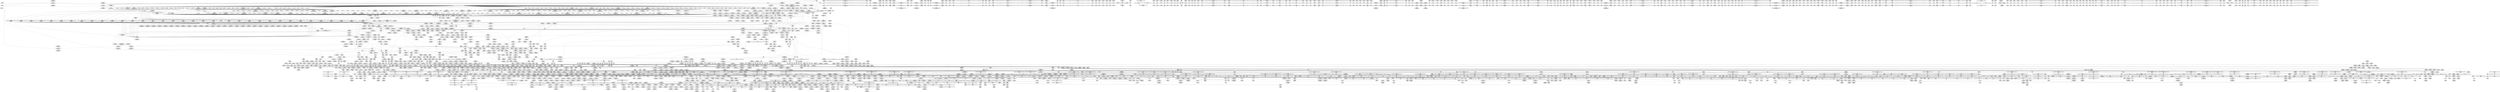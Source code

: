 digraph {
	CE0x58296c0 [shape=record,shape=Mrecord,label="{CE0x58296c0|apparmor_path_link:_mode|security/apparmor/lsm.c,312}"]
	CE0x584f650 [shape=record,shape=Mrecord,label="{CE0x584f650|VOIDTB_TE:_GCE_rcu_lock_map_external_global_%struct.lockdep_map_224,232_|*MultipleSource*|security/apparmor/lsm.c,311|security/apparmor/lsm.c,312}"]
	CE0x582ff20 [shape=record,shape=Mrecord,label="{CE0x582ff20|i64_28|*Constant*|*SummSink*}"]
	CE0x5a9d570 [shape=record,shape=Mrecord,label="{CE0x5a9d570|__preempt_count_sub:_entry|*SummSource*}"]
	CE0x590f8e0 [shape=record,shape=Mrecord,label="{CE0x590f8e0|aa_current_profile:_tmp67|security/apparmor/include/context.h,159|*SummSource*}"]
	CE0x5ab3690 [shape=record,shape=Mrecord,label="{CE0x5ab3690|__atomic_add_unless:_tmp5|./arch/x86/include/asm/atomic.h,199}"]
	CE0x5ab31a0 [shape=record,shape=Mrecord,label="{CE0x5ab31a0|__preempt_count_sub:_tmp|*SummSink*}"]
	CE0x58e05a0 [shape=record,shape=Mrecord,label="{CE0x58e05a0|_call_void_asm_sideeffect_1:_09ud2_0A.pushsection___bug_table,_22a_22_0A2:_09.long_1b_-_2b,_$_0:c_-_2b_0A_09.word_$_1:c_,_0_0A_09.org_2b+$_2:c_0A.popsection_,_i,i,i,_dirflag_,_fpsr_,_flags_(i8*_getelementptr_inbounds_(_36_x_i8_,_36_x_i8_*_.str12,_i32_0,_i32_0),_i32_153,_i64_12)_#2,_!dbg_!15515,_!srcloc_!15518|security/apparmor/include/context.h,153|*SummSource*}"]
	CE0x59a95b0 [shape=record,shape=Mrecord,label="{CE0x59a95b0|kref_sub:_count|Function::kref_sub&Arg::count::}"]
	CE0x5a2d080 [shape=record,shape=Mrecord,label="{CE0x5a2d080|kref_get:_lnot8|include/linux/kref.h,47|*SummSink*}"]
	CE0x5991f60 [shape=record,shape=Mrecord,label="{CE0x5991f60|atomic_sub_and_test:_entry|*SummSink*}"]
	CE0x58ef510 [shape=record,shape=Mrecord,label="{CE0x58ef510|aa_put_profile:_tmp8|security/apparmor/include/policy.h,343|*SummSource*}"]
	CE0x59ea2f0 [shape=record,shape=Mrecord,label="{CE0x59ea2f0|rcu_read_lock:_tmp22|include/linux/rcupdate.h,884|*SummSource*}"]
	CE0x5900500 [shape=record,shape=Mrecord,label="{CE0x5900500|aa_current_profile:_and|security/apparmor/include/context.h,155|*SummSink*}"]
	CE0x5acc9d0 [shape=record,shape=Mrecord,label="{CE0x5acc9d0|atomic_cmpxchg:_entry|*SummSink*}"]
	CE0x5989ed0 [shape=record,shape=Mrecord,label="{CE0x5989ed0|kref_sub:_expval|include/linux/kref.h,71}"]
	CE0x583af60 [shape=record,shape=Mrecord,label="{CE0x583af60|44:_i32,_48:_i16,_128:_i8*,_:_SCMRE_4,8_|*MultipleSource*|security/apparmor/include/context.h,151|security/apparmor/include/context.h,151}"]
	CE0x58f3f70 [shape=record,shape=Mrecord,label="{CE0x58f3f70|aa_get_newest_profile:_tmp14|security/apparmor/include/policy.h,330}"]
	CE0x59cdd30 [shape=record,shape=Mrecord,label="{CE0x59cdd30|_call_void_rcu_read_unlock()_#7,_!dbg_!15515|security/apparmor/include/policy.h,311}"]
	CE0x597ff10 [shape=record,shape=Mrecord,label="{CE0x597ff10|i32_934|*Constant*|*SummSource*}"]
	CE0x5988d70 [shape=record,shape=Mrecord,label="{CE0x5988d70|kref_sub:_tmp7|include/linux/kref.h,71}"]
	CE0x5984d20 [shape=record,shape=Mrecord,label="{CE0x5984d20|rcu_read_unlock:_tmp22|include/linux/rcupdate.h,935}"]
	CE0x5a6b5e0 [shape=record,shape=Mrecord,label="{CE0x5a6b5e0|__rcu_read_unlock:_tmp5|include/linux/rcupdate.h,244|*SummSource*}"]
	CE0x59c4c20 [shape=record,shape=Mrecord,label="{CE0x59c4c20|aa_get_profile_rcu:_tobool10|security/apparmor/include/policy.h,310|*SummSource*}"]
	CE0x597d4c0 [shape=record,shape=Mrecord,label="{CE0x597d4c0|rcu_read_unlock:_tmp17|include/linux/rcupdate.h,933|*SummSource*}"]
	CE0x59aaad0 [shape=record,shape=Mrecord,label="{CE0x59aaad0|aa_get_profile_rcu:_do.body1}"]
	CE0x5987e70 [shape=record,shape=Mrecord,label="{CE0x5987e70|kref_sub:_conv|include/linux/kref.h,71|*SummSink*}"]
	CE0x58a4c60 [shape=record,shape=Mrecord,label="{CE0x58a4c60|GLOBAL:_aa_get_profile|*Constant*|*SummSource*}"]
	CE0x58a33d0 [shape=record,shape=Mrecord,label="{CE0x58a33d0|_ret_%struct.aa_profile*_%tmp6,_!dbg_!15516|security/apparmor/include/policy.h,313}"]
	CE0x59a96e0 [shape=record,shape=Mrecord,label="{CE0x59a96e0|kref_sub:_count|Function::kref_sub&Arg::count::|*SummSource*}"]
	CE0x59869c0 [shape=record,shape=Mrecord,label="{CE0x59869c0|_ret_void,_!dbg_!15474|include/linux/rcupdate.h,424|*SummSource*}"]
	CE0x5a2ad20 [shape=record,shape=Mrecord,label="{CE0x5a2ad20|kref_sub:_tmp12|include/linux/kref.h,74|*SummSink*}"]
	CE0x58d2fb0 [shape=record,shape=Mrecord,label="{CE0x58d2fb0|aa_current_profile:_conv|security/apparmor/include/context.h,153|*SummSink*}"]
	CE0x5a9b720 [shape=record,shape=Mrecord,label="{CE0x5a9b720|atomic_add_return:_tmp2|*SummSource*}"]
	CE0x5a684a0 [shape=record,shape=Mrecord,label="{CE0x5a684a0|__atomic_add_unless:_u|Function::__atomic_add_unless&Arg::u::}"]
	CE0x5984b80 [shape=record,shape=Mrecord,label="{CE0x5984b80|rcu_read_unlock:_tmp22|include/linux/rcupdate.h,935|*SummSink*}"]
	CE0x59a9450 [shape=record,shape=Mrecord,label="{CE0x59a9450|i32_1|*Constant*}"]
	CE0x58edfb0 [shape=record,shape=Mrecord,label="{CE0x58edfb0|GLOBAL:_kref_put|*Constant*|*SummSource*}"]
	CE0x5a34000 [shape=record,shape=Mrecord,label="{CE0x5a34000|kref_sub:_tmp3|include/linux/kref.h,71}"]
	CE0x5a70c30 [shape=record,shape=Mrecord,label="{CE0x5a70c30|kref_sub:_retval.0|*SummSource*}"]
	CE0x598b680 [shape=record,shape=Mrecord,label="{CE0x598b680|kref_sub:_tmp7|include/linux/kref.h,71|*SummSink*}"]
	CE0x5912650 [shape=record,shape=Mrecord,label="{CE0x5912650|aa_current_profile:_tmp68|security/apparmor/include/context.h,159|*SummSource*}"]
	CE0x5ab9560 [shape=record,shape=Mrecord,label="{CE0x5ab9560|i64*_getelementptr_inbounds_(_4_x_i64_,_4_x_i64_*___llvm_gcov_ctr44,_i64_0,_i64_1)|*Constant*}"]
	CE0x58379a0 [shape=record,shape=Mrecord,label="{CE0x58379a0|104:_%struct.inode*,_:_CRE_315,316_}"]
	CE0x58d3c90 [shape=record,shape=Mrecord,label="{CE0x58d3c90|aa_current_profile:_tobool11|security/apparmor/include/context.h,153}"]
	CE0x58120a0 [shape=record,shape=Mrecord,label="{CE0x58120a0|apparmor_path_link:_tmp1|*SummSource*}"]
	CE0x58c3710 [shape=record,shape=Mrecord,label="{CE0x58c3710|aa_current_profile:_do.end17|*SummSource*}"]
	CE0x5816c70 [shape=record,shape=Mrecord,label="{CE0x5816c70|i64_1|*Constant*|*SummSource*}"]
	CE0x58d6cf0 [shape=record,shape=Mrecord,label="{CE0x58d6cf0|aa_current_profile:_tmp5|security/apparmor/include/context.h,151}"]
	CE0x5a91b30 [shape=record,shape=Mrecord,label="{CE0x5a91b30|__rcu_read_unlock:_tmp|*SummSource*}"]
	CE0x5acad90 [shape=record,shape=Mrecord,label="{CE0x5acad90|__atomic_add_unless:_lnot.ext|./arch/x86/include/asm/atomic.h,199|*SummSink*}"]
	CE0x59631f0 [shape=record,shape=Mrecord,label="{CE0x59631f0|aa_get_profile:_tmp4|security/apparmor/include/policy.h,275|*SummSink*}"]
	CE0x590f4d0 [shape=record,shape=Mrecord,label="{CE0x590f4d0|aa_current_profile:_tmp66|security/apparmor/include/context.h,159|*SummSink*}"]
	CE0x5982520 [shape=record,shape=Mrecord,label="{CE0x5982520|_call_void___rcu_read_unlock()_#7,_!dbg_!15491|include/linux/rcupdate.h,937|*SummSource*}"]
	CE0x5acb3c0 [shape=record,shape=Mrecord,label="{CE0x5acb3c0|_call_void_mcount()_#2|*SummSource*}"]
	CE0x5acfbb0 [shape=record,shape=Mrecord,label="{CE0x5acfbb0|atomic_read:_bb}"]
	CE0x59c4b50 [shape=record,shape=Mrecord,label="{CE0x59c4b50|aa_get_profile_rcu:_tobool10|security/apparmor/include/policy.h,310}"]
	CE0x591b7b0 [shape=record,shape=Mrecord,label="{CE0x591b7b0|i64*_getelementptr_inbounds_(_20_x_i64_,_20_x_i64_*___llvm_gcov_ctr68,_i64_0,_i64_11)|*Constant*|*SummSource*}"]
	CE0x5af2af0 [shape=record,shape=Mrecord,label="{CE0x5af2af0|VOIDTB_TE:_CE_288,296_|*MultipleSource*|Function::aa_path_link&Arg::new_dentry::|Function::apparmor_path_link&Arg::new_dentry::}"]
	CE0x5a36320 [shape=record,shape=Mrecord,label="{CE0x5a36320|kref_get:_if.end|*SummSink*}"]
	CE0x5837f90 [shape=record,shape=Mrecord,label="{CE0x5837f90|apparmor_path_link:_tmp2|*LoadInst*|security/apparmor/lsm.c,308}"]
	CE0x5918fe0 [shape=record,shape=Mrecord,label="{CE0x5918fe0|aa_current_profile:_call|security/apparmor/include/context.h,151}"]
	CE0x598a180 [shape=record,shape=Mrecord,label="{CE0x598a180|kref_get:_tmp1|*SummSource*}"]
	CE0x5a3ef90 [shape=record,shape=Mrecord,label="{CE0x5a3ef90|kref_get:_tmp13|include/linux/kref.h,47|*SummSink*}"]
	CE0x5920c90 [shape=record,shape=Mrecord,label="{CE0x5920c90|aa_current_profile:_tmp49|security/apparmor/include/context.h,153}"]
	CE0x5901980 [shape=record,shape=Mrecord,label="{CE0x5901980|aa_current_profile:_tmp53|security/apparmor/include/context.h,155}"]
	CE0x5a2e6d0 [shape=record,shape=Mrecord,label="{CE0x5a2e6d0|GLOBAL:___llvm_gcov_ctr75|Global_var:__llvm_gcov_ctr75|*SummSource*}"]
	CE0x5962360 [shape=record,shape=Mrecord,label="{CE0x5962360|_ret_void,_!dbg_!15510|include/linux/kref.h,48|*SummSink*}"]
	CE0x58ffc00 [shape=record,shape=Mrecord,label="{CE0x58ffc00|aa_current_profile:_tmp55|security/apparmor/include/context.h,155|*SummSink*}"]
	CE0x5825040 [shape=record,shape=Mrecord,label="{CE0x5825040|VOIDTB_TE:_CE_147,148_}"]
	CE0x58f04f0 [shape=record,shape=Mrecord,label="{CE0x58f04f0|GLOBAL:___llvm_gcov_ctr77|Global_var:__llvm_gcov_ctr77}"]
	CE0x5832920 [shape=record,shape=Mrecord,label="{CE0x5832920|aa_current_profile:_if.end41|*SummSource*}"]
	CE0x58f7970 [shape=record,shape=Mrecord,label="{CE0x58f7970|aa_get_profile:_tmp1|*SummSource*}"]
	CE0x58fa850 [shape=record,shape=Mrecord,label="{CE0x58fa850|aa_get_profile_rcu:_bb|*SummSource*}"]
	CE0x5a43230 [shape=record,shape=Mrecord,label="{CE0x5a43230|i64*_getelementptr_inbounds_(_11_x_i64_,_11_x_i64_*___llvm_gcov_ctr75,_i64_0,_i64_9)|*Constant*|*SummSource*}"]
	CE0x59aa9a0 [shape=record,shape=Mrecord,label="{CE0x59aa9a0|aa_get_profile_rcu:_land.lhs.true|*SummSink*}"]
	CE0x595ece0 [shape=record,shape=Mrecord,label="{CE0x595ece0|i64*_getelementptr_inbounds_(_10_x_i64_,_10_x_i64_*___llvm_gcov_ctr71,_i64_0,_i64_9)|*Constant*|*SummSource*}"]
	CE0x5966f50 [shape=record,shape=Mrecord,label="{CE0x5966f50|i64*_getelementptr_inbounds_(_2_x_i64_,_2_x_i64_*___llvm_gcov_ctr69,_i64_0,_i64_1)|*Constant*|*SummSink*}"]
	CE0x58f3660 [shape=record,shape=Mrecord,label="{CE0x58f3660|aa_get_newest_profile:_call|security/apparmor/include/policy.h,330|*SummSource*}"]
	CE0x5aaf640 [shape=record,shape=Mrecord,label="{CE0x5aaf640|void_(i32*,_i8*,_i32,_i32*)*_asm_sideeffect_.pushsection_.smp_locks,_22a_22_0A.balign_4_0A.long_671f_-_._0A.popsection_0A671:_0A_09lock_subl_$2,_$0_sete_$1_,_*m,_*qm,er,*m,_memory_,_dirflag_,_fpsr_,_flags_|*SummSink*}"]
	CE0x59816a0 [shape=record,shape=Mrecord,label="{CE0x59816a0|rcu_read_unlock:_tmp19|include/linux/rcupdate.h,933|*SummSink*}"]
	CE0x582fda0 [shape=record,shape=Mrecord,label="{CE0x582fda0|i64_28|*Constant*|*SummSource*}"]
	CE0x5915580 [shape=record,shape=Mrecord,label="{CE0x5915580|aa_current_profile:_tmp76|security/apparmor/include/context.h,159|*SummSink*}"]
	CE0x59840b0 [shape=record,shape=Mrecord,label="{CE0x59840b0|kref_sub:_lnot2|include/linux/kref.h,71|*SummSink*}"]
	CE0x59a5e90 [shape=record,shape=Mrecord,label="{CE0x59a5e90|_ret_i32_%retval.0,_!dbg_!15493|include/linux/kref.h,78|*SummSource*}"]
	CE0x5ab6cd0 [shape=record,shape=Mrecord,label="{CE0x5ab6cd0|VOIDTB_TE:_CE_198,199_}"]
	CE0x583d510 [shape=record,shape=Mrecord,label="{CE0x583d510|aa_current_profile:_tmp16|security/apparmor/include/context.h,151}"]
	CE0x59c8ce0 [shape=record,shape=Mrecord,label="{CE0x59c8ce0|aa_get_profile_rcu:_tmp37|security/apparmor/include/policy.h,310|*SummSource*}"]
	CE0x59842b0 [shape=record,shape=Mrecord,label="{CE0x59842b0|kref_get:_if.then}"]
	CE0x59854b0 [shape=record,shape=Mrecord,label="{CE0x59854b0|rcu_lock_release:_entry|*SummSource*}"]
	CE0x595bd00 [shape=record,shape=Mrecord,label="{CE0x595bd00|__preempt_count_sub:_bb|*SummSink*}"]
	CE0x58eb510 [shape=record,shape=Mrecord,label="{CE0x58eb510|kref_get:_tobool35|include/linux/kref.h,47|*SummSink*}"]
	CE0x596e700 [shape=record,shape=Mrecord,label="{CE0x596e700|kref_sub:_tobool|include/linux/kref.h,71}"]
	CE0x597d750 [shape=record,shape=Mrecord,label="{CE0x597d750|rcu_read_unlock:_tmp17|include/linux/rcupdate.h,933|*SummSink*}"]
	CE0x58fa780 [shape=record,shape=Mrecord,label="{CE0x58fa780|aa_get_profile_rcu:_bb}"]
	CE0x59049b0 [shape=record,shape=Mrecord,label="{CE0x59049b0|aa_current_profile:_call25|security/apparmor/include/context.h,156|*SummSink*}"]
	CE0x59bbf30 [shape=record,shape=Mrecord,label="{CE0x59bbf30|%struct.lockdep_map*_null|*Constant*|*SummSource*}"]
	CE0x58f9a10 [shape=record,shape=Mrecord,label="{CE0x58f9a10|aa_get_profile:_tmp3|security/apparmor/include/policy.h,275|*SummSource*}"]
	CE0x59c72b0 [shape=record,shape=Mrecord,label="{CE0x59c72b0|_ret_i32_%call,_!dbg_!15471|security/apparmor/include/apparmor.h,83}"]
	CE0x59e6170 [shape=record,shape=Mrecord,label="{CE0x59e6170|_call_void_lockdep_rcu_suspicious(i8*_getelementptr_inbounds_(_25_x_i8_,_25_x_i8_*_.str10,_i32_0,_i32_0),_i32_883,_i8*_getelementptr_inbounds_(_42_x_i8_,_42_x_i8_*_.str11,_i32_0,_i32_0))_#7,_!dbg_!15485|include/linux/rcupdate.h,882|*SummSource*}"]
	CE0x5af4550 [shape=record,shape=Mrecord,label="{CE0x5af4550|VOIDTB_TE:_CE_159,160_}"]
	CE0x581b3c0 [shape=record,shape=Mrecord,label="{CE0x581b3c0|apparmor_path_link:_tmp4|security/apparmor/lsm.c,308|*SummSink*}"]
	CE0x595f140 [shape=record,shape=Mrecord,label="{CE0x595f140|aa_get_profile_rcu:_tmp13|security/apparmor/include/policy.h,309}"]
	CE0x5965880 [shape=record,shape=Mrecord,label="{CE0x5965880|i64*_getelementptr_inbounds_(_5_x_i64_,_5_x_i64_*___llvm_gcov_ctr74,_i64_0,_i64_4)|*Constant*|*SummSink*}"]
	CE0x59c2c70 [shape=record,shape=Mrecord,label="{CE0x59c2c70|i64*_getelementptr_inbounds_(_4_x_i64_,_4_x_i64_*___llvm_gcov_ctr80,_i64_0,_i64_3)|*Constant*|*SummSource*}"]
	CE0x5ab2240 [shape=record,shape=Mrecord,label="{CE0x5ab2240|i64*_getelementptr_inbounds_(_4_x_i64_,_4_x_i64_*___llvm_gcov_ctr51,_i64_0,_i64_3)|*Constant*|*SummSink*}"]
	CE0x5836c50 [shape=record,shape=Mrecord,label="{CE0x5836c50|104:_%struct.inode*,_:_CRE_296,304_|*MultipleSource*|Function::apparmor_path_link&Arg::old_dentry::|security/apparmor/lsm.c,308}"]
	CE0x59deb70 [shape=record,shape=Mrecord,label="{CE0x59deb70|rcu_read_lock:_tmp10|include/linux/rcupdate.h,882}"]
	CE0x5972f80 [shape=record,shape=Mrecord,label="{CE0x5972f80|GLOBAL:_rcu_read_unlock.__warned|Global_var:rcu_read_unlock.__warned|*SummSink*}"]
	CE0x5a37930 [shape=record,shape=Mrecord,label="{CE0x5a37930|__rcu_read_lock:_tmp6|include/linux/rcupdate.h,240}"]
	CE0x5a39c50 [shape=record,shape=Mrecord,label="{CE0x5a39c50|i64*_getelementptr_inbounds_(_11_x_i64_,_11_x_i64_*___llvm_gcov_ctr75,_i64_0,_i64_5)|*Constant*}"]
	CE0x5ab5ef0 [shape=record,shape=Mrecord,label="{CE0x5ab5ef0|_call_void_asm_addl_$1,_%gs:$0_,_*m,ri,*m,_dirflag_,_fpsr_,_flags_(i32*___preempt_count,_i32_%sub,_i32*___preempt_count)_#2,_!dbg_!15474,_!srcloc_!15475|./arch/x86/include/asm/preempt.h,77|*SummSink*}"]
	CE0x5912ec0 [shape=record,shape=Mrecord,label="{CE0x5912ec0|aa_current_profile:_tmp69|security/apparmor/include/context.h,159|*SummSink*}"]
	CE0x5a36b20 [shape=record,shape=Mrecord,label="{CE0x5a36b20|kref_get:_tmp6|include/linux/kref.h,47|*SummSource*}"]
	CE0x59e74f0 [shape=record,shape=Mrecord,label="{CE0x59e74f0|i64*_getelementptr_inbounds_(_11_x_i64_,_11_x_i64_*___llvm_gcov_ctr42,_i64_0,_i64_10)|*Constant*|*SummSource*}"]
	CE0x58e2260 [shape=record,shape=Mrecord,label="{CE0x58e2260|aa_current_profile:_tmp58|security/apparmor/include/context.h,156}"]
	CE0x58d4d80 [shape=record,shape=Mrecord,label="{CE0x58d4d80|aa_current_profile:_tmp14|security/apparmor/include/context.h,151}"]
	CE0x58ebe20 [shape=record,shape=Mrecord,label="{CE0x58ebe20|kref_get:_lnot38|include/linux/kref.h,47|*SummSource*}"]
	CE0x596bcf0 [shape=record,shape=Mrecord,label="{CE0x596bcf0|aa_current_profile:_tmp78|security/apparmor/include/context.h,159|*SummSink*}"]
	CE0x59cc410 [shape=record,shape=Mrecord,label="{CE0x59cc410|rcu_read_lock:_tmp1}"]
	CE0x5a31720 [shape=record,shape=Mrecord,label="{CE0x5a31720|kref_get:_if.then|*SummSink*}"]
	CE0x5913b20 [shape=record,shape=Mrecord,label="{CE0x5913b20|aa_current_profile:_tmp70|security/apparmor/include/context.h,159|*SummSink*}"]
	CE0x585be20 [shape=record,shape=Mrecord,label="{CE0x585be20|aa_current_profile:_tmp12|security/apparmor/include/context.h,151|*SummSource*}"]
	CE0x5992950 [shape=record,shape=Mrecord,label="{CE0x5992950|kref_sub:_tmp10|include/linux/kref.h,73|*SummSource*}"]
	CE0x5826ee0 [shape=record,shape=Mrecord,label="{CE0x5826ee0|i64_0|*Constant*}"]
	CE0x59558f0 [shape=record,shape=Mrecord,label="{CE0x59558f0|i64*_getelementptr_inbounds_(_5_x_i64_,_5_x_i64_*___llvm_gcov_ctr74,_i64_0,_i64_0)|*Constant*|*SummSource*}"]
	CE0x5860b10 [shape=record,shape=Mrecord,label="{CE0x5860b10|aa_get_profile_rcu:_tmp27|security/apparmor/include/policy.h,309}"]
	CE0x59876f0 [shape=record,shape=Mrecord,label="{CE0x59876f0|GLOBAL:___llvm_gcov_ctr75|Global_var:__llvm_gcov_ctr75|*SummSink*}"]
	CE0x58309c0 [shape=record,shape=Mrecord,label="{CE0x58309c0|aa_current_profile:_tmp60|security/apparmor/include/context.h,159|*SummSource*}"]
	CE0x5970160 [shape=record,shape=Mrecord,label="{CE0x5970160|rcu_read_unlock:_tmp8|include/linux/rcupdate.h,933|*SummSink*}"]
	CE0x59587e0 [shape=record,shape=Mrecord,label="{CE0x59587e0|i64_5|*Constant*}"]
	CE0x591ff90 [shape=record,shape=Mrecord,label="{CE0x591ff90|i64*_getelementptr_inbounds_(_37_x_i64_,_37_x_i64_*___llvm_gcov_ctr66,_i64_0,_i64_23)|*Constant*}"]
	CE0x582d630 [shape=record,shape=Mrecord,label="{CE0x582d630|aa_current_profile:_do.end36|*SummSource*}"]
	CE0x5832a40 [shape=record,shape=Mrecord,label="{CE0x5832a40|aa_current_profile:_if.end41|*SummSink*}"]
	CE0x5a2fb30 [shape=record,shape=Mrecord,label="{CE0x5a2fb30|kref_sub:_tobool6|include/linux/kref.h,71}"]
	CE0x58536d0 [shape=record,shape=Mrecord,label="{CE0x58536d0|apparmor_path_link:_cmp|security/apparmor/lsm.c,312}"]
	CE0x5986ed0 [shape=record,shape=Mrecord,label="{CE0x5986ed0|kref_get:_tmp7|include/linux/kref.h,47|*SummSource*}"]
	CE0x5a2ebb0 [shape=record,shape=Mrecord,label="{CE0x5a2ebb0|kref_sub:_tmp5|include/linux/kref.h,71|*SummSink*}"]
	CE0x5a3ead0 [shape=record,shape=Mrecord,label="{CE0x5a3ead0|i64_6|*Constant*}"]
	CE0x59cb3d0 [shape=record,shape=Mrecord,label="{CE0x59cb3d0|_ret_void,_!dbg_!15492|include/linux/rcupdate.h,938|*SummSink*}"]
	CE0x5a3e640 [shape=record,shape=Mrecord,label="{CE0x5a3e640|kref_get:_tobool30|include/linux/kref.h,47}"]
	CE0x5a6d270 [shape=record,shape=Mrecord,label="{CE0x5a6d270|_ret_void,_!dbg_!15477|./arch/x86/include/asm/preempt.h,78|*SummSource*}"]
	CE0x5a3bde0 [shape=record,shape=Mrecord,label="{CE0x5a3bde0|i32_47|*Constant*|*SummSource*}"]
	CE0x5953820 [shape=record,shape=Mrecord,label="{CE0x5953820|aa_get_newest_profile:_and|security/apparmor/include/policy.h,329}"]
	CE0x5990050 [shape=record,shape=Mrecord,label="{CE0x5990050|_call_void_mcount()_#2|*SummSink*}"]
	CE0x5855750 [shape=record,shape=Mrecord,label="{CE0x5855750|mediated_filesystem:_lnot|security/apparmor/include/apparmor.h,117|*SummSource*}"]
	CE0x59a0100 [shape=record,shape=Mrecord,label="{CE0x59a0100|kref_get_not0:_tmp|*SummSource*}"]
	CE0x594d910 [shape=record,shape=Mrecord,label="{CE0x594d910|aa_get_profile_rcu:_tmp14|security/apparmor/include/policy.h,309|*SummSink*}"]
	CE0x598aeb0 [shape=record,shape=Mrecord,label="{CE0x598aeb0|kref_sub:_tmp6|include/linux/kref.h,71|*SummSource*}"]
	CE0x5951ea0 [shape=record,shape=Mrecord,label="{CE0x5951ea0|aa_get_newest_profile:_tobool|security/apparmor/include/policy.h,326|*SummSource*}"]
	CE0x58a41e0 [shape=record,shape=Mrecord,label="{CE0x58a41e0|aa_get_profile:_entry|*SummSource*}"]
	CE0x59a5500 [shape=record,shape=Mrecord,label="{CE0x59a5500|i64*_getelementptr_inbounds_(_20_x_i64_,_20_x_i64_*___llvm_gcov_ctr68,_i64_0,_i64_9)|*Constant*}"]
	CE0x5a3c9e0 [shape=record,shape=Mrecord,label="{CE0x5a3c9e0|kref_get:_tobool23|include/linux/kref.h,47}"]
	CE0x5abe490 [shape=record,shape=Mrecord,label="{CE0x5abe490|i32_(i32*,_i32,_i32,_i32*)*_asm_sideeffect_.pushsection_.smp_locks,_22a_22_0A.balign_4_0A.long_671f_-_._0A.popsection_0A671:_0A_09lock_cmpxchgl_$2,$1_,_ax_,_*m,r,0,*m,_memory_,_dirflag_,_fpsr_,_flags_}"]
	CE0x5ac0140 [shape=record,shape=Mrecord,label="{CE0x5ac0140|__atomic_add_unless:_for.cond|*SummSink*}"]
	CE0x58e87e0 [shape=record,shape=Mrecord,label="{CE0x58e87e0|aa_get_newest_profile:_tmp10|security/apparmor/include/policy.h,329}"]
	CE0x5aeb0a0 [shape=record,shape=Mrecord,label="{CE0x5aeb0a0|atomic_cmpxchg:_bb|*SummSource*}"]
	CE0x58a2d10 [shape=record,shape=Mrecord,label="{CE0x58a2d10|aa_get_newest_profile:_profile|security/apparmor/include/policy.h,330}"]
	CE0x5951900 [shape=record,shape=Mrecord,label="{CE0x5951900|aa_put_profile:_tmp5|security/apparmor/include/policy.h,341}"]
	CE0x598f740 [shape=record,shape=Mrecord,label="{CE0x598f740|kref_sub:_refcount|include/linux/kref.h,73|*SummSource*}"]
	CE0x58099b0 [shape=record,shape=Mrecord,label="{CE0x58099b0|104:_%struct.inode*,_:_CRE_190,191_}"]
	CE0x58d7930 [shape=record,shape=Mrecord,label="{CE0x58d7930|aa_current_profile:_tmp8|security/apparmor/include/context.h,151}"]
	CE0x5851390 [shape=record,shape=Mrecord,label="{CE0x5851390|apparmor_path_link:_tmp9|security/apparmor/lsm.c,312|*SummSource*}"]
	CE0x58c2150 [shape=record,shape=Mrecord,label="{CE0x58c2150|aa_current_profile:_tmp40|security/apparmor/include/context.h,153|*SummSink*}"]
	CE0x59e1bd0 [shape=record,shape=Mrecord,label="{CE0x59e1bd0|_ret_i32_%conv,_!dbg_!15473|include/linux/atomic.h,17|*SummSink*}"]
	CE0x5998ff0 [shape=record,shape=Mrecord,label="{CE0x5998ff0|atomic_add_return:_counter|./arch/x86/include/asm/atomic.h,157|*SummSource*}"]
	CE0x5958280 [shape=record,shape=Mrecord,label="{CE0x5958280|__atomic_add_unless:_tobool11|./arch/x86/include/asm/atomic.h,202|*SummSource*}"]
	CE0x582e370 [shape=record,shape=Mrecord,label="{CE0x582e370|104:_%struct.inode*,_:_CRE_95,96_}"]
	CE0x58ce730 [shape=record,shape=Mrecord,label="{CE0x58ce730|44:_i32,_48:_i16,_128:_i8*,_:_SCMRE_96,104_|*MultipleSource*|security/apparmor/include/context.h,151|security/apparmor/include/context.h,151}"]
	CE0x5826f50 [shape=record,shape=Mrecord,label="{CE0x5826f50|apparmor_path_link:_tmp3|security/apparmor/lsm.c,308}"]
	CE0x596ee60 [shape=record,shape=Mrecord,label="{CE0x596ee60|kref_get:_cmp|include/linux/kref.h,47|*SummSink*}"]
	CE0x5810570 [shape=record,shape=Mrecord,label="{CE0x5810570|apparmor_path_link:_bb|*SummSink*}"]
	CE0x58a2b80 [shape=record,shape=Mrecord,label="{CE0x58a2b80|i32_1|*Constant*|*SummSink*}"]
	CE0x58d15b0 [shape=record,shape=Mrecord,label="{CE0x58d15b0|i64*_getelementptr_inbounds_(_37_x_i64_,_37_x_i64_*___llvm_gcov_ctr66,_i64_0,_i64_1)|*Constant*}"]
	CE0x5903970 [shape=record,shape=Mrecord,label="{CE0x5903970|aa_get_profile_rcu:_tmp32|security/apparmor/include/policy.h,310|*SummSource*}"]
	CE0x5852310 [shape=record,shape=Mrecord,label="{CE0x5852310|aa_current_profile:_tmp17|security/apparmor/include/context.h,151|*SummSink*}"]
	CE0x59a2540 [shape=record,shape=Mrecord,label="{CE0x59a2540|GLOBAL:___llvm_gcov_ctr68|Global_var:__llvm_gcov_ctr68|*SummSource*}"]
	CE0x5a428d0 [shape=record,shape=Mrecord,label="{CE0x5a428d0|i64*_getelementptr_inbounds_(_11_x_i64_,_11_x_i64_*___llvm_gcov_ctr75,_i64_0,_i64_9)|*Constant*|*SummSink*}"]
	CE0x596f4b0 [shape=record,shape=Mrecord,label="{CE0x596f4b0|rcu_lock_acquire:_indirectgoto|*SummSink*}"]
	CE0x5a9b0d0 [shape=record,shape=Mrecord,label="{CE0x5a9b0d0|atomic_add_return:_bb|*SummSource*}"]
	CE0x585c850 [shape=record,shape=Mrecord,label="{CE0x585c850|i64*_getelementptr_inbounds_(_9_x_i64_,_9_x_i64_*___llvm_gcov_ctr65,_i64_0,_i64_7)|*Constant*|*SummSink*}"]
	CE0x58c5820 [shape=record,shape=Mrecord,label="{CE0x58c5820|aa_current_profile:_tobool|security/apparmor/include/context.h,151}"]
	CE0x5a339e0 [shape=record,shape=Mrecord,label="{CE0x5a339e0|kref_get:_if.end32|*SummSource*}"]
	CE0x5a2d580 [shape=record,shape=Mrecord,label="{CE0x5a2d580|__rcu_read_lock:_tmp1|*SummSource*}"]
	CE0x5aae8f0 [shape=record,shape=Mrecord,label="{CE0x5aae8f0|__preempt_count_add:_do.body|*SummSource*}"]
	CE0x585ca70 [shape=record,shape=Mrecord,label="{CE0x585ca70|apparmor_path_link:_error.0|*SummSource*}"]
	CE0x59e5ed0 [shape=record,shape=Mrecord,label="{CE0x59e5ed0|i8_1|*Constant*}"]
	CE0x595bb40 [shape=record,shape=Mrecord,label="{CE0x595bb40|__preempt_count_sub:_bb|*SummSource*}"]
	CE0x58e4c20 [shape=record,shape=Mrecord,label="{CE0x58e4c20|i64*_getelementptr_inbounds_(_9_x_i64_,_9_x_i64_*___llvm_gcov_ctr67,_i64_0,_i64_0)|*Constant*}"]
	CE0x59a58a0 [shape=record,shape=Mrecord,label="{CE0x59a58a0|aa_get_profile:_tmp9|security/apparmor/include/policy.h,278|*SummSink*}"]
	CE0x5993cf0 [shape=record,shape=Mrecord,label="{CE0x5993cf0|i64*_getelementptr_inbounds_(_9_x_i64_,_9_x_i64_*___llvm_gcov_ctr79,_i64_0,_i64_0)|*Constant*|*SummSource*}"]
	CE0x59a90b0 [shape=record,shape=Mrecord,label="{CE0x59a90b0|GLOBAL:_aa_get_profile_rcu.__warned|Global_var:aa_get_profile_rcu.__warned}"]
	CE0x5826210 [shape=record,shape=Mrecord,label="{CE0x5826210|apparmor_path_link:_tmp8|security/apparmor/lsm.c,309}"]
	CE0x583bb50 [shape=record,shape=Mrecord,label="{CE0x583bb50|GLOBAL:_lockdep_rcu_suspicious|*Constant*|*SummSink*}"]
	CE0x5ace100 [shape=record,shape=Mrecord,label="{CE0x5ace100|__atomic_add_unless:_cmp3|./arch/x86/include/asm/atomic.h,202|*SummSink*}"]
	CE0x5a30800 [shape=record,shape=Mrecord,label="{CE0x5a30800|kref_get:_tmp4|include/linux/kref.h,47|*SummSink*}"]
	CE0x5a3f200 [shape=record,shape=Mrecord,label="{CE0x5a3f200|kref_get:_tmp14|include/linux/kref.h,47}"]
	CE0x58ee650 [shape=record,shape=Mrecord,label="{CE0x58ee650|kref_put:_kref|Function::kref_put&Arg::kref::|*SummSink*}"]
	CE0x58349b0 [shape=record,shape=Mrecord,label="{CE0x58349b0|104:_%struct.inode*,_:_CRE_209,210_}"]
	CE0x5ae8070 [shape=record,shape=Mrecord,label="{CE0x5ae8070|atomic_cmpxchg:_tmp|*SummSink*}"]
	CE0x5a8ed80 [shape=record,shape=Mrecord,label="{CE0x5a8ed80|atomic_sub_and_test:_tmp4|./arch/x86/include/asm/atomic.h,81|*SummSink*}"]
	CE0x5911610 [shape=record,shape=Mrecord,label="{CE0x5911610|aa_current_profile:_tmp72|security/apparmor/include/context.h,159|*SummSource*}"]
	CE0x58ef810 [shape=record,shape=Mrecord,label="{CE0x58ef810|aa_put_profile:_tmp9|security/apparmor/include/policy.h,343|*SummSink*}"]
	CE0x5960350 [shape=record,shape=Mrecord,label="{CE0x5960350|kref_get:_entry}"]
	CE0x5837ad0 [shape=record,shape=Mrecord,label="{CE0x5837ad0|104:_%struct.inode*,_:_CRE_316,317_}"]
	CE0x58122d0 [shape=record,shape=Mrecord,label="{CE0x58122d0|104:_%struct.inode*,_:_CRE_48,52_|*MultipleSource*|Function::apparmor_path_link&Arg::old_dentry::|security/apparmor/lsm.c,308}"]
	CE0x5988bc0 [shape=record,shape=Mrecord,label="{CE0x5988bc0|i8*_getelementptr_inbounds_(_21_x_i8_,_21_x_i8_*_.str17,_i32_0,_i32_0)|*Constant*}"]
	CE0x5978580 [shape=record,shape=Mrecord,label="{CE0x5978580|kref_get:_expval20|include/linux/kref.h,47|*SummSource*}"]
	CE0x59c7ab0 [shape=record,shape=Mrecord,label="{CE0x59c7ab0|aa_get_profile_rcu:_lnot|security/apparmor/include/policy.h,310|*SummSource*}"]
	CE0x58e5110 [shape=record,shape=Mrecord,label="{CE0x58e5110|aa_put_profile:_tmp2|security/apparmor/include/policy.h,341}"]
	CE0x583d120 [shape=record,shape=Mrecord,label="{CE0x583d120|aa_current_profile:_tmp15|security/apparmor/include/context.h,151|*SummSource*}"]
	CE0x5981440 [shape=record,shape=Mrecord,label="{CE0x5981440|rcu_read_unlock:_tmp19|include/linux/rcupdate.h,933}"]
	CE0x5958b60 [shape=record,shape=Mrecord,label="{CE0x5958b60|__atomic_add_unless:_tmp10|./arch/x86/include/asm/atomic.h,202|*SummSource*}"]
	CE0x598fb60 [shape=record,shape=Mrecord,label="{CE0x598fb60|rcu_lock_acquire:_tmp3}"]
	CE0x59df090 [shape=record,shape=Mrecord,label="{CE0x59df090|rcu_read_lock:_tmp11|include/linux/rcupdate.h,882}"]
	CE0x5aea530 [shape=record,shape=Mrecord,label="{CE0x5aea530|VOIDTB_TE:_CE_112,144_|*MultipleSource*|Function::aa_path_link&Arg::new_dentry::|Function::apparmor_path_link&Arg::new_dentry::}"]
	CE0x583c8d0 [shape=record,shape=Mrecord,label="{CE0x583c8d0|i64*_getelementptr_inbounds_(_37_x_i64_,_37_x_i64_*___llvm_gcov_ctr66,_i64_0,_i64_8)|*Constant*}"]
	CE0x5920120 [shape=record,shape=Mrecord,label="{CE0x5920120|i64*_getelementptr_inbounds_(_37_x_i64_,_37_x_i64_*___llvm_gcov_ctr66,_i64_0,_i64_23)|*Constant*|*SummSource*}"]
	CE0x5aad5a0 [shape=record,shape=Mrecord,label="{CE0x5aad5a0|i64*_getelementptr_inbounds_(_4_x_i64_,_4_x_i64_*___llvm_gcov_ctr44,_i64_0,_i64_0)|*Constant*|*SummSink*}"]
	CE0x58106d0 [shape=record,shape=Mrecord,label="{CE0x58106d0|104:_%struct.inode*,_:_CRE_174,175_}"]
	CE0x5953df0 [shape=record,shape=Mrecord,label="{CE0x5953df0|aa_put_profile:_tobool|security/apparmor/include/policy.h,341|*SummSource*}"]
	CE0x5ae73c0 [shape=record,shape=Mrecord,label="{CE0x5ae73c0|VOIDTB_TE:_CE_180,181_}"]
	CE0x5834ae0 [shape=record,shape=Mrecord,label="{CE0x5834ae0|104:_%struct.inode*,_:_CRE_210,211_}"]
	CE0x59e0c70 [shape=record,shape=Mrecord,label="{CE0x59e0c70|i64_7|*Constant*}"]
	CE0x5a36210 [shape=record,shape=Mrecord,label="{CE0x5a36210|kref_get:_if.end|*SummSource*}"]
	CE0x5839f20 [shape=record,shape=Mrecord,label="{CE0x5839f20|aa_current_profile:_tmp21|security/apparmor/include/context.h,151|*SummSink*}"]
	CE0x5a9a880 [shape=record,shape=Mrecord,label="{CE0x5a9a880|atomic_sub_and_test:_tmp5|./arch/x86/include/asm/atomic.h,81}"]
	CE0x5ac4120 [shape=record,shape=Mrecord,label="{CE0x5ac4120|i64*_getelementptr_inbounds_(_10_x_i64_,_10_x_i64_*___llvm_gcov_ctr71,_i64_0,_i64_1)|*Constant*|*SummSink*}"]
	CE0x59c8780 [shape=record,shape=Mrecord,label="{CE0x59c8780|i64_17|*Constant*|*SummSink*}"]
	CE0x5847a50 [shape=record,shape=Mrecord,label="{CE0x5847a50|aa_current_profile:_expval|security/apparmor/include/context.h,153|*SummSource*}"]
	CE0x59b9b70 [shape=record,shape=Mrecord,label="{CE0x59b9b70|__rcu_read_lock:_do.end}"]
	CE0x58e6fc0 [shape=record,shape=Mrecord,label="{CE0x58e6fc0|i64_4|*Constant*}"]
	CE0x5aaee00 [shape=record,shape=Mrecord,label="{CE0x5aaee00|atomic_sub_and_test:_conv|./arch/x86/include/asm/atomic.h,81|*SummSource*}"]
	CE0x58dd480 [shape=record,shape=Mrecord,label="{CE0x58dd480|_call_void_mcount()_#2|*SummSink*}"]
	CE0x582df40 [shape=record,shape=Mrecord,label="{CE0x582df40|aa_current_profile:_land.lhs.true|*SummSink*}"]
	CE0x5985340 [shape=record,shape=Mrecord,label="{CE0x5985340|_call_void_rcu_lock_release(%struct.lockdep_map*_rcu_lock_map)_#7,_!dbg_!15490|include/linux/rcupdate.h,935|*SummSink*}"]
	CE0x58e9de0 [shape=record,shape=Mrecord,label="{CE0x58e9de0|aa_get_newest_profile:_tmp19|security/apparmor/include/policy.h,333|*SummSource*}"]
	CE0x59c2890 [shape=record,shape=Mrecord,label="{CE0x59c2890|atomic_sub_and_test:_conv1|./arch/x86/include/asm/atomic.h,81|*SummSink*}"]
	CE0x5ae69b0 [shape=record,shape=Mrecord,label="{CE0x5ae69b0|VOIDTB_TE:_CE_155,156_}"]
	CE0x5853d40 [shape=record,shape=Mrecord,label="{CE0x5853d40|i64_4|*Constant*|*SummSink*}"]
	CE0x598d400 [shape=record,shape=Mrecord,label="{CE0x598d400|kref_get:_lnot.ext13|include/linux/kref.h,47|*SummSink*}"]
	CE0x5ab5d40 [shape=record,shape=Mrecord,label="{CE0x5ab5d40|_call_void_asm_addl_$1,_%gs:$0_,_*m,ri,*m,_dirflag_,_fpsr_,_flags_(i32*___preempt_count,_i32_%sub,_i32*___preempt_count)_#2,_!dbg_!15474,_!srcloc_!15475|./arch/x86/include/asm/preempt.h,77|*SummSource*}"]
	CE0x5952b40 [shape=record,shape=Mrecord,label="{CE0x5952b40|aa_get_profile_rcu:_tmp12|security/apparmor/include/policy.h,309|*SummSource*}"]
	CE0x5983460 [shape=record,shape=Mrecord,label="{CE0x5983460|_ret_void,_!dbg_!15474|include/linux/rcupdate.h,245|*SummSource*}"]
	CE0x598d770 [shape=record,shape=Mrecord,label="{CE0x598d770|kref_get:_tobool14|include/linux/kref.h,47|*SummSource*}"]
	CE0x59c9b60 [shape=record,shape=Mrecord,label="{CE0x59c9b60|aa_get_profile_rcu:_tmp39|security/apparmor/include/policy.h,310|*SummSink*}"]
	CE0x583c3f0 [shape=record,shape=Mrecord,label="{CE0x583c3f0|i32_151|*Constant*}"]
	CE0x5861920 [shape=record,shape=Mrecord,label="{CE0x5861920|aa_get_profile_rcu:_tmp28|security/apparmor/include/policy.h,309|*SummSource*}"]
	CE0x5a69b40 [shape=record,shape=Mrecord,label="{CE0x5a69b40|rcu_lock_release:___here}"]
	CE0x5860e00 [shape=record,shape=Mrecord,label="{CE0x5860e00|aa_get_profile_rcu:_tmp27|security/apparmor/include/policy.h,309|*SummSink*}"]
	CE0x5830b80 [shape=record,shape=Mrecord,label="{CE0x5830b80|aa_current_profile:_tmp60|security/apparmor/include/context.h,159|*SummSink*}"]
	CE0x5a6bbe0 [shape=record,shape=Mrecord,label="{CE0x5a6bbe0|rcu_lock_release:_indirectgoto}"]
	CE0x58ee800 [shape=record,shape=Mrecord,label="{CE0x58ee800|GLOBAL:_aa_free_profile_kref|*Constant*}"]
	CE0x596de90 [shape=record,shape=Mrecord,label="{CE0x596de90|_ret_i32_%add,_!dbg_!15475|./arch/x86/include/asm/atomic.h,157|*SummSource*}"]
	CE0x581c1d0 [shape=record,shape=Mrecord,label="{CE0x581c1d0|apparmor_path_link:_tmp|*SummSource*}"]
	CE0x58380c0 [shape=record,shape=Mrecord,label="{CE0x58380c0|apparmor_path_link:_tmp2|*LoadInst*|security/apparmor/lsm.c,308|*SummSource*}"]
	CE0x59bf190 [shape=record,shape=Mrecord,label="{CE0x59bf190|aa_get_profile_rcu:_tobool8|security/apparmor/include/policy.h,310}"]
	CE0x58ced30 [shape=record,shape=Mrecord,label="{CE0x58ced30|44:_i32,_48:_i16,_128:_i8*,_:_SCMRE_120,128_|*MultipleSource*|security/apparmor/include/context.h,151|security/apparmor/include/context.h,151}"]
	CE0x58e6d00 [shape=record,shape=Mrecord,label="{CE0x58e6d00|aa_get_newest_profile:_tmp8|*LoadInst*|security/apparmor/include/policy.h,329|*SummSource*}"]
	CE0x5992460 [shape=record,shape=Mrecord,label="{CE0x5992460|kref_sub:_tmp9|include/linux/kref.h,73}"]
	CE0x596d230 [shape=record,shape=Mrecord,label="{CE0x596d230|get_current:_bb}"]
	CE0x59cba20 [shape=record,shape=Mrecord,label="{CE0x59cba20|aa_get_profile:_if.then}"]
	CE0x5860630 [shape=record,shape=Mrecord,label="{CE0x5860630|aa_get_profile_rcu:_tmp26|security/apparmor/include/policy.h,309|*SummSink*}"]
	CE0x5aca1e0 [shape=record,shape=Mrecord,label="{CE0x5aca1e0|i64*_getelementptr_inbounds_(_4_x_i64_,_4_x_i64_*___llvm_gcov_ctr51,_i64_0,_i64_2)|*Constant*|*SummSink*}"]
	CE0x5a998a0 [shape=record,shape=Mrecord,label="{CE0x5a998a0|__atomic_add_unless:_call|./arch/x86/include/asm/atomic.h,197|*SummSource*}"]
	CE0x5996830 [shape=record,shape=Mrecord,label="{CE0x5996830|rcu_lock_acquire:_indirectgoto|*SummSource*}"]
	CE0x59baa80 [shape=record,shape=Mrecord,label="{CE0x59baa80|i8*_undef|*Constant*|*SummSource*}"]
	CE0x59522f0 [shape=record,shape=Mrecord,label="{CE0x59522f0|aa_put_profile:_tmp1|*SummSink*}"]
	CE0x5a2e430 [shape=record,shape=Mrecord,label="{CE0x5a2e430|i64*_getelementptr_inbounds_(_4_x_i64_,_4_x_i64_*___llvm_gcov_ctr43,_i64_0,_i64_3)|*Constant*}"]
	CE0x5847da0 [shape=record,shape=Mrecord,label="{CE0x5847da0|aa_current_profile:_lnot|security/apparmor/include/context.h,153}"]
	CE0x5ac73a0 [shape=record,shape=Mrecord,label="{CE0x5ac73a0|__atomic_add_unless:_lnot.ext|./arch/x86/include/asm/atomic.h,199|*SummSource*}"]
	CE0x5ae8d00 [shape=record,shape=Mrecord,label="{CE0x5ae8d00|VOIDTB_TE:_CE_313,314_}"]
	CE0x5980b90 [shape=record,shape=Mrecord,label="{CE0x5980b90|i64*_getelementptr_inbounds_(_11_x_i64_,_11_x_i64_*___llvm_gcov_ctr48,_i64_0,_i64_9)|*Constant*}"]
	CE0x5982a50 [shape=record,shape=Mrecord,label="{CE0x5982a50|GLOBAL:___rcu_read_unlock|*Constant*|*SummSource*}"]
	CE0x59c15c0 [shape=record,shape=Mrecord,label="{CE0x59c15c0|_call_void_mcount()_#2|*SummSource*}"]
	CE0x5973e70 [shape=record,shape=Mrecord,label="{CE0x5973e70|COLLAPSED:_GCMRE___llvm_gcov_ctr48_internal_global_11_x_i64_zeroinitializer:_elem_0:default:}"]
	CE0x59e80c0 [shape=record,shape=Mrecord,label="{CE0x59e80c0|rcu_read_unlock:_tmp3}"]
	CE0x58ee3d0 [shape=record,shape=Mrecord,label="{CE0x58ee3d0|kref_put:_entry|*SummSink*}"]
	CE0x581bfa0 [shape=record,shape=Mrecord,label="{CE0x581bfa0|104:_%struct.inode*,_:_CRE_158,159_}"]
	CE0x58fc170 [shape=record,shape=Mrecord,label="{CE0x58fc170|aa_get_profile:_tmp2|security/apparmor/include/policy.h,275|*SummSource*}"]
	CE0x585a310 [shape=record,shape=Mrecord,label="{CE0x585a310|_ret_i32_%call69,_!dbg_!15599|security/apparmor/file.c,436}"]
	CE0x58522a0 [shape=record,shape=Mrecord,label="{CE0x58522a0|aa_current_profile:_tmp17|security/apparmor/include/context.h,151|*SummSource*}"]
	CE0x5a3ba30 [shape=record,shape=Mrecord,label="{CE0x5a3ba30|i32_47|*Constant*|*SummSink*}"]
	CE0x59a3040 [shape=record,shape=Mrecord,label="{CE0x59a3040|aa_get_profile_rcu:_tmp|*SummSource*}"]
	CE0x5ae5720 [shape=record,shape=Mrecord,label="{CE0x5ae5720|VOIDTB_TE:_CE_214,215_}"]
	CE0x59bead0 [shape=record,shape=Mrecord,label="{CE0x59bead0|aa_get_profile_rcu:_tmp29|security/apparmor/include/policy.h,309|*SummSource*}"]
	CE0x5983850 [shape=record,shape=Mrecord,label="{CE0x5983850|kref_get:_if.then22|*SummSink*}"]
	CE0x585d8b0 [shape=record,shape=Mrecord,label="{CE0x585d8b0|apparmor_path_link:_retval.0}"]
	CE0x5a90c80 [shape=record,shape=Mrecord,label="{CE0x5a90c80|i8*_undef|*Constant*}"]
	CE0x5a6de60 [shape=record,shape=Mrecord,label="{CE0x5a6de60|atomic_sub_and_test:_do.end|*SummSink*}"]
	CE0x5a9eb70 [shape=record,shape=Mrecord,label="{CE0x5a9eb70|__rcu_read_unlock:_do.body|*SummSource*}"]
	CE0x590fe10 [shape=record,shape=Mrecord,label="{CE0x590fe10|i64*_getelementptr_inbounds_(_37_x_i64_,_37_x_i64_*___llvm_gcov_ctr66,_i64_0,_i64_31)|*Constant*}"]
	CE0x5969b90 [shape=record,shape=Mrecord,label="{CE0x5969b90|kref_get_not0:_tmp1|*SummSink*}"]
	CE0x5973e00 [shape=record,shape=Mrecord,label="{CE0x5973e00|rcu_read_unlock:_tmp}"]
	CE0x5a409a0 [shape=record,shape=Mrecord,label="{CE0x5a409a0|kref_get:_conv40|include/linux/kref.h,47|*SummSink*}"]
	CE0x5859f90 [shape=record,shape=Mrecord,label="{CE0x5859f90|aa_path_link:_new_dir|Function::aa_path_link&Arg::new_dir::}"]
	CE0x584f170 [shape=record,shape=Mrecord,label="{CE0x584f170|VOIDTB_TE:_GCE_rcu_lock_map_external_global_%struct.lockdep_map_208,212_|*MultipleSource*|security/apparmor/lsm.c,311|security/apparmor/lsm.c,312}"]
	CE0x5a2c8c0 [shape=record,shape=Mrecord,label="{CE0x5a2c8c0|kref_get:_tmp2|include/linux/kref.h,47|*SummSource*}"]
	CE0x5a8f290 [shape=record,shape=Mrecord,label="{CE0x5a8f290|_call_void_lock_release(%struct.lockdep_map*_%map,_i32_1,_i64_ptrtoint_(i8*_blockaddress(_rcu_lock_release,_%__here)_to_i64))_#7,_!dbg_!15473|include/linux/rcupdate.h,423}"]
	CE0x58360e0 [shape=record,shape=Mrecord,label="{CE0x58360e0|104:_%struct.inode*,_:_CRE_248,256_|*MultipleSource*|Function::apparmor_path_link&Arg::old_dentry::|security/apparmor/lsm.c,308}"]
	CE0x58a2380 [shape=record,shape=Mrecord,label="{CE0x58a2380|i32_10|*Constant*|*SummSink*}"]
	CE0x58ffa40 [shape=record,shape=Mrecord,label="{CE0x58ffa40|aa_current_profile:_tmp55|security/apparmor/include/context.h,155|*SummSource*}"]
	CE0x5a3dc20 [shape=record,shape=Mrecord,label="{CE0x5a3dc20|kref_get:_conv28|include/linux/kref.h,47}"]
	CE0x59ba790 [shape=record,shape=Mrecord,label="{CE0x59ba790|rcu_lock_acquire:_tmp7|*SummSink*}"]
	CE0x5ae68a0 [shape=record,shape=Mrecord,label="{CE0x5ae68a0|VOIDTB_TE:_CE_154,155_}"]
	CE0x591e960 [shape=record,shape=Mrecord,label="{CE0x591e960|i32_12|*Constant*|*SummSink*}"]
	CE0x585f9b0 [shape=record,shape=Mrecord,label="{CE0x585f9b0|i64*_getelementptr_inbounds_(_2_x_i64_,_2_x_i64_*___llvm_gcov_ctr55,_i64_0,_i64_0)|*Constant*}"]
	CE0x584b790 [shape=record,shape=Mrecord,label="{CE0x584b790|VOIDTB_TE:_GCE_rcu_lock_map_external_global_%struct.lockdep_map_40,48_|*MultipleSource*|security/apparmor/lsm.c,311|security/apparmor/lsm.c,312}"]
	CE0x5972980 [shape=record,shape=Mrecord,label="{CE0x5972980|rcu_lock_release:_tmp1|*SummSink*}"]
	CE0x59be150 [shape=record,shape=Mrecord,label="{CE0x59be150|rcu_lock_release:_tmp}"]
	CE0x58c4c30 [shape=record,shape=Mrecord,label="{CE0x58c4c30|aa_current_profile:_land.lhs.true32|*SummSink*}"]
	CE0x58553a0 [shape=record,shape=Mrecord,label="{CE0x58553a0|i1_true|*Constant*|*SummSource*}"]
	CE0x59aa660 [shape=record,shape=Mrecord,label="{CE0x59aa660|kref_sub:_kref|Function::kref_sub&Arg::kref::|*SummSink*}"]
	CE0x58c4220 [shape=record,shape=Mrecord,label="{CE0x58c4220|i64_3|*Constant*}"]
	CE0x5a42fd0 [shape=record,shape=Mrecord,label="{CE0x5a42fd0|i8_1|*Constant*}"]
	CE0x5a304d0 [shape=record,shape=Mrecord,label="{CE0x5a304d0|i64*_getelementptr_inbounds_(_2_x_i64_,_2_x_i64_*___llvm_gcov_ctr70,_i64_0,_i64_1)|*Constant*|*SummSink*}"]
	CE0x58f4b50 [shape=record,shape=Mrecord,label="{CE0x58f4b50|aa_get_newest_profile:_replacedby|security/apparmor/include/policy.h,330|*SummSink*}"]
	CE0x5a709e0 [shape=record,shape=Mrecord,label="{CE0x5a709e0|i64*_getelementptr_inbounds_(_9_x_i64_,_9_x_i64_*___llvm_gcov_ctr79,_i64_0,_i64_8)|*Constant*|*SummSink*}"]
	CE0x5815680 [shape=record,shape=Mrecord,label="{CE0x5815680|104:_%struct.inode*,_:_CRE_194,195_}"]
	CE0x58c64d0 [shape=record,shape=Mrecord,label="{CE0x58c64d0|aa_get_newest_profile:_tmp7|security/apparmor/include/policy.h,327|*SummSink*}"]
	CE0x5837610 [shape=record,shape=Mrecord,label="{CE0x5837610|104:_%struct.inode*,_:_CRE_312,313_}"]
	CE0x585df30 [shape=record,shape=Mrecord,label="{CE0x585df30|apparmor_path_link:_retval.0|*SummSource*}"]
	CE0x5af4660 [shape=record,shape=Mrecord,label="{CE0x5af4660|VOIDTB_TE:_CE_160,161_}"]
	CE0x5a2f590 [shape=record,shape=Mrecord,label="{CE0x5a2f590|rcu_lock_acquire:_tmp4|include/linux/rcupdate.h,418|*SummSource*}"]
	CE0x59d4ec0 [shape=record,shape=Mrecord,label="{CE0x59d4ec0|GLOBAL:_atomic_add_unless|*Constant*|*SummSink*}"]
	CE0x583a7f0 [shape=record,shape=Mrecord,label="{CE0x583a7f0|aa_current_profile:_security|security/apparmor/include/context.h,151|*SummSource*}"]
	CE0x582e210 [shape=record,shape=Mrecord,label="{CE0x582e210|104:_%struct.inode*,_:_CRE_94,95_}"]
	CE0x599a360 [shape=record,shape=Mrecord,label="{CE0x599a360|i32_(i32*,_i32,_i32*)*_asm_sideeffect_.pushsection_.smp_locks,_22a_22_0A.balign_4_0A.long_671f_-_._0A.popsection_0A671:_0A_09lock_xaddl_$0,_$1_0A_,_r,_*m,0,*m,_memory_,_cc_,_dirflag_,_fpsr_,_flags_|*SummSource*}"]
	CE0x58d3df0 [shape=record,shape=Mrecord,label="{CE0x58d3df0|aa_current_profile:_tobool11|security/apparmor/include/context.h,153|*SummSource*}"]
	CE0x5811ae0 [shape=record,shape=Mrecord,label="{CE0x5811ae0|aa_put_profile:_count|security/apparmor/include/policy.h,342|*SummSource*}"]
	CE0x59d4a30 [shape=record,shape=Mrecord,label="{CE0x59d4a30|rcu_read_lock:_do.body|*SummSource*}"]
	CE0x5850760 [shape=record,shape=Mrecord,label="{CE0x5850760|VOIDTB_TE:_GCE_rcu_lock_map_external_global_%struct.lockdep_map_528,536_|*MultipleSource*|security/apparmor/lsm.c,311|security/apparmor/lsm.c,312}"]
	CE0x5912d00 [shape=record,shape=Mrecord,label="{CE0x5912d00|aa_current_profile:_tmp69|security/apparmor/include/context.h,159|*SummSource*}"]
	CE0x59592e0 [shape=record,shape=Mrecord,label="{CE0x59592e0|__atomic_add_unless:_tmp11|./arch/x86/include/asm/atomic.h,202|*SummSink*}"]
	CE0x58cf330 [shape=record,shape=Mrecord,label="{CE0x58cf330|44:_i32,_48:_i16,_128:_i8*,_:_SCMRE_144,152_|*MultipleSource*|security/apparmor/include/context.h,151|security/apparmor/include/context.h,151}"]
	CE0x5812e30 [shape=record,shape=Mrecord,label="{CE0x5812e30|apparmor_path_link:_tmp5|security/apparmor/lsm.c,308|*SummSource*}"]
	CE0x58f7dd0 [shape=record,shape=Mrecord,label="{CE0x58f7dd0|aa_get_profile_rcu:_call9|security/apparmor/include/policy.h,310|*SummSource*}"]
	CE0x58a52e0 [shape=record,shape=Mrecord,label="{CE0x58a52e0|aa_get_profile:_p|Function::aa_get_profile&Arg::p::|*SummSink*}"]
	CE0x5af5060 [shape=record,shape=Mrecord,label="{CE0x5af5060|VOIDTB_TE:_CE_256,264_|*MultipleSource*|Function::aa_path_link&Arg::new_dentry::|Function::apparmor_path_link&Arg::new_dentry::}"]
	CE0x5acdc60 [shape=record,shape=Mrecord,label="{CE0x5acdc60|_ret_i32_%tmp4,_!dbg_!15478|./arch/x86/include/asm/atomic.h,177|*SummSink*}"]
	CE0x5913e30 [shape=record,shape=Mrecord,label="{CE0x5913e30|i64*_getelementptr_inbounds_(_37_x_i64_,_37_x_i64_*___llvm_gcov_ctr66,_i64_0,_i64_34)|*Constant*|*SummSink*}"]
	CE0x58ec580 [shape=record,shape=Mrecord,label="{CE0x58ec580|aa_put_profile:_call|security/apparmor/include/policy.h,342}"]
	CE0x5a9e880 [shape=record,shape=Mrecord,label="{CE0x5a9e880|i64*_getelementptr_inbounds_(_2_x_i64_,_2_x_i64_*___llvm_gcov_ctr76,_i64_0,_i64_1)|*Constant*|*SummSink*}"]
	CE0x58ec8e0 [shape=record,shape=Mrecord,label="{CE0x58ec8e0|aa_put_profile:_call|security/apparmor/include/policy.h,342|*SummSink*}"]
	CE0x59df860 [shape=record,shape=Mrecord,label="{CE0x59df860|rcu_read_lock:_tmp12|include/linux/rcupdate.h,882|*SummSink*}"]
	CE0x58cc6e0 [shape=record,shape=Mrecord,label="{CE0x58cc6e0|_call_void_mcount()_#2|*SummSink*}"]
	CE0x59d5320 [shape=record,shape=Mrecord,label="{CE0x59d5320|kref_get_not0:_refcount|security/apparmor/include/apparmor.h,83|*SummSource*}"]
	CE0x5983b00 [shape=record,shape=Mrecord,label="{CE0x5983b00|kref_get:_lnot2|include/linux/kref.h,47|*SummSink*}"]
	CE0x59e0990 [shape=record,shape=Mrecord,label="{CE0x59e0990|rcu_read_unlock:_tmp12|include/linux/rcupdate.h,933}"]
	CE0x58ec760 [shape=record,shape=Mrecord,label="{CE0x58ec760|aa_put_profile:_call|security/apparmor/include/policy.h,342|*SummSource*}"]
	CE0x58f64e0 [shape=record,shape=Mrecord,label="{CE0x58f64e0|aa_get_profile_rcu:_tmp6|security/apparmor/include/policy.h,309}"]
	CE0x59a69f0 [shape=record,shape=Mrecord,label="{CE0x59a69f0|aa_get_profile_rcu:_tmp20|security/apparmor/include/policy.h,309|*SummSource*}"]
	CE0x59aa020 [shape=record,shape=Mrecord,label="{CE0x59aa020|GLOBAL:_aa_get_profile_rcu.__warned|Global_var:aa_get_profile_rcu.__warned|*SummSink*}"]
	CE0x5a97450 [shape=record,shape=Mrecord,label="{CE0x5a97450|__rcu_read_unlock:_tmp6|include/linux/rcupdate.h,245|*SummSink*}"]
	CE0x5951550 [shape=record,shape=Mrecord,label="{CE0x5951550|aa_put_profile:_tmp4|security/apparmor/include/policy.h,341|*SummSource*}"]
	CE0x5aa2d10 [shape=record,shape=Mrecord,label="{CE0x5aa2d10|__atomic_add_unless:_expval|./arch/x86/include/asm/atomic.h,199|*SummSink*}"]
	CE0x591fc20 [shape=record,shape=Mrecord,label="{CE0x591fc20|aa_current_profile:_tmp47|security/apparmor/include/context.h,153|*SummSink*}"]
	CE0x59c0b60 [shape=record,shape=Mrecord,label="{CE0x59c0b60|i64*_getelementptr_inbounds_(_4_x_i64_,_4_x_i64_*___llvm_gcov_ctr44,_i64_0,_i64_2)|*Constant*}"]
	CE0x5a2b7c0 [shape=record,shape=Mrecord,label="{CE0x5a2b7c0|_call_void_%release(%struct.arch_spinlock*_%kref)_#7,_!dbg_!15489|include/linux/kref.h,74|*SummSource*}"]
	CE0x5a6b750 [shape=record,shape=Mrecord,label="{CE0x5a6b750|rcu_lock_release:_tmp1}"]
	CE0x58dc0b0 [shape=record,shape=Mrecord,label="{CE0x58dc0b0|get_current:_tmp1}"]
	CE0x59c8df0 [shape=record,shape=Mrecord,label="{CE0x59c8df0|aa_get_profile_rcu:_tmp37|security/apparmor/include/policy.h,310|*SummSink*}"]
	CE0x5ab8740 [shape=record,shape=Mrecord,label="{CE0x5ab8740|__preempt_count_sub:_tmp2|*SummSource*}"]
	CE0x58374e0 [shape=record,shape=Mrecord,label="{CE0x58374e0|104:_%struct.inode*,_:_CRE_311,312_}"]
	CE0x5920740 [shape=record,shape=Mrecord,label="{CE0x5920740|aa_current_profile:_tmp48|security/apparmor/include/context.h,153|*SummSource*}"]
	CE0x5967420 [shape=record,shape=Mrecord,label="{CE0x5967420|aa_get_profile_rcu:_if.then|*SummSource*}"]
	CE0x59ce300 [shape=record,shape=Mrecord,label="{CE0x59ce300|rcu_read_lock:_tmp5|include/linux/rcupdate.h,882}"]
	CE0x59aede0 [shape=record,shape=Mrecord,label="{CE0x59aede0|i8*_getelementptr_inbounds_(_35_x_i8_,_35_x_i8_*_.str16,_i32_0,_i32_0)|*Constant*|*SummSink*}"]
	CE0x58bc450 [shape=record,shape=Mrecord,label="{CE0x58bc450|i64*_getelementptr_inbounds_(_2_x_i64_,_2_x_i64_*___llvm_gcov_ctr70,_i64_0,_i64_0)|*Constant*|*SummSink*}"]
	CE0x5a9fe00 [shape=record,shape=Mrecord,label="{CE0x5a9fe00|atomic_sub_and_test:_tmp6|./arch/x86/include/asm/atomic.h,81|*SummSink*}"]
	CE0x591c150 [shape=record,shape=Mrecord,label="{CE0x591c150|i64*_getelementptr_inbounds_(_20_x_i64_,_20_x_i64_*___llvm_gcov_ctr68,_i64_0,_i64_12)|*Constant*|*SummSink*}"]
	CE0x58efdb0 [shape=record,shape=Mrecord,label="{CE0x58efdb0|aa_get_newest_profile:_tobool1|security/apparmor/include/policy.h,329|*SummSink*}"]
	CE0x58d16b0 [shape=record,shape=Mrecord,label="{CE0x58d16b0|i64*_getelementptr_inbounds_(_37_x_i64_,_37_x_i64_*___llvm_gcov_ctr66,_i64_0,_i64_1)|*Constant*|*SummSource*}"]
	CE0x58f2240 [shape=record,shape=Mrecord,label="{CE0x58f2240|aa_get_newest_profile:_tmp16|security/apparmor/include/policy.h,332}"]
	CE0x5aed070 [shape=record,shape=Mrecord,label="{CE0x5aed070|atomic_cmpxchg:_tmp3|*SummSink*}"]
	CE0x5a99ba0 [shape=record,shape=Mrecord,label="{CE0x5a99ba0|atomic_sub_and_test:_bb|*SummSource*}"]
	CE0x5913ab0 [shape=record,shape=Mrecord,label="{CE0x5913ab0|aa_current_profile:_tmp70|security/apparmor/include/context.h,159|*SummSource*}"]
	CE0x5a2bdc0 [shape=record,shape=Mrecord,label="{CE0x5a2bdc0|atomic_add_unless:_tmp2}"]
	CE0x599b380 [shape=record,shape=Mrecord,label="{CE0x599b380|kref_sub:_tmp17|include/linux/kref.h,78|*SummSink*}"]
	CE0x583da60 [shape=record,shape=Mrecord,label="{CE0x583da60|44:_i32,_48:_i16,_128:_i8*,_:_SCMRE_24,28_|*MultipleSource*|security/apparmor/include/context.h,151|security/apparmor/include/context.h,151}"]
	CE0x5a70750 [shape=record,shape=Mrecord,label="{CE0x5a70750|kref_sub:_tmp14|include/linux/kref.h,77|*SummSource*}"]
	CE0x5811920 [shape=record,shape=Mrecord,label="{CE0x5811920|i64*_getelementptr_inbounds_(_5_x_i64_,_5_x_i64_*___llvm_gcov_ctr77,_i64_0,_i64_4)|*Constant*}"]
	CE0x59766d0 [shape=record,shape=Mrecord,label="{CE0x59766d0|kref_sub:_lnot8|include/linux/kref.h,71|*SummSink*}"]
	CE0x5a2de40 [shape=record,shape=Mrecord,label="{CE0x5a2de40|kref_get:_tobool7|include/linux/kref.h,47|*SummSource*}"]
	CE0x5920ac0 [shape=record,shape=Mrecord,label="{CE0x5920ac0|aa_current_profile:_profile21|security/apparmor/include/context.h,155|*SummSink*}"]
	CE0x58e9520 [shape=record,shape=Mrecord,label="{CE0x58e9520|kref_put:_call|include/linux/kref.h,99}"]
	CE0x58d2ca0 [shape=record,shape=Mrecord,label="{CE0x58d2ca0|aa_current_profile:_conv|security/apparmor/include/context.h,153}"]
	CE0x5915840 [shape=record,shape=Mrecord,label="{CE0x5915840|aa_current_profile:_security40|security/apparmor/include/context.h,159}"]
	CE0x58f39f0 [shape=record,shape=Mrecord,label="{CE0x58f39f0|aa_get_newest_profile:_tmp13|security/apparmor/include/policy.h,330|*SummSource*}"]
	CE0x5856c30 [shape=record,shape=Mrecord,label="{CE0x5856c30|%struct.aa_task_cxt*_null|*Constant*|*SummSink*}"]
	CE0x582bd60 [shape=record,shape=Mrecord,label="{CE0x582bd60|apparmor_path_link:_call|security/apparmor/lsm.c,308}"]
	CE0x58157b0 [shape=record,shape=Mrecord,label="{CE0x58157b0|104:_%struct.inode*,_:_CRE_195,196_}"]
	CE0x59a2b50 [shape=record,shape=Mrecord,label="{CE0x59a2b50|kref_put:_tmp1|*SummSource*}"]
	CE0x59bbce0 [shape=record,shape=Mrecord,label="{CE0x59bbce0|i64*_getelementptr_inbounds_(_4_x_i64_,_4_x_i64_*___llvm_gcov_ctr45,_i64_0,_i64_3)|*Constant*|*SummSource*}"]
	CE0x58406f0 [shape=record,shape=Mrecord,label="{CE0x58406f0|aa_current_profile:_tmp27|security/apparmor/include/context.h,153|*SummSource*}"]
	CE0x583ddc0 [shape=record,shape=Mrecord,label="{CE0x583ddc0|44:_i32,_48:_i16,_128:_i8*,_:_SCMRE_32,36_|*MultipleSource*|security/apparmor/include/context.h,151|security/apparmor/include/context.h,151}"]
	CE0x59cc2c0 [shape=record,shape=Mrecord,label="{CE0x59cc2c0|rcu_read_lock:_tmp|*SummSink*}"]
	CE0x5a3a150 [shape=record,shape=Mrecord,label="{CE0x5a3a150|kref_get:_tmp11|include/linux/kref.h,47|*SummSink*}"]
	CE0x584ae80 [shape=record,shape=Mrecord,label="{CE0x584ae80|aa_current_profile:_if.end34|*SummSink*}"]
	CE0x59e48c0 [shape=record,shape=Mrecord,label="{CE0x59e48c0|i8*_getelementptr_inbounds_(_42_x_i8_,_42_x_i8_*_.str11,_i32_0,_i32_0)|*Constant*|*SummSink*}"]
	CE0x5ac7020 [shape=record,shape=Mrecord,label="{CE0x5ac7020|atomic_read:_tmp4|*LoadInst*|./arch/x86/include/asm/atomic.h,27|*SummSource*}"]
	CE0x5aa16c0 [shape=record,shape=Mrecord,label="{CE0x5aa16c0|__preempt_count_add:_do.end|*SummSource*}"]
	CE0x59ae770 [shape=record,shape=Mrecord,label="{CE0x59ae770|rcu_lock_acquire:_entry|*SummSource*}"]
	CE0x59d3470 [shape=record,shape=Mrecord,label="{CE0x59d3470|kref_get:_tobool|include/linux/kref.h,47|*SummSource*}"]
	CE0x5aede80 [shape=record,shape=Mrecord,label="{CE0x5aede80|atomic_cmpxchg:_counter|./arch/x86/include/asm/atomic.h,177|*SummSource*}"]
	CE0x58e1aa0 [shape=record,shape=Mrecord,label="{CE0x58e1aa0|aa_get_newest_profile:_p|Function::aa_get_newest_profile&Arg::p::|*SummSink*}"]
	CE0x5831e10 [shape=record,shape=Mrecord,label="{CE0x5831e10|aa_current_profile:_if.then12|*SummSource*}"]
	CE0x5a393a0 [shape=record,shape=Mrecord,label="{CE0x5a393a0|kref_get:_tmp9|include/linux/kref.h,47|*SummSource*}"]
	CE0x59bd030 [shape=record,shape=Mrecord,label="{CE0x59bd030|GLOBAL:___atomic_add_unless|*Constant*|*SummSink*}"]
	CE0x59bcbb0 [shape=record,shape=Mrecord,label="{CE0x59bcbb0|atomic_add_unless:_call|include/linux/atomic.h,17|*SummSource*}"]
	CE0x59836b0 [shape=record,shape=Mrecord,label="{CE0x59836b0|kref_get:_if.then22}"]
	CE0x5a9d240 [shape=record,shape=Mrecord,label="{CE0x5a9d240|GLOBAL:___preempt_count_sub|*Constant*|*SummSink*}"]
	CE0x59a5b40 [shape=record,shape=Mrecord,label="{CE0x59a5b40|aa_get_profile_rcu:_do.end}"]
	CE0x58d4b70 [shape=record,shape=Mrecord,label="{CE0x58d4b70|i64*_getelementptr_inbounds_(_37_x_i64_,_37_x_i64_*___llvm_gcov_ctr66,_i64_0,_i64_8)|*Constant*|*SummSink*}"]
	CE0x5ac2ed0 [shape=record,shape=Mrecord,label="{CE0x5ac2ed0|__atomic_add_unless:_tmp9|./arch/x86/include/asm/atomic.h,200|*SummSource*}"]
	CE0x5979b20 [shape=record,shape=Mrecord,label="{CE0x5979b20|rcu_read_unlock:_tmp6|include/linux/rcupdate.h,933|*SummSink*}"]
	CE0x585c540 [shape=record,shape=Mrecord,label="{CE0x585c540|_ret_i32_%call69,_!dbg_!15599|security/apparmor/file.c,436|*SummSource*}"]
	CE0x59bd660 [shape=record,shape=Mrecord,label="{CE0x59bd660|_call_void_lock_acquire(%struct.lockdep_map*_%map,_i32_0,_i32_0,_i32_2,_i32_0,_%struct.lockdep_map*_null,_i64_ptrtoint_(i8*_blockaddress(_rcu_lock_acquire,_%__here)_to_i64))_#7,_!dbg_!15473|include/linux/rcupdate.h,418|*SummSink*}"]
	CE0x5984960 [shape=record,shape=Mrecord,label="{CE0x5984960|rcu_read_unlock:_tmp21|include/linux/rcupdate.h,935|*SummSink*}"]
	CE0x584d040 [shape=record,shape=Mrecord,label="{CE0x584d040|VOIDTB_TE:_GCE_rcu_lock_map_external_global_%struct.lockdep_map_120,124_|*MultipleSource*|security/apparmor/lsm.c,311|security/apparmor/lsm.c,312}"]
	CE0x58def80 [shape=record,shape=Mrecord,label="{CE0x58def80|aa_current_profile:_tmp10|security/apparmor/include/context.h,151|*SummSink*}"]
	CE0x598d5f0 [shape=record,shape=Mrecord,label="{CE0x598d5f0|kref_get:_tobool14|include/linux/kref.h,47}"]
	CE0x59d0f90 [shape=record,shape=Mrecord,label="{CE0x59d0f90|rcu_read_lock:_bb|*SummSource*}"]
	CE0x590cbe0 [shape=record,shape=Mrecord,label="{CE0x590cbe0|GLOBAL:_aa_current_profile.__warned15|Global_var:aa_current_profile.__warned15|*SummSink*}"]
	CE0x591e620 [shape=record,shape=Mrecord,label="{CE0x591e620|i32_12|*Constant*}"]
	CE0x58de4e0 [shape=record,shape=Mrecord,label="{CE0x58de4e0|i64_4|*Constant*}"]
	CE0x5850eb0 [shape=record,shape=Mrecord,label="{CE0x5850eb0|i64_3|*Constant*}"]
	CE0x5965d90 [shape=record,shape=Mrecord,label="{CE0x5965d90|aa_get_profile_rcu:_land.rhs|*SummSource*}"]
	CE0x5ab6de0 [shape=record,shape=Mrecord,label="{CE0x5ab6de0|VOIDTB_TE:_CE_199,200_}"]
	CE0x58364a0 [shape=record,shape=Mrecord,label="{CE0x58364a0|104:_%struct.inode*,_:_CRE_264,272_|*MultipleSource*|Function::apparmor_path_link&Arg::old_dentry::|security/apparmor/lsm.c,308}"]
	CE0x5810df0 [shape=record,shape=Mrecord,label="{CE0x5810df0|104:_%struct.inode*,_:_CRE_180,181_}"]
	CE0x5950df0 [shape=record,shape=Mrecord,label="{CE0x5950df0|aa_get_profile:_bb|*SummSink*}"]
	CE0x58c9ae0 [shape=record,shape=Mrecord,label="{CE0x58c9ae0|i64*_getelementptr_inbounds_(_37_x_i64_,_37_x_i64_*___llvm_gcov_ctr66,_i64_0,_i64_16)|*Constant*}"]
	CE0x5abdf90 [shape=record,shape=Mrecord,label="{CE0x5abdf90|i32_0|*Constant*}"]
	CE0x5ac8260 [shape=record,shape=Mrecord,label="{CE0x5ac8260|VOIDTB_TE:_CE_184,185_}"]
	CE0x59949e0 [shape=record,shape=Mrecord,label="{CE0x59949e0|__preempt_count_add:_entry|*SummSink*}"]
	CE0x5952a70 [shape=record,shape=Mrecord,label="{CE0x5952a70|aa_get_profile_rcu:_tmp12|security/apparmor/include/policy.h,309}"]
	CE0x5907040 [shape=record,shape=Mrecord,label="{CE0x5907040|aa_put_profile:_p|Function::aa_put_profile&Arg::p::|*SummSink*}"]
	CE0x5977660 [shape=record,shape=Mrecord,label="{CE0x5977660|kref_get:_expval41|include/linux/kref.h,47|*SummSink*}"]
	CE0x5acd040 [shape=record,shape=Mrecord,label="{CE0x5acd040|atomic_cmpxchg:_old|Function::atomic_cmpxchg&Arg::old::}"]
	CE0x58d04f0 [shape=record,shape=Mrecord,label="{CE0x58d04f0|aa_current_profile:_cred|security/apparmor/include/context.h,151}"]
	CE0x585f700 [shape=record,shape=Mrecord,label="{CE0x585f700|_ret_i32_%retval.0,_!dbg_!15488|security/apparmor/lsm.c,315|*SummSource*}"]
	CE0x5ab6ef0 [shape=record,shape=Mrecord,label="{CE0x5ab6ef0|VOIDTB_TE:_CE_200,201_}"]
	CE0x5909980 [shape=record,shape=Mrecord,label="{CE0x5909980|aa_current_profile:_tmp63|security/apparmor/include/context.h,159}"]
	CE0x5828ab0 [shape=record,shape=Mrecord,label="{CE0x5828ab0|_ret_%struct.aa_profile*_%tmp81,_!dbg_!15575|security/apparmor/include/context.h,162|*SummSource*}"]
	CE0x581d290 [shape=record,shape=Mrecord,label="{CE0x581d290|aa_current_profile:_tmp1}"]
	CE0x59013a0 [shape=record,shape=Mrecord,label="{CE0x59013a0|i64_24|*Constant*|*SummSink*}"]
	CE0x59d6940 [shape=record,shape=Mrecord,label="{CE0x59d6940|atomic_add_unless:_a|Function::atomic_add_unless&Arg::a::|*SummSink*}"]
	CE0x585ceb0 [shape=record,shape=Mrecord,label="{CE0x585ceb0|i64*_getelementptr_inbounds_(_9_x_i64_,_9_x_i64_*___llvm_gcov_ctr65,_i64_0,_i64_7)|*Constant*}"]
	CE0x5a35ce0 [shape=record,shape=Mrecord,label="{CE0x5a35ce0|kref_get:_tmp6|include/linux/kref.h,47|*SummSink*}"]
	CE0x5963070 [shape=record,shape=Mrecord,label="{CE0x5963070|aa_get_profile_rcu:_if.end}"]
	CE0x5906db0 [shape=record,shape=Mrecord,label="{CE0x5906db0|aa_put_profile:_p|Function::aa_put_profile&Arg::p::}"]
	CE0x5963f90 [shape=record,shape=Mrecord,label="{CE0x5963f90|rcu_read_lock:_tmp3|*SummSink*}"]
	CE0x5957e50 [shape=record,shape=Mrecord,label="{CE0x5957e50|__atomic_add_unless:_expval10|./arch/x86/include/asm/atomic.h,202|*SummSink*}"]
	CE0x5907d70 [shape=record,shape=Mrecord,label="{CE0x5907d70|GLOBAL:_aa_put_profile|*Constant*}"]
	CE0x5a2bea0 [shape=record,shape=Mrecord,label="{CE0x5a2bea0|atomic_add_unless:_tmp2|*SummSink*}"]
	CE0x585f080 [shape=record,shape=Mrecord,label="{CE0x585f080|_ret_i32_%retval.0,_!dbg_!15488|security/apparmor/lsm.c,315}"]
	CE0x59d5080 [shape=record,shape=Mrecord,label="{CE0x59d5080|atomic_add_unless:_entry|*SummSource*}"]
	CE0x5a39650 [shape=record,shape=Mrecord,label="{CE0x5a39650|kref_get:_tmp10|include/linux/kref.h,47}"]
	CE0x5a9b970 [shape=record,shape=Mrecord,label="{CE0x5a9b970|atomic_add_return:_tmp3}"]
	CE0x59741a0 [shape=record,shape=Mrecord,label="{CE0x59741a0|kref_sub:_lnot.ext|include/linux/kref.h,71|*SummSource*}"]
	CE0x5831f10 [shape=record,shape=Mrecord,label="{CE0x5831f10|aa_current_profile:_if.then12|*SummSink*}"]
	CE0x58c8c00 [shape=record,shape=Mrecord,label="{CE0x58c8c00|aa_current_profile:_tmp32|security/apparmor/include/context.h,153|*SummSource*}"]
	CE0x5816370 [shape=record,shape=Mrecord,label="{CE0x5816370|104:_%struct.inode*,_:_CRE_144,145_}"]
	CE0x58f4690 [shape=record,shape=Mrecord,label="{CE0x58f4690|aa_get_newest_profile:_replacedby|security/apparmor/include/policy.h,330}"]
	CE0x584ba50 [shape=record,shape=Mrecord,label="{CE0x584ba50|VOIDTB_TE:_GCE_rcu_lock_map_external_global_%struct.lockdep_map_48,52_|*MultipleSource*|security/apparmor/lsm.c,311|security/apparmor/lsm.c,312}"]
	CE0x584bf30 [shape=record,shape=Mrecord,label="{CE0x584bf30|VOIDTB_TE:_GCE_rcu_lock_map_external_global_%struct.lockdep_map_64,72_|*MultipleSource*|security/apparmor/lsm.c,311|security/apparmor/lsm.c,312}"]
	CE0x5969fa0 [shape=record,shape=Mrecord,label="{CE0x5969fa0|_ret_void,_!dbg_!15474|include/linux/rcupdate.h,240}"]
	CE0x5acda10 [shape=record,shape=Mrecord,label="{CE0x5acda10|_ret_i32_%tmp4,_!dbg_!15478|./arch/x86/include/asm/atomic.h,177}"]
	CE0x5961c60 [shape=record,shape=Mrecord,label="{CE0x5961c60|GLOBAL:_kref_get|*Constant*}"]
	CE0x58f0c40 [shape=record,shape=Mrecord,label="{CE0x58f0c40|i64_4|*Constant*}"]
	CE0x585e040 [shape=record,shape=Mrecord,label="{CE0x585e040|apparmor_path_link:_retval.0|*SummSink*}"]
	CE0x59dde40 [shape=record,shape=Mrecord,label="{CE0x59dde40|rcu_read_lock:_tobool1|include/linux/rcupdate.h,882}"]
	CE0x59ad220 [shape=record,shape=Mrecord,label="{CE0x59ad220|aa_get_profile_rcu:_tobool5|security/apparmor/include/policy.h,309|*SummSource*}"]
	CE0x5990cb0 [shape=record,shape=Mrecord,label="{CE0x5990cb0|kref_sub:_return}"]
	CE0x58c52c0 [shape=record,shape=Mrecord,label="{CE0x58c52c0|aa_current_profile:_call|security/apparmor/include/context.h,151|*SummSource*}"]
	CE0x5917ad0 [shape=record,shape=Mrecord,label="{CE0x5917ad0|aa_current_profile:_tmp75|security/apparmor/include/context.h,159|*SummSink*}"]
	CE0x582fbf0 [shape=record,shape=Mrecord,label="{CE0x582fbf0|apparmor_path_link:_old_dentry|Function::apparmor_path_link&Arg::old_dentry::}"]
	CE0x5965ce0 [shape=record,shape=Mrecord,label="{CE0x5965ce0|aa_get_profile_rcu:_land.rhs}"]
	CE0x591adf0 [shape=record,shape=Mrecord,label="{CE0x591adf0|i64*_getelementptr_inbounds_(_20_x_i64_,_20_x_i64_*___llvm_gcov_ctr68,_i64_0,_i64_11)|*Constant*|*SummSink*}"]
	CE0x59659b0 [shape=record,shape=Mrecord,label="{CE0x59659b0|aa_get_profile:_tmp8|security/apparmor/include/policy.h,278}"]
	CE0x59ad8e0 [shape=record,shape=Mrecord,label="{CE0x59ad8e0|aa_get_profile_rcu:_tmp14|security/apparmor/include/policy.h,309}"]
	CE0x598a6e0 [shape=record,shape=Mrecord,label="{CE0x598a6e0|__rcu_read_unlock:_tmp2}"]
	CE0x59dd010 [shape=record,shape=Mrecord,label="{CE0x59dd010|atomic_add_return:_add|./arch/x86/include/asm/atomic.h,157|*SummSource*}"]
	CE0x58e5ec0 [shape=record,shape=Mrecord,label="{CE0x58e5ec0|aa_get_newest_profile:_tmp10|security/apparmor/include/policy.h,329|*SummSink*}"]
	CE0x59d5420 [shape=record,shape=Mrecord,label="{CE0x59d5420|kref_get_not0:_refcount|security/apparmor/include/apparmor.h,83|*SummSink*}"]
	CE0x59adb00 [shape=record,shape=Mrecord,label="{CE0x59adb00|aa_get_profile_rcu:_tmp14|security/apparmor/include/policy.h,309|*SummSource*}"]
	CE0x5978070 [shape=record,shape=Mrecord,label="{CE0x5978070|rcu_read_unlock:_tmp10|include/linux/rcupdate.h,933|*SummSink*}"]
	CE0x58518f0 [shape=record,shape=Mrecord,label="{CE0x58518f0|i64*_getelementptr_inbounds_(_9_x_i64_,_9_x_i64_*___llvm_gcov_ctr65,_i64_0,_i64_6)|*Constant*|*SummSource*}"]
	CE0x58d20f0 [shape=record,shape=Mrecord,label="{CE0x58d20f0|GLOBAL:_aa_current_profile.__warned|Global_var:aa_current_profile.__warned|*SummSink*}"]
	CE0x5968520 [shape=record,shape=Mrecord,label="{CE0x5968520|aa_get_profile_rcu:_tmp21|security/apparmor/include/policy.h,309|*SummSource*}"]
	CE0x5aa0a20 [shape=record,shape=Mrecord,label="{CE0x5aa0a20|i64*_getelementptr_inbounds_(_4_x_i64_,_4_x_i64_*___llvm_gcov_ctr80,_i64_0,_i64_0)|*Constant*|*SummSink*}"]
	CE0x585cbe0 [shape=record,shape=Mrecord,label="{CE0x585cbe0|apparmor_path_link:_error.0|*SummSink*}"]
	CE0x5a6d200 [shape=record,shape=Mrecord,label="{CE0x5a6d200|i64*_getelementptr_inbounds_(_4_x_i64_,_4_x_i64_*___llvm_gcov_ctr50,_i64_0,_i64_3)|*Constant*|*SummSource*}"]
	CE0x5959750 [shape=record,shape=Mrecord,label="{CE0x5959750|__atomic_add_unless:_tmp12|./arch/x86/include/asm/atomic.h,202|*SummSource*}"]
	CE0x5860550 [shape=record,shape=Mrecord,label="{CE0x5860550|aa_get_profile_rcu:_tmp26|security/apparmor/include/policy.h,309}"]
	CE0x5a3b1d0 [shape=record,shape=Mrecord,label="{CE0x5a3b1d0|i8*_getelementptr_inbounds_(_21_x_i8_,_21_x_i8_*_.str17,_i32_0,_i32_0)|*Constant*|*SummSource*}"]
	CE0x59d77f0 [shape=record,shape=Mrecord,label="{CE0x59d77f0|_call_void_warn_slowpath_null(i8*_getelementptr_inbounds_(_21_x_i8_,_21_x_i8_*_.str17,_i32_0,_i32_0),_i32_71)_#7,_!dbg_!15480|include/linux/kref.h,71|*SummSource*}"]
	CE0x59ad380 [shape=record,shape=Mrecord,label="{CE0x59ad380|aa_get_profile_rcu:_tobool5|security/apparmor/include/policy.h,309|*SummSink*}"]
	CE0x591ac90 [shape=record,shape=Mrecord,label="{CE0x591ac90|aa_get_profile_rcu:_tmp22|security/apparmor/include/policy.h,309|*SummSource*}"]
	CE0x583b890 [shape=record,shape=Mrecord,label="{CE0x583b890|GLOBAL:_lockdep_rcu_suspicious|*Constant*|*SummSource*}"]
	CE0x5a33870 [shape=record,shape=Mrecord,label="{CE0x5a33870|__rcu_read_lock:_tmp1|*SummSink*}"]
	CE0x59c2ab0 [shape=record,shape=Mrecord,label="{CE0x59c2ab0|i64*_getelementptr_inbounds_(_4_x_i64_,_4_x_i64_*___llvm_gcov_ctr80,_i64_0,_i64_3)|*Constant*}"]
	CE0x59027b0 [shape=record,shape=Mrecord,label="{CE0x59027b0|i64_14|*Constant*}"]
	CE0x5a332a0 [shape=record,shape=Mrecord,label="{CE0x5a332a0|i64*_getelementptr_inbounds_(_4_x_i64_,_4_x_i64_*___llvm_gcov_ctr49,_i64_0,_i64_1)|*Constant*|*SummSink*}"]
	CE0x596fdd0 [shape=record,shape=Mrecord,label="{CE0x596fdd0|kref_get:_lnot|include/linux/kref.h,47}"]
	CE0x5904800 [shape=record,shape=Mrecord,label="{CE0x5904800|aa_current_profile:_call25|security/apparmor/include/context.h,156|*SummSource*}"]
	CE0x5a8f900 [shape=record,shape=Mrecord,label="{CE0x5a8f900|_call_void_lock_release(%struct.lockdep_map*_%map,_i32_1,_i64_ptrtoint_(i8*_blockaddress(_rcu_lock_release,_%__here)_to_i64))_#7,_!dbg_!15473|include/linux/rcupdate.h,423|*SummSource*}"]
	CE0x5a31010 [shape=record,shape=Mrecord,label="{CE0x5a31010|kref_get:_tmp}"]
	CE0x58eb3b0 [shape=record,shape=Mrecord,label="{CE0x58eb3b0|kref_get:_tobool35|include/linux/kref.h,47|*SummSource*}"]
	CE0x5917e40 [shape=record,shape=Mrecord,label="{CE0x5917e40|aa_current_profile:_call38|security/apparmor/include/context.h,159}"]
	CE0x5996ee0 [shape=record,shape=Mrecord,label="{CE0x5996ee0|kref_sub:_tmp1|*SummSink*}"]
	CE0x5978460 [shape=record,shape=Mrecord,label="{CE0x5978460|kref_get:_expval20|include/linux/kref.h,47}"]
	CE0x59e1d00 [shape=record,shape=Mrecord,label="{CE0x59e1d00|rcu_read_lock:_tmp14|include/linux/rcupdate.h,882|*SummSource*}"]
	CE0x585f1e0 [shape=record,shape=Mrecord,label="{CE0x585f1e0|apparmor_path_link:_tmp19|security/apparmor/lsm.c,315}"]
	CE0x5833140 [shape=record,shape=Mrecord,label="{CE0x5833140|aa_current_profile:_if.end34}"]
	CE0x5a3e7c0 [shape=record,shape=Mrecord,label="{CE0x5a3e7c0|kref_get:_tobool30|include/linux/kref.h,47|*SummSource*}"]
	CE0x59e8a50 [shape=record,shape=Mrecord,label="{CE0x59e8a50|rcu_read_unlock:_tmp15|include/linux/rcupdate.h,933|*SummSink*}"]
	CE0x5aebc30 [shape=record,shape=Mrecord,label="{CE0x5aebc30|_call_void_mcount()_#2|*SummSink*}"]
	CE0x5905e60 [shape=record,shape=Mrecord,label="{CE0x5905e60|aa_current_profile:_call26|security/apparmor/include/context.h,157|*SummSource*}"]
	CE0x58c7480 [shape=record,shape=Mrecord,label="{CE0x58c7480|aa_get_profile_rcu:_tobool2|security/apparmor/include/policy.h,309|*SummSink*}"]
	CE0x58d9e20 [shape=record,shape=Mrecord,label="{CE0x58d9e20|aa_current_profile:_tmp22|security/apparmor/include/context.h,151|*SummSource*}"]
	CE0x59c5510 [shape=record,shape=Mrecord,label="{CE0x59c5510|kref_get_not0:_entry|*SummSink*}"]
	CE0x58e6970 [shape=record,shape=Mrecord,label="{CE0x58e6970|kref_put:_tmp3|*SummSource*}"]
	CE0x54490d0 [shape=record,shape=Mrecord,label="{CE0x54490d0|104:_%struct.inode*,_:_CRE_104,112_|*MultipleSource*|Function::apparmor_path_link&Arg::old_dentry::|security/apparmor/lsm.c,308}"]
	CE0x59c3130 [shape=record,shape=Mrecord,label="{CE0x59c3130|_call_void_mcount()_#2}"]
	CE0x5adfde0 [shape=record,shape=Mrecord,label="{CE0x5adfde0|VOIDTB_TE:_CE_205,206_}"]
	CE0x59dc780 [shape=record,shape=Mrecord,label="{CE0x59dc780|GLOBAL:_rcu_lock_map|Global_var:rcu_lock_map|*SummSource*}"]
	CE0x5850280 [shape=record,shape=Mrecord,label="{CE0x5850280|VOIDTB_TE:_GCE_rcu_lock_map_external_global_%struct.lockdep_map_264,268_|*MultipleSource*|security/apparmor/lsm.c,311|security/apparmor/lsm.c,312}"]
	CE0x5846aa0 [shape=record,shape=Mrecord,label="{CE0x5846aa0|i32_8|*Constant*|*SummSink*}"]
	CE0x58573f0 [shape=record,shape=Mrecord,label="{CE0x58573f0|aa_current_profile:_tmp24|security/apparmor/include/context.h,153}"]
	CE0x58db000 [shape=record,shape=Mrecord,label="{CE0x58db000|aa_current_profile:_tmp27|security/apparmor/include/context.h,153}"]
	CE0x59187f0 [shape=record,shape=Mrecord,label="{CE0x59187f0|aa_current_profile:_cred39|security/apparmor/include/context.h,159|*SummSink*}"]
	CE0x59969d0 [shape=record,shape=Mrecord,label="{CE0x59969d0|kref_sub:_if.then|*SummSource*}"]
	CE0x5ab2ed0 [shape=record,shape=Mrecord,label="{CE0x5ab2ed0|__atomic_add_unless:_call|./arch/x86/include/asm/atomic.h,197}"]
	CE0x58cdb90 [shape=record,shape=Mrecord,label="{CE0x58cdb90|aa_get_newest_profile:_tmp4|security/apparmor/include/policy.h,326}"]
	CE0x5973c30 [shape=record,shape=Mrecord,label="{CE0x5973c30|i64*_getelementptr_inbounds_(_11_x_i64_,_11_x_i64_*___llvm_gcov_ctr48,_i64_0,_i64_0)|*Constant*|*SummSource*}"]
	CE0x58c8b30 [shape=record,shape=Mrecord,label="{CE0x58c8b30|aa_current_profile:_tmp32|security/apparmor/include/context.h,153}"]
	CE0x58c16f0 [shape=record,shape=Mrecord,label="{CE0x58c16f0|i64*_getelementptr_inbounds_(_37_x_i64_,_37_x_i64_*___llvm_gcov_ctr66,_i64_0,_i64_21)|*Constant*|*SummSource*}"]
	CE0x59ba0a0 [shape=record,shape=Mrecord,label="{CE0x59ba0a0|__rcu_read_lock:_tmp}"]
	CE0x58bc4c0 [shape=record,shape=Mrecord,label="{CE0x58bc4c0|i64*_getelementptr_inbounds_(_2_x_i64_,_2_x_i64_*___llvm_gcov_ctr70,_i64_0,_i64_0)|*Constant*}"]
	CE0x594e750 [shape=record,shape=Mrecord,label="{CE0x594e750|aa_get_profile:_tmp|*SummSink*}"]
	CE0x59a8380 [shape=record,shape=Mrecord,label="{CE0x59a8380|kref_sub:_count|Function::kref_sub&Arg::count::|*SummSink*}"]
	CE0x59d7410 [shape=record,shape=Mrecord,label="{CE0x59d7410|GLOBAL:_rcu_lock_map|Global_var:rcu_lock_map|*SummSink*}"]
	CE0x58f7610 [shape=record,shape=Mrecord,label="{CE0x58f7610|aa_get_profile_rcu:_land.lhs.true3}"]
	CE0x59dee10 [shape=record,shape=Mrecord,label="{CE0x59dee10|rcu_read_lock:_tmp10|include/linux/rcupdate.h,882|*SummSink*}"]
	CE0x5901640 [shape=record,shape=Mrecord,label="{CE0x5901640|aa_current_profile:_tmp52|security/apparmor/include/context.h,155|*SummSink*}"]
	CE0x59cf430 [shape=record,shape=Mrecord,label="{CE0x59cf430|rcu_read_lock:_tmp6|include/linux/rcupdate.h,882|*SummSink*}"]
	CE0x5833a50 [shape=record,shape=Mrecord,label="{CE0x5833a50|aa_current_profile:_if.then12}"]
	CE0x596ba10 [shape=record,shape=Mrecord,label="{CE0x596ba10|aa_current_profile:_tmp78|security/apparmor/include/context.h,159}"]
	CE0x59e9510 [shape=record,shape=Mrecord,label="{CE0x59e9510|i64*_getelementptr_inbounds_(_11_x_i64_,_11_x_i64_*___llvm_gcov_ctr48,_i64_0,_i64_0)|*Constant*|*SummSink*}"]
	CE0x5809160 [shape=record,shape=Mrecord,label="{CE0x5809160|104:_%struct.inode*,_:_CRE_183,184_}"]
	CE0x5992d90 [shape=record,shape=Mrecord,label="{CE0x5992d90|atomic_sub_and_test:_i|Function::atomic_sub_and_test&Arg::i::}"]
	CE0x5837870 [shape=record,shape=Mrecord,label="{CE0x5837870|104:_%struct.inode*,_:_CRE_314,315_}"]
	CE0x590d940 [shape=record,shape=Mrecord,label="{CE0x590d940|aa_current_profile:_tobool31|security/apparmor/include/context.h,159}"]
	CE0x5814590 [shape=record,shape=Mrecord,label="{CE0x5814590|104:_%struct.inode*,_:_CRE_170,171_}"]
	CE0x585bc90 [shape=record,shape=Mrecord,label="{CE0x585bc90|aa_current_profile:_tmp12|security/apparmor/include/context.h,151}"]
	CE0x5858ad0 [shape=record,shape=Mrecord,label="{CE0x5858ad0|aa_current_profile:_do.body14}"]
	CE0x596b4e0 [shape=record,shape=Mrecord,label="{CE0x596b4e0|aa_current_profile:_tmp79|security/apparmor/include/context.h,162|*SummSink*}"]
	CE0x5ae7f60 [shape=record,shape=Mrecord,label="{CE0x5ae7f60|VOIDTB_TE:_CE_72,80_|*MultipleSource*|Function::aa_path_link&Arg::new_dentry::|Function::apparmor_path_link&Arg::new_dentry::}"]
	CE0x58ed230 [shape=record,shape=Mrecord,label="{CE0x58ed230|aa_put_profile:_tmp6|security/apparmor/include/policy.h,342}"]
	CE0x59c4fb0 [shape=record,shape=Mrecord,label="{CE0x59c4fb0|GLOBAL:_kref_get_not0|*Constant*}"]
	CE0x585f810 [shape=record,shape=Mrecord,label="{CE0x585f810|_ret_i32_%retval.0,_!dbg_!15488|security/apparmor/lsm.c,315|*SummSink*}"]
	CE0x5835590 [shape=record,shape=Mrecord,label="{CE0x5835590|104:_%struct.inode*,_:_CRE_219,220_}"]
	CE0x5ab1b90 [shape=record,shape=Mrecord,label="{CE0x5ab1b90|__preempt_count_add:_tmp1|*SummSource*}"]
	CE0x599a5d0 [shape=record,shape=Mrecord,label="{CE0x599a5d0|rcu_lock_acquire:___here|*SummSource*}"]
	CE0x59adcc0 [shape=record,shape=Mrecord,label="{CE0x59adcc0|kref_put:_tmp1|*SummSink*}"]
	CE0x58548d0 [shape=record,shape=Mrecord,label="{CE0x58548d0|apparmor_path_link:_tmp12|security/apparmor/lsm.c,312}"]
	CE0x599ac50 [shape=record,shape=Mrecord,label="{CE0x599ac50|i64*_getelementptr_inbounds_(_9_x_i64_,_9_x_i64_*___llvm_gcov_ctr79,_i64_0,_i64_7)|*Constant*|*SummSink*}"]
	CE0x59c0880 [shape=record,shape=Mrecord,label="{CE0x59c0880|__preempt_count_add:_bb|*SummSink*}"]
	CE0x5ab8900 [shape=record,shape=Mrecord,label="{CE0x5ab8900|i64*_getelementptr_inbounds_(_4_x_i64_,_4_x_i64_*___llvm_gcov_ctr51,_i64_0,_i64_2)|*Constant*}"]
	CE0x59aac80 [shape=record,shape=Mrecord,label="{CE0x59aac80|kref_put:_tmp|*SummSource*}"]
	CE0x5ac0030 [shape=record,shape=Mrecord,label="{CE0x5ac0030|__atomic_add_unless:_for.cond|*SummSource*}"]
	CE0x594f460 [shape=record,shape=Mrecord,label="{CE0x594f460|i64*_getelementptr_inbounds_(_9_x_i64_,_9_x_i64_*___llvm_gcov_ctr67,_i64_0,_i64_0)|*Constant*|*SummSink*}"]
	CE0x58f7b80 [shape=record,shape=Mrecord,label="{CE0x58f7b80|aa_get_profile:_tmp1|*SummSink*}"]
	CE0x5a6db70 [shape=record,shape=Mrecord,label="{CE0x5a6db70|atomic_sub_and_test:_tmp1|*SummSink*}"]
	CE0x5a30f00 [shape=record,shape=Mrecord,label="{CE0x5a30f00|i64*_getelementptr_inbounds_(_11_x_i64_,_11_x_i64_*___llvm_gcov_ctr75,_i64_0,_i64_0)|*Constant*|*SummSink*}"]
	CE0x5af4ec0 [shape=record,shape=Mrecord,label="{CE0x5af4ec0|VOIDTB_TE:_CE_248,256_|*MultipleSource*|Function::aa_path_link&Arg::new_dentry::|Function::apparmor_path_link&Arg::new_dentry::}"]
	CE0x59a8da0 [shape=record,shape=Mrecord,label="{CE0x59a8da0|i64*_getelementptr_inbounds_(_2_x_i64_,_2_x_i64_*___llvm_gcov_ctr78,_i64_0,_i64_1)|*Constant*|*SummSink*}"]
	CE0x5aadad0 [shape=record,shape=Mrecord,label="{CE0x5aadad0|i64*_getelementptr_inbounds_(_4_x_i64_,_4_x_i64_*___llvm_gcov_ctr80,_i64_0,_i64_1)|*Constant*}"]
	CE0x5965260 [shape=record,shape=Mrecord,label="{CE0x5965260|_ret_void,_!dbg_!15510|include/linux/kref.h,48}"]
	CE0x59aca50 [shape=record,shape=Mrecord,label="{CE0x59aca50|aa_get_profile_rcu:_tmp13|security/apparmor/include/policy.h,309|*SummSink*}"]
	CE0x5816ea0 [shape=record,shape=Mrecord,label="{CE0x5816ea0|apparmor_path_link:_tmp1|*SummSink*}"]
	CE0x58f9b20 [shape=record,shape=Mrecord,label="{CE0x58f9b20|aa_get_profile:_tmp3|security/apparmor/include/policy.h,275|*SummSink*}"]
	CE0x5a3a870 [shape=record,shape=Mrecord,label="{CE0x5a3a870|kref_get:_tmp12|include/linux/kref.h,47|*SummSink*}"]
	CE0x585c2c0 [shape=record,shape=Mrecord,label="{CE0x585c2c0|aa_path_link:_new_dentry|Function::aa_path_link&Arg::new_dentry::|*SummSink*}"]
	CE0x591afc0 [shape=record,shape=Mrecord,label="{CE0x591afc0|aa_get_profile_rcu:_tmp23|security/apparmor/include/policy.h,309}"]
	CE0x5811990 [shape=record,shape=Mrecord,label="{CE0x5811990|aa_put_profile:_count|security/apparmor/include/policy.h,342}"]
	CE0x5a95db0 [shape=record,shape=Mrecord,label="{CE0x5a95db0|i64*_getelementptr_inbounds_(_4_x_i64_,_4_x_i64_*___llvm_gcov_ctr50,_i64_0,_i64_3)|*Constant*}"]
	CE0x5ac7970 [shape=record,shape=Mrecord,label="{CE0x5ac7970|__atomic_add_unless:_if.then}"]
	CE0x5984320 [shape=record,shape=Mrecord,label="{CE0x5984320|kref_get:_if.then|*SummSource*}"]
	CE0x5a6d6b0 [shape=record,shape=Mrecord,label="{CE0x5a6d6b0|i64*_getelementptr_inbounds_(_4_x_i64_,_4_x_i64_*___llvm_gcov_ctr49,_i64_0,_i64_2)|*Constant*}"]
	CE0x58463c0 [shape=record,shape=Mrecord,label="{CE0x58463c0|aa_current_profile:_if.then23|*SummSource*}"]
	CE0x59cca30 [shape=record,shape=Mrecord,label="{CE0x59cca30|kref_get_not0:_tmp3|*SummSink*}"]
	CE0x59d5e50 [shape=record,shape=Mrecord,label="{CE0x59d5e50|atomic_add_unless:_a|Function::atomic_add_unless&Arg::a::}"]
	CE0x5902b60 [shape=record,shape=Mrecord,label="{CE0x5902b60|i64_15|*Constant*}"]
	CE0x58a4920 [shape=record,shape=Mrecord,label="{CE0x58a4920|GLOBAL:_aa_get_profile|*Constant*}"]
	CE0x59c22c0 [shape=record,shape=Mrecord,label="{CE0x59c22c0|atomic_sub_and_test:_cmp|./arch/x86/include/asm/atomic.h,81|*SummSource*}"]
	CE0x597ba60 [shape=record,shape=Mrecord,label="{CE0x597ba60|i64*_getelementptr_inbounds_(_2_x_i64_,_2_x_i64_*___llvm_gcov_ctr70,_i64_0,_i64_1)|*Constant*|*SummSource*}"]
	CE0x594d5f0 [shape=record,shape=Mrecord,label="{CE0x594d5f0|aa_get_profile_rcu:_tmp15|security/apparmor/include/policy.h,309}"]
	CE0x59d8720 [shape=record,shape=Mrecord,label="{CE0x59d8720|_ret_void,_!dbg_!15474|include/linux/rcupdate.h,419}"]
	CE0x590ded0 [shape=record,shape=Mrecord,label="{CE0x590ded0|i64_30|*Constant*}"]
	CE0x59a97e0 [shape=record,shape=Mrecord,label="{CE0x59a97e0|aa_get_profile_rcu:_do.body1|*SummSource*}"]
	CE0x582f870 [shape=record,shape=Mrecord,label="{CE0x582f870|aa_current_profile:_land.lhs.true32}"]
	CE0x59686a0 [shape=record,shape=Mrecord,label="{CE0x59686a0|aa_get_profile_rcu:_tmp21|security/apparmor/include/policy.h,309|*SummSink*}"]
	CE0x596c520 [shape=record,shape=Mrecord,label="{CE0x596c520|i64*_getelementptr_inbounds_(_37_x_i64_,_37_x_i64_*___llvm_gcov_ctr66,_i64_0,_i64_36)|*Constant*}"]
	CE0x5af5280 [shape=record,shape=Mrecord,label="{CE0x5af5280|VOIDTB_TE:_CE_264,272_|*MultipleSource*|Function::aa_path_link&Arg::new_dentry::|Function::apparmor_path_link&Arg::new_dentry::}"]
	CE0x5921770 [shape=record,shape=Mrecord,label="{CE0x5921770|i8*_getelementptr_inbounds_(_45_x_i8_,_45_x_i8_*_.str14,_i32_0,_i32_0)|*Constant*|*SummSink*}"]
	CE0x582d270 [shape=record,shape=Mrecord,label="{CE0x582d270|apparmor_path_link:_d_inode|security/apparmor/lsm.c,308}"]
	CE0x598ff70 [shape=record,shape=Mrecord,label="{CE0x598ff70|_call_void_mcount()_#2}"]
	CE0x58e4330 [shape=record,shape=Mrecord,label="{CE0x58e4330|aa_current_profile:_tobool8|security/apparmor/include/context.h,153|*SummSink*}"]
	CE0x5917910 [shape=record,shape=Mrecord,label="{CE0x5917910|aa_current_profile:_tmp75|security/apparmor/include/context.h,159|*SummSource*}"]
	CE0x58da760 [shape=record,shape=Mrecord,label="{CE0x58da760|aa_current_profile:_tmp25|security/apparmor/include/context.h,153|*SummSink*}"]
	CE0x58eec60 [shape=record,shape=Mrecord,label="{CE0x58eec60|kref_put:_release|Function::kref_put&Arg::release::|*SummSource*}"]
	CE0x59e6530 [shape=record,shape=Mrecord,label="{CE0x59e6530|_call_void_lockdep_rcu_suspicious(i8*_getelementptr_inbounds_(_25_x_i8_,_25_x_i8_*_.str10,_i32_0,_i32_0),_i32_883,_i8*_getelementptr_inbounds_(_42_x_i8_,_42_x_i8_*_.str11,_i32_0,_i32_0))_#7,_!dbg_!15485|include/linux/rcupdate.h,882|*SummSink*}"]
	CE0x59b9ae0 [shape=record,shape=Mrecord,label="{CE0x59b9ae0|__rcu_read_lock:_do.body|*SummSink*}"]
	CE0x598b340 [shape=record,shape=Mrecord,label="{CE0x598b340|kref_get:_lnot17|include/linux/kref.h,47|*SummSource*}"]
	CE0x58ff8b0 [shape=record,shape=Mrecord,label="{CE0x58ff8b0|aa_current_profile:_tmp55|security/apparmor/include/context.h,155}"]
	CE0x591fa60 [shape=record,shape=Mrecord,label="{CE0x591fa60|aa_current_profile:_tmp47|security/apparmor/include/context.h,153|*SummSource*}"]
	CE0x597db80 [shape=record,shape=Mrecord,label="{CE0x597db80|rcu_lock_acquire:_tmp1}"]
	CE0x58d9040 [shape=record,shape=Mrecord,label="{CE0x58d9040|GLOBAL:_get_current|*Constant*|*SummSource*}"]
	CE0x5831330 [shape=record,shape=Mrecord,label="{CE0x5831330|mediated_filesystem:_tmp2|*SummSink*}"]
	CE0x5848830 [shape=record,shape=Mrecord,label="{CE0x5848830|aa_current_profile:_lnot9|security/apparmor/include/context.h,153}"]
	CE0x58c8750 [shape=record,shape=Mrecord,label="{CE0x58c8750|i64*_getelementptr_inbounds_(_37_x_i64_,_37_x_i64_*___llvm_gcov_ctr66,_i64_0,_i64_16)|*Constant*|*SummSink*}"]
	CE0x58eca60 [shape=record,shape=Mrecord,label="{CE0x58eca60|i64*_getelementptr_inbounds_(_5_x_i64_,_5_x_i64_*___llvm_gcov_ctr77,_i64_0,_i64_4)|*Constant*|*SummSink*}"]
	CE0x58dc6c0 [shape=record,shape=Mrecord,label="{CE0x58dc6c0|i64*_getelementptr_inbounds_(_37_x_i64_,_37_x_i64_*___llvm_gcov_ctr66,_i64_0,_i64_17)|*Constant*|*SummSink*}"]
	CE0x59d9cb0 [shape=record,shape=Mrecord,label="{CE0x59d9cb0|rcu_read_lock:_tmp4|include/linux/rcupdate.h,882}"]
	CE0x5990c20 [shape=record,shape=Mrecord,label="{CE0x5990c20|kref_sub:_bb|*SummSink*}"]
	CE0x5a8e4e0 [shape=record,shape=Mrecord,label="{CE0x5a8e4e0|i64*_getelementptr_inbounds_(_4_x_i64_,_4_x_i64_*___llvm_gcov_ctr49,_i64_0,_i64_2)|*Constant*|*SummSink*}"]
	CE0x5abcd20 [shape=record,shape=Mrecord,label="{CE0x5abcd20|__preempt_count_sub:_tmp3}"]
	CE0x594e7c0 [shape=record,shape=Mrecord,label="{CE0x594e7c0|aa_get_profile:_tobool|security/apparmor/include/policy.h,275}"]
	CE0x58c8a30 [shape=record,shape=Mrecord,label="{CE0x58c8a30|i64_15|*Constant*|*SummSink*}"]
	CE0x5900060 [shape=record,shape=Mrecord,label="{CE0x5900060|i64_512|*Constant*|*SummSource*}"]
	CE0x5a451e0 [shape=record,shape=Mrecord,label="{CE0x5a451e0|kref_get:_tmp22|include/linux/kref.h,47|*SummSink*}"]
	CE0x5855520 [shape=record,shape=Mrecord,label="{CE0x5855520|i1_true|*Constant*|*SummSink*}"]
	CE0x595b8e0 [shape=record,shape=Mrecord,label="{CE0x595b8e0|__preempt_count_sub:_do.end|*SummSink*}"]
	CE0x5a2cf20 [shape=record,shape=Mrecord,label="{CE0x5a2cf20|kref_get:_lnot8|include/linux/kref.h,47|*SummSource*}"]
	CE0x5a964d0 [shape=record,shape=Mrecord,label="{CE0x5a964d0|i64*_getelementptr_inbounds_(_4_x_i64_,_4_x_i64_*___llvm_gcov_ctr50,_i64_0,_i64_0)|*Constant*|*SummSink*}"]
	CE0x59e53a0 [shape=record,shape=Mrecord,label="{CE0x59e53a0|rcu_read_lock:_tmp17|include/linux/rcupdate.h,882|*SummSource*}"]
	CE0x59618a0 [shape=record,shape=Mrecord,label="{CE0x59618a0|aa_get_profile_rcu:_tmp1}"]
	CE0x58dedc0 [shape=record,shape=Mrecord,label="{CE0x58dedc0|aa_current_profile:_tmp10|security/apparmor/include/context.h,151|*SummSource*}"]
	CE0x5a69d90 [shape=record,shape=Mrecord,label="{CE0x5a69d90|rcu_lock_release:_tmp|*SummSource*}"]
	CE0x582de20 [shape=record,shape=Mrecord,label="{CE0x582de20|aa_current_profile:_land.lhs.true|*SummSource*}"]
	CE0x58be480 [shape=record,shape=Mrecord,label="{CE0x58be480|i8*_getelementptr_inbounds_(_35_x_i8_,_35_x_i8_*_.str16,_i32_0,_i32_0)|*Constant*}"]
	CE0x58efb80 [shape=record,shape=Mrecord,label="{CE0x58efb80|aa_put_profile:_tmp9|security/apparmor/include/policy.h,343}"]
	CE0x59a4240 [shape=record,shape=Mrecord,label="{CE0x59a4240|i64*_getelementptr_inbounds_(_2_x_i64_,_2_x_i64_*___llvm_gcov_ctr69,_i64_0,_i64_0)|*Constant*|*SummSource*}"]
	CE0x5a9ed60 [shape=record,shape=Mrecord,label="{CE0x5a9ed60|__rcu_read_unlock:_do.end|*SummSource*}"]
	CE0x5ac7ea0 [shape=record,shape=Mrecord,label="{CE0x5ac7ea0|i64*_getelementptr_inbounds_(_4_x_i64_,_4_x_i64_*___llvm_gcov_ctr51,_i64_0,_i64_3)|*Constant*|*SummSource*}"]
	CE0x5836890 [shape=record,shape=Mrecord,label="{CE0x5836890|104:_%struct.inode*,_:_CRE_280,288_|*MultipleSource*|Function::apparmor_path_link&Arg::old_dentry::|security/apparmor/lsm.c,308}"]
	CE0x58ed2a0 [shape=record,shape=Mrecord,label="{CE0x58ed2a0|aa_put_profile:_tmp6|security/apparmor/include/policy.h,342|*SummSource*}"]
	CE0x5a6b340 [shape=record,shape=Mrecord,label="{CE0x5a6b340|_call_void_asm_sideeffect_,_memory_,_dirflag_,_fpsr_,_flags_()_#2,_!dbg_!15468,_!srcloc_!15471|include/linux/rcupdate.h,244}"]
	CE0x58c8190 [shape=record,shape=Mrecord,label="{CE0x58c8190|aa_current_profile:_do.end20}"]
	CE0x595cdc0 [shape=record,shape=Mrecord,label="{CE0x595cdc0|__atomic_add_unless:_tmp15|./arch/x86/include/asm/atomic.h,203|*SummSink*}"]
	CE0x58ed310 [shape=record,shape=Mrecord,label="{CE0x58ed310|aa_put_profile:_tmp6|security/apparmor/include/policy.h,342|*SummSink*}"]
	CE0x58c5eb0 [shape=record,shape=Mrecord,label="{CE0x58c5eb0|aa_current_profile:_do.body13|*SummSink*}"]
	CE0x59e88e0 [shape=record,shape=Mrecord,label="{CE0x59e88e0|rcu_read_unlock:_tmp15|include/linux/rcupdate.h,933|*SummSource*}"]
	CE0x5918670 [shape=record,shape=Mrecord,label="{CE0x5918670|aa_current_profile:_cred39|security/apparmor/include/context.h,159|*SummSource*}"]
	CE0x5ab1980 [shape=record,shape=Mrecord,label="{CE0x5ab1980|atomic_sub_and_test:_tmp1|*SummSource*}"]
	CE0x59bf640 [shape=record,shape=Mrecord,label="{CE0x59bf640|atomic_sub_and_test:_tmp3}"]
	CE0x581a5a0 [shape=record,shape=Mrecord,label="{CE0x581a5a0|104:_%struct.inode*,_:_CRE_88,89_}"]
	CE0x59c7420 [shape=record,shape=Mrecord,label="{CE0x59c7420|_ret_i32_%call,_!dbg_!15471|security/apparmor/include/apparmor.h,83|*SummSource*}"]
	CE0x5a8f580 [shape=record,shape=Mrecord,label="{CE0x5a8f580|rcu_lock_release:_tmp5|include/linux/rcupdate.h,423|*SummSource*}"]
	CE0x59c0f10 [shape=record,shape=Mrecord,label="{CE0x59c0f10|i64*_getelementptr_inbounds_(_2_x_i64_,_2_x_i64_*___llvm_gcov_ctr76,_i64_0,_i64_1)|*Constant*|*SummSource*}"]
	CE0x58f62f0 [shape=record,shape=Mrecord,label="{CE0x58f62f0|_call_void_mcount()_#2|*SummSink*}"]
	CE0x59cf890 [shape=record,shape=Mrecord,label="{CE0x59cf890|rcu_read_lock:_tmp7|include/linux/rcupdate.h,882|*SummSink*}"]
	CE0x58d59f0 [shape=record,shape=Mrecord,label="{CE0x58d59f0|aa_get_newest_profile:_if.end}"]
	CE0x59aa8a0 [shape=record,shape=Mrecord,label="{CE0x59aa8a0|aa_get_profile_rcu:_land.lhs.true|*SummSource*}"]
	CE0x5acc360 [shape=record,shape=Mrecord,label="{CE0x5acc360|GLOBAL:_atomic_cmpxchg|*Constant*}"]
	CE0x59de270 [shape=record,shape=Mrecord,label="{CE0x59de270|i64_4|*Constant*}"]
	CE0x59753d0 [shape=record,shape=Mrecord,label="{CE0x59753d0|atomic_add_unless:_tmp|*SummSource*}"]
	CE0x58c6f50 [shape=record,shape=Mrecord,label="{CE0x58c6f50|aa_current_profile:_do.end20|*SummSink*}"]
	CE0x58413f0 [shape=record,shape=Mrecord,label="{CE0x58413f0|aa_current_profile:_tmp28|security/apparmor/include/context.h,153|*SummSource*}"]
	CE0x58ceb30 [shape=record,shape=Mrecord,label="{CE0x58ceb30|44:_i32,_48:_i16,_128:_i8*,_:_SCMRE_112,120_|*MultipleSource*|security/apparmor/include/context.h,151|security/apparmor/include/context.h,151}"]
	CE0x58a24b0 [shape=record,shape=Mrecord,label="{CE0x58a24b0|mediated_filesystem:_s_flags|security/apparmor/include/apparmor.h,117}"]
	CE0x58d7640 [shape=record,shape=Mrecord,label="{CE0x58d7640|aa_current_profile:_tmp6|security/apparmor/include/context.h,151}"]
	CE0x58c23d0 [shape=record,shape=Mrecord,label="{CE0x58c23d0|i64*_getelementptr_inbounds_(_37_x_i64_,_37_x_i64_*___llvm_gcov_ctr66,_i64_0,_i64_19)|*Constant*|*SummSink*}"]
	CE0x5a3aad0 [shape=record,shape=Mrecord,label="{CE0x5a3aad0|_call_void_warn_slowpath_null(i8*_getelementptr_inbounds_(_21_x_i8_,_21_x_i8_*_.str17,_i32_0,_i32_0),_i32_47)_#7,_!dbg_!15491|include/linux/kref.h,47}"]
	CE0x59e6a40 [shape=record,shape=Mrecord,label="{CE0x59e6a40|rcu_read_lock:_tmp19|include/linux/rcupdate.h,882|*SummSink*}"]
	CE0x59ba6d0 [shape=record,shape=Mrecord,label="{CE0x59ba6d0|rcu_lock_acquire:_tmp7|*SummSource*}"]
	CE0x5af0ac0 [shape=record,shape=Mrecord,label="{CE0x5af0ac0|VOIDTB_TE:_CE_191,192_}"]
	CE0x5816e30 [shape=record,shape=Mrecord,label="{CE0x5816e30|i32_0|*Constant*}"]
	CE0x5813490 [shape=record,shape=Mrecord,label="{CE0x5813490|apparmor_path_link:_tmp6|security/apparmor/lsm.c,308}"]
	CE0x5a31d70 [shape=record,shape=Mrecord,label="{CE0x5a31d70|kref_get:_if.end33|*SummSink*}"]
	CE0x5969120 [shape=record,shape=Mrecord,label="{CE0x5969120|i64*_getelementptr_inbounds_(_5_x_i64_,_5_x_i64_*___llvm_gcov_ctr74,_i64_0,_i64_4)|*Constant*|*SummSource*}"]
	CE0x591cbb0 [shape=record,shape=Mrecord,label="{CE0x591cbb0|aa_current_profile:_tmp35|security/apparmor/include/context.h,153|*SummSink*}"]
	CE0x59a37d0 [shape=record,shape=Mrecord,label="{CE0x59a37d0|aa_get_profile_rcu:_tmp9|security/apparmor/include/policy.h,309}"]
	CE0x5816990 [shape=record,shape=Mrecord,label="{CE0x5816990|apparmor_path_link:_if.then}"]
	CE0x58f1ed0 [shape=record,shape=Mrecord,label="{CE0x58f1ed0|aa_get_newest_profile:_call|security/apparmor/include/policy.h,330|*SummSink*}"]
	CE0x5ae4590 [shape=record,shape=Mrecord,label="{CE0x5ae4590|atomic_read:_tmp2|*SummSink*}"]
	CE0x58a4f00 [shape=record,shape=Mrecord,label="{CE0x58a4f00|aa_get_profile:_entry|*SummSink*}"]
	CE0x5a37c20 [shape=record,shape=Mrecord,label="{CE0x5a37c20|kref_get:_tobool7|include/linux/kref.h,47}"]
	CE0x5853420 [shape=record,shape=Mrecord,label="{CE0x5853420|i64_3|*Constant*|*SummSource*}"]
	CE0x595e1f0 [shape=record,shape=Mrecord,label="{CE0x595e1f0|__atomic_add_unless:_tmp17|./arch/x86/include/asm/atomic.h,204|*SummSink*}"]
	CE0x5aa0ad0 [shape=record,shape=Mrecord,label="{CE0x5aa0ad0|i64*_getelementptr_inbounds_(_4_x_i64_,_4_x_i64_*___llvm_gcov_ctr44,_i64_0,_i64_0)|*Constant*|*SummSource*}"]
	CE0x59cbca0 [shape=record,shape=Mrecord,label="{CE0x59cbca0|i64*_getelementptr_inbounds_(_5_x_i64_,_5_x_i64_*___llvm_gcov_ctr74,_i64_0,_i64_0)|*Constant*|*SummSink*}"]
	CE0x58f1db0 [shape=record,shape=Mrecord,label="{CE0x58f1db0|aa_get_newest_profile:_tmp15|*LoadInst*|security/apparmor/include/policy.h,330|*SummSource*}"]
	CE0x598b8a0 [shape=record,shape=Mrecord,label="{CE0x598b8a0|_call_void_warn_slowpath_null(i8*_getelementptr_inbounds_(_21_x_i8_,_21_x_i8_*_.str17,_i32_0,_i32_0),_i32_71)_#7,_!dbg_!15480|include/linux/kref.h,71}"]
	CE0x583e5c0 [shape=record,shape=Mrecord,label="{CE0x583e5c0|44:_i32,_48:_i16,_128:_i8*,_:_SCMRE_48,52_|*MultipleSource*|security/apparmor/include/context.h,151|security/apparmor/include/context.h,151}"]
	CE0x580c700 [shape=record,shape=Mrecord,label="{CE0x580c700|apparmor_path_link:_if.end}"]
	CE0x59e3ec0 [shape=record,shape=Mrecord,label="{CE0x59e3ec0|i32_883|*Constant*}"]
	CE0x58c2630 [shape=record,shape=Mrecord,label="{CE0x58c2630|aa_current_profile:_tmp41|security/apparmor/include/context.h,153}"]
	CE0x59d01b0 [shape=record,shape=Mrecord,label="{CE0x59d01b0|__rcu_read_lock:_entry|*SummSink*}"]
	CE0x589d7c0 [shape=record,shape=Mrecord,label="{CE0x589d7c0|80:_i64,_:_CRE_80,88_|*MultipleSource*|*LoadInst*|security/apparmor/include/apparmor.h,117|security/apparmor/include/apparmor.h,117}"]
	CE0x59d0460 [shape=record,shape=Mrecord,label="{CE0x59d0460|__rcu_read_lock:_tmp5|include/linux/rcupdate.h,239}"]
	CE0x5834d40 [shape=record,shape=Mrecord,label="{CE0x5834d40|104:_%struct.inode*,_:_CRE_212,213_}"]
	CE0x59be1c0 [shape=record,shape=Mrecord,label="{CE0x59be1c0|COLLAPSED:_GCMRE___llvm_gcov_ctr49_internal_global_4_x_i64_zeroinitializer:_elem_0:default:}"]
	CE0x58a4250 [shape=record,shape=Mrecord,label="{CE0x58a4250|aa_get_newest_profile:_call4|security/apparmor/include/policy.h,332}"]
	CE0x5a9e990 [shape=record,shape=Mrecord,label="{CE0x5a9e990|COLLAPSED:_GCMRE___llvm_gcov_ctr50_internal_global_4_x_i64_zeroinitializer:_elem_0:default:}"]
	CE0x5a6a600 [shape=record,shape=Mrecord,label="{CE0x5a6a600|rcu_lock_release:_bb}"]
	CE0x580c820 [shape=record,shape=Mrecord,label="{CE0x580c820|apparmor_path_link:_if.end|*SummSource*}"]
	CE0x5916910 [shape=record,shape=Mrecord,label="{CE0x5916910|aa_current_profile:_profile42|security/apparmor/include/context.h,162|*SummSink*}"]
	CE0x5810800 [shape=record,shape=Mrecord,label="{CE0x5810800|104:_%struct.inode*,_:_CRE_175,176_}"]
	CE0x59a9a00 [shape=record,shape=Mrecord,label="{CE0x59a9a00|aa_get_profile_rcu:_do.body6}"]
	CE0x599d860 [shape=record,shape=Mrecord,label="{CE0x599d860|rcu_read_unlock:_tmp1|*SummSource*}"]
	CE0x5ac71b0 [shape=record,shape=Mrecord,label="{CE0x5ac71b0|__atomic_add_unless:_lnot.ext|./arch/x86/include/asm/atomic.h,199}"]
	CE0x59bceb0 [shape=record,shape=Mrecord,label="{CE0x59bceb0|GLOBAL:___atomic_add_unless|*Constant*|*SummSource*}"]
	CE0x5992c10 [shape=record,shape=Mrecord,label="{CE0x5992c10|kref_sub:_tmp11|include/linux/kref.h,73}"]
	CE0x596b2d0 [shape=record,shape=Mrecord,label="{CE0x596b2d0|get_current:_tmp}"]
	CE0x59786e0 [shape=record,shape=Mrecord,label="{CE0x59786e0|kref_get:_expval20|include/linux/kref.h,47|*SummSink*}"]
	CE0x58bf9a0 [shape=record,shape=Mrecord,label="{CE0x58bf9a0|i32_153|*Constant*|*SummSink*}"]
	CE0x59192a0 [shape=record,shape=Mrecord,label="{CE0x59192a0|rcu_read_unlock:_tobool|include/linux/rcupdate.h,933|*SummSink*}"]
	CE0x5837010 [shape=record,shape=Mrecord,label="{CE0x5837010|104:_%struct.inode*,_:_CRE_306,307_}"]
	CE0x5ae9140 [shape=record,shape=Mrecord,label="{CE0x5ae9140|VOIDTB_TE:_CE_317,318_}"]
	CE0x58e11d0 [shape=record,shape=Mrecord,label="{CE0x58e11d0|get_current:_tmp|*SummSink*}"]
	CE0x582b270 [shape=record,shape=Mrecord,label="{CE0x582b270|GLOBAL:_aa_current_profile|*Constant*|*SummSink*}"]
	CE0x58464e0 [shape=record,shape=Mrecord,label="{CE0x58464e0|aa_current_profile:_if.then23|*SummSink*}"]
	CE0x59c56f0 [shape=record,shape=Mrecord,label="{CE0x59c56f0|kref_get_not0:_kref|Function::kref_get_not0&Arg::kref::}"]
	CE0x599bd70 [shape=record,shape=Mrecord,label="{CE0x599bd70|void_(%struct.arch_spinlock*)*_null|*Constant*}"]
	CE0x58fb8f0 [shape=record,shape=Mrecord,label="{CE0x58fb8f0|aa_get_profile_rcu:_tmp18|security/apparmor/include/policy.h,309}"]
	CE0x58cf530 [shape=record,shape=Mrecord,label="{CE0x58cf530|44:_i32,_48:_i16,_128:_i8*,_:_SCMRE_152,160_|*MultipleSource*|security/apparmor/include/context.h,151|security/apparmor/include/context.h,151}"]
	CE0x59cfe80 [shape=record,shape=Mrecord,label="{CE0x59cfe80|__rcu_read_lock:_entry|*SummSource*}"]
	CE0x582b910 [shape=record,shape=Mrecord,label="{CE0x582b910|GLOBAL:___llvm_gcov_ctr65|Global_var:__llvm_gcov_ctr65|*SummSource*}"]
	CE0x59737a0 [shape=record,shape=Mrecord,label="{CE0x59737a0|atomic_add_return:_entry}"]
	CE0x591d2c0 [shape=record,shape=Mrecord,label="{CE0x591d2c0|aa_current_profile:_tmp49|security/apparmor/include/context.h,153|*SummSink*}"]
	CE0x581a690 [shape=record,shape=Mrecord,label="{CE0x581a690|mediated_filesystem:_tmp|*SummSink*}"]
	CE0x58c0a20 [shape=record,shape=Mrecord,label="{CE0x58c0a20|aa_current_profile:_tmp42|security/apparmor/include/context.h,153|*SummSink*}"]
	CE0x59a8910 [shape=record,shape=Mrecord,label="{CE0x59a8910|aa_get_profile_rcu:_do.body}"]
	CE0x58c1d70 [shape=record,shape=Mrecord,label="{CE0x58c1d70|aa_current_profile:_tmp44|security/apparmor/include/context.h,153}"]
	CE0x5a3f6f0 [shape=record,shape=Mrecord,label="{CE0x5a3f6f0|kref_get:_tmp15|include/linux/kref.h,47}"]
	CE0x59c7770 [shape=record,shape=Mrecord,label="{CE0x59c7770|i1_true|*Constant*}"]
	CE0x5969ee0 [shape=record,shape=Mrecord,label="{CE0x5969ee0|_call_void_rcu_lock_acquire(%struct.lockdep_map*_rcu_lock_map)_#7,_!dbg_!15468|include/linux/rcupdate.h,881|*SummSource*}"]
	CE0x58f0e50 [shape=record,shape=Mrecord,label="{CE0x58f0e50|aa_get_newest_profile:_tmp12|security/apparmor/include/policy.h,329|*SummSink*}"]
	CE0x599f0a0 [shape=record,shape=Mrecord,label="{CE0x599f0a0|i32_2|*Constant*}"]
	CE0x58cbc20 [shape=record,shape=Mrecord,label="{CE0x58cbc20|COLLAPSED:_GCMRE___llvm_gcov_ctr74_internal_global_5_x_i64_zeroinitializer:_elem_0:default:}"]
	CE0x583e7c0 [shape=record,shape=Mrecord,label="{CE0x583e7c0|44:_i32,_48:_i16,_128:_i8*,_:_SCMRE_52,56_|*MultipleSource*|security/apparmor/include/context.h,151|security/apparmor/include/context.h,151}"]
	CE0x594d7e0 [shape=record,shape=Mrecord,label="{CE0x594d7e0|aa_get_profile_rcu:_tmp15|security/apparmor/include/policy.h,309|*SummSource*}"]
	CE0x59d91d0 [shape=record,shape=Mrecord,label="{CE0x59d91d0|GLOBAL:_atomic_add_return|*Constant*}"]
	CE0x5905f80 [shape=record,shape=Mrecord,label="{CE0x5905f80|GLOBAL:_aa_replace_current_profile|*Constant*}"]
	CE0x598f630 [shape=record,shape=Mrecord,label="{CE0x598f630|kref_sub:_refcount|include/linux/kref.h,73}"]
	CE0x5a3e070 [shape=record,shape=Mrecord,label="{CE0x5a3e070|kref_get:_expval29|include/linux/kref.h,47}"]
	CE0x5967530 [shape=record,shape=Mrecord,label="{CE0x5967530|aa_get_profile_rcu:_if.then|*SummSink*}"]
	CE0x59c6830 [shape=record,shape=Mrecord,label="{CE0x59c6830|i32_1|*Constant*}"]
	CE0x59125e0 [shape=record,shape=Mrecord,label="{CE0x59125e0|aa_current_profile:_tmp68|security/apparmor/include/context.h,159}"]
	CE0x5a9c370 [shape=record,shape=Mrecord,label="{CE0x5a9c370|__rcu_read_unlock:_tmp3}"]
	CE0x58c9090 [shape=record,shape=Mrecord,label="{CE0x58c9090|aa_current_profile:_tmp33|security/apparmor/include/context.h,153}"]
	CE0x59a0500 [shape=record,shape=Mrecord,label="{CE0x59a0500|i64_3|*Constant*}"]
	CE0x58c5d10 [shape=record,shape=Mrecord,label="{CE0x58c5d10|i64*_getelementptr_inbounds_(_9_x_i64_,_9_x_i64_*___llvm_gcov_ctr67,_i64_0,_i64_3)|*Constant*}"]
	CE0x59a6ed0 [shape=record,shape=Mrecord,label="{CE0x59a6ed0|aa_get_profile_rcu:_do.body|*SummSink*}"]
	CE0x59e2c70 [shape=record,shape=Mrecord,label="{CE0x59e2c70|i64*_getelementptr_inbounds_(_11_x_i64_,_11_x_i64_*___llvm_gcov_ctr42,_i64_0,_i64_8)|*Constant*}"]
	CE0x59ccca0 [shape=record,shape=Mrecord,label="{CE0x59ccca0|rcu_read_lock:_land.lhs.true}"]
	CE0x58efd40 [shape=record,shape=Mrecord,label="{CE0x58efd40|aa_get_profile_rcu:_do.cond}"]
	CE0x5950b00 [shape=record,shape=Mrecord,label="{CE0x5950b00|aa_get_profile:_if.end|*SummSource*}"]
	CE0x58cfa10 [shape=record,shape=Mrecord,label="{CE0x58cfa10|GLOBAL:_current_task|Global_var:current_task|*SummSource*}"]
	CE0x59b9520 [shape=record,shape=Mrecord,label="{CE0x59b9520|__rcu_read_lock:_tmp|*SummSink*}"]
	CE0x5962590 [shape=record,shape=Mrecord,label="{CE0x5962590|kref_get:_kref|Function::kref_get&Arg::kref::}"]
	CE0x59dfea0 [shape=record,shape=Mrecord,label="{CE0x59dfea0|rcu_read_lock:_call3|include/linux/rcupdate.h,882|*SummSink*}"]
	CE0x5a90a50 [shape=record,shape=Mrecord,label="{CE0x5a90a50|rcu_lock_release:_tmp7|*SummSink*}"]
	CE0x595d8e0 [shape=record,shape=Mrecord,label="{CE0x595d8e0|i64*_getelementptr_inbounds_(_10_x_i64_,_10_x_i64_*___llvm_gcov_ctr71,_i64_0,_i64_8)|*Constant*|*SummSource*}"]
	CE0x5916160 [shape=record,shape=Mrecord,label="{CE0x5916160|aa_current_profile:_tmp77|security/apparmor/include/context.h,159|*SummSource*}"]
	CE0x58e1b10 [shape=record,shape=Mrecord,label="{CE0x58e1b10|aa_current_profile:_profile24|security/apparmor/include/context.h,156}"]
	CE0x5827a00 [shape=record,shape=Mrecord,label="{CE0x5827a00|_ret_i1_%lnot,_!dbg_!15473|security/apparmor/include/apparmor.h,117}"]
	CE0x5966220 [shape=record,shape=Mrecord,label="{CE0x5966220|_call_void_rcu_lock_acquire(%struct.lockdep_map*_rcu_lock_map)_#7,_!dbg_!15468|include/linux/rcupdate.h,881}"]
	CE0x5962770 [shape=record,shape=Mrecord,label="{CE0x5962770|_call_void_rcu_read_lock()_#7,_!dbg_!15469|security/apparmor/include/policy.h,307}"]
	CE0x597eeb0 [shape=record,shape=Mrecord,label="{CE0x597eeb0|kref_sub:_lnot.ext11|include/linux/kref.h,71|*SummSink*}"]
	CE0x5816850 [shape=record,shape=Mrecord,label="{CE0x5816850|104:_%struct.inode*,_:_CRE_148,149_}"]
	CE0x5833890 [shape=record,shape=Mrecord,label="{CE0x5833890|aa_current_profile:_do.body|*SummSource*}"]
	CE0x59a8a20 [shape=record,shape=Mrecord,label="{CE0x59a8a20|aa_get_profile_rcu:_do.body|*SummSource*}"]
	CE0x58e85d0 [shape=record,shape=Mrecord,label="{CE0x58e85d0|aa_get_newest_profile:_tmp9|security/apparmor/include/policy.h,329|*SummSink*}"]
	CE0x5815a10 [shape=record,shape=Mrecord,label="{CE0x5815a10|104:_%struct.inode*,_:_CRE_197,198_}"]
	CE0x5a6fe60 [shape=record,shape=Mrecord,label="{CE0x5a6fe60|kref_sub:_tmp16|include/linux/kref.h,78}"]
	CE0x598c430 [shape=record,shape=Mrecord,label="{CE0x598c430|kref_get:_lnot.ext5|include/linux/kref.h,47|*SummSink*}"]
	CE0x5a90230 [shape=record,shape=Mrecord,label="{CE0x5a90230|i32_1|*Constant*}"]
	CE0x5962f90 [shape=record,shape=Mrecord,label="{CE0x5962f90|aa_get_profile_rcu:_do.cond|*SummSink*}"]
	CE0x58d7d10 [shape=record,shape=Mrecord,label="{CE0x58d7d10|aa_current_profile:_tmp6|security/apparmor/include/context.h,151|*SummSource*}"]
	CE0x58a2f30 [shape=record,shape=Mrecord,label="{CE0x58a2f30|aa_get_profile_rcu:_p|Function::aa_get_profile_rcu&Arg::p::|*SummSink*}"]
	CE0x598a7b0 [shape=record,shape=Mrecord,label="{CE0x598a7b0|kref_get:_expval|include/linux/kref.h,47|*SummSource*}"]
	CE0x5a9c230 [shape=record,shape=Mrecord,label="{CE0x5a9c230|i64*_getelementptr_inbounds_(_4_x_i64_,_4_x_i64_*___llvm_gcov_ctr50,_i64_0,_i64_2)|*Constant*}"]
	CE0x5a976c0 [shape=record,shape=Mrecord,label="{CE0x5a976c0|__rcu_read_unlock:_tmp7|include/linux/rcupdate.h,245|*SummSink*}"]
	CE0x59e4d40 [shape=record,shape=Mrecord,label="{CE0x59e4d40|i64*_getelementptr_inbounds_(_11_x_i64_,_11_x_i64_*___llvm_gcov_ctr42,_i64_0,_i64_9)|*Constant*|*SummSource*}"]
	CE0x5aafab0 [shape=record,shape=Mrecord,label="{CE0x5aafab0|i64*_getelementptr_inbounds_(_4_x_i64_,_4_x_i64_*___llvm_gcov_ctr80,_i64_0,_i64_2)|*Constant*|*SummSource*}"]
	CE0x58ddfa0 [shape=record,shape=Mrecord,label="{CE0x58ddfa0|aa_current_profile:_tmp3|*SummSink*}"]
	CE0x5a3bc50 [shape=record,shape=Mrecord,label="{CE0x5a3bc50|i32_47|*Constant*}"]
	CE0x59de200 [shape=record,shape=Mrecord,label="{CE0x59de200|rcu_read_lock:_tmp9|include/linux/rcupdate.h,882|*SummSource*}"]
	CE0x58129b0 [shape=record,shape=Mrecord,label="{CE0x58129b0|apparmor_path_link:_tmp|*SummSink*}"]
	CE0x5a43880 [shape=record,shape=Mrecord,label="{CE0x5a43880|kref_get:_tmp19|include/linux/kref.h,47|*SummSource*}"]
	CE0x59d8b00 [shape=record,shape=Mrecord,label="{CE0x59d8b00|__rcu_read_lock:_tmp3|*SummSource*}"]
	CE0x58fd860 [shape=record,shape=Mrecord,label="{CE0x58fd860|i64*_getelementptr_inbounds_(_37_x_i64_,_37_x_i64_*___llvm_gcov_ctr66,_i64_0,_i64_22)|*Constant*|*SummSource*}"]
	CE0x59a87e0 [shape=record,shape=Mrecord,label="{CE0x59a87e0|aa_get_profile_rcu:_do.body6|*SummSink*}"]
	CE0x59cf2c0 [shape=record,shape=Mrecord,label="{CE0x59cf2c0|rcu_read_lock:_tmp6|include/linux/rcupdate.h,882|*SummSource*}"]
	CE0x5abec10 [shape=record,shape=Mrecord,label="{CE0x5abec10|__atomic_add_unless:_tmp1|*SummSink*}"]
	CE0x584a0c0 [shape=record,shape=Mrecord,label="{CE0x584a0c0|aa_current_profile:_land.lhs.true2|*SummSource*}"]
	CE0x5a9ccd0 [shape=record,shape=Mrecord,label="{CE0x5a9ccd0|atomic_sub_and_test:_counter|./arch/x86/include/asm/atomic.h,81}"]
	CE0x58303d0 [shape=record,shape=Mrecord,label="{CE0x58303d0|aa_current_profile:_tmp59|security/apparmor/include/context.h,159|*SummSource*}"]
	CE0x595a1b0 [shape=record,shape=Mrecord,label="{CE0x595a1b0|i64*_getelementptr_inbounds_(_10_x_i64_,_10_x_i64_*___llvm_gcov_ctr71,_i64_0,_i64_7)|*Constant*}"]
	CE0x5999840 [shape=record,shape=Mrecord,label="{CE0x5999840|atomic_add_unless:_tmp3|*SummSource*}"]
	CE0x5a35d50 [shape=record,shape=Mrecord,label="{CE0x5a35d50|0:_i8,_:_GCMR_kref_get.__warned_internal_global_i8_0,_section_.data.unlikely_,_align_1:_elem_0:default:}"]
	CE0x5aaf3f0 [shape=record,shape=Mrecord,label="{CE0x5aaf3f0|_call_void_mcount()_#2}"]
	CE0x5837320 [shape=record,shape=Mrecord,label="{CE0x5837320|apparmor_path_link:_call|security/apparmor/lsm.c,308|*SummSink*}"]
	CE0x5a9b370 [shape=record,shape=Mrecord,label="{CE0x5a9b370|i64*_getelementptr_inbounds_(_2_x_i64_,_2_x_i64_*___llvm_gcov_ctr76,_i64_0,_i64_0)|*Constant*|*SummSink*}"]
	CE0x5a3fd70 [shape=record,shape=Mrecord,label="{CE0x5a3fd70|kref_get:_tmp16|include/linux/kref.h,47|*SummSink*}"]
	CE0x5a9b820 [shape=record,shape=Mrecord,label="{CE0x5a9b820|i32_0|*Constant*}"]
	CE0x596a8e0 [shape=record,shape=Mrecord,label="{CE0x596a8e0|i64*_getelementptr_inbounds_(_20_x_i64_,_20_x_i64_*___llvm_gcov_ctr68,_i64_0,_i64_9)|*Constant*|*SummSink*}"]
	CE0x58568f0 [shape=record,shape=Mrecord,label="{CE0x58568f0|%struct.aa_task_cxt*_null|*Constant*}"]
	CE0x5aeead0 [shape=record,shape=Mrecord,label="{CE0x5aeead0|VOIDTB_TE:_CE_48,52_|*MultipleSource*|Function::aa_path_link&Arg::new_dentry::|Function::apparmor_path_link&Arg::new_dentry::}"]
	CE0x5950c40 [shape=record,shape=Mrecord,label="{CE0x5950c40|aa_get_profile:_bb}"]
	CE0x59a7220 [shape=record,shape=Mrecord,label="{CE0x59a7220|aa_get_profile_rcu:_do.end11|*SummSink*}"]
	CE0x5995190 [shape=record,shape=Mrecord,label="{CE0x5995190|i64*_getelementptr_inbounds_(_9_x_i64_,_9_x_i64_*___llvm_gcov_ctr79,_i64_0,_i64_6)|*Constant*|*SummSource*}"]
	CE0x5af0f00 [shape=record,shape=Mrecord,label="{CE0x5af0f00|VOIDTB_TE:_CE_196,197_}"]
	CE0x59772e0 [shape=record,shape=Mrecord,label="{CE0x59772e0|GLOBAL:___preempt_count_add|*Constant*}"]
	CE0x5998ee0 [shape=record,shape=Mrecord,label="{CE0x5998ee0|_call_void_asm_addl_$1,_%gs:$0_,_*m,ri,*m,_dirflag_,_fpsr_,_flags_(i32*___preempt_count,_i32_%val,_i32*___preempt_count)_#2,_!dbg_!15471,_!srcloc_!15474|./arch/x86/include/asm/preempt.h,72}"]
	CE0x598ee40 [shape=record,shape=Mrecord,label="{CE0x598ee40|kref_sub:_tobool14|include/linux/kref.h,73|*SummSink*}"]
	CE0x5ac0810 [shape=record,shape=Mrecord,label="{CE0x5ac0810|__preempt_count_add:_tmp7|./arch/x86/include/asm/preempt.h,73|*SummSink*}"]
	CE0x5a9a230 [shape=record,shape=Mrecord,label="{CE0x5a9a230|_call_void_asm_sideeffect_,_memory_,_dirflag_,_fpsr_,_flags_()_#2,_!dbg_!15468,_!srcloc_!15471|include/linux/rcupdate.h,244|*SummSink*}"]
	CE0x596e140 [shape=record,shape=Mrecord,label="{CE0x596e140|rcu_read_unlock:_tobool|include/linux/rcupdate.h,933}"]
	CE0x5af5470 [shape=record,shape=Mrecord,label="{CE0x5af5470|VOIDTB_TE:_CE_272,280_|*MultipleSource*|Function::aa_path_link&Arg::new_dentry::|Function::apparmor_path_link&Arg::new_dentry::}"]
	CE0x59e0de0 [shape=record,shape=Mrecord,label="{CE0x59e0de0|rcu_read_lock:_tmp13|include/linux/rcupdate.h,882}"]
	CE0x59cd5d0 [shape=record,shape=Mrecord,label="{CE0x59cd5d0|aa_get_profile_rcu:_tmp42|security/apparmor/include/policy.h,311}"]
	CE0x5855040 [shape=record,shape=Mrecord,label="{CE0x5855040|mediated_filesystem:_tobool|security/apparmor/include/apparmor.h,117|*SummSink*}"]
	CE0x616ef60 [shape=record,shape=Mrecord,label="{CE0x616ef60|i64*_getelementptr_inbounds_(_9_x_i64_,_9_x_i64_*___llvm_gcov_ctr65,_i64_0,_i64_0)|*Constant*}"]
	CE0x59c5870 [shape=record,shape=Mrecord,label="{CE0x59c5870|kref_get_not0:_kref|Function::kref_get_not0&Arg::kref::|*SummSink*}"]
	CE0x59bce40 [shape=record,shape=Mrecord,label="{CE0x59bce40|__atomic_add_unless:_entry}"]
	CE0x5a71b30 [shape=record,shape=Mrecord,label="{CE0x5a71b30|rcu_lock_release:_tmp2}"]
	CE0x585a160 [shape=record,shape=Mrecord,label="{CE0x585a160|apparmor_path_link:_new_dir|Function::apparmor_path_link&Arg::new_dir::|*SummSink*}"]
	CE0x5acdf80 [shape=record,shape=Mrecord,label="{CE0x5acdf80|__atomic_add_unless:_cmp3|./arch/x86/include/asm/atomic.h,202|*SummSource*}"]
	CE0x5851ba0 [shape=record,shape=Mrecord,label="{CE0x5851ba0|i64*_getelementptr_inbounds_(_9_x_i64_,_9_x_i64_*___llvm_gcov_ctr65,_i64_0,_i64_6)|*Constant*|*SummSink*}"]
	CE0x59e5410 [shape=record,shape=Mrecord,label="{CE0x59e5410|rcu_read_lock:_tmp17|include/linux/rcupdate.h,882|*SummSink*}"]
	CE0x597cfe0 [shape=record,shape=Mrecord,label="{CE0x597cfe0|i64*_getelementptr_inbounds_(_11_x_i64_,_11_x_i64_*___llvm_gcov_ctr48,_i64_0,_i64_8)|*Constant*|*SummSink*}"]
	CE0x5a9e5f0 [shape=record,shape=Mrecord,label="{CE0x5a9e5f0|_call_void_mcount()_#2|*SummSink*}"]
	CE0x58a31f0 [shape=record,shape=Mrecord,label="{CE0x58a31f0|_ret_%struct.aa_profile*_%tmp6,_!dbg_!15516|security/apparmor/include/policy.h,313|*SummSource*}"]
	CE0x5901330 [shape=record,shape=Mrecord,label="{CE0x5901330|i64_24|*Constant*|*SummSource*}"]
	CE0x5aadf90 [shape=record,shape=Mrecord,label="{CE0x5aadf90|GLOBAL:_atomic_read|*Constant*}"]
	CE0x5955820 [shape=record,shape=Mrecord,label="{CE0x5955820|i64*_getelementptr_inbounds_(_5_x_i64_,_5_x_i64_*___llvm_gcov_ctr74,_i64_0,_i64_0)|*Constant*}"]
	CE0x5830200 [shape=record,shape=Mrecord,label="{CE0x5830200|i64_27|*Constant*|*SummSink*}"]
	CE0x596f940 [shape=record,shape=Mrecord,label="{CE0x596f940|rcu_read_unlock:_land.lhs.true|*SummSink*}"]
	CE0x5813b40 [shape=record,shape=Mrecord,label="{CE0x5813b40|104:_%struct.inode*,_:_CRE_150,151_}"]
	CE0x58e6250 [shape=record,shape=Mrecord,label="{CE0x58e6250|aa_put_profile:_tmp|*SummSink*}"]
	CE0x5847880 [shape=record,shape=Mrecord,label="{CE0x5847880|mediated_filesystem:_inode|Function::mediated_filesystem&Arg::inode::|*SummSource*}"]
	CE0x5966460 [shape=record,shape=Mrecord,label="{CE0x5966460|i64_6|*Constant*|*SummSource*}"]
	CE0x58e48d0 [shape=record,shape=Mrecord,label="{CE0x58e48d0|%struct.aa_profile*_null|*Constant*|*SummSource*}"]
	CE0x58c0200 [shape=record,shape=Mrecord,label="{CE0x58c0200|i64*_getelementptr_inbounds_(_37_x_i64_,_37_x_i64_*___llvm_gcov_ctr66,_i64_0,_i64_19)|*Constant*}"]
	CE0x590d3f0 [shape=record,shape=Mrecord,label="{CE0x590d3f0|aa_current_profile:_tmp63|security/apparmor/include/context.h,159|*SummSink*}"]
	CE0x59d6d50 [shape=record,shape=Mrecord,label="{CE0x59d6d50|i64*_getelementptr_inbounds_(_11_x_i64_,_11_x_i64_*___llvm_gcov_ctr42,_i64_0,_i64_0)|*Constant*|*SummSource*}"]
	CE0x58c68b0 [shape=record,shape=Mrecord,label="{CE0x58c68b0|aa_current_profile:_if.then33|*SummSource*}"]
	CE0x5974da0 [shape=record,shape=Mrecord,label="{CE0x5974da0|i32_2|*Constant*|*SummSink*}"]
	CE0x5a43810 [shape=record,shape=Mrecord,label="{CE0x5a43810|kref_get:_tmp19|include/linux/kref.h,47}"]
	CE0x5ab4a90 [shape=record,shape=Mrecord,label="{CE0x5ab4a90|atomic_read:_v|Function::atomic_read&Arg::v::|*SummSource*}"]
	CE0x595e580 [shape=record,shape=Mrecord,label="{CE0x595e580|__atomic_add_unless:_tmp17|./arch/x86/include/asm/atomic.h,204}"]
	CE0x5ae76f0 [shape=record,shape=Mrecord,label="{CE0x5ae76f0|VOIDTB_TE:_CE_183,184_}"]
	CE0x54491f0 [shape=record,shape=Mrecord,label="{CE0x54491f0|_call_void_mcount()_#2}"]
	CE0x581a800 [shape=record,shape=Mrecord,label="{CE0x581a800|mediated_filesystem:_tmp1}"]
	CE0x5921700 [shape=record,shape=Mrecord,label="{CE0x5921700|i8*_getelementptr_inbounds_(_45_x_i8_,_45_x_i8_*_.str14,_i32_0,_i32_0)|*Constant*|*SummSource*}"]
	CE0x5857af0 [shape=record,shape=Mrecord,label="{CE0x5857af0|aa_get_newest_profile:_if.then2|*SummSource*}"]
	CE0x5ab85e0 [shape=record,shape=Mrecord,label="{CE0x5ab85e0|i64*_getelementptr_inbounds_(_4_x_i64_,_4_x_i64_*___llvm_gcov_ctr51,_i64_0,_i64_0)|*Constant*|*SummSink*}"]
	CE0x5aaf1a0 [shape=record,shape=Mrecord,label="{CE0x5aaf1a0|__preempt_count_add:_tmp3|*SummSink*}"]
	CE0x58a56e0 [shape=record,shape=Mrecord,label="{CE0x58a56e0|_ret_%struct.aa_profile*_%p,_!dbg_!15476|security/apparmor/include/policy.h,278|*SummSource*}"]
	CE0x5955b10 [shape=record,shape=Mrecord,label="{CE0x5955b10|aa_get_profile:_tmp}"]
	CE0x584ac90 [shape=record,shape=Mrecord,label="{CE0x584ac90|VOIDTB_TE:_GCE_rcu_lock_map_external_global_%struct.lockdep_map_24,32_|*MultipleSource*|security/apparmor/lsm.c,311|security/apparmor/lsm.c,312}"]
	CE0x58f0560 [shape=record,shape=Mrecord,label="{CE0x58f0560|GLOBAL:___llvm_gcov_ctr77|Global_var:__llvm_gcov_ctr77|*SummSource*}"]
	CE0x5959af0 [shape=record,shape=Mrecord,label="{CE0x5959af0|__atomic_add_unless:_tmp13|./arch/x86/include/asm/atomic.h,202}"]
	CE0x598db10 [shape=record,shape=Mrecord,label="{CE0x598db10|__preempt_count_add:_entry}"]
	CE0x5963570 [shape=record,shape=Mrecord,label="{CE0x5963570|aa_get_profile:_tmp5|security/apparmor/include/policy.h,275|*SummSource*}"]
	CE0x5847580 [shape=record,shape=Mrecord,label="{CE0x5847580|mediated_filesystem:_entry|*SummSink*}"]
	CE0x58ef180 [shape=record,shape=Mrecord,label="{CE0x58ef180|_ret_i32_%call,_!dbg_!15471|include/linux/kref.h,99|*SummSource*}"]
	CE0x58f8c50 [shape=record,shape=Mrecord,label="{CE0x58f8c50|rcu_read_lock:_tmp2|*SummSink*}"]
	CE0x5a6e890 [shape=record,shape=Mrecord,label="{CE0x5a6e890|i64*_getelementptr_inbounds_(_4_x_i64_,_4_x_i64_*___llvm_gcov_ctr49,_i64_0,_i64_2)|*Constant*|*SummSource*}"]
	CE0x583d900 [shape=record,shape=Mrecord,label="{CE0x583d900|44:_i32,_48:_i16,_128:_i8*,_:_SCMRE_20,24_|*MultipleSource*|security/apparmor/include/context.h,151|security/apparmor/include/context.h,151}"]
	CE0x5905830 [shape=record,shape=Mrecord,label="{CE0x5905830|_ret_%struct.aa_profile*_%retval.0,_!dbg_!15485|security/apparmor/include/policy.h,333}"]
	CE0x58f2d20 [shape=record,shape=Mrecord,label="{CE0x58f2d20|aa_get_profile_rcu:_entry|*SummSource*}"]
	CE0x5835b80 [shape=record,shape=Mrecord,label="{CE0x5835b80|104:_%struct.inode*,_:_CRE_304,305_}"]
	CE0x5856a80 [shape=record,shape=Mrecord,label="{CE0x5856a80|%struct.aa_task_cxt*_null|*Constant*|*SummSource*}"]
	CE0x5acd550 [shape=record,shape=Mrecord,label="{CE0x5acd550|atomic_cmpxchg:_new|Function::atomic_cmpxchg&Arg::new::}"]
	CE0x59c82c0 [shape=record,shape=Mrecord,label="{CE0x59c82c0|aa_get_profile_rcu:_tmp36}"]
	CE0x590e060 [shape=record,shape=Mrecord,label="{CE0x590e060|i64_30|*Constant*|*SummSource*}"]
	CE0x59e9280 [shape=record,shape=Mrecord,label="{CE0x59e9280|_call_void_asm_sideeffect_,_memory_,_dirflag_,_fpsr_,_flags_()_#2,_!dbg_!15471,_!srcloc_!15472|include/linux/rcupdate.h,239|*SummSource*}"]
	CE0x5abf010 [shape=record,shape=Mrecord,label="{CE0x5abf010|_call_void_asm_addl_$1,_%gs:$0_,_*m,ri,*m,_dirflag_,_fpsr_,_flags_(i32*___preempt_count,_i32_%sub,_i32*___preempt_count)_#2,_!dbg_!15474,_!srcloc_!15475|./arch/x86/include/asm/preempt.h,77}"]
	CE0x58497f0 [shape=record,shape=Mrecord,label="{CE0x58497f0|apparmor_path_link:_tmp15|security/apparmor/lsm.c,313}"]
	CE0x5846810 [shape=record,shape=Mrecord,label="{CE0x5846810|_call_void_mcount()_#2|*SummSink*}"]
	CE0x59943b0 [shape=record,shape=Mrecord,label="{CE0x59943b0|void_(%struct.arch_spinlock*)*_null|*Constant*|*SummSource*}"]
	CE0x5839df0 [shape=record,shape=Mrecord,label="{CE0x5839df0|i64*_getelementptr_inbounds_(_2_x_i64_,_2_x_i64_*___llvm_gcov_ctr112,_i64_0,_i64_0)|*Constant*|*SummSink*}"]
	CE0x585e1e0 [shape=record,shape=Mrecord,label="{CE0x585e1e0|i64*_getelementptr_inbounds_(_9_x_i64_,_9_x_i64_*___llvm_gcov_ctr65,_i64_0,_i64_8)|*Constant*|*SummSink*}"]
	CE0x5918e70 [shape=record,shape=Mrecord,label="{CE0x5918e70|aa_current_profile:_tmp2}"]
	CE0x5972770 [shape=record,shape=Mrecord,label="{CE0x5972770|rcu_read_unlock:_tmp8|include/linux/rcupdate.h,933|*SummSource*}"]
	CE0x5ae20b0 [shape=record,shape=Mrecord,label="{CE0x5ae20b0|atomic_read:_tmp3|*SummSink*}"]
	CE0x58ccd10 [shape=record,shape=Mrecord,label="{CE0x58ccd10|aa_current_profile:_do.body27}"]
	CE0x59ab220 [shape=record,shape=Mrecord,label="{CE0x59ab220|aa_get_profile_rcu:_tmp11|security/apparmor/include/policy.h,309|*SummSource*}"]
	CE0x5aadbb0 [shape=record,shape=Mrecord,label="{CE0x5aadbb0|i64*_getelementptr_inbounds_(_4_x_i64_,_4_x_i64_*___llvm_gcov_ctr80,_i64_0,_i64_1)|*Constant*|*SummSource*}"]
	CE0x5901ae0 [shape=record,shape=Mrecord,label="{CE0x5901ae0|aa_current_profile:_tmp53|security/apparmor/include/context.h,155|*SummSource*}"]
	CE0x590e6d0 [shape=record,shape=Mrecord,label="{CE0x590e6d0|aa_current_profile:_tmp64|security/apparmor/include/context.h,159|*SummSource*}"]
	CE0x58baef0 [shape=record,shape=Mrecord,label="{CE0x58baef0|%struct.lockdep_map*_null|*Constant*}"]
	CE0x5a45080 [shape=record,shape=Mrecord,label="{CE0x5a45080|kref_get:_tmp22|include/linux/kref.h,47|*SummSource*}"]
	CE0x597e6b0 [shape=record,shape=Mrecord,label="{CE0x597e6b0|rcu_read_unlock:_tmp10|include/linux/rcupdate.h,933}"]
	CE0x5a6d3a0 [shape=record,shape=Mrecord,label="{CE0x5a6d3a0|rcu_lock_release:_tmp2|*SummSink*}"]
	CE0x5a8eaa0 [shape=record,shape=Mrecord,label="{CE0x5a8eaa0|i64*_getelementptr_inbounds_(_4_x_i64_,_4_x_i64_*___llvm_gcov_ctr80,_i64_0,_i64_2)|*Constant*|*SummSink*}"]
	CE0x5abee70 [shape=record,shape=Mrecord,label="{CE0x5abee70|__preempt_count_sub:_sub|./arch/x86/include/asm/preempt.h,77|*SummSink*}"]
	CE0x5a42700 [shape=record,shape=Mrecord,label="{CE0x5a42700|kref_get:_tmp17|include/linux/kref.h,47}"]
	CE0x5965ea0 [shape=record,shape=Mrecord,label="{CE0x5965ea0|GLOBAL:_rcu_lock_acquire|*Constant*}"]
	CE0x5902e60 [shape=record,shape=Mrecord,label="{CE0x5902e60|aa_get_profile_rcu:_tmp30|security/apparmor/include/policy.h,310|*SummSink*}"]
	CE0x5a430d0 [shape=record,shape=Mrecord,label="{CE0x5a430d0|i64*_getelementptr_inbounds_(_11_x_i64_,_11_x_i64_*___llvm_gcov_ctr75,_i64_0,_i64_9)|*Constant*}"]
	CE0x5987370 [shape=record,shape=Mrecord,label="{CE0x5987370|__rcu_read_lock:_tmp4|include/linux/rcupdate.h,239|*SummSink*}"]
	CE0x5815ed0 [shape=record,shape=Mrecord,label="{CE0x5815ed0|104:_%struct.inode*,_:_CRE_201,202_}"]
	CE0x58fc100 [shape=record,shape=Mrecord,label="{CE0x58fc100|aa_get_profile:_tmp2|security/apparmor/include/policy.h,275}"]
	CE0x59e23f0 [shape=record,shape=Mrecord,label="{CE0x59e23f0|rcu_read_lock:_tmp15|include/linux/rcupdate.h,882|*SummSink*}"]
	CE0x582d880 [shape=record,shape=Mrecord,label="{CE0x582d880|104:_%struct.inode*,_:_CRE_72,80_|*MultipleSource*|Function::apparmor_path_link&Arg::old_dentry::|security/apparmor/lsm.c,308}"]
	CE0x5906e90 [shape=record,shape=Mrecord,label="{CE0x5906e90|aa_current_profile:_call28|security/apparmor/include/context.h,159}"]
	CE0x5a9a980 [shape=record,shape=Mrecord,label="{CE0x5a9a980|atomic_sub_and_test:_tmp5|./arch/x86/include/asm/atomic.h,81|*SummSource*}"]
	CE0x581b8a0 [shape=record,shape=Mrecord,label="{CE0x581b8a0|mediated_filesystem:_tmp}"]
	CE0x5a8e740 [shape=record,shape=Mrecord,label="{CE0x5a8e740|rcu_lock_release:_tmp4|include/linux/rcupdate.h,423}"]
	CE0x5a44a60 [shape=record,shape=Mrecord,label="{CE0x5a44a60|kref_get:_tmp21|include/linux/kref.h,47|*SummSink*}"]
	CE0x584a1c0 [shape=record,shape=Mrecord,label="{CE0x584a1c0|aa_current_profile:_land.lhs.true2|*SummSink*}"]
	CE0x58db330 [shape=record,shape=Mrecord,label="{CE0x58db330|aa_put_profile:_tmp3|security/apparmor/include/policy.h,341|*SummSink*}"]
	CE0x5989360 [shape=record,shape=Mrecord,label="{CE0x5989360|_call_void_mcount()_#2|*SummSource*}"]
	CE0x5952640 [shape=record,shape=Mrecord,label="{CE0x5952640|i32_12|*Constant*}"]
	CE0x59c31f0 [shape=record,shape=Mrecord,label="{CE0x59c31f0|_call_void_mcount()_#2|*SummSource*}"]
	CE0x5ae0000 [shape=record,shape=Mrecord,label="{CE0x5ae0000|VOIDTB_TE:_CE_207,208_}"]
	CE0x58f7f50 [shape=record,shape=Mrecord,label="{CE0x58f7f50|aa_get_profile_rcu:_call9|security/apparmor/include/policy.h,310|*SummSink*}"]
	CE0x59cafa0 [shape=record,shape=Mrecord,label="{CE0x59cafa0|GLOBAL:_rcu_read_unlock|*Constant*|*SummSink*}"]
	CE0x585b390 [shape=record,shape=Mrecord,label="{CE0x585b390|apparmor_path_link:_new_dentry|Function::apparmor_path_link&Arg::new_dentry::|*SummSource*}"]
	CE0x5917220 [shape=record,shape=Mrecord,label="{CE0x5917220|aa_current_profile:_tmp74|security/apparmor/include/context.h,159}"]
	CE0x595de90 [shape=record,shape=Mrecord,label="{CE0x595de90|__atomic_add_unless:_tmp16|./arch/x86/include/asm/atomic.h,204}"]
	CE0x584c8f0 [shape=record,shape=Mrecord,label="{CE0x584c8f0|VOIDTB_TE:_GCE_rcu_lock_map_external_global_%struct.lockdep_map_96,104_|*MultipleSource*|security/apparmor/lsm.c,311|security/apparmor/lsm.c,312}"]
	CE0x597abd0 [shape=record,shape=Mrecord,label="{CE0x597abd0|rcu_read_unlock:_tmp7|include/linux/rcupdate.h,933|*SummSink*}"]
	CE0x5a6bef0 [shape=record,shape=Mrecord,label="{CE0x5a6bef0|atomic_sub_and_test:_do.body|*SummSource*}"]
	CE0x5a93710 [shape=record,shape=Mrecord,label="{CE0x5a93710|atomic_sub_and_test:_c|./arch/x86/include/asm/atomic.h, 81|*SummSource*}"]
	CE0x59d71e0 [shape=record,shape=Mrecord,label="{CE0x59d71e0|atomic_add_unless:_u|Function::atomic_add_unless&Arg::u::|*SummSink*}"]
	CE0x59a26e0 [shape=record,shape=Mrecord,label="{CE0x59a26e0|aa_get_profile_rcu:_tmp8|security/apparmor/include/policy.h,309|*SummSink*}"]
	CE0x58d0270 [shape=record,shape=Mrecord,label="{CE0x58d0270|i32_78|*Constant*}"]
	CE0x591f3e0 [shape=record,shape=Mrecord,label="{CE0x591f3e0|aa_current_profile:_tmp46|security/apparmor/include/context.h,153|*SummSource*}"]
	CE0x597a970 [shape=record,shape=Mrecord,label="{CE0x597a970|i1_true|*Constant*}"]
	CE0x5a97010 [shape=record,shape=Mrecord,label="{CE0x5a97010|i64*_getelementptr_inbounds_(_4_x_i64_,_4_x_i64_*___llvm_gcov_ctr50,_i64_0,_i64_3)|*Constant*|*SummSink*}"]
	CE0x5ace860 [shape=record,shape=Mrecord,label="{CE0x5ace860|__atomic_add_unless:_lnot5|./arch/x86/include/asm/atomic.h,202|*SummSource*}"]
	CE0x58c43e0 [shape=record,shape=Mrecord,label="{CE0x58c43e0|aa_current_profile:_tmp4|security/apparmor/include/context.h,151}"]
	CE0x591d950 [shape=record,shape=Mrecord,label="{CE0x591d950|aa_current_profile:_profile21|security/apparmor/include/context.h,155|*SummSource*}"]
	CE0x5a3da30 [shape=record,shape=Mrecord,label="{CE0x5a3da30|kref_get:_lnot.ext27|include/linux/kref.h,47|*SummSink*}"]
	CE0x5ab2a50 [shape=record,shape=Mrecord,label="{CE0x5ab2a50|__preempt_count_add:_tmp6|./arch/x86/include/asm/preempt.h,73|*SummSource*}"]
	CE0x59623f0 [shape=record,shape=Mrecord,label="{CE0x59623f0|kref_get:_entry|*SummSource*}"]
	CE0x59e6000 [shape=record,shape=Mrecord,label="{CE0x59e6000|_call_void_lockdep_rcu_suspicious(i8*_getelementptr_inbounds_(_25_x_i8_,_25_x_i8_*_.str10,_i32_0,_i32_0),_i32_883,_i8*_getelementptr_inbounds_(_42_x_i8_,_42_x_i8_*_.str11,_i32_0,_i32_0))_#7,_!dbg_!15485|include/linux/rcupdate.h,882}"]
	CE0x5a972d0 [shape=record,shape=Mrecord,label="{CE0x5a972d0|__rcu_read_unlock:_tmp6|include/linux/rcupdate.h,245|*SummSource*}"]
	CE0x5ae7d80 [shape=record,shape=Mrecord,label="{CE0x5ae7d80|VOIDTB_TE:_CE_153,154_}"]
	CE0x5ac9dc0 [shape=record,shape=Mrecord,label="{CE0x5ac9dc0|__atomic_add_unless:_conv|./arch/x86/include/asm/atomic.h,199|*SummSink*}"]
	CE0x5986bb0 [shape=record,shape=Mrecord,label="{CE0x5986bb0|i64*_getelementptr_inbounds_(_4_x_i64_,_4_x_i64_*___llvm_gcov_ctr43,_i64_0,_i64_2)|*Constant*|*SummSink*}"]
	CE0x5850010 [shape=record,shape=Mrecord,label="{CE0x5850010|VOIDTB_TE:_GCE_rcu_lock_map_external_global_%struct.lockdep_map_256,264_|*MultipleSource*|security/apparmor/lsm.c,311|security/apparmor/lsm.c,312}"]
	CE0x58d50a0 [shape=record,shape=Mrecord,label="{CE0x58d50a0|aa_current_profile:_tmp14|security/apparmor/include/context.h,151|*SummSource*}"]
	CE0x5831250 [shape=record,shape=Mrecord,label="{CE0x5831250|mediated_filesystem:_tmp2}"]
	CE0x59af2f0 [shape=record,shape=Mrecord,label="{CE0x59af2f0|i32_309|*Constant*}"]
	CE0x58ebf80 [shape=record,shape=Mrecord,label="{CE0x58ebf80|kref_get:_lnot38|include/linux/kref.h,47|*SummSink*}"]
	CE0x584a2f0 [shape=record,shape=Mrecord,label="{CE0x584a2f0|aa_current_profile:_do.cond}"]
	CE0x5ab1550 [shape=record,shape=Mrecord,label="{CE0x5ab1550|__atomic_add_unless:_lnot1|./arch/x86/include/asm/atomic.h,199|*SummSource*}"]
	CE0x59e5330 [shape=record,shape=Mrecord,label="{CE0x59e5330|rcu_read_lock:_tmp17|include/linux/rcupdate.h,882}"]
	CE0x5815000 [shape=record,shape=Mrecord,label="{CE0x5815000|apparmor_path_link:_call3|security/apparmor/lsm.c,313|*SummSource*}"]
	CE0x5a358b0 [shape=record,shape=Mrecord,label="{CE0x5a358b0|i64*_getelementptr_inbounds_(_4_x_i64_,_4_x_i64_*___llvm_gcov_ctr43,_i64_0,_i64_1)|*Constant*|*SummSource*}"]
	CE0x58d84f0 [shape=record,shape=Mrecord,label="{CE0x58d84f0|aa_current_profile:_tmp20|security/apparmor/include/context.h,151|*SummSink*}"]
	CE0x582ed40 [shape=record,shape=Mrecord,label="{CE0x582ed40|aa_current_profile:_bb|*SummSink*}"]
	CE0x5a3c5c0 [shape=record,shape=Mrecord,label="{CE0x5a3c5c0|kref_sub:_tmp2|include/linux/kref.h,71}"]
	CE0x59621f0 [shape=record,shape=Mrecord,label="{CE0x59621f0|aa_get_profile_rcu:_tobool2|security/apparmor/include/policy.h,309|*SummSource*}"]
	CE0x59cfef0 [shape=record,shape=Mrecord,label="{CE0x59cfef0|__rcu_read_lock:_entry}"]
	CE0x5aa1f20 [shape=record,shape=Mrecord,label="{CE0x5aa1f20|atomic_read:_bb|*SummSink*}"]
	CE0x58de1f0 [shape=record,shape=Mrecord,label="{CE0x58de1f0|_call_void_mcount()_#2}"]
	CE0x59abc50 [shape=record,shape=Mrecord,label="{CE0x59abc50|aa_get_profile_rcu:_land.end}"]
	CE0x59e7ce0 [shape=record,shape=Mrecord,label="{CE0x59e7ce0|kref_get_not0:_bb}"]
	CE0x58d76b0 [shape=record,shape=Mrecord,label="{CE0x58d76b0|aa_current_profile:_tmp5|security/apparmor/include/context.h,151|*SummSource*}"]
	CE0x59094d0 [shape=record,shape=Mrecord,label="{CE0x59094d0|aa_current_profile:_tobool29|security/apparmor/include/context.h,159}"]
	CE0x595eaf0 [shape=record,shape=Mrecord,label="{CE0x595eaf0|i64*_getelementptr_inbounds_(_10_x_i64_,_10_x_i64_*___llvm_gcov_ctr71,_i64_0,_i64_9)|*Constant*}"]
	CE0x5a9b200 [shape=record,shape=Mrecord,label="{CE0x5a9b200|atomic_add_return:_bb|*SummSink*}"]
	CE0x5a35f60 [shape=record,shape=Mrecord,label="{CE0x5a35f60|GLOBAL:___llvm_gcov_ctr79|Global_var:__llvm_gcov_ctr79|*SummSource*}"]
	CE0x59e40b0 [shape=record,shape=Mrecord,label="{CE0x59e40b0|i32_883|*Constant*|*SummSink*}"]
	CE0x5977f00 [shape=record,shape=Mrecord,label="{CE0x5977f00|rcu_read_unlock:_tmp9|include/linux/rcupdate.h,933|*SummSink*}"]
	CE0x5aac670 [shape=record,shape=Mrecord,label="{CE0x5aac670|__atomic_add_unless:_tmp5|./arch/x86/include/asm/atomic.h,199|*SummSource*}"]
	CE0x599ce30 [shape=record,shape=Mrecord,label="{CE0x599ce30|kref_sub:_lnot.ext11|include/linux/kref.h,71}"]
	CE0x59814b0 [shape=record,shape=Mrecord,label="{CE0x59814b0|rcu_read_unlock:_tmp19|include/linux/rcupdate.h,933|*SummSource*}"]
	CE0x59cfdd0 [shape=record,shape=Mrecord,label="{CE0x59cfdd0|kref_get_not0:_refcount|security/apparmor/include/apparmor.h,83}"]
	CE0x5aec880 [shape=record,shape=Mrecord,label="{CE0x5aec880|VOIDTB_TE:_CE_96,104_|*MultipleSource*|Function::aa_path_link&Arg::new_dentry::|Function::apparmor_path_link&Arg::new_dentry::}"]
	CE0x590eee0 [shape=record,shape=Mrecord,label="{CE0x590eee0|aa_current_profile:_tmp65|security/apparmor/include/context.h,159|*SummSink*}"]
	CE0x59ce5d0 [shape=record,shape=Mrecord,label="{CE0x59ce5d0|rcu_read_lock:_tobool1|include/linux/rcupdate.h,882|*SummSink*}"]
	CE0x582ef00 [shape=record,shape=Mrecord,label="{CE0x582ef00|aa_current_profile:_lor.end|*SummSource*}"]
	CE0x585dec0 [shape=record,shape=Mrecord,label="{CE0x585dec0|i64*_getelementptr_inbounds_(_9_x_i64_,_9_x_i64_*___llvm_gcov_ctr65,_i64_0,_i64_8)|*Constant*}"]
	CE0x5a70a50 [shape=record,shape=Mrecord,label="{CE0x5a70a50|i32_1|*Constant*}"]
	CE0x5852480 [shape=record,shape=Mrecord,label="{CE0x5852480|i64*_getelementptr_inbounds_(_37_x_i64_,_37_x_i64_*___llvm_gcov_ctr66,_i64_0,_i64_10)|*Constant*|*SummSink*}"]
	CE0x59da340 [shape=record,shape=Mrecord,label="{CE0x59da340|rcu_read_unlock:_call3|include/linux/rcupdate.h,933|*SummSource*}"]
	CE0x5817db0 [shape=record,shape=Mrecord,label="{CE0x5817db0|104:_%struct.inode*,_:_CRE_89,90_}"]
	CE0x5ab3850 [shape=record,shape=Mrecord,label="{CE0x5ab3850|GLOBAL:___llvm_gcov_ctr71|Global_var:__llvm_gcov_ctr71}"]
	CE0x58dc9f0 [shape=record,shape=Mrecord,label="{CE0x58dc9f0|aa_current_profile:_tmp37|security/apparmor/include/context.h,153|*SummSource*}"]
	CE0x5ae9360 [shape=record,shape=Mrecord,label="{CE0x5ae9360|VOIDTB_TE:_CE_319,320_}"]
	CE0x5824240 [shape=record,shape=Mrecord,label="{CE0x5824240|__atomic_add_unless:_tmp|*SummSource*}"]
	CE0x5957c90 [shape=record,shape=Mrecord,label="{CE0x5957c90|__atomic_add_unless:_expval10|./arch/x86/include/asm/atomic.h,202|*SummSource*}"]
	CE0x5982be0 [shape=record,shape=Mrecord,label="{CE0x5982be0|_ret_void,_!dbg_!15474|include/linux/rcupdate.h,245|*SummSink*}"]
	CE0x5840c00 [shape=record,shape=Mrecord,label="{CE0x5840c00|i64*_getelementptr_inbounds_(_37_x_i64_,_37_x_i64_*___llvm_gcov_ctr66,_i64_0,_i64_13)|*Constant*}"]
	CE0x58a5520 [shape=record,shape=Mrecord,label="{CE0x58a5520|_ret_%struct.aa_profile*_%p,_!dbg_!15476|security/apparmor/include/policy.h,278}"]
	CE0x59aa380 [shape=record,shape=Mrecord,label="{CE0x59aa380|kref_sub:_entry|*SummSink*}"]
	CE0x5aaec40 [shape=record,shape=Mrecord,label="{CE0x5aaec40|atomic_sub_and_test:_conv|./arch/x86/include/asm/atomic.h,81}"]
	CE0x59a3d80 [shape=record,shape=Mrecord,label="{CE0x59a3d80|i64*_getelementptr_inbounds_(_20_x_i64_,_20_x_i64_*___llvm_gcov_ctr68,_i64_0,_i64_0)|*Constant*|*SummSink*}"]
	CE0x58c1030 [shape=record,shape=Mrecord,label="{CE0x58c1030|aa_current_profile:_tmp43|security/apparmor/include/context.h,153|*SummSource*}"]
	CE0x5914690 [shape=record,shape=Mrecord,label="{CE0x5914690|_call_void_lockdep_rcu_suspicious(i8*_getelementptr_inbounds_(_36_x_i8_,_36_x_i8_*_.str12,_i32_0,_i32_0),_i32_159,_i8*_getelementptr_inbounds_(_45_x_i8_,_45_x_i8_*_.str14,_i32_0,_i32_0))_#7,_!dbg_!15560|security/apparmor/include/context.h,159}"]
	CE0x59cc3a0 [shape=record,shape=Mrecord,label="{CE0x59cc3a0|i64_1|*Constant*}"]
	CE0x59936f0 [shape=record,shape=Mrecord,label="{CE0x59936f0|kref_sub:_if.then15|*SummSource*}"]
	CE0x5a9bb70 [shape=record,shape=Mrecord,label="{CE0x5a9bb70|atomic_add_return:_tmp3|*SummSink*}"]
	CE0x59a9900 [shape=record,shape=Mrecord,label="{CE0x59a9900|aa_get_profile_rcu:_do.body1|*SummSink*}"]
	CE0x59a6fb0 [shape=record,shape=Mrecord,label="{CE0x59a6fb0|aa_get_profile_rcu:_do.end11}"]
	CE0x59071b0 [shape=record,shape=Mrecord,label="{CE0x59071b0|_ret_void,_!dbg_!15475|security/apparmor/include/policy.h,343}"]
	CE0x581c700 [shape=record,shape=Mrecord,label="{CE0x581c700|i32_0|*Constant*|*SummSource*}"]
	CE0x598c650 [shape=record,shape=Mrecord,label="{CE0x598c650|i64*_getelementptr_inbounds_(_4_x_i64_,_4_x_i64_*___llvm_gcov_ctr43,_i64_0,_i64_3)|*Constant*|*SummSource*}"]
	CE0x59bf710 [shape=record,shape=Mrecord,label="{CE0x59bf710|atomic_sub_and_test:_tmp3|*SummSource*}"]
	CE0x581cf90 [shape=record,shape=Mrecord,label="{CE0x581cf90|104:_%struct.inode*,_:_CRE_164,165_}"]
	CE0x5956170 [shape=record,shape=Mrecord,label="{CE0x5956170|get_current:_tmp3|*SummSink*}"]
	CE0x58e8f00 [shape=record,shape=Mrecord,label="{CE0x58e8f00|aa_get_newest_profile:_tmp12|security/apparmor/include/policy.h,329}"]
	CE0x5ac4190 [shape=record,shape=Mrecord,label="{CE0x5ac4190|i64_1|*Constant*}"]
	CE0x58327d0 [shape=record,shape=Mrecord,label="{CE0x58327d0|aa_current_profile:_if.end41}"]
	CE0x5962600 [shape=record,shape=Mrecord,label="{CE0x5962600|kref_get:_kref|Function::kref_get&Arg::kref::|*SummSource*}"]
	CE0x591a540 [shape=record,shape=Mrecord,label="{CE0x591a540|GLOBAL:___llvm_gcov_ctr67|Global_var:__llvm_gcov_ctr67}"]
	CE0x5a41bc0 [shape=record,shape=Mrecord,label="{CE0x5a41bc0|kref_sub:_if.end|*SummSource*}"]
	CE0x5a99290 [shape=record,shape=Mrecord,label="{CE0x5a99290|atomic_add_return:_tmp2}"]
	CE0x58a6600 [shape=record,shape=Mrecord,label="{CE0x58a6600|aa_get_newest_profile:_tmp18|security/apparmor/include/policy.h,333|*SummSource*}"]
	CE0x5449320 [shape=record,shape=Mrecord,label="{CE0x5449320|_call_void_mcount()_#2|*SummSource*}"]
	CE0x581be70 [shape=record,shape=Mrecord,label="{CE0x581be70|104:_%struct.inode*,_:_CRE_157,158_}"]
	CE0x5a388e0 [shape=record,shape=Mrecord,label="{CE0x5a388e0|_call_void_mcount()_#2|*SummSink*}"]
	CE0x5919380 [shape=record,shape=Mrecord,label="{CE0x5919380|rcu_read_unlock:_tmp4|include/linux/rcupdate.h,933|*SummSource*}"]
	CE0x58dbf60 [shape=record,shape=Mrecord,label="{CE0x58dbf60|COLLAPSED:_GCMRE___llvm_gcov_ctr112_internal_global_2_x_i64_zeroinitializer:_elem_0:default:}"]
	CE0x5981a20 [shape=record,shape=Mrecord,label="{CE0x5981a20|rcu_read_unlock:_tmp20|include/linux/rcupdate.h,933|*SummSource*}"]
	CE0x59c6a20 [shape=record,shape=Mrecord,label="{CE0x59c6a20|aa_get_profile_rcu:_count|security/apparmor/include/policy.h,310}"]
	CE0x59b8b10 [shape=record,shape=Mrecord,label="{CE0x59b8b10|i64*_getelementptr_inbounds_(_4_x_i64_,_4_x_i64_*___llvm_gcov_ctr45,_i64_0,_i64_0)|*Constant*|*SummSource*}"]
	CE0x582e810 [shape=record,shape=Mrecord,label="{CE0x582e810|aa_current_profile:_bb|*SummSource*}"]
	CE0x595f8c0 [shape=record,shape=Mrecord,label="{CE0x595f8c0|GLOBAL:_rcu_read_lock|*Constant*|*SummSource*}"]
	CE0x59c8330 [shape=record,shape=Mrecord,label="{CE0x59c8330|aa_get_profile_rcu:_tmp36|*SummSource*}"]
	CE0x58edc20 [shape=record,shape=Mrecord,label="{CE0x58edc20|i64*_getelementptr_inbounds_(_5_x_i64_,_5_x_i64_*___llvm_gcov_ctr77,_i64_0,_i64_4)|*Constant*|*SummSource*}"]
	CE0x59b8f10 [shape=record,shape=Mrecord,label="{CE0x59b8f10|atomic_add_unless:_tmp1}"]
	CE0x58423b0 [shape=record,shape=Mrecord,label="{CE0x58423b0|aa_current_profile:_tmp11|security/apparmor/include/context.h,151|*SummSource*}"]
	CE0x59a2f60 [shape=record,shape=Mrecord,label="{CE0x59a2f60|aa_get_profile_rcu:_tmp}"]
	CE0x5814460 [shape=record,shape=Mrecord,label="{CE0x5814460|104:_%struct.inode*,_:_CRE_169,170_}"]
	CE0x5acce60 [shape=record,shape=Mrecord,label="{CE0x5acce60|atomic_cmpxchg:_v|Function::atomic_cmpxchg&Arg::v::|*SummSink*}"]
	CE0x5aa2c60 [shape=record,shape=Mrecord,label="{CE0x5aa2c60|__atomic_add_unless:_expval|./arch/x86/include/asm/atomic.h,199|*SummSource*}"]
	CE0x58cb4a0 [shape=record,shape=Mrecord,label="{CE0x58cb4a0|aa_put_profile:_bb|*SummSink*}"]
	CE0x5810070 [shape=record,shape=Mrecord,label="{CE0x5810070|apparmor_path_link:_if.end4|*SummSink*}"]
	CE0x58c2760 [shape=record,shape=Mrecord,label="{CE0x58c2760|aa_current_profile:_tmp41|security/apparmor/include/context.h,153|*SummSource*}"]
	CE0x59e8d80 [shape=record,shape=Mrecord,label="{CE0x59e8d80|rcu_read_unlock:_tmp16|include/linux/rcupdate.h,933|*SummSource*}"]
	CE0x59a7100 [shape=record,shape=Mrecord,label="{CE0x59a7100|aa_get_profile_rcu:_do.end11|*SummSource*}"]
	CE0x58fd070 [shape=record,shape=Mrecord,label="{CE0x58fd070|aa_current_profile:_tmp45|security/apparmor/include/context.h,153}"]
	CE0x59152a0 [shape=record,shape=Mrecord,label="{CE0x59152a0|aa_current_profile:_tmp76|security/apparmor/include/context.h,159}"]
	CE0x58c20e0 [shape=record,shape=Mrecord,label="{CE0x58c20e0|aa_current_profile:_tmp40|security/apparmor/include/context.h,153|*SummSource*}"]
	CE0x599e540 [shape=record,shape=Mrecord,label="{CE0x599e540|aa_get_profile_rcu:_tmp17|security/apparmor/include/policy.h,309}"]
	CE0x5aceac0 [shape=record,shape=Mrecord,label="{CE0x5aceac0|i64*_getelementptr_inbounds_(_10_x_i64_,_10_x_i64_*___llvm_gcov_ctr71,_i64_0,_i64_7)|*Constant*|*SummSink*}"]
	CE0x5a34720 [shape=record,shape=Mrecord,label="{CE0x5a34720|_call_void_asm_sideeffect_,_memory_,_dirflag_,_fpsr_,_flags_()_#2,_!dbg_!15471,_!srcloc_!15472|include/linux/rcupdate.h,239}"]
	CE0x599bee0 [shape=record,shape=Mrecord,label="{CE0x599bee0|kref_sub:_tmp1}"]
	CE0x58149c0 [shape=record,shape=Mrecord,label="{CE0x58149c0|apparmor_path_link:_tmp14|security/apparmor/lsm.c,313|*SummSource*}"]
	CE0x5832090 [shape=record,shape=Mrecord,label="{CE0x5832090|aa_current_profile:_do.body5}"]
	CE0x58c0390 [shape=record,shape=Mrecord,label="{CE0x58c0390|i64*_getelementptr_inbounds_(_37_x_i64_,_37_x_i64_*___llvm_gcov_ctr66,_i64_0,_i64_19)|*Constant*|*SummSource*}"]
	CE0x5809620 [shape=record,shape=Mrecord,label="{CE0x5809620|104:_%struct.inode*,_:_CRE_187,188_}"]
	CE0x58bad90 [shape=record,shape=Mrecord,label="{CE0x58bad90|i32_2|*Constant*}"]
	CE0x58113c0 [shape=record,shape=Mrecord,label="{CE0x58113c0|apparmor_path_link:_entry}"]
	CE0x59a7e80 [shape=record,shape=Mrecord,label="{CE0x59a7e80|i64*_getelementptr_inbounds_(_2_x_i64_,_2_x_i64_*___llvm_gcov_ctr78,_i64_0,_i64_0)|*Constant*|*SummSink*}"]
	CE0x5a2b270 [shape=record,shape=Mrecord,label="{CE0x5a2b270|kref_sub:_tmp13|include/linux/kref.h,74}"]
	CE0x58f0b60 [shape=record,shape=Mrecord,label="{CE0x58f0b60|aa_get_profile_rcu:_tobool|security/apparmor/include/policy.h,309|*SummSink*}"]
	CE0x58f3080 [shape=record,shape=Mrecord,label="{CE0x58f3080|aa_get_profile_rcu:_p|Function::aa_get_profile_rcu&Arg::p::|*SummSource*}"]
	CE0x59d1a20 [shape=record,shape=Mrecord,label="{CE0x59d1a20|kref_get_not0:_call|security/apparmor/include/apparmor.h,83}"]
	CE0x58a5e60 [shape=record,shape=Mrecord,label="{CE0x58a5e60|i64*_getelementptr_inbounds_(_9_x_i64_,_9_x_i64_*___llvm_gcov_ctr67,_i64_0,_i64_8)|*Constant*|*SummSink*}"]
	CE0x59d9420 [shape=record,shape=Mrecord,label="{CE0x59d9420|rcu_read_unlock:_tmp5|include/linux/rcupdate.h,933|*SummSource*}"]
	CE0x58ee510 [shape=record,shape=Mrecord,label="{CE0x58ee510|kref_put:_kref|Function::kref_put&Arg::kref::}"]
	CE0x59b9a50 [shape=record,shape=Mrecord,label="{CE0x59b9a50|__rcu_read_lock:_do.body|*SummSource*}"]
	CE0x5a2d2b0 [shape=record,shape=Mrecord,label="{CE0x5a2d2b0|i64*_getelementptr_inbounds_(_4_x_i64_,_4_x_i64_*___llvm_gcov_ctr43,_i64_0,_i64_2)|*Constant*|*SummSource*}"]
	CE0x5aa2140 [shape=record,shape=Mrecord,label="{CE0x5aa2140|atomic_sub_and_test:_c|./arch/x86/include/asm/atomic.h, 81|*SummSink*}"]
	CE0x5832490 [shape=record,shape=Mrecord,label="{CE0x5832490|mediated_filesystem:_tmp3|*SummSource*}"]
	CE0x5841970 [shape=record,shape=Mrecord,label="{CE0x5841970|aa_current_profile:_tmp29|security/apparmor/include/context.h,153}"]
	CE0x599e270 [shape=record,shape=Mrecord,label="{CE0x599e270|aa_get_profile_rcu:_tmp16|security/apparmor/include/policy.h,309|*SummSink*}"]
	CE0x58eb8a0 [shape=record,shape=Mrecord,label="{CE0x58eb8a0|kref_get:_lnot36|include/linux/kref.h,47}"]
	CE0x5958c30 [shape=record,shape=Mrecord,label="{CE0x5958c30|__atomic_add_unless:_tmp10|./arch/x86/include/asm/atomic.h,202|*SummSink*}"]
	CE0x5997630 [shape=record,shape=Mrecord,label="{CE0x5997630|kref_sub:_tmp}"]
	CE0x59d1370 [shape=record,shape=Mrecord,label="{CE0x59d1370|_call_void_mcount()_#2|*SummSource*}"]
	CE0x58c7730 [shape=record,shape=Mrecord,label="{CE0x58c7730|i64*_getelementptr_inbounds_(_37_x_i64_,_37_x_i64_*___llvm_gcov_ctr66,_i64_0,_i64_0)|*Constant*}"]
	CE0x5a6b2d0 [shape=record,shape=Mrecord,label="{CE0x5a6b2d0|__rcu_read_unlock:_tmp5|include/linux/rcupdate.h,244|*SummSink*}"]
	CE0x585c6a0 [shape=record,shape=Mrecord,label="{CE0x585c6a0|_ret_i32_%call69,_!dbg_!15599|security/apparmor/file.c,436|*SummSink*}"]
	CE0x5959590 [shape=record,shape=Mrecord,label="{CE0x5959590|__atomic_add_unless:_tmp12|./arch/x86/include/asm/atomic.h,202}"]
	CE0x58cb5c0 [shape=record,shape=Mrecord,label="{CE0x58cb5c0|aa_put_profile:_if.end}"]
	CE0x5919620 [shape=record,shape=Mrecord,label="{CE0x5919620|GLOBAL:___llvm_gcov_ctr48|Global_var:__llvm_gcov_ctr48|*SummSink*}"]
	CE0x5a93b40 [shape=record,shape=Mrecord,label="{CE0x5a93b40|__preempt_count_add:_tmp7|./arch/x86/include/asm/preempt.h,73|*SummSource*}"]
	CE0x5a3cf80 [shape=record,shape=Mrecord,label="{CE0x5a3cf80|kref_get:_lnot24|include/linux/kref.h,47|*SummSource*}"]
	CE0x5a67fb0 [shape=record,shape=Mrecord,label="{CE0x5a67fb0|__atomic_add_unless:_a|Function::__atomic_add_unless&Arg::a::}"]
	CE0x58a6670 [shape=record,shape=Mrecord,label="{CE0x58a6670|aa_get_newest_profile:_tmp18|security/apparmor/include/policy.h,333|*SummSink*}"]
	CE0x58c0940 [shape=record,shape=Mrecord,label="{CE0x58c0940|aa_current_profile:_tmp42|security/apparmor/include/context.h,153}"]
	CE0x58493e0 [shape=record,shape=Mrecord,label="{CE0x58493e0|aa_current_profile:_lnot.ext|security/apparmor/include/context.h,153}"]
	CE0x598f1e0 [shape=record,shape=Mrecord,label="{CE0x598f1e0|GLOBAL:_atomic_sub_and_test|*Constant*}"]
	CE0x595df00 [shape=record,shape=Mrecord,label="{CE0x595df00|__atomic_add_unless:_tmp16|./arch/x86/include/asm/atomic.h,204|*SummSource*}"]
	CE0x585aff0 [shape=record,shape=Mrecord,label="{CE0x585aff0|aa_path_link:_new_dir|Function::aa_path_link&Arg::new_dir::|*SummSink*}"]
	CE0x58f29f0 [shape=record,shape=Mrecord,label="{CE0x58f29f0|GLOBAL:_aa_get_profile_rcu|*Constant*|*SummSource*}"]
	CE0x557ca40 [shape=record,shape=Mrecord,label="{CE0x557ca40|104:_%struct.inode*,_:_CRE_8,12_|*MultipleSource*|Function::apparmor_path_link&Arg::old_dentry::|security/apparmor/lsm.c,308}"]
	CE0x5a695a0 [shape=record,shape=Mrecord,label="{CE0x5a695a0|atomic_add_unless:_conv|include/linux/atomic.h,17|*SummSource*}"]
	CE0x5810310 [shape=record,shape=Mrecord,label="{CE0x5810310|apparmor_path_link:_if.then2|*SummSink*}"]
	CE0x5906e20 [shape=record,shape=Mrecord,label="{CE0x5906e20|aa_put_profile:_entry|*SummSink*}"]
	CE0x58cba60 [shape=record,shape=Mrecord,label="{CE0x58cba60|GLOBAL:___llvm_gcov_ctr67|Global_var:__llvm_gcov_ctr67|*SummSink*}"]
	CE0x5a42770 [shape=record,shape=Mrecord,label="{CE0x5a42770|kref_get:_tmp17|include/linux/kref.h,47|*SummSource*}"]
	CE0x58c5360 [shape=record,shape=Mrecord,label="{CE0x58c5360|aa_current_profile:_call|security/apparmor/include/context.h,151|*SummSink*}"]
	CE0x584ec90 [shape=record,shape=Mrecord,label="{CE0x584ec90|VOIDTB_TE:_GCE_rcu_lock_map_external_global_%struct.lockdep_map_192,196_|*MultipleSource*|security/apparmor/lsm.c,311|security/apparmor/lsm.c,312}"]
	CE0x59e4cd0 [shape=record,shape=Mrecord,label="{CE0x59e4cd0|i64*_getelementptr_inbounds_(_11_x_i64_,_11_x_i64_*___llvm_gcov_ctr42,_i64_0,_i64_9)|*Constant*}"]
	CE0x596f120 [shape=record,shape=Mrecord,label="{CE0x596f120|_call_void_mcount()_#2|*SummSource*}"]
	CE0x58fc900 [shape=record,shape=Mrecord,label="{CE0x58fc900|GLOBAL:___llvm_gcov_ctr74|Global_var:__llvm_gcov_ctr74|*SummSink*}"]
	CE0x58d8150 [shape=record,shape=Mrecord,label="{CE0x58d8150|aa_get_newest_profile:_tmp6|security/apparmor/include/policy.h,327}"]
	CE0x585e5f0 [shape=record,shape=Mrecord,label="{CE0x585e5f0|i64*_getelementptr_inbounds_(_9_x_i64_,_9_x_i64_*___llvm_gcov_ctr65,_i64_0,_i64_8)|*Constant*|*SummSource*}"]
	CE0x5990560 [shape=record,shape=Mrecord,label="{CE0x5990560|kref_sub:_if.end16}"]
	CE0x5a711e0 [shape=record,shape=Mrecord,label="{CE0x5a711e0|kref_sub:_tmp15|include/linux/kref.h,77|*SummSource*}"]
	CE0x5a345a0 [shape=record,shape=Mrecord,label="{CE0x5a345a0|_ret_void,_!dbg_!15476|./arch/x86/include/asm/preempt.h,73|*SummSink*}"]
	CE0x58c85e0 [shape=record,shape=Mrecord,label="{CE0x58c85e0|get_current:_tmp4|./arch/x86/include/asm/current.h,14|*SummSink*}"]
	CE0x597b190 [shape=record,shape=Mrecord,label="{CE0x597b190|kref_get:_lnot1|include/linux/kref.h,47|*SummSource*}"]
	CE0x59e28d0 [shape=record,shape=Mrecord,label="{CE0x59e28d0|rcu_read_lock:_tmp16|include/linux/rcupdate.h,882|*SummSink*}"]
	CE0x5985b70 [shape=record,shape=Mrecord,label="{CE0x5985b70|GLOBAL:_rcu_lock_release|*Constant*|*SummSink*}"]
	CE0x5980c00 [shape=record,shape=Mrecord,label="{CE0x5980c00|i64*_getelementptr_inbounds_(_11_x_i64_,_11_x_i64_*___llvm_gcov_ctr48,_i64_0,_i64_9)|*Constant*|*SummSource*}"]
	CE0x58f2fb0 [shape=record,shape=Mrecord,label="{CE0x58f2fb0|aa_get_profile_rcu:_p|Function::aa_get_profile_rcu&Arg::p::}"]
	CE0x5979ff0 [shape=record,shape=Mrecord,label="{CE0x5979ff0|kref_sub:_lnot4|include/linux/kref.h,71|*SummSource*}"]
	CE0x5835de0 [shape=record,shape=Mrecord,label="{CE0x5835de0|104:_%struct.inode*,_:_CRE_232,240_|*MultipleSource*|Function::apparmor_path_link&Arg::old_dentry::|security/apparmor/lsm.c,308}"]
	CE0x59196c0 [shape=record,shape=Mrecord,label="{CE0x59196c0|i64*_getelementptr_inbounds_(_37_x_i64_,_37_x_i64_*___llvm_gcov_ctr66,_i64_0,_i64_1)|*Constant*|*SummSink*}"]
	CE0x58ebd00 [shape=record,shape=Mrecord,label="{CE0x58ebd00|kref_get:_lnot38|include/linux/kref.h,47}"]
	CE0x599a970 [shape=record,shape=Mrecord,label="{CE0x599a970|i64*_getelementptr_inbounds_(_9_x_i64_,_9_x_i64_*___llvm_gcov_ctr79,_i64_0,_i64_7)|*Constant*|*SummSource*}"]
	CE0x58d68f0 [shape=record,shape=Mrecord,label="{CE0x58d68f0|i64*_getelementptr_inbounds_(_5_x_i64_,_5_x_i64_*___llvm_gcov_ctr77,_i64_0,_i64_0)|*Constant*|*SummSink*}"]
	CE0x584c410 [shape=record,shape=Mrecord,label="{CE0x584c410|VOIDTB_TE:_GCE_rcu_lock_map_external_global_%struct.lockdep_map_80,88_|*MultipleSource*|security/apparmor/lsm.c,311|security/apparmor/lsm.c,312}"]
	CE0x5837e60 [shape=record,shape=Mrecord,label="{CE0x5837e60|104:_%struct.inode*,_:_CRE_319,320_}"]
	CE0x596fcd0 [shape=record,shape=Mrecord,label="{CE0x596fcd0|i1_true|*Constant*}"]
	CE0x5849f30 [shape=record,shape=Mrecord,label="{CE0x5849f30|mediated_filesystem:_bb|*SummSink*}"]
	CE0x5973590 [shape=record,shape=Mrecord,label="{CE0x5973590|rcu_read_unlock:_do.body|*SummSink*}"]
	CE0x5ae8960 [shape=record,shape=Mrecord,label="{CE0x5ae8960|VOIDTB_TE:_CE_309,310_}"]
	CE0x5848980 [shape=record,shape=Mrecord,label="{CE0x5848980|aa_current_profile:_lnot9|security/apparmor/include/context.h,153|*SummSource*}"]
	CE0x557c950 [shape=record,shape=Mrecord,label="{CE0x557c950|104:_%struct.inode*,_:_CRE_0,4_|*MultipleSource*|Function::apparmor_path_link&Arg::old_dentry::|security/apparmor/lsm.c,308}"]
	CE0x5aedd00 [shape=record,shape=Mrecord,label="{CE0x5aedd00|VOIDTB_TE:_CE_8,12_|*MultipleSource*|Function::aa_path_link&Arg::new_dentry::|Function::apparmor_path_link&Arg::new_dentry::}"]
	CE0x58381f0 [shape=record,shape=Mrecord,label="{CE0x58381f0|apparmor_path_link:_tmp2|*LoadInst*|security/apparmor/lsm.c,308|*SummSink*}"]
	CE0x5956010 [shape=record,shape=Mrecord,label="{CE0x5956010|get_current:_tmp3}"]
	CE0x5846df0 [shape=record,shape=Mrecord,label="{CE0x5846df0|mediated_filesystem:_i_sb|security/apparmor/include/apparmor.h,117|*SummSource*}"]
	CE0x591e7b0 [shape=record,shape=Mrecord,label="{CE0x591e7b0|i32_12|*Constant*|*SummSource*}"]
	CE0x59cb6e0 [shape=record,shape=Mrecord,label="{CE0x59cb6e0|_ret_void,_!dbg_!15492|include/linux/rcupdate.h,938}"]
	CE0x5a3cac0 [shape=record,shape=Mrecord,label="{CE0x5a3cac0|kref_get:_tobool23|include/linux/kref.h,47|*SummSink*}"]
	CE0x5ab9e80 [shape=record,shape=Mrecord,label="{CE0x5ab9e80|__atomic_add_unless:_bb}"]
	CE0x5acdaf0 [shape=record,shape=Mrecord,label="{CE0x5acdaf0|_ret_i32_%tmp4,_!dbg_!15478|./arch/x86/include/asm/atomic.h,177|*SummSource*}"]
	CE0x5ab7000 [shape=record,shape=Mrecord,label="{CE0x5ab7000|VOIDTB_TE:_CE_201,202_}"]
	CE0x59e1680 [shape=record,shape=Mrecord,label="{CE0x59e1680|kref_sub:_lnot1|include/linux/kref.h,71|*SummSource*}"]
	CE0x5913a40 [shape=record,shape=Mrecord,label="{CE0x5913a40|aa_current_profile:_tmp70|security/apparmor/include/context.h,159}"]
	CE0x5832550 [shape=record,shape=Mrecord,label="{CE0x5832550|mediated_filesystem:_tmp3|*SummSink*}"]
	CE0x58d94b0 [shape=record,shape=Mrecord,label="{CE0x58d94b0|get_current:_entry|*SummSource*}"]
	CE0x5ab7e60 [shape=record,shape=Mrecord,label="{CE0x5ab7e60|atomic_sub_and_test:_tmp8|./arch/x86/include/asm/atomic.h,81|*SummSink*}"]
	CE0x585f690 [shape=record,shape=Mrecord,label="{CE0x585f690|mediated_filesystem:_bb}"]
	CE0x5849570 [shape=record,shape=Mrecord,label="{CE0x5849570|aa_current_profile:_lnot.ext|security/apparmor/include/context.h,153|*SummSource*}"]
	CE0x59a76d0 [shape=record,shape=Mrecord,label="{CE0x59a76d0|aa_get_profile_rcu:_tmp10|security/apparmor/include/policy.h,309}"]
	CE0x5a3ec50 [shape=record,shape=Mrecord,label="{CE0x5a3ec50|i64_7|*Constant*}"]
	CE0x5ab1700 [shape=record,shape=Mrecord,label="{CE0x5ab1700|__atomic_add_unless:_lnot1|./arch/x86/include/asm/atomic.h,199|*SummSink*}"]
	CE0x58eee00 [shape=record,shape=Mrecord,label="{CE0x58eee00|kref_put:_release|Function::kref_put&Arg::release::|*SummSink*}"]
	CE0x5aba780 [shape=record,shape=Mrecord,label="{CE0x5aba780|__preempt_count_add:_do.body}"]
	CE0x5921690 [shape=record,shape=Mrecord,label="{CE0x5921690|i8*_getelementptr_inbounds_(_45_x_i8_,_45_x_i8_*_.str14,_i32_0,_i32_0)|*Constant*}"]
	CE0x59e7b40 [shape=record,shape=Mrecord,label="{CE0x59e7b40|kref_get_not0:_bb|*SummSink*}"]
	CE0x58d43a0 [shape=record,shape=Mrecord,label="{CE0x58d43a0|i64_14|*Constant*|*SummSource*}"]
	CE0x582c110 [shape=record,shape=Mrecord,label="{CE0x582c110|i64_2|*Constant*}"]
	CE0x5ac5b50 [shape=record,shape=Mrecord,label="{CE0x5ac5b50|GLOBAL:___llvm_gcov_ctr71|Global_var:__llvm_gcov_ctr71|*SummSink*}"]
	CE0x59994c0 [shape=record,shape=Mrecord,label="{CE0x59994c0|rcu_lock_acquire:_bb}"]
	CE0x59e9b20 [shape=record,shape=Mrecord,label="{CE0x59e9b20|rcu_read_lock:_tmp21|include/linux/rcupdate.h,884|*SummSink*}"]
	CE0x599fd80 [shape=record,shape=Mrecord,label="{CE0x599fd80|i64*_getelementptr_inbounds_(_20_x_i64_,_20_x_i64_*___llvm_gcov_ctr68,_i64_0,_i64_1)|*Constant*|*SummSource*}"]
	CE0x581c960 [shape=record,shape=Mrecord,label="{CE0x581c960|aa_current_profile:_if.end|*SummSource*}"]
	CE0x5abda80 [shape=record,shape=Mrecord,label="{CE0x5abda80|i64_2|*Constant*}"]
	CE0x5aba480 [shape=record,shape=Mrecord,label="{CE0x5aba480|__preempt_count_add:_tmp2}"]
	CE0x58b9920 [shape=record,shape=Mrecord,label="{CE0x58b9920|mediated_filesystem:_tobool|security/apparmor/include/apparmor.h,117}"]
	CE0x598b220 [shape=record,shape=Mrecord,label="{CE0x598b220|kref_get:_lnot17|include/linux/kref.h,47}"]
	CE0x5acb090 [shape=record,shape=Mrecord,label="{CE0x5acb090|__atomic_add_unless:_conv|./arch/x86/include/asm/atomic.h,199|*SummSource*}"]
	CE0x5ae0440 [shape=record,shape=Mrecord,label="{CE0x5ae0440|VOIDTB_TE:_CE_211,212_}"]
	CE0x59ba180 [shape=record,shape=Mrecord,label="{CE0x59ba180|__rcu_read_lock:_tmp|*SummSource*}"]
	CE0x5a35840 [shape=record,shape=Mrecord,label="{CE0x5a35840|i64*_getelementptr_inbounds_(_4_x_i64_,_4_x_i64_*___llvm_gcov_ctr43,_i64_0,_i64_1)|*Constant*}"]
	CE0x5aee470 [shape=record,shape=Mrecord,label="{CE0x5aee470|atomic_cmpxchg:_tmp}"]
	CE0x5916d90 [shape=record,shape=Mrecord,label="{CE0x5916d90|aa_current_profile:_tmp80|security/apparmor/include/context.h,162}"]
	CE0x58f9df0 [shape=record,shape=Mrecord,label="{CE0x58f9df0|aa_get_profile_rcu:_tmp5|security/apparmor/include/policy.h,309|*SummSource*}"]
	CE0x58d5b10 [shape=record,shape=Mrecord,label="{CE0x58d5b10|aa_get_newest_profile:_if.end|*SummSource*}"]
	CE0x58cf730 [shape=record,shape=Mrecord,label="{CE0x58cf730|44:_i32,_48:_i16,_128:_i8*,_:_SCMRE_160,168_|*MultipleSource*|security/apparmor/include/context.h,151|security/apparmor/include/context.h,151}"]
	CE0x58dac00 [shape=record,shape=Mrecord,label="{CE0x58dac00|aa_current_profile:_tmp26|security/apparmor/include/context.h,153|*SummSource*}"]
	CE0x58f66d0 [shape=record,shape=Mrecord,label="{CE0x58f66d0|aa_get_profile_rcu:_tmp6|security/apparmor/include/policy.h,309|*SummSource*}"]
	CE0x5950b90 [shape=record,shape=Mrecord,label="{CE0x5950b90|aa_get_profile:_if.end|*SummSink*}"]
	CE0x5992530 [shape=record,shape=Mrecord,label="{CE0x5992530|kref_sub:_tmp9|include/linux/kref.h,73|*SummSource*}"]
	CE0x598e0f0 [shape=record,shape=Mrecord,label="{CE0x598e0f0|kref_sub:_tmp|*SummSink*}"]
	CE0x5987a90 [shape=record,shape=Mrecord,label="{CE0x5987a90|kref_get:_lnot.ext5|include/linux/kref.h,47}"]
	CE0x59c5290 [shape=record,shape=Mrecord,label="{CE0x59c5290|GLOBAL:_kref_get_not0|*Constant*|*SummSink*}"]
	CE0x58e5730 [shape=record,shape=Mrecord,label="{CE0x58e5730|aa_get_newest_profile:_tmp8|*LoadInst*|security/apparmor/include/policy.h,329}"]
	CE0x5aae450 [shape=record,shape=Mrecord,label="{CE0x5aae450|__preempt_count_add:_tmp|*SummSource*}"]
	CE0x58dc040 [shape=record,shape=Mrecord,label="{CE0x58dc040|i64_1|*Constant*}"]
	CE0x58323c0 [shape=record,shape=Mrecord,label="{CE0x58323c0|mediated_filesystem:_tmp3}"]
	CE0x5984e90 [shape=record,shape=Mrecord,label="{CE0x5984e90|rcu_read_unlock:_tmp22|include/linux/rcupdate.h,935|*SummSource*}"]
	CE0x5904f70 [shape=record,shape=Mrecord,label="{CE0x5904f70|GLOBAL:_aa_get_newest_profile|*Constant*|*SummSink*}"]
	CE0x594e1a0 [shape=record,shape=Mrecord,label="{CE0x594e1a0|aa_get_newest_profile:_tmp|*SummSource*}"]
	CE0x5aae9a0 [shape=record,shape=Mrecord,label="{CE0x5aae9a0|COLLAPSED:_GCMRE___llvm_gcov_ctr44_internal_global_4_x_i64_zeroinitializer:_elem_0:default:}"]
	CE0x58ef580 [shape=record,shape=Mrecord,label="{CE0x58ef580|aa_put_profile:_tmp8|security/apparmor/include/policy.h,343|*SummSink*}"]
	CE0x5855fd0 [shape=record,shape=Mrecord,label="{CE0x5855fd0|aa_current_profile:_tobool6|security/apparmor/include/context.h,153|*SummSink*}"]
	CE0x59a8710 [shape=record,shape=Mrecord,label="{CE0x59a8710|aa_get_profile_rcu:_do.body6|*SummSource*}"]
	CE0x5861110 [shape=record,shape=Mrecord,label="{CE0x5861110|i64*_getelementptr_inbounds_(_20_x_i64_,_20_x_i64_*___llvm_gcov_ctr68,_i64_0,_i64_13)|*Constant*}"]
	CE0x58df2f0 [shape=record,shape=Mrecord,label="{CE0x58df2f0|aa_get_newest_profile:_tmp4|security/apparmor/include/policy.h,326|*SummSink*}"]
	CE0x59aac10 [shape=record,shape=Mrecord,label="{CE0x59aac10|COLLAPSED:_GCMRE___llvm_gcov_ctr78_internal_global_2_x_i64_zeroinitializer:_elem_0:default:}"]
	CE0x58bd810 [shape=record,shape=Mrecord,label="{CE0x58bd810|GLOBAL:_lock_acquire|*Constant*}"]
	CE0x59e3570 [shape=record,shape=Mrecord,label="{CE0x59e3570|i8*_getelementptr_inbounds_(_25_x_i8_,_25_x_i8_*_.str10,_i32_0,_i32_0)|*Constant*}"]
	CE0x5a6ceb0 [shape=record,shape=Mrecord,label="{CE0x5a6ceb0|__preempt_count_sub:_val|Function::__preempt_count_sub&Arg::val::}"]
	CE0x5858de0 [shape=record,shape=Mrecord,label="{CE0x5858de0|GLOBAL:_aa_path_link|*Constant*|*SummSource*}"]
	CE0x59543a0 [shape=record,shape=Mrecord,label="{CE0x59543a0|aa_get_profile_rcu:_tobool2|security/apparmor/include/policy.h,309}"]
	CE0x584d380 [shape=record,shape=Mrecord,label="{CE0x584d380|VOIDTB_TE:_GCE_rcu_lock_map_external_global_%struct.lockdep_map_124,128_|*MultipleSource*|security/apparmor/lsm.c,311|security/apparmor/lsm.c,312}"]
	CE0x5954840 [shape=record,shape=Mrecord,label="{CE0x5954840|aa_get_newest_profile:_if.then2|*SummSink*}"]
	CE0x59c5d20 [shape=record,shape=Mrecord,label="{CE0x59c5d20|aa_get_profile_rcu:_tmp34|security/apparmor/include/policy.h,310|*SummSink*}"]
	CE0x5ae5940 [shape=record,shape=Mrecord,label="{CE0x5ae5940|VOIDTB_TE:_CE_216,217_}"]
	CE0x58454a0 [shape=record,shape=Mrecord,label="{CE0x58454a0|0:_i16,_4:_i32,_8:_i16,_40:_%struct.super_block*,_:_SCMRE_40,48_|*MultipleSource*|Function::mediated_filesystem&Arg::inode::|security/apparmor/include/apparmor.h,117|*LoadInst*|security/apparmor/lsm.c,308}"]
	CE0x596c180 [shape=record,shape=Mrecord,label="{CE0x596c180|aa_current_profile:_cxt.0|*SummSource*}"]
	CE0x5aba080 [shape=record,shape=Mrecord,label="{CE0x5aba080|__atomic_add_unless:_bb|*SummSink*}"]
	CE0x5a9fbc0 [shape=record,shape=Mrecord,label="{CE0x5a9fbc0|atomic_sub_and_test:_tmp6|./arch/x86/include/asm/atomic.h,81|*SummSource*}"]
	CE0x5af4ca0 [shape=record,shape=Mrecord,label="{CE0x5af4ca0|VOIDTB_TE:_CE_232,240_|*MultipleSource*|Function::aa_path_link&Arg::new_dentry::|Function::apparmor_path_link&Arg::new_dentry::}"]
	CE0x59c6030 [shape=record,shape=Mrecord,label="{CE0x59c6030|i64*_getelementptr_inbounds_(_20_x_i64_,_20_x_i64_*___llvm_gcov_ctr68,_i64_0,_i64_19)|*Constant*|*SummSink*}"]
	CE0x58da020 [shape=record,shape=Mrecord,label="{CE0x58da020|aa_current_profile:_tmp22|security/apparmor/include/context.h,151|*SummSink*}"]
	CE0x5825c10 [shape=record,shape=Mrecord,label="{CE0x5825c10|apparmor_path_link:_tmp7|security/apparmor/lsm.c,309}"]
	CE0x5a949f0 [shape=record,shape=Mrecord,label="{CE0x5a949f0|_call_void_asm_sideeffect_.pushsection_.smp_locks,_22a_22_0A.balign_4_0A.long_671f_-_._0A.popsection_0A671:_0A_09lock_subl_$2,_$0_sete_$1_,_*m,_*qm,er,*m,_memory_,_dirflag_,_fpsr_,_flags_(i32*_%counter,_i8*_%c,_i32_%i,_i32*_%counter)_#2,_!dbg_!15473,_!srcloc_!15474|./arch/x86/include/asm/atomic.h,81|*SummSink*}"]
	CE0x5aae6c0 [shape=record,shape=Mrecord,label="{CE0x5aae6c0|i64*_getelementptr_inbounds_(_4_x_i64_,_4_x_i64_*___llvm_gcov_ctr44,_i64_0,_i64_1)|*Constant*|*SummSource*}"]
	CE0x58df7f0 [shape=record,shape=Mrecord,label="{CE0x58df7f0|aa_current_profile:_tmp38|security/apparmor/include/context.h,153}"]
	CE0x58f3240 [shape=record,shape=Mrecord,label="{CE0x58f3240|i64*_getelementptr_inbounds_(_9_x_i64_,_9_x_i64_*___llvm_gcov_ctr67,_i64_0,_i64_7)|*Constant*}"]
	CE0x5973240 [shape=record,shape=Mrecord,label="{CE0x5973240|atomic_add_return:_v|Function::atomic_add_return&Arg::v::}"]
	CE0x596fe60 [shape=record,shape=Mrecord,label="{CE0x596fe60|kref_get:_lnot|include/linux/kref.h,47|*SummSource*}"]
	CE0x59ade80 [shape=record,shape=Mrecord,label="{CE0x59ade80|i64*_getelementptr_inbounds_(_2_x_i64_,_2_x_i64_*___llvm_gcov_ctr78,_i64_0,_i64_1)|*Constant*|*SummSource*}"]
	CE0x5a6a810 [shape=record,shape=Mrecord,label="{CE0x5a6a810|rcu_lock_release:_bb|*SummSink*}"]
	CE0x5a31960 [shape=record,shape=Mrecord,label="{CE0x5a31960|__rcu_read_lock:_tmp2|*SummSink*}"]
	CE0x5842f50 [shape=record,shape=Mrecord,label="{CE0x5842f50|aa_get_profile_rcu:_tobool|security/apparmor/include/policy.h,309}"]
	CE0x5849990 [shape=record,shape=Mrecord,label="{CE0x5849990|apparmor_path_link:_tmp15|security/apparmor/lsm.c,313|*SummSource*}"]
	CE0x5aab190 [shape=record,shape=Mrecord,label="{CE0x5aab190|i64*_getelementptr_inbounds_(_10_x_i64_,_10_x_i64_*___llvm_gcov_ctr71,_i64_0,_i64_1)|*Constant*}"]
	CE0x5906340 [shape=record,shape=Mrecord,label="{CE0x5906340|GLOBAL:_aa_replace_current_profile|*Constant*|*SummSource*}"]
	CE0x5904dc0 [shape=record,shape=Mrecord,label="{CE0x5904dc0|GLOBAL:_aa_get_newest_profile|*Constant*|*SummSource*}"]
	CE0x583dbc0 [shape=record,shape=Mrecord,label="{CE0x583dbc0|44:_i32,_48:_i16,_128:_i8*,_:_SCMRE_28,32_|*MultipleSource*|security/apparmor/include/context.h,151|security/apparmor/include/context.h,151}"]
	CE0x583ca30 [shape=record,shape=Mrecord,label="{CE0x583ca30|i64*_getelementptr_inbounds_(_37_x_i64_,_37_x_i64_*___llvm_gcov_ctr66,_i64_0,_i64_8)|*Constant*|*SummSource*}"]
	CE0x5824840 [shape=record,shape=Mrecord,label="{CE0x5824840|VOIDTB_TE:_CE_174,175_}"]
	CE0x5a31080 [shape=record,shape=Mrecord,label="{CE0x5a31080|COLLAPSED:_GCMRE___llvm_gcov_ctr75_internal_global_11_x_i64_zeroinitializer:_elem_0:default:}"]
	CE0x5a8e7b0 [shape=record,shape=Mrecord,label="{CE0x5a8e7b0|rcu_lock_release:_tmp4|include/linux/rcupdate.h,423|*SummSource*}"]
	CE0x595b950 [shape=record,shape=Mrecord,label="{CE0x595b950|__preempt_count_sub:_bb}"]
	CE0x5a40870 [shape=record,shape=Mrecord,label="{CE0x5a40870|kref_get:_conv40|include/linux/kref.h,47|*SummSource*}"]
	CE0x59d1480 [shape=record,shape=Mrecord,label="{CE0x59d1480|_call_void_mcount()_#2|*SummSink*}"]
	CE0x597af70 [shape=record,shape=Mrecord,label="{CE0x597af70|kref_get:_lnot|include/linux/kref.h,47|*SummSink*}"]
	CE0x5828cd0 [shape=record,shape=Mrecord,label="{CE0x5828cd0|_ret_%struct.aa_profile*_%tmp81,_!dbg_!15575|security/apparmor/include/context.h,162|*SummSink*}"]
	CE0x5978a00 [shape=record,shape=Mrecord,label="{CE0x5978a00|kref_get:_tobool21|include/linux/kref.h,47}"]
	CE0x59c8bc0 [shape=record,shape=Mrecord,label="{CE0x59c8bc0|aa_get_profile_rcu:_tmp37|security/apparmor/include/policy.h,310}"]
	CE0x594f1f0 [shape=record,shape=Mrecord,label="{CE0x594f1f0|aa_get_profile_rcu:_tmp4|security/apparmor/include/policy.h,309}"]
	CE0x5976120 [shape=record,shape=Mrecord,label="{CE0x5976120|rcu_read_unlock:_land.lhs.true2}"]
	CE0x5847330 [shape=record,shape=Mrecord,label="{CE0x5847330|mediated_filesystem:_entry}"]
	CE0x5957700 [shape=record,shape=Mrecord,label="{CE0x5957700|__atomic_add_unless:_conv9|./arch/x86/include/asm/atomic.h,202|*SummSource*}"]
	CE0x5832f10 [shape=record,shape=Mrecord,label="{CE0x5832f10|aa_current_profile:_do.body5|*SummSource*}"]
	CE0x58f93d0 [shape=record,shape=Mrecord,label="{CE0x58f93d0|GLOBAL:___llvm_gcov_ctr74|Global_var:__llvm_gcov_ctr74|*SummSource*}"]
	CE0x591eb20 [shape=record,shape=Mrecord,label="{CE0x591eb20|i64*_getelementptr_inbounds_(_37_x_i64_,_37_x_i64_*___llvm_gcov_ctr66,_i64_0,_i64_26)|*Constant*|*SummSink*}"]
	CE0x5ae18d0 [shape=record,shape=Mrecord,label="{CE0x5ae18d0|atomic_cmpxchg:_counter|./arch/x86/include/asm/atomic.h,177}"]
	CE0x58f40f0 [shape=record,shape=Mrecord,label="{CE0x58f40f0|aa_get_newest_profile:_tmp14|security/apparmor/include/policy.h,330|*SummSource*}"]
	CE0x59a2fd0 [shape=record,shape=Mrecord,label="{CE0x59a2fd0|COLLAPSED:_GCMRE___llvm_gcov_ctr68_internal_global_20_x_i64_zeroinitializer:_elem_0:default:}"]
	CE0x5a3ce00 [shape=record,shape=Mrecord,label="{CE0x5a3ce00|kref_get:_lnot24|include/linux/kref.h,47}"]
	CE0x58f76d0 [shape=record,shape=Mrecord,label="{CE0x58f76d0|aa_get_profile_rcu:_land.lhs.true3|*SummSource*}"]
	CE0x590f1f0 [shape=record,shape=Mrecord,label="{CE0x590f1f0|aa_current_profile:_tmp66|security/apparmor/include/context.h,159}"]
	CE0x5a9f290 [shape=record,shape=Mrecord,label="{CE0x5a9f290|i64*_getelementptr_inbounds_(_2_x_i64_,_2_x_i64_*___llvm_gcov_ctr76,_i64_0,_i64_0)|*Constant*|*SummSource*}"]
	CE0x5831730 [shape=record,shape=Mrecord,label="{CE0x5831730|aa_current_profile:_if.then}"]
	CE0x59a8650 [shape=record,shape=Mrecord,label="{CE0x59a8650|kref_sub:_release|Function::kref_sub&Arg::release::|*SummSource*}"]
	CE0x59722b0 [shape=record,shape=Mrecord,label="{CE0x59722b0|kref_get:_lnot2|include/linux/kref.h,47}"]
	CE0x59129d0 [shape=record,shape=Mrecord,label="{CE0x59129d0|i64*_getelementptr_inbounds_(_37_x_i64_,_37_x_i64_*___llvm_gcov_ctr66,_i64_0,_i64_33)|*Constant*|*SummSink*}"]
	CE0x582f9e0 [shape=record,shape=Mrecord,label="{CE0x582f9e0|104:_%struct.inode*,_:_CRE_56,64_|*MultipleSource*|Function::apparmor_path_link&Arg::old_dentry::|security/apparmor/lsm.c,308}"]
	CE0x59b9800 [shape=record,shape=Mrecord,label="{CE0x59b9800|__rcu_read_unlock:_tmp1|*SummSource*}"]
	CE0x59cceb0 [shape=record,shape=Mrecord,label="{CE0x59cceb0|aa_get_profile_rcu:_tmp41|security/apparmor/include/policy.h,311}"]
	CE0x59e8130 [shape=record,shape=Mrecord,label="{CE0x59e8130|rcu_read_unlock:_tmp3|*SummSource*}"]
	CE0x5a2be30 [shape=record,shape=Mrecord,label="{CE0x5a2be30|atomic_add_unless:_tmp2|*SummSource*}"]
	CE0x59ad5f0 [shape=record,shape=Mrecord,label="{CE0x59ad5f0|GLOBAL:_kref_sub|*Constant*}"]
	CE0x583a300 [shape=record,shape=Mrecord,label="{CE0x583a300|i32_22|*Constant*|*SummSource*}"]
	CE0x5834fa0 [shape=record,shape=Mrecord,label="{CE0x5834fa0|104:_%struct.inode*,_:_CRE_214,215_}"]
	CE0x59ab1b0 [shape=record,shape=Mrecord,label="{CE0x59ab1b0|0:_i8,_:_GCMR_aa_get_profile_rcu.__warned_internal_global_i8_0,_section_.data.unlikely_,_align_1:_elem_0:default:}"]
	CE0x59afbc0 [shape=record,shape=Mrecord,label="{CE0x59afbc0|i8*_getelementptr_inbounds_(_41_x_i8_,_41_x_i8_*_.str9,_i32_0,_i32_0)|*Constant*|*SummSink*}"]
	CE0x5999780 [shape=record,shape=Mrecord,label="{CE0x5999780|atomic_add_unless:_tmp3}"]
	CE0x5a95c30 [shape=record,shape=Mrecord,label="{CE0x5a95c30|_ret_void,_!dbg_!15477|./arch/x86/include/asm/preempt.h,78|*SummSink*}"]
	CE0x58c60c0 [shape=record,shape=Mrecord,label="{CE0x58c60c0|aa_current_profile:_land.lhs.true30|*SummSource*}"]
	CE0x58cd6c0 [shape=record,shape=Mrecord,label="{CE0x58cd6c0|aa_current_profile:_tobool1|security/apparmor/include/context.h,151|*SummSink*}"]
	CE0x58168c0 [shape=record,shape=Mrecord,label="{CE0x58168c0|104:_%struct.inode*,_:_CRE_147,148_}"]
	CE0x596cc80 [shape=record,shape=Mrecord,label="{CE0x596cc80|aa_current_profile:_tmp81|security/apparmor/include/context.h,162|*SummSource*}"]
	CE0x59931d0 [shape=record,shape=Mrecord,label="{CE0x59931d0|atomic_sub_and_test:_v|Function::atomic_sub_and_test&Arg::v::}"]
	CE0x5962990 [shape=record,shape=Mrecord,label="{CE0x5962990|aa_get_profile_rcu:_tmp3|*SummSink*}"]
	CE0x58e26c0 [shape=record,shape=Mrecord,label="{CE0x58e26c0|%struct.task_struct*_(%struct.task_struct**)*_asm_movq_%gs:$_1:P_,$0_,_r,im,_dirflag_,_fpsr_,_flags_}"]
	CE0x58f99a0 [shape=record,shape=Mrecord,label="{CE0x58f99a0|aa_get_profile:_tmp4|security/apparmor/include/policy.h,275}"]
	CE0x5918c10 [shape=record,shape=Mrecord,label="{CE0x5918c10|GLOBAL:___rcu_read_lock|*Constant*|*SummSource*}"]
	CE0x5a31ee0 [shape=record,shape=Mrecord,label="{CE0x5a31ee0|i64*_getelementptr_inbounds_(_11_x_i64_,_11_x_i64_*___llvm_gcov_ctr75,_i64_0,_i64_0)|*Constant*}"]
	CE0x598aff0 [shape=record,shape=Mrecord,label="{CE0x598aff0|kref_get:_lnot15|include/linux/kref.h,47|*SummSink*}"]
	CE0x59d2270 [shape=record,shape=Mrecord,label="{CE0x59d2270|i64_0|*Constant*}"]
	CE0x59bec90 [shape=record,shape=Mrecord,label="{CE0x59bec90|aa_get_profile_rcu:_tmp29|security/apparmor/include/policy.h,309|*SummSink*}"]
	CE0x59ce460 [shape=record,shape=Mrecord,label="{CE0x59ce460|rcu_read_lock:_tmp5|include/linux/rcupdate.h,882|*SummSource*}"]
	CE0x5ac7b80 [shape=record,shape=Mrecord,label="{CE0x5ac7b80|__atomic_add_unless:_if.then|*SummSink*}"]
	CE0x5aa1a50 [shape=record,shape=Mrecord,label="{CE0x5aa1a50|GLOBAL:_atomic_read|*Constant*|*SummSink*}"]
	CE0x583e3c0 [shape=record,shape=Mrecord,label="{CE0x583e3c0|44:_i32,_48:_i16,_128:_i8*,_:_SCMRE_44,48_|*MultipleSource*|security/apparmor/include/context.h,151|security/apparmor/include/context.h,151}"]
	CE0x59962d0 [shape=record,shape=Mrecord,label="{CE0x59962d0|i64*_getelementptr_inbounds_(_9_x_i64_,_9_x_i64_*___llvm_gcov_ctr79,_i64_0,_i64_0)|*Constant*}"]
	CE0x5af30c0 [shape=record,shape=Mrecord,label="{CE0x5af30c0|VOIDTB_TE:_CE_305,306_}"]
	CE0x5acc6d0 [shape=record,shape=Mrecord,label="{CE0x5acc6d0|GLOBAL:_atomic_cmpxchg|*Constant*|*SummSource*}"]
	CE0x5ab58b0 [shape=record,shape=Mrecord,label="{CE0x5ab58b0|atomic_read:_entry|*SummSource*}"]
	CE0x58c8d10 [shape=record,shape=Mrecord,label="{CE0x58c8d10|aa_current_profile:_tmp32|security/apparmor/include/context.h,153|*SummSink*}"]
	CE0x5966d60 [shape=record,shape=Mrecord,label="{CE0x5966d60|_call_void___rcu_read_lock()_#7,_!dbg_!15467|include/linux/rcupdate.h,879|*SummSource*}"]
	CE0x5911b00 [shape=record,shape=Mrecord,label="{CE0x5911b00|aa_current_profile:_tmp73|security/apparmor/include/context.h,159}"]
	CE0x5837180 [shape=record,shape=Mrecord,label="{CE0x5837180|104:_%struct.inode*,_:_CRE_308,309_}"]
	CE0x5814ef0 [shape=record,shape=Mrecord,label="{CE0x5814ef0|apparmor_path_link:_call3|security/apparmor/lsm.c,313}"]
	CE0x59d1640 [shape=record,shape=Mrecord,label="{CE0x59d1640|rcu_read_lock:_tmp1|*SummSource*}"]
	CE0x5aae4c0 [shape=record,shape=Mrecord,label="{CE0x5aae4c0|__preempt_count_add:_tmp|*SummSink*}"]
	CE0x58e8d20 [shape=record,shape=Mrecord,label="{CE0x58e8d20|aa_get_newest_profile:_tmp11|security/apparmor/include/policy.h,329|*SummSink*}"]
	CE0x5a370b0 [shape=record,shape=Mrecord,label="{CE0x5a370b0|kref_sub:_lnot|include/linux/kref.h,71|*SummSource*}"]
	CE0x5a37f00 [shape=record,shape=Mrecord,label="{CE0x5a37f00|kref_sub:_lnot.ext5|include/linux/kref.h,71}"]
	CE0x58c7080 [shape=record,shape=Mrecord,label="{CE0x58c7080|aa_current_profile:_do.body13}"]
	CE0x5833010 [shape=record,shape=Mrecord,label="{CE0x5833010|aa_current_profile:_do.body5|*SummSink*}"]
	CE0x584c1a0 [shape=record,shape=Mrecord,label="{CE0x584c1a0|VOIDTB_TE:_GCE_rcu_lock_map_external_global_%struct.lockdep_map_72,80_|*MultipleSource*|security/apparmor/lsm.c,311|security/apparmor/lsm.c,312}"]
	CE0x595b060 [shape=record,shape=Mrecord,label="{CE0x595b060|__atomic_add_unless:_tmp19|./arch/x86/include/asm/atomic.h,206|*SummSink*}"]
	CE0x58eba20 [shape=record,shape=Mrecord,label="{CE0x58eba20|kref_get:_lnot36|include/linux/kref.h,47|*SummSource*}"]
	CE0x58d0cb0 [shape=record,shape=Mrecord,label="{CE0x58d0cb0|aa_current_profile:_tmp21|security/apparmor/include/context.h,151}"]
	CE0x5aea460 [shape=record,shape=Mrecord,label="{CE0x5aea460|VOIDTB_TE:_CE_104,112_|*MultipleSource*|Function::aa_path_link&Arg::new_dentry::|Function::apparmor_path_link&Arg::new_dentry::}"]
	CE0x59dbee0 [shape=record,shape=Mrecord,label="{CE0x59dbee0|rcu_read_lock:_tobool|include/linux/rcupdate.h,882|*SummSource*}"]
	CE0x58f9820 [shape=record,shape=Mrecord,label="{CE0x58f9820|_call_void_rcu_read_lock()_#7,_!dbg_!15469|security/apparmor/include/policy.h,307|*SummSource*}"]
	CE0x59cef80 [shape=record,shape=Mrecord,label="{CE0x59cef80|kref_sub:_tobool|include/linux/kref.h,71|*SummSink*}"]
	CE0x583ac80 [shape=record,shape=Mrecord,label="{CE0x583ac80|aa_current_profile:_tmp22|security/apparmor/include/context.h,151}"]
	CE0x5abdf20 [shape=record,shape=Mrecord,label="{CE0x5abdf20|void_(i32*,_i32,_i32*)*_asm_addl_$1,_%gs:$0_,_*m,ri,*m,_dirflag_,_fpsr_,_flags_}"]
	CE0x5969710 [shape=record,shape=Mrecord,label="{CE0x5969710|i64_6|*Constant*}"]
	CE0x5a354d0 [shape=record,shape=Mrecord,label="{CE0x5a354d0|kref_get:_bb|*SummSink*}"]
	CE0x5a99fd0 [shape=record,shape=Mrecord,label="{CE0x5a99fd0|_call_void_mcount()_#2}"]
	CE0x58e27f0 [shape=record,shape=Mrecord,label="{CE0x58e27f0|%struct.task_struct*_(%struct.task_struct**)*_asm_movq_%gs:$_1:P_,$0_,_r,im,_dirflag_,_fpsr_,_flags_|*SummSource*}"]
	CE0x5a3d2f0 [shape=record,shape=Mrecord,label="{CE0x5a3d2f0|kref_get:_lnot26|include/linux/kref.h,47}"]
	CE0x58edec0 [shape=record,shape=Mrecord,label="{CE0x58edec0|GLOBAL:_kref_put|*Constant*}"]
	CE0x58db960 [shape=record,shape=Mrecord,label="{CE0x58db960|aa_get_newest_profile:_flags|security/apparmor/include/policy.h,329|*SummSource*}"]
	CE0x59c99e0 [shape=record,shape=Mrecord,label="{CE0x59c99e0|aa_get_profile_rcu:_tmp39|security/apparmor/include/policy.h,310|*SummSource*}"]
	CE0x591c610 [shape=record,shape=Mrecord,label="{CE0x591c610|aa_get_profile_rcu:_tmp25|security/apparmor/include/policy.h,309|*SummSink*}"]
	CE0x585ffa0 [shape=record,shape=Mrecord,label="{CE0x585ffa0|i64*_getelementptr_inbounds_(_20_x_i64_,_20_x_i64_*___llvm_gcov_ctr68,_i64_0,_i64_12)|*Constant*|*SummSource*}"]
	CE0x58ebb30 [shape=record,shape=Mrecord,label="{CE0x58ebb30|kref_get:_lnot36|include/linux/kref.h,47|*SummSink*}"]
	CE0x5ab21d0 [shape=record,shape=Mrecord,label="{CE0x5ab21d0|GLOBAL:___preempt_count|Global_var:__preempt_count}"]
	CE0x59dcdc0 [shape=record,shape=Mrecord,label="{CE0x59dcdc0|atomic_add_return:_tmp4|./arch/x86/include/asm/atomic.h,157|*SummSource*}"]
	CE0x5ae5a50 [shape=record,shape=Mrecord,label="{CE0x5ae5a50|VOIDTB_TE:_CE_217,218_}"]
	CE0x581a3c0 [shape=record,shape=Mrecord,label="{CE0x581a3c0|apparmor_path_link:_tmp4|security/apparmor/lsm.c,308|*SummSource*}"]
	CE0x585f010 [shape=record,shape=Mrecord,label="{CE0x585f010|apparmor_path_link:_tmp19|security/apparmor/lsm.c,315|*SummSink*}"]
	CE0x5824530 [shape=record,shape=Mrecord,label="{CE0x5824530|VOIDTB_TE:_CE_145,146_}"]
	CE0x59c8990 [shape=record,shape=Mrecord,label="{CE0x59c8990|i64_18|*Constant*}"]
	CE0x59845e0 [shape=record,shape=Mrecord,label="{CE0x59845e0|rcu_read_unlock:_tmp21|include/linux/rcupdate.h,935}"]
	CE0x58dd0b0 [shape=record,shape=Mrecord,label="{CE0x58dd0b0|i64*_getelementptr_inbounds_(_37_x_i64_,_37_x_i64_*___llvm_gcov_ctr66,_i64_0,_i64_17)|*Constant*|*SummSource*}"]
	CE0x59d7e20 [shape=record,shape=Mrecord,label="{CE0x59d7e20|rcu_read_lock:_if.then|*SummSink*}"]
	CE0x5aecad0 [shape=record,shape=Mrecord,label="{CE0x5aecad0|atomic_cmpxchg:_tmp|*SummSource*}"]
	CE0x591b2b0 [shape=record,shape=Mrecord,label="{CE0x591b2b0|aa_get_profile_rcu:_tmp23|security/apparmor/include/policy.h,309|*SummSink*}"]
	CE0x5825e90 [shape=record,shape=Mrecord,label="{CE0x5825e90|apparmor_path_link:_tmp7|security/apparmor/lsm.c,309|*SummSink*}"]
	CE0x5ac8590 [shape=record,shape=Mrecord,label="{CE0x5ac8590|VOIDTB_TE:_CE_187,188_}"]
	CE0x58c3610 [shape=record,shape=Mrecord,label="{CE0x58c3610|aa_current_profile:_do.end17}"]
	CE0x59cb360 [shape=record,shape=Mrecord,label="{CE0x59cb360|rcu_read_unlock:_entry|*SummSink*}"]
	CE0x59e0330 [shape=record,shape=Mrecord,label="{CE0x59e0330|i64_6|*Constant*}"]
	CE0x5919aa0 [shape=record,shape=Mrecord,label="{CE0x5919aa0|aa_get_newest_profile:_tmp5|security/apparmor/include/policy.h,326}"]
	CE0x5a6fed0 [shape=record,shape=Mrecord,label="{CE0x5a6fed0|kref_sub:_tmp16|include/linux/kref.h,78|*SummSource*}"]
	CE0x58c4090 [shape=record,shape=Mrecord,label="{CE0x58c4090|i64_2|*Constant*}"]
	CE0x59a5d30 [shape=record,shape=Mrecord,label="{CE0x59a5d30|aa_get_profile_rcu:_do.end|*SummSink*}"]
	CE0x5aba5d0 [shape=record,shape=Mrecord,label="{CE0x5aba5d0|i64_1|*Constant*}"]
	CE0x58e0410 [shape=record,shape=Mrecord,label="{CE0x58e0410|_call_void_asm_sideeffect_1:_09ud2_0A.pushsection___bug_table,_22a_22_0A2:_09.long_1b_-_2b,_$_0:c_-_2b_0A_09.word_$_1:c_,_0_0A_09.org_2b+$_2:c_0A.popsection_,_i,i,i,_dirflag_,_fpsr_,_flags_(i8*_getelementptr_inbounds_(_36_x_i8_,_36_x_i8_*_.str12,_i32_0,_i32_0),_i32_153,_i64_12)_#2,_!dbg_!15515,_!srcloc_!15518|security/apparmor/include/context.h,153}"]
	CE0x59a2750 [shape=record,shape=Mrecord,label="{CE0x59a2750|aa_get_profile_rcu:_tmp8|security/apparmor/include/policy.h,309}"]
	CE0x59a2050 [shape=record,shape=Mrecord,label="{CE0x59a2050|aa_get_profile_rcu:_tmp|*SummSink*}"]
	CE0x59813d0 [shape=record,shape=Mrecord,label="{CE0x59813d0|i64*_getelementptr_inbounds_(_11_x_i64_,_11_x_i64_*___llvm_gcov_ctr48,_i64_0,_i64_10)|*Constant*}"]
	CE0x5af4a80 [shape=record,shape=Mrecord,label="{CE0x5af4a80|VOIDTB_TE:_CE_223,224_}"]
	CE0x5a8e330 [shape=record,shape=Mrecord,label="{CE0x5a8e330|atomic_add_return:_add|./arch/x86/include/asm/atomic.h,157|*SummSink*}"]
	CE0x5986850 [shape=record,shape=Mrecord,label="{CE0x5986850|_ret_void,_!dbg_!15474|include/linux/rcupdate.h,424}"]
	CE0x596d8d0 [shape=record,shape=Mrecord,label="{CE0x596d8d0|rcu_read_unlock:_tobool|include/linux/rcupdate.h,933|*SummSource*}"]
	CE0x5823840 [shape=record,shape=Mrecord,label="{CE0x5823840|_ret_i32_%tmp4,_!dbg_!15471|./arch/x86/include/asm/atomic.h,27|*SummSource*}"]
	CE0x595ee90 [shape=record,shape=Mrecord,label="{CE0x595ee90|aa_get_profile_rcu:_tmp12|security/apparmor/include/policy.h,309|*SummSink*}"]
	CE0x5acbc10 [shape=record,shape=Mrecord,label="{CE0x5acbc10|COLLAPSED:_GCMRE___llvm_gcov_ctr72_internal_global_2_x_i64_zeroinitializer:_elem_0:default:}"]
	CE0x5983080 [shape=record,shape=Mrecord,label="{CE0x5983080|__rcu_read_unlock:_entry|*SummSink*}"]
	CE0x5853f40 [shape=record,shape=Mrecord,label="{CE0x5853f40|apparmor_path_link:_tmp10|security/apparmor/lsm.c,312}"]
	CE0x58fab40 [shape=record,shape=Mrecord,label="{CE0x58fab40|kref_put:_call|include/linux/kref.h,99|*SummSource*}"]
	CE0x59de3f0 [shape=record,shape=Mrecord,label="{CE0x59de3f0|rcu_read_lock:_tmp9|include/linux/rcupdate.h,882}"]
	CE0x590d2d0 [shape=record,shape=Mrecord,label="{CE0x590d2d0|0:_i8,_:_GCMR_aa_current_profile.__warned15_internal_global_i8_0,_section_.data.unlikely_,_align_1:_elem_0:default:}"]
	CE0x5ab1810 [shape=record,shape=Mrecord,label="{CE0x5ab1810|__preempt_count_add:_do.end|*SummSink*}"]
	CE0x582dd50 [shape=record,shape=Mrecord,label="{CE0x582dd50|aa_current_profile:_land.lhs.true}"]
	CE0x58a2440 [shape=record,shape=Mrecord,label="{CE0x58a2440|mediated_filesystem:_s_flags|security/apparmor/include/apparmor.h,117|*SummSource*}"]
	CE0x5a313a0 [shape=record,shape=Mrecord,label="{CE0x5a313a0|__rcu_read_lock:_tmp7|include/linux/rcupdate.h,240|*SummSink*}"]
	CE0x5835330 [shape=record,shape=Mrecord,label="{CE0x5835330|104:_%struct.inode*,_:_CRE_217,218_}"]
	CE0x58e0760 [shape=record,shape=Mrecord,label="{CE0x58e0760|_call_void_asm_sideeffect_1:_09ud2_0A.pushsection___bug_table,_22a_22_0A2:_09.long_1b_-_2b,_$_0:c_-_2b_0A_09.word_$_1:c_,_0_0A_09.org_2b+$_2:c_0A.popsection_,_i,i,i,_dirflag_,_fpsr_,_flags_(i8*_getelementptr_inbounds_(_36_x_i8_,_36_x_i8_*_.str12,_i32_0,_i32_0),_i32_153,_i64_12)_#2,_!dbg_!15515,_!srcloc_!15518|security/apparmor/include/context.h,153|*SummSink*}"]
	CE0x58a45d0 [shape=record,shape=Mrecord,label="{CE0x58a45d0|aa_get_newest_profile:_call4|security/apparmor/include/policy.h,332|*SummSink*}"]
	CE0x5829a40 [shape=record,shape=Mrecord,label="{CE0x5829a40|VOIDTB_TE:_GCE_rcu_lock_map_external_global_%struct.lockdep_map_32,40_|*MultipleSource*|security/apparmor/lsm.c,311|security/apparmor/lsm.c,312}"]
	CE0x5909680 [shape=record,shape=Mrecord,label="{CE0x5909680|aa_current_profile:_tobool29|security/apparmor/include/context.h,159|*SummSource*}"]
	CE0x58ba7c0 [shape=record,shape=Mrecord,label="{CE0x58ba7c0|GLOBAL:_lock_acquire|*Constant*|*SummSource*}"]
	CE0x59e8ef0 [shape=record,shape=Mrecord,label="{CE0x59e8ef0|rcu_read_unlock:_tmp16|include/linux/rcupdate.h,933|*SummSink*}"]
	CE0x59c2720 [shape=record,shape=Mrecord,label="{CE0x59c2720|atomic_sub_and_test:_conv1|./arch/x86/include/asm/atomic.h,81|*SummSource*}"]
	CE0x59a0680 [shape=record,shape=Mrecord,label="{CE0x59a0680|aa_get_profile_rcu:_tmp7|security/apparmor/include/policy.h,309}"]
	CE0x5824410 [shape=record,shape=Mrecord,label="{CE0x5824410|__atomic_add_unless:_if.end13}"]
	CE0x5a33230 [shape=record,shape=Mrecord,label="{CE0x5a33230|rcu_lock_release:_tmp|*SummSink*}"]
	CE0x5abfe60 [shape=record,shape=Mrecord,label="{CE0x5abfe60|__preempt_count_sub:_tmp7|./arch/x86/include/asm/preempt.h,78|*SummSink*}"]
	CE0x5a956f0 [shape=record,shape=Mrecord,label="{CE0x5a956f0|__rcu_read_unlock:_tmp3|*SummSink*}"]
	CE0x59a3e30 [shape=record,shape=Mrecord,label="{CE0x59a3e30|aa_get_profile_rcu:_do.end7|*SummSource*}"]
	CE0x59c1290 [shape=record,shape=Mrecord,label="{CE0x59c1290|atomic_add_return:_counter|./arch/x86/include/asm/atomic.h,157|*SummSink*}"]
	CE0x5aab590 [shape=record,shape=Mrecord,label="{CE0x5aab590|atomic_cmpxchg:_tmp1|*SummSource*}"]
	CE0x5ae1ec0 [shape=record,shape=Mrecord,label="{CE0x5ae1ec0|atomic_read:_tmp3}"]
	CE0x59e6f10 [shape=record,shape=Mrecord,label="{CE0x59e6f10|rcu_read_lock:_tmp20|include/linux/rcupdate.h,882|*SummSource*}"]
	CE0x59d8a60 [shape=record,shape=Mrecord,label="{CE0x59d8a60|__rcu_read_lock:_tmp3}"]
	CE0x5a41c70 [shape=record,shape=Mrecord,label="{CE0x5a41c70|kref_sub:_tobool7|include/linux/kref.h,71}"]
	CE0x59da680 [shape=record,shape=Mrecord,label="{CE0x59da680|rcu_read_lock:_land.lhs.true|*SummSink*}"]
	CE0x5986dd0 [shape=record,shape=Mrecord,label="{CE0x5986dd0|__rcu_read_lock:_tmp4|include/linux/rcupdate.h,239}"]
	CE0x582d200 [shape=record,shape=Mrecord,label="{CE0x582d200|apparmor_path_link:_tmp5|security/apparmor/lsm.c,308}"]
	CE0x59ab290 [shape=record,shape=Mrecord,label="{CE0x59ab290|aa_get_profile_rcu:_tmp11|security/apparmor/include/policy.h,309|*SummSink*}"]
	CE0x5968890 [shape=record,shape=Mrecord,label="{CE0x5968890|i64*_getelementptr_inbounds_(_5_x_i64_,_5_x_i64_*___llvm_gcov_ctr74,_i64_0,_i64_3)|*Constant*}"]
	CE0x5835cb0 [shape=record,shape=Mrecord,label="{CE0x5835cb0|104:_%struct.inode*,_:_CRE_224,232_|*MultipleSource*|Function::apparmor_path_link&Arg::old_dentry::|security/apparmor/lsm.c,308}"]
	CE0x5903af0 [shape=record,shape=Mrecord,label="{CE0x5903af0|aa_get_profile_rcu:_tmp32|security/apparmor/include/policy.h,310|*SummSink*}"]
	CE0x5abe570 [shape=record,shape=Mrecord,label="{CE0x5abe570|i32_(i32*,_i32,_i32,_i32*)*_asm_sideeffect_.pushsection_.smp_locks,_22a_22_0A.balign_4_0A.long_671f_-_._0A.popsection_0A671:_0A_09lock_cmpxchgl_$2,$1_,_ax_,_*m,r,0,*m,_memory_,_dirflag_,_fpsr_,_flags_|*SummSource*}"]
	CE0x58d77c0 [shape=record,shape=Mrecord,label="{CE0x58d77c0|aa_current_profile:_tmp5|security/apparmor/include/context.h,151|*SummSink*}"]
	CE0x59e0ac0 [shape=record,shape=Mrecord,label="{CE0x59e0ac0|rcu_read_unlock:_tmp12|include/linux/rcupdate.h,933|*SummSource*}"]
	CE0x58ff220 [shape=record,shape=Mrecord,label="{CE0x58ff220|aa_current_profile:_tmp57|security/apparmor/include/context.h,156|*SummSink*}"]
	CE0x598f250 [shape=record,shape=Mrecord,label="{CE0x598f250|GLOBAL:_atomic_sub_and_test|*Constant*|*SummSource*}"]
	CE0x59993e0 [shape=record,shape=Mrecord,label="{CE0x59993e0|rcu_lock_acquire:___here|*SummSink*}"]
	CE0x58e62c0 [shape=record,shape=Mrecord,label="{CE0x58e62c0|aa_put_profile:_tobool|security/apparmor/include/policy.h,341}"]
	CE0x5840890 [shape=record,shape=Mrecord,label="{CE0x5840890|aa_current_profile:_tmp27|security/apparmor/include/context.h,153|*SummSink*}"]
	CE0x5901ca0 [shape=record,shape=Mrecord,label="{CE0x5901ca0|aa_current_profile:_tmp53|security/apparmor/include/context.h,155|*SummSink*}"]
	CE0x58e2f90 [shape=record,shape=Mrecord,label="{CE0x58e2f90|aa_current_profile:_profile7|security/apparmor/include/context.h,153|*SummSource*}"]
	CE0x5976d30 [shape=record,shape=Mrecord,label="{CE0x5976d30|kref_get:_lnot4|include/linux/kref.h,47|*SummSource*}"]
	CE0x59de7a0 [shape=record,shape=Mrecord,label="{CE0x59de7a0|rcu_read_lock:_tmp9|include/linux/rcupdate.h,882|*SummSink*}"]
	CE0x5a2f6a0 [shape=record,shape=Mrecord,label="{CE0x5a2f6a0|kref_get:_tmp3|include/linux/kref.h,47|*SummSink*}"]
	CE0x58e8980 [shape=record,shape=Mrecord,label="{CE0x58e8980|aa_get_profile_rcu:_tmp4|security/apparmor/include/policy.h,309|*SummSink*}"]
	CE0x58e58c0 [shape=record,shape=Mrecord,label="{CE0x58e58c0|_ret_void,_!dbg_!15492|include/linux/rcupdate.h,884|*SummSource*}"]
	CE0x585bfe0 [shape=record,shape=Mrecord,label="{CE0x585bfe0|aa_current_profile:_tmp12|security/apparmor/include/context.h,151|*SummSink*}"]
	CE0x58f8eb0 [shape=record,shape=Mrecord,label="{CE0x58f8eb0|_ret_void,_!dbg_!15492|include/linux/rcupdate.h,884|*SummSink*}"]
	CE0x5856e40 [shape=record,shape=Mrecord,label="{CE0x5856e40|i64_12|*Constant*|*SummSource*}"]
	CE0x5917fd0 [shape=record,shape=Mrecord,label="{CE0x5917fd0|aa_current_profile:_call38|security/apparmor/include/context.h,159|*SummSource*}"]
	CE0x588e950 [shape=record,shape=Mrecord,label="{CE0x588e950|i32_10|*Constant*}"]
	CE0x5857220 [shape=record,shape=Mrecord,label="{CE0x5857220|i64_11|*Constant*|*SummSource*}"]
	CE0x596b000 [shape=record,shape=Mrecord,label="{CE0x596b000|aa_get_profile:_tmp7|security/apparmor/include/policy.h,276|*SummSink*}"]
	CE0x5ab4130 [shape=record,shape=Mrecord,label="{CE0x5ab4130|__preempt_count_sub:_do.body|*SummSource*}"]
	CE0x58fa600 [shape=record,shape=Mrecord,label="{CE0x58fa600|aa_get_profile_rcu:_land.rhs|*SummSink*}"]
	CE0x597f690 [shape=record,shape=Mrecord,label="{CE0x597f690|_call_void_lockdep_rcu_suspicious(i8*_getelementptr_inbounds_(_25_x_i8_,_25_x_i8_*_.str10,_i32_0,_i32_0),_i32_934,_i8*_getelementptr_inbounds_(_44_x_i8_,_44_x_i8_*_.str13,_i32_0,_i32_0))_#7,_!dbg_!15483|include/linux/rcupdate.h,933|*SummSource*}"]
	CE0x5a9d380 [shape=record,shape=Mrecord,label="{CE0x5a9d380|__preempt_count_sub:_entry}"]
	CE0x582d4e0 [shape=record,shape=Mrecord,label="{CE0x582d4e0|aa_current_profile:_do.end36}"]
	CE0x58c09b0 [shape=record,shape=Mrecord,label="{CE0x58c09b0|aa_current_profile:_tmp42|security/apparmor/include/context.h,153|*SummSource*}"]
	CE0x5aa2620 [shape=record,shape=Mrecord,label="{CE0x5aa2620|atomic_sub_and_test:_do.end}"]
	CE0x58bdb90 [shape=record,shape=Mrecord,label="{CE0x58bdb90|i8_1|*Constant*}"]
	CE0x5a6e480 [shape=record,shape=Mrecord,label="{CE0x5a6e480|_call_void_mcount()_#2|*SummSink*}"]
	CE0x58597b0 [shape=record,shape=Mrecord,label="{CE0x58597b0|aa_path_link:_profile|Function::aa_path_link&Arg::profile::|*SummSink*}"]
	CE0x5ac94b0 [shape=record,shape=Mrecord,label="{CE0x5ac94b0|__atomic_add_unless:_if.end}"]
	CE0x5916790 [shape=record,shape=Mrecord,label="{CE0x5916790|aa_current_profile:_profile42|security/apparmor/include/context.h,162|*SummSource*}"]
	CE0x5a43c00 [shape=record,shape=Mrecord,label="{CE0x5a43c00|i64*_getelementptr_inbounds_(_11_x_i64_,_11_x_i64_*___llvm_gcov_ctr75,_i64_0,_i64_10)|*Constant*|*SummSink*}"]
	CE0x5988750 [shape=record,shape=Mrecord,label="{CE0x5988750|kref_get:_conv|include/linux/kref.h,47}"]
	CE0x582f790 [shape=record,shape=Mrecord,label="{CE0x582f790|aa_current_profile:_do.end|*SummSink*}"]
	CE0x58bb330 [shape=record,shape=Mrecord,label="{CE0x58bb330|rcu_lock_acquire:_tmp6}"]
	CE0x582c240 [shape=record,shape=Mrecord,label="{CE0x582c240|GLOBAL:_mediated_filesystem|*Constant*|*SummSink*}"]
	CE0x58e1ca0 [shape=record,shape=Mrecord,label="{CE0x58e1ca0|aa_current_profile:_profile24|security/apparmor/include/context.h,156|*SummSource*}"]
	CE0x5973490 [shape=record,shape=Mrecord,label="{CE0x5973490|atomic_add_return:_v|Function::atomic_add_return&Arg::v::|*SummSink*}"]
	CE0x58f2de0 [shape=record,shape=Mrecord,label="{CE0x58f2de0|aa_get_profile_rcu:_entry|*SummSink*}"]
	CE0x5989210 [shape=record,shape=Mrecord,label="{CE0x5989210|_call_void_mcount()_#2|*SummSink*}"]
	CE0x598d2a0 [shape=record,shape=Mrecord,label="{CE0x598d2a0|kref_get:_lnot.ext13|include/linux/kref.h,47|*SummSource*}"]
	CE0x5aee870 [shape=record,shape=Mrecord,label="{CE0x5aee870|VOIDTB_TE:_CE_163,164_}"]
	CE0x581b910 [shape=record,shape=Mrecord,label="{CE0x581b910|COLLAPSED:_GCMRE___llvm_gcov_ctr55_internal_global_2_x_i64_zeroinitializer:_elem_0:default:}"]
	CE0x5a3d7b0 [shape=record,shape=Mrecord,label="{CE0x5a3d7b0|kref_get:_lnot.ext27|include/linux/kref.h,47}"]
	CE0x5ab9ce0 [shape=record,shape=Mrecord,label="{CE0x5ab9ce0|i64*_getelementptr_inbounds_(_2_x_i64_,_2_x_i64_*___llvm_gcov_ctr72,_i64_0,_i64_0)|*Constant*}"]
	CE0x5aac600 [shape=record,shape=Mrecord,label="{CE0x5aac600|__atomic_add_unless:_tmp6|./arch/x86/include/asm/atomic.h,199}"]
	CE0x5a325c0 [shape=record,shape=Mrecord,label="{CE0x5a325c0|kref_get:_tobool21|include/linux/kref.h,47|*SummSource*}"]
	CE0x5983d20 [shape=record,shape=Mrecord,label="{CE0x5983d20|kref_get:_lnot4|include/linux/kref.h,47}"]
	CE0x59bb6c0 [shape=record,shape=Mrecord,label="{CE0x59bb6c0|i64*_getelementptr_inbounds_(_4_x_i64_,_4_x_i64_*___llvm_gcov_ctr45,_i64_0,_i64_3)|*Constant*}"]
	CE0x591ec00 [shape=record,shape=Mrecord,label="{CE0x591ec00|aa_current_profile:_flags|security/apparmor/include/context.h,155|*SummSink*}"]
	CE0x59e8c50 [shape=record,shape=Mrecord,label="{CE0x59e8c50|rcu_read_unlock:_tmp16|include/linux/rcupdate.h,933}"]
	CE0x5998810 [shape=record,shape=Mrecord,label="{CE0x5998810|__rcu_read_lock:_bb}"]
	CE0x557db00 [shape=record,shape=Mrecord,label="{CE0x557db00|104:_%struct.inode*,_:_CRE_24,40_|*MultipleSource*|Function::apparmor_path_link&Arg::old_dentry::|security/apparmor/lsm.c,308}"]
	CE0x59e92f0 [shape=record,shape=Mrecord,label="{CE0x59e92f0|_ret_void,_!dbg_!15476|./arch/x86/include/asm/preempt.h,73|*SummSource*}"]
	CE0x591f1a0 [shape=record,shape=Mrecord,label="{CE0x591f1a0|aa_current_profile:_tmp51|security/apparmor/include/context.h,155|*SummSink*}"]
	CE0x5920f70 [shape=record,shape=Mrecord,label="{CE0x5920f70|i32_151|*Constant*|*SummSink*}"]
	CE0x590c890 [shape=record,shape=Mrecord,label="{CE0x590c890|GLOBAL:_aa_current_profile.__warned15|Global_var:aa_current_profile.__warned15}"]
	CE0x5999f40 [shape=record,shape=Mrecord,label="{CE0x5999f40|rcu_lock_acquire:_bb|*SummSink*}"]
	CE0x59d37d0 [shape=record,shape=Mrecord,label="{CE0x59d37d0|rcu_read_unlock:_call|include/linux/rcupdate.h,933|*SummSource*}"]
	CE0x5810f20 [shape=record,shape=Mrecord,label="{CE0x5810f20|104:_%struct.inode*,_:_CRE_181,182_}"]
	CE0x5a97860 [shape=record,shape=Mrecord,label="{CE0x5a97860|__rcu_read_unlock:_tmp7|include/linux/rcupdate.h,245}"]
	CE0x59022d0 [shape=record,shape=Mrecord,label="{CE0x59022d0|aa_get_profile_rcu:_tobool8|security/apparmor/include/policy.h,310|*SummSource*}"]
	CE0x5977350 [shape=record,shape=Mrecord,label="{CE0x5977350|_call_void___preempt_count_add(i32_1)_#7,_!dbg_!15468|include/linux/rcupdate.h,239}"]
	CE0x5a68310 [shape=record,shape=Mrecord,label="{CE0x5a68310|__atomic_add_unless:_a|Function::__atomic_add_unless&Arg::a::|*SummSink*}"]
	CE0x58a4e90 [shape=record,shape=Mrecord,label="{CE0x58a4e90|aa_get_profile:_p|Function::aa_get_profile&Arg::p::}"]
	CE0x59534c0 [shape=record,shape=Mrecord,label="{CE0x59534c0|i64*_getelementptr_inbounds_(_9_x_i64_,_9_x_i64_*___llvm_gcov_ctr67,_i64_0,_i64_6)|*Constant*|*SummSink*}"]
	CE0x59be7d0 [shape=record,shape=Mrecord,label="{CE0x59be7d0|aa_get_profile_rcu:_tmp30|security/apparmor/include/policy.h,310|*SummSource*}"]
	CE0x59ca630 [shape=record,shape=Mrecord,label="{CE0x59ca630|i64*_getelementptr_inbounds_(_20_x_i64_,_20_x_i64_*___llvm_gcov_ctr68,_i64_0,_i64_19)|*Constant*|*SummSource*}"]
	CE0x5abd230 [shape=record,shape=Mrecord,label="{CE0x5abd230|__atomic_add_unless:_call2|./arch/x86/include/asm/atomic.h,201|*SummSource*}"]
	CE0x5976000 [shape=record,shape=Mrecord,label="{CE0x5976000|rcu_read_unlock:_if.end|*SummSink*}"]
	CE0x5989a00 [shape=record,shape=Mrecord,label="{CE0x5989a00|kref_get:_expval|include/linux/kref.h,47}"]
	CE0x58236e0 [shape=record,shape=Mrecord,label="{CE0x58236e0|_ret_i32_%tmp4,_!dbg_!15471|./arch/x86/include/asm/atomic.h,27}"]
	CE0x59d9490 [shape=record,shape=Mrecord,label="{CE0x59d9490|rcu_read_unlock:_tmp6|include/linux/rcupdate.h,933}"]
	CE0x59d9350 [shape=record,shape=Mrecord,label="{CE0x59d9350|GLOBAL:_atomic_add_return|*Constant*|*SummSink*}"]
	CE0x59e2280 [shape=record,shape=Mrecord,label="{CE0x59e2280|rcu_read_lock:_tmp15|include/linux/rcupdate.h,882|*SummSource*}"]
	CE0x5981f00 [shape=record,shape=Mrecord,label="{CE0x5981f00|i64*_getelementptr_inbounds_(_11_x_i64_,_11_x_i64_*___llvm_gcov_ctr48,_i64_0,_i64_10)|*Constant*|*SummSource*}"]
	CE0x58f8f20 [shape=record,shape=Mrecord,label="{CE0x58f8f20|rcu_read_lock:_entry}"]
	CE0x59617c0 [shape=record,shape=Mrecord,label="{CE0x59617c0|i64*_getelementptr_inbounds_(_20_x_i64_,_20_x_i64_*___llvm_gcov_ctr68,_i64_0,_i64_1)|*Constant*|*SummSink*}"]
	CE0x5826fc0 [shape=record,shape=Mrecord,label="{CE0x5826fc0|apparmor_path_link:_tmp3|security/apparmor/lsm.c,308|*SummSource*}"]
	CE0x5acd170 [shape=record,shape=Mrecord,label="{CE0x5acd170|atomic_cmpxchg:_old|Function::atomic_cmpxchg&Arg::old::|*SummSource*}"]
	CE0x58d4a90 [shape=record,shape=Mrecord,label="{CE0x58d4a90|aa_current_profile:_tmp13|security/apparmor/include/context.h,151|*SummSource*}"]
	CE0x5989420 [shape=record,shape=Mrecord,label="{CE0x5989420|_call_void_mcount()_#2|*SummSink*}"]
	CE0x5824990 [shape=record,shape=Mrecord,label="{CE0x5824990|VOIDTB_TE:_CE_175,176_}"]
	CE0x5820cf0 [shape=record,shape=Mrecord,label="{CE0x5820cf0|i64*_getelementptr_inbounds_(_9_x_i64_,_9_x_i64_*___llvm_gcov_ctr65,_i64_0,_i64_0)|*Constant*|*SummSource*}"]
	CE0x58f7200 [shape=record,shape=Mrecord,label="{CE0x58f7200|_call_void_mcount()_#2|*SummSource*}"]
	CE0x5a9e4e0 [shape=record,shape=Mrecord,label="{CE0x5a9e4e0|_call_void_mcount()_#2|*SummSource*}"]
	CE0x58d9c20 [shape=record,shape=Mrecord,label="{CE0x58d9c20|44:_i32,_48:_i16,_128:_i8*,_:_SCMRE_168,176_|*MultipleSource*|security/apparmor/include/context.h,151|security/apparmor/include/context.h,151}"]
	CE0x58f1190 [shape=record,shape=Mrecord,label="{CE0x58f1190|i64*_getelementptr_inbounds_(_9_x_i64_,_9_x_i64_*___llvm_gcov_ctr67,_i64_0,_i64_6)|*Constant*}"]
	CE0x5830150 [shape=record,shape=Mrecord,label="{CE0x5830150|i64_27|*Constant*|*SummSource*}"]
	CE0x59cb170 [shape=record,shape=Mrecord,label="{CE0x59cb170|rcu_read_unlock:_entry|*SummSource*}"]
	CE0x5984650 [shape=record,shape=Mrecord,label="{CE0x5984650|rcu_read_unlock:_tmp21|include/linux/rcupdate.h,935|*SummSource*}"]
	CE0x58bb830 [shape=record,shape=Mrecord,label="{CE0x58bb830|atomic_add_unless:_bb|*SummSink*}"]
	CE0x59177e0 [shape=record,shape=Mrecord,label="{CE0x59177e0|aa_current_profile:_tmp75|security/apparmor/include/context.h,159}"]
	CE0x5a6b0f0 [shape=record,shape=Mrecord,label="{CE0x5a6b0f0|atomic_add_return:_tmp|*SummSink*}"]
	CE0x59b9e00 [shape=record,shape=Mrecord,label="{CE0x59b9e00|i64*_getelementptr_inbounds_(_4_x_i64_,_4_x_i64_*___llvm_gcov_ctr43,_i64_0,_i64_0)|*Constant*}"]
	CE0x5ab8c50 [shape=record,shape=Mrecord,label="{CE0x5ab8c50|GLOBAL:___preempt_count|Global_var:__preempt_count|*SummSink*}"]
	CE0x582a780 [shape=record,shape=Mrecord,label="{CE0x582a780|apparmor_path_link:_tmp8|security/apparmor/lsm.c,309|*SummSource*}"]
	CE0x598bb50 [shape=record,shape=Mrecord,label="{CE0x598bb50|kref_get:_lnot10|include/linux/kref.h,47}"]
	CE0x5977d50 [shape=record,shape=Mrecord,label="{CE0x5977d50|i64*_getelementptr_inbounds_(_11_x_i64_,_11_x_i64_*___llvm_gcov_ctr48,_i64_0,_i64_8)|*Constant*}"]
	CE0x5aee650 [shape=record,shape=Mrecord,label="{CE0x5aee650|VOIDTB_TE:_CE_161,162_}"]
	CE0x596d570 [shape=record,shape=Mrecord,label="{CE0x596d570|get_current:_bb|*SummSink*}"]
	CE0x5813aa0 [shape=record,shape=Mrecord,label="{CE0x5813aa0|104:_%struct.inode*,_:_CRE_154,155_}"]
	CE0x59c8ac0 [shape=record,shape=Mrecord,label="{CE0x59c8ac0|i64_18|*Constant*|*SummSink*}"]
	CE0x59aa520 [shape=record,shape=Mrecord,label="{CE0x59aa520|kref_sub:_kref|Function::kref_sub&Arg::kref::}"]
	CE0x5817ba0 [shape=record,shape=Mrecord,label="{CE0x5817ba0|apparmor_path_link:_if.then|*SummSource*}"]
	CE0x59deca0 [shape=record,shape=Mrecord,label="{CE0x59deca0|rcu_read_lock:_tmp10|include/linux/rcupdate.h,882|*SummSource*}"]
	CE0x597a7c0 [shape=record,shape=Mrecord,label="{CE0x597a7c0|kref_sub:_lnot|include/linux/kref.h,71|*SummSink*}"]
	CE0x59126c0 [shape=record,shape=Mrecord,label="{CE0x59126c0|aa_current_profile:_tmp68|security/apparmor/include/context.h,159|*SummSink*}"]
	CE0x5ab7300 [shape=record,shape=Mrecord,label="{CE0x5ab7300|i64*_getelementptr_inbounds_(_4_x_i64_,_4_x_i64_*___llvm_gcov_ctr80,_i64_0,_i64_1)|*Constant*|*SummSink*}"]
	CE0x616ee40 [shape=record,shape=Mrecord,label="{CE0x616ee40|apparmor_path_link:_if.end|*SummSink*}"]
	CE0x5af47b0 [shape=record,shape=Mrecord,label="{CE0x5af47b0|i64*_getelementptr_inbounds_(_2_x_i64_,_2_x_i64_*___llvm_gcov_ctr73,_i64_0,_i64_1)|*Constant*}"]
	CE0x5ae75e0 [shape=record,shape=Mrecord,label="{CE0x5ae75e0|VOIDTB_TE:_CE_182,183_}"]
	CE0x5964fa0 [shape=record,shape=Mrecord,label="{CE0x5964fa0|kref_get:_kref|Function::kref_get&Arg::kref::|*SummSink*}"]
	CE0x5ab9720 [shape=record,shape=Mrecord,label="{CE0x5ab9720|VOIDTB_TE:_CE_16,20_}"]
	CE0x5a70b10 [shape=record,shape=Mrecord,label="{CE0x5a70b10|kref_sub:_retval.0}"]
	CE0x5992ea0 [shape=record,shape=Mrecord,label="{CE0x5992ea0|atomic_sub_and_test:_i|Function::atomic_sub_and_test&Arg::i::|*SummSource*}"]
	CE0x5a2c640 [shape=record,shape=Mrecord,label="{CE0x5a2c640|i64_2|*Constant*}"]
	CE0x5994880 [shape=record,shape=Mrecord,label="{CE0x5994880|__preempt_count_add:_entry|*SummSource*}"]
	CE0x5a394c0 [shape=record,shape=Mrecord,label="{CE0x5a394c0|kref_get:_tmp9|include/linux/kref.h,47|*SummSink*}"]
	CE0x5a915f0 [shape=record,shape=Mrecord,label="{CE0x5a915f0|__rcu_read_unlock:_tmp4|include/linux/rcupdate.h,244}"]
	CE0x59e1980 [shape=record,shape=Mrecord,label="{CE0x59e1980|_ret_i32_%conv,_!dbg_!15473|include/linux/atomic.h,17}"]
	CE0x58fa130 [shape=record,shape=Mrecord,label="{CE0x58fa130|GLOBAL:___llvm_gcov_ctr68|Global_var:__llvm_gcov_ctr68|*SummSink*}"]
	CE0x5809ae0 [shape=record,shape=Mrecord,label="{CE0x5809ae0|104:_%struct.inode*,_:_CRE_191,192_}"]
	CE0x599f590 [shape=record,shape=Mrecord,label="{CE0x599f590|_ret_void,_!dbg_!15474|include/linux/rcupdate.h,419|*SummSource*}"]
	CE0x5af2900 [shape=record,shape=Mrecord,label="{CE0x5af2900|VOIDTB_TE:_CE_280,288_|*MultipleSource*|Function::aa_path_link&Arg::new_dentry::|Function::apparmor_path_link&Arg::new_dentry::}"]
	CE0x583a540 [shape=record,shape=Mrecord,label="{CE0x583a540|i32_22|*Constant*|*SummSink*}"]
	CE0x58fe6a0 [shape=record,shape=Mrecord,label="{CE0x58fe6a0|i64*_getelementptr_inbounds_(_37_x_i64_,_37_x_i64_*___llvm_gcov_ctr66,_i64_0,_i64_26)|*Constant*|*SummSource*}"]
	CE0x59d85d0 [shape=record,shape=Mrecord,label="{CE0x59d85d0|rcu_read_lock:_call|include/linux/rcupdate.h,882}"]
	CE0x5911c30 [shape=record,shape=Mrecord,label="{CE0x5911c30|aa_current_profile:_tmp73|security/apparmor/include/context.h,159|*SummSource*}"]
	CE0x58e6900 [shape=record,shape=Mrecord,label="{CE0x58e6900|kref_put:_tmp3}"]
	CE0x585d4b0 [shape=record,shape=Mrecord,label="{CE0x585d4b0|apparmor_path_link:_tmp16|security/apparmor/lsm.c,314|*SummSource*}"]
	CE0x5a68800 [shape=record,shape=Mrecord,label="{CE0x5a68800|__atomic_add_unless:_u|Function::__atomic_add_unless&Arg::u::|*SummSink*}"]
	CE0x58a4ae0 [shape=record,shape=Mrecord,label="{CE0x58a4ae0|aa_get_profile:_entry}"]
	CE0x5837740 [shape=record,shape=Mrecord,label="{CE0x5837740|104:_%struct.inode*,_:_CRE_313,314_}"]
	CE0x582f010 [shape=record,shape=Mrecord,label="{CE0x582f010|aa_current_profile:_lor.end|*SummSink*}"]
	CE0x58a36b0 [shape=record,shape=Mrecord,label="{CE0x58a36b0|aa_get_newest_profile:_tmp16|security/apparmor/include/policy.h,332|*SummSource*}"]
	CE0x58ddc50 [shape=record,shape=Mrecord,label="{CE0x58ddc50|aa_current_profile:_do.body14|*SummSink*}"]
	CE0x596c330 [shape=record,shape=Mrecord,label="{CE0x596c330|aa_current_profile:_cxt.0|*SummSink*}"]
	CE0x59c6520 [shape=record,shape=Mrecord,label="{CE0x59c6520|aa_get_profile_rcu:_tmp35|security/apparmor/include/policy.h,310|*SummSink*}"]
	CE0x59a49b0 [shape=record,shape=Mrecord,label="{CE0x59a49b0|rcu_read_lock:_do.end|*SummSource*}"]
	CE0x5996ca0 [shape=record,shape=Mrecord,label="{CE0x5996ca0|kref_sub:_tmp1|*SummSource*}"]
	CE0x5849150 [shape=record,shape=Mrecord,label="{CE0x5849150|aa_current_profile:_lnot10|security/apparmor/include/context.h,153|*SummSink*}"]
	CE0x5aac810 [shape=record,shape=Mrecord,label="{CE0x5aac810|i64*_getelementptr_inbounds_(_10_x_i64_,_10_x_i64_*___llvm_gcov_ctr71,_i64_0,_i64_4)|*Constant*|*SummSink*}"]
	CE0x582e110 [shape=record,shape=Mrecord,label="{CE0x582e110|104:_%struct.inode*,_:_CRE_91,92_}"]
	CE0x5a37320 [shape=record,shape=Mrecord,label="{CE0x5a37320|kref_get:_lnot12|include/linux/kref.h,47|*SummSink*}"]
	CE0x5997710 [shape=record,shape=Mrecord,label="{CE0x5997710|COLLAPSED:_GCMRE___llvm_gcov_ctr79_internal_global_9_x_i64_zeroinitializer:_elem_0:default:}"]
	CE0x58294d0 [shape=record,shape=Mrecord,label="{CE0x58294d0|i32_11|*Constant*|*SummSink*}"]
	CE0x594dec0 [shape=record,shape=Mrecord,label="{CE0x594dec0|i64*_getelementptr_inbounds_(_5_x_i64_,_5_x_i64_*___llvm_gcov_ctr77,_i64_0,_i64_0)|*Constant*|*SummSource*}"]
	CE0x5a44d70 [shape=record,shape=Mrecord,label="{CE0x5a44d70|kref_sub:_if.end|*SummSink*}"]
	CE0x5809880 [shape=record,shape=Mrecord,label="{CE0x5809880|104:_%struct.inode*,_:_CRE_189,190_}"]
	CE0x5830300 [shape=record,shape=Mrecord,label="{CE0x5830300|aa_current_profile:_tmp59|security/apparmor/include/context.h,159}"]
	CE0x595f7a0 [shape=record,shape=Mrecord,label="{CE0x595f7a0|GLOBAL:_rcu_read_lock|*Constant*}"]
	CE0x5998bc0 [shape=record,shape=Mrecord,label="{CE0x5998bc0|__preempt_count_add:_tmp5|./arch/x86/include/asm/preempt.h,72|*SummSource*}"]
	CE0x5a92630 [shape=record,shape=Mrecord,label="{CE0x5a92630|rcu_lock_release:_tmp6|*SummSource*}"]
	CE0x59d67e0 [shape=record,shape=Mrecord,label="{CE0x59d67e0|atomic_add_unless:_a|Function::atomic_add_unless&Arg::a::|*SummSource*}"]
	CE0x5aacf20 [shape=record,shape=Mrecord,label="{CE0x5aacf20|i64*_getelementptr_inbounds_(_4_x_i64_,_4_x_i64_*___llvm_gcov_ctr51,_i64_0,_i64_3)|*Constant*}"]
	CE0x5840290 [shape=record,shape=Mrecord,label="{CE0x5840290|aa_current_profile:_tmp20|security/apparmor/include/context.h,151}"]
	CE0x5a36440 [shape=record,shape=Mrecord,label="{CE0x5a36440|kref_get:_if.then31}"]
	CE0x58c7bf0 [shape=record,shape=Mrecord,label="{CE0x58c7bf0|get_current:_tmp1|*SummSink*}"]
	CE0x5a3f7f0 [shape=record,shape=Mrecord,label="{CE0x5a3f7f0|kref_get:_tmp15|include/linux/kref.h,47|*SummSource*}"]
	CE0x59c0a00 [shape=record,shape=Mrecord,label="{CE0x59c0a00|__preempt_count_add:_tmp2|*SummSource*}"]
	CE0x5a34320 [shape=record,shape=Mrecord,label="{CE0x5a34320|GLOBAL:_kref_get.__warned|Global_var:kref_get.__warned}"]
	CE0x596d7d0 [shape=record,shape=Mrecord,label="{CE0x596d7d0|rcu_read_unlock:_call|include/linux/rcupdate.h,933|*SummSink*}"]
	CE0x5833970 [shape=record,shape=Mrecord,label="{CE0x5833970|aa_current_profile:_do.body|*SummSink*}"]
	CE0x58ef320 [shape=record,shape=Mrecord,label="{CE0x58ef320|_ret_i32_%call,_!dbg_!15471|include/linux/kref.h,99|*SummSink*}"]
	CE0x58c67c0 [shape=record,shape=Mrecord,label="{CE0x58c67c0|aa_current_profile:_if.then33}"]
	CE0x59888d0 [shape=record,shape=Mrecord,label="{CE0x59888d0|kref_get:_conv|include/linux/kref.h,47|*SummSource*}"]
	CE0x595c770 [shape=record,shape=Mrecord,label="{CE0x595c770|i64*_getelementptr_inbounds_(_2_x_i64_,_2_x_i64_*___llvm_gcov_ctr72,_i64_0,_i64_1)|*Constant*}"]
	CE0x5817c60 [shape=record,shape=Mrecord,label="{CE0x5817c60|apparmor_path_link:_if.then|*SummSink*}"]
	CE0x58e2540 [shape=record,shape=Mrecord,label="{CE0x58e2540|aa_current_profile:_tmp58|security/apparmor/include/context.h,156|*SummSink*}"]
	CE0x59554c0 [shape=record,shape=Mrecord,label="{CE0x59554c0|aa_get_newest_profile:_tmp3|security/apparmor/include/policy.h,326|*SummSource*}"]
	CE0x5af2ed0 [shape=record,shape=Mrecord,label="{CE0x5af2ed0|VOIDTB_TE:_CE_304,305_}"]
	CE0x5814e80 [shape=record,shape=Mrecord,label="{CE0x5814e80|aa_path_link:_entry}"]
	CE0x5997f70 [shape=record,shape=Mrecord,label="{CE0x5997f70|i64*_getelementptr_inbounds_(_9_x_i64_,_9_x_i64_*___llvm_gcov_ctr79,_i64_0,_i64_6)|*Constant*|*SummSink*}"]
	CE0x5955580 [shape=record,shape=Mrecord,label="{CE0x5955580|aa_get_newest_profile:_tmp3|security/apparmor/include/policy.h,326|*SummSink*}"]
	CE0x58e6560 [shape=record,shape=Mrecord,label="{CE0x58e6560|aa_get_newest_profile:_tmp1|*SummSource*}"]
	CE0x5a3a1c0 [shape=record,shape=Mrecord,label="{CE0x5a3a1c0|kref_get:_tmp11|include/linux/kref.h,47|*SummSource*}"]
	CE0x58146c0 [shape=record,shape=Mrecord,label="{CE0x58146c0|104:_%struct.inode*,_:_CRE_171,172_}"]
	CE0x58c45a0 [shape=record,shape=Mrecord,label="{CE0x58c45a0|aa_current_profile:_tmp4|security/apparmor/include/context.h,151|*SummSource*}"]
	CE0x59689e0 [shape=record,shape=Mrecord,label="{CE0x59689e0|i64*_getelementptr_inbounds_(_5_x_i64_,_5_x_i64_*___llvm_gcov_ctr74,_i64_0,_i64_3)|*Constant*|*SummSource*}"]
	CE0x5826bb0 [shape=record,shape=Mrecord,label="{CE0x5826bb0|apparmor_path_link:_tmp3|security/apparmor/lsm.c,308|*SummSink*}"]
	CE0x595d6f0 [shape=record,shape=Mrecord,label="{CE0x595d6f0|i64*_getelementptr_inbounds_(_10_x_i64_,_10_x_i64_*___llvm_gcov_ctr71,_i64_0,_i64_8)|*Constant*}"]
	CE0x590be10 [shape=record,shape=Mrecord,label="{CE0x590be10|aa_current_profile:_tmp61|security/apparmor/include/context.h,159|*SummSource*}"]
	CE0x5823f40 [shape=record,shape=Mrecord,label="{CE0x5823f40|i64*_getelementptr_inbounds_(_10_x_i64_,_10_x_i64_*___llvm_gcov_ctr71,_i64_0,_i64_0)|*Constant*|*SummSource*}"]
	CE0x598a000 [shape=record,shape=Mrecord,label="{CE0x598a000|kref_get:_tmp1}"]
	CE0x5aca3d0 [shape=record,shape=Mrecord,label="{CE0x5aca3d0|__preempt_count_sub:_tmp4|./arch/x86/include/asm/preempt.h,77}"]
	CE0x5a979d0 [shape=record,shape=Mrecord,label="{CE0x5a979d0|__rcu_read_unlock:_tmp7|include/linux/rcupdate.h,245|*SummSource*}"]
	CE0x59516c0 [shape=record,shape=Mrecord,label="{CE0x59516c0|aa_put_profile:_tmp4|security/apparmor/include/policy.h,341|*SummSink*}"]
	CE0x59a5570 [shape=record,shape=Mrecord,label="{CE0x59a5570|i64*_getelementptr_inbounds_(_20_x_i64_,_20_x_i64_*___llvm_gcov_ctr68,_i64_0,_i64_9)|*Constant*|*SummSource*}"]
	CE0x5aea970 [shape=record,shape=Mrecord,label="{CE0x5aea970|VOIDTB_TE:_CE_64,72_|*MultipleSource*|Function::aa_path_link&Arg::new_dentry::|Function::apparmor_path_link&Arg::new_dentry::}"]
	CE0x59769b0 [shape=record,shape=Mrecord,label="{CE0x59769b0|GLOBAL:___llvm_gcov_ctr48|Global_var:__llvm_gcov_ctr48|*SummSource*}"]
	CE0x5ae7020 [shape=record,shape=Mrecord,label="{CE0x5ae7020|VOIDTB_TE:_CE_172,173_}"]
	CE0x5ae8bf0 [shape=record,shape=Mrecord,label="{CE0x5ae8bf0|VOIDTB_TE:_CE_312,313_}"]
	CE0x584d5f0 [shape=record,shape=Mrecord,label="{CE0x584d5f0|VOIDTB_TE:_GCE_rcu_lock_map_external_global_%struct.lockdep_map_128,136_|*MultipleSource*|security/apparmor/lsm.c,311|security/apparmor/lsm.c,312}"]
	CE0x58fbab0 [shape=record,shape=Mrecord,label="{CE0x58fbab0|aa_get_profile_rcu:_tmp18|security/apparmor/include/policy.h,309|*SummSource*}"]
	CE0x5ae6190 [shape=record,shape=Mrecord,label="{CE0x5ae6190|VOIDTB_TE:_CE_167,168_}"]
	CE0x58094f0 [shape=record,shape=Mrecord,label="{CE0x58094f0|104:_%struct.inode*,_:_CRE_186,187_}"]
	CE0x5aeb460 [shape=record,shape=Mrecord,label="{CE0x5aeb460|VOIDTB_TE:_CE_89,90_}"]
	CE0x59506c0 [shape=record,shape=Mrecord,label="{CE0x59506c0|aa_get_newest_profile:_tmp9|security/apparmor/include/policy.h,329}"]
	CE0x5999990 [shape=record,shape=Mrecord,label="{CE0x5999990|atomic_add_unless:_tmp3|*SummSink*}"]
	CE0x591dd80 [shape=record,shape=Mrecord,label="{CE0x591dd80|aa_current_profile:_flags|security/apparmor/include/context.h,155}"]
	CE0x5998600 [shape=record,shape=Mrecord,label="{CE0x5998600|i64_1|*Constant*}"]
	CE0x59ba450 [shape=record,shape=Mrecord,label="{CE0x59ba450|i64_ptrtoint_(i8*_blockaddress(_rcu_lock_acquire,_%__here)_to_i64)|*Constant*|*SummSink*}"]
	CE0x590e600 [shape=record,shape=Mrecord,label="{CE0x590e600|aa_current_profile:_tmp64|security/apparmor/include/context.h,159}"]
	CE0x5846ec0 [shape=record,shape=Mrecord,label="{CE0x5846ec0|mediated_filesystem:_i_sb|security/apparmor/include/apparmor.h,117|*SummSink*}"]
	CE0x5a6a3b0 [shape=record,shape=Mrecord,label="{CE0x5a6a3b0|_call_void___preempt_count_sub(i32_1)_#7,_!dbg_!15472|include/linux/rcupdate.h,244|*SummSource*}"]
	CE0x595d340 [shape=record,shape=Mrecord,label="{CE0x595d340|__atomic_add_unless:_tmp15|./arch/x86/include/asm/atomic.h,203|*SummSource*}"]
	CE0x58ffed0 [shape=record,shape=Mrecord,label="{CE0x58ffed0|i64_512|*Constant*}"]
	CE0x5997df0 [shape=record,shape=Mrecord,label="{CE0x5997df0|_ret_i32_%conv1,_!dbg_!15478|./arch/x86/include/asm/atomic.h,81|*SummSink*}"]
	CE0x59075a0 [shape=record,shape=Mrecord,label="{CE0x59075a0|aa_current_profile:_call28|security/apparmor/include/context.h,159|*SummSource*}"]
	CE0x58fb670 [shape=record,shape=Mrecord,label="{CE0x58fb670|aa_get_profile_rcu:_tmp17|security/apparmor/include/policy.h,309|*SummSink*}"]
	CE0x590d460 [shape=record,shape=Mrecord,label="{CE0x590d460|i64*_getelementptr_inbounds_(_37_x_i64_,_37_x_i64_*___llvm_gcov_ctr66,_i64_0,_i64_31)|*Constant*|*SummSink*}"]
	CE0x58c91f0 [shape=record,shape=Mrecord,label="{CE0x58c91f0|aa_current_profile:_tmp33|security/apparmor/include/context.h,153|*SummSource*}"]
	CE0x59ca130 [shape=record,shape=Mrecord,label="{CE0x59ca130|aa_get_profile_rcu:_tmp40|security/apparmor/include/policy.h,310|*SummSink*}"]
	CE0x5ab5360 [shape=record,shape=Mrecord,label="{CE0x5ab5360|__atomic_add_unless:_tmp3|*SummSource*}"]
	CE0x5825850 [shape=record,shape=Mrecord,label="{CE0x5825850|i64*_getelementptr_inbounds_(_9_x_i64_,_9_x_i64_*___llvm_gcov_ctr65,_i64_0,_i64_3)|*Constant*|*SummSink*}"]
	CE0x590ffa0 [shape=record,shape=Mrecord,label="{CE0x590ffa0|i64*_getelementptr_inbounds_(_37_x_i64_,_37_x_i64_*___llvm_gcov_ctr66,_i64_0,_i64_31)|*Constant*|*SummSource*}"]
	CE0x59801d0 [shape=record,shape=Mrecord,label="{CE0x59801d0|i32_934|*Constant*|*SummSink*}"]
	CE0x5842630 [shape=record,shape=Mrecord,label="{CE0x5842630|i64*_getelementptr_inbounds_(_37_x_i64_,_37_x_i64_*___llvm_gcov_ctr66,_i64_0,_i64_6)|*Constant*}"]
	CE0x59cdef0 [shape=record,shape=Mrecord,label="{CE0x59cdef0|_call_void_rcu_read_unlock()_#7,_!dbg_!15515|security/apparmor/include/policy.h,311|*SummSink*}"]
	CE0x58a5c20 [shape=record,shape=Mrecord,label="{CE0x58a5c20|aa_get_newest_profile:_retval.0|*SummSink*}"]
	CE0x59698b0 [shape=record,shape=Mrecord,label="{CE0x59698b0|kref_get_not0:_tmp1|*SummSource*}"]
	CE0x5a33970 [shape=record,shape=Mrecord,label="{CE0x5a33970|kref_get:_if.end32}"]
	CE0x58c7300 [shape=record,shape=Mrecord,label="{CE0x58c7300|aa_get_profile_rcu:_tmp15|security/apparmor/include/policy.h,309|*SummSink*}"]
	CE0x58ee960 [shape=record,shape=Mrecord,label="{CE0x58ee960|GLOBAL:_aa_free_profile_kref|*Constant*|*SummSource*}"]
	CE0x5ae5830 [shape=record,shape=Mrecord,label="{CE0x5ae5830|VOIDTB_TE:_CE_215,216_}"]
	CE0x5ab6890 [shape=record,shape=Mrecord,label="{CE0x5ab6890|_call_void_asm_addl_$1,_%gs:$0_,_*m,ri,*m,_dirflag_,_fpsr_,_flags_(i32*___preempt_count,_i32_%val,_i32*___preempt_count)_#2,_!dbg_!15471,_!srcloc_!15474|./arch/x86/include/asm/preempt.h,72|*SummSource*}"]
	CE0x58dfdb0 [shape=record,shape=Mrecord,label="{CE0x58dfdb0|aa_current_profile:_tmp39|security/apparmor/include/context.h,153}"]
	CE0x598a840 [shape=record,shape=Mrecord,label="{CE0x598a840|kref_get:_expval|include/linux/kref.h,47|*SummSink*}"]
	CE0x598d060 [shape=record,shape=Mrecord,label="{CE0x598d060|kref_sub:_cmp|include/linux/kref.h,71|*SummSource*}"]
	CE0x5826090 [shape=record,shape=Mrecord,label="{CE0x5826090|apparmor_path_link:_tmp8|security/apparmor/lsm.c,309|*SummSink*}"]
	CE0x5abab90 [shape=record,shape=Mrecord,label="{CE0x5abab90|__atomic_add_unless:_for.end|*SummSource*}"]
	CE0x598d9b0 [shape=record,shape=Mrecord,label="{CE0x598d9b0|GLOBAL:___preempt_count_add|*Constant*|*SummSource*}"]
	CE0x59d76e0 [shape=record,shape=Mrecord,label="{CE0x59d76e0|rcu_lock_acquire:_map|Function::rcu_lock_acquire&Arg::map::|*SummSource*}"]
	CE0x58cc850 [shape=record,shape=Mrecord,label="{CE0x58cc850|aa_get_newest_profile:_bb}"]
	CE0x5919de0 [shape=record,shape=Mrecord,label="{CE0x5919de0|aa_get_newest_profile:_tmp5|security/apparmor/include/policy.h,326|*SummSink*}"]
	CE0x58a29c0 [shape=record,shape=Mrecord,label="{CE0x58a29c0|i32_1|*Constant*|*SummSource*}"]
	CE0x5ae5300 [shape=record,shape=Mrecord,label="{CE0x5ae5300|VOIDTB_TE:_CE_92,93_}"]
	CE0x59b0530 [shape=record,shape=Mrecord,label="{CE0x59b0530|kref_put:_bb|*SummSource*}"]
	CE0x5ab0990 [shape=record,shape=Mrecord,label="{CE0x5ab0990|__preempt_count_add:_tmp4|./arch/x86/include/asm/preempt.h,72|*SummSource*}"]
	CE0x59c0c50 [shape=record,shape=Mrecord,label="{CE0x59c0c50|__preempt_count_add:_tmp3}"]
	CE0x5ab4000 [shape=record,shape=Mrecord,label="{CE0x5ab4000|__preempt_count_sub:_tmp}"]
	CE0x58e8500 [shape=record,shape=Mrecord,label="{CE0x58e8500|aa_get_newest_profile:_tmp9|security/apparmor/include/policy.h,329|*SummSource*}"]
	CE0x59655e0 [shape=record,shape=Mrecord,label="{CE0x59655e0|aa_get_profile_rcu:_tmp2}"]
	CE0x5950eb0 [shape=record,shape=Mrecord,label="{CE0x5950eb0|aa_get_newest_profile:_if.end3|*SummSink*}"]
	CE0x59dd4d0 [shape=record,shape=Mrecord,label="{CE0x59dd4d0|rcu_read_lock:_tmp8|include/linux/rcupdate.h,882}"]
	CE0x58ef4a0 [shape=record,shape=Mrecord,label="{CE0x58ef4a0|aa_put_profile:_tmp8|security/apparmor/include/policy.h,343}"]
	CE0x58d2710 [shape=record,shape=Mrecord,label="{CE0x58d2710|aa_current_profile:_tmp8|security/apparmor/include/context.h,151|*SummSource*}"]
	CE0x5a3abd0 [shape=record,shape=Mrecord,label="{CE0x5a3abd0|_call_void_warn_slowpath_null(i8*_getelementptr_inbounds_(_21_x_i8_,_21_x_i8_*_.str17,_i32_0,_i32_0),_i32_47)_#7,_!dbg_!15491|include/linux/kref.h,47|*SummSource*}"]
	CE0x5a9df30 [shape=record,shape=Mrecord,label="{CE0x5a9df30|__rcu_read_unlock:_tmp}"]
	CE0x5a30440 [shape=record,shape=Mrecord,label="{CE0x5a30440|atomic_add_unless:_tmp|*SummSink*}"]
	CE0x5815c70 [shape=record,shape=Mrecord,label="{CE0x5815c70|104:_%struct.inode*,_:_CRE_199,200_}"]
	CE0x59d6210 [shape=record,shape=Mrecord,label="{CE0x59d6210|GLOBAL:_rcu_read_lock.__warned|Global_var:rcu_read_lock.__warned|*SummSource*}"]
	CE0x59dd3c0 [shape=record,shape=Mrecord,label="{CE0x59dd3c0|kref_get:_lnot.ext|include/linux/kref.h,47|*SummSink*}"]
	CE0x585eb70 [shape=record,shape=Mrecord,label="{CE0x585eb70|apparmor_path_link:_tmp18|security/apparmor/lsm.c,315|*SummSource*}"]
	CE0x5a351d0 [shape=record,shape=Mrecord,label="{CE0x5a351d0|kref_get:_if.then31|*SummSink*}"]
	CE0x583be70 [shape=record,shape=Mrecord,label="{CE0x583be70|i8*_getelementptr_inbounds_(_36_x_i8_,_36_x_i8_*_.str12,_i32_0,_i32_0)|*Constant*}"]
	CE0x5a9bf20 [shape=record,shape=Mrecord,label="{CE0x5a9bf20|VOIDTB_TE:_CE_80,88_|*MultipleSource*|Function::aa_path_link&Arg::new_dentry::|Function::apparmor_path_link&Arg::new_dentry::}"]
	CE0x581b540 [shape=record,shape=Mrecord,label="{CE0x581b540|i32_5|*Constant*|*SummSink*}"]
	CE0x582ee10 [shape=record,shape=Mrecord,label="{CE0x582ee10|aa_current_profile:_lor.end}"]
	CE0x5974f10 [shape=record,shape=Mrecord,label="{CE0x5974f10|kref_get:_cmp|include/linux/kref.h,47|*SummSource*}"]
	CE0x5ac57f0 [shape=record,shape=Mrecord,label="{CE0x5ac57f0|atomic_read:_tmp|*SummSink*}"]
	CE0x5905ff0 [shape=record,shape=Mrecord,label="{CE0x5905ff0|aa_put_profile:_entry|*SummSource*}"]
	CE0x5a310f0 [shape=record,shape=Mrecord,label="{CE0x5a310f0|kref_get:_tmp|*SummSource*}"]
	CE0x59d47a0 [shape=record,shape=Mrecord,label="{CE0x59d47a0|GLOBAL:_atomic_add_unless|*Constant*}"]
	CE0x5907850 [shape=record,shape=Mrecord,label="{CE0x5907850|aa_current_profile:_tobool29|security/apparmor/include/context.h,159|*SummSink*}"]
	CE0x597f3f0 [shape=record,shape=Mrecord,label="{CE0x597f3f0|rcu_read_unlock:_tmp18|include/linux/rcupdate.h,933|*SummSink*}"]
	CE0x59a7590 [shape=record,shape=Mrecord,label="{CE0x59a7590|_ret_i32_%retval.0,_!dbg_!15493|include/linux/kref.h,78}"]
	CE0x58bf260 [shape=record,shape=Mrecord,label="{CE0x58bf260|void_(i8*,_i32,_i64)*_asm_sideeffect_1:_09ud2_0A.pushsection___bug_table,_22a_22_0A2:_09.long_1b_-_2b,_$_0:c_-_2b_0A_09.word_$_1:c_,_0_0A_09.org_2b+$_2:c_0A.popsection_,_i,i,i,_dirflag_,_fpsr_,_flags_|*SummSink*}"]
	CE0x5ac7a60 [shape=record,shape=Mrecord,label="{CE0x5ac7a60|__atomic_add_unless:_if.then|*SummSource*}"]
	CE0x5a2b3d0 [shape=record,shape=Mrecord,label="{CE0x5a2b3d0|kref_sub:_tmp13|include/linux/kref.h,74|*SummSource*}"]
	CE0x598d1c0 [shape=record,shape=Mrecord,label="{CE0x598d1c0|kref_sub:_cmp|include/linux/kref.h,71|*SummSink*}"]
	CE0x5959ea0 [shape=record,shape=Mrecord,label="{CE0x5959ea0|__atomic_add_unless:_tmp13|./arch/x86/include/asm/atomic.h,202|*SummSink*}"]
	CE0x5a917d0 [shape=record,shape=Mrecord,label="{CE0x5a917d0|i64*_getelementptr_inbounds_(_2_x_i64_,_2_x_i64_*___llvm_gcov_ctr72,_i64_0,_i64_1)|*Constant*|*SummSource*}"]
	CE0x595fed0 [shape=record,shape=Mrecord,label="{CE0x595fed0|aa_get_profile_rcu:_tmp6|security/apparmor/include/policy.h,309|*SummSink*}"]
	CE0x582a510 [shape=record,shape=Mrecord,label="{CE0x582a510|GLOBAL:___llvm_gcov_ctr65|Global_var:__llvm_gcov_ctr65|*SummSink*}"]
	CE0x59df5c0 [shape=record,shape=Mrecord,label="{CE0x59df5c0|rcu_read_lock:_tmp12|include/linux/rcupdate.h,882}"]
	CE0x5a94390 [shape=record,shape=Mrecord,label="{CE0x5a94390|atomic_sub_and_test:_tmp7|./arch/x86/include/asm/atomic.h,81}"]
	CE0x59054c0 [shape=record,shape=Mrecord,label="{CE0x59054c0|aa_get_newest_profile:_p|Function::aa_get_newest_profile&Arg::p::}"]
	CE0x598ca60 [shape=record,shape=Mrecord,label="{CE0x598ca60|kref_get:_refcount|include/linux/kref.h,47}"]
	CE0x59609c0 [shape=record,shape=Mrecord,label="{CE0x59609c0|_call_void_rcu_read_lock()_#7,_!dbg_!15469|security/apparmor/include/policy.h,307|*SummSink*}"]
	CE0x5833590 [shape=record,shape=Mrecord,label="{CE0x5833590|mediated_filesystem:_tmp1|*SummSink*}"]
	CE0x58e9840 [shape=record,shape=Mrecord,label="{CE0x58e9840|aa_get_newest_profile:_tmp19|security/apparmor/include/policy.h,333|*SummSink*}"]
	CE0x5823970 [shape=record,shape=Mrecord,label="{CE0x5823970|_ret_i32_%tmp4,_!dbg_!15471|./arch/x86/include/asm/atomic.h,27|*SummSink*}"]
	CE0x5810b90 [shape=record,shape=Mrecord,label="{CE0x5810b90|104:_%struct.inode*,_:_CRE_178,179_}"]
	CE0x59dddb0 [shape=record,shape=Mrecord,label="{CE0x59dddb0|i64_5|*Constant*}"]
	CE0x5a2c9f0 [shape=record,shape=Mrecord,label="{CE0x5a2c9f0|i64*_getelementptr_inbounds_(_9_x_i64_,_9_x_i64_*___llvm_gcov_ctr79,_i64_0,_i64_3)|*Constant*}"]
	CE0x58dd960 [shape=record,shape=Mrecord,label="{CE0x58dd960|aa_get_newest_profile:_return}"]
	CE0x59890d0 [shape=record,shape=Mrecord,label="{CE0x59890d0|_call_void_mcount()_#2}"]
	CE0x58c1560 [shape=record,shape=Mrecord,label="{CE0x58c1560|i64*_getelementptr_inbounds_(_37_x_i64_,_37_x_i64_*___llvm_gcov_ctr66,_i64_0,_i64_21)|*Constant*}"]
	CE0x5ac5c70 [shape=record,shape=Mrecord,label="{CE0x5ac5c70|__preempt_count_sub:_tmp4|./arch/x86/include/asm/preempt.h,77|*SummSink*}"]
	CE0x5830e60 [shape=record,shape=Mrecord,label="{CE0x5830e60|i64*_getelementptr_inbounds_(_37_x_i64_,_37_x_i64_*___llvm_gcov_ctr66,_i64_0,_i64_9)|*Constant*|*SummSource*}"]
	CE0x59c25f0 [shape=record,shape=Mrecord,label="{CE0x59c25f0|atomic_sub_and_test:_conv1|./arch/x86/include/asm/atomic.h,81}"]
	CE0x583f220 [shape=record,shape=Mrecord,label="{CE0x583f220|aa_current_profile:_tmp18|security/apparmor/include/context.h,151|*SummSink*}"]
	CE0x58df860 [shape=record,shape=Mrecord,label="{CE0x58df860|aa_current_profile:_tmp38|security/apparmor/include/context.h,153|*SummSource*}"]
	CE0x58df170 [shape=record,shape=Mrecord,label="{CE0x58df170|aa_get_newest_profile:_tmp4|security/apparmor/include/policy.h,326|*SummSource*}"]
	CE0x5835920 [shape=record,shape=Mrecord,label="{CE0x5835920|104:_%struct.inode*,_:_CRE_222,223_}"]
	CE0x59851a0 [shape=record,shape=Mrecord,label="{CE0x59851a0|GLOBAL:_rcu_lock_release|*Constant*}"]
	CE0x5810cc0 [shape=record,shape=Mrecord,label="{CE0x5810cc0|104:_%struct.inode*,_:_CRE_179,180_}"]
	CE0x59d9b40 [shape=record,shape=Mrecord,label="{CE0x59d9b40|i64_3|*Constant*}"]
	CE0x59cbf20 [shape=record,shape=Mrecord,label="{CE0x59cbf20|kref_get_not0:_tmp2|*SummSink*}"]
	CE0x5977dc0 [shape=record,shape=Mrecord,label="{CE0x5977dc0|rcu_read_unlock:_tmp9|include/linux/rcupdate.h,933|*SummSource*}"]
	CE0x59c0700 [shape=record,shape=Mrecord,label="{CE0x59c0700|__preempt_count_add:_bb|*SummSource*}"]
	CE0x59553a0 [shape=record,shape=Mrecord,label="{CE0x59553a0|GLOBAL:___llvm_gcov_ctr67|Global_var:__llvm_gcov_ctr67|*SummSource*}"]
	CE0x5836e30 [shape=record,shape=Mrecord,label="{CE0x5836e30|104:_%struct.inode*,_:_CRE_305,306_}"]
	CE0x59055a0 [shape=record,shape=Mrecord,label="{CE0x59055a0|aa_get_newest_profile:_p|Function::aa_get_newest_profile&Arg::p::|*SummSource*}"]
	CE0x5a34190 [shape=record,shape=Mrecord,label="{CE0x5a34190|kref_get:_tmp6|include/linux/kref.h,47}"]
	CE0x59dd710 [shape=record,shape=Mrecord,label="{CE0x59dd710|0:_i8,_:_GCMR_rcu_read_lock.__warned_internal_global_i8_0,_section_.data.unlikely_,_align_1:_elem_0:default:}"]
	CE0x59752a0 [shape=record,shape=Mrecord,label="{CE0x59752a0|rcu_read_unlock:_do.end|*SummSink*}"]
	CE0x5976f20 [shape=record,shape=Mrecord,label="{CE0x5976f20|kref_get:_call|include/linux/kref.h,47|*SummSource*}"]
	CE0x5964ec0 [shape=record,shape=Mrecord,label="{CE0x5964ec0|aa_get_profile_rcu:_do.cond|*SummSource*}"]
	CE0x591f930 [shape=record,shape=Mrecord,label="{CE0x591f930|aa_current_profile:_tmp47|security/apparmor/include/context.h,153}"]
	CE0x583a780 [shape=record,shape=Mrecord,label="{CE0x583a780|aa_current_profile:_security|security/apparmor/include/context.h,151}"]
	CE0x59e2150 [shape=record,shape=Mrecord,label="{CE0x59e2150|rcu_read_lock:_tmp15|include/linux/rcupdate.h,882}"]
	CE0x597cd40 [shape=record,shape=Mrecord,label="{CE0x597cd40|i64*_getelementptr_inbounds_(_11_x_i64_,_11_x_i64_*___llvm_gcov_ctr48,_i64_0,_i64_8)|*Constant*|*SummSource*}"]
	CE0x595d680 [shape=record,shape=Mrecord,label="{CE0x595d680|i64*_getelementptr_inbounds_(_10_x_i64_,_10_x_i64_*___llvm_gcov_ctr71,_i64_0,_i64_8)|*Constant*|*SummSink*}"]
	CE0x5847990 [shape=record,shape=Mrecord,label="{CE0x5847990|mediated_filesystem:_inode|Function::mediated_filesystem&Arg::inode::|*SummSink*}"]
	CE0x59bd820 [shape=record,shape=Mrecord,label="{CE0x59bd820|i64_ptrtoint_(i8*_blockaddress(_rcu_lock_acquire,_%__here)_to_i64)|*Constant*}"]
	CE0x5aec6e0 [shape=record,shape=Mrecord,label="{CE0x5aec6e0|VOIDTB_TE:_CE_94,95_}"]
	CE0x59d52b0 [shape=record,shape=Mrecord,label="{CE0x59d52b0|rcu_read_lock:_do.end|*SummSink*}"]
	CE0x59672d0 [shape=record,shape=Mrecord,label="{CE0x59672d0|aa_get_profile_rcu:_if.then}"]
	CE0x580de30 [shape=record,shape=Mrecord,label="{CE0x580de30|apparmor_path_link:_if.end4}"]
	CE0x58eab10 [shape=record,shape=Mrecord,label="{CE0x58eab10|i64*_getelementptr_inbounds_(_5_x_i64_,_5_x_i64_*___llvm_gcov_ctr77,_i64_0,_i64_3)|*Constant*}"]
	CE0x5829650 [shape=record,shape=Mrecord,label="{CE0x5829650|VOIDTB_TE:_GCE_rcu_lock_map_external_global_%struct.lockdep_map_0,8_|*MultipleSource*|security/apparmor/lsm.c,311|security/apparmor/lsm.c,312}"]
	CE0x58509d0 [shape=record,shape=Mrecord,label="{CE0x58509d0|VOIDTB_TE:_GCE_rcu_lock_map_external_global_%struct.lockdep_map_536,544_|*MultipleSource*|security/apparmor/lsm.c,311|security/apparmor/lsm.c,312}"]
	CE0x59a0840 [shape=record,shape=Mrecord,label="{CE0x59a0840|aa_get_profile_rcu:_tmp7|security/apparmor/include/policy.h,309|*SummSource*}"]
	CE0x5952d30 [shape=record,shape=Mrecord,label="{CE0x5952d30|aa_get_newest_profile:_tmp1|*SummSink*}"]
	CE0x5ac8cc0 [shape=record,shape=Mrecord,label="{CE0x5ac8cc0|__atomic_add_unless:_tmp8|./arch/x86/include/asm/atomic.h,200|*SummSink*}"]
	CE0x58fc260 [shape=record,shape=Mrecord,label="{CE0x58fc260|aa_get_profile_rcu:_call4|security/apparmor/include/policy.h,309|*SummSink*}"]
	CE0x581bae0 [shape=record,shape=Mrecord,label="{CE0x581bae0|104:_%struct.inode*,_:_CRE_206,207_}"]
	CE0x5974300 [shape=record,shape=Mrecord,label="{CE0x5974300|kref_sub:_lnot.ext|include/linux/kref.h,71|*SummSink*}"]
	CE0x58c7190 [shape=record,shape=Mrecord,label="{CE0x58c7190|aa_current_profile:_do.body13|*SummSource*}"]
	CE0x59e9100 [shape=record,shape=Mrecord,label="{CE0x59e9100|__preempt_count_add:_val|Function::__preempt_count_add&Arg::val::|*SummSource*}"]
	CE0x59e9820 [shape=record,shape=Mrecord,label="{CE0x59e9820|kref_get_not0:_tmp}"]
	CE0x590e1e0 [shape=record,shape=Mrecord,label="{CE0x590e1e0|i64_30|*Constant*|*SummSink*}"]
	CE0x58bf820 [shape=record,shape=Mrecord,label="{CE0x58bf820|i32_153|*Constant*|*SummSource*}"]
	CE0x598ce70 [shape=record,shape=Mrecord,label="{CE0x598ce70|void_(%struct.arch_spinlock*)*_null|*Constant*|*SummSink*}"]
	CE0x59a1340 [shape=record,shape=Mrecord,label="{CE0x59a1340|rcu_lock_acquire:_tmp2}"]
	CE0x59bde80 [shape=record,shape=Mrecord,label="{CE0x59bde80|i64*_getelementptr_inbounds_(_4_x_i64_,_4_x_i64_*___llvm_gcov_ctr49,_i64_0,_i64_0)|*Constant*}"]
	CE0x5a99a90 [shape=record,shape=Mrecord,label="{CE0x5a99a90|atomic_sub_and_test:_tmp|*SummSink*}"]
	CE0x596ac90 [shape=record,shape=Mrecord,label="{CE0x596ac90|aa_get_profile:_tmp6|security/apparmor/include/policy.h,276}"]
	CE0x59e05e0 [shape=record,shape=Mrecord,label="{CE0x59e05e0|rcu_read_unlock:_tmp11|include/linux/rcupdate.h,933|*SummSource*}"]
	CE0x5972580 [shape=record,shape=Mrecord,label="{CE0x5972580|0:_i8,_:_GCMR_rcu_read_unlock.__warned_internal_global_i8_0,_section_.data.unlikely_,_align_1:_elem_0:default:}"]
	"CONST[source:0(mediator),value:2(dynamic)][purpose:{subject}]"
	CE0x5aa02b0 [shape=record,shape=Mrecord,label="{CE0x5aa02b0|atomic_sub_and_test:_tmp5|./arch/x86/include/asm/atomic.h,81|*SummSink*}"]
	CE0x5951290 [shape=record,shape=Mrecord,label="{CE0x5951290|aa_get_newest_profile:_flags|security/apparmor/include/policy.h,329|*SummSink*}"]
	CE0x582fc60 [shape=record,shape=Mrecord,label="{CE0x582fc60|apparmor_path_link:_old_dentry|Function::apparmor_path_link&Arg::old_dentry::|*SummSink*}"]
	CE0x59ba5e0 [shape=record,shape=Mrecord,label="{CE0x59ba5e0|rcu_lock_acquire:_tmp7}"]
	CE0x5846600 [shape=record,shape=Mrecord,label="{CE0x5846600|_call_void_mcount()_#2}"]
	CE0x5853e40 [shape=record,shape=Mrecord,label="{CE0x5853e40|i64*_getelementptr_inbounds_(_9_x_i64_,_9_x_i64_*___llvm_gcov_ctr65,_i64_0,_i64_6)|*Constant*}"]
	CE0x5a3ca50 [shape=record,shape=Mrecord,label="{CE0x5a3ca50|kref_get:_tobool23|include/linux/kref.h,47|*SummSource*}"]
	CE0x58b93e0 [shape=record,shape=Mrecord,label="{CE0x58b93e0|mediated_filesystem:_tmp5|security/apparmor/include/apparmor.h,117|*SummSink*}"]
	CE0x58fef90 [shape=record,shape=Mrecord,label="{CE0x58fef90|aa_current_profile:_tmp56|security/apparmor/include/context.h,156|*SummSink*}"]
	CE0x5950d30 [shape=record,shape=Mrecord,label="{CE0x5950d30|aa_get_profile:_bb|*SummSource*}"]
	CE0x582da20 [shape=record,shape=Mrecord,label="{CE0x582da20|104:_%struct.inode*,_:_CRE_80,88_|*MultipleSource*|Function::apparmor_path_link&Arg::old_dentry::|security/apparmor/lsm.c,308}"]
	CE0x5aadd70 [shape=record,shape=Mrecord,label="{CE0x5aadd70|atomic_read:_v|Function::atomic_read&Arg::v::}"]
	CE0x5963160 [shape=record,shape=Mrecord,label="{CE0x5963160|aa_get_profile_rcu:_if.end|*SummSource*}"]
	CE0x5ab2080 [shape=record,shape=Mrecord,label="{CE0x5ab2080|__atomic_add_unless:_expval|./arch/x86/include/asm/atomic.h,199}"]
	CE0x59daaf0 [shape=record,shape=Mrecord,label="{CE0x59daaf0|atomic_add_unless:_v|Function::atomic_add_unless&Arg::v::|*SummSink*}"]
	CE0x58db9d0 [shape=record,shape=Mrecord,label="{CE0x58db9d0|i32_0|*Constant*}"]
	CE0x5af4db0 [shape=record,shape=Mrecord,label="{CE0x5af4db0|VOIDTB_TE:_CE_240,248_|*MultipleSource*|Function::aa_path_link&Arg::new_dentry::|Function::apparmor_path_link&Arg::new_dentry::}"]
	CE0x585d840 [shape=record,shape=Mrecord,label="{CE0x585d840|apparmor_path_link:_tmp17|security/apparmor/lsm.c,314|*SummSink*}"]
	CE0x5854b50 [shape=record,shape=Mrecord,label="{CE0x5854b50|apparmor_path_link:_tmp12|security/apparmor/lsm.c,312|*SummSink*}"]
	CE0x5979300 [shape=record,shape=Mrecord,label="{CE0x5979300|rcu_read_unlock:_if.then|*SummSource*}"]
	CE0x58cff30 [shape=record,shape=Mrecord,label="{CE0x58cff30|_ret_%struct.task_struct*_%tmp4,_!dbg_!15471|./arch/x86/include/asm/current.h,14|*SummSink*}"]
	CE0x58dc8c0 [shape=record,shape=Mrecord,label="{CE0x58dc8c0|aa_current_profile:_tmp37|security/apparmor/include/context.h,153}"]
	CE0x599e0a0 [shape=record,shape=Mrecord,label="{CE0x599e0a0|aa_get_profile_rcu:_tmp16|security/apparmor/include/policy.h,309}"]
	CE0x5a6e370 [shape=record,shape=Mrecord,label="{CE0x5a6e370|_call_void_mcount()_#2|*SummSource*}"]
	CE0x5956f90 [shape=record,shape=Mrecord,label="{CE0x5956f90|__atomic_add_unless:_lnot.ext8|./arch/x86/include/asm/atomic.h,202}"]
	CE0x5ac87b0 [shape=record,shape=Mrecord,label="{CE0x5ac87b0|VOIDTB_TE:_CE_189,190_}"]
	CE0x5ab4e70 [shape=record,shape=Mrecord,label="{CE0x5ab4e70|__preempt_count_sub:_tmp1}"]
	CE0x58a61e0 [shape=record,shape=Mrecord,label="{CE0x58a61e0|i64*_getelementptr_inbounds_(_9_x_i64_,_9_x_i64_*___llvm_gcov_ctr67,_i64_0,_i64_8)|*Constant*|*SummSource*}"]
	CE0x5ae9030 [shape=record,shape=Mrecord,label="{CE0x5ae9030|VOIDTB_TE:_CE_316,317_}"]
	CE0x59e9a40 [shape=record,shape=Mrecord,label="{CE0x59e9a40|rcu_read_lock:_tmp21|include/linux/rcupdate.h,884}"]
	CE0x5814a30 [shape=record,shape=Mrecord,label="{CE0x5814a30|apparmor_path_link:_tmp14|security/apparmor/lsm.c,313}"]
	CE0x5986760 [shape=record,shape=Mrecord,label="{CE0x5986760|GLOBAL:___rcu_read_unlock|*Constant*}"]
	CE0x58df8d0 [shape=record,shape=Mrecord,label="{CE0x58df8d0|aa_current_profile:_tmp38|security/apparmor/include/context.h,153|*SummSink*}"]
	CE0x5a94840 [shape=record,shape=Mrecord,label="{CE0x5a94840|_call_void_asm_sideeffect_.pushsection_.smp_locks,_22a_22_0A.balign_4_0A.long_671f_-_._0A.popsection_0A671:_0A_09lock_subl_$2,_$0_sete_$1_,_*m,_*qm,er,*m,_memory_,_dirflag_,_fpsr_,_flags_(i32*_%counter,_i8*_%c,_i32_%i,_i32*_%counter)_#2,_!dbg_!15473,_!srcloc_!15474|./arch/x86/include/asm/atomic.h,81|*SummSource*}"]
	CE0x599e1a0 [shape=record,shape=Mrecord,label="{CE0x599e1a0|aa_get_profile_rcu:_tmp16|security/apparmor/include/policy.h,309|*SummSource*}"]
	CE0x5ac7700 [shape=record,shape=Mrecord,label="{CE0x5ac7700|atomic_cmpxchg:_tmp4|./arch/x86/include/asm/atomic.h,177}"]
	CE0x58f3980 [shape=record,shape=Mrecord,label="{CE0x58f3980|aa_get_newest_profile:_tmp13|security/apparmor/include/policy.h,330}"]
	CE0x5985210 [shape=record,shape=Mrecord,label="{CE0x5985210|_call_void_rcu_lock_release(%struct.lockdep_map*_rcu_lock_map)_#7,_!dbg_!15490|include/linux/rcupdate.h,935|*SummSource*}"]
	CE0x59d39d0 [shape=record,shape=Mrecord,label="{CE0x59d39d0|rcu_read_lock:_tmp}"]
	CE0x5aab520 [shape=record,shape=Mrecord,label="{CE0x5aab520|atomic_cmpxchg:_tmp1}"]
	CE0x59ac8d0 [shape=record,shape=Mrecord,label="{CE0x59ac8d0|aa_get_profile_rcu:_tmp13|security/apparmor/include/policy.h,309|*SummSource*}"]
	CE0x59ea180 [shape=record,shape=Mrecord,label="{CE0x59ea180|rcu_read_lock:_tmp22|include/linux/rcupdate.h,884}"]
	CE0x5964cb0 [shape=record,shape=Mrecord,label="{CE0x5964cb0|i64_8|*Constant*}"]
	CE0x599c0f0 [shape=record,shape=Mrecord,label="{CE0x599c0f0|__rcu_read_lock:_tmp7|include/linux/rcupdate.h,240}"]
	CE0x5aabf70 [shape=record,shape=Mrecord,label="{CE0x5aabf70|__atomic_add_unless:_tobool|./arch/x86/include/asm/atomic.h,199|*SummSource*}"]
	CE0x5aec7b0 [shape=record,shape=Mrecord,label="{CE0x5aec7b0|VOIDTB_TE:_CE_95,96_}"]
	CE0x5a31310 [shape=record,shape=Mrecord,label="{CE0x5a31310|__rcu_read_lock:_tmp6|include/linux/rcupdate.h,240|*SummSink*}"]
	CE0x5957510 [shape=record,shape=Mrecord,label="{CE0x5957510|__atomic_add_unless:_conv9|./arch/x86/include/asm/atomic.h,202}"]
	CE0x5a3c720 [shape=record,shape=Mrecord,label="{CE0x5a3c720|kref_sub:_tmp2|include/linux/kref.h,71|*SummSource*}"]
	CE0x5989770 [shape=record,shape=Mrecord,label="{CE0x5989770|i64_0|*Constant*}"]
	CE0x59a2110 [shape=record,shape=Mrecord,label="{CE0x59a2110|rcu_read_lock:_tobool|include/linux/rcupdate.h,882|*SummSink*}"]
	CE0x5a38b80 [shape=record,shape=Mrecord,label="{CE0x5a38b80|kref_get:_tmp7|include/linux/kref.h,47|*SummSink*}"]
	CE0x591f760 [shape=record,shape=Mrecord,label="{CE0x591f760|i64*_getelementptr_inbounds_(_37_x_i64_,_37_x_i64_*___llvm_gcov_ctr66,_i64_0,_i64_23)|*Constant*|*SummSink*}"]
	CE0x5a71150 [shape=record,shape=Mrecord,label="{CE0x5a71150|kref_sub:_tmp15|include/linux/kref.h,77}"]
	CE0x5982650 [shape=record,shape=Mrecord,label="{CE0x5982650|_call_void___rcu_read_unlock()_#7,_!dbg_!15491|include/linux/rcupdate.h,937|*SummSink*}"]
	CE0x5860940 [shape=record,shape=Mrecord,label="{CE0x5860940|i64*_getelementptr_inbounds_(_20_x_i64_,_20_x_i64_*___llvm_gcov_ctr68,_i64_0,_i64_13)|*Constant*|*SummSink*}"]
	CE0x5a70fc0 [shape=record,shape=Mrecord,label="{CE0x5a70fc0|kref_sub:_tmp15|include/linux/kref.h,77|*SummSink*}"]
	CE0x597ddf0 [shape=record,shape=Mrecord,label="{CE0x597ddf0|rcu_lock_acquire:_tmp1|*SummSink*}"]
	CE0x5aa00d0 [shape=record,shape=Mrecord,label="{CE0x5aa00d0|i64*_getelementptr_inbounds_(_4_x_i64_,_4_x_i64_*___llvm_gcov_ctr80,_i64_0,_i64_0)|*Constant*}"]
	CE0x5a94b60 [shape=record,shape=Mrecord,label="{CE0x5a94b60|atomic_sub_and_test:_tmp6|./arch/x86/include/asm/atomic.h,81}"]
	CE0x58d3f70 [shape=record,shape=Mrecord,label="{CE0x58d3f70|aa_current_profile:_tobool11|security/apparmor/include/context.h,153|*SummSink*}"]
	CE0x58bc9b0 [shape=record,shape=Mrecord,label="{CE0x58bc9b0|GLOBAL:___atomic_add_unless|*Constant*}"]
	CE0x5958400 [shape=record,shape=Mrecord,label="{CE0x5958400|__atomic_add_unless:_tobool11|./arch/x86/include/asm/atomic.h,202|*SummSink*}"]
	CE0x582e700 [shape=record,shape=Mrecord,label="{CE0x582e700|aa_current_profile:_bb}"]
	CE0x5a3a710 [shape=record,shape=Mrecord,label="{CE0x5a3a710|kref_get:_tmp12|include/linux/kref.h,47|*SummSource*}"]
	CE0x596fac0 [shape=record,shape=Mrecord,label="{CE0x596fac0|rcu_read_unlock:_if.then}"]
	CE0x5aee1a0 [shape=record,shape=Mrecord,label="{CE0x5aee1a0|atomic_cmpxchg:_tmp2}"]
	CE0x583ade0 [shape=record,shape=Mrecord,label="{CE0x583ade0|44:_i32,_48:_i16,_128:_i8*,_:_SCMRE_0,4_|*MultipleSource*|security/apparmor/include/context.h,151|security/apparmor/include/context.h,151}"]
	CE0x58392c0 [shape=record,shape=Mrecord,label="{CE0x58392c0|COLLAPSED:_GCMRE___llvm_gcov_ctr66_internal_global_37_x_i64_zeroinitializer:_elem_0:default:}"]
	CE0x58f6dd0 [shape=record,shape=Mrecord,label="{CE0x58f6dd0|aa_get_profile_rcu:_call4|security/apparmor/include/policy.h,309}"]
	CE0x5975d10 [shape=record,shape=Mrecord,label="{CE0x5975d10|atomic_add_return:_i|Function::atomic_add_return&Arg::i::}"]
	CE0x59898a0 [shape=record,shape=Mrecord,label="{CE0x59898a0|GLOBAL:_llvm.expect.i64|*Constant*}"]
	CE0x5852230 [shape=record,shape=Mrecord,label="{CE0x5852230|aa_current_profile:_tmp17|security/apparmor/include/context.h,151}"]
	CE0x59b8da0 [shape=record,shape=Mrecord,label="{CE0x59b8da0|COLLAPSED:_GCMRE___llvm_gcov_ctr45_internal_global_4_x_i64_zeroinitializer:_elem_0:default:}"]
	CE0x5af4820 [shape=record,shape=Mrecord,label="{CE0x5af4820|i64*_getelementptr_inbounds_(_2_x_i64_,_2_x_i64_*___llvm_gcov_ctr73,_i64_0,_i64_1)|*Constant*|*SummSource*}"]
	CE0x5813c00 [shape=record,shape=Mrecord,label="{CE0x5813c00|104:_%struct.inode*,_:_CRE_151,152_}"]
	CE0x580d9f0 [shape=record,shape=Mrecord,label="{CE0x580d9f0|apparmor_path_link:_return|*SummSink*}"]
	CE0x5a6a700 [shape=record,shape=Mrecord,label="{CE0x5a6a700|rcu_lock_release:_bb|*SummSource*}"]
	CE0x5ac9fe0 [shape=record,shape=Mrecord,label="{CE0x5ac9fe0|i64_0|*Constant*}"]
	CE0x5966ec0 [shape=record,shape=Mrecord,label="{CE0x5966ec0|kref_get_not0:_tmp|*SummSink*}"]
	CE0x591d790 [shape=record,shape=Mrecord,label="{CE0x591d790|aa_current_profile:_profile21|security/apparmor/include/context.h,155}"]
	CE0x58da1b0 [shape=record,shape=Mrecord,label="{CE0x58da1b0|aa_current_profile:_tmp23|security/apparmor/include/context.h,151|*SummSource*}"]
	CE0x59a0ae0 [shape=record,shape=Mrecord,label="{CE0x59a0ae0|aa_get_profile:_tmp9|security/apparmor/include/policy.h,278}"]
	CE0x591bd60 [shape=record,shape=Mrecord,label="{CE0x591bd60|aa_get_profile_rcu:_tmp24|security/apparmor/include/policy.h,309}"]
	CE0x59b8aa0 [shape=record,shape=Mrecord,label="{CE0x59b8aa0|i64*_getelementptr_inbounds_(_4_x_i64_,_4_x_i64_*___llvm_gcov_ctr45,_i64_0,_i64_0)|*Constant*|*SummSink*}"]
	CE0x58fb270 [shape=record,shape=Mrecord,label="{CE0x58fb270|aa_get_profile:_tmp2|security/apparmor/include/policy.h,275|*SummSink*}"]
	CE0x58ccc60 [shape=record,shape=Mrecord,label="{CE0x58ccc60|aa_current_profile:_if.end|*SummSink*}"]
	CE0x59050b0 [shape=record,shape=Mrecord,label="{CE0x59050b0|aa_get_newest_profile:_entry}"]
	CE0x5a3e190 [shape=record,shape=Mrecord,label="{CE0x5a3e190|kref_get:_expval29|include/linux/kref.h,47|*SummSource*}"]
	CE0x5abe6e0 [shape=record,shape=Mrecord,label="{CE0x5abe6e0|i32_(i32*,_i32,_i32,_i32*)*_asm_sideeffect_.pushsection_.smp_locks,_22a_22_0A.balign_4_0A.long_671f_-_._0A.popsection_0A671:_0A_09lock_cmpxchgl_$2,$1_,_ax_,_*m,r,0,*m,_memory_,_dirflag_,_fpsr_,_flags_|*SummSink*}"]
	CE0x599d2f0 [shape=record,shape=Mrecord,label="{CE0x599d2f0|_call_void___preempt_count_add(i32_1)_#7,_!dbg_!15468|include/linux/rcupdate.h,239|*SummSink*}"]
	CE0x591efd0 [shape=record,shape=Mrecord,label="{CE0x591efd0|aa_current_profile:_tmp51|security/apparmor/include/context.h,155}"]
	CE0x5ac3280 [shape=record,shape=Mrecord,label="{CE0x5ac3280|__atomic_add_unless:_add|./arch/x86/include/asm/atomic.h,201}"]
	CE0x5972af0 [shape=record,shape=Mrecord,label="{CE0x5972af0|i64*_getelementptr_inbounds_(_4_x_i64_,_4_x_i64_*___llvm_gcov_ctr49,_i64_0,_i64_1)|*Constant*}"]
	CE0x58d98c0 [shape=record,shape=Mrecord,label="{CE0x58d98c0|_call_void_mcount()_#2|*SummSink*}"]
	CE0x59110a0 [shape=record,shape=Mrecord,label="{CE0x59110a0|i64*_getelementptr_inbounds_(_37_x_i64_,_37_x_i64_*___llvm_gcov_ctr66,_i64_0,_i64_34)|*Constant*|*SummSource*}"]
	CE0x59c7d90 [shape=record,shape=Mrecord,label="{CE0x59c7d90|i1_false|*Constant*}"]
	CE0x59e6bb0 [shape=record,shape=Mrecord,label="{CE0x59e6bb0|i64*_getelementptr_inbounds_(_11_x_i64_,_11_x_i64_*___llvm_gcov_ctr42,_i64_0,_i64_10)|*Constant*|*SummSink*}"]
	CE0x5ae4e20 [shape=record,shape=Mrecord,label="{CE0x5ae4e20|__preempt_count_sub:_do.body|*SummSink*}"]
	CE0x59c1420 [shape=record,shape=Mrecord,label="{CE0x59c1420|_call_void_mcount()_#2}"]
	CE0x59af4e0 [shape=record,shape=Mrecord,label="{CE0x59af4e0|i32_309|*Constant*|*SummSource*}"]
	CE0x59747d0 [shape=record,shape=Mrecord,label="{CE0x59747d0|rcu_read_unlock:_tmp13|include/linux/rcupdate.h,933|*SummSource*}"]
	CE0x59dbe10 [shape=record,shape=Mrecord,label="{CE0x59dbe10|rcu_read_lock:_tobool|include/linux/rcupdate.h,882}"]
	CE0x581ab80 [shape=record,shape=Mrecord,label="{CE0x581ab80|104:_%struct.inode*,_:_CRE_90,91_}"]
	CE0x58bcd90 [shape=record,shape=Mrecord,label="{CE0x58bcd90|atomic_add_unless:_call|include/linux/atomic.h,17}"]
	CE0x5964d20 [shape=record,shape=Mrecord,label="{CE0x5964d20|i64_8|*Constant*|*SummSource*}"]
	CE0x5980690 [shape=record,shape=Mrecord,label="{CE0x5980690|i8*_getelementptr_inbounds_(_44_x_i8_,_44_x_i8_*_.str13,_i32_0,_i32_0)|*Constant*}"]
	CE0x5ab0610 [shape=record,shape=Mrecord,label="{CE0x5ab0610|atomic_sub_and_test:_counter|./arch/x86/include/asm/atomic.h,81|*SummSink*}"]
	CE0x5ac5df0 [shape=record,shape=Mrecord,label="{CE0x5ac5df0|__preempt_count_sub:_tmp5|./arch/x86/include/asm/preempt.h,77|*SummSink*}"]
	CE0x58c8980 [shape=record,shape=Mrecord,label="{CE0x58c8980|i64_15|*Constant*|*SummSource*}"]
	CE0x5a2b650 [shape=record,shape=Mrecord,label="{CE0x5a2b650|_call_void_%release(%struct.arch_spinlock*_%kref)_#7,_!dbg_!15489|include/linux/kref.h,74|*SummSink*}"]
	CE0x59e7e50 [shape=record,shape=Mrecord,label="{CE0x59e7e50|kref_get_not0:_bb|*SummSource*}"]
	CE0x58c69d0 [shape=record,shape=Mrecord,label="{CE0x58c69d0|aa_current_profile:_if.then33|*SummSink*}"]
	CE0x58556e0 [shape=record,shape=Mrecord,label="{CE0x58556e0|mediated_filesystem:_lnot|security/apparmor/include/apparmor.h,117}"]
	CE0x5aee100 [shape=record,shape=Mrecord,label="{CE0x5aee100|_call_void_mcount()_#2}"]
	"CONST[source:1(input),value:2(dynamic)][purpose:{object}]"
	CE0x5a3fc10 [shape=record,shape=Mrecord,label="{CE0x5a3fc10|kref_get:_tmp16|include/linux/kref.h,47|*SummSource*}"]
	CE0x596e060 [shape=record,shape=Mrecord,label="{CE0x596e060|rcu_read_unlock:_tmp4|include/linux/rcupdate.h,933}"]
	CE0x59bfe80 [shape=record,shape=Mrecord,label="{CE0x59bfe80|__atomic_add_unless:_tmp7|./arch/x86/include/asm/atomic.h,199|*SummSource*}"]
	CE0x5847470 [shape=record,shape=Mrecord,label="{CE0x5847470|mediated_filesystem:_entry|*SummSource*}"]
	CE0x59c2100 [shape=record,shape=Mrecord,label="{CE0x59c2100|atomic_sub_and_test:_cmp|./arch/x86/include/asm/atomic.h,81}"]
	CE0x59d2a90 [shape=record,shape=Mrecord,label="{CE0x59d2a90|rcu_read_unlock:_tmp14|include/linux/rcupdate.h,933}"]
	CE0x59ab570 [shape=record,shape=Mrecord,label="{CE0x59ab570|kref_sub:_entry}"]
	CE0x598e9e0 [shape=record,shape=Mrecord,label="{CE0x598e9e0|rcu_lock_acquire:_tmp|*SummSource*}"]
	CE0x5906f60 [shape=record,shape=Mrecord,label="{CE0x5906f60|aa_put_profile:_p|Function::aa_put_profile&Arg::p::|*SummSource*}"]
	CE0x595df70 [shape=record,shape=Mrecord,label="{CE0x595df70|__atomic_add_unless:_tmp16|./arch/x86/include/asm/atomic.h,204|*SummSink*}"]
	CE0x58d3820 [shape=record,shape=Mrecord,label="{CE0x58d3820|i64_14|*Constant*|*SummSink*}"]
	CE0x5962d40 [shape=record,shape=Mrecord,label="{CE0x5962d40|GLOBAL:_kref_get|*Constant*|*SummSource*}"]
	CE0x5a3b2d0 [shape=record,shape=Mrecord,label="{CE0x5a3b2d0|i8*_getelementptr_inbounds_(_21_x_i8_,_21_x_i8_*_.str17,_i32_0,_i32_0)|*Constant*|*SummSink*}"]
	CE0x58fc970 [shape=record,shape=Mrecord,label="{CE0x58fc970|aa_get_profile:_tmp3|security/apparmor/include/policy.h,275}"]
	CE0x5a90020 [shape=record,shape=Mrecord,label="{CE0x5a90020|GLOBAL:_lock_release|*Constant*|*SummSink*}"]
	CE0x5ac95a0 [shape=record,shape=Mrecord,label="{CE0x5ac95a0|__atomic_add_unless:_if.end|*SummSource*}"]
	CE0x5aad310 [shape=record,shape=Mrecord,label="{CE0x5aad310|__atomic_add_unless:_if.then12|*SummSource*}"]
	CE0x5982b70 [shape=record,shape=Mrecord,label="{CE0x5982b70|GLOBAL:___rcu_read_unlock|*Constant*|*SummSink*}"]
	CE0x59746a0 [shape=record,shape=Mrecord,label="{CE0x59746a0|rcu_read_unlock:_tmp13|include/linux/rcupdate.h,933}"]
	CE0x5833b40 [shape=record,shape=Mrecord,label="{CE0x5833b40|i64*_getelementptr_inbounds_(_2_x_i64_,_2_x_i64_*___llvm_gcov_ctr55,_i64_0,_i64_0)|*Constant*|*SummSink*}"]
	CE0x5841460 [shape=record,shape=Mrecord,label="{CE0x5841460|aa_current_profile:_tmp28|security/apparmor/include/context.h,153|*SummSink*}"]
	CE0x597df90 [shape=record,shape=Mrecord,label="{CE0x597df90|kref_sub:_refcount|include/linux/kref.h,73|*SummSink*}"]
	CE0x5991e50 [shape=record,shape=Mrecord,label="{CE0x5991e50|atomic_sub_and_test:_entry|*SummSource*}"]
	CE0x5959120 [shape=record,shape=Mrecord,label="{CE0x5959120|__atomic_add_unless:_tmp11|./arch/x86/include/asm/atomic.h,202|*SummSource*}"]
	CE0x580dbf0 [shape=record,shape=Mrecord,label="{CE0x580dbf0|apparmor_path_link:_entry|*SummSink*}"]
	CE0x598af20 [shape=record,shape=Mrecord,label="{CE0x598af20|kref_sub:_tmp6|include/linux/kref.h,71|*SummSink*}"]
	CE0x5975080 [shape=record,shape=Mrecord,label="{CE0x5975080|rcu_read_unlock:_do.end}"]
	CE0x59a14e0 [shape=record,shape=Mrecord,label="{CE0x59a14e0|aa_get_profile_rcu:_tmp7|security/apparmor/include/policy.h,309|*SummSink*}"]
	CE0x5a6e2c0 [shape=record,shape=Mrecord,label="{CE0x5a6e2c0|atomic_sub_and_test:_tmp2}"]
	CE0x5a68d20 [shape=record,shape=Mrecord,label="{CE0x5a68d20|atomic_add_unless:_cmp|include/linux/atomic.h,17|*SummSink*}"]
	CE0x5ac7850 [shape=record,shape=Mrecord,label="{CE0x5ac7850|atomic_cmpxchg:_tmp4|./arch/x86/include/asm/atomic.h,177|*SummSource*}"]
	CE0x59acc50 [shape=record,shape=Mrecord,label="{CE0x59acc50|i64*_getelementptr_inbounds_(_2_x_i64_,_2_x_i64_*___llvm_gcov_ctr70,_i64_0,_i64_0)|*Constant*|*SummSource*}"]
	CE0x591f130 [shape=record,shape=Mrecord,label="{CE0x591f130|aa_current_profile:_tmp51|security/apparmor/include/context.h,155|*SummSource*}"]
	CE0x585b1b0 [shape=record,shape=Mrecord,label="{CE0x585b1b0|apparmor_path_link:_new_dentry|Function::apparmor_path_link&Arg::new_dentry::}"]
	CE0x59c5c40 [shape=record,shape=Mrecord,label="{CE0x59c5c40|aa_get_profile_rcu:_tmp34|security/apparmor/include/policy.h,310}"]
	CE0x5af4970 [shape=record,shape=Mrecord,label="{CE0x5af4970|VOIDTB_TE:_CE_222,223_}"]
	CE0x598fd20 [shape=record,shape=Mrecord,label="{CE0x598fd20|rcu_lock_acquire:_tmp3|*SummSink*}"]
	CE0x59d12d0 [shape=record,shape=Mrecord,label="{CE0x59d12d0|_call_void_mcount()_#2}"]
	CE0x599b730 [shape=record,shape=Mrecord,label="{CE0x599b730|kref_sub:_tmp17|include/linux/kref.h,78}"]
	CE0x59b9ec0 [shape=record,shape=Mrecord,label="{CE0x59b9ec0|i64*_getelementptr_inbounds_(_4_x_i64_,_4_x_i64_*___llvm_gcov_ctr43,_i64_0,_i64_0)|*Constant*|*SummSource*}"]
	CE0x58131b0 [shape=record,shape=Mrecord,label="{CE0x58131b0|apparmor_path_link:_old_dentry|Function::apparmor_path_link&Arg::old_dentry::|*SummSource*}"]
	CE0x5998340 [shape=record,shape=Mrecord,label="{CE0x5998340|kref_sub:_tmp8|include/linux/kref.h,73}"]
	CE0x5832240 [shape=record,shape=Mrecord,label="{CE0x5832240|i32_0|*Constant*}"]
	CE0x5965c30 [shape=record,shape=Mrecord,label="{CE0x5965c30|aa_get_profile_rcu:_if.end|*SummSink*}"]
	CE0x58dcbb0 [shape=record,shape=Mrecord,label="{CE0x58dcbb0|aa_current_profile:_tmp37|security/apparmor/include/context.h,153|*SummSink*}"]
	CE0x58cc550 [shape=record,shape=Mrecord,label="{CE0x58cc550|_call_void_mcount()_#2}"]
	CE0x58f87a0 [shape=record,shape=Mrecord,label="{CE0x58f87a0|i64*_getelementptr_inbounds_(_2_x_i64_,_2_x_i64_*___llvm_gcov_ctr69,_i64_0,_i64_1)|*Constant*|*SummSource*}"]
	CE0x59a1420 [shape=record,shape=Mrecord,label="{CE0x59a1420|rcu_lock_acquire:_tmp2|*SummSink*}"]
	CE0x5ac4090 [shape=record,shape=Mrecord,label="{CE0x5ac4090|__atomic_add_unless:_tmp|*SummSink*}"]
	CE0x59c7c70 [shape=record,shape=Mrecord,label="{CE0x59c7c70|aa_get_profile_rcu:_lnot|security/apparmor/include/policy.h,310|*SummSink*}"]
	CE0x58d0320 [shape=record,shape=Mrecord,label="{CE0x58d0320|i32_78|*Constant*|*SummSink*}"]
	CE0x5980df0 [shape=record,shape=Mrecord,label="{CE0x5980df0|i64*_getelementptr_inbounds_(_11_x_i64_,_11_x_i64_*___llvm_gcov_ctr48,_i64_0,_i64_9)|*Constant*|*SummSink*}"]
	CE0x5861300 [shape=record,shape=Mrecord,label="{CE0x5861300|i64*_getelementptr_inbounds_(_20_x_i64_,_20_x_i64_*___llvm_gcov_ctr68,_i64_0,_i64_13)|*Constant*|*SummSource*}"]
	CE0x5448fe0 [shape=record,shape=Mrecord,label="{CE0x5448fe0|104:_%struct.inode*,_:_CRE_96,104_|*MultipleSource*|Function::apparmor_path_link&Arg::old_dentry::|security/apparmor/lsm.c,308}"]
	CE0x59e73c0 [shape=record,shape=Mrecord,label="{CE0x59e73c0|i64*_getelementptr_inbounds_(_11_x_i64_,_11_x_i64_*___llvm_gcov_ctr42,_i64_0,_i64_10)|*Constant*}"]
	CE0x5aeb220 [shape=record,shape=Mrecord,label="{CE0x5aeb220|atomic_cmpxchg:_bb|*SummSink*}"]
	CE0x59bca50 [shape=record,shape=Mrecord,label="{CE0x59bca50|atomic_add_unless:_bb|*SummSource*}"]
	CE0x5836fa0 [shape=record,shape=Mrecord,label="{CE0x5836fa0|104:_%struct.inode*,_:_CRE_309,310_}"]
	CE0x596a120 [shape=record,shape=Mrecord,label="{CE0x596a120|aa_get_profile_rcu:_call|security/apparmor/include/policy.h,309|*SummSource*}"]
	CE0x59bf8f0 [shape=record,shape=Mrecord,label="{CE0x59bf8f0|__atomic_add_unless:_tmp6|./arch/x86/include/asm/atomic.h,199|*SummSource*}"]
	CE0x58d9fb0 [shape=record,shape=Mrecord,label="{CE0x58d9fb0|i64_11|*Constant*|*SummSink*}"]
	CE0x5a31c20 [shape=record,shape=Mrecord,label="{CE0x5a31c20|i64*_getelementptr_inbounds_(_4_x_i64_,_4_x_i64_*___llvm_gcov_ctr43,_i64_0,_i64_2)|*Constant*}"]
	CE0x58432b0 [shape=record,shape=Mrecord,label="{CE0x58432b0|_call_void_lockdep_rcu_suspicious(i8*_getelementptr_inbounds_(_36_x_i8_,_36_x_i8_*_.str12,_i32_0,_i32_0),_i32_151,_i8*_getelementptr_inbounds_(_45_x_i8_,_45_x_i8_*_.str14,_i32_0,_i32_0))_#7,_!dbg_!15483|security/apparmor/include/context.h,151}"]
	CE0x59afae0 [shape=record,shape=Mrecord,label="{CE0x59afae0|i8*_getelementptr_inbounds_(_41_x_i8_,_41_x_i8_*_.str9,_i32_0,_i32_0)|*Constant*}"]
	CE0x5aab780 [shape=record,shape=Mrecord,label="{CE0x5aab780|_call_void_mcount()_#2}"]
	CE0x5825180 [shape=record,shape=Mrecord,label="{CE0x5825180|VOIDTB_TE:_CE_148,149_}"]
	CE0x5af4440 [shape=record,shape=Mrecord,label="{CE0x5af4440|VOIDTB_TE:_CE_158,159_}"]
	CE0x595c400 [shape=record,shape=Mrecord,label="{CE0x595c400|atomic_read:_tmp1|*SummSource*}"]
	CE0x5919310 [shape=record,shape=Mrecord,label="{CE0x5919310|rcu_read_unlock:_tmp5|include/linux/rcupdate.h,933}"]
	CE0x5a94cd0 [shape=record,shape=Mrecord,label="{CE0x5a94cd0|_call_void_mcount()_#2|*SummSink*}"]
	CE0x594ec40 [shape=record,shape=Mrecord,label="{CE0x594ec40|aa_get_newest_profile:_tmp11|security/apparmor/include/policy.h,329}"]
	CE0x58ca670 [shape=record,shape=Mrecord,label="{CE0x58ca670|aa_get_profile_rcu:_tmp5|security/apparmor/include/policy.h,309}"]
	CE0x5aa2f40 [shape=record,shape=Mrecord,label="{CE0x5aa2f40|atomic_sub_and_test:_do.end|*SummSource*}"]
	CE0x5812fa0 [shape=record,shape=Mrecord,label="{CE0x5812fa0|apparmor_path_link:_tmp5|security/apparmor/lsm.c,308|*SummSink*}"]
	CE0x5ae74d0 [shape=record,shape=Mrecord,label="{CE0x5ae74d0|VOIDTB_TE:_CE_181,182_}"]
	CE0x58545f0 [shape=record,shape=Mrecord,label="{CE0x58545f0|apparmor_path_link:_tmp11|security/apparmor/lsm.c,312|*SummSink*}"]
	CE0x58c1ec0 [shape=record,shape=Mrecord,label="{CE0x58c1ec0|i64*_getelementptr_inbounds_(_37_x_i64_,_37_x_i64_*___llvm_gcov_ctr66,_i64_0,_i64_22)|*Constant*|*SummSink*}"]
	CE0x5965650 [shape=record,shape=Mrecord,label="{CE0x5965650|aa_get_profile_rcu:_tmp2|*SummSource*}"]
	CE0x59e1e70 [shape=record,shape=Mrecord,label="{CE0x59e1e70|rcu_read_lock:_tmp14|include/linux/rcupdate.h,882|*SummSink*}"]
	CE0x59d3ab0 [shape=record,shape=Mrecord,label="{CE0x59d3ab0|rcu_read_lock:_tmp|*SummSource*}"]
	CE0x58f09e0 [shape=record,shape=Mrecord,label="{CE0x58f09e0|aa_get_profile_rcu:_tobool|security/apparmor/include/policy.h,309|*SummSource*}"]
	CE0x5a68ba0 [shape=record,shape=Mrecord,label="{CE0x5a68ba0|_ret_i32_%c.0,_!dbg_!15497|./arch/x86/include/asm/atomic.h,206|*SummSink*}"]
	CE0x5991d90 [shape=record,shape=Mrecord,label="{CE0x5991d90|atomic_sub_and_test:_entry}"]
	CE0x58383f0 [shape=record,shape=Mrecord,label="{CE0x58383f0|_ret_i1_%lnot,_!dbg_!15473|security/apparmor/include/apparmor.h,117|*SummSink*}"]
	CE0x5af4b90 [shape=record,shape=Mrecord,label="{CE0x5af4b90|VOIDTB_TE:_CE_224,232_|*MultipleSource*|Function::aa_path_link&Arg::new_dentry::|Function::apparmor_path_link&Arg::new_dentry::}"]
	CE0x59c5480 [shape=record,shape=Mrecord,label="{CE0x59c5480|kref_get_not0:_entry|*SummSource*}"]
	CE0x5ae3ff0 [shape=record,shape=Mrecord,label="{CE0x5ae3ff0|i64*_getelementptr_inbounds_(_2_x_i64_,_2_x_i64_*___llvm_gcov_ctr72,_i64_0,_i64_1)|*Constant*|*SummSink*}"]
	CE0x5ab5210 [shape=record,shape=Mrecord,label="{CE0x5ab5210|__atomic_add_unless:_tmp3}"]
	CE0x581b5b0 [shape=record,shape=Mrecord,label="{CE0x581b5b0|i32_5|*Constant*|*SummSource*}"]
	CE0x5ae5500 [shape=record,shape=Mrecord,label="{CE0x5ae5500|VOIDTB_TE:_CE_212,213_}"]
	CE0x5ab3040 [shape=record,shape=Mrecord,label="{CE0x5ab3040|__preempt_count_sub:_do.end|*SummSource*}"]
	CE0x5ac4200 [shape=record,shape=Mrecord,label="{CE0x5ac4200|__atomic_add_unless:_tmp1}"]
	CE0x59602e0 [shape=record,shape=Mrecord,label="{CE0x59602e0|aa_get_profile:_count|security/apparmor/include/policy.h,276}"]
	CE0x5a96ae0 [shape=record,shape=Mrecord,label="{CE0x5a96ae0|i64*_getelementptr_inbounds_(_4_x_i64_,_4_x_i64_*___llvm_gcov_ctr50,_i64_0,_i64_1)|*Constant*|*SummSink*}"]
	CE0x5ac3c30 [shape=record,shape=Mrecord,label="{CE0x5ac3c30|i64*_getelementptr_inbounds_(_4_x_i64_,_4_x_i64_*___llvm_gcov_ctr51,_i64_0,_i64_2)|*Constant*|*SummSource*}"]
	CE0x58e4d50 [shape=record,shape=Mrecord,label="{CE0x58e4d50|i64*_getelementptr_inbounds_(_9_x_i64_,_9_x_i64_*___llvm_gcov_ctr67,_i64_0,_i64_0)|*Constant*|*SummSource*}"]
	CE0x5838290 [shape=record,shape=Mrecord,label="{CE0x5838290|_ret_i1_%lnot,_!dbg_!15473|security/apparmor/include/apparmor.h,117|*SummSource*}"]
	CE0x582a130 [shape=record,shape=Mrecord,label="{CE0x582a130|i64_0|*Constant*|*SummSource*}"]
	CE0x58cf980 [shape=record,shape=Mrecord,label="{CE0x58cf980|%struct.task_struct*_(%struct.task_struct**)*_asm_movq_%gs:$_1:P_,$0_,_r,im,_dirflag_,_fpsr_,_flags_|*SummSink*}"]
	CE0x5a2c130 [shape=record,shape=Mrecord,label="{CE0x5a2c130|_call_void_mcount()_#2|*SummSink*}"]
	CE0x59d6090 [shape=record,shape=Mrecord,label="{CE0x59d6090|GLOBAL:_rcu_read_lock.__warned|Global_var:rcu_read_lock.__warned}"]
	CE0x59206d0 [shape=record,shape=Mrecord,label="{CE0x59206d0|aa_current_profile:_tmp48|security/apparmor/include/context.h,153}"]
	CE0x5a69850 [shape=record,shape=Mrecord,label="{CE0x5a69850|rcu_lock_release:_indirectgoto|*SummSink*}"]
	CE0x58c5460 [shape=record,shape=Mrecord,label="{CE0x58c5460|aa_current_profile:_tobool|security/apparmor/include/context.h,151|*SummSink*}"]
	CE0x58d1de0 [shape=record,shape=Mrecord,label="{CE0x58d1de0|GLOBAL:_aa_current_profile.__warned|Global_var:aa_current_profile.__warned}"]
	CE0x5a3b940 [shape=record,shape=Mrecord,label="{CE0x5a3b940|GLOBAL:_warn_slowpath_null|*Constant*|*SummSink*}"]
	CE0x598fc20 [shape=record,shape=Mrecord,label="{CE0x598fc20|rcu_lock_acquire:_tmp3|*SummSource*}"]
	CE0x58cb690 [shape=record,shape=Mrecord,label="{CE0x58cb690|aa_put_profile:_if.end|*SummSource*}"]
	CE0x5961360 [shape=record,shape=Mrecord,label="{CE0x5961360|_call_void_kref_get(%struct.arch_spinlock*_%count)_#7,_!dbg_!15474|security/apparmor/include/policy.h,276}"]
	CE0x59d41f0 [shape=record,shape=Mrecord,label="{CE0x59d41f0|_call_void___rcu_read_lock()_#7,_!dbg_!15467|include/linux/rcupdate.h,879|*SummSink*}"]
	CE0x58ce930 [shape=record,shape=Mrecord,label="{CE0x58ce930|44:_i32,_48:_i16,_128:_i8*,_:_SCMRE_104,112_|*MultipleSource*|security/apparmor/include/context.h,151|security/apparmor/include/context.h,151}"]
	CE0x5854480 [shape=record,shape=Mrecord,label="{CE0x5854480|apparmor_path_link:_tmp11|security/apparmor/lsm.c,312|*SummSource*}"]
	CE0x58f1c30 [shape=record,shape=Mrecord,label="{CE0x58f1c30|aa_get_newest_profile:_tmp15|*LoadInst*|security/apparmor/include/policy.h,330}"]
	CE0x595cb40 [shape=record,shape=Mrecord,label="{CE0x595cb40|__atomic_add_unless:_tmp14|./arch/x86/include/asm/atomic.h,203|*SummSink*}"]
	CE0x59e7080 [shape=record,shape=Mrecord,label="{CE0x59e7080|rcu_read_lock:_tmp20|include/linux/rcupdate.h,882|*SummSink*}"]
	CE0x5a3d090 [shape=record,shape=Mrecord,label="{CE0x5a3d090|kref_get:_lnot24|include/linux/kref.h,47|*SummSink*}"]
	CE0x5a39d50 [shape=record,shape=Mrecord,label="{CE0x5a39d50|i64*_getelementptr_inbounds_(_11_x_i64_,_11_x_i64_*___llvm_gcov_ctr75,_i64_0,_i64_5)|*Constant*|*SummSource*}"]
	CE0x58eeb70 [shape=record,shape=Mrecord,label="{CE0x58eeb70|kref_put:_release|Function::kref_put&Arg::release::}"]
	CE0x599f690 [shape=record,shape=Mrecord,label="{CE0x599f690|rcu_read_lock:_call|include/linux/rcupdate.h,882|*SummSource*}"]
	CE0x598cf30 [shape=record,shape=Mrecord,label="{CE0x598cf30|kref_sub:_cmp|include/linux/kref.h,71}"]
	CE0x5a2c3f0 [shape=record,shape=Mrecord,label="{CE0x5a2c3f0|__rcu_read_lock:_do.body}"]
	CE0x59c5760 [shape=record,shape=Mrecord,label="{CE0x59c5760|kref_get_not0:_kref|Function::kref_get_not0&Arg::kref::|*SummSource*}"]
	CE0x59a15c0 [shape=record,shape=Mrecord,label="{CE0x59a15c0|i64_0|*Constant*}"]
	CE0x5a9a3a0 [shape=record,shape=Mrecord,label="{CE0x5a9a3a0|_call_void___preempt_count_sub(i32_1)_#7,_!dbg_!15472|include/linux/rcupdate.h,244}"]
	CE0x5903f00 [shape=record,shape=Mrecord,label="{CE0x5903f00|aa_get_profile_rcu:_tmp33|security/apparmor/include/policy.h,310|*SummSource*}"]
	CE0x5967740 [shape=record,shape=Mrecord,label="{CE0x5967740|GLOBAL:_rcu_lock_acquire|*Constant*|*SummSource*}"]
	CE0x59abea0 [shape=record,shape=Mrecord,label="{CE0x59abea0|aa_get_profile_rcu:_land.end|*SummSink*}"]
	CE0x5993680 [shape=record,shape=Mrecord,label="{CE0x5993680|kref_sub:_if.then15}"]
	CE0x58c4b40 [shape=record,shape=Mrecord,label="{CE0x58c4b40|aa_current_profile:_land.lhs.true32|*SummSource*}"]
	CE0x5860c40 [shape=record,shape=Mrecord,label="{CE0x5860c40|aa_get_profile_rcu:_tmp27|security/apparmor/include/policy.h,309|*SummSource*}"]
	CE0x59133c0 [shape=record,shape=Mrecord,label="{CE0x59133c0|i64*_getelementptr_inbounds_(_37_x_i64_,_37_x_i64_*___llvm_gcov_ctr66,_i64_0,_i64_33)|*Constant*|*SummSource*}"]
	CE0x5a3d570 [shape=record,shape=Mrecord,label="{CE0x5a3d570|kref_get:_lnot26|include/linux/kref.h,47|*SummSink*}"]
	CE0x594ee30 [shape=record,shape=Mrecord,label="{CE0x594ee30|aa_get_newest_profile:_tmp11|security/apparmor/include/policy.h,329|*SummSource*}"]
	CE0x5aadce0 [shape=record,shape=Mrecord,label="{CE0x5aadce0|__atomic_add_unless:_call|./arch/x86/include/asm/atomic.h,197|*SummSink*}"]
	CE0x58e1e60 [shape=record,shape=Mrecord,label="{CE0x58e1e60|aa_current_profile:_profile24|security/apparmor/include/context.h,156|*SummSink*}"]
	CE0x594de00 [shape=record,shape=Mrecord,label="{CE0x594de00|i64*_getelementptr_inbounds_(_5_x_i64_,_5_x_i64_*___llvm_gcov_ctr77,_i64_0,_i64_0)|*Constant*}"]
	CE0x583e1c0 [shape=record,shape=Mrecord,label="{CE0x583e1c0|44:_i32,_48:_i16,_128:_i8*,_:_SCMRE_40,44_|*MultipleSource*|security/apparmor/include/context.h,151|security/apparmor/include/context.h,151}"]
	CE0x5aee760 [shape=record,shape=Mrecord,label="{CE0x5aee760|VOIDTB_TE:_CE_162,163_}"]
	CE0x59d9270 [shape=record,shape=Mrecord,label="{CE0x59d9270|GLOBAL:_atomic_add_return|*Constant*|*SummSource*}"]
	CE0x58eb2b0 [shape=record,shape=Mrecord,label="{CE0x58eb2b0|kref_get:_tobool35|include/linux/kref.h,47}"]
	CE0x583ebc0 [shape=record,shape=Mrecord,label="{CE0x583ebc0|44:_i32,_48:_i16,_128:_i8*,_:_SCMRE_64,72_|*MultipleSource*|security/apparmor/include/context.h,151|security/apparmor/include/context.h,151}"]
	CE0x599fb50 [shape=record,shape=Mrecord,label="{CE0x599fb50|kref_put:_tmp2}"]
	CE0x59aa790 [shape=record,shape=Mrecord,label="{CE0x59aa790|aa_get_profile_rcu:_land.lhs.true}"]
	CE0x5994d70 [shape=record,shape=Mrecord,label="{CE0x5994d70|kref_sub:_tmp11|include/linux/kref.h,73|*SummSink*}"]
	CE0x5a71380 [shape=record,shape=Mrecord,label="{CE0x5a71380|i64*_getelementptr_inbounds_(_4_x_i64_,_4_x_i64_*___llvm_gcov_ctr44,_i64_0,_i64_2)|*Constant*|*SummSource*}"]
	CE0x58e15a0 [shape=record,shape=Mrecord,label="{CE0x58e15a0|aa_current_profile:_tmp57|security/apparmor/include/context.h,156}"]
	CE0x58f8700 [shape=record,shape=Mrecord,label="{CE0x58f8700|i64*_getelementptr_inbounds_(_2_x_i64_,_2_x_i64_*___llvm_gcov_ctr69,_i64_0,_i64_1)|*Constant*}"]
	CE0x595c020 [shape=record,shape=Mrecord,label="{CE0x595c020|i64*_getelementptr_inbounds_(_4_x_i64_,_4_x_i64_*___llvm_gcov_ctr51,_i64_0,_i64_1)|*Constant*|*SummSource*}"]
	CE0x5914320 [shape=record,shape=Mrecord,label="{CE0x5914320|aa_current_profile:_tmp71|security/apparmor/include/context.h,159|*SummSink*}"]
	CE0x5adfcd0 [shape=record,shape=Mrecord,label="{CE0x5adfcd0|VOIDTB_TE:_CE_204,205_}"]
	CE0x59c6ef0 [shape=record,shape=Mrecord,label="{CE0x59c6ef0|aa_get_profile_rcu:_count|security/apparmor/include/policy.h,310|*SummSink*}"]
	CE0x58c0f00 [shape=record,shape=Mrecord,label="{CE0x58c0f00|aa_current_profile:_tmp43|security/apparmor/include/context.h,153}"]
	CE0x5a42490 [shape=record,shape=Mrecord,label="{CE0x5a42490|kref_sub:_return|*SummSource*}"]
	CE0x5a6cfc0 [shape=record,shape=Mrecord,label="{CE0x5a6cfc0|__preempt_count_sub:_val|Function::__preempt_count_sub&Arg::val::|*SummSource*}"]
	CE0x59a0fb0 [shape=record,shape=Mrecord,label="{CE0x59a0fb0|aa_get_profile_rcu:_tmp1|*SummSink*}"]
	CE0x59bd110 [shape=record,shape=Mrecord,label="{CE0x59bd110|__atomic_add_unless:_v|Function::__atomic_add_unless&Arg::v::|*SummSink*}"]
	CE0x58e8bb0 [shape=record,shape=Mrecord,label="{CE0x58e8bb0|aa_get_profile_rcu:_tmp5|security/apparmor/include/policy.h,309|*SummSink*}"]
	CE0x58c51f0 [shape=record,shape=Mrecord,label="{CE0x58c51f0|get_current:_tmp2|*SummSink*}"]
	CE0x5835200 [shape=record,shape=Mrecord,label="{CE0x5835200|104:_%struct.inode*,_:_CRE_216,217_}"]
	CE0x58e75a0 [shape=record,shape=Mrecord,label="{CE0x58e75a0|aa_get_newest_profile:_if.then}"]
	CE0x5994c10 [shape=record,shape=Mrecord,label="{CE0x5994c10|kref_sub:_tmp11|include/linux/kref.h,73|*SummSource*}"]
	CE0x5aea1c0 [shape=record,shape=Mrecord,label="{CE0x5aea1c0|VOIDTB_TE:_CE_16,24_|*MultipleSource*|Function::aa_path_link&Arg::new_dentry::|Function::apparmor_path_link&Arg::new_dentry::}"]
	CE0x590c520 [shape=record,shape=Mrecord,label="{CE0x590c520|aa_current_profile:_tmp62|security/apparmor/include/context.h,159|*SummSink*}"]
	CE0x5973ee0 [shape=record,shape=Mrecord,label="{CE0x5973ee0|rcu_read_unlock:_tmp|*SummSource*}"]
	CE0x5ae5b60 [shape=record,shape=Mrecord,label="{CE0x5ae5b60|VOIDTB_TE:_CE_218,219_}"]
	CE0x5a3b8d0 [shape=record,shape=Mrecord,label="{CE0x5a3b8d0|GLOBAL:_warn_slowpath_null|*Constant*|*SummSource*}"]
	CE0x59c0d60 [shape=record,shape=Mrecord,label="{CE0x59c0d60|__preempt_count_add:_tmp3|*SummSource*}"]
	CE0x594f560 [shape=record,shape=Mrecord,label="{CE0x594f560|aa_get_newest_profile:_bb|*SummSource*}"]
	CE0x58fb1a0 [shape=record,shape=Mrecord,label="{CE0x58fb1a0|aa_get_profile:_tobool|security/apparmor/include/policy.h,275|*SummSink*}"]
	CE0x58f2b70 [shape=record,shape=Mrecord,label="{CE0x58f2b70|GLOBAL:_aa_get_profile_rcu|*Constant*|*SummSink*}"]
	CE0x582f670 [shape=record,shape=Mrecord,label="{CE0x582f670|aa_current_profile:_do.end|*SummSource*}"]
	CE0x58e9c60 [shape=record,shape=Mrecord,label="{CE0x58e9c60|aa_get_newest_profile:_tmp19|security/apparmor/include/policy.h,333}"]
	CE0x59ccf90 [shape=record,shape=Mrecord,label="{CE0x59ccf90|aa_get_profile_rcu:_tmp41|security/apparmor/include/policy.h,311|*SummSink*}"]
	CE0x5ac86a0 [shape=record,shape=Mrecord,label="{CE0x5ac86a0|VOIDTB_TE:_CE_188,189_}"]
	CE0x58d1a50 [shape=record,shape=Mrecord,label="{CE0x58d1a50|_call_void_mcount()_#2|*SummSink*}"]
	CE0x5973690 [shape=record,shape=Mrecord,label="{CE0x5973690|rcu_read_unlock:_land.lhs.true}"]
	CE0x59e4850 [shape=record,shape=Mrecord,label="{CE0x59e4850|i8*_getelementptr_inbounds_(_42_x_i8_,_42_x_i8_*_.str11,_i32_0,_i32_0)|*Constant*|*SummSource*}"]
	CE0x5983720 [shape=record,shape=Mrecord,label="{CE0x5983720|kref_get:_if.then22|*SummSource*}"]
	CE0x5a9ee20 [shape=record,shape=Mrecord,label="{CE0x5a9ee20|__rcu_read_unlock:_do.end|*SummSink*}"]
	CE0x59acf90 [shape=record,shape=Mrecord,label="{CE0x59acf90|COLLAPSED:_GCMRE___llvm_gcov_ctr70_internal_global_2_x_i64_zeroinitializer:_elem_0:default:}"]
	CE0x5a2f780 [shape=record,shape=Mrecord,label="{CE0x5a2f780|kref_get:_tmp4|include/linux/kref.h,47|*SummSource*}"]
	CE0x5a9fe70 [shape=record,shape=Mrecord,label="{CE0x5a9fe70|i64*_getelementptr_inbounds_(_4_x_i64_,_4_x_i64_*___llvm_gcov_ctr80,_i64_0,_i64_3)|*Constant*|*SummSink*}"]
	CE0x5834880 [shape=record,shape=Mrecord,label="{CE0x5834880|104:_%struct.inode*,_:_CRE_208,209_}"]
	CE0x59cf720 [shape=record,shape=Mrecord,label="{CE0x59cf720|rcu_read_lock:_tmp7|include/linux/rcupdate.h,882|*SummSource*}"]
	CE0x58ba3c0 [shape=record,shape=Mrecord,label="{CE0x58ba3c0|__rcu_read_unlock:_tmp4|include/linux/rcupdate.h,244|*SummSink*}"]
	CE0x599a560 [shape=record,shape=Mrecord,label="{CE0x599a560|rcu_lock_acquire:___here}"]
	CE0x5837c00 [shape=record,shape=Mrecord,label="{CE0x5837c00|104:_%struct.inode*,_:_CRE_317,318_}"]
	CE0x5a438f0 [shape=record,shape=Mrecord,label="{CE0x5a438f0|kref_get:_tmp19|include/linux/kref.h,47|*SummSink*}"]
	CE0x58504f0 [shape=record,shape=Mrecord,label="{CE0x58504f0|VOIDTB_TE:_GCE_rcu_lock_map_external_global_%struct.lockdep_map_272,528_|*MultipleSource*|security/apparmor/lsm.c,311|security/apparmor/lsm.c,312}"]
	CE0x5835f50 [shape=record,shape=Mrecord,label="{CE0x5835f50|104:_%struct.inode*,_:_CRE_240,248_|*MultipleSource*|Function::apparmor_path_link&Arg::old_dentry::|security/apparmor/lsm.c,308}"]
	CE0x596b470 [shape=record,shape=Mrecord,label="{CE0x596b470|aa_current_profile:_tmp79|security/apparmor/include/context.h,162|*SummSource*}"]
	CE0x5a8fe50 [shape=record,shape=Mrecord,label="{CE0x5a8fe50|GLOBAL:_lock_release|*Constant*|*SummSource*}"]
	CE0x58496e0 [shape=record,shape=Mrecord,label="{CE0x58496e0|GLOBAL:_aa_path_link|*Constant*}"]
	CE0x58e6480 [shape=record,shape=Mrecord,label="{CE0x58e6480|%struct.aa_profile*_null|*Constant*}"]
	CE0x59e6d90 [shape=record,shape=Mrecord,label="{CE0x59e6d90|rcu_read_lock:_tmp20|include/linux/rcupdate.h,882}"]
	CE0x5a3ed60 [shape=record,shape=Mrecord,label="{CE0x5a3ed60|kref_get:_tmp13|include/linux/kref.h,47}"]
	CE0x5ac0b60 [shape=record,shape=Mrecord,label="{CE0x5ac0b60|__preempt_count_add:_tmp7|./arch/x86/include/asm/preempt.h,73}"]
	CE0x5910510 [shape=record,shape=Mrecord,label="{CE0x5910510|i32_159|*Constant*}"]
	CE0x595cad0 [shape=record,shape=Mrecord,label="{CE0x595cad0|__atomic_add_unless:_tmp14|./arch/x86/include/asm/atomic.h,203|*SummSource*}"]
	CE0x5846ce0 [shape=record,shape=Mrecord,label="{CE0x5846ce0|mediated_filesystem:_tmp4|*LoadInst*|security/apparmor/include/apparmor.h,117|*SummSink*}"]
	CE0x58549e0 [shape=record,shape=Mrecord,label="{CE0x58549e0|apparmor_path_link:_tmp12|security/apparmor/lsm.c,312|*SummSource*}"]
	CE0x5902df0 [shape=record,shape=Mrecord,label="{CE0x5902df0|i64*_getelementptr_inbounds_(_20_x_i64_,_20_x_i64_*___llvm_gcov_ctr68,_i64_0,_i64_16)|*Constant*|*SummSink*}"]
	CE0x5809290 [shape=record,shape=Mrecord,label="{CE0x5809290|104:_%struct.inode*,_:_CRE_184,185_}"]
	CE0x58f2cb0 [shape=record,shape=Mrecord,label="{CE0x58f2cb0|aa_get_profile_rcu:_entry}"]
	CE0x5a2eff0 [shape=record,shape=Mrecord,label="{CE0x5a2eff0|i32_0|*Constant*}"]
	CE0x5986350 [shape=record,shape=Mrecord,label="{CE0x5986350|rcu_lock_release:_map|Function::rcu_lock_release&Arg::map::}"]
	CE0x5a30d50 [shape=record,shape=Mrecord,label="{CE0x5a30d50|kref_sub:_tmp5|include/linux/kref.h,71}"]
	CE0x596ce30 [shape=record,shape=Mrecord,label="{CE0x596ce30|aa_current_profile:_tmp81|security/apparmor/include/context.h,162|*SummSink*}"]
	CE0x5858470 [shape=record,shape=Mrecord,label="{CE0x5858470|i8_1|*Constant*|*SummSource*}"]
	CE0x58d63a0 [shape=record,shape=Mrecord,label="{CE0x58d63a0|aa_current_profile:_tmp7|security/apparmor/include/context.h,151|*SummSink*}"]
	CE0x5acaf60 [shape=record,shape=Mrecord,label="{CE0x5acaf60|__atomic_add_unless:_conv|./arch/x86/include/asm/atomic.h,199}"]
	CE0x58cb850 [shape=record,shape=Mrecord,label="{CE0x58cb850|aa_get_newest_profile:_tmp2|security/apparmor/include/policy.h,326|*SummSource*}"]
	CE0x5a38790 [shape=record,shape=Mrecord,label="{CE0x5a38790|_call_void_mcount()_#2|*SummSource*}"]
	CE0x59c0a70 [shape=record,shape=Mrecord,label="{CE0x59c0a70|__preempt_count_add:_tmp2|*SummSink*}"]
	CE0x59a6000 [shape=record,shape=Mrecord,label="{CE0x59a6000|_ret_i32_%retval.0,_!dbg_!15493|include/linux/kref.h,78|*SummSink*}"]
	CE0x5992830 [shape=record,shape=Mrecord,label="{CE0x5992830|kref_sub:_tmp10|include/linux/kref.h,73}"]
	CE0x583f590 [shape=record,shape=Mrecord,label="{CE0x583f590|i64*_getelementptr_inbounds_(_37_x_i64_,_37_x_i64_*___llvm_gcov_ctr66,_i64_0,_i64_10)|*Constant*}"]
	CE0x599c660 [shape=record,shape=Mrecord,label="{CE0x599c660|kref_sub:_lnot10|include/linux/kref.h,71|*SummSource*}"]
	CE0x590ebc0 [shape=record,shape=Mrecord,label="{CE0x590ebc0|aa_current_profile:_tmp65|security/apparmor/include/context.h,159}"]
	CE0x5831980 [shape=record,shape=Mrecord,label="{CE0x5831980|i64*_getelementptr_inbounds_(_2_x_i64_,_2_x_i64_*___llvm_gcov_ctr55,_i64_0,_i64_1)|*Constant*|*SummSink*}"]
	CE0x596ad00 [shape=record,shape=Mrecord,label="{CE0x596ad00|aa_get_profile:_tmp6|security/apparmor/include/policy.h,276|*SummSource*}"]
	CE0x5abf7e0 [shape=record,shape=Mrecord,label="{CE0x5abf7e0|__preempt_count_sub:_sub|./arch/x86/include/asm/preempt.h,77|*SummSource*}"]
	CE0x5aab970 [shape=record,shape=Mrecord,label="{CE0x5aab970|_call_void_mcount()_#2|*SummSink*}"]
	CE0x58357f0 [shape=record,shape=Mrecord,label="{CE0x58357f0|104:_%struct.inode*,_:_CRE_221,222_}"]
	CE0x58565f0 [shape=record,shape=Mrecord,label="{CE0x58565f0|aa_current_profile:_tmp23|security/apparmor/include/context.h,151|*SummSink*}"]
	CE0x5833320 [shape=record,shape=Mrecord,label="{CE0x5833320|mediated_filesystem:_tmp1|*SummSource*}"]
	CE0x599dd20 [shape=record,shape=Mrecord,label="{CE0x599dd20|i64*_getelementptr_inbounds_(_11_x_i64_,_11_x_i64_*___llvm_gcov_ctr42,_i64_0,_i64_1)|*Constant*|*SummSource*}"]
	CE0x5904670 [shape=record,shape=Mrecord,label="{CE0x5904670|aa_current_profile:_call25|security/apparmor/include/context.h,156}"]
	CE0x58e7660 [shape=record,shape=Mrecord,label="{CE0x58e7660|aa_get_newest_profile:_if.then|*SummSource*}"]
	CE0x58e64f0 [shape=record,shape=Mrecord,label="{CE0x58e64f0|aa_get_newest_profile:_tmp1}"]
	CE0x59e1a60 [shape=record,shape=Mrecord,label="{CE0x59e1a60|_ret_i32_%conv,_!dbg_!15473|include/linux/atomic.h,17|*SummSource*}"]
	CE0x59c0340 [shape=record,shape=Mrecord,label="{CE0x59c0340|_call_void_mcount()_#2|*SummSink*}"]
	CE0x598b4a0 [shape=record,shape=Mrecord,label="{CE0x598b4a0|kref_get:_lnot17|include/linux/kref.h,47|*SummSink*}"]
	CE0x585da10 [shape=record,shape=Mrecord,label="{CE0x585da10|apparmor_path_link:_tmp17|security/apparmor/lsm.c,314}"]
	CE0x5a33ce0 [shape=record,shape=Mrecord,label="{CE0x5a33ce0|kref_get:_if.end33|*SummSource*}"]
	CE0x59e84d0 [shape=record,shape=Mrecord,label="{CE0x59e84d0|i32_71|*Constant*}"]
	CE0x5900830 [shape=record,shape=Mrecord,label="{CE0x5900830|aa_current_profile:_tobool22|security/apparmor/include/context.h,155}"]
	CE0x5a99d10 [shape=record,shape=Mrecord,label="{CE0x5a99d10|atomic_sub_and_test:_bb|*SummSink*}"]
	CE0x596ad70 [shape=record,shape=Mrecord,label="{CE0x596ad70|aa_get_profile:_tmp6|security/apparmor/include/policy.h,276|*SummSink*}"]
	CE0x5831570 [shape=record,shape=Mrecord,label="{CE0x5831570|aa_current_profile:_do.cond|*SummSource*}"]
	CE0x5905420 [shape=record,shape=Mrecord,label="{CE0x5905420|_ret_%struct.aa_profile*_%retval.0,_!dbg_!15485|security/apparmor/include/policy.h,333|*SummSource*}"]
	CE0x58d4600 [shape=record,shape=Mrecord,label="{CE0x58d4600|i64_-2147483648|*Constant*}"]
	CE0x5996690 [shape=record,shape=Mrecord,label="{CE0x5996690|i64*_getelementptr_inbounds_(_4_x_i64_,_4_x_i64_*___llvm_gcov_ctr45,_i64_0,_i64_0)|*Constant*}"]
	CE0x5ac59b0 [shape=record,shape=Mrecord,label="{CE0x5ac59b0|__atomic_add_unless:_lnot|./arch/x86/include/asm/atomic.h,199|*SummSource*}"]
	CE0x594e0e0 [shape=record,shape=Mrecord,label="{CE0x594e0e0|aa_put_profile:_tmp}"]
	CE0x5901fb0 [shape=record,shape=Mrecord,label="{CE0x5901fb0|aa_current_profile:_tmp54|security/apparmor/include/context.h,155}"]
	CE0x59e1550 [shape=record,shape=Mrecord,label="{CE0x59e1550|kref_sub:_lnot1|include/linux/kref.h,71}"]
	CE0x5961830 [shape=record,shape=Mrecord,label="{CE0x5961830|i64_1|*Constant*}"]
	CE0x58bd880 [shape=record,shape=Mrecord,label="{CE0x58bd880|_call_void_lock_acquire(%struct.lockdep_map*_%map,_i32_0,_i32_0,_i32_2,_i32_0,_%struct.lockdep_map*_null,_i64_ptrtoint_(i8*_blockaddress(_rcu_lock_acquire,_%__here)_to_i64))_#7,_!dbg_!15473|include/linux/rcupdate.h,418|*SummSource*}"]
	CE0x599fc80 [shape=record,shape=Mrecord,label="{CE0x599fc80|i64*_getelementptr_inbounds_(_20_x_i64_,_20_x_i64_*___llvm_gcov_ctr68,_i64_0,_i64_1)|*Constant*}"]
	CE0x58d37b0 [shape=record,shape=Mrecord,label="{CE0x58d37b0|aa_current_profile:_expval|security/apparmor/include/context.h,153|*SummSink*}"]
	CE0x5969840 [shape=record,shape=Mrecord,label="{CE0x5969840|kref_get_not0:_tmp1}"]
	CE0x5831a20 [shape=record,shape=Mrecord,label="{CE0x5831a20|i64*_getelementptr_inbounds_(_2_x_i64_,_2_x_i64_*___llvm_gcov_ctr55,_i64_0,_i64_1)|*Constant*|*SummSource*}"]
	CE0x5834270 [shape=record,shape=Mrecord,label="{CE0x5834270|VOIDTB_TE:_GCE_rcu_lock_map_external_global_%struct.lockdep_map_148,152_|*MultipleSource*|security/apparmor/lsm.c,311|security/apparmor/lsm.c,312}"]
	CE0x59e3400 [shape=record,shape=Mrecord,label="{CE0x59e3400|GLOBAL:_lockdep_rcu_suspicious|*Constant*}"]
	CE0x5951dd0 [shape=record,shape=Mrecord,label="{CE0x5951dd0|aa_get_newest_profile:_tobool|security/apparmor/include/policy.h,326}"]
	CE0x59115a0 [shape=record,shape=Mrecord,label="{CE0x59115a0|aa_current_profile:_tmp72|security/apparmor/include/context.h,159}"]
	CE0x58d9770 [shape=record,shape=Mrecord,label="{CE0x58d9770|_call_void_mcount()_#2|*SummSource*}"]
	CE0x5acf530 [shape=record,shape=Mrecord,label="{CE0x5acf530|__atomic_add_unless:_lnot7|./arch/x86/include/asm/atomic.h,202|*SummSource*}"]
	CE0x59d4b40 [shape=record,shape=Mrecord,label="{CE0x59d4b40|rcu_read_lock:_do.body|*SummSink*}"]
	CE0x5a3fb10 [shape=record,shape=Mrecord,label="{CE0x5a3fb10|kref_get:_tmp16|include/linux/kref.h,47}"]
	CE0x58d31e0 [shape=record,shape=Mrecord,label="{CE0x58d31e0|GLOBAL:_llvm.expect.i64|*Constant*}"]
	CE0x58c0d30 [shape=record,shape=Mrecord,label="{CE0x58c0d30|i64*_getelementptr_inbounds_(_37_x_i64_,_37_x_i64_*___llvm_gcov_ctr66,_i64_0,_i64_21)|*Constant*|*SummSink*}"]
	CE0x5a9d3f0 [shape=record,shape=Mrecord,label="{CE0x5a9d3f0|__preempt_count_sub:_val|Function::__preempt_count_sub&Arg::val::|*SummSink*}"]
	CE0x5828bc0 [shape=record,shape=Mrecord,label="{CE0x5828bc0|_ret_%struct.aa_profile*_%tmp81,_!dbg_!15575|security/apparmor/include/context.h,162}"]
	CE0x59affa0 [shape=record,shape=Mrecord,label="{CE0x59affa0|i64*_getelementptr_inbounds_(_20_x_i64_,_20_x_i64_*___llvm_gcov_ctr68,_i64_0,_i64_10)|*Constant*}"]
	CE0x58243a0 [shape=record,shape=Mrecord,label="{CE0x58243a0|i64*_getelementptr_inbounds_(_10_x_i64_,_10_x_i64_*___llvm_gcov_ctr71,_i64_0,_i64_0)|*Constant*|*SummSink*}"]
	CE0x5833e60 [shape=record,shape=Mrecord,label="{CE0x5833e60|104:_%struct.inode*,_:_CRE_205,206_}"]
	CE0x59bfa70 [shape=record,shape=Mrecord,label="{CE0x59bfa70|__atomic_add_unless:_tmp6|./arch/x86/include/asm/atomic.h,199|*SummSink*}"]
	CE0x5971fc0 [shape=record,shape=Mrecord,label="{CE0x5971fc0|rcu_read_unlock:_tmp2|*SummSink*}"]
	CE0x5857db0 [shape=record,shape=Mrecord,label="{CE0x5857db0|aa_current_profile:_tmp16|security/apparmor/include/context.h,151|*SummSource*}"]
	CE0x59740a0 [shape=record,shape=Mrecord,label="{CE0x59740a0|kref_sub:_lnot.ext|include/linux/kref.h,71}"]
	CE0x59c8100 [shape=record,shape=Mrecord,label="{CE0x59c8100|i1_false|*Constant*|*SummSink*}"]
	CE0x5826de0 [shape=record,shape=Mrecord,label="{CE0x5826de0|i64_2|*Constant*|*SummSink*}"]
	CE0x5859da0 [shape=record,shape=Mrecord,label="{CE0x5859da0|aa_path_link:_old_dentry|Function::aa_path_link&Arg::old_dentry::|*SummSource*}"]
	CE0x58e3130 [shape=record,shape=Mrecord,label="{CE0x58e3130|aa_current_profile:_profile7|security/apparmor/include/context.h,153|*SummSink*}"]
	CE0x5a3ad30 [shape=record,shape=Mrecord,label="{CE0x5a3ad30|_call_void_warn_slowpath_null(i8*_getelementptr_inbounds_(_21_x_i8_,_21_x_i8_*_.str17,_i32_0,_i32_0),_i32_47)_#7,_!dbg_!15491|include/linux/kref.h,47|*SummSink*}"]
	CE0x5839c10 [shape=record,shape=Mrecord,label="{CE0x5839c10|_call_void_mcount()_#2}"]
	CE0x58539b0 [shape=record,shape=Mrecord,label="{CE0x58539b0|i64_5|*Constant*|*SummSource*}"]
	CE0x5aca810 [shape=record,shape=Mrecord,label="{CE0x5aca810|__atomic_add_unless:_tmp4|./arch/x86/include/asm/atomic.h,199|*SummSource*}"]
	CE0x58a3640 [shape=record,shape=Mrecord,label="{CE0x58a3640|aa_get_newest_profile:_tmp16|security/apparmor/include/policy.h,332|*SummSink*}"]
	CE0x59a3f50 [shape=record,shape=Mrecord,label="{CE0x59a3f50|aa_get_profile_rcu:_do.end7|*SummSink*}"]
	CE0x5ae53d0 [shape=record,shape=Mrecord,label="{CE0x5ae53d0|VOIDTB_TE:_CE_93,94_}"]
	CE0x5906600 [shape=record,shape=Mrecord,label="{CE0x5906600|_call_void_aa_put_profile(%struct.aa_profile*_%call25)_#7,_!dbg_!15544|security/apparmor/include/context.h,158}"]
	CE0x584b000 [shape=record,shape=Mrecord,label="{CE0x584b000|aa_current_profile:_lor.rhs}"]
	CE0x5ac6f40 [shape=record,shape=Mrecord,label="{CE0x5ac6f40|atomic_read:_tmp4|*LoadInst*|./arch/x86/include/asm/atomic.h,27}"]
	CE0x581ab10 [shape=record,shape=Mrecord,label="{CE0x581ab10|104:_%struct.inode*,_:_CRE_93,94_}"]
	CE0x58d5850 [shape=record,shape=Mrecord,label="{CE0x58d5850|aa_put_profile:_tmp4|security/apparmor/include/policy.h,341}"]
	CE0x591ad00 [shape=record,shape=Mrecord,label="{CE0x591ad00|aa_get_profile_rcu:_tmp22|security/apparmor/include/policy.h,309|*SummSink*}"]
	CE0x5986e40 [shape=record,shape=Mrecord,label="{CE0x5986e40|__rcu_read_lock:_tmp4|include/linux/rcupdate.h,239|*SummSource*}"]
	CE0x5ab0da0 [shape=record,shape=Mrecord,label="{CE0x5ab0da0|atomic_sub_and_test:_tmp7|./arch/x86/include/asm/atomic.h,81|*SummSink*}"]
	CE0x5ab9440 [shape=record,shape=Mrecord,label="{CE0x5ab9440|__preempt_count_add:_tmp1|*SummSink*}"]
	CE0x5a36cf0 [shape=record,shape=Mrecord,label="{CE0x5a36cf0|kref_get:_lnot10|include/linux/kref.h,47|*SummSink*}"]
	CE0x5ab7110 [shape=record,shape=Mrecord,label="{CE0x5ab7110|VOIDTB_TE:_CE_202,203_}"]
	CE0x591be40 [shape=record,shape=Mrecord,label="{CE0x591be40|aa_get_profile_rcu:_tmp24|security/apparmor/include/policy.h,309|*SummSink*}"]
	CE0x58c8910 [shape=record,shape=Mrecord,label="{CE0x58c8910|i64_15|*Constant*}"]
	CE0x5824cc0 [shape=record,shape=Mrecord,label="{CE0x5824cc0|VOIDTB_TE:_CE_178,179_}"]
	CE0x59cd2a0 [shape=record,shape=Mrecord,label="{CE0x59cd2a0|aa_get_profile_rcu:_tmp42|security/apparmor/include/policy.h,311|*SummSink*}"]
	CE0x59c93b0 [shape=record,shape=Mrecord,label="{CE0x59c93b0|aa_get_profile_rcu:_tmp38|security/apparmor/include/policy.h,310|*SummSource*}"]
	CE0x58e29f0 [shape=record,shape=Mrecord,label="{CE0x58e29f0|aa_get_newest_profile:_if.end3}"]
	CE0x59520e0 [shape=record,shape=Mrecord,label="{CE0x59520e0|aa_put_profile:_tmp1|*SummSource*}"]
	CE0x58fbdf0 [shape=record,shape=Mrecord,label="{CE0x58fbdf0|i64_2|*Constant*}"]
	CE0x59d2bc0 [shape=record,shape=Mrecord,label="{CE0x59d2bc0|rcu_read_unlock:_tmp14|include/linux/rcupdate.h,933|*SummSource*}"]
	CE0x5988f70 [shape=record,shape=Mrecord,label="{CE0x5988f70|kref_get:_tmp1|*SummSink*}"]
	CE0x58c7a30 [shape=record,shape=Mrecord,label="{CE0x58c7a30|aa_current_profile:_tmp}"]
	CE0x5a43ea0 [shape=record,shape=Mrecord,label="{CE0x5a43ea0|kref_get:_tmp20|include/linux/kref.h,47}"]
	CE0x5abd390 [shape=record,shape=Mrecord,label="{CE0x5abd390|__atomic_add_unless:_call2|./arch/x86/include/asm/atomic.h,201|*SummSink*}"]
	CE0x59da4b0 [shape=record,shape=Mrecord,label="{CE0x59da4b0|rcu_read_unlock:_call3|include/linux/rcupdate.h,933|*SummSink*}"]
	CE0x58c8010 [shape=record,shape=Mrecord,label="{CE0x58c8010|aa_current_profile:_do.body27|*SummSource*}"]
	CE0x59c7f80 [shape=record,shape=Mrecord,label="{CE0x59c7f80|i1_false|*Constant*|*SummSource*}"]
	CE0x5836680 [shape=record,shape=Mrecord,label="{CE0x5836680|104:_%struct.inode*,_:_CRE_272,280_|*MultipleSource*|Function::apparmor_path_link&Arg::old_dentry::|security/apparmor/lsm.c,308}"]
	CE0x5a31840 [shape=record,shape=Mrecord,label="{CE0x5a31840|kref_get:_if.end}"]
	CE0x58ec2e0 [shape=record,shape=Mrecord,label="{CE0x58ec2e0|kref_get:_lnot.ext39|include/linux/kref.h,47|*SummSource*}"]
	CE0x5856280 [shape=record,shape=Mrecord,label="{CE0x5856280|i64_12|*Constant*}"]
	CE0x5a39940 [shape=record,shape=Mrecord,label="{CE0x5a39940|kref_get:_tmp10|include/linux/kref.h,47|*SummSink*}"]
	CE0x597b090 [shape=record,shape=Mrecord,label="{CE0x597b090|kref_get:_lnot1|include/linux/kref.h,47}"]
	CE0x5a92c30 [shape=record,shape=Mrecord,label="{CE0x5a92c30|i64_ptrtoint_(i8*_blockaddress(_rcu_lock_release,_%__here)_to_i64)|*Constant*|*SummSink*}"]
	CE0x5ac2d70 [shape=record,shape=Mrecord,label="{CE0x5ac2d70|__atomic_add_unless:_tmp9|./arch/x86/include/asm/atomic.h,200}"]
	CE0x59bab90 [shape=record,shape=Mrecord,label="{CE0x59bab90|i8*_undef|*Constant*|*SummSink*}"]
	CE0x5abe9e0 [shape=record,shape=Mrecord,label="{CE0x5abe9e0|__atomic_add_unless:_tmp1|*SummSource*}"]
	CE0x5aee210 [shape=record,shape=Mrecord,label="{CE0x5aee210|atomic_cmpxchg:_tmp2|*SummSource*}"]
	CE0x5906760 [shape=record,shape=Mrecord,label="{CE0x5906760|_call_void_aa_put_profile(%struct.aa_profile*_%call25)_#7,_!dbg_!15544|security/apparmor/include/context.h,158|*SummSource*}"]
	CE0x59be9a0 [shape=record,shape=Mrecord,label="{CE0x59be9a0|aa_get_profile_rcu:_tmp29|security/apparmor/include/policy.h,309}"]
	CE0x5992220 [shape=record,shape=Mrecord,label="{CE0x5992220|kref_sub:_tmp8|include/linux/kref.h,73|*SummSink*}"]
	CE0x5acc550 [shape=record,shape=Mrecord,label="{CE0x5acc550|atomic_cmpxchg:_entry}"]
	CE0x5ae8ae0 [shape=record,shape=Mrecord,label="{CE0x5ae8ae0|VOIDTB_TE:_CE_311,312_}"]
	CE0x59d3a40 [shape=record,shape=Mrecord,label="{CE0x59d3a40|COLLAPSED:_GCMRE___llvm_gcov_ctr42_internal_global_11_x_i64_zeroinitializer:_elem_0:default:}"]
	CE0x583fcd0 [shape=record,shape=Mrecord,label="{CE0x583fcd0|aa_current_profile:_tmp19|security/apparmor/include/context.h,151}"]
	CE0x5a32e10 [shape=record,shape=Mrecord,label="{CE0x5a32e10|kref_sub:_expval13|include/linux/kref.h,71|*SummSink*}"]
	CE0x582b690 [shape=record,shape=Mrecord,label="{CE0x582b690|aa_current_profile:_entry|*SummSource*}"]
	CE0x59e3b50 [shape=record,shape=Mrecord,label="{CE0x59e3b50|i8*_getelementptr_inbounds_(_25_x_i8_,_25_x_i8_*_.str10,_i32_0,_i32_0)|*Constant*|*SummSink*}"]
	CE0x599cee0 [shape=record,shape=Mrecord,label="{CE0x599cee0|kref_sub:_lnot.ext11|include/linux/kref.h,71|*SummSource*}"]
	CE0x5ac0f40 [shape=record,shape=Mrecord,label="{CE0x5ac0f40|0:_%struct.vfsmount*,_:_CRE:_elem_0:default:}"]
	CE0x5810220 [shape=record,shape=Mrecord,label="{CE0x5810220|apparmor_path_link:_if.then2|*SummSource*}"]
	CE0x58e8850 [shape=record,shape=Mrecord,label="{CE0x58e8850|aa_get_newest_profile:_tmp10|security/apparmor/include/policy.h,329|*SummSource*}"]
	CE0x58da5a0 [shape=record,shape=Mrecord,label="{CE0x58da5a0|aa_current_profile:_tmp25|security/apparmor/include/context.h,153|*SummSource*}"]
	CE0x5549c20 [shape=record,shape=Mrecord,label="{CE0x5549c20|104:_%struct.inode*,_:_CRE_40,48_|*MultipleSource*|Function::apparmor_path_link&Arg::old_dentry::|security/apparmor/lsm.c,308}"]
	CE0x5962840 [shape=record,shape=Mrecord,label="{CE0x5962840|aa_get_profile_rcu:_tmp3|*SummSource*}"]
	CE0x5ae7b60 [shape=record,shape=Mrecord,label="{CE0x5ae7b60|VOIDTB_TE:_CE_151,152_}"]
	CE0x5848650 [shape=record,shape=Mrecord,label="{CE0x5848650|aa_current_profile:_tmp31|*SummSink*}"]
	CE0x58bb3a0 [shape=record,shape=Mrecord,label="{CE0x58bb3a0|i64*_getelementptr_inbounds_(_4_x_i64_,_4_x_i64_*___llvm_gcov_ctr45,_i64_0,_i64_3)|*Constant*|*SummSink*}"]
	CE0x5a9b4f0 [shape=record,shape=Mrecord,label="{CE0x5a9b4f0|atomic_add_return:_tmp|*SummSource*}"]
	CE0x5963d30 [shape=record,shape=Mrecord,label="{CE0x5963d30|kref_get_not0:_tmp2}"]
	CE0x5acbba0 [shape=record,shape=Mrecord,label="{CE0x5acbba0|atomic_read:_tmp}"]
	CE0x5816d50 [shape=record,shape=Mrecord,label="{CE0x5816d50|i64_1|*Constant*}"]
	CE0x5903340 [shape=record,shape=Mrecord,label="{CE0x5903340|aa_get_profile_rcu:_tmp31|security/apparmor/include/policy.h,310|*SummSource*}"]
	CE0x5a2ea70 [shape=record,shape=Mrecord,label="{CE0x5a2ea70|kref_sub:_tmp5|include/linux/kref.h,71|*SummSource*}"]
	CE0x5a2f290 [shape=record,shape=Mrecord,label="{CE0x5a2f290|i64*_getelementptr_inbounds_(_4_x_i64_,_4_x_i64_*___llvm_gcov_ctr45,_i64_0,_i64_2)|*Constant*|*SummSink*}"]
	CE0x585ba40 [shape=record,shape=Mrecord,label="{CE0x585ba40|aa_current_profile:_tmp11|security/apparmor/include/context.h,151|*SummSink*}"]
	CE0x58de2f0 [shape=record,shape=Mrecord,label="{CE0x58de2f0|_call_void_mcount()_#2|*SummSource*}"]
	CE0x58c93b0 [shape=record,shape=Mrecord,label="{CE0x58c93b0|aa_current_profile:_tmp33|security/apparmor/include/context.h,153|*SummSink*}"]
	CE0x5af09b0 [shape=record,shape=Mrecord,label="{CE0x5af09b0|VOIDTB_TE:_CE_190,191_}"]
	CE0x5859600 [shape=record,shape=Mrecord,label="{CE0x5859600|aa_path_link:_profile|Function::aa_path_link&Arg::profile::}"]
	CE0x5912160 [shape=record,shape=Mrecord,label="{CE0x5912160|i64*_getelementptr_inbounds_(_37_x_i64_,_37_x_i64_*___llvm_gcov_ctr66,_i64_0,_i64_35)|*Constant*}"]
	CE0x58f1350 [shape=record,shape=Mrecord,label="{CE0x58f1350|i64*_getelementptr_inbounds_(_9_x_i64_,_9_x_i64_*___llvm_gcov_ctr67,_i64_0,_i64_6)|*Constant*|*SummSource*}"]
	CE0x59824b0 [shape=record,shape=Mrecord,label="{CE0x59824b0|_call_void___rcu_read_unlock()_#7,_!dbg_!15491|include/linux/rcupdate.h,937}"]
	CE0x5a90e00 [shape=record,shape=Mrecord,label="{CE0x5a90e00|__rcu_read_unlock:_bb}"]
	CE0x5af0bd0 [shape=record,shape=Mrecord,label="{CE0x5af0bd0|VOIDTB_TE:_CE_192,193_}"]
	CE0x595ad70 [shape=record,shape=Mrecord,label="{CE0x595ad70|__atomic_add_unless:_tmp18|./arch/x86/include/asm/atomic.h,206|*SummSource*}"]
	CE0x585adb0 [shape=record,shape=Mrecord,label="{CE0x585adb0|aa_path_link:_new_dir|Function::aa_path_link&Arg::new_dir::|*SummSource*}"]
	CE0x59068c0 [shape=record,shape=Mrecord,label="{CE0x59068c0|_call_void_aa_put_profile(%struct.aa_profile*_%call25)_#7,_!dbg_!15544|security/apparmor/include/context.h,158|*SummSink*}"]
	CE0x58f44d0 [shape=record,shape=Mrecord,label="{CE0x58f44d0|i32_5|*Constant*}"]
	CE0x59dd8f0 [shape=record,shape=Mrecord,label="{CE0x59dd8f0|rcu_read_lock:_tmp8|include/linux/rcupdate.h,882|*SummSource*}"]
	CE0x5951220 [shape=record,shape=Mrecord,label="{CE0x5951220|aa_get_newest_profile:_tmp8|*LoadInst*|security/apparmor/include/policy.h,329|*SummSink*}"]
	CE0x5a93e50 [shape=record,shape=Mrecord,label="{CE0x5a93e50|__atomic_add_unless:_for.end|*SummSink*}"]
	CE0x5aea600 [shape=record,shape=Mrecord,label="{CE0x5aea600|VOIDTB_TE:_CE_144,145_}"]
	CE0x58dc3e0 [shape=record,shape=Mrecord,label="{CE0x58dc3e0|aa_current_profile:_tmp36|security/apparmor/include/context.h,153|*SummSource*}"]
	CE0x584cdd0 [shape=record,shape=Mrecord,label="{CE0x584cdd0|VOIDTB_TE:_GCE_rcu_lock_map_external_global_%struct.lockdep_map_112,120_|*MultipleSource*|security/apparmor/lsm.c,311|security/apparmor/lsm.c,312}"]
	CE0x5a71480 [shape=record,shape=Mrecord,label="{CE0x5a71480|i64*_getelementptr_inbounds_(_4_x_i64_,_4_x_i64_*___llvm_gcov_ctr44,_i64_0,_i64_2)|*Constant*|*SummSink*}"]
	CE0x58a4dc0 [shape=record,shape=Mrecord,label="{CE0x58a4dc0|GLOBAL:_aa_get_profile|*Constant*|*SummSink*}"]
	CE0x5aabdb0 [shape=record,shape=Mrecord,label="{CE0x5aabdb0|__atomic_add_unless:_tobool|./arch/x86/include/asm/atomic.h,199}"]
	CE0x5ae62a0 [shape=record,shape=Mrecord,label="{CE0x5ae62a0|VOIDTB_TE:_CE_168,169_}"]
	CE0x5ac6be0 [shape=record,shape=Mrecord,label="{CE0x5ac6be0|atomic_read:_counter|./arch/x86/include/asm/atomic.h,27|*SummSource*}"]
	CE0x58d6960 [shape=record,shape=Mrecord,label="{CE0x58d6960|aa_put_profile:_bb}"]
	CE0x58e8910 [shape=record,shape=Mrecord,label="{CE0x58e8910|aa_get_profile_rcu:_tmp4|security/apparmor/include/policy.h,309|*SummSource*}"]
	CE0x58d9700 [shape=record,shape=Mrecord,label="{CE0x58d9700|_call_void_mcount()_#2}"]
	CE0x5acbfb0 [shape=record,shape=Mrecord,label="{CE0x5acbfb0|__atomic_add_unless:_add|./arch/x86/include/asm/atomic.h,201|*SummSink*}"]
	CE0x58bac60 [shape=record,shape=Mrecord,label="{CE0x58bac60|i32_0|*Constant*}"]
	CE0x5a9da30 [shape=record,shape=Mrecord,label="{CE0x5a9da30|_call_void___preempt_count_sub(i32_1)_#7,_!dbg_!15472|include/linux/rcupdate.h,244|*SummSink*}"]
	CE0x59cb7f0 [shape=record,shape=Mrecord,label="{CE0x59cb7f0|_ret_void,_!dbg_!15492|include/linux/rcupdate.h,938|*SummSource*}"]
	CE0x5a3dda0 [shape=record,shape=Mrecord,label="{CE0x5a3dda0|kref_get:_conv28|include/linux/kref.h,47|*SummSource*}"]
	CE0x58c80b0 [shape=record,shape=Mrecord,label="{CE0x58c80b0|aa_current_profile:_do.body27|*SummSink*}"]
	CE0x5853ae0 [shape=record,shape=Mrecord,label="{CE0x5853ae0|i64_5|*Constant*|*SummSink*}"]
	CE0x5846180 [shape=record,shape=Mrecord,label="{CE0x5846180|aa_current_profile:_if.then|*SummSink*}"]
	CE0x5841770 [shape=record,shape=Mrecord,label="{CE0x5841770|aa_current_profile:_tobool8|security/apparmor/include/context.h,153|*SummSource*}"]
	CE0x5a69160 [shape=record,shape=Mrecord,label="{CE0x5a69160|atomic_add_unless:_cmp|include/linux/atomic.h,17|*SummSource*}"]
	CE0x58373e0 [shape=record,shape=Mrecord,label="{CE0x58373e0|104:_%struct.inode*,_:_CRE_310,311_}"]
	CE0x59d9710 [shape=record,shape=Mrecord,label="{CE0x59d9710|rcu_read_unlock:_tobool1|include/linux/rcupdate.h,933|*SummSink*}"]
	CE0x5a2ce00 [shape=record,shape=Mrecord,label="{CE0x5a2ce00|kref_get:_lnot8|include/linux/kref.h,47}"]
	CE0x590f750 [shape=record,shape=Mrecord,label="{CE0x590f750|aa_current_profile:_tmp67|security/apparmor/include/context.h,159}"]
	CE0x5ab7cd0 [shape=record,shape=Mrecord,label="{CE0x5ab7cd0|atomic_sub_and_test:_tmp8|./arch/x86/include/asm/atomic.h,81}"]
	CE0x58bf5e0 [shape=record,shape=Mrecord,label="{CE0x58bf5e0|i32_153|*Constant*}"]
	CE0x5816410 [shape=record,shape=Mrecord,label="{CE0x5816410|104:_%struct.inode*,_:_CRE_112,144_|*MultipleSource*|Function::apparmor_path_link&Arg::old_dentry::|security/apparmor/lsm.c,308}"]
	CE0x5ae5c70 [shape=record,shape=Mrecord,label="{CE0x5ae5c70|VOIDTB_TE:_CE_219,220_}"]
	CE0x5902110 [shape=record,shape=Mrecord,label="{CE0x5902110|aa_current_profile:_tmp54|security/apparmor/include/context.h,155|*SummSource*}"]
	CE0x5a40190 [shape=record,shape=Mrecord,label="{CE0x5a40190|i64*_getelementptr_inbounds_(_11_x_i64_,_11_x_i64_*___llvm_gcov_ctr75,_i64_0,_i64_8)|*Constant*|*SummSource*}"]
	CE0x58eac60 [shape=record,shape=Mrecord,label="{CE0x58eac60|i64*_getelementptr_inbounds_(_5_x_i64_,_5_x_i64_*___llvm_gcov_ctr77,_i64_0,_i64_3)|*Constant*|*SummSource*}"]
	CE0x5830df0 [shape=record,shape=Mrecord,label="{CE0x5830df0|i64*_getelementptr_inbounds_(_37_x_i64_,_37_x_i64_*___llvm_gcov_ctr66,_i64_0,_i64_9)|*Constant*}"]
	CE0x5849d70 [shape=record,shape=Mrecord,label="{CE0x5849d70|mediated_filesystem:_bb|*SummSource*}"]
	CE0x58d07b0 [shape=record,shape=Mrecord,label="{CE0x58d07b0|aa_current_profile:_cred|security/apparmor/include/context.h,151|*SummSink*}"]
	CE0x58d2780 [shape=record,shape=Mrecord,label="{CE0x58d2780|i64*_getelementptr_inbounds_(_37_x_i64_,_37_x_i64_*___llvm_gcov_ctr66,_i64_0,_i64_6)|*Constant*|*SummSink*}"]
	CE0x5aba640 [shape=record,shape=Mrecord,label="{CE0x5aba640|__preempt_count_add:_tmp1}"]
	CE0x5953a00 [shape=record,shape=Mrecord,label="{CE0x5953a00|aa_get_newest_profile:_tobool1|security/apparmor/include/policy.h,329|*SummSource*}"]
	CE0x58e7110 [shape=record,shape=Mrecord,label="{CE0x58e7110|aa_put_profile:_tmp2|security/apparmor/include/policy.h,341|*SummSink*}"]
	CE0x5967fe0 [shape=record,shape=Mrecord,label="{CE0x5967fe0|aa_get_profile_rcu:_tmp20|security/apparmor/include/policy.h,309|*SummSink*}"]
	CE0x58bc6f0 [shape=record,shape=Mrecord,label="{CE0x58bc6f0|void_(i32*,_i8*,_i32,_i32*)*_asm_sideeffect_.pushsection_.smp_locks,_22a_22_0A.balign_4_0A.long_671f_-_._0A.popsection_0A671:_0A_09lock_subl_$2,_$0_sete_$1_,_*m,_*qm,er,*m,_memory_,_dirflag_,_fpsr_,_flags_|*SummSource*}"]
	CE0x5848340 [shape=record,shape=Mrecord,label="{CE0x5848340|aa_current_profile:_tmp31}"]
	CE0x5a43fa0 [shape=record,shape=Mrecord,label="{CE0x5a43fa0|kref_get:_tmp20|include/linux/kref.h,47|*SummSource*}"]
	CE0x59a4780 [shape=record,shape=Mrecord,label="{CE0x59a4780|aa_get_profile_rcu:_tmp9|security/apparmor/include/policy.h,309|*SummSink*}"]
	CE0x5953f90 [shape=record,shape=Mrecord,label="{CE0x5953f90|i64_2|*Constant*}"]
	CE0x5826100 [shape=record,shape=Mrecord,label="{CE0x5826100|GLOBAL:_aa_current_profile|*Constant*}"]
	CE0x58ea810 [shape=record,shape=Mrecord,label="{CE0x58ea810|aa_put_profile:_tmp5|security/apparmor/include/policy.h,341|*SummSink*}"]
	CE0x5a2acb0 [shape=record,shape=Mrecord,label="{CE0x5a2acb0|kref_sub:_tmp12|include/linux/kref.h,74|*SummSource*}"]
	CE0x5a44460 [shape=record,shape=Mrecord,label="{CE0x5a44460|i64*_getelementptr_inbounds_(_11_x_i64_,_11_x_i64_*___llvm_gcov_ctr75,_i64_0,_i64_10)|*Constant*|*SummSource*}"]
	CE0x5992610 [shape=record,shape=Mrecord,label="{CE0x5992610|kref_sub:_tmp9|include/linux/kref.h,73|*SummSink*}"]
	CE0x58d9610 [shape=record,shape=Mrecord,label="{CE0x58d9610|get_current:_entry|*SummSink*}"]
	CE0x596e950 [shape=record,shape=Mrecord,label="{CE0x596e950|i64*_getelementptr_inbounds_(_11_x_i64_,_11_x_i64_*___llvm_gcov_ctr48,_i64_0,_i64_1)|*Constant*}"]
	CE0x59a0d70 [shape=record,shape=Mrecord,label="{CE0x59a0d70|aa_get_profile_rcu:_tmp1|*SummSource*}"]
	CE0x59d7f00 [shape=record,shape=Mrecord,label="{CE0x59d7f00|rcu_read_lock:_do.body}"]
	CE0x5853150 [shape=record,shape=Mrecord,label="{CE0x5853150|apparmor_path_link:_tmp13|security/apparmor/lsm.c,312|*SummSink*}"]
	CE0x58fef20 [shape=record,shape=Mrecord,label="{CE0x58fef20|aa_current_profile:_tmp56|security/apparmor/include/context.h,156|*SummSource*}"]
	CE0x583fd40 [shape=record,shape=Mrecord,label="{CE0x583fd40|aa_current_profile:_tmp19|security/apparmor/include/context.h,151|*SummSource*}"]
	CE0x5979f30 [shape=record,shape=Mrecord,label="{CE0x5979f30|kref_sub:_lnot4|include/linux/kref.h,71}"]
	CE0x58a51d0 [shape=record,shape=Mrecord,label="{CE0x58a51d0|aa_get_profile:_p|Function::aa_get_profile&Arg::p::|*SummSource*}"]
	CE0x5ac6080 [shape=record,shape=Mrecord,label="{CE0x5ac6080|__atomic_add_unless:_tmp7|./arch/x86/include/asm/atomic.h,199|*SummSink*}"]
	CE0x59cee40 [shape=record,shape=Mrecord,label="{CE0x59cee40|kref_sub:_tobool|include/linux/kref.h,71|*SummSource*}"]
	CE0x59d1e90 [shape=record,shape=Mrecord,label="{CE0x59d1e90|rcu_read_lock:_tmp4|include/linux/rcupdate.h,882|*SummSource*}"]
	CE0x5a6d330 [shape=record,shape=Mrecord,label="{CE0x5a6d330|rcu_lock_release:_tmp2|*SummSource*}"]
	CE0x5842d90 [shape=record,shape=Mrecord,label="{CE0x5842d90|i32_0|*Constant*}"]
	CE0x59d6cb0 [shape=record,shape=Mrecord,label="{CE0x59d6cb0|i64*_getelementptr_inbounds_(_11_x_i64_,_11_x_i64_*___llvm_gcov_ctr42,_i64_0,_i64_0)|*Constant*}"]
	CE0x5ab8f10 [shape=record,shape=Mrecord,label="{CE0x5ab8f10|void_(i32*,_i32,_i32*)*_asm_addl_$1,_%gs:$0_,_*m,ri,*m,_dirflag_,_fpsr_,_flags_|*SummSource*}"]
	CE0x585a000 [shape=record,shape=Mrecord,label="{CE0x585a000|apparmor_path_link:_new_dir|Function::apparmor_path_link&Arg::new_dir::|*SummSource*}"]
	CE0x59e1350 [shape=record,shape=Mrecord,label="{CE0x59e1350|rcu_read_lock:_tmp14|include/linux/rcupdate.h,882}"]
	CE0x59009b0 [shape=record,shape=Mrecord,label="{CE0x59009b0|aa_current_profile:_tobool22|security/apparmor/include/context.h,155|*SummSource*}"]
	CE0x59cdb40 [shape=record,shape=Mrecord,label="{CE0x59cdb40|_call_void_rcu_read_unlock()_#7,_!dbg_!15515|security/apparmor/include/policy.h,311|*SummSource*}"]
	CE0x5a6fa80 [shape=record,shape=Mrecord,label="{CE0x5a6fa80|i64*_getelementptr_inbounds_(_9_x_i64_,_9_x_i64_*___llvm_gcov_ctr79,_i64_0,_i64_8)|*Constant*|*SummSource*}"]
	CE0x5857a30 [shape=record,shape=Mrecord,label="{CE0x5857a30|aa_get_newest_profile:_if.then2}"]
	CE0x590e7e0 [shape=record,shape=Mrecord,label="{CE0x590e7e0|aa_current_profile:_tmp64|security/apparmor/include/context.h,159|*SummSink*}"]
	CE0x59c1860 [shape=record,shape=Mrecord,label="{CE0x59c1860|atomic_sub_and_test:_tmp2|*SummSink*}"]
	CE0x5a6c790 [shape=record,shape=Mrecord,label="{CE0x5a6c790|rcu_lock_release:_tmp3|*SummSink*}"]
	CE0x59d7560 [shape=record,shape=Mrecord,label="{CE0x59d7560|rcu_lock_acquire:_map|Function::rcu_lock_acquire&Arg::map::}"]
	CE0x5901570 [shape=record,shape=Mrecord,label="{CE0x5901570|aa_current_profile:_tmp52|security/apparmor/include/context.h,155|*SummSource*}"]
	CE0x598c1b0 [shape=record,shape=Mrecord,label="{CE0x598c1b0|kref_sub:_expval13|include/linux/kref.h,71|*SummSource*}"]
	CE0x58cf130 [shape=record,shape=Mrecord,label="{CE0x58cf130|44:_i32,_48:_i16,_128:_i8*,_:_SCMRE_136,144_|*MultipleSource*|security/apparmor/include/context.h,151|security/apparmor/include/context.h,151}"]
	CE0x58bb5c0 [shape=record,shape=Mrecord,label="{CE0x58bb5c0|rcu_lock_acquire:_tmp6|*SummSource*}"]
	CE0x59a73c0 [shape=record,shape=Mrecord,label="{CE0x59a73c0|kref_sub:_release|Function::kref_sub&Arg::release::|*SummSink*}"]
	CE0x5aebdb0 [shape=record,shape=Mrecord,label="{CE0x5aebdb0|i64*_getelementptr_inbounds_(_2_x_i64_,_2_x_i64_*___llvm_gcov_ctr73,_i64_0,_i64_0)|*Constant*|*SummSource*}"]
	CE0x583dfc0 [shape=record,shape=Mrecord,label="{CE0x583dfc0|44:_i32,_48:_i16,_128:_i8*,_:_SCMRE_36,40_|*MultipleSource*|security/apparmor/include/context.h,151|security/apparmor/include/context.h,151}"]
	CE0x582d2e0 [shape=record,shape=Mrecord,label="{CE0x582d2e0|apparmor_path_link:_d_inode|security/apparmor/lsm.c,308|*SummSource*}"]
	CE0x5816260 [shape=record,shape=Mrecord,label="{CE0x5816260|104:_%struct.inode*,_:_CRE_204,205_}"]
	CE0x590c3a0 [shape=record,shape=Mrecord,label="{CE0x590c3a0|aa_current_profile:_tmp62|security/apparmor/include/context.h,159|*SummSource*}"]
	CE0x59d6ba0 [shape=record,shape=Mrecord,label="{CE0x59d6ba0|rcu_read_lock:_if.end|*SummSink*}"]
	CE0x59ba110 [shape=record,shape=Mrecord,label="{CE0x59ba110|COLLAPSED:_GCMRE___llvm_gcov_ctr43_internal_global_4_x_i64_zeroinitializer:_elem_0:default:}"]
	CE0x5833250 [shape=record,shape=Mrecord,label="{CE0x5833250|aa_current_profile:_if.end34|*SummSource*}"]
	CE0x5ae5d80 [shape=record,shape=Mrecord,label="{CE0x5ae5d80|VOIDTB_TE:_CE_220,221_}"]
	CE0x5975e20 [shape=record,shape=Mrecord,label="{CE0x5975e20|atomic_add_return:_i|Function::atomic_add_return&Arg::i::|*SummSource*}"]
	CE0x598ffe0 [shape=record,shape=Mrecord,label="{CE0x598ffe0|_call_void_mcount()_#2|*SummSource*}"]
	CE0x5ab44b0 [shape=record,shape=Mrecord,label="{CE0x5ab44b0|__atomic_add_unless:_tmp2|*SummSource*}"]
	CE0x58e3f20 [shape=record,shape=Mrecord,label="{CE0x58e3f20|aa_current_profile:_tmp30|security/apparmor/include/context.h,153}"]
	CE0x5aee280 [shape=record,shape=Mrecord,label="{CE0x5aee280|atomic_cmpxchg:_tmp2|*SummSink*}"]
	CE0x596d070 [shape=record,shape=Mrecord,label="{CE0x596d070|get_current:_tmp|*SummSource*}"]
	CE0x590faa0 [shape=record,shape=Mrecord,label="{CE0x590faa0|aa_current_profile:_tmp67|security/apparmor/include/context.h,159|*SummSink*}"]
	CE0x5996960 [shape=record,shape=Mrecord,label="{CE0x5996960|kref_sub:_if.then}"]
	CE0x5a8f220 [shape=record,shape=Mrecord,label="{CE0x5a8f220|rcu_lock_release:_tmp5|include/linux/rcupdate.h,423|*SummSink*}"]
	CE0x5ae0110 [shape=record,shape=Mrecord,label="{CE0x5ae0110|VOIDTB_TE:_CE_208,209_}"]
	CE0x59585f0 [shape=record,shape=Mrecord,label="{CE0x59585f0|i64_6|*Constant*}"]
	CE0x58dc450 [shape=record,shape=Mrecord,label="{CE0x58dc450|aa_current_profile:_tmp36|security/apparmor/include/context.h,153|*SummSink*}"]
	CE0x5917300 [shape=record,shape=Mrecord,label="{CE0x5917300|aa_current_profile:_tmp74|security/apparmor/include/context.h,159|*SummSink*}"]
	CE0x58e1300 [shape=record,shape=Mrecord,label="{CE0x58e1300|get_current:_tmp1|*SummSource*}"]
	CE0x58f4810 [shape=record,shape=Mrecord,label="{CE0x58f4810|aa_get_newest_profile:_replacedby|security/apparmor/include/policy.h,330|*SummSource*}"]
	CE0x5a33be0 [shape=record,shape=Mrecord,label="{CE0x5a33be0|kref_get:_if.end33}"]
	CE0x5a2df80 [shape=record,shape=Mrecord,label="{CE0x5a2df80|kref_get:_tobool7|include/linux/kref.h,47|*SummSink*}"]
	CE0x58e90c0 [shape=record,shape=Mrecord,label="{CE0x58e90c0|aa_get_newest_profile:_tmp12|security/apparmor/include/policy.h,329|*SummSource*}"]
	CE0x58edad0 [shape=record,shape=Mrecord,label="{CE0x58edad0|aa_put_profile:_tmp7|security/apparmor/include/policy.h,342|*SummSource*}"]
	CE0x5a427e0 [shape=record,shape=Mrecord,label="{CE0x5a427e0|kref_get:_tmp17|include/linux/kref.h,47|*SummSink*}"]
	CE0x5997c20 [shape=record,shape=Mrecord,label="{CE0x5997c20|_ret_i32_%conv1,_!dbg_!15478|./arch/x86/include/asm/atomic.h,81|*SummSource*}"]
	CE0x5ab57e0 [shape=record,shape=Mrecord,label="{CE0x5ab57e0|atomic_read:_entry}"]
	CE0x5a353c0 [shape=record,shape=Mrecord,label="{CE0x5a353c0|kref_get:_bb|*SummSource*}"]
	CE0x581a720 [shape=record,shape=Mrecord,label="{CE0x581a720|i64*_getelementptr_inbounds_(_2_x_i64_,_2_x_i64_*___llvm_gcov_ctr55,_i64_0,_i64_1)|*Constant*}"]
	CE0x5964af0 [shape=record,shape=Mrecord,label="{CE0x5964af0|i64_7|*Constant*|*SummSink*}"]
	CE0x5a2b6c0 [shape=record,shape=Mrecord,label="{CE0x5a2b6c0|_call_void_%release(%struct.arch_spinlock*_%kref)_#7,_!dbg_!15489|include/linux/kref.h,74}"]
	CE0x58c1e50 [shape=record,shape=Mrecord,label="{CE0x58c1e50|aa_current_profile:_tmp44|security/apparmor/include/context.h,153|*SummSink*}"]
	CE0x591ac20 [shape=record,shape=Mrecord,label="{CE0x591ac20|aa_get_profile_rcu:_tmp22|security/apparmor/include/policy.h,309}"]
	CE0x5aedf60 [shape=record,shape=Mrecord,label="{CE0x5aedf60|atomic_cmpxchg:_counter|./arch/x86/include/asm/atomic.h,177|*SummSink*}"]
	CE0x59d5780 [shape=record,shape=Mrecord,label="{CE0x59d5780|rcu_read_lock:_land.lhs.true2|*SummSink*}"]
	CE0x581c240 [shape=record,shape=Mrecord,label="{CE0x581c240|COLLAPSED:_GCMRE___llvm_gcov_ctr65_internal_global_9_x_i64_zeroinitializer:_elem_0:default:}"]
	CE0x5abf9b0 [shape=record,shape=Mrecord,label="{CE0x5abf9b0|__atomic_add_unless:_if.end13|*SummSink*}"]
	CE0x596e580 [shape=record,shape=Mrecord,label="{CE0x596e580|i32_0|*Constant*}"]
	CE0x59bdef0 [shape=record,shape=Mrecord,label="{CE0x59bdef0|i64*_getelementptr_inbounds_(_4_x_i64_,_4_x_i64_*___llvm_gcov_ctr49,_i64_0,_i64_0)|*Constant*|*SummSource*}"]
	CE0x5ab0a00 [shape=record,shape=Mrecord,label="{CE0x5ab0a00|__preempt_count_add:_tmp4|./arch/x86/include/asm/preempt.h,72|*SummSink*}"]
	CE0x5a32a50 [shape=record,shape=Mrecord,label="{CE0x5a32a50|i64_3|*Constant*}"]
	CE0x59ca440 [shape=record,shape=Mrecord,label="{CE0x59ca440|i64*_getelementptr_inbounds_(_20_x_i64_,_20_x_i64_*___llvm_gcov_ctr68,_i64_0,_i64_19)|*Constant*}"]
	CE0x583bf70 [shape=record,shape=Mrecord,label="{CE0x583bf70|i8*_getelementptr_inbounds_(_36_x_i8_,_36_x_i8_*_.str12,_i32_0,_i32_0)|*Constant*|*SummSource*}"]
	CE0x5824160 [shape=record,shape=Mrecord,label="{CE0x5824160|__atomic_add_unless:_tmp}"]
	CE0x5ab64e0 [shape=record,shape=Mrecord,label="{CE0x5ab64e0|GLOBAL:___preempt_count|Global_var:__preempt_count|*SummSource*}"]
	CE0x5830fc0 [shape=record,shape=Mrecord,label="{CE0x5830fc0|i64*_getelementptr_inbounds_(_37_x_i64_,_37_x_i64_*___llvm_gcov_ctr66,_i64_0,_i64_9)|*Constant*|*SummSink*}"]
	CE0x5985dd0 [shape=record,shape=Mrecord,label="{CE0x5985dd0|GLOBAL:_rcu_lock_release|*Constant*|*SummSource*}"]
	CE0x5a96a50 [shape=record,shape=Mrecord,label="{CE0x5a96a50|__rcu_read_unlock:_tmp|*SummSink*}"]
	CE0x5af3ad0 [shape=record,shape=Mrecord,label="{CE0x5af3ad0|VOIDTB_TE:_CE_91,92_}"]
	CE0x58feeb0 [shape=record,shape=Mrecord,label="{CE0x58feeb0|aa_current_profile:_tmp56|security/apparmor/include/context.h,156}"]
	CE0x590c210 [shape=record,shape=Mrecord,label="{CE0x590c210|aa_current_profile:_tmp62|security/apparmor/include/context.h,159}"]
	CE0x59cc840 [shape=record,shape=Mrecord,label="{CE0x59cc840|kref_get_not0:_tmp3}"]
	CE0x5814200 [shape=record,shape=Mrecord,label="{CE0x5814200|104:_%struct.inode*,_:_CRE_167,168_}"]
	CE0x594d9e0 [shape=record,shape=Mrecord,label="{CE0x594d9e0|i64*_getelementptr_inbounds_(_9_x_i64_,_9_x_i64_*___llvm_gcov_ctr67,_i64_0,_i64_3)|*Constant*|*SummSource*}"]
	CE0x5988e60 [shape=record,shape=Mrecord,label="{CE0x5988e60|kref_sub:_tmp7|include/linux/kref.h,71|*SummSource*}"]
	CE0x5978ef0 [shape=record,shape=Mrecord,label="{CE0x5978ef0|kref_get:_call|include/linux/kref.h,47|*SummSink*}"]
	CE0x5829790 [shape=record,shape=Mrecord,label="{CE0x5829790|apparmor_path_link:_mode|security/apparmor/lsm.c,312|*SummSource*}"]
	CE0x59ddfb0 [shape=record,shape=Mrecord,label="{CE0x59ddfb0|rcu_read_lock:_tobool1|include/linux/rcupdate.h,882|*SummSource*}"]
	CE0x597b270 [shape=record,shape=Mrecord,label="{CE0x597b270|kref_get:_lnot1|include/linux/kref.h,47|*SummSink*}"]
	CE0x5816ce0 [shape=record,shape=Mrecord,label="{CE0x5816ce0|i64_1|*Constant*|*SummSink*}"]
	CE0x59678f0 [shape=record,shape=Mrecord,label="{CE0x59678f0|rcu_lock_acquire:_entry}"]
	CE0x5a98ef0 [shape=record,shape=Mrecord,label="{CE0x5a98ef0|atomic_add_return:_tmp1|*SummSink*}"]
	CE0x595d180 [shape=record,shape=Mrecord,label="{CE0x595d180|__atomic_add_unless:_tmp15|./arch/x86/include/asm/atomic.h,203}"]
	CE0x5903d10 [shape=record,shape=Mrecord,label="{CE0x5903d10|aa_get_profile_rcu:_tmp33|security/apparmor/include/policy.h,310}"]
	CE0x59a5650 [shape=record,shape=Mrecord,label="{CE0x59a5650|aa_get_profile:_tmp8|security/apparmor/include/policy.h,278|*SummSource*}"]
	CE0x58c4e70 [shape=record,shape=Mrecord,label="{CE0x58c4e70|i64*_getelementptr_inbounds_(_2_x_i64_,_2_x_i64_*___llvm_gcov_ctr112,_i64_0,_i64_1)|*Constant*|*SummSource*}"]
	CE0x58b9550 [shape=record,shape=Mrecord,label="{CE0x58b9550|mediated_filesystem:_and|security/apparmor/include/apparmor.h,117}"]
	CE0x5955c00 [shape=record,shape=Mrecord,label="{CE0x5955c00|aa_get_newest_profile:_if.end3|*SummSource*}"]
	CE0x5810410 [shape=record,shape=Mrecord,label="{CE0x5810410|apparmor_path_link:_bb}"]
	CE0x59e2760 [shape=record,shape=Mrecord,label="{CE0x59e2760|rcu_read_lock:_tmp16|include/linux/rcupdate.h,882|*SummSource*}"]
	CE0x59c9f70 [shape=record,shape=Mrecord,label="{CE0x59c9f70|aa_get_profile_rcu:_tmp40|security/apparmor/include/policy.h,310|*SummSource*}"]
	CE0x5aac730 [shape=record,shape=Mrecord,label="{CE0x5aac730|__atomic_add_unless:_tmp5|./arch/x86/include/asm/atomic.h,199|*SummSink*}"]
	CE0x5ae7c70 [shape=record,shape=Mrecord,label="{CE0x5ae7c70|VOIDTB_TE:_CE_152,153_}"]
	CE0x599bde0 [shape=record,shape=Mrecord,label="{CE0x599bde0|i64_1|*Constant*}"]
	CE0x5ac10f0 [shape=record,shape=Mrecord,label="{CE0x5ac10f0|void_(i32*,_i32,_i32*)*_asm_addl_$1,_%gs:$0_,_*m,ri,*m,_dirflag_,_fpsr_,_flags_|*SummSink*}"]
	CE0x59982b0 [shape=record,shape=Mrecord,label="{CE0x59982b0|i64_4|*Constant*}"]
	CE0x581acb0 [shape=record,shape=Mrecord,label="{CE0x581acb0|_call_void_mcount()_#2|*SummSink*}"]
	CE0x58288b0 [shape=record,shape=Mrecord,label="{CE0x58288b0|aa_current_profile:_entry|*SummSink*}"]
	CE0x59a43d0 [shape=record,shape=Mrecord,label="{CE0x59a43d0|i64*_getelementptr_inbounds_(_2_x_i64_,_2_x_i64_*___llvm_gcov_ctr69,_i64_0,_i64_0)|*Constant*|*SummSink*}"]
	CE0x594d1f0 [shape=record,shape=Mrecord,label="{CE0x594d1f0|aa_get_newest_profile:_tobool|security/apparmor/include/policy.h,326|*SummSink*}"]
	CE0x59122f0 [shape=record,shape=Mrecord,label="{CE0x59122f0|i64*_getelementptr_inbounds_(_37_x_i64_,_37_x_i64_*___llvm_gcov_ctr66,_i64_0,_i64_35)|*Constant*|*SummSource*}"]
	CE0x59acf20 [shape=record,shape=Mrecord,label="{CE0x59acf20|atomic_add_unless:_tmp}"]
	CE0x58c99a0 [shape=record,shape=Mrecord,label="{CE0x58c99a0|aa_current_profile:_tmp34|security/apparmor/include/context.h,153|*SummSink*}"]
	CE0x59a7a10 [shape=record,shape=Mrecord,label="{CE0x59a7a10|aa_get_profile_rcu:_tmp10|security/apparmor/include/policy.h,309|*SummSink*}"]
	CE0x5967a40 [shape=record,shape=Mrecord,label="{CE0x5967a40|_ret_void,_!dbg_!15474|include/linux/rcupdate.h,419|*SummSink*}"]
	CE0x5ab3dc0 [shape=record,shape=Mrecord,label="{CE0x5ab3dc0|i64*_getelementptr_inbounds_(_4_x_i64_,_4_x_i64_*___llvm_gcov_ctr51,_i64_0,_i64_0)|*Constant*}"]
	CE0x59dc8a0 [shape=record,shape=Mrecord,label="{CE0x59dc8a0|kref_get:_tmp5|include/linux/kref.h,47|*SummSource*}"]
	CE0x585dbb0 [shape=record,shape=Mrecord,label="{CE0x585dbb0|apparmor_path_link:_tmp17|security/apparmor/lsm.c,314|*SummSource*}"]
	CE0x5990940 [shape=record,shape=Mrecord,label="{CE0x5990940|kref_sub:_if.end16|*SummSink*}"]
	CE0x59c0230 [shape=record,shape=Mrecord,label="{CE0x59c0230|_call_void_mcount()_#2|*SummSource*}"]
	CE0x59a21f0 [shape=record,shape=Mrecord,label="{CE0x59a21f0|i32_0|*Constant*}"]
	CE0x5aab2a0 [shape=record,shape=Mrecord,label="{CE0x5aab2a0|i64*_getelementptr_inbounds_(_10_x_i64_,_10_x_i64_*___llvm_gcov_ctr71,_i64_0,_i64_1)|*Constant*|*SummSource*}"]
	CE0x5983350 [shape=record,shape=Mrecord,label="{CE0x5983350|_ret_void,_!dbg_!15474|include/linux/rcupdate.h,245}"]
	CE0x5986000 [shape=record,shape=Mrecord,label="{CE0x5986000|rcu_lock_release:_entry|*SummSink*}"]
	CE0x583e9c0 [shape=record,shape=Mrecord,label="{CE0x583e9c0|44:_i32,_48:_i16,_128:_i8*,_:_SCMRE_56,64_|*MultipleSource*|security/apparmor/include/context.h,151|security/apparmor/include/context.h,151}"]
	CE0x5a3a3d0 [shape=record,shape=Mrecord,label="{CE0x5a3a3d0|i8*_getelementptr_inbounds_(_21_x_i8_,_21_x_i8_*_.str17,_i32_0,_i32_0)|*Constant*}"]
	CE0x59e2da0 [shape=record,shape=Mrecord,label="{CE0x59e2da0|i64*_getelementptr_inbounds_(_11_x_i64_,_11_x_i64_*___llvm_gcov_ctr42,_i64_0,_i64_8)|*Constant*|*SummSource*}"]
	CE0x58c5180 [shape=record,shape=Mrecord,label="{CE0x58c5180|get_current:_tmp2|*SummSource*}"]
	CE0x59bc060 [shape=record,shape=Mrecord,label="{CE0x59bc060|%struct.lockdep_map*_null|*Constant*|*SummSink*}"]
	CE0x5809750 [shape=record,shape=Mrecord,label="{CE0x5809750|104:_%struct.inode*,_:_CRE_188,189_}"]
	CE0x5aca4f0 [shape=record,shape=Mrecord,label="{CE0x5aca4f0|i64_3|*Constant*}"]
	CE0x59d9950 [shape=record,shape=Mrecord,label="{CE0x59d9950|GLOBAL:___llvm_gcov_ctr42|Global_var:__llvm_gcov_ctr42|*SummSink*}"]
	CE0x5a2cb30 [shape=record,shape=Mrecord,label="{CE0x5a2cb30|i64*_getelementptr_inbounds_(_9_x_i64_,_9_x_i64_*___llvm_gcov_ctr79,_i64_0,_i64_3)|*Constant*|*SummSource*}"]
	CE0x5999330 [shape=record,shape=Mrecord,label="{CE0x5999330|atomic_add_return:_tmp4|./arch/x86/include/asm/atomic.h,157}"]
	CE0x5ab3a10 [shape=record,shape=Mrecord,label="{CE0x5ab3a10|GLOBAL:___llvm_gcov_ctr71|Global_var:__llvm_gcov_ctr71|*SummSource*}"]
	CE0x5abf3f0 [shape=record,shape=Mrecord,label="{CE0x5abf3f0|__atomic_add_unless:_c.0|*SummSource*}"]
	CE0x59b9100 [shape=record,shape=Mrecord,label="{CE0x59b9100|atomic_add_unless:_tmp1|*SummSource*}"]
	CE0x597d450 [shape=record,shape=Mrecord,label="{CE0x597d450|rcu_read_unlock:_tmp17|include/linux/rcupdate.h,933}"]
	CE0x595b5a0 [shape=record,shape=Mrecord,label="{CE0x595b5a0|__atomic_add_unless:_tmp19|./arch/x86/include/asm/atomic.h,206|*SummSource*}"]
	CE0x59d3040 [shape=record,shape=Mrecord,label="{CE0x59d3040|rcu_read_unlock:_tmp15|include/linux/rcupdate.h,933}"]
	CE0x5a6ca10 [shape=record,shape=Mrecord,label="{CE0x5a6ca10|_call_void_mcount()_#2}"]
	CE0x59e6960 [shape=record,shape=Mrecord,label="{CE0x59e6960|rcu_read_lock:_tmp19|include/linux/rcupdate.h,882}"]
	CE0x59df210 [shape=record,shape=Mrecord,label="{CE0x59df210|rcu_read_lock:_tmp11|include/linux/rcupdate.h,882|*SummSource*}"]
	CE0x5964780 [shape=record,shape=Mrecord,label="{CE0x5964780|i64_7|*Constant*}"]
	CE0x596a470 [shape=record,shape=Mrecord,label="{CE0x596a470|i64*_getelementptr_inbounds_(_5_x_i64_,_5_x_i64_*___llvm_gcov_ctr74,_i64_0,_i64_3)|*Constant*|*SummSink*}"]
	CE0x5971730 [shape=record,shape=Mrecord,label="{CE0x5971730|kref_get:_conv19|include/linux/kref.h,47|*SummSource*}"]
	CE0x5a2bb50 [shape=record,shape=Mrecord,label="{CE0x5a2bb50|kref_get:_lnot15|include/linux/kref.h,47}"]
	CE0x5a379a0 [shape=record,shape=Mrecord,label="{CE0x5a379a0|__rcu_read_lock:_tmp6|include/linux/rcupdate.h,240|*SummSource*}"]
	CE0x59c6be0 [shape=record,shape=Mrecord,label="{CE0x59c6be0|aa_get_profile_rcu:_count|security/apparmor/include/policy.h,310|*SummSource*}"]
	CE0x594e500 [shape=record,shape=Mrecord,label="{CE0x594e500|aa_get_newest_profile:_tmp|*SummSink*}"]
	CE0x5996700 [shape=record,shape=Mrecord,label="{CE0x5996700|rcu_lock_acquire:_indirectgoto}"]
	CE0x58ee580 [shape=record,shape=Mrecord,label="{CE0x58ee580|kref_put:_kref|Function::kref_put&Arg::kref::|*SummSource*}"]
	CE0x58de6a0 [shape=record,shape=Mrecord,label="{CE0x58de6a0|aa_current_profile:_tmp9|security/apparmor/include/context.h,151}"]
	CE0x5ac96c0 [shape=record,shape=Mrecord,label="{CE0x5ac96c0|__atomic_add_unless:_if.end|*SummSink*}"]
	CE0x58ee120 [shape=record,shape=Mrecord,label="{CE0x58ee120|GLOBAL:_kref_put|*Constant*|*SummSink*}"]
	CE0x58605c0 [shape=record,shape=Mrecord,label="{CE0x58605c0|aa_get_profile_rcu:_tmp26|security/apparmor/include/policy.h,309|*SummSource*}"]
	CE0x59b9420 [shape=record,shape=Mrecord,label="{CE0x59b9420|__rcu_read_lock:_tmp1}"]
	CE0x5ac1730 [shape=record,shape=Mrecord,label="{CE0x5ac1730|_call_void_asm_addl_$1,_%gs:$0_,_*m,ri,*m,_dirflag_,_fpsr_,_flags_(i32*___preempt_count,_i32_%val,_i32*___preempt_count)_#2,_!dbg_!15471,_!srcloc_!15474|./arch/x86/include/asm/preempt.h,72|*SummSink*}"]
	CE0x5a8fa30 [shape=record,shape=Mrecord,label="{CE0x5a8fa30|_call_void_lock_release(%struct.lockdep_map*_%map,_i32_1,_i64_ptrtoint_(i8*_blockaddress(_rcu_lock_release,_%__here)_to_i64))_#7,_!dbg_!15473|include/linux/rcupdate.h,423|*SummSink*}"]
	CE0x58e5af0 [shape=record,shape=Mrecord,label="{CE0x58e5af0|i64*_getelementptr_inbounds_(_20_x_i64_,_20_x_i64_*___llvm_gcov_ctr68,_i64_0,_i64_2)|*Constant*|*SummSource*}"]
	CE0x5842c90 [shape=record,shape=Mrecord,label="{CE0x5842c90|aa_current_profile:_tmp13|security/apparmor/include/context.h,151}"]
	CE0x59762f0 [shape=record,shape=Mrecord,label="{CE0x59762f0|rcu_read_unlock:_land.lhs.true2|*SummSink*}"]
	CE0x5a97730 [shape=record,shape=Mrecord,label="{CE0x5a97730|atomic_add_return:_bb}"]
	CE0x596d3c0 [shape=record,shape=Mrecord,label="{CE0x596d3c0|get_current:_bb|*SummSource*}"]
	CE0x5ae6e00 [shape=record,shape=Mrecord,label="{CE0x5ae6e00|VOIDTB_TE:_CE_170,171_}"]
	CE0x5ab66a0 [shape=record,shape=Mrecord,label="{CE0x5ab66a0|void_(i32*,_i32,_i32*)*_asm_addl_$1,_%gs:$0_,_*m,ri,*m,_dirflag_,_fpsr_,_flags_}"]
	CE0x5abff60 [shape=record,shape=Mrecord,label="{CE0x5abff60|__atomic_add_unless:_for.cond}"]
	CE0x58cfe20 [shape=record,shape=Mrecord,label="{CE0x58cfe20|_ret_%struct.task_struct*_%tmp4,_!dbg_!15471|./arch/x86/include/asm/current.h,14}"]
	CE0x59b9d00 [shape=record,shape=Mrecord,label="{CE0x59b9d00|__rcu_read_lock:_do.end|*SummSink*}"]
	CE0x59d48f0 [shape=record,shape=Mrecord,label="{CE0x59d48f0|GLOBAL:_atomic_add_unless|*Constant*|*SummSource*}"]
	CE0x5aca440 [shape=record,shape=Mrecord,label="{CE0x5aca440|__preempt_count_sub:_tmp4|./arch/x86/include/asm/preempt.h,77|*SummSource*}"]
	CE0x599aea0 [shape=record,shape=Mrecord,label="{CE0x599aea0|kref_sub:_tmp14|include/linux/kref.h,77|*SummSink*}"]
	CE0x59e0f40 [shape=record,shape=Mrecord,label="{CE0x59e0f40|rcu_read_lock:_tmp13|include/linux/rcupdate.h,882|*SummSource*}"]
	CE0x59889e0 [shape=record,shape=Mrecord,label="{CE0x59889e0|kref_get:_conv|include/linux/kref.h,47|*SummSink*}"]
	CE0x59cd790 [shape=record,shape=Mrecord,label="{CE0x59cd790|aa_get_profile_rcu:_tmp42|security/apparmor/include/policy.h,311|*SummSource*}"]
	CE0x5834c10 [shape=record,shape=Mrecord,label="{CE0x5834c10|104:_%struct.inode*,_:_CRE_211,212_}"]
	CE0x5ac0670 [shape=record,shape=Mrecord,label="{CE0x5ac0670|__preempt_count_sub:_tmp6|./arch/x86/include/asm/preempt.h,78|*SummSource*}"]
	CE0x5ac8480 [shape=record,shape=Mrecord,label="{CE0x5ac8480|VOIDTB_TE:_CE_186,187_}"]
	CE0x5857f70 [shape=record,shape=Mrecord,label="{CE0x5857f70|aa_current_profile:_tmp16|security/apparmor/include/context.h,151|*SummSink*}"]
	CE0x58ea380 [shape=record,shape=Mrecord,label="{CE0x58ea380|aa_put_profile:_if.then}"]
	CE0x59d6f90 [shape=record,shape=Mrecord,label="{CE0x59d6f90|atomic_add_unless:_u|Function::atomic_add_unless&Arg::u::}"]
	CE0x5a406f0 [shape=record,shape=Mrecord,label="{CE0x5a406f0|kref_get:_conv40|include/linux/kref.h,47}"]
	CE0x58a6590 [shape=record,shape=Mrecord,label="{CE0x58a6590|aa_get_newest_profile:_tmp18|security/apparmor/include/policy.h,333}"]
	CE0x599c7c0 [shape=record,shape=Mrecord,label="{CE0x599c7c0|kref_sub:_lnot10|include/linux/kref.h,71|*SummSink*}"]
	CE0x596c5f0 [shape=record,shape=Mrecord,label="{CE0x596c5f0|i64*_getelementptr_inbounds_(_37_x_i64_,_37_x_i64_*___llvm_gcov_ctr66,_i64_0,_i64_36)|*Constant*|*SummSource*}"]
	CE0x5ae39a0 [shape=record,shape=Mrecord,label="{CE0x5ae39a0|i64*_getelementptr_inbounds_(_4_x_i64_,_4_x_i64_*___llvm_gcov_ctr51,_i64_0,_i64_1)|*Constant*|*SummSink*}"]
	CE0x58f8d50 [shape=record,shape=Mrecord,label="{CE0x58f8d50|GLOBAL:_rcu_read_lock|*Constant*|*SummSink*}"]
	CE0x59c7930 [shape=record,shape=Mrecord,label="{CE0x59c7930|aa_get_profile_rcu:_lnot|security/apparmor/include/policy.h,310}"]
	CE0x58dad80 [shape=record,shape=Mrecord,label="{CE0x58dad80|aa_current_profile:_tmp26|security/apparmor/include/context.h,153|*SummSink*}"]
	CE0x59604a0 [shape=record,shape=Mrecord,label="{CE0x59604a0|aa_get_profile:_count|security/apparmor/include/policy.h,276|*SummSource*}"]
	CE0x5af34a0 [shape=record,shape=Mrecord,label="{CE0x5af34a0|VOIDTB_TE:_CE_307,308_}"]
	CE0x58fbc30 [shape=record,shape=Mrecord,label="{CE0x58fbc30|aa_get_profile_rcu:_tmp18|security/apparmor/include/policy.h,309|*SummSink*}"]
	CE0x59159d0 [shape=record,shape=Mrecord,label="{CE0x59159d0|aa_current_profile:_security40|security/apparmor/include/context.h,159|*SummSource*}"]
	CE0x5843390 [shape=record,shape=Mrecord,label="{CE0x5843390|_call_void_lockdep_rcu_suspicious(i8*_getelementptr_inbounds_(_36_x_i8_,_36_x_i8_*_.str12,_i32_0,_i32_0),_i32_151,_i8*_getelementptr_inbounds_(_45_x_i8_,_45_x_i8_*_.str14,_i32_0,_i32_0))_#7,_!dbg_!15483|security/apparmor/include/context.h,151|*SummSink*}"]
	CE0x58f90a0 [shape=record,shape=Mrecord,label="{CE0x58f90a0|rcu_read_lock:_entry|*SummSource*}"]
	CE0x5954240 [shape=record,shape=Mrecord,label="{CE0x5954240|aa_get_newest_profile:_tmp2|security/apparmor/include/policy.h,326}"]
	CE0x5952070 [shape=record,shape=Mrecord,label="{CE0x5952070|aa_put_profile:_tmp1}"]
	CE0x5a3d8d0 [shape=record,shape=Mrecord,label="{CE0x5a3d8d0|kref_get:_lnot.ext27|include/linux/kref.h,47|*SummSource*}"]
	CE0x5990400 [shape=record,shape=Mrecord,label="{CE0x5990400|i64*_getelementptr_inbounds_(_9_x_i64_,_9_x_i64_*___llvm_gcov_ctr79,_i64_0,_i64_0)|*Constant*|*SummSink*}"]
	CE0x5829300 [shape=record,shape=Mrecord,label="{CE0x5829300|i32_11|*Constant*}"]
	CE0x5a91840 [shape=record,shape=Mrecord,label="{CE0x5a91840|i64_1|*Constant*}"]
	CE0x58d5e60 [shape=record,shape=Mrecord,label="{CE0x58d5e60|aa_current_profile:_tmp6|security/apparmor/include/context.h,151|*SummSink*}"]
	CE0x59a0090 [shape=record,shape=Mrecord,label="{CE0x59a0090|COLLAPSED:_GCMRE___llvm_gcov_ctr69_internal_global_2_x_i64_zeroinitializer:_elem_0:default:}"]
	CE0x591c860 [shape=record,shape=Mrecord,label="{CE0x591c860|aa_current_profile:_tmp35|security/apparmor/include/context.h,153}"]
	CE0x5911900 [shape=record,shape=Mrecord,label="{CE0x5911900|i64*_getelementptr_inbounds_(_37_x_i64_,_37_x_i64_*___llvm_gcov_ctr66,_i64_0,_i64_35)|*Constant*|*SummSink*}"]
	CE0x58ec440 [shape=record,shape=Mrecord,label="{CE0x58ec440|kref_get:_lnot.ext39|include/linux/kref.h,47|*SummSink*}"]
	CE0x5ae72e0 [shape=record,shape=Mrecord,label="{CE0x5ae72e0|VOIDTB_TE:_CE_179,180_}"]
	CE0x5989f90 [shape=record,shape=Mrecord,label="{CE0x5989f90|i64_1|*Constant*}"]
	CE0x591c450 [shape=record,shape=Mrecord,label="{CE0x591c450|aa_get_profile_rcu:_tmp25|security/apparmor/include/policy.h,309|*SummSource*}"]
	CE0x59c2440 [shape=record,shape=Mrecord,label="{CE0x59c2440|atomic_sub_and_test:_cmp|./arch/x86/include/asm/atomic.h,81|*SummSink*}"]
	CE0x5910950 [shape=record,shape=Mrecord,label="{CE0x5910950|i32_159|*Constant*|*SummSource*}"]
	CE0x59b03c0 [shape=record,shape=Mrecord,label="{CE0x59b03c0|kref_put:_bb}"]
	CE0x59d1f60 [shape=record,shape=Mrecord,label="{CE0x59d1f60|rcu_read_lock:_tmp4|include/linux/rcupdate.h,882|*SummSink*}"]
	CE0x5974940 [shape=record,shape=Mrecord,label="{CE0x5974940|rcu_read_unlock:_tmp13|include/linux/rcupdate.h,933|*SummSink*}"]
	CE0x5a44f80 [shape=record,shape=Mrecord,label="{CE0x5a44f80|kref_get:_tmp22|include/linux/kref.h,47}"]
	CE0x5976570 [shape=record,shape=Mrecord,label="{CE0x5976570|kref_sub:_lnot8|include/linux/kref.h,71|*SummSource*}"]
	CE0x59794d0 [shape=record,shape=Mrecord,label="{CE0x59794d0|rcu_read_unlock:_if.end}"]
	CE0x59723d0 [shape=record,shape=Mrecord,label="{CE0x59723d0|kref_get:_lnot2|include/linux/kref.h,47|*SummSource*}"]
	CE0x5a9c020 [shape=record,shape=Mrecord,label="{CE0x5a9c020|VOIDTB_TE:_CE_88,89_}"]
	CE0x599a890 [shape=record,shape=Mrecord,label="{CE0x599a890|i64*_getelementptr_inbounds_(_9_x_i64_,_9_x_i64_*___llvm_gcov_ctr79,_i64_0,_i64_7)|*Constant*}"]
	CE0x5a98790 [shape=record,shape=Mrecord,label="{CE0x5a98790|i64*_getelementptr_inbounds_(_4_x_i64_,_4_x_i64_*___llvm_gcov_ctr44,_i64_0,_i64_3)|*Constant*}"]
	CE0x5954cc0 [shape=record,shape=Mrecord,label="{CE0x5954cc0|_call_void_mcount()_#2|*SummSink*}"]
	CE0x5990350 [shape=record,shape=Mrecord,label="{CE0x5990350|kref_sub:_bb}"]
	CE0x597a150 [shape=record,shape=Mrecord,label="{CE0x597a150|kref_sub:_lnot4|include/linux/kref.h,71|*SummSink*}"]
	CE0x591c320 [shape=record,shape=Mrecord,label="{CE0x591c320|aa_get_profile_rcu:_tmp25|security/apparmor/include/policy.h,309}"]
	CE0x59ad440 [shape=record,shape=Mrecord,label="{CE0x59ad440|kref_put:_call|include/linux/kref.h,99|*SummSink*}"]
	CE0x5aba9d0 [shape=record,shape=Mrecord,label="{CE0x5aba9d0|__atomic_add_unless:_for.end}"]
	CE0x5a40b40 [shape=record,shape=Mrecord,label="{CE0x5a40b40|kref_get:_expval41|include/linux/kref.h,47}"]
	CE0x5ae1f60 [shape=record,shape=Mrecord,label="{CE0x5ae1f60|atomic_read:_tmp3|*SummSource*}"]
	CE0x58f61a0 [shape=record,shape=Mrecord,label="{CE0x58f61a0|_call_void_mcount()_#2}"]
	CE0x599c260 [shape=record,shape=Mrecord,label="{CE0x599c260|__rcu_read_lock:_tmp7|include/linux/rcupdate.h,240|*SummSource*}"]
	"CONST[source:2(external),value:2(dynamic)][purpose:{subject}]"
	CE0x5ab1a60 [shape=record,shape=Mrecord,label="{CE0x5ab1a60|atomic_sub_and_test:_tmp1}"]
	CE0x5ae4520 [shape=record,shape=Mrecord,label="{CE0x5ae4520|atomic_read:_tmp2|*SummSource*}"]
	CE0x59d4c70 [shape=record,shape=Mrecord,label="{CE0x59d4c70|rcu_read_lock:_land.lhs.true2}"]
	CE0x5965fd0 [shape=record,shape=Mrecord,label="{CE0x5965fd0|GLOBAL:_rcu_lock_acquire|*Constant*|*SummSink*}"]
	CE0x584d860 [shape=record,shape=Mrecord,label="{CE0x584d860|VOIDTB_TE:_GCE_rcu_lock_map_external_global_%struct.lockdep_map_136,144_|*MultipleSource*|security/apparmor/lsm.c,311|security/apparmor/lsm.c,312}"]
	CE0x599cae0 [shape=record,shape=Mrecord,label="{CE0x599cae0|i64*_getelementptr_inbounds_(_4_x_i64_,_4_x_i64_*___llvm_gcov_ctr45,_i64_0,_i64_2)|*Constant*|*SummSource*}"]
	CE0x5a42b10 [shape=record,shape=Mrecord,label="{CE0x5a42b10|kref_get:_tmp18|include/linux/kref.h,47}"]
	CE0x5846c10 [shape=record,shape=Mrecord,label="{CE0x5846c10|i32_8|*Constant*|*SummSource*}"]
	CE0x5829460 [shape=record,shape=Mrecord,label="{CE0x5829460|apparmor_path_link:_mode|security/apparmor/lsm.c,312|*SummSink*}"]
	CE0x59012c0 [shape=record,shape=Mrecord,label="{CE0x59012c0|i64_24|*Constant*}"]
	CE0x5998220 [shape=record,shape=Mrecord,label="{CE0x5998220|i64_5|*Constant*}"]
	CE0x5a3f460 [shape=record,shape=Mrecord,label="{CE0x5a3f460|kref_get:_tmp14|include/linux/kref.h,47|*SummSink*}"]
	CE0x5a38000 [shape=record,shape=Mrecord,label="{CE0x5a38000|kref_sub:_lnot.ext5|include/linux/kref.h,71|*SummSource*}"]
	CE0x5815da0 [shape=record,shape=Mrecord,label="{CE0x5815da0|104:_%struct.inode*,_:_CRE_200,201_}"]
	CE0x5989140 [shape=record,shape=Mrecord,label="{CE0x5989140|_call_void_mcount()_#2|*SummSource*}"]
	CE0x5993410 [shape=record,shape=Mrecord,label="{CE0x5993410|atomic_sub_and_test:_v|Function::atomic_sub_and_test&Arg::v::|*SummSink*}"]
	CE0x5916600 [shape=record,shape=Mrecord,label="{CE0x5916600|aa_current_profile:_profile42|security/apparmor/include/context.h,162}"]
	CE0x58d4210 [shape=record,shape=Mrecord,label="{CE0x58d4210|i64_14|*Constant*}"]
	CE0x58e2e00 [shape=record,shape=Mrecord,label="{CE0x58e2e00|aa_current_profile:_profile7|security/apparmor/include/context.h,153}"]
	CE0x599bbe0 [shape=record,shape=Mrecord,label="{CE0x599bbe0|kref_sub:_if.then|*SummSink*}"]
	CE0x58cc130 [shape=record,shape=Mrecord,label="{CE0x58cc130|aa_get_newest_profile:_tmp7|security/apparmor/include/policy.h,327}"]
	CE0x5811050 [shape=record,shape=Mrecord,label="{CE0x5811050|104:_%struct.inode*,_:_CRE_182,183_}"]
	CE0x5825230 [shape=record,shape=Mrecord,label="{CE0x5825230|VOIDTB_TE:_CE_149,150_}"]
	CE0x582b160 [shape=record,shape=Mrecord,label="{CE0x582b160|GLOBAL:_aa_current_profile|*Constant*|*SummSource*}"]
	CE0x599da80 [shape=record,shape=Mrecord,label="{CE0x599da80|rcu_read_unlock:_tmp1|*SummSink*}"]
	CE0x584ef00 [shape=record,shape=Mrecord,label="{CE0x584ef00|VOIDTB_TE:_GCE_rcu_lock_map_external_global_%struct.lockdep_map_200,208_|*MultipleSource*|security/apparmor/lsm.c,311|security/apparmor/lsm.c,312}"]
	CE0x597b860 [shape=record,shape=Mrecord,label="{CE0x597b860|atomic_add_unless:_tmp1|*SummSink*}"]
	CE0x5a2fc50 [shape=record,shape=Mrecord,label="{CE0x5a2fc50|kref_sub:_tobool6|include/linux/kref.h,71|*SummSource*}"]
	CE0x5af0ce0 [shape=record,shape=Mrecord,label="{CE0x5af0ce0|VOIDTB_TE:_CE_193,194_}"]
	CE0x5903180 [shape=record,shape=Mrecord,label="{CE0x5903180|aa_get_profile_rcu:_tmp31|security/apparmor/include/policy.h,310}"]
	CE0x594f110 [shape=record,shape=Mrecord,label="{CE0x594f110|i64*_getelementptr_inbounds_(_20_x_i64_,_20_x_i64_*___llvm_gcov_ctr68,_i64_0,_i64_2)|*Constant*|*SummSink*}"]
	CE0x5920dc0 [shape=record,shape=Mrecord,label="{CE0x5920dc0|aa_current_profile:_tmp49|security/apparmor/include/context.h,153|*SummSource*}"]
	CE0x597a5a0 [shape=record,shape=Mrecord,label="{CE0x597a5a0|rcu_read_unlock:_tobool1|include/linux/rcupdate.h,933|*SummSource*}"]
	CE0x5983f00 [shape=record,shape=Mrecord,label="{CE0x5983f00|kref_sub:_lnot2|include/linux/kref.h,71|*SummSource*}"]
	CE0x58f7540 [shape=record,shape=Mrecord,label="{CE0x58f7540|aa_get_profile_rcu:_bb|*SummSink*}"]
	CE0x59c53f0 [shape=record,shape=Mrecord,label="{CE0x59c53f0|kref_get_not0:_entry}"]
	CE0x58c9820 [shape=record,shape=Mrecord,label="{CE0x58c9820|aa_current_profile:_tmp34|security/apparmor/include/context.h,153|*SummSource*}"]
	CE0x5a9d2b0 [shape=record,shape=Mrecord,label="{CE0x5a9d2b0|GLOBAL:___preempt_count_sub|*Constant*|*SummSource*}"]
	CE0x5905d10 [shape=record,shape=Mrecord,label="{CE0x5905d10|aa_current_profile:_call26|security/apparmor/include/context.h,157}"]
	CE0x59af140 [shape=record,shape=Mrecord,label="{CE0x59af140|GLOBAL:_lockdep_rcu_suspicious|*Constant*}"]
	CE0x5acc960 [shape=record,shape=Mrecord,label="{CE0x5acc960|atomic_cmpxchg:_v|Function::atomic_cmpxchg&Arg::v::}"]
	CE0x5a92fc0 [shape=record,shape=Mrecord,label="{CE0x5a92fc0|i64*_getelementptr_inbounds_(_4_x_i64_,_4_x_i64_*___llvm_gcov_ctr49,_i64_0,_i64_3)|*Constant*|*SummSource*}"]
	CE0x58d6a30 [shape=record,shape=Mrecord,label="{CE0x58d6a30|aa_current_profile:_tmp4|security/apparmor/include/context.h,151|*SummSink*}"]
	CE0x5accd50 [shape=record,shape=Mrecord,label="{CE0x5accd50|atomic_cmpxchg:_v|Function::atomic_cmpxchg&Arg::v::|*SummSource*}"]
	CE0x594f680 [shape=record,shape=Mrecord,label="{CE0x594f680|aa_get_newest_profile:_bb|*SummSink*}"]
	CE0x5af0df0 [shape=record,shape=Mrecord,label="{CE0x5af0df0|VOIDTB_TE:_CE_194,195_}"]
	CE0x59d3de0 [shape=record,shape=Mrecord,label="{CE0x59d3de0|rcu_read_unlock:_bb|*SummSource*}"]
	CE0x5acbc80 [shape=record,shape=Mrecord,label="{CE0x5acbc80|atomic_read:_tmp|*SummSource*}"]
	CE0x5855f60 [shape=record,shape=Mrecord,label="{CE0x5855f60|aa_current_profile:_tobool6|security/apparmor/include/context.h,153|*SummSource*}"]
	CE0x5904c60 [shape=record,shape=Mrecord,label="{CE0x5904c60|GLOBAL:_aa_get_newest_profile|*Constant*}"]
	CE0x5998950 [shape=record,shape=Mrecord,label="{CE0x5998950|__rcu_read_lock:_bb|*SummSource*}"]
	CE0x5a39020 [shape=record,shape=Mrecord,label="{CE0x5a39020|kref_get:_tmp8|include/linux/kref.h,47|*SummSink*}"]
	CE0x5813740 [shape=record,shape=Mrecord,label="{CE0x5813740|apparmor_path_link:_tmp6|security/apparmor/lsm.c,308|*SummSink*}"]
	CE0x5a69450 [shape=record,shape=Mrecord,label="{CE0x5a69450|rcu_lock_release:___here|*SummSource*}"]
	CE0x5a6a420 [shape=record,shape=Mrecord,label="{CE0x5a6a420|_call_void_asm_sideeffect_,_memory_,_dirflag_,_fpsr_,_flags_()_#2,_!dbg_!15468,_!srcloc_!15471|include/linux/rcupdate.h,244|*SummSource*}"]
	CE0x5ae6ac0 [shape=record,shape=Mrecord,label="{CE0x5ae6ac0|VOIDTB_TE:_CE_156,157_}"]
	CE0x5abd040 [shape=record,shape=Mrecord,label="{CE0x5abd040|__atomic_add_unless:_call2|./arch/x86/include/asm/atomic.h,201}"]
	CE0x58d5c20 [shape=record,shape=Mrecord,label="{CE0x58d5c20|aa_get_newest_profile:_if.end|*SummSink*}"]
	CE0x58557c0 [shape=record,shape=Mrecord,label="{CE0x58557c0|mediated_filesystem:_lnot|security/apparmor/include/apparmor.h,117|*SummSink*}"]
	CE0x598c2d0 [shape=record,shape=Mrecord,label="{CE0x598c2d0|kref_get:_lnot.ext5|include/linux/kref.h,47|*SummSource*}"]
	CE0x5834e70 [shape=record,shape=Mrecord,label="{CE0x5834e70|104:_%struct.inode*,_:_CRE_213,214_}"]
	CE0x58d46d0 [shape=record,shape=Mrecord,label="{CE0x58d46d0|i64_-2147483648|*Constant*|*SummSource*}"]
	CE0x5ae80e0 [shape=record,shape=Mrecord,label="{CE0x5ae80e0|i64*_getelementptr_inbounds_(_2_x_i64_,_2_x_i64_*___llvm_gcov_ctr73,_i64_0,_i64_1)|*Constant*|*SummSink*}"]
	CE0x5a9c1a0 [shape=record,shape=Mrecord,label="{CE0x5a9c1a0|__rcu_read_unlock:_tmp2|*SummSink*}"]
	CE0x59c5110 [shape=record,shape=Mrecord,label="{CE0x59c5110|GLOBAL:_kref_get_not0|*Constant*|*SummSource*}"]
	CE0x58e40a0 [shape=record,shape=Mrecord,label="{CE0x58e40a0|aa_current_profile:_tmp30|security/apparmor/include/context.h,153|*SummSource*}"]
	CE0x5960650 [shape=record,shape=Mrecord,label="{CE0x5960650|aa_get_profile:_count|security/apparmor/include/policy.h,276|*SummSink*}"]
	CE0x5a36100 [shape=record,shape=Mrecord,label="{CE0x5a36100|kref_sub:_tmp4|include/linux/kref.h,71}"]
	CE0x5846d50 [shape=record,shape=Mrecord,label="{CE0x5846d50|mediated_filesystem:_i_sb|security/apparmor/include/apparmor.h,117}"]
	CE0x5963e00 [shape=record,shape=Mrecord,label="{CE0x5963e00|rcu_read_lock:_tmp3}"]
	CE0x59782c0 [shape=record,shape=Mrecord,label="{CE0x59782c0|kref_get:_conv19|include/linux/kref.h,47|*SummSink*}"]
	CE0x5a90900 [shape=record,shape=Mrecord,label="{CE0x5a90900|rcu_lock_release:_tmp7}"]
	CE0x584cb60 [shape=record,shape=Mrecord,label="{CE0x584cb60|VOIDTB_TE:_GCE_rcu_lock_map_external_global_%struct.lockdep_map_104,112_|*MultipleSource*|security/apparmor/lsm.c,311|security/apparmor/lsm.c,312}"]
	CE0x5900df0 [shape=record,shape=Mrecord,label="{CE0x5900df0|i64_25|*Constant*}"]
	CE0x5a68190 [shape=record,shape=Mrecord,label="{CE0x5a68190|__atomic_add_unless:_a|Function::__atomic_add_unless&Arg::a::|*SummSource*}"]
	CE0x5ae2370 [shape=record,shape=Mrecord,label="{CE0x5ae2370|__preempt_count_sub:_tmp|*SummSource*}"]
	CE0x582e930 [shape=record,shape=Mrecord,label="{CE0x582e930|104:_%struct.inode*,_:_CRE_64,72_|*MultipleSource*|Function::apparmor_path_link&Arg::old_dentry::|security/apparmor/lsm.c,308}"]
	CE0x59cf5a0 [shape=record,shape=Mrecord,label="{CE0x59cf5a0|rcu_read_lock:_tmp7|include/linux/rcupdate.h,882}"]
	CE0x59ae4d0 [shape=record,shape=Mrecord,label="{CE0x59ae4d0|_ret_void,_!dbg_!15474|include/linux/rcupdate.h,240|*SummSource*}"]
	CE0x58c6d60 [shape=record,shape=Mrecord,label="{CE0x58c6d60|get_current:_tmp4|./arch/x86/include/asm/current.h,14}"]
	CE0x580d980 [shape=record,shape=Mrecord,label="{CE0x580d980|apparmor_path_link:_return|*SummSource*}"]
	CE0x5842250 [shape=record,shape=Mrecord,label="{CE0x5842250|aa_current_profile:_tmp11|security/apparmor/include/context.h,151}"]
	CE0x58495e0 [shape=record,shape=Mrecord,label="{CE0x58495e0|aa_current_profile:_lnot.ext|security/apparmor/include/context.h,153|*SummSink*}"]
	CE0x5951150 [shape=record,shape=Mrecord,label="{CE0x5951150|aa_get_newest_profile:_flags|security/apparmor/include/policy.h,329}"]
	CE0x5acd2e0 [shape=record,shape=Mrecord,label="{CE0x5acd2e0|atomic_cmpxchg:_old|Function::atomic_cmpxchg&Arg::old::|*SummSink*}"]
	CE0x599dc80 [shape=record,shape=Mrecord,label="{CE0x599dc80|i64*_getelementptr_inbounds_(_11_x_i64_,_11_x_i64_*___llvm_gcov_ctr42,_i64_0,_i64_1)|*Constant*}"]
	CE0x59c9820 [shape=record,shape=Mrecord,label="{CE0x59c9820|aa_get_profile_rcu:_tmp39|security/apparmor/include/policy.h,310}"]
	CE0x5816130 [shape=record,shape=Mrecord,label="{CE0x5816130|104:_%struct.inode*,_:_CRE_203,204_}"]
	CE0x59807b0 [shape=record,shape=Mrecord,label="{CE0x59807b0|i8*_getelementptr_inbounds_(_44_x_i8_,_44_x_i8_*_.str13,_i32_0,_i32_0)|*Constant*|*SummSink*}"]
	CE0x5966cc0 [shape=record,shape=Mrecord,label="{CE0x5966cc0|_call_void___rcu_read_lock()_#7,_!dbg_!15467|include/linux/rcupdate.h,879}"]
	CE0x59ce930 [shape=record,shape=Mrecord,label="{CE0x59ce930|rcu_read_lock:_tmp6|include/linux/rcupdate.h,882}"]
	CE0x59c7590 [shape=record,shape=Mrecord,label="{CE0x59c7590|_ret_i32_%call,_!dbg_!15471|security/apparmor/include/apparmor.h,83|*SummSink*}"]
	CE0x5ab7220 [shape=record,shape=Mrecord,label="{CE0x5ab7220|VOIDTB_TE:_CE_203,204_}"]
	CE0x59a6980 [shape=record,shape=Mrecord,label="{CE0x59a6980|aa_get_profile_rcu:_tmp20|security/apparmor/include/policy.h,309}"]
	CE0x5971890 [shape=record,shape=Mrecord,label="{CE0x5971890|i32_1|*Constant*}"]
	CE0x58e5290 [shape=record,shape=Mrecord,label="{CE0x58e5290|aa_put_profile:_tmp2|security/apparmor/include/policy.h,341|*SummSource*}"]
	CE0x5a3c870 [shape=record,shape=Mrecord,label="{CE0x5a3c870|i64*_getelementptr_inbounds_(_11_x_i64_,_11_x_i64_*___llvm_gcov_ctr75,_i64_0,_i64_8)|*Constant*|*SummSink*}"]
	CE0x59b9380 [shape=record,shape=Mrecord,label="{CE0x59b9380|i64*_getelementptr_inbounds_(_4_x_i64_,_4_x_i64_*___llvm_gcov_ctr43,_i64_0,_i64_0)|*Constant*|*SummSink*}"]
	CE0x59ddb10 [shape=record,shape=Mrecord,label="{CE0x59ddb10|rcu_read_lock:_tmp8|include/linux/rcupdate.h,882|*SummSink*}"]
	CE0x58480b0 [shape=record,shape=Mrecord,label="{CE0x58480b0|aa_current_profile:_lnot|security/apparmor/include/context.h,153|*SummSink*}"]
	CE0x584bcc0 [shape=record,shape=Mrecord,label="{CE0x584bcc0|VOIDTB_TE:_GCE_rcu_lock_map_external_global_%struct.lockdep_map_56,64_|*MultipleSource*|security/apparmor/lsm.c,311|security/apparmor/lsm.c,312}"]
	CE0x58d93b0 [shape=record,shape=Mrecord,label="{CE0x58d93b0|get_current:_entry}"]
	CE0x5989c10 [shape=record,shape=Mrecord,label="{CE0x5989c10|i64_0|*Constant*}"]
	CE0x59ba9c0 [shape=record,shape=Mrecord,label="{CE0x59ba9c0|i8*_undef|*Constant*}"]
	CE0x5a9a0a0 [shape=record,shape=Mrecord,label="{CE0x5a9a0a0|_call_void_mcount()_#2|*SummSource*}"]
	CE0x58571b0 [shape=record,shape=Mrecord,label="{CE0x58571b0|i64_11|*Constant*}"]
	CE0x59d1850 [shape=record,shape=Mrecord,label="{CE0x59d1850|rcu_read_lock:_tmp1|*SummSink*}"]
	CE0x5a3e8d0 [shape=record,shape=Mrecord,label="{CE0x5a3e8d0|kref_get:_tobool30|include/linux/kref.h,47|*SummSink*}"]
	CE0x59191d0 [shape=record,shape=Mrecord,label="{CE0x59191d0|aa_current_profile:_tmp3|*SummSource*}"]
	CE0x5a91660 [shape=record,shape=Mrecord,label="{CE0x5a91660|__rcu_read_unlock:_tmp4|include/linux/rcupdate.h,244|*SummSource*}"]
	CE0x58f9600 [shape=record,shape=Mrecord,label="{CE0x58f9600|_call_void_mcount()_#2|*SummSource*}"]
	CE0x59e14e0 [shape=record,shape=Mrecord,label="{CE0x59e14e0|GLOBAL:___llvm_gcov_ctr79|Global_var:__llvm_gcov_ctr79|*SummSink*}"]
	CE0x5853770 [shape=record,shape=Mrecord,label="{CE0x5853770|apparmor_path_link:_cmp|security/apparmor/lsm.c,312|*SummSource*}"]
	CE0x5859c30 [shape=record,shape=Mrecord,label="{CE0x5859c30|aa_path_link:_old_dentry|Function::aa_path_link&Arg::old_dentry::}"]
	CE0x5986070 [shape=record,shape=Mrecord,label="{CE0x5986070|_ret_void,_!dbg_!15474|include/linux/rcupdate.h,424|*SummSink*}"]
	CE0x5976840 [shape=record,shape=Mrecord,label="{CE0x5976840|GLOBAL:___llvm_gcov_ctr48|Global_var:__llvm_gcov_ctr48}"]
	CE0x5a36510 [shape=record,shape=Mrecord,label="{CE0x5a36510|kref_get:_if.then31|*SummSource*}"]
	CE0x5a32250 [shape=record,shape=Mrecord,label="{CE0x5a32250|i64*_getelementptr_inbounds_(_4_x_i64_,_4_x_i64_*___llvm_gcov_ctr45,_i64_0,_i64_1)|*Constant*|*SummSource*}"]
	CE0x5911030 [shape=record,shape=Mrecord,label="{CE0x5911030|i64*_getelementptr_inbounds_(_37_x_i64_,_37_x_i64_*___llvm_gcov_ctr66,_i64_0,_i64_34)|*Constant*}"]
	CE0x5ac8be0 [shape=record,shape=Mrecord,label="{CE0x5ac8be0|__atomic_add_unless:_tmp8|./arch/x86/include/asm/atomic.h,200}"]
	CE0x5911df0 [shape=record,shape=Mrecord,label="{CE0x5911df0|aa_current_profile:_tmp73|security/apparmor/include/context.h,159|*SummSink*}"]
	CE0x584c680 [shape=record,shape=Mrecord,label="{CE0x584c680|VOIDTB_TE:_GCE_rcu_lock_map_external_global_%struct.lockdep_map_88,96_|*MultipleSource*|security/apparmor/lsm.c,311|security/apparmor/lsm.c,312}"]
	CE0x5a67c80 [shape=record,shape=Mrecord,label="{CE0x5a67c80|__atomic_add_unless:_v|Function::__atomic_add_unless&Arg::v::|*SummSource*}"]
	CE0x5a904c0 [shape=record,shape=Mrecord,label="{CE0x5a904c0|i64_ptrtoint_(i8*_blockaddress(_rcu_lock_release,_%__here)_to_i64)|*Constant*|*SummSource*}"]
	CE0x58f2100 [shape=record,shape=Mrecord,label="{CE0x58f2100|i64*_getelementptr_inbounds_(_9_x_i64_,_9_x_i64_*___llvm_gcov_ctr67,_i64_0,_i64_7)|*Constant*|*SummSource*}"]
	CE0x5a6f9e0 [shape=record,shape=Mrecord,label="{CE0x5a6f9e0|i64*_getelementptr_inbounds_(_9_x_i64_,_9_x_i64_*___llvm_gcov_ctr79,_i64_0,_i64_8)|*Constant*}"]
	CE0x5914160 [shape=record,shape=Mrecord,label="{CE0x5914160|aa_current_profile:_tmp71|security/apparmor/include/context.h,159|*SummSource*}"]
	CE0x583d190 [shape=record,shape=Mrecord,label="{CE0x583d190|aa_current_profile:_tmp15|security/apparmor/include/context.h,151|*SummSink*}"]
	CE0x5a9ce90 [shape=record,shape=Mrecord,label="{CE0x5a9ce90|atomic_sub_and_test:_counter|./arch/x86/include/asm/atomic.h,81|*SummSource*}"]
	CE0x5835a50 [shape=record,shape=Mrecord,label="{CE0x5835a50|104:_%struct.inode*,_:_CRE_223,224_}"]
	CE0x5916000 [shape=record,shape=Mrecord,label="{CE0x5916000|aa_current_profile:_tmp77|security/apparmor/include/context.h,159}"]
	CE0x5a98bc0 [shape=record,shape=Mrecord,label="{CE0x5a98bc0|COLLAPSED:_GCMRE___llvm_gcov_ctr80_internal_global_4_x_i64_zeroinitializer:_elem_0:default:}"]
	CE0x5917290 [shape=record,shape=Mrecord,label="{CE0x5917290|aa_current_profile:_tmp74|security/apparmor/include/context.h,159|*SummSource*}"]
	CE0x5a3c4a0 [shape=record,shape=Mrecord,label="{CE0x5a3c4a0|i64_2|*Constant*}"]
	CE0x5a2e2d0 [shape=record,shape=Mrecord,label="{CE0x5a2e2d0|_call_void_asm_sideeffect_,_memory_,_dirflag_,_fpsr_,_flags_()_#2,_!dbg_!15471,_!srcloc_!15472|include/linux/rcupdate.h,239|*SummSink*}"]
	CE0x58d6e50 [shape=record,shape=Mrecord,label="{CE0x58d6e50|GLOBAL:___llvm_gcov_ctr66|Global_var:__llvm_gcov_ctr66}"]
	CE0x5ab7630 [shape=record,shape=Mrecord,label="{CE0x5ab7630|__preempt_count_sub:_tmp5|./arch/x86/include/asm/preempt.h,77}"]
	CE0x58d8330 [shape=record,shape=Mrecord,label="{CE0x58d8330|aa_current_profile:_tmp20|security/apparmor/include/context.h,151|*SummSource*}"]
	CE0x58a5010 [shape=record,shape=Mrecord,label="{CE0x58a5010|aa_get_newest_profile:_retval.0}"]
	CE0x581c0d0 [shape=record,shape=Mrecord,label="{CE0x581c0d0|104:_%struct.inode*,_:_CRE_159,160_}"]
	CE0x5ae0220 [shape=record,shape=Mrecord,label="{CE0x5ae0220|VOIDTB_TE:_CE_209,210_}"]
	CE0x5a2e870 [shape=record,shape=Mrecord,label="{CE0x5a2e870|kref_get:_tmp4|include/linux/kref.h,47}"]
	CE0x5a6ff40 [shape=record,shape=Mrecord,label="{CE0x5a6ff40|kref_sub:_tmp16|include/linux/kref.h,78|*SummSink*}"]
	CE0x5816dc0 [shape=record,shape=Mrecord,label="{CE0x5816dc0|apparmor_path_link:_tmp1}"]
	CE0x59c6360 [shape=record,shape=Mrecord,label="{CE0x59c6360|aa_get_profile_rcu:_tmp35|security/apparmor/include/policy.h,310|*SummSource*}"]
	CE0x59a9c00 [shape=record,shape=Mrecord,label="{CE0x59a9c00|i64*_getelementptr_inbounds_(_2_x_i64_,_2_x_i64_*___llvm_gcov_ctr78,_i64_0,_i64_0)|*Constant*|*SummSource*}"]
	CE0x59cea30 [shape=record,shape=Mrecord,label="{CE0x59cea30|rcu_read_unlock:_tmp2|*SummSource*}"]
	CE0x5a352f0 [shape=record,shape=Mrecord,label="{CE0x5a352f0|kref_get:_bb}"]
	CE0x5a94110 [shape=record,shape=Mrecord,label="{CE0x5a94110|atomic_sub_and_test:_tmp8|./arch/x86/include/asm/atomic.h,81|*SummSource*}"]
	CE0x58312c0 [shape=record,shape=Mrecord,label="{CE0x58312c0|mediated_filesystem:_tmp2|*SummSource*}"]
	CE0x598ccd0 [shape=record,shape=Mrecord,label="{CE0x598ccd0|kref_get:_refcount|include/linux/kref.h,47|*SummSource*}"]
	CE0x58c4880 [shape=record,shape=Mrecord,label="{CE0x58c4880|GLOBAL:_current_task|Global_var:current_task|*SummSink*}"]
	CE0x58e23c0 [shape=record,shape=Mrecord,label="{CE0x58e23c0|aa_current_profile:_tmp58|security/apparmor/include/context.h,156|*SummSource*}"]
	CE0x59ccc30 [shape=record,shape=Mrecord,label="{CE0x59ccc30|i64*_getelementptr_inbounds_(_11_x_i64_,_11_x_i64_*___llvm_gcov_ctr42,_i64_0,_i64_0)|*Constant*|*SummSink*}"]
	CE0x5aafec0 [shape=record,shape=Mrecord,label="{CE0x5aafec0|atomic_add_return:_tmp}"]
	CE0x59bf7b0 [shape=record,shape=Mrecord,label="{CE0x59bf7b0|atomic_sub_and_test:_tmp3|*SummSink*}"]
	CE0x588ef70 [shape=record,shape=Mrecord,label="{CE0x588ef70|mediated_filesystem:_tmp4|*LoadInst*|security/apparmor/include/apparmor.h,117|*SummSource*}"]
	CE0x5900f80 [shape=record,shape=Mrecord,label="{CE0x5900f80|i64_25|*Constant*|*SummSource*}"]
	CE0x595b3e0 [shape=record,shape=Mrecord,label="{CE0x595b3e0|__atomic_add_unless:_tmp19|./arch/x86/include/asm/atomic.h,206}"]
	CE0x58618b0 [shape=record,shape=Mrecord,label="{CE0x58618b0|aa_get_profile_rcu:_tmp28|security/apparmor/include/policy.h,309}"]
	CE0x5aeeb40 [shape=record,shape=Mrecord,label="{CE0x5aeeb40|VOIDTB_TE:_CE_56,64_|*MultipleSource*|Function::aa_path_link&Arg::new_dentry::|Function::apparmor_path_link&Arg::new_dentry::}"]
	CE0x591e350 [shape=record,shape=Mrecord,label="{CE0x591e350|aa_current_profile:_tmp54|security/apparmor/include/context.h,155|*SummSink*}"]
	CE0x5849670 [shape=record,shape=Mrecord,label="{CE0x5849670|apparmor_path_link:_tmp15|security/apparmor/lsm.c,313|*SummSink*}"]
	CE0x584ab40 [shape=record,shape=Mrecord,label="{CE0x584ab40|VOIDTB_TE:_GCE_rcu_lock_map_external_global_%struct.lockdep_map_16,24_|*MultipleSource*|security/apparmor/lsm.c,311|security/apparmor/lsm.c,312}"]
	CE0x5a9f350 [shape=record,shape=Mrecord,label="{CE0x5a9f350|_call_void_mcount()_#2|*SummSink*}"]
	CE0x58d19c0 [shape=record,shape=Mrecord,label="{CE0x58d19c0|_call_void_mcount()_#2|*SummSource*}"]
	CE0x590bf90 [shape=record,shape=Mrecord,label="{CE0x590bf90|aa_current_profile:_tmp61|security/apparmor/include/context.h,159|*SummSink*}"]
	CE0x590f350 [shape=record,shape=Mrecord,label="{CE0x590f350|aa_current_profile:_tmp66|security/apparmor/include/context.h,159|*SummSource*}"]
	CE0x5919c60 [shape=record,shape=Mrecord,label="{CE0x5919c60|aa_get_newest_profile:_tmp5|security/apparmor/include/policy.h,326|*SummSource*}"]
	CE0x5a41d30 [shape=record,shape=Mrecord,label="{CE0x5a41d30|kref_sub:_tobool7|include/linux/kref.h,71|*SummSource*}"]
	CE0x58bd210 [shape=record,shape=Mrecord,label="{CE0x58bd210|_call_void_lock_acquire(%struct.lockdep_map*_%map,_i32_0,_i32_0,_i32_2,_i32_0,_%struct.lockdep_map*_null,_i64_ptrtoint_(i8*_blockaddress(_rcu_lock_acquire,_%__here)_to_i64))_#7,_!dbg_!15473|include/linux/rcupdate.h,418}"]
	CE0x5903500 [shape=record,shape=Mrecord,label="{CE0x5903500|aa_get_profile_rcu:_tmp31|security/apparmor/include/policy.h,310|*SummSink*}"]
	CE0x59dfc00 [shape=record,shape=Mrecord,label="{CE0x59dfc00|rcu_read_lock:_call3|include/linux/rcupdate.h,882}"]
	CE0x5995090 [shape=record,shape=Mrecord,label="{CE0x5995090|i64*_getelementptr_inbounds_(_9_x_i64_,_9_x_i64_*___llvm_gcov_ctr79,_i64_0,_i64_6)|*Constant*}"]
	CE0x58cd500 [shape=record,shape=Mrecord,label="{CE0x58cd500|aa_current_profile:_tobool1|security/apparmor/include/context.h,151|*SummSource*}"]
	CE0x5901100 [shape=record,shape=Mrecord,label="{CE0x5901100|i64_25|*Constant*|*SummSink*}"]
	CE0x585eb00 [shape=record,shape=Mrecord,label="{CE0x585eb00|apparmor_path_link:_tmp18|security/apparmor/lsm.c,315}"]
	CE0x59037b0 [shape=record,shape=Mrecord,label="{CE0x59037b0|aa_get_profile_rcu:_tmp32|security/apparmor/include/policy.h,310}"]
	CE0x5810930 [shape=record,shape=Mrecord,label="{CE0x5810930|104:_%struct.inode*,_:_CRE_176,177_}"]
	CE0x5a69680 [shape=record,shape=Mrecord,label="{CE0x5a69680|atomic_add_unless:_conv|include/linux/atomic.h,17|*SummSink*}"]
	CE0x5986520 [shape=record,shape=Mrecord,label="{CE0x5986520|rcu_lock_release:_map|Function::rcu_lock_release&Arg::map::|*SummSink*}"]
	CE0x5979d00 [shape=record,shape=Mrecord,label="{CE0x5979d00|rcu_read_unlock:_tmp7|include/linux/rcupdate.h,933}"]
	CE0x5ab29e0 [shape=record,shape=Mrecord,label="{CE0x5ab29e0|__preempt_count_add:_tmp6|./arch/x86/include/asm/preempt.h,73}"]
	CE0x58a3e70 [shape=record,shape=Mrecord,label="{CE0x58a3e70|aa_get_newest_profile:_tmp17|security/apparmor/include/policy.h,332|*SummSource*}"]
	CE0x5963ea0 [shape=record,shape=Mrecord,label="{CE0x5963ea0|rcu_read_lock:_tmp3|*SummSource*}"]
	CE0x58e42c0 [shape=record,shape=Mrecord,label="{CE0x58e42c0|aa_current_profile:_tobool8|security/apparmor/include/context.h,153}"]
	CE0x5953ec0 [shape=record,shape=Mrecord,label="{CE0x5953ec0|aa_put_profile:_tobool|security/apparmor/include/policy.h,341|*SummSink*}"]
	CE0x5914820 [shape=record,shape=Mrecord,label="{CE0x5914820|_call_void_lockdep_rcu_suspicious(i8*_getelementptr_inbounds_(_36_x_i8_,_36_x_i8_*_.str12,_i32_0,_i32_0),_i32_159,_i8*_getelementptr_inbounds_(_45_x_i8_,_45_x_i8_*_.str14,_i32_0,_i32_0))_#7,_!dbg_!15560|security/apparmor/include/context.h,159|*SummSource*}"]
	CE0x5815550 [shape=record,shape=Mrecord,label="{CE0x5815550|104:_%struct.inode*,_:_CRE_193,194_}"]
	CE0x581cc00 [shape=record,shape=Mrecord,label="{CE0x581cc00|104:_%struct.inode*,_:_CRE_161,162_}"]
	CE0x5ac38a0 [shape=record,shape=Mrecord,label="{CE0x5ac38a0|__atomic_add_unless:_cmp|./arch/x86/include/asm/atomic.h,199|*SummSink*}"]
	CE0x598cb60 [shape=record,shape=Mrecord,label="{CE0x598cb60|kref_get:_refcount|include/linux/kref.h,47|*SummSink*}"]
	CE0x5908e30 [shape=record,shape=Mrecord,label="{CE0x5908e30|GLOBAL:_aa_put_profile|*Constant*|*SummSink*}"]
	CE0x59b9790 [shape=record,shape=Mrecord,label="{CE0x59b9790|__rcu_read_unlock:_tmp1}"]
	CE0x58477b0 [shape=record,shape=Mrecord,label="{CE0x58477b0|mediated_filesystem:_inode|Function::mediated_filesystem&Arg::inode::}"]
	CE0x5a9f1b0 [shape=record,shape=Mrecord,label="{CE0x5a9f1b0|COLLAPSED:_GCMRE___llvm_gcov_ctr76_internal_global_2_x_i64_zeroinitializer:_elem_0:default:}"]
	CE0x583c100 [shape=record,shape=Mrecord,label="{CE0x583c100|i8*_getelementptr_inbounds_(_36_x_i8_,_36_x_i8_*_.str12,_i32_0,_i32_0)|*Constant*|*SummSink*}"]
	CE0x5840d90 [shape=record,shape=Mrecord,label="{CE0x5840d90|i64*_getelementptr_inbounds_(_37_x_i64_,_37_x_i64_*___llvm_gcov_ctr66,_i64_0,_i64_13)|*Constant*|*SummSource*}"]
	CE0x5acd7a0 [shape=record,shape=Mrecord,label="{CE0x5acd7a0|atomic_cmpxchg:_new|Function::atomic_cmpxchg&Arg::new::|*SummSink*}"]
	CE0x5975180 [shape=record,shape=Mrecord,label="{CE0x5975180|rcu_read_unlock:_do.end|*SummSource*}"]
	CE0x58e4220 [shape=record,shape=Mrecord,label="{CE0x58e4220|aa_current_profile:_tmp30|security/apparmor/include/context.h,153|*SummSink*}"]
	CE0x5adfef0 [shape=record,shape=Mrecord,label="{CE0x5adfef0|VOIDTB_TE:_CE_206,207_}"]
	CE0x5a67b70 [shape=record,shape=Mrecord,label="{CE0x5a67b70|__atomic_add_unless:_v|Function::__atomic_add_unless&Arg::v::}"]
	CE0x5abd860 [shape=record,shape=Mrecord,label="{CE0x5abd860|__atomic_add_unless:_tobool|./arch/x86/include/asm/atomic.h,199|*SummSink*}"]
	CE0x58c86a0 [shape=record,shape=Mrecord,label="{CE0x58c86a0|GLOBAL:_current_task|Global_var:current_task}"]
	CE0x5ab9f60 [shape=record,shape=Mrecord,label="{CE0x5ab9f60|__atomic_add_unless:_bb|*SummSource*}"]
	CE0x59207b0 [shape=record,shape=Mrecord,label="{CE0x59207b0|aa_current_profile:_tmp48|security/apparmor/include/context.h,153|*SummSink*}"]
	CE0x59a4530 [shape=record,shape=Mrecord,label="{CE0x59a4530|i64*_getelementptr_inbounds_(_2_x_i64_,_2_x_i64_*___llvm_gcov_ctr69,_i64_0,_i64_0)|*Constant*}"]
	CE0x59738b0 [shape=record,shape=Mrecord,label="{CE0x59738b0|atomic_add_return:_entry|*SummSource*}"]
	CE0x595ea80 [shape=record,shape=Mrecord,label="{CE0x595ea80|i64*_getelementptr_inbounds_(_10_x_i64_,_10_x_i64_*___llvm_gcov_ctr71,_i64_0,_i64_9)|*Constant*|*SummSink*}"]
	CE0x58166e0 [shape=record,shape=Mrecord,label="{CE0x58166e0|104:_%struct.inode*,_:_CRE_149,150_}"]
	CE0x590da40 [shape=record,shape=Mrecord,label="{CE0x590da40|aa_current_profile:_tobool31|security/apparmor/include/context.h,159|*SummSource*}"]
	CE0x597d9a0 [shape=record,shape=Mrecord,label="{CE0x597d9a0|i32_934|*Constant*}"]
	CE0x59b8ea0 [shape=record,shape=Mrecord,label="{CE0x59b8ea0|i64_1|*Constant*}"]
	CE0x596b7e0 [shape=record,shape=Mrecord,label="{CE0x596b7e0|aa_current_profile:_tmp80|security/apparmor/include/context.h,162|*SummSink*}"]
	CE0x58a2310 [shape=record,shape=Mrecord,label="{CE0x58a2310|aa_current_profile:_if.end18}"]
	CE0x5962480 [shape=record,shape=Mrecord,label="{CE0x5962480|kref_get:_entry|*SummSink*}"]
	"CONST[source:0(mediator),value:2(dynamic)][purpose:{object}]"
	CE0x5ab0e60 [shape=record,shape=Mrecord,label="{CE0x5ab0e60|atomic_sub_and_test:_tmp7|./arch/x86/include/asm/atomic.h,81|*SummSource*}"]
	CE0x58f22b0 [shape=record,shape=Mrecord,label="{CE0x58f22b0|i64*_getelementptr_inbounds_(_9_x_i64_,_9_x_i64_*___llvm_gcov_ctr67,_i64_0,_i64_7)|*Constant*|*SummSink*}"]
	CE0x5964d90 [shape=record,shape=Mrecord,label="{CE0x5964d90|i64_8|*Constant*|*SummSink*}"]
	CE0x5846020 [shape=record,shape=Mrecord,label="{CE0x5846020|i32_8|*Constant*}"]
	CE0x58fd360 [shape=record,shape=Mrecord,label="{CE0x58fd360|aa_current_profile:_tmp45|security/apparmor/include/context.h,153|*SummSink*}"]
	CE0x5858ef0 [shape=record,shape=Mrecord,label="{CE0x5858ef0|GLOBAL:_aa_path_link|*Constant*|*SummSink*}"]
	CE0x58c8540 [shape=record,shape=Mrecord,label="{CE0x58c8540|get_current:_tmp4|./arch/x86/include/asm/current.h,14|*SummSource*}"]
	CE0x5952fb0 [shape=record,shape=Mrecord,label="{CE0x5952fb0|_call_void_mcount()_#2}"]
	CE0x5a90360 [shape=record,shape=Mrecord,label="{CE0x5a90360|i64_ptrtoint_(i8*_blockaddress(_rcu_lock_release,_%__here)_to_i64)|*Constant*}"]
	CE0x5abf200 [shape=record,shape=Mrecord,label="{CE0x5abf200|__atomic_add_unless:_c.0}"]
	CE0x5ae89d0 [shape=record,shape=Mrecord,label="{CE0x5ae89d0|VOIDTB_TE:_CE_310,311_}"]
	CE0x5ab9d80 [shape=record,shape=Mrecord,label="{CE0x5ab9d80|i64*_getelementptr_inbounds_(_2_x_i64_,_2_x_i64_*___llvm_gcov_ctr72,_i64_0,_i64_0)|*Constant*|*SummSource*}"]
	CE0x5a3c2c0 [shape=record,shape=Mrecord,label="{CE0x5a3c2c0|kref_get:_tmp11|include/linux/kref.h,47}"]
	CE0x5857510 [shape=record,shape=Mrecord,label="{CE0x5857510|aa_current_profile:_tmp24|security/apparmor/include/context.h,153|*SummSource*}"]
	CE0x5a2dbb0 [shape=record,shape=Mrecord,label="{CE0x5a2dbb0|kref_sub:_expval|include/linux/kref.h,71|*SummSink*}"]
	CE0x58bfc60 [shape=record,shape=Mrecord,label="{CE0x58bfc60|i64*_getelementptr_inbounds_(_37_x_i64_,_37_x_i64_*___llvm_gcov_ctr66,_i64_0,_i64_18)|*Constant*|*SummSource*}"]
	CE0x5ac8e40 [shape=record,shape=Mrecord,label="{CE0x5ac8e40|__atomic_add_unless:_tmp9|./arch/x86/include/asm/atomic.h,200|*SummSink*}"]
	CE0x5ac3210 [shape=record,shape=Mrecord,label="{CE0x5ac3210|atomic_cmpxchg:_entry|*SummSource*}"]
	CE0x58a5df0 [shape=record,shape=Mrecord,label="{CE0x58a5df0|i64*_getelementptr_inbounds_(_9_x_i64_,_9_x_i64_*___llvm_gcov_ctr67,_i64_0,_i64_8)|*Constant*}"]
	CE0x59b0010 [shape=record,shape=Mrecord,label="{CE0x59b0010|i64*_getelementptr_inbounds_(_20_x_i64_,_20_x_i64_*___llvm_gcov_ctr68,_i64_0,_i64_10)|*Constant*|*SummSource*}"]
	CE0x59d95a0 [shape=record,shape=Mrecord,label="{CE0x59d95a0|rcu_read_unlock:_tmp5|include/linux/rcupdate.h,933|*SummSink*}"]
	CE0x59dc330 [shape=record,shape=Mrecord,label="{CE0x59dc330|rcu_read_unlock:_tmp8|include/linux/rcupdate.h,933}"]
	CE0x59e0750 [shape=record,shape=Mrecord,label="{CE0x59e0750|rcu_read_unlock:_tmp11|include/linux/rcupdate.h,933|*SummSink*}"]
	CE0x58f6fc0 [shape=record,shape=Mrecord,label="{CE0x58f6fc0|aa_get_profile_rcu:_call4|security/apparmor/include/policy.h,309|*SummSource*}"]
	CE0x5837d30 [shape=record,shape=Mrecord,label="{CE0x5837d30|104:_%struct.inode*,_:_CRE_318,319_}"]
	CE0x5912bd0 [shape=record,shape=Mrecord,label="{CE0x5912bd0|aa_current_profile:_tmp69|security/apparmor/include/context.h,159}"]
	CE0x59e0440 [shape=record,shape=Mrecord,label="{CE0x59e0440|_call_void_lockdep_rcu_suspicious(i8*_getelementptr_inbounds_(_25_x_i8_,_25_x_i8_*_.str10,_i32_0,_i32_0),_i32_934,_i8*_getelementptr_inbounds_(_44_x_i8_,_44_x_i8_*_.str13,_i32_0,_i32_0))_#7,_!dbg_!15483|include/linux/rcupdate.h,933}"]
	CE0x5ab7ed0 [shape=record,shape=Mrecord,label="{CE0x5ab7ed0|__preempt_count_add:_bb}"]
	CE0x59d4fe0 [shape=record,shape=Mrecord,label="{CE0x59d4fe0|atomic_add_unless:_entry}"]
	CE0x59719a0 [shape=record,shape=Mrecord,label="{CE0x59719a0|_ret_void,_!dbg_!15476|./arch/x86/include/asm/preempt.h,73}"]
	CE0x5a2a4e0 [shape=record,shape=Mrecord,label="{CE0x5a2a4e0|kref_get:_tobool6|include/linux/kref.h,47|*SummSource*}"]
	CE0x58e7780 [shape=record,shape=Mrecord,label="{CE0x58e7780|aa_get_newest_profile:_if.then|*SummSink*}"]
	CE0x59dc6c0 [shape=record,shape=Mrecord,label="{CE0x59dc6c0|GLOBAL:_rcu_lock_map|Global_var:rcu_lock_map}"]
	CE0x5a9eb00 [shape=record,shape=Mrecord,label="{CE0x5a9eb00|__rcu_read_unlock:_do.body}"]
	CE0x59d7d10 [shape=record,shape=Mrecord,label="{CE0x59d7d10|rcu_read_lock:_if.then|*SummSource*}"]
	CE0x581b980 [shape=record,shape=Mrecord,label="{CE0x581b980|mediated_filesystem:_tmp|*SummSource*}"]
	CE0x59d99c0 [shape=record,shape=Mrecord,label="{CE0x59d99c0|i64_2|*Constant*}"]
	CE0x597f280 [shape=record,shape=Mrecord,label="{CE0x597f280|rcu_read_unlock:_tmp18|include/linux/rcupdate.h,933|*SummSource*}"]
	CE0x5abf460 [shape=record,shape=Mrecord,label="{CE0x5abf460|__atomic_add_unless:_c.0|*SummSink*}"]
	CE0x58dcf20 [shape=record,shape=Mrecord,label="{CE0x58dcf20|i64*_getelementptr_inbounds_(_37_x_i64_,_37_x_i64_*___llvm_gcov_ctr66,_i64_0,_i64_17)|*Constant*}"]
	CE0x59cae80 [shape=record,shape=Mrecord,label="{CE0x59cae80|GLOBAL:_rcu_read_unlock|*Constant*}"]
	CE0x59a8d10 [shape=record,shape=Mrecord,label="{CE0x59a8d10|kref_put:_tmp|*SummSink*}"]
	CE0x5a306e0 [shape=record,shape=Mrecord,label="{CE0x5a306e0|GLOBAL:_kref_get.__warned|Global_var:kref_get.__warned|*SummSink*}"]
	CE0x58371f0 [shape=record,shape=Mrecord,label="{CE0x58371f0|104:_%struct.inode*,_:_CRE_307,308_}"]
	CE0x5a31f80 [shape=record,shape=Mrecord,label="{CE0x5a31f80|i64*_getelementptr_inbounds_(_11_x_i64_,_11_x_i64_*___llvm_gcov_ctr75,_i64_0,_i64_0)|*Constant*|*SummSource*}"]
	CE0x59c7150 [shape=record,shape=Mrecord,label="{CE0x59c7150|aa_get_profile_rcu:_call9|security/apparmor/include/policy.h,310}"]
	CE0x59e3830 [shape=record,shape=Mrecord,label="{CE0x59e3830|i8*_getelementptr_inbounds_(_25_x_i8_,_25_x_i8_*_.str10,_i32_0,_i32_0)|*Constant*|*SummSource*}"]
	CE0x58c62c0 [shape=record,shape=Mrecord,label="{CE0x58c62c0|aa_get_newest_profile:_tmp6|security/apparmor/include/policy.h,327|*SummSink*}"]
	CE0x5ac2650 [shape=record,shape=Mrecord,label="{CE0x5ac2650|__atomic_add_unless:_cmp|./arch/x86/include/asm/atomic.h,199}"]
	CE0x58a2b10 [shape=record,shape=Mrecord,label="{CE0x58a2b10|aa_get_newest_profile:_profile|security/apparmor/include/policy.h,330|*SummSink*}"]
	CE0x5aeaf50 [shape=record,shape=Mrecord,label="{CE0x5aeaf50|atomic_cmpxchg:_bb}"]
	CE0x59c6230 [shape=record,shape=Mrecord,label="{CE0x59c6230|aa_get_profile_rcu:_tmp35|security/apparmor/include/policy.h,310}"]
	CE0x5ab1ec0 [shape=record,shape=Mrecord,label="{CE0x5ab1ec0|GLOBAL:_llvm.expect.i64|*Constant*}"]
	CE0x5aab820 [shape=record,shape=Mrecord,label="{CE0x5aab820|_call_void_mcount()_#2|*SummSource*}"]
	CE0x5a8f410 [shape=record,shape=Mrecord,label="{CE0x5a8f410|rcu_lock_release:_tmp5|include/linux/rcupdate.h,423}"]
	CE0x5a2d620 [shape=record,shape=Mrecord,label="{CE0x5a2d620|kref_get:_tmp2|include/linux/kref.h,47|*SummSink*}"]
	CE0x5ac69c0 [shape=record,shape=Mrecord,label="{CE0x5ac69c0|atomic_read:_counter|./arch/x86/include/asm/atomic.h,27}"]
	CE0x5972ce0 [shape=record,shape=Mrecord,label="{CE0x5972ce0|GLOBAL:_rcu_read_unlock.__warned|Global_var:rcu_read_unlock.__warned}"]
	CE0x5a34480 [shape=record,shape=Mrecord,label="{CE0x5a34480|GLOBAL:_kref_get.__warned|Global_var:kref_get.__warned|*SummSource*}"]
	CE0x59589a0 [shape=record,shape=Mrecord,label="{CE0x59589a0|__atomic_add_unless:_tmp10|./arch/x86/include/asm/atomic.h,202}"]
	CE0x591c9f0 [shape=record,shape=Mrecord,label="{CE0x591c9f0|aa_current_profile:_tmp35|security/apparmor/include/context.h,153|*SummSource*}"]
	CE0x58cd370 [shape=record,shape=Mrecord,label="{CE0x58cd370|aa_current_profile:_tobool1|security/apparmor/include/context.h,151}"]
	CE0x58151a0 [shape=record,shape=Mrecord,label="{CE0x58151a0|apparmor_path_link:_call3|security/apparmor/lsm.c,313|*SummSink*}"]
	CE0x5a44100 [shape=record,shape=Mrecord,label="{CE0x5a44100|kref_get:_tmp20|include/linux/kref.h,47|*SummSink*}"]
	CE0x58de910 [shape=record,shape=Mrecord,label="{CE0x58de910|aa_current_profile:_tmp9|security/apparmor/include/context.h,151|*SummSink*}"]
	CE0x59da5c0 [shape=record,shape=Mrecord,label="{CE0x59da5c0|rcu_read_lock:_land.lhs.true|*SummSource*}"]
	CE0x59040c0 [shape=record,shape=Mrecord,label="{CE0x59040c0|aa_get_profile_rcu:_tmp33|security/apparmor/include/policy.h,310|*SummSink*}"]
	CE0x59abd80 [shape=record,shape=Mrecord,label="{CE0x59abd80|aa_get_profile_rcu:_land.end|*SummSource*}"]
	CE0x5a8ed10 [shape=record,shape=Mrecord,label="{CE0x5a8ed10|atomic_sub_and_test:_tmp4|./arch/x86/include/asm/atomic.h,81|*SummSource*}"]
	CE0x58104e0 [shape=record,shape=Mrecord,label="{CE0x58104e0|apparmor_path_link:_bb|*SummSource*}"]
	CE0x598d940 [shape=record,shape=Mrecord,label="{CE0x598d940|GLOBAL:___preempt_count_add|*Constant*|*SummSink*}"]
	CE0x5a41da0 [shape=record,shape=Mrecord,label="{CE0x5a41da0|kref_sub:_tobool7|include/linux/kref.h,71|*SummSink*}"]
	CE0x58b98b0 [shape=record,shape=Mrecord,label="{CE0x58b98b0|i64_0|*Constant*}"]
	CE0x5a2db00 [shape=record,shape=Mrecord,label="{CE0x5a2db00|kref_sub:_expval|include/linux/kref.h,71|*SummSource*}"]
	CE0x5a38d60 [shape=record,shape=Mrecord,label="{CE0x5a38d60|kref_get:_tmp8|include/linux/kref.h,47}"]
	CE0x5a2fdb0 [shape=record,shape=Mrecord,label="{CE0x5a2fdb0|kref_sub:_tobool6|include/linux/kref.h,71|*SummSink*}"]
	CE0x59c0e50 [shape=record,shape=Mrecord,label="{CE0x59c0e50|i64*_getelementptr_inbounds_(_2_x_i64_,_2_x_i64_*___llvm_gcov_ctr76,_i64_0,_i64_1)|*Constant*}"]
	CE0x5ac6360 [shape=record,shape=Mrecord,label="{CE0x5ac6360|i64*_getelementptr_inbounds_(_10_x_i64_,_10_x_i64_*___llvm_gcov_ctr71,_i64_0,_i64_4)|*Constant*}"]
	CE0x59d19b0 [shape=record,shape=Mrecord,label="{CE0x59d19b0|rcu_read_unlock:_bb}"]
	CE0x58cc5c0 [shape=record,shape=Mrecord,label="{CE0x58cc5c0|_call_void_mcount()_#2|*SummSource*}"]
	CE0x58255a0 [shape=record,shape=Mrecord,label="{CE0x58255a0|i64*_getelementptr_inbounds_(_9_x_i64_,_9_x_i64_*___llvm_gcov_ctr65,_i64_0,_i64_3)|*Constant*|*SummSource*}"]
	CE0x59560b0 [shape=record,shape=Mrecord,label="{CE0x59560b0|get_current:_tmp3|*SummSource*}"]
	CE0x5a44980 [shape=record,shape=Mrecord,label="{CE0x5a44980|kref_get:_tmp21|include/linux/kref.h,47}"]
	CE0x5ab4520 [shape=record,shape=Mrecord,label="{CE0x5ab4520|__atomic_add_unless:_tmp2|*SummSink*}"]
	CE0x5ab3450 [shape=record,shape=Mrecord,label="{CE0x5ab3450|__atomic_add_unless:_tmp4|./arch/x86/include/asm/atomic.h,199|*SummSink*}"]
	CE0x58c59e0 [shape=record,shape=Mrecord,label="{CE0x58c59e0|aa_current_profile:_tobool|security/apparmor/include/context.h,151|*SummSource*}"]
	CE0x5814920 [shape=record,shape=Mrecord,label="{CE0x5814920|104:_%struct.inode*,_:_CRE_173,174_}"]
	CE0x5a94af0 [shape=record,shape=Mrecord,label="{CE0x5a94af0|void_(i32*,_i8*,_i32,_i32*)*_asm_sideeffect_.pushsection_.smp_locks,_22a_22_0A.balign_4_0A.long_671f_-_._0A.popsection_0A671:_0A_09lock_subl_$2,_$0_sete_$1_,_*m,_*qm,er,*m,_memory_,_dirflag_,_fpsr_,_flags_}"]
	CE0x58246f0 [shape=record,shape=Mrecord,label="{CE0x58246f0|VOIDTB_TE:_CE_146,147_}"]
	CE0x59cb010 [shape=record,shape=Mrecord,label="{CE0x59cb010|GLOBAL:_rcu_read_unlock|*Constant*|*SummSource*}"]
	CE0x59908d0 [shape=record,shape=Mrecord,label="{CE0x59908d0|kref_sub:_if.end16|*SummSource*}"]
	CE0x5a2bcd0 [shape=record,shape=Mrecord,label="{CE0x5a2bcd0|kref_get:_lnot15|include/linux/kref.h,47|*SummSource*}"]
	CE0x58cd150 [shape=record,shape=Mrecord,label="{CE0x58cd150|aa_current_profile:_tmp8|security/apparmor/include/context.h,151|*SummSink*}"]
	CE0x581bc10 [shape=record,shape=Mrecord,label="{CE0x581bc10|104:_%struct.inode*,_:_CRE_155,156_}"]
	CE0x58cbad0 [shape=record,shape=Mrecord,label="{CE0x58cbad0|i64_0|*Constant*}"]
	CE0x5991770 [shape=record,shape=Mrecord,label="{CE0x5991770|kref_sub:_tobool14|include/linux/kref.h,73|*SummSource*}"]
	CE0x58bc0a0 [shape=record,shape=Mrecord,label="{CE0x58bc0a0|_call_void_mcount()_#2}"]
	CE0x5ae6080 [shape=record,shape=Mrecord,label="{CE0x5ae6080|VOIDTB_TE:_CE_166,167_}"]
	CE0x5a9ec90 [shape=record,shape=Mrecord,label="{CE0x5a9ec90|__rcu_read_unlock:_do.end}"]
	CE0x591b5c0 [shape=record,shape=Mrecord,label="{CE0x591b5c0|i64*_getelementptr_inbounds_(_20_x_i64_,_20_x_i64_*___llvm_gcov_ctr68,_i64_0,_i64_11)|*Constant*}"]
	CE0x599a4d0 [shape=record,shape=Mrecord,label="{CE0x599a4d0|i32_(i32*,_i32,_i32*)*_asm_sideeffect_.pushsection_.smp_locks,_22a_22_0A.balign_4_0A.long_671f_-_._0A.popsection_0A671:_0A_09lock_xaddl_$0,_$1_0A_,_r,_*m,0,*m,_memory_,_cc_,_dirflag_,_fpsr_,_flags_|*SummSink*}"]
	CE0x5a9dba0 [shape=record,shape=Mrecord,label="{CE0x5a9dba0|GLOBAL:___preempt_count_sub|*Constant*}"]
	CE0x59761e0 [shape=record,shape=Mrecord,label="{CE0x59761e0|rcu_read_unlock:_land.lhs.true2|*SummSource*}"]
	CE0x5a6ec10 [shape=record,shape=Mrecord,label="{CE0x5a6ec10|i64*_getelementptr_inbounds_(_4_x_i64_,_4_x_i64_*___llvm_gcov_ctr50,_i64_0,_i64_2)|*Constant*|*SummSource*}"]
	CE0x58c11f0 [shape=record,shape=Mrecord,label="{CE0x58c11f0|aa_current_profile:_tmp43|security/apparmor/include/context.h,153|*SummSink*}"]
	CE0x5830860 [shape=record,shape=Mrecord,label="{CE0x5830860|aa_current_profile:_tmp60|security/apparmor/include/context.h,159}"]
	CE0x5ab0800 [shape=record,shape=Mrecord,label="{CE0x5ab0800|_call_void_asm_sideeffect_.pushsection_.smp_locks,_22a_22_0A.balign_4_0A.long_671f_-_._0A.popsection_0A671:_0A_09lock_subl_$2,_$0_sete_$1_,_*m,_*qm,er,*m,_memory_,_dirflag_,_fpsr_,_flags_(i32*_%counter,_i8*_%c,_i32_%i,_i32*_%counter)_#2,_!dbg_!15473,_!srcloc_!15474|./arch/x86/include/asm/atomic.h,81}"]
	CE0x58cd9d0 [shape=record,shape=Mrecord,label="{CE0x58cd9d0|i64_5|*Constant*}"]
	CE0x5a9c430 [shape=record,shape=Mrecord,label="{CE0x5a9c430|__rcu_read_unlock:_tmp3|*SummSource*}"]
	CE0x58fd6d0 [shape=record,shape=Mrecord,label="{CE0x58fd6d0|i64*_getelementptr_inbounds_(_37_x_i64_,_37_x_i64_*___llvm_gcov_ctr66,_i64_0,_i64_22)|*Constant*}"]
	CE0x59162e0 [shape=record,shape=Mrecord,label="{CE0x59162e0|aa_current_profile:_tmp77|security/apparmor/include/context.h,159|*SummSink*}"]
	CE0x58fa450 [shape=record,shape=Mrecord,label="{CE0x58fa450|aa_get_profile:_tmp4|security/apparmor/include/policy.h,275|*SummSource*}"]
	CE0x5969020 [shape=record,shape=Mrecord,label="{CE0x5969020|_ret_void,_!dbg_!15510|include/linux/kref.h,48|*SummSource*}"]
	CE0x5850c40 [shape=record,shape=Mrecord,label="{CE0x5850c40|VOIDTB_TE:_GCE_rcu_lock_map_external_global_%struct.lockdep_map_544,592_|*MultipleSource*|security/apparmor/lsm.c,311|security/apparmor/lsm.c,312}"]
	CE0x58533b0 [shape=record,shape=Mrecord,label="{CE0x58533b0|i64_5|*Constant*}"]
	CE0x59d1c90 [shape=record,shape=Mrecord,label="{CE0x59d1c90|kref_get_not0:_call|security/apparmor/include/apparmor.h,83|*SummSink*}"]
	CE0x5a42d70 [shape=record,shape=Mrecord,label="{CE0x5a42d70|kref_get:_tmp18|include/linux/kref.h,47|*SummSink*}"]
	CE0x581d580 [shape=record,shape=Mrecord,label="{CE0x581d580|aa_current_profile:_tmp1|*SummSink*}"]
	CE0x5839250 [shape=record,shape=Mrecord,label="{CE0x5839250|aa_current_profile:_tmp|*SummSource*}"]
	CE0x5ab3320 [shape=record,shape=Mrecord,label="{CE0x5ab3320|__preempt_count_sub:_tmp1|*SummSource*}"]
	CE0x5ac3b60 [shape=record,shape=Mrecord,label="{CE0x5ac3b60|i1_true|*Constant*}"]
	CE0x590db70 [shape=record,shape=Mrecord,label="{CE0x590db70|aa_current_profile:_tobool31|security/apparmor/include/context.h,159|*SummSink*}"]
	CE0x58cc2b0 [shape=record,shape=Mrecord,label="{CE0x58cc2b0|aa_get_newest_profile:_tmp7|security/apparmor/include/policy.h,327|*SummSource*}"]
	CE0x5a926a0 [shape=record,shape=Mrecord,label="{CE0x5a926a0|rcu_lock_release:_tmp6|*SummSink*}"]
	CE0x59795d0 [shape=record,shape=Mrecord,label="{CE0x59795d0|rcu_read_unlock:_if.end|*SummSource*}"]
	CE0x582e5d0 [shape=record,shape=Mrecord,label="{CE0x582e5d0|aa_current_profile:_do.end15|*SummSink*}"]
	CE0x59a13b0 [shape=record,shape=Mrecord,label="{CE0x59a13b0|rcu_lock_acquire:_tmp2|*SummSource*}"]
	CE0x58e5570 [shape=record,shape=Mrecord,label="{CE0x58e5570|i64_512|*Constant*}"]
	CE0x590bcb0 [shape=record,shape=Mrecord,label="{CE0x590bcb0|aa_current_profile:_tmp61|security/apparmor/include/context.h,159}"]
	CE0x597b9a0 [shape=record,shape=Mrecord,label="{CE0x597b9a0|i64*_getelementptr_inbounds_(_2_x_i64_,_2_x_i64_*___llvm_gcov_ctr70,_i64_0,_i64_1)|*Constant*}"]
	CE0x58bee60 [shape=record,shape=Mrecord,label="{CE0x58bee60|void_(i8*,_i32,_i64)*_asm_sideeffect_1:_09ud2_0A.pushsection___bug_table,_22a_22_0A2:_09.long_1b_-_2b,_$_0:c_-_2b_0A_09.word_$_1:c_,_0_0A_09.org_2b+$_2:c_0A.popsection_,_i,i,i,_dirflag_,_fpsr_,_flags_|*SummSource*}"]
	CE0x596f240 [shape=record,shape=Mrecord,label="{CE0x596f240|_call_void_mcount()_#2|*SummSink*}"]
	CE0x583fdb0 [shape=record,shape=Mrecord,label="{CE0x583fdb0|aa_current_profile:_tmp19|security/apparmor/include/context.h,151|*SummSink*}"]
	CE0x5a97260 [shape=record,shape=Mrecord,label="{CE0x5a97260|__rcu_read_unlock:_tmp6|include/linux/rcupdate.h,245}"]
	CE0x59a2930 [shape=record,shape=Mrecord,label="{CE0x59a2930|i64_1|*Constant*}"]
	CE0x59d2510 [shape=record,shape=Mrecord,label="{CE0x59d2510|GLOBAL:___llvm_gcov_ctr42|Global_var:__llvm_gcov_ctr42|*SummSource*}"]
	CE0x5a38160 [shape=record,shape=Mrecord,label="{CE0x5a38160|kref_sub:_lnot.ext5|include/linux/kref.h,71|*SummSink*}"]
	CE0x5acd630 [shape=record,shape=Mrecord,label="{CE0x5acd630|atomic_cmpxchg:_new|Function::atomic_cmpxchg&Arg::new::|*SummSource*}"]
	CE0x596b400 [shape=record,shape=Mrecord,label="{CE0x596b400|aa_current_profile:_tmp79|security/apparmor/include/context.h,162}"]
	CE0x5ab1280 [shape=record,shape=Mrecord,label="{CE0x5ab1280|__preempt_count_add:_do.body|*SummSink*}"]
	CE0x5990fe0 [shape=record,shape=Mrecord,label="{CE0x5990fe0|kref_sub:_call|include/linux/kref.h,73}"]
	CE0x59c11d0 [shape=record,shape=Mrecord,label="{CE0x59c11d0|atomic_add_return:_counter|./arch/x86/include/asm/atomic.h,157}"]
	CE0x595fac0 [shape=record,shape=Mrecord,label="{CE0x595fac0|aa_get_profile:_tmp7|security/apparmor/include/policy.h,276|*SummSource*}"]
	CE0x58e00a0 [shape=record,shape=Mrecord,label="{CE0x58e00a0|aa_current_profile:_tmp39|security/apparmor/include/context.h,153|*SummSink*}"]
	CE0x5acf830 [shape=record,shape=Mrecord,label="{CE0x5acf830|__preempt_count_sub:_tmp7|./arch/x86/include/asm/preempt.h,78|*SummSource*}"]
	CE0x59c91f0 [shape=record,shape=Mrecord,label="{CE0x59c91f0|aa_get_profile_rcu:_tmp38|security/apparmor/include/policy.h,310}"]
	CE0x584fb30 [shape=record,shape=Mrecord,label="{CE0x584fb30|VOIDTB_TE:_GCE_rcu_lock_map_external_global_%struct.lockdep_map_240,248_|*MultipleSource*|security/apparmor/lsm.c,311|security/apparmor/lsm.c,312}"]
	CE0x5aa1d60 [shape=record,shape=Mrecord,label="{CE0x5aa1d60|atomic_read:_bb|*SummSource*}"]
	CE0x5999cd0 [shape=record,shape=Mrecord,label="{CE0x5999cd0|_call_void_mcount()_#2|*SummSource*}"]
	CE0x58592c0 [shape=record,shape=Mrecord,label="{CE0x58592c0|aa_path_link:_entry|*SummSource*}"]
	CE0x5994090 [shape=record,shape=Mrecord,label="{CE0x5994090|rcu_lock_acquire:_tmp|*SummSink*}"]
	CE0x58f77e0 [shape=record,shape=Mrecord,label="{CE0x58f77e0|aa_get_profile_rcu:_land.lhs.true3|*SummSink*}"]
	CE0x591bdd0 [shape=record,shape=Mrecord,label="{CE0x591bdd0|aa_get_profile_rcu:_tmp24|security/apparmor/include/policy.h,309|*SummSource*}"]
	CE0x5ac6550 [shape=record,shape=Mrecord,label="{CE0x5ac6550|i64*_getelementptr_inbounds_(_10_x_i64_,_10_x_i64_*___llvm_gcov_ctr71,_i64_0,_i64_4)|*Constant*|*SummSource*}"]
	CE0x59679d0 [shape=record,shape=Mrecord,label="{CE0x59679d0|rcu_lock_acquire:_entry|*SummSink*}"]
	CE0x58f7190 [shape=record,shape=Mrecord,label="{CE0x58f7190|_call_void_mcount()_#2}"]
	CE0x5a8e060 [shape=record,shape=Mrecord,label="{CE0x5a8e060|i64*_getelementptr_inbounds_(_4_x_i64_,_4_x_i64_*___llvm_gcov_ctr80,_i64_0,_i64_0)|*Constant*|*SummSource*}"]
	CE0x59dcfa0 [shape=record,shape=Mrecord,label="{CE0x59dcfa0|atomic_add_return:_tmp4|./arch/x86/include/asm/atomic.h,157|*SummSink*}"]
	CE0x5ae3bc0 [shape=record,shape=Mrecord,label="{CE0x5ae3bc0|atomic_cmpxchg:_tmp4|./arch/x86/include/asm/atomic.h,177|*SummSink*}"]
	CE0x596e9c0 [shape=record,shape=Mrecord,label="{CE0x596e9c0|i64*_getelementptr_inbounds_(_11_x_i64_,_11_x_i64_*___llvm_gcov_ctr48,_i64_0,_i64_1)|*Constant*|*SummSource*}"]
	CE0x59c17f0 [shape=record,shape=Mrecord,label="{CE0x59c17f0|atomic_sub_and_test:_tmp2|*SummSource*}"]
	CE0x5853520 [shape=record,shape=Mrecord,label="{CE0x5853520|apparmor_path_link:_cmp|security/apparmor/lsm.c,312|*SummSink*}"]
	CE0x583b2c0 [shape=record,shape=Mrecord,label="{CE0x583b2c0|44:_i32,_48:_i16,_128:_i8*,_:_SCMRE_8,16_|*MultipleSource*|security/apparmor/include/context.h,151|security/apparmor/include/context.h,151}"]
	CE0x59b8d30 [shape=record,shape=Mrecord,label="{CE0x59b8d30|rcu_lock_acquire:_tmp}"]
	CE0x5a98d90 [shape=record,shape=Mrecord,label="{CE0x5a98d90|atomic_add_return:_tmp1|*SummSource*}"]
	CE0x5843320 [shape=record,shape=Mrecord,label="{CE0x5843320|_call_void_lockdep_rcu_suspicious(i8*_getelementptr_inbounds_(_36_x_i8_,_36_x_i8_*_.str12,_i32_0,_i32_0),_i32_151,_i8*_getelementptr_inbounds_(_45_x_i8_,_45_x_i8_*_.str14,_i32_0,_i32_0))_#7,_!dbg_!15483|security/apparmor/include/context.h,151|*SummSource*}"]
	CE0x59665e0 [shape=record,shape=Mrecord,label="{CE0x59665e0|i64_6|*Constant*|*SummSink*}"]
	CE0x585b850 [shape=record,shape=Mrecord,label="{CE0x585b850|aa_path_link:_new_dentry|Function::aa_path_link&Arg::new_dentry::|*SummSource*}"]
	CE0x591b0f0 [shape=record,shape=Mrecord,label="{CE0x591b0f0|aa_get_profile_rcu:_tmp23|security/apparmor/include/policy.h,309|*SummSource*}"]
	CE0x5847f30 [shape=record,shape=Mrecord,label="{CE0x5847f30|aa_current_profile:_lnot|security/apparmor/include/context.h,153|*SummSource*}"]
	CE0x591a380 [shape=record,shape=Mrecord,label="{CE0x591a380|aa_get_newest_profile:_tmp3|security/apparmor/include/policy.h,326}"]
	CE0x5a3e2f0 [shape=record,shape=Mrecord,label="{CE0x5a3e2f0|kref_get:_expval29|include/linux/kref.h,47|*SummSink*}"]
	CE0x5854370 [shape=record,shape=Mrecord,label="{CE0x5854370|apparmor_path_link:_tmp11|security/apparmor/lsm.c,312}"]
	CE0x59d7c40 [shape=record,shape=Mrecord,label="{CE0x59d7c40|rcu_read_lock:_if.then}"]
	CE0x59194b0 [shape=record,shape=Mrecord,label="{CE0x59194b0|rcu_read_unlock:_tmp4|include/linux/rcupdate.h,933|*SummSink*}"]
	CE0x5ab8990 [shape=record,shape=Mrecord,label="{CE0x5ab8990|i32_1|*Constant*}"]
	CE0x5814330 [shape=record,shape=Mrecord,label="{CE0x5814330|104:_%struct.inode*,_:_CRE_168,169_}"]
	CE0x5a2f520 [shape=record,shape=Mrecord,label="{CE0x5a2f520|rcu_lock_acquire:_tmp4|include/linux/rcupdate.h,418}"]
	CE0x58462b0 [shape=record,shape=Mrecord,label="{CE0x58462b0|aa_current_profile:_if.then23}"]
	CE0x5854010 [shape=record,shape=Mrecord,label="{CE0x5854010|apparmor_path_link:_tmp10|security/apparmor/lsm.c,312|*SummSource*}"]
	CE0x5979420 [shape=record,shape=Mrecord,label="{CE0x5979420|rcu_read_unlock:_if.then|*SummSink*}"]
	CE0x5ae49d0 [shape=record,shape=Mrecord,label="{CE0x5ae49d0|i64*_getelementptr_inbounds_(_4_x_i64_,_4_x_i64_*___llvm_gcov_ctr51,_i64_0,_i64_1)|*Constant*}"]
	CE0x596bb70 [shape=record,shape=Mrecord,label="{CE0x596bb70|aa_current_profile:_tmp78|security/apparmor/include/context.h,159|*SummSource*}"]
	CE0x5a9ef00 [shape=record,shape=Mrecord,label="{CE0x5a9ef00|i64*_getelementptr_inbounds_(_4_x_i64_,_4_x_i64_*___llvm_gcov_ctr50,_i64_0,_i64_0)|*Constant*}"]
	CE0x59e9580 [shape=record,shape=Mrecord,label="{CE0x59e9580|rcu_read_unlock:_do.body}"]
	CE0x59c9570 [shape=record,shape=Mrecord,label="{CE0x59c9570|aa_get_profile_rcu:_tmp38|security/apparmor/include/policy.h,310|*SummSink*}"]
	CE0x585c250 [shape=record,shape=Mrecord,label="{CE0x585c250|apparmor_path_link:_error.0}"]
	CE0x59e9ab0 [shape=record,shape=Mrecord,label="{CE0x59e9ab0|rcu_read_lock:_tmp21|include/linux/rcupdate.h,884|*SummSource*}"]
	CE0x5a9efd0 [shape=record,shape=Mrecord,label="{CE0x5a9efd0|i64*_getelementptr_inbounds_(_4_x_i64_,_4_x_i64_*___llvm_gcov_ctr50,_i64_0,_i64_0)|*Constant*|*SummSource*}"]
	CE0x5ab2ac0 [shape=record,shape=Mrecord,label="{CE0x5ab2ac0|__preempt_count_add:_tmp6|./arch/x86/include/asm/preempt.h,73|*SummSink*}"]
	CE0x5a67a90 [shape=record,shape=Mrecord,label="{CE0x5a67a90|_ret_i32_%c.0,_!dbg_!15497|./arch/x86/include/asm/atomic.h,206}"]
	CE0x5ab87b0 [shape=record,shape=Mrecord,label="{CE0x5ab87b0|__preempt_count_sub:_tmp2|*SummSink*}"]
	CE0x5857380 [shape=record,shape=Mrecord,label="{CE0x5857380|i64*_getelementptr_inbounds_(_37_x_i64_,_37_x_i64_*___llvm_gcov_ctr66,_i64_0,_i64_13)|*Constant*|*SummSink*}"]
	CE0x59a2d40 [shape=record,shape=Mrecord,label="{CE0x59a2d40|i64*_getelementptr_inbounds_(_20_x_i64_,_20_x_i64_*___llvm_gcov_ctr68,_i64_0,_i64_0)|*Constant*|*SummSource*}"]
	CE0x5a9ab40 [shape=record,shape=Mrecord,label="{CE0x5a9ab40|i64*_getelementptr_inbounds_(_4_x_i64_,_4_x_i64_*___llvm_gcov_ctr50,_i64_0,_i64_1)|*Constant*}"]
	CE0x5a98720 [shape=record,shape=Mrecord,label="{CE0x5a98720|i64*_getelementptr_inbounds_(_4_x_i64_,_4_x_i64_*___llvm_gcov_ctr44,_i64_0,_i64_3)|*Constant*|*SummSource*}"]
	CE0x5ab62c0 [shape=record,shape=Mrecord,label="{CE0x5ab62c0|GLOBAL:___preempt_count|Global_var:__preempt_count}"]
	CE0x5991c90 [shape=record,shape=Mrecord,label="{CE0x5991c90|GLOBAL:_atomic_sub_and_test|*Constant*|*SummSink*}"]
	CE0x58d8b60 [shape=record,shape=Mrecord,label="{CE0x58d8b60|aa_current_profile:_call3|security/apparmor/include/context.h,151|*SummSink*}"]
	CE0x58c4020 [shape=record,shape=Mrecord,label="{CE0x58c4020|GLOBAL:___llvm_gcov_ctr66|Global_var:__llvm_gcov_ctr66|*SummSink*}"]
	CE0x599a270 [shape=record,shape=Mrecord,label="{CE0x599a270|i32_(i32*,_i32,_i32*)*_asm_sideeffect_.pushsection_.smp_locks,_22a_22_0A.balign_4_0A.long_671f_-_._0A.popsection_0A671:_0A_09lock_xaddl_$0,_$1_0A_,_r,_*m,0,*m,_memory_,_cc_,_dirflag_,_fpsr_,_flags_}"]
	CE0x59d0cf0 [shape=record,shape=Mrecord,label="{CE0x59d0cf0|rcu_read_unlock:_tmp6|include/linux/rcupdate.h,933|*SummSource*}"]
	CE0x59598d0 [shape=record,shape=Mrecord,label="{CE0x59598d0|__atomic_add_unless:_tmp12|./arch/x86/include/asm/atomic.h,202|*SummSink*}"]
	CE0x5aaef60 [shape=record,shape=Mrecord,label="{CE0x5aaef60|atomic_sub_and_test:_conv|./arch/x86/include/asm/atomic.h,81|*SummSink*}"]
	CE0x5aac3f0 [shape=record,shape=Mrecord,label="{CE0x5aac3f0|__preempt_count_sub:_tmp1|*SummSink*}"]
	CE0x58d06e0 [shape=record,shape=Mrecord,label="{CE0x58d06e0|aa_current_profile:_cred|security/apparmor/include/context.h,151|*SummSource*}"]
	CE0x58e6a80 [shape=record,shape=Mrecord,label="{CE0x58e6a80|kref_put:_tmp3|*SummSink*}"]
	CE0x58d7010 [shape=record,shape=Mrecord,label="{CE0x58d7010|GLOBAL:___llvm_gcov_ctr66|Global_var:__llvm_gcov_ctr66|*SummSource*}"]
	CE0x5a3b790 [shape=record,shape=Mrecord,label="{CE0x5a3b790|GLOBAL:_warn_slowpath_null|*Constant*}"]
	CE0x582adb0 [shape=record,shape=Mrecord,label="{CE0x582adb0|apparmor_path_link:_call1|security/apparmor/lsm.c,311|*SummSink*}"]
	CE0x58d4b00 [shape=record,shape=Mrecord,label="{CE0x58d4b00|aa_current_profile:_tmp13|security/apparmor/include/context.h,151|*SummSink*}"]
	CE0x58bdd80 [shape=record,shape=Mrecord,label="{CE0x58bdd80|_call_void_lockdep_rcu_suspicious(i8*_getelementptr_inbounds_(_35_x_i8_,_35_x_i8_*_.str16,_i32_0,_i32_0),_i32_309,_i8*_getelementptr_inbounds_(_41_x_i8_,_41_x_i8_*_.str9,_i32_0,_i32_0))_#7,_!dbg_!15489|security/apparmor/include/policy.h,309}"]
	CE0x5841380 [shape=record,shape=Mrecord,label="{CE0x5841380|aa_current_profile:_tmp28|security/apparmor/include/context.h,153}"]
	CE0x58a4410 [shape=record,shape=Mrecord,label="{CE0x58a4410|aa_get_newest_profile:_call4|security/apparmor/include/policy.h,332|*SummSource*}"]
	CE0x595ad00 [shape=record,shape=Mrecord,label="{CE0x595ad00|__atomic_add_unless:_tmp18|./arch/x86/include/asm/atomic.h,206}"]
	CE0x5851120 [shape=record,shape=Mrecord,label="{CE0x5851120|apparmor_path_link:_tmp9|security/apparmor/lsm.c,312}"]
	CE0x597a3a0 [shape=record,shape=Mrecord,label="{CE0x597a3a0|rcu_read_unlock:_tmp9|include/linux/rcupdate.h,933}"]
	CE0x59720b0 [shape=record,shape=Mrecord,label="{CE0x59720b0|kref_get:_tobool|include/linux/kref.h,47|*SummSink*}"]
	CE0x5853940 [shape=record,shape=Mrecord,label="{CE0x5853940|i64_4|*Constant*}"]
	CE0x5a38ab0 [shape=record,shape=Mrecord,label="{CE0x5a38ab0|i64*_getelementptr_inbounds_(_11_x_i64_,_11_x_i64_*___llvm_gcov_ctr75,_i64_0,_i64_5)|*Constant*|*SummSink*}"]
	CE0x599d180 [shape=record,shape=Mrecord,label="{CE0x599d180|_call_void___preempt_count_add(i32_1)_#7,_!dbg_!15468|include/linux/rcupdate.h,239|*SummSource*}"]
	CE0x59c3680 [shape=record,shape=Mrecord,label="{CE0x59c3680|i64*_getelementptr_inbounds_(_20_x_i64_,_20_x_i64_*___llvm_gcov_ctr68,_i64_0,_i64_16)|*Constant*|*SummSource*}"]
	CE0x58d4830 [shape=record,shape=Mrecord,label="{CE0x58d4830|i64_-2147483648|*Constant*|*SummSink*}"]
	CE0x5971f50 [shape=record,shape=Mrecord,label="{CE0x5971f50|rcu_read_unlock:_tmp2}"]
	CE0x59874d0 [shape=record,shape=Mrecord,label="{CE0x59874d0|__rcu_read_lock:_tmp5|include/linux/rcupdate.h,239|*SummSink*}"]
	CE0x5905170 [shape=record,shape=Mrecord,label="{CE0x5905170|aa_get_newest_profile:_entry|*SummSource*}"]
	CE0x5916f10 [shape=record,shape=Mrecord,label="{CE0x5916f10|aa_current_profile:_tmp80|security/apparmor/include/context.h,162|*SummSource*}"]
	CE0x5a6f830 [shape=record,shape=Mrecord,label="{CE0x5a6f830|kref_sub:_retval.0|*SummSink*}"]
	CE0x5a9b060 [shape=record,shape=Mrecord,label="{CE0x5a9b060|i64*_getelementptr_inbounds_(_2_x_i64_,_2_x_i64_*___llvm_gcov_ctr76,_i64_0,_i64_0)|*Constant*}"]
	CE0x59ac340 [shape=record,shape=Mrecord,label="{CE0x59ac340|rcu_read_unlock:_bb|*SummSink*}"]
	CE0x59e8640 [shape=record,shape=Mrecord,label="{CE0x59e8640|i32_71|*Constant*|*SummSource*}"]
	CE0x582f580 [shape=record,shape=Mrecord,label="{CE0x582f580|aa_current_profile:_do.end}"]
	CE0x5ab6ab0 [shape=record,shape=Mrecord,label="{CE0x5ab6ab0|VOIDTB_TE:_CE_195,196_}"]
	CE0x58eea90 [shape=record,shape=Mrecord,label="{CE0x58eea90|GLOBAL:_aa_free_profile_kref|*Constant*|*SummSink*}"]
	CE0x58d3370 [shape=record,shape=Mrecord,label="{CE0x58d3370|GLOBAL:_llvm.expect.i64|*Constant*|*SummSink*}"]
	CE0x58596a0 [shape=record,shape=Mrecord,label="{CE0x58596a0|aa_path_link:_profile|Function::aa_path_link&Arg::profile::|*SummSource*}"]
	CE0x58fb050 [shape=record,shape=Mrecord,label="{CE0x58fb050|i64*_getelementptr_inbounds_(_20_x_i64_,_20_x_i64_*___llvm_gcov_ctr68,_i64_0,_i64_2)|*Constant*}"]
	CE0x58db250 [shape=record,shape=Mrecord,label="{CE0x58db250|aa_current_profile:_tobool6|security/apparmor/include/context.h,153}"]
	CE0x5972e10 [shape=record,shape=Mrecord,label="{CE0x5972e10|GLOBAL:_rcu_read_unlock.__warned|Global_var:rcu_read_unlock.__warned|*SummSource*}"]
	CE0x5981b90 [shape=record,shape=Mrecord,label="{CE0x5981b90|rcu_read_unlock:_tmp20|include/linux/rcupdate.h,933|*SummSink*}"]
	CE0x598bef0 [shape=record,shape=Mrecord,label="{CE0x598bef0|kref_sub:_conv12|include/linux/kref.h,71|*SummSink*}"]
	CE0x58e4f70 [shape=record,shape=Mrecord,label="{CE0x58e4f70|COLLAPSED:_GCMRE___llvm_gcov_ctr67_internal_global_9_x_i64_zeroinitializer:_elem_0:default:}"]
	CE0x59d0220 [shape=record,shape=Mrecord,label="{CE0x59d0220|_ret_void,_!dbg_!15474|include/linux/rcupdate.h,240|*SummSink*}"]
	CE0x5953120 [shape=record,shape=Mrecord,label="{CE0x5953120|aa_put_profile:_tmp|*SummSource*}"]
	CE0x5a9ba60 [shape=record,shape=Mrecord,label="{CE0x5a9ba60|atomic_add_return:_tmp3|*SummSource*}"]
	CE0x5acf6f0 [shape=record,shape=Mrecord,label="{CE0x5acf6f0|__atomic_add_unless:_lnot7|./arch/x86/include/asm/atomic.h,202|*SummSink*}"]
	CE0x58dfbe0 [shape=record,shape=Mrecord,label="{CE0x58dfbe0|i64*_getelementptr_inbounds_(_37_x_i64_,_37_x_i64_*___llvm_gcov_ctr66,_i64_0,_i64_18)|*Constant*|*SummSink*}"]
	CE0x5813d30 [shape=record,shape=Mrecord,label="{CE0x5813d30|104:_%struct.inode*,_:_CRE_152,153_}"]
	CE0x5a6f060 [shape=record,shape=Mrecord,label="{CE0x5a6f060|rcu_lock_release:___here|*SummSink*}"]
	CE0x5824bb0 [shape=record,shape=Mrecord,label="{CE0x5824bb0|VOIDTB_TE:_CE_177,178_}"]
	CE0x5a42c10 [shape=record,shape=Mrecord,label="{CE0x5a42c10|kref_get:_tmp18|include/linux/kref.h,47|*SummSource*}"]
	CE0x5841aa0 [shape=record,shape=Mrecord,label="{CE0x5841aa0|aa_current_profile:_tmp29|security/apparmor/include/context.h,153|*SummSource*}"]
	CE0x5851600 [shape=record,shape=Mrecord,label="{CE0x5851600|apparmor_path_link:_tmp9|security/apparmor/lsm.c,312|*SummSink*}"]
	CE0x58d8810 [shape=record,shape=Mrecord,label="{CE0x58d8810|aa_current_profile:_call3|security/apparmor/include/context.h,151}"]
	CE0x58c7e80 [shape=record,shape=Mrecord,label="{CE0x58c7e80|i64*_getelementptr_inbounds_(_2_x_i64_,_2_x_i64_*___llvm_gcov_ctr112,_i64_0,_i64_1)|*Constant*}"]
	CE0x58bd1a0 [shape=record,shape=Mrecord,label="{CE0x58bd1a0|rcu_lock_acquire:_tmp5|include/linux/rcupdate.h,418|*SummSink*}"]
	CE0x5aba830 [shape=record,shape=Mrecord,label="{CE0x5aba830|__preempt_count_add:_do.end}"]
	CE0x5ab5400 [shape=record,shape=Mrecord,label="{CE0x5ab5400|__atomic_add_unless:_tmp3|*SummSink*}"]
	CE0x58f96d0 [shape=record,shape=Mrecord,label="{CE0x58f96d0|_call_void_mcount()_#2|*SummSink*}"]
	CE0x58ce530 [shape=record,shape=Mrecord,label="{CE0x58ce530|44:_i32,_48:_i16,_128:_i8*,_:_SCMRE_88,89_|*MultipleSource*|security/apparmor/include/context.h,151|security/apparmor/include/context.h,151}"]
	CE0x5abce30 [shape=record,shape=Mrecord,label="{CE0x5abce30|__preempt_count_sub:_tmp3|*SummSource*}"]
	CE0x59e2630 [shape=record,shape=Mrecord,label="{CE0x59e2630|rcu_read_lock:_tmp16|include/linux/rcupdate.h,882}"]
	CE0x5998450 [shape=record,shape=Mrecord,label="{CE0x5998450|kref_sub:_tmp8|include/linux/kref.h,73|*SummSource*}"]
	CE0x5907690 [shape=record,shape=Mrecord,label="{CE0x5907690|aa_current_profile:_call28|security/apparmor/include/context.h,159|*SummSink*}"]
	CE0x5ae5e90 [shape=record,shape=Mrecord,label="{CE0x5ae5e90|VOIDTB_TE:_CE_221,222_}"]
	CE0x583c460 [shape=record,shape=Mrecord,label="{CE0x583c460|i32_151|*Constant*|*SummSource*}"]
	CE0x58147f0 [shape=record,shape=Mrecord,label="{CE0x58147f0|104:_%struct.inode*,_:_CRE_172,173_}"]
	CE0x5989d70 [shape=record,shape=Mrecord,label="{CE0x5989d70|GLOBAL:_llvm.expect.i64|*Constant*}"]
	CE0x58f03a0 [shape=record,shape=Mrecord,label="{CE0x58f03a0|aa_put_profile:_tmp3|security/apparmor/include/policy.h,341}"]
	CE0x5991230 [shape=record,shape=Mrecord,label="{CE0x5991230|kref_sub:_call|include/linux/kref.h,73|*SummSink*}"]
	CE0x5918190 [shape=record,shape=Mrecord,label="{CE0x5918190|aa_current_profile:_call38|security/apparmor/include/context.h,159|*SummSink*}"]
	CE0x59c3490 [shape=record,shape=Mrecord,label="{CE0x59c3490|i64*_getelementptr_inbounds_(_20_x_i64_,_20_x_i64_*___llvm_gcov_ctr68,_i64_0,_i64_16)|*Constant*}"]
	CE0x59e4ed0 [shape=record,shape=Mrecord,label="{CE0x59e4ed0|i64*_getelementptr_inbounds_(_11_x_i64_,_11_x_i64_*___llvm_gcov_ctr42,_i64_0,_i64_9)|*Constant*|*SummSink*}"]
	CE0x58ed620 [shape=record,shape=Mrecord,label="{CE0x58ed620|aa_put_profile:_tmp7|security/apparmor/include/policy.h,342|*SummSink*}"]
	CE0x596ddb0 [shape=record,shape=Mrecord,label="{CE0x596ddb0|_ret_i32_%add,_!dbg_!15475|./arch/x86/include/asm/atomic.h,157}"]
	CE0x59a2810 [shape=record,shape=Mrecord,label="{CE0x59a2810|aa_get_profile_rcu:_tmp8|security/apparmor/include/policy.h,309|*SummSource*}"]
	CE0x590e380 [shape=record,shape=Mrecord,label="{CE0x590e380|i64_29|*Constant*}"]
	CE0x5812b80 [shape=record,shape=Mrecord,label="{CE0x5812b80|apparmor_path_link:_if.then2}"]
	CE0x59d8450 [shape=record,shape=Mrecord,label="{CE0x59d8450|rcu_lock_acquire:_map|Function::rcu_lock_acquire&Arg::map::|*SummSink*}"]
	CE0x58ce330 [shape=record,shape=Mrecord,label="{CE0x58ce330|44:_i32,_48:_i16,_128:_i8*,_:_SCMRE_80,88_|*MultipleSource*|security/apparmor/include/context.h,151|security/apparmor/include/context.h,151}"]
	CE0x58de840 [shape=record,shape=Mrecord,label="{CE0x58de840|aa_current_profile:_tmp9|security/apparmor/include/context.h,151|*SummSource*}"]
	CE0x58fb0c0 [shape=record,shape=Mrecord,label="{CE0x58fb0c0|_ret_void,_!dbg_!15492|include/linux/rcupdate.h,884}"]
	CE0x58326f0 [shape=record,shape=Mrecord,label="{CE0x58326f0|aa_current_profile:_lor.rhs|*SummSink*}"]
	CE0x582e0a0 [shape=record,shape=Mrecord,label="{CE0x582e0a0|104:_%struct.inode*,_:_CRE_92,93_}"]
	CE0x58f4460 [shape=record,shape=Mrecord,label="{CE0x58f4460|aa_get_newest_profile:_tmp15|*LoadInst*|security/apparmor/include/policy.h,330|*SummSink*}"]
	CE0x59e1010 [shape=record,shape=Mrecord,label="{CE0x59e1010|rcu_read_lock:_tmp13|include/linux/rcupdate.h,882|*SummSink*}"]
	CE0x59be440 [shape=record,shape=Mrecord,label="{CE0x59be440|rcu_lock_acquire:_tmp4|include/linux/rcupdate.h,418|*SummSink*}"]
	CE0x5841c60 [shape=record,shape=Mrecord,label="{CE0x5841c60|aa_current_profile:_tmp29|security/apparmor/include/context.h,153|*SummSink*}"]
	CE0x599abe0 [shape=record,shape=Mrecord,label="{CE0x599abe0|kref_sub:_tmp14|include/linux/kref.h,77}"]
	CE0x595e740 [shape=record,shape=Mrecord,label="{CE0x595e740|__atomic_add_unless:_tmp17|./arch/x86/include/asm/atomic.h,204|*SummSource*}"]
	CE0x59a4c10 [shape=record,shape=Mrecord,label="{CE0x59a4c10|rcu_read_lock:_do.end}"]
	CE0x59c83a0 [shape=record,shape=Mrecord,label="{CE0x59c83a0|aa_get_profile_rcu:_tmp36|*SummSink*}"]
	CE0x583a200 [shape=record,shape=Mrecord,label="{CE0x583a200|i32_22|*Constant*}"]
	CE0x5a9ec00 [shape=record,shape=Mrecord,label="{CE0x5a9ec00|__rcu_read_unlock:_do.body|*SummSink*}"]
	CE0x58cbc90 [shape=record,shape=Mrecord,label="{CE0x58cbc90|aa_get_profile:_tmp|*SummSource*}"]
	CE0x5974ea0 [shape=record,shape=Mrecord,label="{CE0x5974ea0|kref_get:_cmp|include/linux/kref.h,47}"]
	CE0x59a4e80 [shape=record,shape=Mrecord,label="{CE0x59a4e80|aa_get_profile_rcu:_tmp19|security/apparmor/include/policy.h,309}"]
	CE0x58daaa0 [shape=record,shape=Mrecord,label="{CE0x58daaa0|aa_current_profile:_tmp26|security/apparmor/include/context.h,153}"]
	CE0x59d23a0 [shape=record,shape=Mrecord,label="{CE0x59d23a0|GLOBAL:___llvm_gcov_ctr42|Global_var:__llvm_gcov_ctr42}"]
	CE0x58baa50 [shape=record,shape=Mrecord,label="{CE0x58baa50|GLOBAL:_lock_acquire|*Constant*|*SummSink*}"]
	CE0x58582e0 [shape=record,shape=Mrecord,label="{CE0x58582e0|i8_1|*Constant*}"]
	CE0x59e5a20 [shape=record,shape=Mrecord,label="{CE0x59e5a20|rcu_read_lock:_tmp18|include/linux/rcupdate.h,882|*SummSource*}"]
	CE0x5908bd0 [shape=record,shape=Mrecord,label="{CE0x5908bd0|GLOBAL:_aa_put_profile|*Constant*|*SummSource*}"]
	CE0x5815420 [shape=record,shape=Mrecord,label="{CE0x5815420|104:_%struct.inode*,_:_CRE_192,193_}"]
	CE0x5ae5fa0 [shape=record,shape=Mrecord,label="{CE0x5ae5fa0|VOIDTB_TE:_CE_165,166_}"]
	CE0x5a3f300 [shape=record,shape=Mrecord,label="{CE0x5a3f300|kref_get:_tmp14|include/linux/kref.h,47|*SummSource*}"]
	CE0x59ade10 [shape=record,shape=Mrecord,label="{CE0x59ade10|i64*_getelementptr_inbounds_(_2_x_i64_,_2_x_i64_*___llvm_gcov_ctr78,_i64_0,_i64_1)|*Constant*}"]
	CE0x5824aa0 [shape=record,shape=Mrecord,label="{CE0x5824aa0|VOIDTB_TE:_CE_176,177_}"]
	CE0x5a9b790 [shape=record,shape=Mrecord,label="{CE0x5a9b790|atomic_add_return:_tmp2|*SummSink*}"]
	CE0x585d000 [shape=record,shape=Mrecord,label="{CE0x585d000|i64*_getelementptr_inbounds_(_9_x_i64_,_9_x_i64_*___llvm_gcov_ctr65,_i64_0,_i64_7)|*Constant*|*SummSource*}"]
	CE0x59a1780 [shape=record,shape=Mrecord,label="{CE0x59a1780|GLOBAL:___llvm_gcov_ctr68|Global_var:__llvm_gcov_ctr68}"]
	CE0x5a8f890 [shape=record,shape=Mrecord,label="{CE0x5a8f890|GLOBAL:_lock_release|*Constant*}"]
	CE0x5af2ce0 [shape=record,shape=Mrecord,label="{CE0x5af2ce0|VOIDTB_TE:_CE_296,304_|*MultipleSource*|Function::aa_path_link&Arg::new_dentry::|Function::apparmor_path_link&Arg::new_dentry::}"]
	CE0x5ae8f20 [shape=record,shape=Mrecord,label="{CE0x5ae8f20|VOIDTB_TE:_CE_315,316_}"]
	CE0x5a6cc00 [shape=record,shape=Mrecord,label="{CE0x5a6cc00|__preempt_count_sub:_entry|*SummSink*}"]
	CE0x5a98900 [shape=record,shape=Mrecord,label="{CE0x5a98900|i64*_getelementptr_inbounds_(_4_x_i64_,_4_x_i64_*___llvm_gcov_ctr44,_i64_0,_i64_3)|*Constant*|*SummSink*}"]
	CE0x59683f0 [shape=record,shape=Mrecord,label="{CE0x59683f0|aa_get_profile_rcu:_tmp21|security/apparmor/include/policy.h,309}"]
	CE0x581a280 [shape=record,shape=Mrecord,label="{CE0x581a280|apparmor_path_link:_tmp4|security/apparmor/lsm.c,308}"]
	CE0x5833c00 [shape=record,shape=Mrecord,label="{CE0x5833c00|i64*_getelementptr_inbounds_(_2_x_i64_,_2_x_i64_*___llvm_gcov_ctr55,_i64_0,_i64_0)|*Constant*|*SummSource*}"]
	CE0x591eb90 [shape=record,shape=Mrecord,label="{CE0x591eb90|aa_current_profile:_flags|security/apparmor/include/context.h,155|*SummSource*}"]
	CE0x5900420 [shape=record,shape=Mrecord,label="{CE0x5900420|aa_current_profile:_and|security/apparmor/include/context.h,155}"]
	CE0x59a5c10 [shape=record,shape=Mrecord,label="{CE0x59a5c10|aa_get_profile_rcu:_do.end|*SummSource*}"]
	CE0x59ad780 [shape=record,shape=Mrecord,label="{CE0x59ad780|GLOBAL:_kref_sub|*Constant*|*SummSource*}"]
	CE0x581a530 [shape=record,shape=Mrecord,label="{CE0x581a530|apparmor_path_link:_d_inode|security/apparmor/lsm.c,308|*SummSink*}"]
	CE0x5987be0 [shape=record,shape=Mrecord,label="{CE0x5987be0|kref_sub:_conv|include/linux/kref.h,71}"]
	CE0x5a9e8f0 [shape=record,shape=Mrecord,label="{CE0x5a9e8f0|i64_1|*Constant*}"]
	CE0x585d630 [shape=record,shape=Mrecord,label="{CE0x585d630|apparmor_path_link:_tmp16|security/apparmor/lsm.c,314|*SummSink*}"]
	CE0x59190d0 [shape=record,shape=Mrecord,label="{CE0x59190d0|aa_current_profile:_tmp3}"]
	CE0x5810000 [shape=record,shape=Mrecord,label="{CE0x5810000|i64*_getelementptr_inbounds_(_9_x_i64_,_9_x_i64_*___llvm_gcov_ctr65,_i64_0,_i64_0)|*Constant*|*SummSink*}"]
	CE0x5ab6bc0 [shape=record,shape=Mrecord,label="{CE0x5ab6bc0|VOIDTB_TE:_CE_197,198_}"]
	CE0x58cb400 [shape=record,shape=Mrecord,label="{CE0x58cb400|aa_put_profile:_bb|*SummSource*}"]
	CE0x59cb1e0 [shape=record,shape=Mrecord,label="{CE0x59cb1e0|rcu_read_unlock:_entry}"]
	CE0x58c3960 [shape=record,shape=Mrecord,label="{CE0x58c3960|aa_current_profile:_land.lhs.true2}"]
	CE0x596caf0 [shape=record,shape=Mrecord,label="{CE0x596caf0|aa_current_profile:_tmp81|security/apparmor/include/context.h,162}"]
	CE0x59739c0 [shape=record,shape=Mrecord,label="{CE0x59739c0|atomic_add_return:_entry|*SummSink*}"]
	CE0x5905250 [shape=record,shape=Mrecord,label="{CE0x5905250|aa_get_newest_profile:_entry|*SummSink*}"]
	CE0x58350d0 [shape=record,shape=Mrecord,label="{CE0x58350d0|104:_%struct.inode*,_:_CRE_215,216_}"]
	CE0x59de560 [shape=record,shape=Mrecord,label="{CE0x59de560|i64*_getelementptr_inbounds_(_11_x_i64_,_11_x_i64_*___llvm_gcov_ctr42,_i64_0,_i64_8)|*Constant*|*SummSink*}"]
	CE0x58a38c0 [shape=record,shape=Mrecord,label="{CE0x58a38c0|aa_get_newest_profile:_tmp17|security/apparmor/include/policy.h,332|*SummSink*}"]
	CE0x58e4680 [shape=record,shape=Mrecord,label="{CE0x58e4680|%struct.aa_profile*_null|*Constant*}"]
	CE0x5836a70 [shape=record,shape=Mrecord,label="{CE0x5836a70|104:_%struct.inode*,_:_CRE_288,296_|*MultipleSource*|Function::apparmor_path_link&Arg::old_dentry::|security/apparmor/lsm.c,308}"]
	CE0x59aaba0 [shape=record,shape=Mrecord,label="{CE0x59aaba0|kref_put:_tmp}"]
	CE0x5a699d0 [shape=record,shape=Mrecord,label="{CE0x5a699d0|i64*_getelementptr_inbounds_(_4_x_i64_,_4_x_i64_*___llvm_gcov_ctr49,_i64_0,_i64_0)|*Constant*|*SummSink*}"]
	CE0x5a2a400 [shape=record,shape=Mrecord,label="{CE0x5a2a400|kref_get:_tobool6|include/linux/kref.h,47}"]
	CE0x5825c80 [shape=record,shape=Mrecord,label="{CE0x5825c80|apparmor_path_link:_tmp7|security/apparmor/lsm.c,309|*SummSource*}"]
	CE0x582d750 [shape=record,shape=Mrecord,label="{CE0x582d750|aa_current_profile:_do.end36|*SummSink*}"]
	CE0x58c2070 [shape=record,shape=Mrecord,label="{CE0x58c2070|aa_current_profile:_tmp40|security/apparmor/include/context.h,153}"]
	CE0x58ea540 [shape=record,shape=Mrecord,label="{CE0x58ea540|aa_put_profile:_if.then|*SummSource*}"]
	CE0x5aea290 [shape=record,shape=Mrecord,label="{CE0x5aea290|VOIDTB_TE:_CE_24,40_|*MultipleSource*|Function::aa_path_link&Arg::new_dentry::|Function::apparmor_path_link&Arg::new_dentry::}"]
	CE0x5a397e0 [shape=record,shape=Mrecord,label="{CE0x5a397e0|kref_get:_tmp10|include/linux/kref.h,47|*SummSource*}"]
	CE0x582cf60 [shape=record,shape=Mrecord,label="{CE0x582cf60|aa_get_newest_profile:_return|*SummSource*}"]
	CE0x5852ea0 [shape=record,shape=Mrecord,label="{CE0x5852ea0|apparmor_path_link:_tmp13|security/apparmor/lsm.c,312}"]
	CE0x58d3530 [shape=record,shape=Mrecord,label="{CE0x58d3530|GLOBAL:_llvm.expect.i64|*Constant*|*SummSource*}"]
	CE0x584f8c0 [shape=record,shape=Mrecord,label="{CE0x584f8c0|VOIDTB_TE:_GCE_rcu_lock_map_external_global_%struct.lockdep_map_232,240_|*MultipleSource*|security/apparmor/lsm.c,311|security/apparmor/lsm.c,312}"]
	CE0x59a51f0 [shape=record,shape=Mrecord,label="{CE0x59a51f0|aa_get_profile_rcu:_tmp19|security/apparmor/include/policy.h,309|*SummSink*}"]
	CE0x5964970 [shape=record,shape=Mrecord,label="{CE0x5964970|i64_7|*Constant*|*SummSource*}"]
	CE0x598db80 [shape=record,shape=Mrecord,label="{CE0x598db80|__preempt_count_add:_val|Function::__preempt_count_add&Arg::val::|*SummSink*}"]
	CE0x584f3e0 [shape=record,shape=Mrecord,label="{CE0x584f3e0|VOIDTB_TE:_GCE_rcu_lock_map_external_global_%struct.lockdep_map_216,224_|*MultipleSource*|security/apparmor/lsm.c,311|security/apparmor/lsm.c,312}"]
	CE0x5a321c0 [shape=record,shape=Mrecord,label="{CE0x5a321c0|i64*_getelementptr_inbounds_(_4_x_i64_,_4_x_i64_*___llvm_gcov_ctr45,_i64_0,_i64_1)|*Constant*}"]
	CE0x5820e80 [shape=record,shape=Mrecord,label="{CE0x5820e80|apparmor_path_link:_tmp}"]
	CE0x5a8efe0 [shape=record,shape=Mrecord,label="{CE0x5a8efe0|rcu_lock_release:_tmp4|include/linux/rcupdate.h,423|*SummSink*}"]
	CE0x59a4080 [shape=record,shape=Mrecord,label="{CE0x59a4080|i64*_getelementptr_inbounds_(_20_x_i64_,_20_x_i64_*___llvm_gcov_ctr68,_i64_0,_i64_0)|*Constant*}"]
	CE0x598bc50 [shape=record,shape=Mrecord,label="{CE0x598bc50|kref_get:_lnot10|include/linux/kref.h,47|*SummSource*}"]
	CE0x5955450 [shape=record,shape=Mrecord,label="{CE0x5955450|i64*_getelementptr_inbounds_(_9_x_i64_,_9_x_i64_*___llvm_gcov_ctr67,_i64_0,_i64_3)|*Constant*|*SummSink*}"]
	CE0x5990b20 [shape=record,shape=Mrecord,label="{CE0x5990b20|kref_sub:_return|*SummSink*}"]
	CE0x5963000 [shape=record,shape=Mrecord,label="{CE0x5963000|aa_get_profile_rcu:_do.end7}"]
	CE0x5976450 [shape=record,shape=Mrecord,label="{CE0x5976450|kref_sub:_lnot8|include/linux/kref.h,71}"]
	CE0x5ab30f0 [shape=record,shape=Mrecord,label="{CE0x5ab30f0|__preempt_count_sub:_do.end}"]
	CE0x5a911e0 [shape=record,shape=Mrecord,label="{CE0x5a911e0|__rcu_read_unlock:_bb|*SummSource*}"]
	CE0x5ab8a60 [shape=record,shape=Mrecord,label="{CE0x5ab8a60|atomic_sub_and_test:_c|./arch/x86/include/asm/atomic.h, 81}"]
	CE0x59cf180 [shape=record,shape=Mrecord,label="{CE0x59cf180|kref_sub:_lnot2|include/linux/kref.h,71}"]
	CE0x582e4b0 [shape=record,shape=Mrecord,label="{CE0x582e4b0|aa_current_profile:_do.end15|*SummSource*}"]
	CE0x5a9c130 [shape=record,shape=Mrecord,label="{CE0x5a9c130|__rcu_read_unlock:_tmp2|*SummSource*}"]
	CE0x59d05d0 [shape=record,shape=Mrecord,label="{CE0x59d05d0|__rcu_read_lock:_tmp5|include/linux/rcupdate.h,239|*SummSource*}"]
	CE0x5aca650 [shape=record,shape=Mrecord,label="{CE0x5aca650|__atomic_add_unless:_tmp4|./arch/x86/include/asm/atomic.h,199}"]
	CE0x5854e80 [shape=record,shape=Mrecord,label="{CE0x5854e80|mediated_filesystem:_tobool|security/apparmor/include/apparmor.h,117|*SummSource*}"]
	CE0x5958150 [shape=record,shape=Mrecord,label="{CE0x5958150|__atomic_add_unless:_tobool11|./arch/x86/include/asm/atomic.h,202}"]
	CE0x584fda0 [shape=record,shape=Mrecord,label="{CE0x584fda0|VOIDTB_TE:_GCE_rcu_lock_map_external_global_%struct.lockdep_map_248,256_|*MultipleSource*|security/apparmor/lsm.c,311|security/apparmor/lsm.c,312}"]
	CE0x5ae1ce0 [shape=record,shape=Mrecord,label="{CE0x5ae1ce0|i32_0|*Constant*}"]
	CE0x58cfd80 [shape=record,shape=Mrecord,label="{CE0x58cfd80|_ret_%struct.task_struct*_%tmp4,_!dbg_!15471|./arch/x86/include/asm/current.h,14|*SummSource*}"]
	CE0x5951a50 [shape=record,shape=Mrecord,label="{CE0x5951a50|aa_put_profile:_tmp5|security/apparmor/include/policy.h,341|*SummSource*}"]
	CE0x58f7310 [shape=record,shape=Mrecord,label="{CE0x58f7310|_call_void_mcount()_#2|*SummSink*}"]
	CE0x5957180 [shape=record,shape=Mrecord,label="{CE0x5957180|__atomic_add_unless:_lnot.ext8|./arch/x86/include/asm/atomic.h,202|*SummSource*}"]
	CE0x58ea150 [shape=record,shape=Mrecord,label="{CE0x58ea150|aa_put_profile:_if.then|*SummSink*}"]
	CE0x5ab0b80 [shape=record,shape=Mrecord,label="{CE0x5ab0b80|__preempt_count_add:_tmp5|./arch/x86/include/asm/preempt.h,72|*SummSink*}"]
	CE0x5a326d0 [shape=record,shape=Mrecord,label="{CE0x5a326d0|kref_get:_tobool21|include/linux/kref.h,47|*SummSink*}"]
	CE0x5acb2b0 [shape=record,shape=Mrecord,label="{CE0x5acb2b0|_call_void_mcount()_#2}"]
	CE0x58135a0 [shape=record,shape=Mrecord,label="{CE0x58135a0|apparmor_path_link:_tmp6|security/apparmor/lsm.c,308|*SummSource*}"]
	CE0x597efa0 [shape=record,shape=Mrecord,label="{CE0x597efa0|i32_71|*Constant*|*SummSink*}"]
	CE0x5a918b0 [shape=record,shape=Mrecord,label="{CE0x5a918b0|atomic_read:_tmp1}"]
	CE0x59d7070 [shape=record,shape=Mrecord,label="{CE0x59d7070|atomic_add_unless:_u|Function::atomic_add_unless&Arg::u::|*SummSource*}"]
	CE0x5aee550 [shape=record,shape=Mrecord,label="{CE0x5aee550|COLLAPSED:_GCMRE___llvm_gcov_ctr73_internal_global_2_x_i64_zeroinitializer:_elem_0:default:}"]
	CE0x58d0b50 [shape=record,shape=Mrecord,label="{CE0x58d0b50|COLLAPSED:_GCRE_current_task_external_global_%struct.task_struct*:_elem_0::|security/apparmor/include/context.h,151}"]
	CE0x58f6ae0 [shape=record,shape=Mrecord,label="{CE0x58f6ae0|aa_get_profile:_tobool|security/apparmor/include/policy.h,275|*SummSource*}"]
	CE0x59dd260 [shape=record,shape=Mrecord,label="{CE0x59dd260|kref_get:_lnot.ext|include/linux/kref.h,47|*SummSource*}"]
	CE0x58d36b0 [shape=record,shape=Mrecord,label="{CE0x58d36b0|aa_current_profile:_expval|security/apparmor/include/context.h,153}"]
	CE0x5a2af30 [shape=record,shape=Mrecord,label="{CE0x5a2af30|kref_sub:_tmp13|include/linux/kref.h,74|*SummSink*}"]
	CE0x5a33e20 [shape=record,shape=Mrecord,label="{CE0x5a33e20|kref_sub:_tmp2|include/linux/kref.h,71|*SummSink*}"]
	CE0x58b9650 [shape=record,shape=Mrecord,label="{CE0x58b9650|mediated_filesystem:_and|security/apparmor/include/apparmor.h,117|*SummSink*}"]
	CE0x5855210 [shape=record,shape=Mrecord,label="{CE0x5855210|i1_true|*Constant*}"]
	CE0x591ddf0 [shape=record,shape=Mrecord,label="{CE0x591ddf0|aa_current_profile:_tmp50|security/apparmor/include/context.h,155}"]
	CE0x5a34f90 [shape=record,shape=Mrecord,label="{CE0x5a34f90|i64*_getelementptr_inbounds_(_9_x_i64_,_9_x_i64_*___llvm_gcov_ctr79,_i64_0,_i64_3)|*Constant*|*SummSink*}"]
	CE0x58d58c0 [shape=record,shape=Mrecord,label="{CE0x58d58c0|aa_put_profile:_tmp3|security/apparmor/include/policy.h,341|*SummSource*}"]
	CE0x5a449f0 [shape=record,shape=Mrecord,label="{CE0x5a449f0|kref_get:_tmp21|include/linux/kref.h,47|*SummSource*}"]
	CE0x5a959d0 [shape=record,shape=Mrecord,label="{CE0x5a959d0|atomic_add_return:_tmp1}"]
	CE0x5852fb0 [shape=record,shape=Mrecord,label="{CE0x5852fb0|apparmor_path_link:_tmp13|security/apparmor/lsm.c,312|*SummSource*}"]
	CE0x58da220 [shape=record,shape=Mrecord,label="{CE0x58da220|aa_current_profile:_tmp23|security/apparmor/include/context.h,151}"]
	CE0x59d6380 [shape=record,shape=Mrecord,label="{CE0x59d6380|GLOBAL:_rcu_read_lock.__warned|Global_var:rcu_read_lock.__warned|*SummSink*}"]
	CE0x5a91330 [shape=record,shape=Mrecord,label="{CE0x5a91330|i64*_getelementptr_inbounds_(_4_x_i64_,_4_x_i64_*___llvm_gcov_ctr50,_i64_0,_i64_2)|*Constant*|*SummSink*}"]
	CE0x58f8be0 [shape=record,shape=Mrecord,label="{CE0x58f8be0|rcu_read_lock:_tmp2|*SummSource*}"]
	CE0x58d5260 [shape=record,shape=Mrecord,label="{CE0x58d5260|aa_current_profile:_tmp14|security/apparmor/include/context.h,151|*SummSink*}"]
	CE0x5993320 [shape=record,shape=Mrecord,label="{CE0x5993320|atomic_sub_and_test:_v|Function::atomic_sub_and_test&Arg::v::|*SummSource*}"]
	CE0x588ecc0 [shape=record,shape=Mrecord,label="{CE0x588ecc0|mediated_filesystem:_tmp4|*LoadInst*|security/apparmor/include/apparmor.h,117}"]
	CE0x59bc990 [shape=record,shape=Mrecord,label="{CE0x59bc990|atomic_add_unless:_bb}"]
	CE0x5abfb50 [shape=record,shape=Mrecord,label="{CE0x5abfb50|__preempt_count_sub:_tmp6|./arch/x86/include/asm/preempt.h,78|*SummSink*}"]
	CE0x5970630 [shape=record,shape=Mrecord,label="{CE0x5970630|GLOBAL:_warn_slowpath_null|*Constant*}"]
	CE0x58e4750 [shape=record,shape=Mrecord,label="{CE0x58e4750|%struct.aa_profile*_null|*Constant*|*SummSink*}"]
	CE0x5aec240 [shape=record,shape=Mrecord,label="{CE0x5aec240|i64*_getelementptr_inbounds_(_2_x_i64_,_2_x_i64_*___llvm_gcov_ctr73,_i64_0,_i64_0)|*Constant*|*SummSink*}"]
	CE0x5918b60 [shape=record,shape=Mrecord,label="{CE0x5918b60|GLOBAL:___rcu_read_lock|*Constant*|*SummSink*}"]
	CE0x5a68fe0 [shape=record,shape=Mrecord,label="{CE0x5a68fe0|atomic_add_unless:_cmp|include/linux/atomic.h,17}"]
	CE0x59dfd30 [shape=record,shape=Mrecord,label="{CE0x59dfd30|rcu_read_lock:_call3|include/linux/rcupdate.h,882|*SummSource*}"]
	CE0x5911680 [shape=record,shape=Mrecord,label="{CE0x5911680|aa_current_profile:_tmp72|security/apparmor/include/context.h,159|*SummSink*}"]
	CE0x580acd0 [shape=record,shape=Mrecord,label="{CE0x580acd0|apparmor_path_link:_return}"]
	CE0x59e5b90 [shape=record,shape=Mrecord,label="{CE0x59e5b90|rcu_read_lock:_tmp18|include/linux/rcupdate.h,882|*SummSink*}"]
	CE0x5827fe0 [shape=record,shape=Mrecord,label="{CE0x5827fe0|i64*_getelementptr_inbounds_(_37_x_i64_,_37_x_i64_*___llvm_gcov_ctr66,_i64_0,_i64_18)|*Constant*}"]
	CE0x597da10 [shape=record,shape=Mrecord,label="{CE0x597da10|rcu_read_unlock:_tmp18|include/linux/rcupdate.h,933}"]
	CE0x58bd390 [shape=record,shape=Mrecord,label="{CE0x58bd390|rcu_lock_acquire:_tmp5|include/linux/rcupdate.h,418}"]
	CE0x5ace6a0 [shape=record,shape=Mrecord,label="{CE0x5ace6a0|__atomic_add_unless:_lnot5|./arch/x86/include/asm/atomic.h,202}"]
	CE0x58575e0 [shape=record,shape=Mrecord,label="{CE0x58575e0|aa_current_profile:_tmp24|security/apparmor/include/context.h,153|*SummSink*}"]
	CE0x5992a30 [shape=record,shape=Mrecord,label="{CE0x5992a30|kref_sub:_tmp10|include/linux/kref.h,73|*SummSink*}"]
	CE0x5a96700 [shape=record,shape=Mrecord,label="{CE0x5a96700|__rcu_read_unlock:_tmp1|*SummSink*}"]
	CE0x5959ce0 [shape=record,shape=Mrecord,label="{CE0x5959ce0|__atomic_add_unless:_tmp13|./arch/x86/include/asm/atomic.h,202|*SummSource*}"]
	CE0x5ac90a0 [shape=record,shape=Mrecord,label="{CE0x5ac90a0|_call_void_mcount()_#2|*SummSink*}"]
	CE0x595c5f0 [shape=record,shape=Mrecord,label="{CE0x595c5f0|atomic_read:_tmp1|*SummSink*}"]
	CE0x5a328d0 [shape=record,shape=Mrecord,label="{CE0x5a328d0|i64_4|*Constant*}"]
	CE0x59cba90 [shape=record,shape=Mrecord,label="{CE0x59cba90|aa_get_profile:_if.then|*SummSource*}"]
	CE0x5a38ec0 [shape=record,shape=Mrecord,label="{CE0x5a38ec0|kref_get:_tmp8|include/linux/kref.h,47|*SummSource*}"]
	CE0x5a6c640 [shape=record,shape=Mrecord,label="{CE0x5a6c640|rcu_lock_release:_tmp3|*SummSource*}"]
	CE0x5a2d940 [shape=record,shape=Mrecord,label="{CE0x5a2d940|GLOBAL:___llvm_gcov_ctr75|Global_var:__llvm_gcov_ctr75}"]
	CE0x5ae9250 [shape=record,shape=Mrecord,label="{CE0x5ae9250|VOIDTB_TE:_CE_318,319_}"]
	CE0x58d9250 [shape=record,shape=Mrecord,label="{CE0x58d9250|GLOBAL:_get_current|*Constant*|*SummSink*}"]
	CE0x590e4d0 [shape=record,shape=Mrecord,label="{CE0x590e4d0|i64_29|*Constant*|*SummSink*}"]
	CE0x58efcd0 [shape=record,shape=Mrecord,label="{CE0x58efcd0|aa_put_profile:_tmp9|security/apparmor/include/policy.h,343|*SummSource*}"]
	CE0x59d9ea0 [shape=record,shape=Mrecord,label="{CE0x59d9ea0|rcu_read_unlock:_tmp12|include/linux/rcupdate.h,933|*SummSink*}"]
	CE0x5a38700 [shape=record,shape=Mrecord,label="{CE0x5a38700|_call_void_mcount()_#2}"]
	CE0x59bd2f0 [shape=record,shape=Mrecord,label="{CE0x59bd2f0|__atomic_add_unless:_entry|*SummSource*}"]
	CE0x599b890 [shape=record,shape=Mrecord,label="{CE0x599b890|kref_sub:_tmp17|include/linux/kref.h,78|*SummSource*}"]
	CE0x5a93510 [shape=record,shape=Mrecord,label="{CE0x5a93510|__preempt_count_add:_tmp5|./arch/x86/include/asm/preempt.h,72}"]
	CE0x5829ab0 [shape=record,shape=Mrecord,label="{CE0x5829ab0|VOIDTB_TE:_GCE_rcu_lock_map_external_global_%struct.lockdep_map_8,16_|*MultipleSource*|security/apparmor/lsm.c,311|security/apparmor/lsm.c,312}"]
	CE0x59976a0 [shape=record,shape=Mrecord,label="{CE0x59976a0|kref_sub:_tmp|*SummSource*}"]
	CE0x5a36f30 [shape=record,shape=Mrecord,label="{CE0x5a36f30|kref_sub:_lnot|include/linux/kref.h,71}"]
	CE0x581a790 [shape=record,shape=Mrecord,label="{CE0x581a790|i64_1|*Constant*}"]
	CE0x59c8a50 [shape=record,shape=Mrecord,label="{CE0x59c8a50|i64_18|*Constant*|*SummSource*}"]
	CE0x5a2b910 [shape=record,shape=Mrecord,label="{CE0x5a2b910|kref_get:_tobool14|include/linux/kref.h,47|*SummSink*}"]
	CE0x5af38f0 [shape=record,shape=Mrecord,label="{CE0x5af38f0|VOIDTB_TE:_CE_90,91_}"]
	CE0x59bccb0 [shape=record,shape=Mrecord,label="{CE0x59bccb0|atomic_add_unless:_call|include/linux/atomic.h,17|*SummSink*}"]
	CE0x58c7860 [shape=record,shape=Mrecord,label="{CE0x58c7860|i64*_getelementptr_inbounds_(_37_x_i64_,_37_x_i64_*___llvm_gcov_ctr66,_i64_0,_i64_0)|*Constant*|*SummSource*}"]
	CE0x5987850 [shape=record,shape=Mrecord,label="{CE0x5987850|kref_get:_lnot4|include/linux/kref.h,47|*SummSink*}"]
	CE0x5918510 [shape=record,shape=Mrecord,label="{CE0x5918510|aa_current_profile:_cred39|security/apparmor/include/context.h,159}"]
	CE0x5ab4440 [shape=record,shape=Mrecord,label="{CE0x5ab4440|__atomic_add_unless:_tmp2}"]
	CE0x5957aa0 [shape=record,shape=Mrecord,label="{CE0x5957aa0|__atomic_add_unless:_expval10|./arch/x86/include/asm/atomic.h,202}"]
	CE0x5858630 [shape=record,shape=Mrecord,label="{CE0x5858630|i8_1|*Constant*|*SummSink*}"]
	CE0x59c8520 [shape=record,shape=Mrecord,label="{CE0x59c8520|i64_17|*Constant*}"]
	CE0x5accae0 [shape=record,shape=Mrecord,label="{CE0x5accae0|__atomic_add_unless:_lnot5|./arch/x86/include/asm/atomic.h,202|*SummSink*}"]
	CE0x5971ab0 [shape=record,shape=Mrecord,label="{CE0x5971ab0|__preempt_count_add:_val|Function::__preempt_count_add&Arg::val::}"]
	CE0x5ae1a30 [shape=record,shape=Mrecord,label="{CE0x5ae1a30|atomic_cmpxchg:_tmp3|*SummSource*}"]
	CE0x5ac8160 [shape=record,shape=Mrecord,label="{CE0x5ac8160|atomic_read:_tmp4|*LoadInst*|./arch/x86/include/asm/atomic.h,27|*SummSink*}"]
	CE0x58a5880 [shape=record,shape=Mrecord,label="{CE0x58a5880|_ret_%struct.aa_profile*_%p,_!dbg_!15476|security/apparmor/include/policy.h,278|*SummSink*}"]
	CE0x581d0c0 [shape=record,shape=Mrecord,label="{CE0x581d0c0|104:_%struct.inode*,_:_CRE_165,166_}"]
	CE0x5aceb30 [shape=record,shape=Mrecord,label="{CE0x5aceb30|__atomic_add_unless:_lnot7|./arch/x86/include/asm/atomic.h,202}"]
	CE0x58c9c70 [shape=record,shape=Mrecord,label="{CE0x58c9c70|i64*_getelementptr_inbounds_(_37_x_i64_,_37_x_i64_*___llvm_gcov_ctr66,_i64_0,_i64_16)|*Constant*|*SummSource*}"]
	CE0x5990a40 [shape=record,shape=Mrecord,label="{CE0x5990a40|kref_sub:_bb|*SummSource*}"]
	CE0x5831880 [shape=record,shape=Mrecord,label="{CE0x5831880|aa_current_profile:_if.then|*SummSource*}"]
	CE0x58c1de0 [shape=record,shape=Mrecord,label="{CE0x58c1de0|aa_current_profile:_tmp44|security/apparmor/include/context.h,153|*SummSource*}"]
	CE0x58be2e0 [shape=record,shape=Mrecord,label="{CE0x58be2e0|_call_void_lockdep_rcu_suspicious(i8*_getelementptr_inbounds_(_35_x_i8_,_35_x_i8_*_.str16,_i32_0,_i32_0),_i32_309,_i8*_getelementptr_inbounds_(_41_x_i8_,_41_x_i8_*_.str9,_i32_0,_i32_0))_#7,_!dbg_!15489|security/apparmor/include/policy.h,309|*SummSink*}"]
	CE0x59025a0 [shape=record,shape=Mrecord,label="{CE0x59025a0|aa_get_profile_rcu:_tobool8|security/apparmor/include/policy.h,310|*SummSink*}"]
	CE0x5a8eca0 [shape=record,shape=Mrecord,label="{CE0x5a8eca0|atomic_sub_and_test:_tmp4|./arch/x86/include/asm/atomic.h,81}"]
	CE0x582ab00 [shape=record,shape=Mrecord,label="{CE0x582ab00|apparmor_path_link:_call1|security/apparmor/lsm.c,311}"]
	CE0x58356c0 [shape=record,shape=Mrecord,label="{CE0x58356c0|104:_%struct.inode*,_:_CRE_220,221_}"]
	CE0x59530b0 [shape=record,shape=Mrecord,label="{CE0x59530b0|COLLAPSED:_GCMRE___llvm_gcov_ctr77_internal_global_5_x_i64_zeroinitializer:_elem_0:default:}"]
	CE0x59713c0 [shape=record,shape=Mrecord,label="{CE0x59713c0|kref_get:_lnot.ext18|include/linux/kref.h,47|*SummSink*}"]
	CE0x590d260 [shape=record,shape=Mrecord,label="{CE0x590d260|aa_current_profile:_tmp63|security/apparmor/include/context.h,159|*SummSource*}"]
	CE0x59821a0 [shape=record,shape=Mrecord,label="{CE0x59821a0|i64*_getelementptr_inbounds_(_11_x_i64_,_11_x_i64_*___llvm_gcov_ctr48,_i64_0,_i64_10)|*Constant*|*SummSink*}"]
	CE0x5834710 [shape=record,shape=Mrecord,label="{CE0x5834710|104:_%struct.inode*,_:_CRE_207,208_}"]
	CE0x5a9ac00 [shape=record,shape=Mrecord,label="{CE0x5a9ac00|i64*_getelementptr_inbounds_(_4_x_i64_,_4_x_i64_*___llvm_gcov_ctr50,_i64_0,_i64_1)|*Constant*|*SummSource*}"]
	CE0x59d2d30 [shape=record,shape=Mrecord,label="{CE0x59d2d30|rcu_read_unlock:_tmp14|include/linux/rcupdate.h,933|*SummSink*}"]
	CE0x58c61e0 [shape=record,shape=Mrecord,label="{CE0x58c61e0|aa_current_profile:_land.lhs.true30|*SummSink*}"]
	CE0x5971260 [shape=record,shape=Mrecord,label="{CE0x5971260|kref_get:_lnot.ext18|include/linux/kref.h,47|*SummSource*}"]
	CE0x58ec1c0 [shape=record,shape=Mrecord,label="{CE0x58ec1c0|kref_get:_lnot.ext39|include/linux/kref.h,47}"]
	CE0x597f7c0 [shape=record,shape=Mrecord,label="{CE0x597f7c0|_call_void_lockdep_rcu_suspicious(i8*_getelementptr_inbounds_(_25_x_i8_,_25_x_i8_*_.str10,_i32_0,_i32_0),_i32_934,_i8*_getelementptr_inbounds_(_44_x_i8_,_44_x_i8_*_.str13,_i32_0,_i32_0))_#7,_!dbg_!15483|include/linux/rcupdate.h,933|*SummSink*}"]
	CE0x58d89a0 [shape=record,shape=Mrecord,label="{CE0x58d89a0|aa_current_profile:_call3|security/apparmor/include/context.h,151|*SummSource*}"]
	CE0x591df50 [shape=record,shape=Mrecord,label="{CE0x591df50|aa_current_profile:_tmp50|security/apparmor/include/context.h,155|*SummSource*}"]
	CE0x59cec40 [shape=record,shape=Mrecord,label="{CE0x59cec40|rcu_read_unlock:_call|include/linux/rcupdate.h,933}"]
	CE0x5815b40 [shape=record,shape=Mrecord,label="{CE0x5815b40|104:_%struct.inode*,_:_CRE_198,199_}"]
	CE0x59b9c40 [shape=record,shape=Mrecord,label="{CE0x59b9c40|__rcu_read_lock:_do.end|*SummSource*}"]
	CE0x5a930e0 [shape=record,shape=Mrecord,label="{CE0x5a930e0|rcu_lock_release:_tmp6}"]
	CE0x5846700 [shape=record,shape=Mrecord,label="{CE0x5846700|_call_void_mcount()_#2|*SummSource*}"]
	CE0x5987130 [shape=record,shape=Mrecord,label="{CE0x5987130|kref_get:_lnot12|include/linux/kref.h,47}"]
	CE0x5acde20 [shape=record,shape=Mrecord,label="{CE0x5acde20|__atomic_add_unless:_cmp3|./arch/x86/include/asm/atomic.h,202}"]
	CE0x58ee260 [shape=record,shape=Mrecord,label="{CE0x58ee260|kref_put:_entry}"]
	CE0x59ae700 [shape=record,shape=Mrecord,label="{CE0x59ae700|_call_void_rcu_lock_acquire(%struct.lockdep_map*_rcu_lock_map)_#7,_!dbg_!15468|include/linux/rcupdate.h,881|*SummSink*}"]
	CE0x59b9600 [shape=record,shape=Mrecord,label="{CE0x59b9600|i64*_getelementptr_inbounds_(_4_x_i64_,_4_x_i64_*___llvm_gcov_ctr43,_i64_0,_i64_1)|*Constant*|*SummSink*}"]
	CE0x59dd160 [shape=record,shape=Mrecord,label="{CE0x59dd160|kref_get:_lnot.ext|include/linux/kref.h,47}"]
	CE0x5848f90 [shape=record,shape=Mrecord,label="{CE0x5848f90|aa_current_profile:_lnot10|security/apparmor/include/context.h,153|*SummSource*}"]
	CE0x59bd480 [shape=record,shape=Mrecord,label="{CE0x59bd480|__atomic_add_unless:_entry|*SummSink*}"]
	CE0x5859060 [shape=record,shape=Mrecord,label="{CE0x5859060|aa_path_link:_old_dentry|Function::aa_path_link&Arg::old_dentry::|*SummSink*}"]
	CE0x5987d60 [shape=record,shape=Mrecord,label="{CE0x5987d60|kref_sub:_conv|include/linux/kref.h,71|*SummSource*}"]
	CE0x590ca20 [shape=record,shape=Mrecord,label="{CE0x590ca20|GLOBAL:_aa_current_profile.__warned15|Global_var:aa_current_profile.__warned15|*SummSource*}"]
	CE0x5abcf40 [shape=record,shape=Mrecord,label="{CE0x5abcf40|__preempt_count_sub:_tmp3|*SummSink*}"]
	CE0x58c4db0 [shape=record,shape=Mrecord,label="{CE0x58c4db0|aa_current_profile:_do.end15}"]
	CE0x59073c0 [shape=record,shape=Mrecord,label="{CE0x59073c0|_ret_void,_!dbg_!15475|security/apparmor/include/policy.h,343|*SummSink*}"]
	CE0x583d0b0 [shape=record,shape=Mrecord,label="{CE0x583d0b0|aa_current_profile:_tmp15|security/apparmor/include/context.h,151}"]
	CE0x59149e0 [shape=record,shape=Mrecord,label="{CE0x59149e0|_call_void_lockdep_rcu_suspicious(i8*_getelementptr_inbounds_(_36_x_i8_,_36_x_i8_*_.str12,_i32_0,_i32_0),_i32_159,_i8*_getelementptr_inbounds_(_45_x_i8_,_45_x_i8_*_.str14,_i32_0,_i32_0))_#7,_!dbg_!15560|security/apparmor/include/context.h,159|*SummSink*}"]
	CE0x5900b30 [shape=record,shape=Mrecord,label="{CE0x5900b30|aa_current_profile:_tobool22|security/apparmor/include/context.h,155|*SummSink*}"]
	CE0x5962e40 [shape=record,shape=Mrecord,label="{CE0x5962e40|GLOBAL:_kref_get|*Constant*|*SummSink*}"]
	CE0x5ae44b0 [shape=record,shape=Mrecord,label="{CE0x5ae44b0|atomic_read:_tmp2}"]
	CE0x5980700 [shape=record,shape=Mrecord,label="{CE0x5980700|i8*_getelementptr_inbounds_(_44_x_i8_,_44_x_i8_*_.str13,_i32_0,_i32_0)|*Constant*|*SummSource*}"]
	CE0x5a93150 [shape=record,shape=Mrecord,label="{CE0x5a93150|i64*_getelementptr_inbounds_(_4_x_i64_,_4_x_i64_*___llvm_gcov_ctr49,_i64_0,_i64_3)|*Constant*|*SummSink*}"]
	CE0x59656c0 [shape=record,shape=Mrecord,label="{CE0x59656c0|aa_get_profile_rcu:_tmp2|*SummSink*}"]
	CE0x5985f50 [shape=record,shape=Mrecord,label="{CE0x5985f50|rcu_lock_release:_entry}"]
	CE0x5a30af0 [shape=record,shape=Mrecord,label="{CE0x5a30af0|kref_sub:_tmp4|include/linux/kref.h,71|*SummSource*}"]
	CE0x5a67f40 [shape=record,shape=Mrecord,label="{CE0x5a67f40|rcu_lock_release:_indirectgoto|*SummSource*}"]
	CE0x5859420 [shape=record,shape=Mrecord,label="{CE0x5859420|aa_path_link:_entry|*SummSink*}"]
	CE0x5ab3230 [shape=record,shape=Mrecord,label="{CE0x5ab3230|__preempt_count_sub:_tmp2}"]
	CE0x5965100 [shape=record,shape=Mrecord,label="{CE0x5965100|i64*_getelementptr_inbounds_(_5_x_i64_,_5_x_i64_*___llvm_gcov_ctr74,_i64_0,_i64_4)|*Constant*}"]
	CE0x5aee980 [shape=record,shape=Mrecord,label="{CE0x5aee980|VOIDTB_TE:_CE_164,165_}"]
	CE0x59d5a40 [shape=record,shape=Mrecord,label="{CE0x59d5a40|rcu_read_lock:_if.end|*SummSource*}"]
	CE0x59a8540 [shape=record,shape=Mrecord,label="{CE0x59a8540|kref_sub:_release|Function::kref_sub&Arg::release::}"]
	CE0x5ac5bc0 [shape=record,shape=Mrecord,label="{CE0x5ac5bc0|__atomic_add_unless:_lnot1|./arch/x86/include/asm/atomic.h,199}"]
	CE0x58d26a0 [shape=record,shape=Mrecord,label="{CE0x58d26a0|0:_i8,_:_GCMR_aa_current_profile.__warned_internal_global_i8_0,_section_.data.unlikely_,_align_1:_elem_0:default:}"]
	CE0x5a3eec0 [shape=record,shape=Mrecord,label="{CE0x5a3eec0|kref_get:_tmp13|include/linux/kref.h,47|*SummSource*}"]
	CE0x5a6c580 [shape=record,shape=Mrecord,label="{CE0x5a6c580|rcu_lock_release:_tmp3}"]
	CE0x58b91f0 [shape=record,shape=Mrecord,label="{CE0x58b91f0|mediated_filesystem:_tmp5|security/apparmor/include/apparmor.h,117|*SummSource*}"]
	CE0x5973b70 [shape=record,shape=Mrecord,label="{CE0x5973b70|i64*_getelementptr_inbounds_(_11_x_i64_,_11_x_i64_*___llvm_gcov_ctr48,_i64_0,_i64_0)|*Constant*}"]
	CE0x5a3a610 [shape=record,shape=Mrecord,label="{CE0x5a3a610|kref_get:_tmp12|include/linux/kref.h,47}"]
	CE0x5a2e8e0 [shape=record,shape=Mrecord,label="{CE0x5a2e8e0|kref_get:_tmp3|include/linux/kref.h,47|*SummSource*}"]
	CE0x5a3f910 [shape=record,shape=Mrecord,label="{CE0x5a3f910|kref_get:_tmp15|include/linux/kref.h,47|*SummSink*}"]
	CE0x591f450 [shape=record,shape=Mrecord,label="{CE0x591f450|aa_current_profile:_tmp46|security/apparmor/include/context.h,153|*SummSink*}"]
	CE0x5976da0 [shape=record,shape=Mrecord,label="{CE0x5976da0|kref_get:_call|include/linux/kref.h,47}"]
	CE0x5a37560 [shape=record,shape=Mrecord,label="{CE0x5a37560|kref_get:_lnot.ext13|include/linux/kref.h,47}"]
	CE0x5ab19f0 [shape=record,shape=Mrecord,label="{CE0x5ab19f0|i64_1|*Constant*}"]
	CE0x5961540 [shape=record,shape=Mrecord,label="{CE0x5961540|_call_void_kref_get(%struct.arch_spinlock*_%count)_#7,_!dbg_!15474|security/apparmor/include/policy.h,276|*SummSource*}"]
	CE0x5915b80 [shape=record,shape=Mrecord,label="{CE0x5915b80|aa_current_profile:_security40|security/apparmor/include/context.h,159|*SummSink*}"]
	CE0x582a3b0 [shape=record,shape=Mrecord,label="{CE0x582a3b0|GLOBAL:___llvm_gcov_ctr65|Global_var:__llvm_gcov_ctr65}"]
	CE0x585d440 [shape=record,shape=Mrecord,label="{CE0x585d440|apparmor_path_link:_tmp16|security/apparmor/lsm.c,314}"]
	CE0x5a3ded0 [shape=record,shape=Mrecord,label="{CE0x5a3ded0|kref_get:_conv28|include/linux/kref.h,47|*SummSink*}"]
	CE0x58e4f00 [shape=record,shape=Mrecord,label="{CE0x58e4f00|aa_get_newest_profile:_tmp}"]
	CE0x58a2ca0 [shape=record,shape=Mrecord,label="{CE0x58a2ca0|aa_get_newest_profile:_profile|security/apparmor/include/policy.h,330|*SummSource*}"]
	CE0x5982db0 [shape=record,shape=Mrecord,label="{CE0x5982db0|__rcu_read_unlock:_entry|*SummSource*}"]
	CE0x5ac6ac0 [shape=record,shape=Mrecord,label="{CE0x5ac6ac0|atomic_read:_counter|./arch/x86/include/asm/atomic.h,27|*SummSink*}"]
	CE0x5a6b6e0 [shape=record,shape=Mrecord,label="{CE0x5a6b6e0|i64_1|*Constant*}"]
	CE0x583f0a0 [shape=record,shape=Mrecord,label="{CE0x583f0a0|aa_current_profile:_tmp18|security/apparmor/include/context.h,151|*SummSource*}"]
	CE0x58f1ad0 [shape=record,shape=Mrecord,label="{CE0x58f1ad0|i32_1|*Constant*}"]
	CE0x59a9b60 [shape=record,shape=Mrecord,label="{CE0x59a9b60|i64*_getelementptr_inbounds_(_2_x_i64_,_2_x_i64_*___llvm_gcov_ctr78,_i64_0,_i64_0)|*Constant*}"]
	CE0x58e9210 [shape=record,shape=Mrecord,label="{CE0x58e9210|kref_put:_tmp2|*SummSink*}"]
	CE0x5abf8e0 [shape=record,shape=Mrecord,label="{CE0x5abf8e0|__atomic_add_unless:_if.end13|*SummSource*}"]
	CE0x59d8e10 [shape=record,shape=Mrecord,label="{CE0x59d8e10|rcu_read_unlock:_tmp|*SummSink*}"]
	CE0x5856fc0 [shape=record,shape=Mrecord,label="{CE0x5856fc0|i64_12|*Constant*|*SummSink*}"]
	CE0x58304e0 [shape=record,shape=Mrecord,label="{CE0x58304e0|aa_current_profile:_tmp59|security/apparmor/include/context.h,159|*SummSink*}"]
	CE0x5915400 [shape=record,shape=Mrecord,label="{CE0x5915400|aa_current_profile:_tmp76|security/apparmor/include/context.h,159|*SummSource*}"]
	CE0x5813e60 [shape=record,shape=Mrecord,label="{CE0x5813e60|104:_%struct.inode*,_:_CRE_153,154_}"]
	CE0x59501d0 [shape=record,shape=Mrecord,label="{CE0x59501d0|aa_get_newest_profile:_and|security/apparmor/include/policy.h,329|*SummSink*}"]
	CE0x58c5f90 [shape=record,shape=Mrecord,label="{CE0x58c5f90|aa_current_profile:_land.lhs.true30}"]
	CE0x59aa590 [shape=record,shape=Mrecord,label="{CE0x59aa590|kref_sub:_kref|Function::kref_sub&Arg::kref::|*SummSource*}"]
	CE0x59ab450 [shape=record,shape=Mrecord,label="{CE0x59ab450|GLOBAL:_kref_sub|*Constant*|*SummSink*}"]
	CE0x5951f60 [shape=record,shape=Mrecord,label="{CE0x5951f60|aa_get_newest_profile:_tmp2|security/apparmor/include/policy.h,326|*SummSink*}"]
	CE0x5a98c30 [shape=record,shape=Mrecord,label="{CE0x5a98c30|atomic_sub_and_test:_tmp|*SummSource*}"]
	CE0x582bee0 [shape=record,shape=Mrecord,label="{CE0x582bee0|apparmor_path_link:_call|security/apparmor/lsm.c,308|*SummSource*}"]
	CE0x58a3cf0 [shape=record,shape=Mrecord,label="{CE0x58a3cf0|aa_get_newest_profile:_tmp17|security/apparmor/include/policy.h,332}"]
	CE0x59616c0 [shape=record,shape=Mrecord,label="{CE0x59616c0|_call_void_kref_get(%struct.arch_spinlock*_%count)_#7,_!dbg_!15474|security/apparmor/include/policy.h,276|*SummSink*}"]
	CE0x5859a50 [shape=record,shape=Mrecord,label="{CE0x5859a50|apparmor_path_link:_new_dir|Function::apparmor_path_link&Arg::new_dir::}"]
	CE0x5827f50 [shape=record,shape=Mrecord,label="{CE0x5827f50|void_(i8*,_i32,_i64)*_asm_sideeffect_1:_09ud2_0A.pushsection___bug_table,_22a_22_0A2:_09.long_1b_-_2b,_$_0:c_-_2b_0A_09.word_$_1:c_,_0_0A_09.org_2b+$_2:c_0A.popsection_,_i,i,i,_dirflag_,_fpsr_,_flags_}"]
	CE0x58e1750 [shape=record,shape=Mrecord,label="{CE0x58e1750|aa_current_profile:_tmp57|security/apparmor/include/context.h,156|*SummSource*}"]
	CE0x59c19e0 [shape=record,shape=Mrecord,label="{CE0x59c19e0|i64*_getelementptr_inbounds_(_4_x_i64_,_4_x_i64_*___llvm_gcov_ctr80,_i64_0,_i64_2)|*Constant*}"]
	CE0x5aee3c0 [shape=record,shape=Mrecord,label="{CE0x5aee3c0|i64*_getelementptr_inbounds_(_2_x_i64_,_2_x_i64_*___llvm_gcov_ctr73,_i64_0,_i64_0)|*Constant*}"]
	CE0x5ac4b40 [shape=record,shape=Mrecord,label="{CE0x5ac4b40|__atomic_add_unless:_lnot|./arch/x86/include/asm/atomic.h,199}"]
	CE0x5af35d0 [shape=record,shape=Mrecord,label="{CE0x5af35d0|VOIDTB_TE:_CE_308,309_}"]
	CE0x59e9e30 [shape=record,shape=Mrecord,label="{CE0x59e9e30|rcu_read_lock:_tmp22|include/linux/rcupdate.h,884|*SummSink*}"]
	CE0x5ac8370 [shape=record,shape=Mrecord,label="{CE0x5ac8370|VOIDTB_TE:_CE_185,186_}"]
	CE0x58dec60 [shape=record,shape=Mrecord,label="{CE0x58dec60|aa_current_profile:_tmp10|security/apparmor/include/context.h,151}"]
	CE0x58cb750 [shape=record,shape=Mrecord,label="{CE0x58cb750|aa_put_profile:_if.end|*SummSink*}"]
	CE0x58f7900 [shape=record,shape=Mrecord,label="{CE0x58f7900|aa_get_profile:_tmp1}"]
	CE0x59d1b10 [shape=record,shape=Mrecord,label="{CE0x59d1b10|kref_get_not0:_call|security/apparmor/include/apparmor.h,83|*SummSource*}"]
	CE0x5918f50 [shape=record,shape=Mrecord,label="{CE0x5918f50|aa_current_profile:_tmp2|*SummSink*}"]
	CE0x5ae19c0 [shape=record,shape=Mrecord,label="{CE0x5ae19c0|atomic_cmpxchg:_tmp3}"]
	CE0x5ae6f10 [shape=record,shape=Mrecord,label="{CE0x5ae6f10|VOIDTB_TE:_CE_171,172_}"]
	CE0x58484d0 [shape=record,shape=Mrecord,label="{CE0x58484d0|aa_current_profile:_tmp31|*SummSource*}"]
	CE0x5905d80 [shape=record,shape=Mrecord,label="{CE0x5905d80|aa_current_profile:_call26|security/apparmor/include/context.h,157|*SummSink*}"]
	CE0x58588b0 [shape=record,shape=Mrecord,label="{CE0x58588b0|aa_current_profile:_if.end18|*SummSink*}"]
	CE0x599c560 [shape=record,shape=Mrecord,label="{CE0x599c560|kref_sub:_lnot10|include/linux/kref.h,71}"]
	CE0x599d7f0 [shape=record,shape=Mrecord,label="{CE0x599d7f0|rcu_read_unlock:_tmp1}"]
	CE0x5a32b60 [shape=record,shape=Mrecord,label="{CE0x5a32b60|kref_get:_tmp7|include/linux/kref.h,47}"]
	CE0x59e3f30 [shape=record,shape=Mrecord,label="{CE0x59e3f30|i32_883|*Constant*|*SummSource*}"]
	CE0x5a2ac40 [shape=record,shape=Mrecord,label="{CE0x5a2ac40|kref_sub:_tmp12|include/linux/kref.h,74}"]
	CE0x596bff0 [shape=record,shape=Mrecord,label="{CE0x596bff0|aa_current_profile:_cxt.0}"]
	CE0x59da9e0 [shape=record,shape=Mrecord,label="{CE0x59da9e0|atomic_add_unless:_v|Function::atomic_add_unless&Arg::v::|*SummSource*}"]
	CE0x5a6d8e0 [shape=record,shape=Mrecord,label="{CE0x5a6d8e0|atomic_sub_and_test:_do.body}"]
	CE0x5a30990 [shape=record,shape=Mrecord,label="{CE0x5a30990|kref_get:_tmp5|include/linux/kref.h,47}"]
	CE0x5aebe60 [shape=record,shape=Mrecord,label="{CE0x5aebe60|atomic_cmpxchg:_tmp1|*SummSink*}"]
	CE0x5a2d7e0 [shape=record,shape=Mrecord,label="{CE0x5a2d7e0|kref_get:_tmp3|include/linux/kref.h,47}"]
	CE0x5a2a640 [shape=record,shape=Mrecord,label="{CE0x5a2a640|kref_get:_tobool6|include/linux/kref.h,47|*SummSink*}"]
	CE0x58e79c0 [shape=record,shape=Mrecord,label="{CE0x58e79c0|aa_get_profile:_if.end}"]
	CE0x5acfb40 [shape=record,shape=Mrecord,label="{CE0x5acfb40|i64*_getelementptr_inbounds_(_2_x_i64_,_2_x_i64_*___llvm_gcov_ctr72,_i64_0,_i64_0)|*Constant*|*SummSink*}"]
	CE0x596f850 [shape=record,shape=Mrecord,label="{CE0x596f850|rcu_read_unlock:_land.lhs.true|*SummSource*}"]
	CE0x5ab3c90 [shape=record,shape=Mrecord,label="{CE0x5ab3c90|i64*_getelementptr_inbounds_(_4_x_i64_,_4_x_i64_*___llvm_gcov_ctr44,_i64_0,_i64_0)|*Constant*}"]
	CE0x5975c10 [shape=record,shape=Mrecord,label="{CE0x5975c10|i32_1|*Constant*}"]
	CE0x59e8260 [shape=record,shape=Mrecord,label="{CE0x59e8260|rcu_read_unlock:_tmp3|*SummSink*}"]
	CE0x58093c0 [shape=record,shape=Mrecord,label="{CE0x58093c0|104:_%struct.inode*,_:_CRE_185,186_}"]
	CE0x5aa1890 [shape=record,shape=Mrecord,label="{CE0x5aa1890|GLOBAL:_atomic_read|*Constant*|*SummSource*}"]
	CE0x59af470 [shape=record,shape=Mrecord,label="{CE0x59af470|i32_309|*Constant*|*SummSink*}"]
	CE0x5ac37e0 [shape=record,shape=Mrecord,label="{CE0x5ac37e0|__atomic_add_unless:_cmp|./arch/x86/include/asm/atomic.h,199|*SummSource*}"]
	CE0x5acc890 [shape=record,shape=Mrecord,label="{CE0x5acc890|GLOBAL:_atomic_cmpxchg|*Constant*|*SummSink*}"]
	CE0x585fdb0 [shape=record,shape=Mrecord,label="{CE0x585fdb0|i64*_getelementptr_inbounds_(_20_x_i64_,_20_x_i64_*___llvm_gcov_ctr68,_i64_0,_i64_12)|*Constant*}"]
	CE0x59001e0 [shape=record,shape=Mrecord,label="{CE0x59001e0|i64_512|*Constant*|*SummSink*}"]
	CE0x5810a60 [shape=record,shape=Mrecord,label="{CE0x5810a60|104:_%struct.inode*,_:_CRE_177,178_}"]
	CE0x5ae3ef0 [shape=record,shape=Mrecord,label="{CE0x5ae3ef0|i64*_getelementptr_inbounds_(_4_x_i64_,_4_x_i64_*___llvm_gcov_ctr51,_i64_0,_i64_0)|*Constant*|*SummSource*}"]
	CE0x5991160 [shape=record,shape=Mrecord,label="{CE0x5991160|kref_sub:_call|include/linux/kref.h,73|*SummSource*}"]
	CE0x59da8e0 [shape=record,shape=Mrecord,label="{CE0x59da8e0|atomic_add_unless:_v|Function::atomic_add_unless&Arg::v::}"]
	CE0x5910bd0 [shape=record,shape=Mrecord,label="{CE0x5910bd0|i32_159|*Constant*|*SummSink*}"]
	CE0x58337c0 [shape=record,shape=Mrecord,label="{CE0x58337c0|aa_current_profile:_do.body}"]
	CE0x5977b30 [shape=record,shape=Mrecord,label="{CE0x5977b30|kref_sub:_if.end}"]
	CE0x5ab96b0 [shape=record,shape=Mrecord,label="{CE0x5ab96b0|VOIDTB_TE:_CE_0,4_|*MultipleSource*|Function::aa_path_link&Arg::new_dentry::|Function::apparmor_path_link&Arg::new_dentry::}"]
	CE0x5992100 [shape=record,shape=Mrecord,label="{CE0x5992100|_ret_i32_%conv1,_!dbg_!15478|./arch/x86/include/asm/atomic.h,81}"]
	CE0x59d4d60 [shape=record,shape=Mrecord,label="{CE0x59d4d60|rcu_read_lock:_land.lhs.true2|*SummSource*}"]
	CE0x5987250 [shape=record,shape=Mrecord,label="{CE0x5987250|kref_get:_lnot12|include/linux/kref.h,47|*SummSource*}"]
	CE0x5a6b9b0 [shape=record,shape=Mrecord,label="{CE0x5a6b9b0|rcu_lock_release:_tmp1|*SummSource*}"]
	CE0x58cef30 [shape=record,shape=Mrecord,label="{CE0x58cef30|44:_i32,_48:_i16,_128:_i8*,_:_SCMRE_128,136_|*MultipleSource*|security/apparmor/include/context.h,151|security/apparmor/include/context.h,151}"]
	CE0x5ab4070 [shape=record,shape=Mrecord,label="{CE0x5ab4070|COLLAPSED:_GCMRE___llvm_gcov_ctr51_internal_global_4_x_i64_zeroinitializer:_elem_0:default:}"]
	CE0x557db70 [shape=record,shape=Mrecord,label="{CE0x557db70|104:_%struct.inode*,_:_CRE_16,24_|*MultipleSource*|Function::apparmor_path_link&Arg::old_dentry::|security/apparmor/lsm.c,308}"]
	CE0x5ae7130 [shape=record,shape=Mrecord,label="{CE0x5ae7130|VOIDTB_TE:_CE_173,174_}"]
	CE0x58b95c0 [shape=record,shape=Mrecord,label="{CE0x58b95c0|mediated_filesystem:_and|security/apparmor/include/apparmor.h,117|*SummSource*}"]
	CE0x5826c80 [shape=record,shape=Mrecord,label="{CE0x5826c80|i64_2|*Constant*|*SummSource*}"]
	CE0x59a4600 [shape=record,shape=Mrecord,label="{CE0x59a4600|aa_get_profile_rcu:_tmp9|security/apparmor/include/policy.h,309|*SummSource*}"]
	CE0x59cc330 [shape=record,shape=Mrecord,label="{CE0x59cc330|i64*_getelementptr_inbounds_(_11_x_i64_,_11_x_i64_*___llvm_gcov_ctr42,_i64_0,_i64_1)|*Constant*|*SummSink*}"]
	CE0x5a34eb0 [shape=record,shape=Mrecord,label="{CE0x5a34eb0|kref_sub:_tmp3|include/linux/kref.h,71|*SummSink*}"]
	CE0x5a36170 [shape=record,shape=Mrecord,label="{CE0x5a36170|kref_sub:_tmp3|include/linux/kref.h,71|*SummSource*}"]
	CE0x59992c0 [shape=record,shape=Mrecord,label="{CE0x59992c0|atomic_add_return:_add|./arch/x86/include/asm/atomic.h,157}"]
	CE0x59e17e0 [shape=record,shape=Mrecord,label="{CE0x59e17e0|kref_sub:_lnot1|include/linux/kref.h,71|*SummSink*}"]
	CE0x5ae7a50 [shape=record,shape=Mrecord,label="{CE0x5ae7a50|VOIDTB_TE:_CE_150,151_}"]
	CE0x58d0e30 [shape=record,shape=Mrecord,label="{CE0x58d0e30|aa_current_profile:_tmp21|security/apparmor/include/context.h,151|*SummSource*}"]
	CE0x5918ee0 [shape=record,shape=Mrecord,label="{CE0x5918ee0|aa_current_profile:_tmp2|*SummSource*}"]
	CE0x58e3590 [shape=record,shape=Mrecord,label="{CE0x58e3590|0:_%struct.aa_profile*,_:_CMRE_0,8_|*MultipleSource*|security/apparmor/include/context.h,151|security/apparmor/include/context.h,153|security/apparmor/include/context.h,151}"]
	CE0x58ed920 [shape=record,shape=Mrecord,label="{CE0x58ed920|aa_put_profile:_tmp7|security/apparmor/include/policy.h,342}"]
	CE0x58d8ee0 [shape=record,shape=Mrecord,label="{CE0x58d8ee0|GLOBAL:_get_current|*Constant*}"]
	CE0x59da210 [shape=record,shape=Mrecord,label="{CE0x59da210|rcu_read_unlock:_call3|include/linux/rcupdate.h,933}"]
	CE0x58f6210 [shape=record,shape=Mrecord,label="{CE0x58f6210|_call_void_mcount()_#2|*SummSource*}"]
	CE0x59df6f0 [shape=record,shape=Mrecord,label="{CE0x59df6f0|rcu_read_lock:_tmp12|include/linux/rcupdate.h,882|*SummSource*}"]
	CE0x5af32b0 [shape=record,shape=Mrecord,label="{CE0x5af32b0|VOIDTB_TE:_CE_306,307_}"]
	CE0x582ac10 [shape=record,shape=Mrecord,label="{CE0x582ac10|apparmor_path_link:_call1|security/apparmor/lsm.c,311|*SummSource*}"]
	CE0x58a3540 [shape=record,shape=Mrecord,label="{CE0x58a3540|_ret_%struct.aa_profile*_%tmp6,_!dbg_!15516|security/apparmor/include/policy.h,313|*SummSink*}"]
	CE0x5968e20 [shape=record,shape=Mrecord,label="{CE0x5968e20|aa_get_profile_rcu:_tmp3}"]
	CE0x5ab4e00 [shape=record,shape=Mrecord,label="{CE0x5ab4e00|i64_1|*Constant*}"]
	CE0x589c0f0 [shape=record,shape=Mrecord,label="{CE0x589c0f0|mediated_filesystem:_s_flags|security/apparmor/include/apparmor.h,117|*SummSink*}"]
	CE0x58dc370 [shape=record,shape=Mrecord,label="{CE0x58dc370|aa_current_profile:_tmp36|security/apparmor/include/context.h,153}"]
	CE0x59715b0 [shape=record,shape=Mrecord,label="{CE0x59715b0|kref_get:_conv19|include/linux/kref.h,47}"]
	CE0x591f370 [shape=record,shape=Mrecord,label="{CE0x591f370|aa_current_profile:_tmp46|security/apparmor/include/context.h,153}"]
	CE0x58b9000 [shape=record,shape=Mrecord,label="{CE0x58b9000|mediated_filesystem:_tmp5|security/apparmor/include/apparmor.h,117}"]
	CE0x5aa2930 [shape=record,shape=Mrecord,label="{CE0x5aa2930|atomic_sub_and_test:_bb}"]
	CE0x5ae27e0 [shape=record,shape=Mrecord,label="{CE0x5ae27e0|VOIDTB_TE:_CE_8,16_}"]
	CE0x5ae63b0 [shape=record,shape=Mrecord,label="{CE0x5ae63b0|VOIDTB_TE:_CE_169,170_}"]
	CE0x59d7950 [shape=record,shape=Mrecord,label="{CE0x59d7950|_call_void_warn_slowpath_null(i8*_getelementptr_inbounds_(_21_x_i8_,_21_x_i8_*_.str17,_i32_0,_i32_0),_i32_71)_#7,_!dbg_!15480|include/linux/kref.h,71|*SummSink*}"]
	CE0x5aba560 [shape=record,shape=Mrecord,label="{CE0x5aba560|i64*_getelementptr_inbounds_(_4_x_i64_,_4_x_i64_*___llvm_gcov_ctr44,_i64_0,_i64_1)|*Constant*|*SummSink*}"]
	CE0x58db4a0 [shape=record,shape=Mrecord,label="{CE0x58db4a0|i64*_getelementptr_inbounds_(_5_x_i64_,_5_x_i64_*___llvm_gcov_ctr77,_i64_0,_i64_3)|*Constant*|*SummSink*}"]
	CE0x58ee2f0 [shape=record,shape=Mrecord,label="{CE0x58ee2f0|kref_put:_entry|*SummSource*}"]
	CE0x58a5c90 [shape=record,shape=Mrecord,label="{CE0x58a5c90|aa_get_newest_profile:_retval.0|*SummSource*}"]
	CE0x59a5070 [shape=record,shape=Mrecord,label="{CE0x59a5070|aa_get_profile_rcu:_tmp19|security/apparmor/include/policy.h,309|*SummSource*}"]
	CE0x599f2e0 [shape=record,shape=Mrecord,label="{CE0x599f2e0|i32_2|*Constant*|*SummSource*}"]
	CE0x5957880 [shape=record,shape=Mrecord,label="{CE0x5957880|__atomic_add_unless:_conv9|./arch/x86/include/asm/atomic.h,202|*SummSink*}"]
	CE0x5902d20 [shape=record,shape=Mrecord,label="{CE0x5902d20|aa_get_profile_rcu:_tmp30|security/apparmor/include/policy.h,310}"]
	CE0x5829290 [shape=record,shape=Mrecord,label="{CE0x5829290|i32_11|*Constant*|*SummSource*}"]
	CE0x5a31b30 [shape=record,shape=Mrecord,label="{CE0x5a31b30|__rcu_read_lock:_tmp2|*SummSource*}"]
	CE0x59ba390 [shape=record,shape=Mrecord,label="{CE0x59ba390|i64_ptrtoint_(i8*_blockaddress(_rcu_lock_acquire,_%__here)_to_i64)|*Constant*|*SummSource*}"]
	CE0x581bd40 [shape=record,shape=Mrecord,label="{CE0x581bd40|104:_%struct.inode*,_:_CRE_156,157_}"]
	CE0x5958ed0 [shape=record,shape=Mrecord,label="{CE0x5958ed0|__atomic_add_unless:_tmp11|./arch/x86/include/asm/atomic.h,202}"]
	CE0x5a689c0 [shape=record,shape=Mrecord,label="{CE0x5a689c0|_ret_i32_%c.0,_!dbg_!15497|./arch/x86/include/asm/atomic.h,206|*SummSource*}"]
	CE0x582a240 [shape=record,shape=Mrecord,label="{CE0x582a240|i64_0|*Constant*|*SummSink*}"]
	CE0x58c5110 [shape=record,shape=Mrecord,label="{CE0x58c5110|get_current:_tmp2}"]
	CE0x58fae40 [shape=record,shape=Mrecord,label="{CE0x58fae40|rcu_read_lock:_entry|*SummSink*}"]
	CE0x59a9270 [shape=record,shape=Mrecord,label="{CE0x59a9270|GLOBAL:_aa_get_profile_rcu.__warned|Global_var:aa_get_profile_rcu.__warned|*SummSource*}"]
	CE0x58eefc0 [shape=record,shape=Mrecord,label="{CE0x58eefc0|_ret_i32_%call,_!dbg_!15471|include/linux/kref.h,99}"]
	CE0x5a6dcd0 [shape=record,shape=Mrecord,label="{CE0x5a6dcd0|atomic_sub_and_test:_do.body|*SummSink*}"]
	CE0x5a92920 [shape=record,shape=Mrecord,label="{CE0x5a92920|__rcu_read_unlock:_bb|*SummSink*}"]
	CE0x5ac97a0 [shape=record,shape=Mrecord,label="{CE0x5ac97a0|i64*_getelementptr_inbounds_(_10_x_i64_,_10_x_i64_*___llvm_gcov_ctr71,_i64_0,_i64_0)|*Constant*}"]
	CE0x59a3970 [shape=record,shape=Mrecord,label="{CE0x59a3970|aa_get_profile:_tmp9|security/apparmor/include/policy.h,278|*SummSource*}"]
	CE0x5aa0040 [shape=record,shape=Mrecord,label="{CE0x5aa0040|__preempt_count_add:_tmp}"]
	CE0x59ccf20 [shape=record,shape=Mrecord,label="{CE0x59ccf20|aa_get_profile_rcu:_tmp41|security/apparmor/include/policy.h,311|*SummSource*}"]
	CE0x5ae5610 [shape=record,shape=Mrecord,label="{CE0x5ae5610|VOIDTB_TE:_CE_213,214_}"]
	CE0x58344e0 [shape=record,shape=Mrecord,label="{CE0x58344e0|VOIDTB_TE:_GCE_rcu_lock_map_external_global_%struct.lockdep_map_152,160_|*MultipleSource*|security/apparmor/lsm.c,311|security/apparmor/lsm.c,312}"]
	CE0x5835460 [shape=record,shape=Mrecord,label="{CE0x5835460|104:_%struct.inode*,_:_CRE_218,219_}"]
	CE0x585f380 [shape=record,shape=Mrecord,label="{CE0x585f380|apparmor_path_link:_tmp19|security/apparmor/lsm.c,315|*SummSource*}"]
	CE0x58f3a60 [shape=record,shape=Mrecord,label="{CE0x58f3a60|aa_get_newest_profile:_tmp13|security/apparmor/include/policy.h,330|*SummSink*}"]
	CE0x58e1240 [shape=record,shape=Mrecord,label="{CE0x58e1240|i64*_getelementptr_inbounds_(_2_x_i64_,_2_x_i64_*___llvm_gcov_ctr112,_i64_0,_i64_1)|*Constant*|*SummSink*}"]
	CE0x5a9e420 [shape=record,shape=Mrecord,label="{CE0x5a9e420|_call_void_mcount()_#2}"]
	CE0x58362c0 [shape=record,shape=Mrecord,label="{CE0x58362c0|104:_%struct.inode*,_:_CRE_256,264_|*MultipleSource*|Function::apparmor_path_link&Arg::old_dentry::|security/apparmor/lsm.c,308}"]
	CE0x58138b0 [shape=record,shape=Mrecord,label="{CE0x58138b0|i32_5|*Constant*}"]
	CE0x583d750 [shape=record,shape=Mrecord,label="{CE0x583d750|44:_i32,_48:_i16,_128:_i8*,_:_SCMRE_16,20_|*MultipleSource*|security/apparmor/include/context.h,151|security/apparmor/include/context.h,151}"]
	CE0x5a68680 [shape=record,shape=Mrecord,label="{CE0x5a68680|__atomic_add_unless:_u|Function::__atomic_add_unless&Arg::u::|*SummSource*}"]
	CE0x5853bc0 [shape=record,shape=Mrecord,label="{CE0x5853bc0|apparmor_path_link:_tmp10|security/apparmor/lsm.c,312|*SummSink*}"]
	CE0x5831650 [shape=record,shape=Mrecord,label="{CE0x5831650|aa_current_profile:_do.cond|*SummSink*}"]
	CE0x597a430 [shape=record,shape=Mrecord,label="{CE0x597a430|rcu_read_unlock:_tobool1|include/linux/rcupdate.h,933}"]
	CE0x5a90990 [shape=record,shape=Mrecord,label="{CE0x5a90990|rcu_lock_release:_tmp7|*SummSource*}"]
	CE0x5af4360 [shape=record,shape=Mrecord,label="{CE0x5af4360|VOIDTB_TE:_CE_157,158_}"]
	CE0x582bc30 [shape=record,shape=Mrecord,label="{CE0x582bc30|GLOBAL:_mediated_filesystem|*Constant*}"]
	CE0x59072e0 [shape=record,shape=Mrecord,label="{CE0x59072e0|_ret_void,_!dbg_!15475|security/apparmor/include/policy.h,343|*SummSource*}"]
	CE0x5a2c1f0 [shape=record,shape=Mrecord,label="{CE0x5a2c1f0|__rcu_read_lock:_tmp3|*SummSink*}"]
	CE0x59d32f0 [shape=record,shape=Mrecord,label="{CE0x59d32f0|kref_get:_tobool|include/linux/kref.h,47}"]
	CE0x58ce130 [shape=record,shape=Mrecord,label="{CE0x58ce130|44:_i32,_48:_i16,_128:_i8*,_:_SCMRE_72,80_|*MultipleSource*|security/apparmor/include/context.h,151|security/apparmor/include/context.h,151}"]
	CE0x58fd1a0 [shape=record,shape=Mrecord,label="{CE0x58fd1a0|aa_current_profile:_tmp45|security/apparmor/include/context.h,153|*SummSource*}"]
	CE0x5986410 [shape=record,shape=Mrecord,label="{CE0x5986410|rcu_lock_release:_map|Function::rcu_lock_release&Arg::map::|*SummSource*}"]
	CE0x58d0390 [shape=record,shape=Mrecord,label="{CE0x58d0390|i32_78|*Constant*|*SummSource*}"]
	CE0x59d5190 [shape=record,shape=Mrecord,label="{CE0x59d5190|atomic_add_unless:_entry|*SummSink*}"]
	CE0x59befa0 [shape=record,shape=Mrecord,label="{CE0x59befa0|%struct.aa_profile*_null|*Constant*}"]
	CE0x5972bb0 [shape=record,shape=Mrecord,label="{CE0x5972bb0|i64*_getelementptr_inbounds_(_4_x_i64_,_4_x_i64_*___llvm_gcov_ctr49,_i64_0,_i64_1)|*Constant*|*SummSource*}"]
	CE0x58f8b70 [shape=record,shape=Mrecord,label="{CE0x58f8b70|rcu_read_lock:_tmp2}"]
	CE0x59c5cb0 [shape=record,shape=Mrecord,label="{CE0x59c5cb0|aa_get_profile_rcu:_tmp34|security/apparmor/include/policy.h,310|*SummSource*}"]
	CE0x5ab49f0 [shape=record,shape=Mrecord,label="{CE0x5ab49f0|__atomic_add_unless:_lnot|./arch/x86/include/asm/atomic.h,199|*SummSink*}"]
	CE0x599bb10 [shape=record,shape=Mrecord,label="{CE0x599bb10|__rcu_read_lock:_bb|*SummSink*}"]
	CE0x58158e0 [shape=record,shape=Mrecord,label="{CE0x58158e0|104:_%struct.inode*,_:_CRE_196,197_}"]
	CE0x59e47e0 [shape=record,shape=Mrecord,label="{CE0x59e47e0|i8*_getelementptr_inbounds_(_42_x_i8_,_42_x_i8_*_.str11,_i32_0,_i32_0)|*Constant*}"]
	CE0x5967d10 [shape=record,shape=Mrecord,label="{CE0x5967d10|aa_get_profile:_tmp5|security/apparmor/include/policy.h,275|*SummSink*}"]
	CE0x5abd550 [shape=record,shape=Mrecord,label="{CE0x5abd550|VOIDTB_TE:_CE_40,48_|*MultipleSource*|Function::aa_path_link&Arg::new_dentry::|Function::apparmor_path_link&Arg::new_dentry::}"]
	CE0x583ef70 [shape=record,shape=Mrecord,label="{CE0x583ef70|aa_current_profile:_tmp18|security/apparmor/include/context.h,151}"]
	CE0x580b010 [shape=record,shape=Mrecord,label="{CE0x580b010|apparmor_path_link:_entry|*SummSource*}"]
	CE0x58c96c0 [shape=record,shape=Mrecord,label="{CE0x58c96c0|aa_current_profile:_tmp34|security/apparmor/include/context.h,153}"]
	CE0x5abfae0 [shape=record,shape=Mrecord,label="{CE0x5abfae0|__atomic_add_unless:_if.then12}"]
	CE0x581cd30 [shape=record,shape=Mrecord,label="{CE0x581cd30|104:_%struct.inode*,_:_CRE_162,163_}"]
	CE0x5a3d410 [shape=record,shape=Mrecord,label="{CE0x5a3d410|kref_get:_lnot26|include/linux/kref.h,47|*SummSource*}"]
	CE0x58da440 [shape=record,shape=Mrecord,label="{CE0x58da440|aa_current_profile:_tmp25|security/apparmor/include/context.h,153}"]
	CE0x59afb50 [shape=record,shape=Mrecord,label="{CE0x59afb50|i8*_getelementptr_inbounds_(_41_x_i8_,_41_x_i8_*_.str9,_i32_0,_i32_0)|*Constant*|*SummSource*}"]
	CE0x58d6220 [shape=record,shape=Mrecord,label="{CE0x58d6220|aa_current_profile:_tmp7|security/apparmor/include/context.h,151|*SummSource*}"]
	CE0x5ae4d40 [shape=record,shape=Mrecord,label="{CE0x5ae4d40|__preempt_count_sub:_do.body}"]
	CE0x595ca60 [shape=record,shape=Mrecord,label="{CE0x595ca60|__atomic_add_unless:_tmp14|./arch/x86/include/asm/atomic.h,203}"]
	CE0x5973320 [shape=record,shape=Mrecord,label="{CE0x5973320|atomic_add_return:_v|Function::atomic_add_return&Arg::v::|*SummSource*}"]
	CE0x5960a90 [shape=record,shape=Mrecord,label="{CE0x5960a90|_call_void_mcount()_#2}"]
	CE0x5aa22f0 [shape=record,shape=Mrecord,label="{CE0x5aa22f0|atomic_sub_and_test:_tmp}"]
	CE0x597dbf0 [shape=record,shape=Mrecord,label="{CE0x597dbf0|rcu_lock_acquire:_tmp1|*SummSource*}"]
	CE0x59e69d0 [shape=record,shape=Mrecord,label="{CE0x59e69d0|rcu_read_lock:_tmp19|include/linux/rcupdate.h,882|*SummSource*}"]
	CE0x5973500 [shape=record,shape=Mrecord,label="{CE0x5973500|rcu_read_unlock:_do.body|*SummSource*}"]
	CE0x581ce60 [shape=record,shape=Mrecord,label="{CE0x581ce60|104:_%struct.inode*,_:_CRE_163,164_}"]
	CE0x59cc8e0 [shape=record,shape=Mrecord,label="{CE0x59cc8e0|kref_get_not0:_tmp3|*SummSource*}"]
	CE0x597e820 [shape=record,shape=Mrecord,label="{CE0x597e820|rcu_read_unlock:_tmp10|include/linux/rcupdate.h,933|*SummSource*}"]
	CE0x595a3a0 [shape=record,shape=Mrecord,label="{CE0x595a3a0|i64*_getelementptr_inbounds_(_10_x_i64_,_10_x_i64_*___llvm_gcov_ctr71,_i64_0,_i64_7)|*Constant*|*SummSource*}"]
	CE0x5a2ef60 [shape=record,shape=Mrecord,label="{CE0x5a2ef60|kref_get:_tmp|*SummSink*}"]
	CE0x59d5910 [shape=record,shape=Mrecord,label="{CE0x59d5910|rcu_read_lock:_if.end}"]
	CE0x59818f0 [shape=record,shape=Mrecord,label="{CE0x59818f0|rcu_read_unlock:_tmp20|include/linux/rcupdate.h,933}"]
	CE0x59d1090 [shape=record,shape=Mrecord,label="{CE0x59d1090|rcu_read_lock:_bb|*SummSink*}"]
	CE0x5a37660 [shape=record,shape=Mrecord,label="{CE0x5a37660|i64*_getelementptr_inbounds_(_4_x_i64_,_4_x_i64_*___llvm_gcov_ctr43,_i64_0,_i64_3)|*Constant*|*SummSink*}"]
	CE0x590ed20 [shape=record,shape=Mrecord,label="{CE0x590ed20|aa_current_profile:_tmp65|security/apparmor/include/context.h,159|*SummSource*}"]
	CE0x59d0ec0 [shape=record,shape=Mrecord,label="{CE0x59d0ec0|rcu_read_lock:_bb}"]
	CE0x58d81c0 [shape=record,shape=Mrecord,label="{CE0x58d81c0|aa_get_newest_profile:_tmp6|security/apparmor/include/policy.h,327|*SummSource*}"]
	CE0x5861990 [shape=record,shape=Mrecord,label="{CE0x5861990|aa_get_profile_rcu:_tmp28|security/apparmor/include/policy.h,309|*SummSink*}"]
	CE0x58bc760 [shape=record,shape=Mrecord,label="{CE0x58bc760|i32_0|*Constant*}"]
	CE0x595ade0 [shape=record,shape=Mrecord,label="{CE0x595ade0|__atomic_add_unless:_tmp18|./arch/x86/include/asm/atomic.h,206|*SummSink*}"]
	CE0x5816560 [shape=record,shape=Mrecord,label="{CE0x5816560|104:_%struct.inode*,_:_CRE_145,146_}"]
	CE0x58a21c0 [shape=record,shape=Mrecord,label="{CE0x58a21c0|i32_10|*Constant*|*SummSource*}"]
	CE0x585ee00 [shape=record,shape=Mrecord,label="{CE0x585ee00|apparmor_path_link:_tmp18|security/apparmor/lsm.c,315|*SummSink*}"]
	CE0x58d6090 [shape=record,shape=Mrecord,label="{CE0x58d6090|aa_current_profile:_tmp7|security/apparmor/include/context.h,151}"]
	CE0x58d1f70 [shape=record,shape=Mrecord,label="{CE0x58d1f70|GLOBAL:_aa_current_profile.__warned|Global_var:aa_current_profile.__warned|*SummSource*}"]
	CE0x59d5ce0 [shape=record,shape=Mrecord,label="{CE0x59d5ce0|i32_1|*Constant*}"]
	CE0x582ce20 [shape=record,shape=Mrecord,label="{CE0x582ce20|aa_current_profile:_do.body14|*SummSource*}"]
	CE0x596f090 [shape=record,shape=Mrecord,label="{CE0x596f090|_call_void_mcount()_#2}"]
	CE0x582aa90 [shape=record,shape=Mrecord,label="{CE0x582aa90|aa_current_profile:_entry}"]
	CE0x59cbbc0 [shape=record,shape=Mrecord,label="{CE0x59cbbc0|aa_get_profile:_if.then|*SummSink*}"]
	CE0x58300e0 [shape=record,shape=Mrecord,label="{CE0x58300e0|i64_27|*Constant*}"]
	CE0x5900490 [shape=record,shape=Mrecord,label="{CE0x5900490|aa_current_profile:_and|security/apparmor/include/context.h,155|*SummSource*}"]
	CE0x59c9d80 [shape=record,shape=Mrecord,label="{CE0x59c9d80|aa_get_profile_rcu:_tmp40|security/apparmor/include/policy.h,310}"]
	CE0x5977500 [shape=record,shape=Mrecord,label="{CE0x5977500|kref_get:_expval41|include/linux/kref.h,47|*SummSource*}"]
	CE0x59995c0 [shape=record,shape=Mrecord,label="{CE0x59995c0|rcu_lock_acquire:_bb|*SummSource*}"]
	CE0x58d2e30 [shape=record,shape=Mrecord,label="{CE0x58d2e30|aa_current_profile:_conv|security/apparmor/include/context.h,153|*SummSource*}"]
	CE0x59e04b0 [shape=record,shape=Mrecord,label="{CE0x59e04b0|rcu_read_unlock:_tmp11|include/linux/rcupdate.h,933}"]
	CE0x5834000 [shape=record,shape=Mrecord,label="{CE0x5834000|VOIDTB_TE:_GCE_rcu_lock_map_external_global_%struct.lockdep_map_144,148_|*MultipleSource*|security/apparmor/lsm.c,311|security/apparmor/lsm.c,312}"]
	CE0x5913230 [shape=record,shape=Mrecord,label="{CE0x5913230|i64*_getelementptr_inbounds_(_37_x_i64_,_37_x_i64_*___llvm_gcov_ctr66,_i64_0,_i64_33)|*Constant*}"]
	CE0x59a35b0 [shape=record,shape=Mrecord,label="{CE0x59a35b0|aa_get_profile_rcu:_tmp11|security/apparmor/include/policy.h,309}"]
	CE0x5ab4ba0 [shape=record,shape=Mrecord,label="{CE0x5ab4ba0|atomic_read:_v|Function::atomic_read&Arg::v::|*SummSink*}"]
	CE0x58f3c70 [shape=record,shape=Mrecord,label="{CE0x58f3c70|aa_get_newest_profile:_tmp14|security/apparmor/include/policy.h,330|*SummSink*}"]
	CE0x5a44360 [shape=record,shape=Mrecord,label="{CE0x5a44360|i64*_getelementptr_inbounds_(_11_x_i64_,_11_x_i64_*___llvm_gcov_ctr75,_i64_0,_i64_10)|*Constant*}"]
	CE0x58e1510 [shape=record,shape=Mrecord,label="{CE0x58e1510|i64*_getelementptr_inbounds_(_2_x_i64_,_2_x_i64_*___llvm_gcov_ctr112,_i64_0,_i64_0)|*Constant*|*SummSource*}"]
	CE0x596a280 [shape=record,shape=Mrecord,label="{CE0x596a280|aa_get_profile_rcu:_call|security/apparmor/include/policy.h,309|*SummSink*}"]
	CE0x597e180 [shape=record,shape=Mrecord,label="{CE0x597e180|kref_sub:_conv12|include/linux/kref.h,71}"]
	CE0x5ae0330 [shape=record,shape=Mrecord,label="{CE0x5ae0330|VOIDTB_TE:_CE_210,211_}"]
	CE0x5852920 [shape=record,shape=Mrecord,label="{CE0x5852920|apparmor_path_link:_tmp14|security/apparmor/lsm.c,313|*SummSink*}"]
	CE0x58dfee0 [shape=record,shape=Mrecord,label="{CE0x58dfee0|aa_current_profile:_tmp39|security/apparmor/include/context.h,153|*SummSource*}"]
	CE0x5ae8e10 [shape=record,shape=Mrecord,label="{CE0x5ae8e10|VOIDTB_TE:_CE_314,315_}"]
	CE0x58cc8c0 [shape=record,shape=Mrecord,label="{CE0x58cc8c0|aa_get_newest_profile:_return|*SummSink*}"]
	CE0x59e58f0 [shape=record,shape=Mrecord,label="{CE0x59e58f0|rcu_read_lock:_tmp18|include/linux/rcupdate.h,882}"]
	CE0x59730f0 [shape=record,shape=Mrecord,label="{CE0x59730f0|atomic_add_return:_i|Function::atomic_add_return&Arg::i::|*SummSink*}"]
	CE0x5a30bc0 [shape=record,shape=Mrecord,label="{CE0x5a30bc0|kref_sub:_tmp4|include/linux/kref.h,71|*SummSink*}"]
	CE0x5816000 [shape=record,shape=Mrecord,label="{CE0x5816000|104:_%struct.inode*,_:_CRE_202,203_}"]
	CE0x58f0330 [shape=record,shape=Mrecord,label="{CE0x58f0330|GLOBAL:___llvm_gcov_ctr77|Global_var:__llvm_gcov_ctr77|*SummSink*}"]
	CE0x59ad030 [shape=record,shape=Mrecord,label="{CE0x59ad030|aa_get_profile_rcu:_tobool5|security/apparmor/include/policy.h,309}"]
	CE0x595f500 [shape=record,shape=Mrecord,label="{CE0x595f500|aa_get_profile:_tmp7|security/apparmor/include/policy.h,276}"]
	CE0x5858bf0 [shape=record,shape=Mrecord,label="{CE0x5858bf0|aa_current_profile:_if.end18|*SummSource*}"]
	CE0x5916590 [shape=record,shape=Mrecord,label="{CE0x5916590|i64*_getelementptr_inbounds_(_2_x_i64_,_2_x_i64_*___llvm_gcov_ctr112,_i64_0,_i64_0)|*Constant*}"]
	CE0x581cb00 [shape=record,shape=Mrecord,label="{CE0x581cb00|104:_%struct.inode*,_:_CRE_160,161_}"]
	CE0x58c8280 [shape=record,shape=Mrecord,label="{CE0x58c8280|aa_current_profile:_do.end20|*SummSource*}"]
	CE0x5aebbc0 [shape=record,shape=Mrecord,label="{CE0x5aebbc0|_call_void_mcount()_#2|*SummSource*}"]
	CE0x5952a00 [shape=record,shape=Mrecord,label="{CE0x5952a00|i64_5|*Constant*}"]
	CE0x5ae3700 [shape=record,shape=Mrecord,label="{CE0x5ae3700|VOIDTB_TE:_CE_0,8_}"]
	CE0x5954b80 [shape=record,shape=Mrecord,label="{CE0x5954b80|_call_void_mcount()_#2|*SummSource*}"]
	CE0x58c2920 [shape=record,shape=Mrecord,label="{CE0x58c2920|aa_current_profile:_tmp41|security/apparmor/include/context.h,153|*SummSink*}"]
	CE0x5950160 [shape=record,shape=Mrecord,label="{CE0x5950160|aa_get_newest_profile:_tobool1|security/apparmor/include/policy.h,329}"]
	CE0x582a0c0 [shape=record,shape=Mrecord,label="{CE0x582a0c0|i64*_getelementptr_inbounds_(_9_x_i64_,_9_x_i64_*___llvm_gcov_ctr65,_i64_0,_i64_3)|*Constant*}"]
	CE0x58241d0 [shape=record,shape=Mrecord,label="{CE0x58241d0|COLLAPSED:_GCMRE___llvm_gcov_ctr71_internal_global_10_x_i64_zeroinitializer:_elem_0:default:}"]
	CE0x5ac7f90 [shape=record,shape=Mrecord,label="{CE0x5ac7f90|__preempt_count_sub:_tmp6|./arch/x86/include/asm/preempt.h,78}"]
	CE0x584b110 [shape=record,shape=Mrecord,label="{CE0x584b110|aa_current_profile:_lor.rhs|*SummSource*}"]
	CE0x590e3f0 [shape=record,shape=Mrecord,label="{CE0x590e3f0|i64_29|*Constant*|*SummSource*}"]
	CE0x585b530 [shape=record,shape=Mrecord,label="{CE0x585b530|apparmor_path_link:_new_dentry|Function::apparmor_path_link&Arg::new_dentry::|*SummSink*}"]
	CE0x58bd500 [shape=record,shape=Mrecord,label="{CE0x58bd500|rcu_lock_acquire:_tmp5|include/linux/rcupdate.h,418|*SummSource*}"]
	CE0x59c8670 [shape=record,shape=Mrecord,label="{CE0x59c8670|i64_17|*Constant*|*SummSource*}"]
	CE0x59089d0 [shape=record,shape=Mrecord,label="{CE0x59089d0|aa_put_profile:_entry}"]
	CE0x58e6e00 [shape=record,shape=Mrecord,label="{CE0x58e6e00|i64_5|*Constant*}"]
	CE0x59a7890 [shape=record,shape=Mrecord,label="{CE0x59a7890|aa_get_profile_rcu:_tmp10|security/apparmor/include/policy.h,309|*SummSource*}"]
	CE0x59ab6c0 [shape=record,shape=Mrecord,label="{CE0x59ab6c0|kref_sub:_entry|*SummSource*}"]
	CE0x58dda50 [shape=record,shape=Mrecord,label="{CE0x58dda50|i64*_getelementptr_inbounds_(_37_x_i64_,_37_x_i64_*___llvm_gcov_ctr66,_i64_0,_i64_0)|*Constant*|*SummSink*}"]
	CE0x5a33aa0 [shape=record,shape=Mrecord,label="{CE0x5a33aa0|kref_get:_if.end32|*SummSink*}"]
	CE0x59d8ea0 [shape=record,shape=Mrecord,label="{CE0x59d8ea0|i64*_getelementptr_inbounds_(_11_x_i64_,_11_x_i64_*___llvm_gcov_ctr48,_i64_0,_i64_1)|*Constant*|*SummSink*}"]
	CE0x5990f70 [shape=record,shape=Mrecord,label="{CE0x5990f70|atomic_sub_and_test:_i|Function::atomic_sub_and_test&Arg::i::|*SummSink*}"]
	CE0x581d1f0 [shape=record,shape=Mrecord,label="{CE0x581d1f0|104:_%struct.inode*,_:_CRE_166,167_}"]
	CE0x5a318f0 [shape=record,shape=Mrecord,label="{CE0x5a318f0|__rcu_read_lock:_tmp2}"]
	CE0x59df380 [shape=record,shape=Mrecord,label="{CE0x59df380|rcu_read_lock:_tmp11|include/linux/rcupdate.h,882|*SummSink*}"]
	CE0x5982d40 [shape=record,shape=Mrecord,label="{CE0x5982d40|__rcu_read_unlock:_entry}"]
	CE0x58c3830 [shape=record,shape=Mrecord,label="{CE0x58c3830|aa_current_profile:_do.end17|*SummSink*}"]
	CE0x5aad430 [shape=record,shape=Mrecord,label="{CE0x5aad430|__atomic_add_unless:_if.then12|*SummSink*}"]
	CE0x5abf620 [shape=record,shape=Mrecord,label="{CE0x5abf620|__preempt_count_sub:_sub|./arch/x86/include/asm/preempt.h,77}"]
	CE0x59a29a0 [shape=record,shape=Mrecord,label="{CE0x59a29a0|kref_put:_tmp1}"]
	CE0x582c180 [shape=record,shape=Mrecord,label="{CE0x582c180|GLOBAL:_mediated_filesystem|*Constant*|*SummSource*}"]
	CE0x5974c20 [shape=record,shape=Mrecord,label="{CE0x5974c20|_ret_i32_%add,_!dbg_!15475|./arch/x86/include/asm/atomic.h,157|*SummSink*}"]
	CE0x58404e0 [shape=record,shape=Mrecord,label="{CE0x58404e0|aa_current_profile:_if.end}"]
	CE0x58427c0 [shape=record,shape=Mrecord,label="{CE0x58427c0|i64*_getelementptr_inbounds_(_37_x_i64_,_37_x_i64_*___llvm_gcov_ctr66,_i64_0,_i64_6)|*Constant*|*SummSource*}"]
	CE0x5811c90 [shape=record,shape=Mrecord,label="{CE0x5811c90|aa_put_profile:_count|security/apparmor/include/policy.h,342|*SummSink*}"]
	CE0x58c7600 [shape=record,shape=Mrecord,label="{CE0x58c7600|aa_get_profile_rcu:_call|security/apparmor/include/policy.h,309}"]
	CE0x5ab77b0 [shape=record,shape=Mrecord,label="{CE0x5ab77b0|__preempt_count_sub:_tmp5|./arch/x86/include/asm/preempt.h,77|*SummSource*}"]
	CE0x5839420 [shape=record,shape=Mrecord,label="{CE0x5839420|aa_current_profile:_tmp|*SummSink*}"]
	CE0x584ea20 [shape=record,shape=Mrecord,label="{CE0x584ea20|VOIDTB_TE:_GCE_rcu_lock_map_external_global_%struct.lockdep_map_160,188_|*MultipleSource*|security/apparmor/lsm.c,311|security/apparmor/lsm.c,312}"]
	CE0x5853490 [shape=record,shape=Mrecord,label="{CE0x5853490|i64_3|*Constant*|*SummSink*}"]
	CE0x597e300 [shape=record,shape=Mrecord,label="{CE0x597e300|kref_sub:_conv12|include/linux/kref.h,71|*SummSource*}"]
	CE0x59bfc90 [shape=record,shape=Mrecord,label="{CE0x59bfc90|__atomic_add_unless:_tmp7|./arch/x86/include/asm/atomic.h,199}"]
	CE0x5971140 [shape=record,shape=Mrecord,label="{CE0x5971140|kref_get:_lnot.ext18|include/linux/kref.h,47}"]
	CE0x59961d0 [shape=record,shape=Mrecord,label="{CE0x59961d0|kref_sub:_if.then15|*SummSink*}"]
	CE0x5a694c0 [shape=record,shape=Mrecord,label="{CE0x5a694c0|atomic_add_unless:_conv|include/linux/atomic.h,17}"]
	CE0x59c16d0 [shape=record,shape=Mrecord,label="{CE0x59c16d0|_call_void_mcount()_#2|*SummSink*}"]
	CE0x581d300 [shape=record,shape=Mrecord,label="{CE0x581d300|aa_current_profile:_tmp1|*SummSource*}"]
	CE0x59dca50 [shape=record,shape=Mrecord,label="{CE0x59dca50|kref_get:_tmp5|include/linux/kref.h,47|*SummSink*}"]
	CE0x582ec10 [shape=record,shape=Mrecord,label="{CE0x582ec10|i32_0|*Constant*|*SummSink*}"]
	CE0x5a2c760 [shape=record,shape=Mrecord,label="{CE0x5a2c760|kref_get:_tmp2|include/linux/kref.h,47}"]
	CE0x5853cd0 [shape=record,shape=Mrecord,label="{CE0x5853cd0|i64_4|*Constant*|*SummSource*}"]
	CE0x5963480 [shape=record,shape=Mrecord,label="{CE0x5963480|aa_get_profile:_tmp5|security/apparmor/include/policy.h,275}"]
	CE0x599fbc0 [shape=record,shape=Mrecord,label="{CE0x599fbc0|kref_put:_tmp2|*SummSource*}"]
	CE0x59ce290 [shape=record,shape=Mrecord,label="{CE0x59ce290|rcu_read_lock:_tmp5|include/linux/rcupdate.h,882|*SummSink*}"]
	CE0x59014a0 [shape=record,shape=Mrecord,label="{CE0x59014a0|aa_current_profile:_tmp52|security/apparmor/include/context.h,155}"]
	CE0x58fe510 [shape=record,shape=Mrecord,label="{CE0x58fe510|i64*_getelementptr_inbounds_(_37_x_i64_,_37_x_i64_*___llvm_gcov_ctr66,_i64_0,_i64_26)|*Constant*}"]
	CE0x5914030 [shape=record,shape=Mrecord,label="{CE0x5914030|aa_current_profile:_tmp71|security/apparmor/include/context.h,159}"]
	CE0x59a56c0 [shape=record,shape=Mrecord,label="{CE0x59a56c0|aa_get_profile:_tmp8|security/apparmor/include/policy.h,278|*SummSink*}"]
	CE0x5ac8c50 [shape=record,shape=Mrecord,label="{CE0x5ac8c50|__atomic_add_unless:_tmp8|./arch/x86/include/asm/atomic.h,200|*SummSource*}"]
	CE0x5acbe10 [shape=record,shape=Mrecord,label="{CE0x5acbe10|__atomic_add_unless:_add|./arch/x86/include/asm/atomic.h,201|*SummSource*}"]
	CE0x5917610 [shape=record,shape=Mrecord,label="{CE0x5917610|i64*_getelementptr_inbounds_(_37_x_i64_,_37_x_i64_*___llvm_gcov_ctr66,_i64_0,_i64_36)|*Constant*|*SummSink*}"]
	CE0x5816750 [shape=record,shape=Mrecord,label="{CE0x5816750|104:_%struct.inode*,_:_CRE_146,147_}"]
	CE0x5979e30 [shape=record,shape=Mrecord,label="{CE0x5979e30|rcu_read_unlock:_tmp7|include/linux/rcupdate.h,933|*SummSource*}"]
	CE0x5a39240 [shape=record,shape=Mrecord,label="{CE0x5a39240|kref_get:_tmp9|include/linux/kref.h,47}"]
	CE0x5ac4eb0 [shape=record,shape=Mrecord,label="{CE0x5ac4eb0|__preempt_count_sub:_tmp7|./arch/x86/include/asm/preempt.h,78}"]
	CE0x583a890 [shape=record,shape=Mrecord,label="{CE0x583a890|aa_current_profile:_security|security/apparmor/include/context.h,151|*SummSink*}"]
	CE0x5905a20 [shape=record,shape=Mrecord,label="{CE0x5905a20|_ret_%struct.aa_profile*_%retval.0,_!dbg_!15485|security/apparmor/include/policy.h,333|*SummSink*}"]
	CE0x5848a40 [shape=record,shape=Mrecord,label="{CE0x5848a40|aa_current_profile:_lnot9|security/apparmor/include/context.h,153|*SummSink*}"]
	CE0x585b8c0 [shape=record,shape=Mrecord,label="{CE0x585b8c0|aa_path_link:_new_dentry|Function::aa_path_link&Arg::new_dentry::}"]
	CE0x58f8290 [shape=record,shape=Mrecord,label="{CE0x58f8290|aa_get_profile_rcu:_tobool10|security/apparmor/include/policy.h,310|*SummSink*}"]
	CE0x598ae40 [shape=record,shape=Mrecord,label="{CE0x598ae40|kref_sub:_tmp6|include/linux/kref.h,71}"]
	CE0x58bb630 [shape=record,shape=Mrecord,label="{CE0x58bb630|rcu_lock_acquire:_tmp6|*SummSink*}"]
	CE0x5957340 [shape=record,shape=Mrecord,label="{CE0x5957340|__atomic_add_unless:_lnot.ext8|./arch/x86/include/asm/atomic.h,202|*SummSink*}"]
	CE0x5848e00 [shape=record,shape=Mrecord,label="{CE0x5848e00|aa_current_profile:_lnot10|security/apparmor/include/context.h,153}"]
	CE0x59099f0 [shape=record,shape=Mrecord,label="{CE0x59099f0|i64_28|*Constant*}"]
	CE0x5a716d0 [shape=record,shape=Mrecord,label="{CE0x5a716d0|__preempt_count_add:_tmp4|./arch/x86/include/asm/preempt.h,72}"]
	CE0x5ab59c0 [shape=record,shape=Mrecord,label="{CE0x5ab59c0|atomic_read:_entry|*SummSink*}"]
	CE0x599e700 [shape=record,shape=Mrecord,label="{CE0x599e700|aa_get_profile_rcu:_tmp17|security/apparmor/include/policy.h,309|*SummSource*}"]
	CE0x5994100 [shape=record,shape=Mrecord,label="{CE0x5994100|i64*_getelementptr_inbounds_(_4_x_i64_,_4_x_i64_*___llvm_gcov_ctr45,_i64_0,_i64_1)|*Constant*|*SummSink*}"]
	CE0x5a8fba0 [shape=record,shape=Mrecord,label="{CE0x5a8fba0|i64*_getelementptr_inbounds_(_4_x_i64_,_4_x_i64_*___llvm_gcov_ctr49,_i64_0,_i64_3)|*Constant*}"]
	CE0x599f700 [shape=record,shape=Mrecord,label="{CE0x599f700|rcu_read_lock:_call|include/linux/rcupdate.h,882|*SummSink*}"]
	CE0x5999c10 [shape=record,shape=Mrecord,label="{CE0x5999c10|_call_void_mcount()_#2}"]
	CE0x59aeb60 [shape=record,shape=Mrecord,label="{CE0x59aeb60|i8*_getelementptr_inbounds_(_35_x_i8_,_35_x_i8_*_.str16,_i32_0,_i32_0)|*Constant*|*SummSource*}"]
	CE0x59cbeb0 [shape=record,shape=Mrecord,label="{CE0x59cbeb0|kref_get_not0:_tmp2|*SummSource*}"]
	CE0x583b550 [shape=record,shape=Mrecord,label="{CE0x583b550|GLOBAL:_lockdep_rcu_suspicious|*Constant*}"]
	CE0x598c090 [shape=record,shape=Mrecord,label="{CE0x598c090|kref_sub:_expval13|include/linux/kref.h,71}"]
	CE0x5a6b470 [shape=record,shape=Mrecord,label="{CE0x5a6b470|__rcu_read_unlock:_tmp5|include/linux/rcupdate.h,244}"]
	CE0x59064c0 [shape=record,shape=Mrecord,label="{CE0x59064c0|GLOBAL:_aa_replace_current_profile|*Constant*|*SummSink*}"]
	CE0x591e0d0 [shape=record,shape=Mrecord,label="{CE0x591e0d0|aa_current_profile:_tmp50|security/apparmor/include/context.h,155|*SummSink*}"]
	CE0x5a6cda0 [shape=record,shape=Mrecord,label="{CE0x5a6cda0|_ret_void,_!dbg_!15477|./arch/x86/include/asm/preempt.h,78}"]
	CE0x5a40090 [shape=record,shape=Mrecord,label="{CE0x5a40090|i64*_getelementptr_inbounds_(_11_x_i64_,_11_x_i64_*___llvm_gcov_ctr75,_i64_0,_i64_8)|*Constant*}"]
	CE0x58f2890 [shape=record,shape=Mrecord,label="{CE0x58f2890|GLOBAL:_aa_get_profile_rcu|*Constant*}"]
	CE0x58f34a0 [shape=record,shape=Mrecord,label="{CE0x58f34a0|aa_get_newest_profile:_call|security/apparmor/include/policy.h,330}"]
	CE0x5953a70 [shape=record,shape=Mrecord,label="{CE0x5953a70|aa_get_newest_profile:_and|security/apparmor/include/policy.h,329|*SummSource*}"]
	CE0x58bdf00 [shape=record,shape=Mrecord,label="{CE0x58bdf00|_call_void_lockdep_rcu_suspicious(i8*_getelementptr_inbounds_(_35_x_i8_,_35_x_i8_*_.str16,_i32_0,_i32_0),_i32_309,_i8*_getelementptr_inbounds_(_41_x_i8_,_41_x_i8_*_.str9,_i32_0,_i32_0))_#7,_!dbg_!15489|security/apparmor/include/policy.h,309|*SummSource*}"]
	CE0x598de90 [shape=record,shape=Mrecord,label="{CE0x598de90|i64*_getelementptr_inbounds_(_4_x_i64_,_4_x_i64_*___llvm_gcov_ctr45,_i64_0,_i64_2)|*Constant*}"]
	CE0x59ac610 [shape=record,shape=Mrecord,label="{CE0x59ac610|GLOBAL:___rcu_read_lock|*Constant*}"]
	CE0x5984bf0 [shape=record,shape=Mrecord,label="{CE0x5984bf0|_call_void_rcu_lock_release(%struct.lockdep_map*_rcu_lock_map)_#7,_!dbg_!15490|include/linux/rcupdate.h,935}"]
	CE0x59b0110 [shape=record,shape=Mrecord,label="{CE0x59b0110|i64*_getelementptr_inbounds_(_20_x_i64_,_20_x_i64_*___llvm_gcov_ctr68,_i64_0,_i64_10)|*Constant*|*SummSink*}"]
	CE0x59a3cd0 [shape=record,shape=Mrecord,label="{CE0x59a3cd0|kref_put:_bb|*SummSink*}"]
	CE0x5993160 [shape=record,shape=Mrecord,label="{CE0x5993160|kref_sub:_tobool14|include/linux/kref.h,73}"]
	CE0x583f720 [shape=record,shape=Mrecord,label="{CE0x583f720|i64*_getelementptr_inbounds_(_37_x_i64_,_37_x_i64_*___llvm_gcov_ctr66,_i64_0,_i64_10)|*Constant*|*SummSource*}"]
	CE0x5a35e00 [shape=record,shape=Mrecord,label="{CE0x5a35e00|GLOBAL:___llvm_gcov_ctr79|Global_var:__llvm_gcov_ctr79}"]
	CE0x58f9220 [shape=record,shape=Mrecord,label="{CE0x58f9220|GLOBAL:___llvm_gcov_ctr74|Global_var:__llvm_gcov_ctr74}"]
	CE0x580dea0 [shape=record,shape=Mrecord,label="{CE0x580dea0|apparmor_path_link:_if.end4|*SummSource*}"]
	"CONST[source:1(input),value:2(dynamic)][purpose:{object}]" -> CE0x581cb00
	CE0x58e9de0 -> CE0x58e9c60
	CE0x58c8980 -> CE0x58c8910
	CE0x59a21f0 -> CE0x596e140
	"CONST[source:1(input),value:2(dynamic)][purpose:{object}]" -> CE0x5813aa0
	CE0x59969d0 -> CE0x5996960
	CE0x5a37560 -> CE0x598d400
	CE0x585da10 -> CE0x581c240
	CE0x5a9efd0 -> CE0x5a9ef00
	CE0x5840c00 -> CE0x5857380
	CE0x59a7590 -> CE0x58e9520
	CE0x59c93b0 -> CE0x59c91f0
	CE0x58efb80 -> CE0x58ef810
	CE0x582b910 -> CE0x582a3b0
	CE0x5835cb0 -> "CONST[source:0(mediator),value:2(dynamic)][purpose:{object}]"
	CE0x59a4e80 -> CE0x59a51f0
	"CONST[source:1(input),value:2(dynamic)][purpose:{object}]" -> CE0x58373e0
	CE0x59d76e0 -> CE0x59d7560
	CE0x599b890 -> CE0x599b730
	CE0x5850010 -> CE0x5a94b60
	CE0x5ac4190 -> CE0x595e580
	CE0x581a790 -> CE0x585bc90
	CE0x580c700 -> CE0x616ee40
	CE0x585c540 -> CE0x585a310
	CE0x5826f50 -> CE0x5826bb0
	CE0x5a6b470 -> CE0x5a6b2d0
	CE0x584d040 -> CE0x5a94b60
	CE0x5aea1c0 -> "CONST[source:0(mediator),value:2(dynamic)][purpose:{object}]"
	CE0x5915840 -> CE0x5915b80
	CE0x5a3d7b0 -> CE0x5a3da30
	CE0x5855210 -> CE0x58556e0
	CE0x58eb8a0 -> CE0x58ebb30
	CE0x5993680 -> CE0x59961d0
	CE0x59071b0 -> CE0x59073c0
	CE0x5a328d0 -> CE0x5853d40
	CE0x5a9ac00 -> CE0x5a9ab40
	CE0x5a6ceb0 -> CE0x5abf620
	"CONST[source:1(input),value:2(dynamic)][purpose:{object}]" -> CE0x5810800
	CE0x5aee3c0 -> CE0x5aee470
	CE0x5abd040 -> CE0x5abd390
	CE0x5857af0 -> CE0x5857a30
	CE0x5830df0 -> CE0x5830fc0
	CE0x58536d0 -> CE0x5853f40
	CE0x5ab7220 -> "CONST[source:0(mediator),value:2(dynamic)][purpose:{object}]"
	CE0x59e5ed0 -> CE0x59dd710
	CE0x59741a0 -> CE0x59740a0
	CE0x5905830 -> CE0x5904670
	CE0x5837740 -> "CONST[source:0(mediator),value:2(dynamic)][purpose:{object}]"
	CE0x59d9270 -> CE0x59d91d0
	CE0x58a29c0 -> CE0x5a90230
	CE0x5ab29e0 -> CE0x5ab2ac0
	CE0x58dfdb0 -> CE0x58e00a0
	CE0x58a6590 -> CE0x58e9c60
	"CONST[source:1(input),value:2(dynamic)][purpose:{object}]" -> CE0x5af0bd0
	CE0x58e48d0 -> CE0x59befa0
	CE0x5965650 -> CE0x59655e0
	CE0x59e5ed0 -> CE0x5972580
	"CONST[source:1(input),value:2(dynamic)][purpose:{object}]" -> CE0x58146c0
	CE0x581a790 -> CE0x5840290
	CE0x599c560 -> CE0x599ce30
	CE0x58bd390 -> CE0x58bd1a0
	CE0x5811050 -> "CONST[source:0(mediator),value:2(dynamic)][purpose:{object}]"
	CE0x58d9770 -> CE0x58d9700
	CE0x59d4fe0 -> CE0x59d5190
	CE0x5af4360 -> "CONST[source:0(mediator),value:2(dynamic)][purpose:{object}]"
	CE0x59e6170 -> CE0x59e6000
	CE0x58d0e30 -> CE0x58d0cb0
	CE0x591fa60 -> CE0x591f930
	CE0x58f2240 -> CE0x58a3cf0
	CE0x5a91840 -> CE0x5ae1ec0
	CE0x598ae40 -> CE0x5988d70
	CE0x58d36b0 -> CE0x58d3c90
	CE0x58bc760 -> CE0x582ec10
	CE0x585a000 -> CE0x5859a50
	CE0x59ade80 -> CE0x59ade10
	CE0x59dc6c0 -> CE0x59d7410
	CE0x59a5500 -> CE0x596a8e0
	CE0x58344e0 -> "CONST[source:2(external),value:2(dynamic)][purpose:{subject}]"
	CE0x59cec40 -> CE0x596e140
	"CONST[source:1(input),value:2(dynamic)][purpose:{object}]" -> CE0x5ae6f10
	CE0x5ae6e00 -> "CONST[source:0(mediator),value:2(dynamic)][purpose:{object}]"
	CE0x59e1550 -> CE0x59e17e0
	CE0x585d4b0 -> CE0x585d440
	CE0x5a6d200 -> CE0x5a95db0
	CE0x58fef20 -> CE0x58feeb0
	CE0x5a6b6e0 -> CE0x59b9790
	CE0x5ae6080 -> "CONST[source:0(mediator),value:2(dynamic)][purpose:{object}]"
	"CONST[source:0(mediator),value:2(dynamic)][purpose:{subject}]" -> CE0x584c1a0
	CE0x5998ee0 -> CE0x5ac1730
	CE0x580b010 -> CE0x58113c0
	CE0x5abf200 -> CE0x5abf460
	CE0x597dbf0 -> CE0x597db80
	CE0x5853e40 -> CE0x5814a30
	CE0x59a9270 -> CE0x59a90b0
	"CONST[source:1(input),value:2(dynamic)][purpose:{object}]" -> CE0x5aeead0
	CE0x5a353c0 -> CE0x5a352f0
	CE0x59a4530 -> CE0x59e9820
	CE0x5951a50 -> CE0x5951900
	"CONST[source:1(input),value:2(dynamic)][purpose:{object}]" -> CE0x5825180
	CE0x5850010 -> CE0x5905d10
	CE0x582da20 -> "CONST[source:0(mediator),value:2(dynamic)][purpose:{object}]"
	CE0x5953a00 -> CE0x5950160
	CE0x59d12d0 -> CE0x59d1480
	CE0x5a39d50 -> CE0x5a39c50
	CE0x5842d90 -> CE0x582ec10
	CE0x5832240 -> CE0x58a24b0
	CE0x59cc3a0 -> CE0x5969840
	CE0x5836a70 -> "CONST[source:0(mediator),value:2(dynamic)][purpose:{object}]"
	CE0x5acdaf0 -> CE0x5acda10
	CE0x5992c10 -> CE0x5997710
	CE0x58d15b0 -> CE0x59196c0
	CE0x581a790 -> CE0x5914030
	CE0x59be9a0 -> CE0x59bec90
	CE0x582a130 -> CE0x5ac9fe0
	CE0x584d860 -> CE0x58f64e0
	CE0x59c0d60 -> CE0x59c0c50
	CE0x5ac97a0 -> CE0x58243a0
	CE0x5a3fc10 -> CE0x5a3fb10
	CE0x5a70a50 -> CE0x5a70b10
	CE0x5959750 -> CE0x5959590
	"CONST[source:1(input),value:2(dynamic)][purpose:{object}]" -> CE0x5549c20
	CE0x5994880 -> CE0x598db10
	CE0x59818f0 -> CE0x5981b90
	CE0x594f1f0 -> CE0x58e8980
	CE0x5826c80 -> CE0x59d99c0
	CE0x5829650 -> CE0x5a94b60
	CE0x59c0e50 -> CE0x5a99290
	CE0x5a30990 -> CE0x5a31080
	"CONST[source:1(input),value:2(dynamic)][purpose:{object}]" -> CE0x5ae7a50
	CE0x58392c0 -> CE0x59125e0
	CE0x584c1a0 -> CE0x5a94b60
	CE0x584d040 -> "CONST[source:2(external),value:2(dynamic)][purpose:{subject}]"
	CE0x5843320 -> CE0x58432b0
	CE0x5914820 -> CE0x5914690
	CE0x5aec7b0 -> "CONST[source:0(mediator),value:2(dynamic)][purpose:{object}]"
	CE0x58e4c20 -> CE0x58e4f00
	CE0x5a6b6e0 -> CE0x5a6c580
	CE0x5852230 -> CE0x583ef70
	CE0x58509d0 -> CE0x5905d10
	CE0x58da220 -> CE0x58565f0
	CE0x5972ce0 -> CE0x5972f80
	CE0x5a9e990 -> CE0x5a915f0
	CE0x58d8330 -> CE0x5840290
	CE0x5811920 -> CE0x58ef4a0
	CE0x581a790 -> CE0x5816ce0
	CE0x5847880 -> CE0x58477b0
	CE0x59506c0 -> CE0x58e87e0
	CE0x5a99fd0 -> CE0x5a9f350
	CE0x5ac3b60 -> CE0x5855520
	"CONST[source:1(input),value:2(dynamic)][purpose:{object}]" -> CE0x5af4360
	CE0x5aab2a0 -> CE0x5aab190
	CE0x5957700 -> CE0x5957510
	CE0x5a8fba0 -> CE0x5a93150
	CE0x58f6fc0 -> CE0x58f6dd0
	CE0x598a7b0 -> CE0x5989a00
	CE0x584c680 -> CE0x5a94b60
	CE0x597d450 -> CE0x597d750
	CE0x5af35d0 -> "CONST[source:0(mediator),value:2(dynamic)][purpose:{object}]"
	CE0x583fcd0 -> CE0x583fdb0
	CE0x58168c0 -> "CONST[source:0(mediator),value:2(dynamic)][purpose:{object}]"
	CE0x58c7a30 -> CE0x5839420
	CE0x59c56f0 -> CE0x59cfdd0
	CE0x5979ff0 -> CE0x5979f30
	CE0x58549e0 -> CE0x58548d0
	CE0x59c19e0 -> CE0x5a8eaa0
	CE0x5853cd0 -> CE0x5a328d0
	CE0x5914690 -> CE0x59149e0
	CE0x59bdef0 -> CE0x59bde80
	CE0x58618b0 -> CE0x5861990
	"CONST[source:0(mediator),value:2(dynamic)][purpose:{subject}]" -> CE0x584b790
	CE0x5989c10 -> CE0x5a34000
	CE0x5aab590 -> CE0x5aab520
	CE0x585fdb0 -> CE0x5860550
	CE0x58dc040 -> CE0x5956010
	CE0x597db80 -> CE0x597ddf0
	CE0x5820e80 -> CE0x58129b0
	CE0x5961830 -> CE0x5816ce0
	CE0x59baa80 -> CE0x59ba9c0
	CE0x5989d70 -> CE0x598c090
	CE0x5a9d380 -> CE0x5a6cc00
	CE0x59aa790 -> CE0x59aa9a0
	CE0x58a4920 -> CE0x58a4dc0
	CE0x581a790 -> CE0x58d6090
	CE0x59cfef0 -> CE0x59d01b0
	CE0x5994c10 -> CE0x5992c10
	CE0x59aac10 -> CE0x59aaba0
	CE0x58e4680 -> CE0x58e4750
	CE0x582e700 -> CE0x582ed40
	CE0x588ecc0 -> CE0x58a24b0
	CE0x59ad8e0 -> CE0x594d910
	CE0x59afae0 -> CE0x59afbc0
	CE0x5a2ce00 -> CE0x5a2d080
	CE0x581a720 -> CE0x5831980
	CE0x5a98bc0 -> CE0x5a94390
	CE0x58dc0b0 -> CE0x58c7bf0
	CE0x5a2d580 -> CE0x59b9420
	CE0x5ae49d0 -> CE0x5ae39a0
	CE0x58d6e50 -> CE0x58da440
	CE0x59054c0 -> CE0x58f4690
	CE0x59014a0 -> CE0x5901640
	CE0x58e7660 -> CE0x58e75a0
	CE0x58146c0 -> "CONST[source:0(mediator),value:2(dynamic)][purpose:{object}]"
	CE0x59d8720 -> CE0x5966220
	CE0x58c8280 -> CE0x58c8190
	CE0x59cfdd0 -> CE0x59da8e0
	CE0x5816c70 -> CE0x5ab19f0
	CE0x5959590 -> CE0x5959af0
	CE0x5ac3210 -> CE0x5acc550
	CE0x5951900 -> CE0x58ea810
	CE0x59c7150 -> CE0x59c4b50
	CE0x5a35e00 -> CE0x5992460
	CE0x59d85d0 -> CE0x59dbe10
	CE0x59994c0 -> CE0x5999f40
	CE0x58fa780 -> CE0x58f7540
	CE0x58a5010 -> CE0x5905830
	CE0x5842d90 -> CE0x59602e0
	CE0x5ab9560 -> CE0x5aba480
	CE0x59543a0 -> CE0x5952a70
	CE0x5998600 -> CE0x599c0f0
	CE0x58dc040 -> CE0x58e5110
	CE0x58fe510 -> CE0x58feeb0
	CE0x59e7e50 -> CE0x59e7ce0
	CE0x597a970 -> CE0x59cf180
	CE0x59d23a0 -> CE0x59ce300
	CE0x5a95db0 -> CE0x5a97260
	CE0x5963070 -> CE0x5965c30
	CE0x581d290 -> CE0x581d580
	CE0x59dbe10 -> CE0x59d9cb0
	CE0x5a9f290 -> CE0x5a9b060
	CE0x58c7080 -> CE0x58c5eb0
	CE0x59ab220 -> CE0x59a35b0
	CE0x581a720 -> CE0x5831250
	CE0x59bc990 -> CE0x58bb830
	CE0x5859a50 -> CE0x585a160
	CE0x59d2bc0 -> CE0x59d2a90
	CE0x5853e40 -> CE0x5851ba0
	CE0x5a2d7e0 -> CE0x5a2f6a0
	CE0x5a9e8f0 -> CE0x5816ce0
	CE0x5ac95a0 -> CE0x5ac94b0
	CE0x5a9b0d0 -> CE0x5a97730
	CE0x59054c0 -> CE0x5951150
	CE0x581c700 -> CE0x5842d90
	CE0x59a1340 -> CE0x59a1420
	CE0x5904dc0 -> CE0x5904c60
	CE0x585f9b0 -> CE0x581b8a0
	CE0x583d0b0 -> CE0x583d510
	CE0x58323c0 -> CE0x5832550
	CE0x5986850 -> CE0x5984bf0
	CE0x58f61a0 -> CE0x58f62f0
	CE0x599e540 -> CE0x58fb670
	CE0x5ac6360 -> CE0x5ac8be0
	CE0x59a6980 -> CE0x59683f0
	"CONST[source:1(input),value:2(dynamic)][purpose:{object}]" -> CE0x5ae5830
	CE0x59e80c0 -> CE0x5973e70
	CE0x5969840 -> CE0x59a0090
	CE0x59e88e0 -> CE0x59d3040
	CE0x585f690 -> CE0x5849f30
	CE0x59b8f10 -> CE0x597b860
	CE0x59e2630 -> CE0x59d3a40
	CE0x59d3a40 -> CE0x59e5330
	CE0x5a2c9f0 -> CE0x5a34f90
	CE0x58504f0 -> CE0x58f64e0
	CE0x5a69b40 -> CE0x5a6f060
	CE0x5833e60 -> "CONST[source:0(mediator),value:2(dynamic)][purpose:{object}]"
	CE0x58477b0 -> CE0x5847990
	CE0x5996700 -> CE0x596f4b0
	CE0x5a2eff0 -> CE0x598d5f0
	CE0x598fc20 -> CE0x598fb60
	CE0x5839250 -> CE0x58c7a30
	CE0x5aeaf50 -> CE0x5aeb220
	CE0x58d8ee0 -> CE0x58d9250
	CE0x59d2270 -> CE0x597e6b0
	CE0x59a5500 -> CE0x59a6980
	CE0x5814ef0 -> CE0x58151a0
	CE0x58c0200 -> CE0x58c23d0
	CE0x58f1350 -> CE0x58f1190
	CE0x5952b40 -> CE0x5952a70
	"CONST[source:1(input),value:2(dynamic)][purpose:{object}]" -> CE0x5835a50
	CE0x582a0c0 -> CE0x5825c10
	CE0x59a0680 -> CE0x59a14e0
	CE0x5ac71b0 -> CE0x5acaf60
	CE0x59ea180 -> CE0x59d3a40
	CE0x5a2fb30 -> CE0x5a3c5c0
	CE0x5858470 -> CE0x58582e0
	CE0x59618a0 -> CE0x59a2fd0
	CE0x5961830 -> CE0x591afc0
	CE0x59dc330 -> CE0x597a430
	CE0x59b9ec0 -> CE0x59b9e00
	CE0x59a1780 -> CE0x595f140
	CE0x5979f30 -> CE0x5a37f00
	CE0x5971890 -> CE0x58a2b80
	"CONST[source:1(input),value:2(dynamic)][purpose:{object}]" -> CE0x5ab96b0
	CE0x581cb00 -> "CONST[source:0(mediator),value:2(dynamic)][purpose:{object}]"
	CE0x599bde0 -> CE0x5a30d50
	CE0x58f29f0 -> CE0x58f2890
	CE0x59976a0 -> CE0x5997630
	CE0x5ac94b0 -> CE0x5ac96c0
	CE0x5957510 -> CE0x5957880
	CE0x590e060 -> CE0x590ded0
	CE0x5a6b6e0 -> CE0x5a97860
	CE0x5a6b750 -> CE0x59be1c0
	CE0x5a3cf80 -> CE0x5a3ce00
	CE0x5811920 -> CE0x58eca60
	"CONST[source:1(input),value:2(dynamic)][purpose:{object}]" -> CE0x5810cc0
	CE0x5a35e00 -> CE0x5a34000
	CE0x59bd820 -> CE0x59ba450
	CE0x591ddf0 -> CE0x591dd80
	"CONST[source:1(input),value:2(dynamic)][purpose:{object}]" -> CE0x5824cc0
	"CONST[source:1(input),value:2(dynamic)][purpose:{object}]" -> CE0x5aec6e0
	CE0x58303d0 -> CE0x5830300
	CE0x5953820 -> CE0x5950160
	CE0x584f8c0 -> CE0x5905d10
	CE0x591afc0 -> CE0x591b2b0
	CE0x582b160 -> CE0x5826100
	CE0x5976840 -> CE0x5919310
	CE0x5850280 -> CE0x5905d10
	CE0x599f0a0 -> CE0x5974da0
	CE0x595e580 -> CE0x595e1f0
	CE0x58bc0a0 -> CE0x5989420
	CE0x59a76d0 -> CE0x59a7a10
	CE0x59c8bc0 -> CE0x59c91f0
	CE0x58582e0 -> CE0x590d2d0
	CE0x59a2930 -> CE0x58e6900
	CE0x5a34000 -> CE0x5a34eb0
	CE0x5aec880 -> "CONST[source:0(mediator),value:2(dynamic)][purpose:{object}]"
	CE0x58fe510 -> CE0x591eb20
	CE0x59c25f0 -> CE0x5992100
	CE0x59e0c70 -> CE0x59e0de0
	CE0x59890d0 -> CE0x5989210
	CE0x59a90b0 -> CE0x59aa020
	CE0x58c0200 -> CE0x58c0940
	CE0x5814a30 -> CE0x5852920
	CE0x583a200 -> CE0x583a780
	CE0x59afb50 -> CE0x59afae0
	"CONST[source:1(input),value:2(dynamic)][purpose:{object}]" -> CE0x5810a60
	CE0x590e3f0 -> CE0x590e380
	CE0x596ba10 -> CE0x596bcf0
	CE0x5aadd70 -> CE0x5ac69c0
	CE0x5ac8370 -> "CONST[source:0(mediator),value:2(dynamic)][purpose:{object}]"
	CE0x5a3ca50 -> CE0x5a3c9e0
	CE0x5853770 -> CE0x58536d0
	CE0x583d510 -> CE0x58392c0
	CE0x596fcd0 -> CE0x597b090
	CE0x5ab1550 -> CE0x5ac5bc0
	CE0x5861920 -> CE0x58618b0
	CE0x5964cb0 -> CE0x599e0a0
	CE0x594f560 -> CE0x58cc850
	CE0x5a31840 -> CE0x5a36320
	"CONST[source:2(external),value:2(dynamic)][purpose:{subject}]" -> CE0x58ce530
	CE0x596c5f0 -> CE0x596c520
	"CONST[source:1(input),value:2(dynamic)][purpose:{object}]" -> CE0x5837610
	CE0x5a2bcd0 -> CE0x5a2bb50
	CE0x5ac5bc0 -> CE0x5ab1700
	CE0x59b0530 -> CE0x59b03c0
	CE0x58f3080 -> CE0x58f2fb0
	CE0x584bcc0 -> "CONST[source:2(external),value:2(dynamic)][purpose:{subject}]"
	CE0x58e2f90 -> CE0x58e2e00
	CE0x58c9820 -> CE0x58c96c0
	CE0x58a5c90 -> CE0x58a5010
	CE0x58f1c30 -> CE0x58f4460
	CE0x58497f0 -> CE0x5849670
	CE0x58eab10 -> CE0x58db4a0
	CE0x58c0f00 -> CE0x58392c0
	CE0x598ccd0 -> CE0x598ca60
	CE0x598f1e0 -> CE0x5991c90
	CE0x58392c0 -> CE0x58d7640
	CE0x5a67c80 -> CE0x5a67b70
	CE0x5aa00d0 -> CE0x5aa22f0
	CE0x5983720 -> CE0x59836b0
	CE0x59bf640 -> CE0x5a98bc0
	CE0x5ac2650 -> CE0x5ac38a0
	CE0x5815a10 -> "CONST[source:0(mediator),value:2(dynamic)][purpose:{object}]"
	CE0x5a8f890 -> CE0x5a90020
	CE0x59659b0 -> CE0x59a0ae0
	CE0x5a3dc20 -> CE0x5a3e070
	CE0x591e620 -> CE0x591dd80
	CE0x5a6fe60 -> CE0x599b730
	CE0x5aafec0 -> CE0x5a6b0f0
	CE0x5824530 -> "CONST[source:0(mediator),value:2(dynamic)][purpose:{object}]"
	CE0x59c56f0 -> CE0x59c5870
	CE0x58d93b0 -> CE0x58d9610
	CE0x591c9f0 -> CE0x591c860
	CE0x59602e0 -> CE0x5960650
	CE0x5832920 -> CE0x58327d0
	CE0x58f8be0 -> CE0x58f8b70
	CE0x581a790 -> CE0x59177e0
	CE0x5997630 -> CE0x598e0f0
	CE0x5a2fc50 -> CE0x5a2fb30
	CE0x5991e50 -> CE0x5991d90
	CE0x5992c10 -> CE0x5994d70
	CE0x5965260 -> CE0x5962360
	CE0x599c260 -> CE0x599c0f0
	CE0x5961830 -> CE0x5903d10
	CE0x58f7900 -> CE0x58cbc20
	CE0x5a37930 -> CE0x599c0f0
	CE0x5ac4200 -> CE0x58241d0
	CE0x597ff10 -> CE0x597d9a0
	CE0x59d32f0 -> CE0x59720b0
	CE0x5a6c580 -> CE0x5a6c790
	CE0x59e5330 -> CE0x59e5410
	CE0x5958ed0 -> CE0x59592e0
	CE0x5968e20 -> CE0x59a2fd0
	CE0x59cb6e0 -> CE0x59cb3d0
	"CONST[source:2(external),value:2(dynamic)][purpose:{subject}]" -> CE0x583e1c0
	CE0x583b890 -> CE0x59af140
	CE0x58d4600 -> CE0x58d4830
	CE0x59acf90 -> CE0x59acf20
	CE0x58147f0 -> "CONST[source:0(mediator),value:2(dynamic)][purpose:{object}]"
	CE0x585df30 -> CE0x585d8b0
	CE0x5a37c20 -> CE0x5a2ce00
	CE0x5989c10 -> CE0x598c090
	CE0x5ab4070 -> CE0x5ab3230
	CE0x58e5290 -> CE0x58e5110
	CE0x5980c00 -> CE0x5980b90
	CE0x59772e0 -> CE0x598d940
	"CONST[source:2(external),value:2(dynamic)][purpose:{subject}]" -> CE0x583af60
	CE0x5a716d0 -> CE0x5ab0a00
	CE0x59ade10 -> CE0x59a8da0
	CE0x59d7d10 -> CE0x59d7c40
	"CONST[source:1(input),value:2(dynamic)][purpose:{object}]" -> CE0x5813e60
	"CONST[source:1(input),value:2(dynamic)][purpose:{object}]" -> CE0x58094f0
	CE0x5a94390 -> CE0x5ab0da0
	CE0x581a790 -> CE0x5912bd0
	CE0x5a68190 -> CE0x5a67fb0
	CE0x59012c0 -> CE0x59013a0
	CE0x5970630 -> CE0x5a3b940
	CE0x5834000 -> "CONST[source:2(external),value:2(dynamic)][purpose:{subject}]"
	CE0x58548d0 -> CE0x5852ea0
	CE0x5a449f0 -> CE0x5a44980
	CE0x5a90900 -> CE0x5a90a50
	CE0x591ff90 -> CE0x59206d0
	CE0x59a49b0 -> CE0x59a4c10
	CE0x5a36510 -> CE0x5a36440
	CE0x5af47b0 -> CE0x5aee1a0
	CE0x598cf30 -> CE0x598d1c0
	CE0x5989770 -> CE0x5a2d7e0
	CE0x5a406f0 -> CE0x5a409a0
	CE0x5850c40 -> CE0x5a94b60
	CE0x59e9100 -> CE0x5971ab0
	CE0x59e0c70 -> CE0x59746a0
	CE0x5ab0990 -> CE0x5a716d0
	CE0x5a93b40 -> CE0x5ac0b60
	"CONST[source:1(input),value:2(dynamic)][purpose:{object}]" -> CE0x5ae9030
	CE0x5a716d0 -> CE0x5a93510
	CE0x5acc550 -> CE0x5acc9d0
	CE0x59e0de0 -> CE0x59e1010
	CE0x5829a40 -> CE0x5905d10
	CE0x59530b0 -> CE0x594e0e0
	CE0x599d180 -> CE0x5977350
	CE0x58de6a0 -> CE0x58dec60
	CE0x5811ae0 -> CE0x5811990
	CE0x5a9b4f0 -> CE0x5aafec0
	CE0x58539b0 -> CE0x58e6e00
	CE0x5900490 -> CE0x5900420
	CE0x58f1db0 -> CE0x58f1c30
	CE0x59cba20 -> CE0x59cbbc0
	CE0x5961830 -> CE0x5963480
	CE0x59d9420 -> CE0x5919310
	CE0x58e4f00 -> CE0x58e64f0
	CE0x5989770 -> CE0x5978460
	CE0x5853940 -> CE0x5853d40
	CE0x5989770 -> CE0x5a40b40
	CE0x596ac90 -> CE0x596ad70
	CE0x5831a20 -> CE0x581a720
	"CONST[source:1(input),value:2(dynamic)][purpose:{object}]" -> CE0x5809ae0
	"CONST[source:1(input),value:2(dynamic)][purpose:{object}]" -> CE0x5824aa0
	CE0x59aaba0 -> CE0x59a29a0
	CE0x595ece0 -> CE0x595eaf0
	CE0x5902b60 -> CE0x58c8a30
	CE0x5988d70 -> CE0x5997710
	CE0x59a2fd0 -> CE0x59a2f60
	CE0x5859da0 -> CE0x5859c30
	CE0x583c460 -> CE0x583c3f0
	CE0x58cd500 -> CE0x58cd370
	CE0x5900830 -> CE0x5900b30
	CE0x59d6f90 -> CE0x5a68fe0
	CE0x595d180 -> CE0x58241d0
	CE0x58b98b0 -> CE0x58da440
	"CONST[source:1(input),value:2(dynamic)][purpose:{object}]" -> CE0x5ae6ac0
	CE0x5850eb0 -> CE0x58536d0
	CE0x5ae9360 -> "CONST[source:0(mediator),value:2(dynamic)][purpose:{object}]"
	CE0x5ac4eb0 -> CE0x5ab4070
	CE0x5989ed0 -> CE0x5a2dbb0
	CE0x58f44d0 -> CE0x581b540
	CE0x59655e0 -> CE0x59656c0
	CE0x59898a0 -> CE0x5978460
	CE0x5a31c20 -> CE0x5986dd0
	CE0x5853420 -> CE0x5aca4f0
	CE0x59dd710 -> CE0x59dd4d0
	CE0x597d450 -> CE0x597da10
	CE0x5855210 -> CE0x5848830
	CE0x58bd880 -> CE0x58bd210
	"CONST[source:0(mediator),value:2(dynamic)][purpose:{subject}]" -> CE0x582ac10
	"CONST[source:2(external),value:2(dynamic)][purpose:{subject}]" -> CE0x583e9c0
	CE0x59ac610 -> CE0x5918b60
	CE0x5a97730 -> CE0x5a9b200
	CE0x58d2ca0 -> CE0x58d36b0
	CE0x5ab5360 -> CE0x5ab5210
	CE0x596b2d0 -> CE0x58e11d0
	CE0x5814e80 -> CE0x5859420
	CE0x58e1300 -> CE0x58dc0b0
	CE0x596fcd0 -> CE0x596fdd0
	CE0x5a42490 -> CE0x5990cb0
	CE0x581bc10 -> "CONST[source:0(mediator),value:2(dynamic)][purpose:{object}]"
	CE0x58bc760 -> CE0x5a9ccd0
	CE0x59c2100 -> CE0x59c25f0
	CE0x59c72b0 -> CE0x59c7590
	CE0x5ab7000 -> "CONST[source:0(mediator),value:2(dynamic)][purpose:{object}]"
	CE0x5ae44b0 -> CE0x5ae4590
	CE0x5975080 -> CE0x59752a0
	CE0x585d440 -> CE0x585da10
	CE0x58f2100 -> CE0x58f3240
	CE0x5826210 -> CE0x5826090
	CE0x58d58c0 -> CE0x58f03a0
	CE0x5997630 -> CE0x599bee0
	CE0x582a130 -> CE0x59a15c0
	CE0x58e4f70 -> CE0x58f2240
	CE0x5858470 -> CE0x58bdb90
	CE0x58cef30 -> CE0x5916000
	CE0x590ebc0 -> CE0x590eee0
	CE0x5919380 -> CE0x596e060
	CE0x58bc9b0 -> CE0x59bd030
	"CONST[source:2(external),value:2(dynamic)][purpose:{subject}]" -> CE0x58cef30
	CE0x5a40870 -> CE0x5a406f0
	"CONST[source:1(input),value:2(dynamic)][purpose:{object}]" -> CE0x5ae5610
	CE0x5998600 -> CE0x59ba5e0
	CE0x59ad030 -> CE0x59ad380
	CE0x58d50a0 -> CE0x58d4d80
	CE0x59c5110 -> CE0x59c4fb0
	CE0x58cc2b0 -> CE0x58cc130
	"CONST[source:1(input),value:2(dynamic)][purpose:{object}]" -> CE0x5810df0
	CE0x5a9dba0 -> CE0x5a9d240
	CE0x5997710 -> CE0x598ae40
	CE0x581bfa0 -> "CONST[source:0(mediator),value:2(dynamic)][purpose:{object}]"
	CE0x581a790 -> CE0x591f930
	CE0x59191d0 -> CE0x59190d0
	CE0x599bde0 -> CE0x5988d70
	CE0x59e2c70 -> CE0x59de560
	"CONST[source:1(input),value:2(dynamic)][purpose:{object}]" -> CE0x581bfa0
	CE0x583c8d0 -> CE0x583d0b0
	CE0x5833320 -> CE0x581a800
	CE0x59cba90 -> CE0x59cba20
	CE0x59d8720 -> CE0x5967a40
	CE0x5a393a0 -> CE0x5a39240
	CE0x5a8e740 -> CE0x5a8efe0
	CE0x5a9c430 -> CE0x5a9c370
	"CONST[source:1(input),value:2(dynamic)][purpose:{object}]" -> CE0x5835f50
	CE0x5a2eff0 -> CE0x58eb2b0
	CE0x5a2c3f0 -> CE0x59b9ae0
	CE0x582a130 -> CE0x58b98b0
	CE0x5855750 -> CE0x58556e0
	CE0x5964d20 -> CE0x5964cb0
	CE0x59ba110 -> CE0x5986dd0
	CE0x5953120 -> CE0x594e0e0
	CE0x58fb0c0 -> CE0x58f8eb0
	CE0x5ab8990 -> CE0x5ab8a60
	CE0x5a42770 -> CE0x5a42700
	CE0x5830300 -> CE0x58304e0
	CE0x59152a0 -> CE0x5915840
	CE0x59a4080 -> CE0x59a2f60
	CE0x59a2fd0 -> CE0x59037b0
	CE0x59e2da0 -> CE0x59e2c70
	CE0x5a2e6d0 -> CE0x5a2d940
	CE0x5a91b30 -> CE0x5a9df30
	CE0x59a5b40 -> CE0x59a5d30
	CE0x5abf620 -> CE0x5abee70
	CE0x5ac6be0 -> CE0x5ac69c0
	CE0x59a0090 -> CE0x5963d30
	CE0x59cc3a0 -> CE0x599d7f0
	CE0x5a2c760 -> CE0x5a2d620
	CE0x5963480 -> CE0x58cbc20
	"CONST[source:1(input),value:2(dynamic)][purpose:{object}]" -> CE0x5a9bf20
	CE0x5858de0 -> CE0x58496e0
	CE0x58bac60 -> CE0x582ec10
	CE0x5829290 -> CE0x5829300
	CE0x5a68fe0 -> CE0x5a694c0
	CE0x58da1b0 -> CE0x58da220
	CE0x596e580 -> CE0x598f630
	CE0x59589a0 -> CE0x5958c30
	CE0x594d9e0 -> CE0x58c5d10
	CE0x581c240 -> CE0x585eb00
	CE0x584f170 -> CE0x5905d10
	CE0x5a6ceb0 -> CE0x5a9d3f0
	CE0x59cc3a0 -> CE0x59cf5a0
	CE0x5971ab0 -> CE0x598db80
	CE0x581a790 -> CE0x58c0f00
	CE0x58b98b0 -> CE0x58d3c90
	CE0x5857510 -> CE0x58573f0
	CE0x58e1750 -> CE0x58e15a0
	CE0x5998ff0 -> CE0x59c11d0
	CE0x5a38790 -> CE0x5a38700
	CE0x5834270 -> CE0x5905d10
	CE0x59cec40 -> CE0x596d7d0
	CE0x5ac4b40 -> CE0x5ac5bc0
	CE0x59e0f40 -> CE0x59e0de0
	CE0x5816990 -> CE0x5817c60
	CE0x59b9a50 -> CE0x5a2c3f0
	CE0x5837180 -> "CONST[source:0(mediator),value:2(dynamic)][purpose:{object}]"
	CE0x58c7600 -> CE0x596a280
	CE0x591a380 -> CE0x58cdb90
	CE0x596e140 -> CE0x596e060
	CE0x5995190 -> CE0x5995090
	CE0x5aee470 -> CE0x5ae8070
	CE0x581d290 -> CE0x58392c0
	CE0x58c7730 -> CE0x58dda50
	CE0x58dc040 -> CE0x58e8f00
	CE0x59506c0 -> CE0x58e85d0
	CE0x59c7770 -> CE0x5855520
	CE0x59cc3a0 -> CE0x59e58f0
	CE0x5a6b6e0 -> CE0x5a6b470
	CE0x58bdb90 -> CE0x59ab1b0
	CE0x5a69450 -> CE0x5a69b40
	CE0x59c31f0 -> CE0x59c3130
	CE0x5a67fb0 -> CE0x5ac3280
	CE0x583d0b0 -> CE0x583d190
	CE0x58d6cf0 -> CE0x58d77c0
	CE0x5a34190 -> CE0x5a35ce0
	CE0x5ab30f0 -> CE0x595b8e0
	CE0x5816c70 -> CE0x599bde0
	CE0x59a35b0 -> CE0x59543a0
	CE0x5902d20 -> CE0x5903180
	CE0x59094d0 -> CE0x5830300
	CE0x5838290 -> CE0x5827a00
	CE0x5810cc0 -> "CONST[source:0(mediator),value:2(dynamic)][purpose:{object}]"
	CE0x5a3e640 -> CE0x5a3ed60
	CE0x59b9c40 -> CE0x59b9b70
	CE0x597f690 -> CE0x59e0440
	CE0x5900df0 -> CE0x59014a0
	"CONST[source:0(mediator),value:2(dynamic)][purpose:{subject}]" -> CE0x58344e0
	CE0x58d89a0 -> CE0x58d8810
	CE0x59ce460 -> CE0x59ce300
	CE0x5a9ef00 -> CE0x5a9df30
	CE0x58d3530 -> CE0x58d31e0
	CE0x58d6e50 -> CE0x5901980
	CE0x58f90a0 -> CE0x58f8f20
	CE0x58ea540 -> CE0x58ea380
	CE0x5ab1ec0 -> CE0x58d3370
	CE0x58e6d00 -> CE0x58e5730
	CE0x5ab4070 -> CE0x5ac7f90
	CE0x5a2d7e0 -> CE0x5a2e870
	CE0x59a4530 -> CE0x59a43d0
	CE0x5908bd0 -> CE0x5907d70
	CE0x590d940 -> CE0x590e600
	CE0x584d5f0 -> CE0x5905d10
	CE0x5811990 -> CE0x58ee510
	CE0x59b9790 -> CE0x5a96700
	CE0x59ba0a0 -> CE0x59b9520
	CE0x581c240 -> CE0x5820e80
	CE0x59d6cb0 -> CE0x59d39d0
	CE0x5842630 -> CE0x5842c90
	CE0x59589a0 -> CE0x5958ed0
	CE0x58509d0 -> CE0x5a94b60
	CE0x58f1ad0 -> CE0x5811990
	CE0x5a71150 -> CE0x5a70fc0
	CE0x58b98b0 -> CE0x5901980
	CE0x5837d30 -> "CONST[source:0(mediator),value:2(dynamic)][purpose:{object}]"
	CE0x5a6d6b0 -> CE0x5a8e740
	CE0x5976840 -> CE0x5919620
	CE0x5a9b820 -> CE0x59c11d0
	CE0x599ce30 -> CE0x597eeb0
	CE0x591c860 -> CE0x591cbb0
	CE0x595c020 -> CE0x5ae49d0
	CE0x5a2db00 -> CE0x5989ed0
	CE0x582f670 -> CE0x582f580
	CE0x5ab6ef0 -> "CONST[source:0(mediator),value:2(dynamic)][purpose:{object}]"
	CE0x5a8e7b0 -> CE0x5a8e740
	CE0x5a6bef0 -> CE0x5a6d8e0
	CE0x5968890 -> CE0x596ac90
	CE0x5ab8f10 -> CE0x5abdf20
	CE0x5ac4190 -> CE0x5957aa0
	CE0x5adfcd0 -> "CONST[source:0(mediator),value:2(dynamic)][purpose:{object}]"
	CE0x616ef60 -> CE0x5810000
	CE0x5962d40 -> CE0x5961c60
	CE0x5aba830 -> CE0x5ab1810
	CE0x5a41c70 -> CE0x5976450
	CE0x59c6830 -> CE0x59c6a20
	CE0x58f2240 -> CE0x58a3640
	CE0x59845e0 -> CE0x5984d20
	CE0x5979e30 -> CE0x5979d00
	CE0x5a3eec0 -> CE0x5a3ed60
	CE0x584ec90 -> CE0x5a94b60
	"CONST[source:1(input),value:2(dynamic)][purpose:{object}]" -> CE0x54490d0
	CE0x59125e0 -> CE0x5912bd0
	CE0x59e0990 -> CE0x59d9ea0
	CE0x59acf20 -> CE0x59b8f10
	"CONST[source:1(input),value:2(dynamic)][purpose:{object}]" -> CE0x5ae8d00
	CE0x58d1de0 -> CE0x58d7930
	CE0x59c9820 -> CE0x59c9b60
	CE0x58c59e0 -> CE0x58c5820
	CE0x5811990 -> CE0x5811c90
	CE0x58c4090 -> CE0x58c43e0
	CE0x5901980 -> CE0x5901fb0
	CE0x58c86a0 -> CE0x58c4880
	CE0x5a2eff0 -> CE0x59d32f0
	CE0x5a92630 -> CE0x5a930e0
	CE0x581cc00 -> "CONST[source:0(mediator),value:2(dynamic)][purpose:{object}]"
	CE0x5a67b70 -> CE0x5aadd70
	CE0x59a29a0 -> CE0x59adcc0
	CE0x59c8990 -> CE0x59c8ac0
	CE0x5992530 -> CE0x5992460
	CE0x58f7900 -> CE0x58f7b80
	"CONST[source:1(input),value:2(dynamic)][purpose:{object}]" -> CE0x5aec7b0
	CE0x581c700 -> CE0x5a9b820
	CE0x5af0bd0 -> "CONST[source:0(mediator),value:2(dynamic)][purpose:{object}]"
	CE0x5852fb0 -> CE0x5852ea0
	CE0x5a91840 -> CE0x5aab520
	CE0x5918510 -> CE0x59187f0
	CE0x5a34480 -> CE0x5a34320
	"CONST[source:1(input),value:2(dynamic)][purpose:{object}]" -> CE0x5aee870
	CE0x584c680 -> "CONST[source:2(external),value:2(dynamic)][purpose:{subject}]"
	CE0x59d23a0 -> CE0x59e1350
	CE0x59bca50 -> CE0x59bc990
	CE0x595df00 -> CE0x595de90
	CE0x5a2e430 -> CE0x5a37930
	CE0x5ae1f60 -> CE0x5ae1ec0
	CE0x581c700 -> CE0x596e580
	CE0x5aae9a0 -> CE0x5aba480
	CE0x5a3ed60 -> CE0x5a3ef90
	CE0x58138b0 -> CE0x582d270
	CE0x5988bc0 -> CE0x5a3b2d0
	CE0x59b9800 -> CE0x59b9790
	CE0x5ab6cd0 -> "CONST[source:0(mediator),value:2(dynamic)][purpose:{object}]"
	CE0x59d2270 -> CE0x5919310
	CE0x58349b0 -> "CONST[source:0(mediator),value:2(dynamic)][purpose:{object}]"
	CE0x5906340 -> CE0x5905f80
	CE0x5815550 -> "CONST[source:0(mediator),value:2(dynamic)][purpose:{object}]"
	CE0x58e48d0 -> CE0x58e4680
	CE0x5992d90 -> CE0x5990f70
	CE0x58c2630 -> CE0x58c2920
	CE0x584b000 -> CE0x58326f0
	CE0x59e47e0 -> CE0x59e48c0
	CE0x59d32f0 -> CE0x59722b0
	CE0x59b8da0 -> CE0x59a1340
	"CONST[source:1(input),value:2(dynamic)][purpose:{object}]" -> CE0x58350d0
	"CONST[source:2(external),value:2(dynamic)][purpose:{subject}]" -> CE0x583b2c0
	CE0x5980690 -> CE0x59807b0
	CE0x5a379a0 -> CE0x5a37930
	CE0x5af4660 -> "CONST[source:0(mediator),value:2(dynamic)][purpose:{object}]"
	CE0x5a2e8e0 -> CE0x5a2d7e0
	CE0x58cc5c0 -> CE0x58cc550
	CE0x582a3b0 -> CE0x581a280
	CE0x591bd60 -> CE0x591be40
	CE0x59683f0 -> CE0x59a2fd0
	"CONST[source:1(input),value:2(dynamic)][purpose:{object}]" -> CE0x5ae8f20
	CE0x58f93d0 -> CE0x58f9220
	CE0x58a56e0 -> CE0x58a5520
	CE0x58f0560 -> CE0x58f04f0
	CE0x58f0c40 -> CE0x5853d40
	CE0x59d1e90 -> CE0x59d9cb0
	CE0x5ac59b0 -> CE0x5ac4b40
	CE0x59587e0 -> CE0x59589a0
	CE0x5abf7e0 -> CE0x5abf620
	CE0x59befa0 -> CE0x58e4750
	CE0x59d7070 -> CE0x59d6f90
	CE0x58e62c0 -> CE0x5953ec0
	CE0x598fb60 -> CE0x59b8da0
	CE0x5a998a0 -> CE0x5ab2ed0
	CE0x596fac0 -> CE0x5979420
	CE0x5ac9fe0 -> CE0x582a240
	CE0x5832240 -> CE0x591dd80
	CE0x58dc040 -> CE0x5919aa0
	CE0x58ec760 -> CE0x58ec580
	CE0x5a694c0 -> CE0x5a69680
	CE0x59a21f0 -> CE0x582ec10
	CE0x5920c90 -> CE0x58392c0
	CE0x59931d0 -> CE0x5a9ccd0
	CE0x58feeb0 -> CE0x58fef90
	CE0x59206d0 -> CE0x59207b0
	CE0x599d860 -> CE0x599d7f0
	"CONST[source:1(input),value:2(dynamic)][purpose:{object}]" -> CE0x5aea460
	CE0x584a0c0 -> CE0x58c3960
	CE0x58a2440 -> CE0x58a24b0
	CE0x581c700 -> CE0x58bac60
	CE0x58d3c90 -> CE0x58c8b30
	CE0x5987130 -> CE0x5a37560
	CE0x584c680 -> CE0x5905d10
	CE0x5a32b60 -> CE0x5a38d60
	CE0x59722b0 -> CE0x5983b00
	CE0x591ddf0 -> CE0x591e0d0
	CE0x59c9d80 -> CE0x59a2fd0
	CE0x596e950 -> CE0x59d8ea0
	CE0x5998600 -> CE0x59d0460
	CE0x5820cf0 -> CE0x616ef60
	CE0x591efd0 -> CE0x5900420
	CE0x58fe6a0 -> CE0x58fe510
	CE0x5815da0 -> "CONST[source:0(mediator),value:2(dynamic)][purpose:{object}]"
	CE0x59be1c0 -> CE0x5a71b30
	CE0x583b890 -> CE0x59e3400
	CE0x5967740 -> CE0x5965ea0
	CE0x59a95b0 -> CE0x59a8380
	CE0x59d1a20 -> CE0x59c72b0
	CE0x59dcdc0 -> CE0x5999330
	CE0x59d6f90 -> CE0x59d71e0
	CE0x58c96c0 -> CE0x58c99a0
	CE0x5a31080 -> CE0x5a44980
	CE0x5a9c230 -> CE0x5a91330
	CE0x588e950 -> CE0x58a2380
	CE0x5809ae0 -> "CONST[source:0(mediator),value:2(dynamic)][purpose:{object}]"
	CE0x596e060 -> CE0x5919310
	CE0x59689e0 -> CE0x5968890
	CE0x59009b0 -> CE0x5900830
	CE0x59623f0 -> CE0x5960350
	"CONST[source:1(input),value:2(dynamic)][purpose:{object}]" -> CE0x581bc10
	CE0x5a2ac40 -> CE0x5a2b270
	CE0x5abf200 -> CE0x5acde20
	CE0x596fcd0 -> CE0x5a2bb50
	CE0x5825040 -> "CONST[source:0(mediator),value:2(dynamic)][purpose:{object}]"
	CE0x597e180 -> CE0x598bef0
	CE0x59d91d0 -> CE0x59d9350
	CE0x582c180 -> CE0x582bc30
	CE0x59814b0 -> CE0x5981440
	CE0x5a9b820 -> CE0x582ec10
	CE0x5813c00 -> "CONST[source:0(mediator),value:2(dynamic)][purpose:{object}]"
	CE0x59a1780 -> CE0x59a2750
	CE0x59bce40 -> CE0x59bd480
	CE0x59d4d60 -> CE0x59d4c70
	CE0x590f350 -> CE0x590f1f0
	CE0x58392c0 -> CE0x591f370
	CE0x59a6980 -> CE0x5967fe0
	CE0x5ac2d70 -> CE0x58241d0
	CE0x589d7c0 -> CE0x58b9000
	CE0x5961830 -> CE0x59a4e80
	CE0x58d0270 -> CE0x58d04f0
	CE0x5aacf20 -> CE0x5ab2240
	CE0x58d26a0 -> CE0x58d7930
	CE0x5a37560 -> CE0x5a3c9e0
	CE0x5acaf60 -> CE0x5ab2080
	CE0x58c4b40 -> CE0x582f870
	CE0x58bc4c0 -> CE0x59acf20
	CE0x59d3a40 -> CE0x59e9a40
	CE0x599cae0 -> CE0x598de90
	CE0x584f170 -> CE0x58f64e0
	CE0x5989f90 -> CE0x5a39650
	CE0x58ee800 -> CE0x58eea90
	CE0x584f170 -> CE0x5a94b60
	CE0x590e380 -> CE0x590e600
	CE0x5816c70 -> CE0x5961830
	"CONST[source:1(input),value:2(dynamic)][purpose:{object}]" -> CE0x5824840
	CE0x599dd20 -> CE0x599dc80
	"CONST[source:1(input),value:2(dynamic)][purpose:{object}]" -> CE0x5ae9140
	CE0x599fd80 -> CE0x599fc80
	CE0x5a684a0 -> CE0x5a68800
	"CONST[source:1(input),value:2(dynamic)][purpose:{object}]" -> CE0x5809620
	"CONST[source:2(external),value:2(dynamic)][purpose:{subject}]" -> CE0x583dbc0
	"CONST[source:1(input),value:2(dynamic)][purpose:{object}]" -> CE0x5834ae0
	CE0x59e1a60 -> CE0x59e1980
	CE0x58236e0 -> CE0x5ab2ed0
	CE0x596e950 -> CE0x5971f50
	CE0x5a3f300 -> CE0x5a3f200
	"CONST[source:0(mediator),value:2(dynamic)][purpose:{subject}]" -> CE0x58504f0
	CE0x5824990 -> "CONST[source:0(mediator),value:2(dynamic)][purpose:{object}]"
	CE0x5ab3850 -> CE0x5ab3690
	CE0x591e7b0 -> CE0x5952640
	CE0x59c5480 -> CE0x59c53f0
	CE0x58bad90 -> CE0x5974da0
	CE0x582a3b0 -> CE0x5854370
	CE0x5a6b6e0 -> CE0x5816ce0
	CE0x5987be0 -> CE0x5987e70
	CE0x59c1420 -> CE0x59c16d0
	CE0x5824160 -> CE0x5ac4200
	CE0x5973c30 -> CE0x5973b70
	CE0x59931d0 -> CE0x5993410
	CE0x5ab6bc0 -> "CONST[source:0(mediator),value:2(dynamic)][purpose:{object}]"
	CE0x5854370 -> CE0x58548d0
	CE0x59da8e0 -> CE0x59daaf0
	CE0x584a2f0 -> CE0x5831650
	"CONST[source:1(input),value:2(dynamic)][purpose:{object}]" -> CE0x5835200
	CE0x58e42c0 -> CE0x5847da0
	CE0x5976da0 -> CE0x5974ea0
	"CONST[source:0(mediator),value:2(dynamic)][purpose:{subject}]" -> CE0x584ac90
	CE0x5989f90 -> CE0x5816ce0
	CE0x58c2070 -> CE0x58c2630
	"CONST[source:0(mediator),value:2(dynamic)][purpose:{subject}]" -> CE0x584ec90
	CE0x58f1ad0 -> CE0x58a2b80
	CE0x5a6b6e0 -> CE0x5a90900
	CE0x59bfc90 -> CE0x58241d0
	CE0x584b110 -> CE0x584b000
	CE0x59a0680 -> CE0x59a2750
	"CONST[source:0(mediator),value:2(dynamic)][purpose:{subject}]" -> CE0x5829ab0
	CE0x5847a50 -> CE0x58d36b0
	CE0x5852ea0 -> CE0x5853150
	CE0x58fc970 -> CE0x58f99a0
	CE0x596a120 -> CE0x58c7600
	CE0x59c0b60 -> CE0x5a716d0
	CE0x5a3bde0 -> CE0x5a3bc50
	CE0x59e7ce0 -> CE0x59e7b40
	CE0x5833c00 -> CE0x585f9b0
	CE0x597b9a0 -> CE0x5a304d0
	CE0x5a9e990 -> CE0x5a9df30
	CE0x582f9e0 -> "CONST[source:0(mediator),value:2(dynamic)][purpose:{object}]"
	CE0x59a2f60 -> CE0x59618a0
	CE0x58daaa0 -> CE0x58dad80
	CE0x5ab6de0 -> "CONST[source:0(mediator),value:2(dynamic)][purpose:{object}]"
	CE0x581a790 -> CE0x581a800
	CE0x58296c0 -> CE0x5829460
	CE0x5906e90 -> CE0x59094d0
	CE0x5962840 -> CE0x5968e20
	CE0x5916600 -> CE0x5916910
	CE0x5965100 -> CE0x5965880
	CE0x5a91840 -> CE0x5816ce0
	CE0x598d9b0 -> CE0x59772e0
	"CONST[source:0(mediator),value:2(dynamic)][purpose:{subject}]" -> CE0x5829650
	CE0x5a31080 -> CE0x5a2e870
	CE0x58241d0 -> CE0x5959590
	CE0x58dc3e0 -> CE0x58dc370
	"CONST[source:1(input),value:2(dynamic)][purpose:{object}]" -> CE0x5834fa0
	CE0x5a2a400 -> CE0x5a2c760
	CE0x58e15a0 -> CE0x58392c0
	CE0x5a918b0 -> CE0x5acbc10
	CE0x59698b0 -> CE0x5969840
	CE0x596e580 -> CE0x5a70b10
	"CONST[source:1(input),value:2(dynamic)][purpose:{object}]" -> CE0x5ae0110
	CE0x582adb0 -> "CONST[source:2(external),value:2(dynamic)][purpose:{subject}]"
	CE0x5916590 -> CE0x596b2d0
	CE0x58edec0 -> CE0x58ee120
	CE0x5a2b3d0 -> CE0x5a2b270
	CE0x5961830 -> CE0x5860b10
	CE0x5989c10 -> CE0x5989ed0
	CE0x5816000 -> "CONST[source:0(mediator),value:2(dynamic)][purpose:{object}]"
	CE0x591ac90 -> CE0x591ac20
	"CONST[source:1(input),value:2(dynamic)][purpose:{object}]" -> CE0x5824990
	CE0x59a2750 -> CE0x59a26e0
	CE0x5960350 -> CE0x5962480
	CE0x5919c60 -> CE0x5919aa0
	CE0x58432b0 -> CE0x5843390
	CE0x5834e70 -> "CONST[source:0(mediator),value:2(dynamic)][purpose:{object}]"
	CE0x598a6e0 -> CE0x5a9c1a0
	CE0x58db960 -> CE0x5951150
	CE0x5a2be30 -> CE0x5a2bdc0
	CE0x58c4090 -> CE0x5826de0
	CE0x5951900 -> CE0x59530b0
	CE0x58344e0 -> CE0x5a94b60
	CE0x59a4240 -> CE0x59a4530
	CE0x58f8700 -> CE0x5966f50
	"CONST[source:1(input),value:2(dynamic)][purpose:{object}]" -> CE0x5aeeb40
	CE0x5ae5e90 -> "CONST[source:0(mediator),value:2(dynamic)][purpose:{object}]"
	CE0x58e4c20 -> CE0x594f460
	CE0x58cb690 -> CE0x58cb5c0
	CE0x599b730 -> CE0x599b380
	CE0x58e3f20 -> CE0x58e4220
	CE0x584ea20 -> "CONST[source:2(external),value:2(dynamic)][purpose:{subject}]"
	CE0x582d200 -> CE0x5813490
	CE0x5973e70 -> CE0x597d450
	CE0x59de270 -> CE0x5853d40
	CE0x584c410 -> CE0x5905d10
	CE0x5a2eff0 -> CE0x5a3c9e0
	CE0x58f40f0 -> CE0x58f3f70
	CE0x5a2f520 -> CE0x58bd390
	CE0x58e6480 -> CE0x5951dd0
	"CONST[source:1(input),value:2(dynamic)][purpose:{object}]" -> CE0x5af0ac0
	CE0x5aca3d0 -> CE0x5ab7630
	CE0x58f2890 -> CE0x58f2b70
	CE0x5a2eff0 -> CE0x598ca60
	CE0x59acf90 -> CE0x5a2bdc0
	CE0x5853f40 -> CE0x5854370
	CE0x58a33d0 -> CE0x58a3540
	CE0x5aebbc0 -> CE0x5aee100
	CE0x599bde0 -> CE0x599b730
	CE0x59753d0 -> CE0x59acf20
	CE0x58596a0 -> CE0x5859600
	CE0x58eefc0 -> CE0x58ef320
	CE0x5a3ead0 -> CE0x5a3ed60
	CE0x5983350 -> CE0x59824b0
	CE0x59baa80 -> CE0x5a90c80
	CE0x5989f90 -> CE0x5a30990
	CE0x59cf5a0 -> CE0x59d3a40
	CE0x5a9eb00 -> CE0x5a9ec00
	CE0x5856280 -> CE0x5856fc0
	CE0x59da340 -> CE0x59da210
	CE0x58f04f0 -> CE0x58f03a0
	CE0x5a917d0 -> CE0x595c770
	CE0x5991160 -> CE0x5990fe0
	CE0x59cc3a0 -> CE0x59e80c0
	CE0x5ab19f0 -> CE0x5a9a880
	CE0x590f750 -> CE0x590faa0
	CE0x58eb3b0 -> CE0x58eb2b0
	CE0x5ae2370 -> CE0x5ab4000
	CE0x5905d10 -> CE0x5905d80
	CE0x584cb60 -> CE0x5905d10
	CE0x59e9820 -> CE0x5966ec0
	CE0x5955b10 -> CE0x594e750
	CE0x5816d50 -> CE0x58497f0
	CE0x5a3f6f0 -> CE0x5a3f910
	CE0x5a99290 -> CE0x5a9b790
	CE0x584c680 -> CE0x58f1c30
	CE0x591b5c0 -> CE0x591adf0
	CE0x59ea180 -> CE0x59e9e30
	CE0x5961c60 -> CE0x5962e40
	CE0x59022d0 -> CE0x59bf190
	CE0x5aab190 -> CE0x5ab4440
	CE0x58de840 -> CE0x58de6a0
	CE0x58a29c0 -> CE0x59c6830
	CE0x59dd160 -> CE0x58eb2b0
	CE0x58b98b0 -> CE0x58c9090
	CE0x5904670 -> CE0x5905d10
	CE0x5951ea0 -> CE0x5951dd0
	"CONST[source:1(input),value:2(dynamic)][purpose:{object}]" -> CE0x5815da0
	CE0x5aedd00 -> "CONST[source:0(mediator),value:2(dynamic)][purpose:{object}]"
	CE0x58dc8c0 -> CE0x58dcbb0
	CE0x583f0a0 -> CE0x583ef70
	CE0x5950b00 -> CE0x58e79c0
	CE0x581d0c0 -> "CONST[source:0(mediator),value:2(dynamic)][purpose:{object}]"
	CE0x5ac2ed0 -> CE0x5ac2d70
	"CONST[source:1(input),value:2(dynamic)][purpose:{object}]" -> CE0x58099b0
	CE0x5ab4070 -> CE0x5ab4000
	CE0x59d9cb0 -> CE0x59d1f60
	CE0x584ab40 -> "CONST[source:2(external),value:2(dynamic)][purpose:{subject}]"
	CE0x58392c0 -> CE0x5841380
	CE0x59d2a90 -> CE0x59d3040
	"CONST[source:0(mediator),value:2(dynamic)][purpose:{subject}]" -> CE0x584cdd0
	CE0x59bb6c0 -> CE0x58bb3a0
	CE0x582ab00 -> CE0x5859600
	CE0x58fbdf0 -> CE0x5826de0
	CE0x5953a70 -> CE0x5953820
	CE0x58ca670 -> CE0x59a2fd0
	CE0x5a6a700 -> CE0x5a6a600
	CE0x59ab570 -> CE0x59aa380
	CE0x59d5080 -> CE0x59d4fe0
	CE0x59bde80 -> CE0x59be150
	CE0x5827f50 -> CE0x58bf260
	CE0x5aba480 -> CE0x59c0c50
	CE0x59a2d40 -> CE0x59a4080
	CE0x595c770 -> CE0x5ae44b0
	"CONST[source:1(input),value:2(dynamic)][purpose:{object}]" -> CE0x5837740
	CE0x5990350 -> CE0x5990c20
	CE0x58392c0 -> CE0x590f1f0
	CE0x5823840 -> CE0x58236e0
	CE0x58fbdf0 -> CE0x58fc100
	"CONST[source:1(input),value:2(dynamic)][purpose:{object}]" -> CE0x5813b40
	"CONST[source:1(input),value:2(dynamic)][purpose:{object}]" -> CE0x5816750
	CE0x590ebc0 -> CE0x590f1f0
	CE0x58e9520 -> CE0x59ad440
	CE0x5acb3c0 -> CE0x5acb2b0
	CE0x597da10 -> CE0x597f3f0
	CE0x59a7890 -> CE0x59a76d0
	CE0x59075a0 -> CE0x5906e90
	CE0x59d3a40 -> CE0x59df090
	CE0x597e300 -> CE0x597e180
	CE0x5961830 -> CE0x59be9a0
	CE0x581bd40 -> "CONST[source:0(mediator),value:2(dynamic)][purpose:{object}]"
	CE0x58548d0 -> CE0x5854b50
	"CONST[source:1(input),value:2(dynamic)][purpose:{object}]" -> CE0x5836680
	"CONST[source:1(input),value:2(dynamic)][purpose:{object}]" -> CE0x5813d30
	CE0x58fd860 -> CE0x58fd6d0
	CE0x5830300 -> CE0x5830860
	CE0x599a360 -> CE0x599a270
	"CONST[source:1(input),value:2(dynamic)][purpose:{object}]" -> CE0x5814200
	CE0x58392c0 -> CE0x58df7f0
	CE0x5837e60 -> "CONST[source:0(mediator),value:2(dynamic)][purpose:{object}]"
	CE0x584ac90 -> "CONST[source:2(external),value:2(dynamic)][purpose:{subject}]"
	CE0x59ca630 -> CE0x59ca440
	CE0x59e2c70 -> CE0x59e5330
	CE0x5826fc0 -> CE0x5826f50
	CE0x59050b0 -> CE0x5905250
	CE0x590ed20 -> CE0x590ebc0
	CE0x59d5a40 -> CE0x59d5910
	CE0x5a9c020 -> "CONST[source:0(mediator),value:2(dynamic)][purpose:{object}]"
	CE0x58b9550 -> CE0x58b9650
	CE0x59cc3a0 -> CE0x597da10
	CE0x596ddb0 -> CE0x5976da0
	CE0x5987130 -> CE0x5a37320
	"CONST[source:1(input),value:2(dynamic)][purpose:{object}]" -> CE0x5ae5720
	CE0x58a4250 -> CE0x58a5010
	CE0x59ad5f0 -> CE0x59ab450
	CE0x5a9eb70 -> CE0x5a9eb00
	CE0x5855210 -> CE0x5848340
	CE0x595f140 -> CE0x59aca50
	CE0x583b550 -> CE0x583bb50
	CE0x5826c80 -> CE0x5953f90
	CE0x597b9a0 -> CE0x5a2bdc0
	CE0x5900830 -> CE0x59014a0
	CE0x5837c00 -> "CONST[source:0(mediator),value:2(dynamic)][purpose:{object}]"
	CE0x59cf5a0 -> CE0x59cf890
	CE0x5ac7850 -> CE0x5ac7700
	CE0x597a3a0 -> CE0x597e6b0
	CE0x5828bc0 -> CE0x5828cd0
	CE0x58cc130 -> CE0x58e4f70
	CE0x5a3d410 -> CE0x5a3d2f0
	CE0x59e4cd0 -> CE0x59e6960
	CE0x594e1a0 -> CE0x58e4f00
	CE0x5860550 -> CE0x5860b10
	CE0x5a67fb0 -> CE0x5a68310
	CE0x597da10 -> CE0x5973e70
	CE0x598d2a0 -> CE0x5a37560
	"CONST[source:1(input),value:2(dynamic)][purpose:{object}]" -> CE0x582e370
	CE0x58de2f0 -> CE0x58de1f0
	CE0x5af4ec0 -> "CONST[source:0(mediator),value:2(dynamic)][purpose:{object}]"
	CE0x5809620 -> "CONST[source:0(mediator),value:2(dynamic)][purpose:{object}]"
	CE0x59cdd30 -> CE0x59cdef0
	CE0x5a2d940 -> CE0x5a3f200
	CE0x58c9c70 -> CE0x58c9ae0
	CE0x58d1de0 -> CE0x58d20f0
	CE0x58e64f0 -> CE0x5952d30
	CE0x59c2100 -> CE0x59c2440
	CE0x598ff70 -> CE0x5990050
	"CONST[source:1(input),value:2(dynamic)][purpose:{object}]" -> CE0x581cc00
	CE0x59206d0 -> CE0x5920c90
	CE0x59d0ec0 -> CE0x59d1090
	CE0x59bf710 -> CE0x59bf640
	CE0x58cfe20 -> CE0x5917e40
	CE0x58c86a0 -> CE0x58c6d60
	CE0x58c4db0 -> CE0x582e5d0
	"CONST[source:1(input),value:2(dynamic)][purpose:{object}]" -> CE0x5816260
	CE0x5ab8f10 -> CE0x5ab66a0
	CE0x590e380 -> CE0x590e4d0
	CE0x59159d0 -> CE0x5915840
	CE0x594de00 -> CE0x58d68f0
	CE0x58e8850 -> CE0x58e87e0
	CE0x59d3a40 -> CE0x59d39d0
	CE0x599a970 -> CE0x599a890
	CE0x5998810 -> CE0x599bb10
	CE0x59df090 -> CE0x59df380
	CE0x585da10 -> CE0x585d840
	CE0x5ac4190 -> CE0x5816ce0
	CE0x5a2d940 -> CE0x5a38d60
	CE0x590f1f0 -> CE0x590f4d0
	CE0x58582e0 -> CE0x5858630
	CE0x598a000 -> CE0x5988f70
	"CONST[source:1(input),value:2(dynamic)][purpose:{object}]" -> CE0x5af3ad0
	CE0x59c82c0 -> CE0x59c83a0
	CE0x59177e0 -> CE0x5917ad0
	CE0x59543a0 -> CE0x58c7480
	CE0x58efcd0 -> CE0x58efb80
	CE0x599f2e0 -> CE0x58bad90
	"CONST[source:0(mediator),value:2(dynamic)][purpose:{subject}]" -> CE0x5850010
	CE0x58f04f0 -> CE0x58f0330
	CE0x58392c0 -> CE0x590bcb0
	CE0x5973e70 -> CE0x5971f50
	CE0x59a2750 -> CE0x59a37d0
	CE0x5903340 -> CE0x5903180
	CE0x58f1ad0 -> CE0x58a2d10
	CE0x5904670 -> CE0x59049b0
	CE0x5953df0 -> CE0x58e62c0
	CE0x584cdd0 -> CE0x58f64e0
	CE0x584bcc0 -> CE0x5a94b60
	CE0x59dd4d0 -> CE0x59dde40
	CE0x5918c10 -> CE0x59ac610
	CE0x58571b0 -> CE0x58d9fb0
	CE0x59ba0a0 -> CE0x59b9420
	CE0x59c7930 -> CE0x59c82c0
	CE0x58c3710 -> CE0x58c3610
	CE0x581c700 -> CE0x5816e30
	CE0x5975180 -> CE0x5975080
	CE0x5985f50 -> CE0x5986000
	CE0x59cd790 -> CE0x59cd5d0
	CE0x58bcd90 -> CE0x5a68fe0
	CE0x58ea380 -> CE0x58ea150
	CE0x59cea30 -> CE0x5971f50
	CE0x5abd550 -> "CONST[source:0(mediator),value:2(dynamic)][purpose:{object}]"
	CE0x5a3b8d0 -> CE0x5a3b790
	CE0x5aca440 -> CE0x5aca3d0
	CE0x584fb30 -> CE0x58f64e0
	CE0x5a41d30 -> CE0x5a41c70
	CE0x5814200 -> "CONST[source:0(mediator),value:2(dynamic)][purpose:{object}]"
	CE0x580dea0 -> CE0x580de30
	CE0x5aac600 -> CE0x59bfc90
	CE0x598c090 -> CE0x5a32e10
	CE0x5a39c50 -> CE0x5a38ab0
	CE0x584ab40 -> CE0x58f64e0
	CE0x5963d30 -> CE0x59cc840
	CE0x5989f90 -> CE0x598a000
	CE0x5aebdb0 -> CE0x5aee3c0
	CE0x58df7f0 -> CE0x58df8d0
	CE0x5853420 -> CE0x5850eb0
	CE0x58e6e00 -> CE0x5853ae0
	CE0x5999840 -> CE0x5999780
	CE0x59d9b40 -> CE0x596e060
	CE0x5a6fed0 -> CE0x5a6fe60
	CE0x5995090 -> CE0x5a2ac40
	CE0x5aeb460 -> "CONST[source:0(mediator),value:2(dynamic)][purpose:{object}]"
	CE0x580d980 -> CE0x580acd0
	"CONST[source:1(input),value:2(dynamic)][purpose:{object}]" -> CE0x5834d40
	CE0x58c4220 -> CE0x5853490
	CE0x591eb90 -> CE0x591dd80
	CE0x5981440 -> CE0x59816a0
	CE0x5ab5d40 -> CE0x5abf010
	CE0x591f130 -> CE0x591efd0
	CE0x58509d0 -> CE0x58f64e0
	CE0x5a3c720 -> CE0x5a3c5c0
	CE0x5850c40 -> CE0x58f64e0
	CE0x5961540 -> CE0x5961360
	CE0x5986dd0 -> CE0x5987370
	CE0x59d6090 -> CE0x59dd4d0
	CE0x58c5d10 -> CE0x58d8150
	CE0x59c6830 -> CE0x59602e0
	CE0x581b910 -> CE0x5831250
	CE0x590e600 -> CE0x590e7e0
	CE0x59659b0 -> CE0x59a56c0
	CE0x5816c70 -> CE0x5ac4190
	"CONST[source:2(external),value:2(dynamic)][purpose:{subject}]" -> CE0x583e3c0
	CE0x5900df0 -> CE0x5901100
	CE0x58f8700 -> CE0x5963d30
	CE0x5963570 -> CE0x5963480
	CE0x59ad030 -> CE0x599e0a0
	CE0x5860b10 -> CE0x59a2fd0
	CE0x5ab4e00 -> CE0x5abcd20
	CE0x5a90e00 -> CE0x5a92920
	CE0x581be70 -> "CONST[source:0(mediator),value:2(dynamic)][purpose:{object}]"
	CE0x584ac90 -> CE0x5905d10
	"CONST[source:1(input),value:2(dynamic)][purpose:{object}]" -> CE0x5ae5500
	CE0x5a94390 -> CE0x5ab7cd0
	CE0x58e5570 -> CE0x59001e0
	CE0x5855210 -> CE0x5847da0
	CE0x5ab7cd0 -> CE0x5a98bc0
	"CONST[source:1(input),value:2(dynamic)][purpose:{object}]" -> CE0x5815ed0
	CE0x59c3680 -> CE0x59c3490
	CE0x59ba110 -> CE0x59ba0a0
	CE0x583fcd0 -> CE0x5840290
	CE0x5aa22f0 -> CE0x5ab1a60
	CE0x5999780 -> CE0x5999990
	CE0x59ae770 -> CE0x59678f0
	CE0x5816c70 -> CE0x5998600
	CE0x5ab3dc0 -> CE0x5ab85e0
	CE0x5abf010 -> CE0x5ab5ef0
	CE0x5986850 -> CE0x5986070
	CE0x5917e40 -> CE0x5918510
	CE0x5a689c0 -> CE0x5a67a90
	CE0x5accd50 -> CE0x5acc960
	"CONST[source:1(input),value:2(dynamic)][purpose:{object}]" -> CE0x5ac86a0
	"CONST[source:1(input),value:2(dynamic)][purpose:{object}]" -> CE0x5ae3700
	CE0x5a70b10 -> CE0x59a7590
	CE0x5abdf20 -> CE0x5ac10f0
	CE0x5853cd0 -> CE0x59982b0
	CE0x59df5c0 -> CE0x59d3a40
	CE0x5ac6550 -> CE0x5ac6360
	CE0x58d0b50 -> CE0x58c6d60
	CE0x581a790 -> CE0x58fd070
	CE0x5ac8be0 -> CE0x5ac8cc0
	CE0x591d950 -> CE0x591d790
	CE0x5816d50 -> CE0x5813490
	CE0x585ca70 -> CE0x585c250
	CE0x58e5730 -> CE0x5953820
	CE0x581d300 -> CE0x581d290
	CE0x5977500 -> CE0x5a40b40
	CE0x5aceb30 -> CE0x5acf6f0
	CE0x5ab64e0 -> CE0x5ab62c0
	CE0x583ca30 -> CE0x583c8d0
	CE0x582b690 -> CE0x582aa90
	CE0x5a3ce00 -> CE0x5a3d2f0
	CE0x5ae7b60 -> "CONST[source:0(mediator),value:2(dynamic)][purpose:{object}]"
	CE0x59115a0 -> CE0x5911b00
	CE0x5989770 -> CE0x5a3e640
	CE0x5a358b0 -> CE0x5a35840
	CE0x582aa90 -> CE0x58288b0
	CE0x5acfbb0 -> CE0x5aa1f20
	CE0x5900420 -> CE0x5900500
	CE0x5983460 -> CE0x5983350
	CE0x5a918b0 -> CE0x595c5f0
	"CONST[source:1(input),value:2(dynamic)][purpose:{object}]" -> CE0x58106d0
	CE0x5826ee0 -> CE0x581a280
	CE0x59898a0 -> CE0x5989a00
	CE0x584ba50 -> "CONST[source:2(external),value:2(dynamic)][purpose:{subject}]"
	CE0x5842c90 -> CE0x58d4d80
	CE0x584cdd0 -> CE0x5905d10
	CE0x584ba50 -> CE0x5a94b60
	CE0x584f650 -> CE0x58f64e0
	CE0x591d790 -> CE0x5920ac0
	CE0x58ef510 -> CE0x58ef4a0
	CE0x59ba180 -> CE0x59ba0a0
	CE0x5813d30 -> "CONST[source:0(mediator),value:2(dynamic)][purpose:{object}]"
	CE0x58c7a30 -> CE0x581d290
	CE0x5921700 -> CE0x5921690
	CE0x59dfc00 -> CE0x59e0de0
	CE0x5959af0 -> CE0x58241d0
	CE0x58c52c0 -> CE0x5918fe0
	CE0x5981440 -> CE0x59818f0
	CE0x5840d90 -> CE0x5840c00
	"CONST[source:1(input),value:2(dynamic)][purpose:{object}]" -> CE0x5ac8590
	CE0x5a3dc20 -> CE0x5a3ded0
	CE0x58cbad0 -> CE0x582a240
	"CONST[source:1(input),value:2(dynamic)][purpose:{object}]" -> CE0x5809290
	CE0x59a90b0 -> CE0x59a35b0
	CE0x59a2930 -> CE0x5816ce0
	CE0x5972e10 -> CE0x5972ce0
	CE0x5991770 -> CE0x5993160
	CE0x5990fe0 -> CE0x5991230
	CE0x5aee550 -> CE0x5aee470
	"CONST[source:1(input),value:2(dynamic)][purpose:{object}]" -> CE0x582d880
	CE0x5ac87b0 -> "CONST[source:0(mediator),value:2(dynamic)][purpose:{object}]"
	CE0x5ae4d40 -> CE0x5ae4e20
	CE0x5ac0b60 -> CE0x5ac0810
	CE0x5a2e870 -> CE0x5a30990
	CE0x581b8a0 -> CE0x581a690
	CE0x5ab3850 -> CE0x5958ed0
	CE0x5aae9a0 -> CE0x5aa0040
	CE0x5969710 -> CE0x59665e0
	CE0x5a3ed60 -> CE0x5a3f200
	CE0x59b9e00 -> CE0x59b9380
	CE0x59aac10 -> CE0x599fb50
	CE0x5842250 -> CE0x585ba40
	CE0x596fdd0 -> CE0x597b090
	"CONST[source:1(input),value:2(dynamic)][purpose:{object}]" -> CE0x5816370
	CE0x58d94b0 -> CE0x58d93b0
	CE0x58f9220 -> CE0x58fc900
	CE0x59a3e30 -> CE0x5963000
	CE0x58e8f00 -> CE0x58f0e50
	CE0x584fb30 -> CE0x5a94b60
	CE0x581a800 -> CE0x581b910
	CE0x58da220 -> CE0x58e2e00
	CE0x584b790 -> CE0x58f64e0
	CE0x59a37d0 -> CE0x59a4780
	CE0x59c82c0 -> CE0x59c8bc0
	CE0x5816c70 -> CE0x5816d50
	CE0x583f590 -> CE0x5852480
	CE0x59ca440 -> CE0x59cceb0
	CE0x598c2d0 -> CE0x5987a90
	CE0x5855210 -> CE0x5855520
	CE0x5ab4000 -> CE0x5ab4e70
	CE0x5969fa0 -> CE0x59d0220
	CE0x5a8e740 -> CE0x5a8f410
	CE0x5a6b470 -> CE0x5a9e990
	CE0x5835200 -> "CONST[source:0(mediator),value:2(dynamic)][purpose:{object}]"
	CE0x59e3570 -> CE0x59e3b50
	CE0x596b2d0 -> CE0x58dc0b0
	"CONST[source:1(input),value:2(dynamic)][purpose:{object}]" -> CE0x58379a0
	CE0x59a2fd0 -> CE0x591ac20
	CE0x59b8ea0 -> CE0x5816ce0
	CE0x58eb2b0 -> CE0x58eb510
	CE0x58da440 -> CE0x58daaa0
	CE0x5972770 -> CE0x59dc330
	CE0x5966220 -> CE0x59ae700
	CE0x5a43ea0 -> CE0x5a31080
	CE0x5814330 -> "CONST[source:0(mediator),value:2(dynamic)][purpose:{object}]"
	CE0x591bdd0 -> CE0x591bd60
	CE0x599e1a0 -> CE0x599e0a0
	CE0x591c320 -> CE0x59a2fd0
	CE0x582d270 -> CE0x5837f90
	CE0x59cc3a0 -> CE0x5816ce0
	CE0x58cd370 -> CE0x58de6a0
	CE0x5a33970 -> CE0x5a33aa0
	CE0x5a3a3d0 -> CE0x5a3b2d0
	CE0x584f650 -> CE0x5905d10
	CE0x59cc3a0 -> CE0x59818f0
	CE0x59af140 -> CE0x583bb50
	CE0x581c700 -> CE0x5a2eff0
	CE0x591bd60 -> CE0x591c320
	CE0x5a38ec0 -> CE0x5a38d60
	CE0x5ab1a60 -> CE0x5a98bc0
	CE0x59bfc90 -> CE0x5ac6080
	CE0x59e0ac0 -> CE0x59e0990
	"CONST[source:1(input),value:2(dynamic)][purpose:{object}]" -> CE0x5ae6e00
	CE0x58df7f0 -> CE0x58dfdb0
	CE0x5aadd70 -> CE0x5ab4ba0
	CE0x59cc3a0 -> CE0x59cc410
	CE0x58e05a0 -> CE0x58e0410
	CE0x5842d90 -> CE0x59ad030
	CE0x5ae5b60 -> "CONST[source:0(mediator),value:2(dynamic)][purpose:{object}]"
	CE0x594de00 -> CE0x594e0e0
	CE0x599e540 -> CE0x58fb8f0
	CE0x581c700 -> CE0x5ae1ce0
	CE0x5aec6e0 -> "CONST[source:0(mediator),value:2(dynamic)][purpose:{object}]"
	CE0x616ef60 -> CE0x5820e80
	CE0x5917220 -> CE0x5917300
	CE0x5a98720 -> CE0x5a98790
	"CONST[source:1(input),value:2(dynamic)][purpose:{object}]" -> CE0x58362c0
	CE0x58356c0 -> "CONST[source:0(mediator),value:2(dynamic)][purpose:{object}]"
	CE0x5a9e8f0 -> CE0x5a959d0
	CE0x5825c10 -> CE0x5825e90
	CE0x58c0940 -> CE0x58c0f00
	CE0x583bf70 -> CE0x583be70
	CE0x5a9b060 -> CE0x5a9b370
	CE0x5961830 -> CE0x59a0ae0
	CE0x5976f20 -> CE0x5976da0
	CE0x59d7560 -> CE0x59d8450
	"CONST[source:1(input),value:2(dynamic)][purpose:{object}]" -> CE0x5811050
	CE0x5a97860 -> CE0x5a9e990
	CE0x596e580 -> CE0x582ec10
	CE0x59de3f0 -> CE0x59deb70
	CE0x5997710 -> CE0x5a6fe60
	CE0x5acb090 -> CE0x5acaf60
	CE0x5906db0 -> CE0x5907040
	CE0x58f2d20 -> CE0x58f2cb0
	CE0x5af3ad0 -> "CONST[source:0(mediator),value:2(dynamic)][purpose:{object}]"
	CE0x5978460 -> CE0x59786e0
	CE0x59b8f10 -> CE0x59acf90
	CE0x58ec580 -> CE0x58ec8e0
	CE0x58dec60 -> CE0x5842250
	CE0x58e2e00 -> CE0x58e3f20
	CE0x5912bd0 -> CE0x58392c0
	CE0x581ab10 -> "CONST[source:0(mediator),value:2(dynamic)][purpose:{object}]"
	CE0x5829ab0 -> "CONST[source:2(external),value:2(dynamic)][purpose:{subject}]"
	CE0x59995c0 -> CE0x59994c0
	CE0x5816d50 -> CE0x5826210
	CE0x5a35f60 -> CE0x5a35e00
	CE0x584c410 -> "CONST[source:2(external),value:2(dynamic)][purpose:{subject}]"
	"CONST[source:1(input),value:2(dynamic)][purpose:{object}]" -> CE0x5ac8260
	CE0x58f8b70 -> CE0x5963e00
	CE0x5ae53d0 -> "CONST[source:0(mediator),value:2(dynamic)][purpose:{object}]"
	CE0x58d3530 -> CE0x5989d70
	CE0x5a3c5c0 -> CE0x5a34000
	CE0x5a6b6e0 -> CE0x5a6b750
	CE0x5af5280 -> "CONST[source:0(mediator),value:2(dynamic)][purpose:{object}]"
	CE0x5af4db0 -> "CONST[source:0(mediator),value:2(dynamic)][purpose:{object}]"
	CE0x5817ba0 -> CE0x5816990
	CE0x598ca60 -> CE0x5973240
	CE0x58e3590 -> CE0x58e3f20
	CE0x59ca440 -> CE0x59c6030
	"CONST[source:1(input),value:2(dynamic)][purpose:{object}]" -> CE0x5ae5d80
	CE0x5a2d940 -> CE0x5a2d7e0
	CE0x58504f0 -> CE0x5a94b60
	CE0x582d630 -> CE0x582d4e0
	CE0x58484d0 -> CE0x5848340
	CE0x59152a0 -> CE0x5915580
	CE0x594ee30 -> CE0x594ec40
	CE0x58f64e0 -> CE0x59c6a20
	CE0x58fc100 -> CE0x58fc970
	CE0x584ea20 -> CE0x5905d10
	CE0x599bde0 -> CE0x5a3c5c0
	CE0x5a94b60 -> CE0x5a9fe00
	CE0x5ae5fa0 -> "CONST[source:0(mediator),value:2(dynamic)][purpose:{object}]"
	CE0x58e5730 -> CE0x5951220
	CE0x5ab3230 -> CE0x5abcd20
	"CONST[source:1(input),value:2(dynamic)][purpose:{object}]" -> CE0x5825230
	CE0x59d0f90 -> CE0x59d0ec0
	CE0x5aba480 -> CE0x59c0a70
	CE0x58e5af0 -> CE0x58fb050
	"CONST[source:1(input),value:2(dynamic)][purpose:{object}]" -> CE0x5815420
	CE0x5825180 -> "CONST[source:0(mediator),value:2(dynamic)][purpose:{object}]"
	CE0x5816c70 -> CE0x5ab4e00
	CE0x5853420 -> CE0x58c4220
	CE0x596b400 -> CE0x596b4e0
	CE0x58b98b0 -> CE0x58b9920
	CE0x59dd4d0 -> CE0x59ddb10
	CE0x59d19b0 -> CE0x59ac340
	CE0x5913230 -> CE0x5913a40
	CE0x591ac20 -> CE0x591ad00
	CE0x583d120 -> CE0x583d0b0
	CE0x5919aa0 -> CE0x5919de0
	CE0x59e9280 -> CE0x5a34720
	CE0x5ae1ce0 -> CE0x582ec10
	CE0x59dc8a0 -> CE0x5a30990
	CE0x59e6960 -> CE0x59e6d90
	CE0x5841380 -> CE0x5841970
	CE0x59e6f10 -> CE0x59e6d90
	CE0x59de270 -> CE0x597a3a0
	CE0x5998340 -> CE0x5992460
	CE0x5ac9fe0 -> CE0x5aabdb0
	CE0x5832240 -> CE0x59094d0
	CE0x591f370 -> CE0x591f930
	CE0x5a406f0 -> CE0x5a40b40
	CE0x5a6d6b0 -> CE0x5a8e4e0
	CE0x5aca4f0 -> CE0x5853490
	CE0x59585f0 -> CE0x59665e0
	CE0x5a397e0 -> CE0x5a39650
	CE0x5ab8740 -> CE0x5ab3230
	CE0x596c520 -> CE0x596b400
	CE0x5841380 -> CE0x5841460
	CE0x5a9d2b0 -> CE0x5a9dba0
	CE0x58e9520 -> CE0x58eefc0
	CE0x599a270 -> CE0x599a4d0
	CE0x5a36f30 -> CE0x59e1550
	CE0x5905f80 -> CE0x59064c0
	CE0x5ab1ec0 -> CE0x5ab2080
	CE0x582fda0 -> CE0x59099f0
	CE0x583a780 -> CE0x583ac80
	CE0x585f1e0 -> CE0x581c240
	CE0x5af47b0 -> CE0x5ae80e0
	CE0x59722b0 -> CE0x5983d20
	CE0x596fcd0 -> CE0x598bb50
	CE0x5905830 -> CE0x5905a20
	CE0x58de4e0 -> CE0x5853d40
	CE0x5915400 -> CE0x59152a0
	CE0x59df5c0 -> CE0x59df860
	CE0x5a2bb50 -> CE0x598b220
	CE0x58c8910 -> CE0x58c8a30
	CE0x591f930 -> CE0x58392c0
	CE0x58be480 -> CE0x59aede0
	CE0x59cc410 -> CE0x59d3a40
	CE0x594ec40 -> CE0x58e8d20
	CE0x58a2d10 -> CE0x58a2b10
	CE0x58c1d70 -> CE0x58c1e50
	CE0x58d81c0 -> CE0x58d8150
	CE0x5816d50 -> CE0x5852ea0
	CE0x59d3040 -> CE0x59e8c50
	CE0x5a31010 -> CE0x598a000
	CE0x5980700 -> CE0x5980690
	CE0x598f250 -> CE0x598f1e0
	CE0x58c5110 -> CE0x58c51f0
	CE0x5ac3c30 -> CE0x5ab8900
	CE0x5834270 -> CE0x58f64e0
	CE0x5ab2080 -> CE0x5aa2d10
	CE0x58c5820 -> CE0x58c43e0
	CE0x58eefc0 -> CE0x58ec580
	CE0x59a8910 -> CE0x59a6ed0
	CE0x58e90c0 -> CE0x58e8f00
	CE0x59a2f60 -> CE0x59a2050
	CE0x5a321c0 -> CE0x59a1340
	CE0x5900f80 -> CE0x5900df0
	CE0x599f0a0 -> CE0x5974ea0
	CE0x597a970 -> CE0x5976450
	CE0x58ee2f0 -> CE0x58ee260
	CE0x5a6d8e0 -> CE0x5a6dcd0
	CE0x59c2c70 -> CE0x59c2ab0
	CE0x5acda10 -> CE0x5abd040
	CE0x59a2fd0 -> CE0x59a6980
	CE0x5973e70 -> CE0x59845e0
	CE0x596de90 -> CE0x596ddb0
	CE0x5a32a50 -> CE0x5a32b60
	CE0x595d340 -> CE0x595d180
	"CONST[source:1(input),value:2(dynamic)][purpose:{object}]" -> CE0x581cd30
	CE0x5ac9fe0 -> CE0x5958ed0
	CE0x595ad00 -> CE0x595ade0
	CE0x59719a0 -> CE0x5977350
	CE0x5a69d90 -> CE0x59be150
	CE0x584d5f0 -> CE0x5851120
	CE0x58db250 -> CE0x58573f0
	CE0x5953f90 -> CE0x58e5110
	CE0x5ae7c70 -> "CONST[source:0(mediator),value:2(dynamic)][purpose:{object}]"
	CE0x5a9c230 -> CE0x5a915f0
	CE0x58f66d0 -> CE0x58f64e0
	CE0x557db70 -> "CONST[source:0(mediator),value:2(dynamic)][purpose:{object}]"
	CE0x5ab3c90 -> CE0x5aad5a0
	CE0x59c11d0 -> CE0x5999330
	CE0x59bfe80 -> CE0x59bfc90
	CE0x5a430d0 -> CE0x5a43810
	"CONST[source:1(input),value:2(dynamic)][purpose:{object}]" -> CE0x5ac8370
	CE0x5810220 -> CE0x5812b80
	CE0x58241d0 -> CE0x5ab4440
	CE0x58553a0 -> CE0x5855210
	CE0x5a2d2b0 -> CE0x5a31c20
	CE0x5989d70 -> CE0x5989ed0
	CE0x5826c80 -> CE0x5a3c4a0
	CE0x59d2270 -> CE0x59d2a90
	CE0x58518f0 -> CE0x5853e40
	CE0x59ce930 -> CE0x59cf5a0
	"CONST[source:1(input),value:2(dynamic)][purpose:{object}]" -> CE0x5814460
	CE0x58dcf20 -> CE0x58dc6c0
	CE0x5917910 -> CE0x59177e0
	CE0x59e4cd0 -> CE0x59e4ed0
	CE0x5973e70 -> CE0x59d9490
	CE0x5850280 -> CE0x5a94b60
	CE0x5a98790 -> CE0x5ab29e0
	CE0x581a5a0 -> "CONST[source:0(mediator),value:2(dynamic)][purpose:{object}]"
	CE0x5815b40 -> "CONST[source:0(mediator),value:2(dynamic)][purpose:{object}]"
	"CONST[source:2(external),value:2(dynamic)][purpose:{subject}]" -> CE0x58ce730
	CE0x58c2760 -> CE0x58c2630
	CE0x59a1340 -> CE0x598fb60
	CE0x58ca670 -> CE0x58e8bb0
	CE0x5a2eff0 -> CE0x582ec10
	CE0x5848830 -> CE0x5848a40
	CE0x58c9090 -> CE0x58c93b0
	CE0x5851120 -> CE0x5851600
	CE0x59ad780 -> CE0x59ad5f0
	CE0x5832240 -> CE0x5846d50
	CE0x5ab2080 -> CE0x5aabdb0
	CE0x584f170 -> "CONST[source:2(external),value:2(dynamic)][purpose:{subject}]"
	CE0x597a430 -> CE0x59d9710
	CE0x5856280 -> CE0x58573f0
	CE0x58da220 -> CE0x596bff0
	CE0x59e4850 -> CE0x59e47e0
	CE0x5ab1980 -> CE0x5ab1a60
	CE0x5abcd20 -> CE0x5ab4070
	CE0x590fe10 -> CE0x590d460
	"CONST[source:2(external),value:2(dynamic)][purpose:{subject}]" -> CE0x583dfc0
	CE0x58138b0 -> CE0x581b540
	CE0x5a90230 -> CE0x58a2b80
	CE0x588ef70 -> CE0x588ecc0
	CE0x59cc840 -> CE0x59a0090
	CE0x5a352f0 -> CE0x5a354d0
	CE0x597db80 -> CE0x59b8da0
	"CONST[source:1(input),value:2(dynamic)][purpose:{object}]" -> CE0x5816410
	CE0x598c650 -> CE0x5a2e430
	CE0x58feeb0 -> CE0x58e15a0
	CE0x585dec0 -> CE0x585e1e0
	CE0x5971f50 -> CE0x59e80c0
	CE0x5a2cb30 -> CE0x5a2c9f0
	CE0x58dc040 -> CE0x58ed920
	CE0x5829a40 -> CE0x5a94b60
	CE0x58ef180 -> CE0x58eefc0
	CE0x582bee0 -> CE0x582bd60
	CE0x5aba5d0 -> CE0x5a93510
	CE0x5820e80 -> CE0x5816dc0
	"CONST[source:2(external),value:2(dynamic)][purpose:{subject}]" -> CE0x583e5c0
	CE0x59cf720 -> CE0x59cf5a0
	CE0x582de20 -> CE0x582dd50
	"CONST[source:1(input),value:2(dynamic)][purpose:{object}]" -> CE0x5834e70
	CE0x581a790 -> CE0x5920c90
	CE0x5858470 -> CE0x5a42fd0
	CE0x581a790 -> CE0x58c2630
	CE0x5a67b70 -> CE0x59bd110
	CE0x5a42b10 -> CE0x5a31080
	"CONST[source:0(mediator),value:2(dynamic)][purpose:{subject}]" -> CE0x584fda0
	CE0x582e110 -> "CONST[source:0(mediator),value:2(dynamic)][purpose:{object}]"
	CE0x596e580 -> CE0x5a41c70
	CE0x58a5010 -> CE0x58a5c20
	CE0x5af38f0 -> "CONST[source:0(mediator),value:2(dynamic)][purpose:{object}]"
	CE0x5826c80 -> CE0x5a2c640
	CE0x596fcd0 -> CE0x598b220
	CE0x588e950 -> CE0x58a24b0
	CE0x5810410 -> CE0x5810570
	CE0x58533b0 -> CE0x5853f40
	CE0x5954b80 -> CE0x5952fb0
	CE0x597a430 -> CE0x597a3a0
	CE0x5a6c640 -> CE0x5a6c580
	CE0x58cd370 -> CE0x58cd6c0
	"CONST[source:1(input),value:2(dynamic)][purpose:{object}]" -> CE0x5ab6ab0
	CE0x583a200 -> CE0x5915840
	CE0x59cceb0 -> CE0x59cd5d0
	CE0x58e2260 -> CE0x59054c0
	CE0x585d8b0 -> CE0x585e040
	CE0x585d440 -> CE0x585d630
	"CONST[source:1(input),value:2(dynamic)][purpose:{object}]" -> CE0x5af2af0
	CE0x5829650 -> CE0x5905d10
	CE0x59cb6e0 -> CE0x59cdd30
	CE0x58e42c0 -> CE0x58e4330
	CE0x58eba20 -> CE0x58eb8a0
	CE0x5832240 -> CE0x58e2e00
	CE0x59898a0 -> CE0x5a40b40
	CE0x599bee0 -> CE0x5997710
	CE0x5976450 -> CE0x599c560
	CE0x59c0e50 -> CE0x5a9e880
	CE0x59a2fd0 -> CE0x591bd60
	CE0x5ae9140 -> "CONST[source:0(mediator),value:2(dynamic)][purpose:{object}]"
	CE0x595f7a0 -> CE0x58f8d50
	CE0x5a3f200 -> CE0x5a3f460
	CE0x5a930e0 -> CE0x5a90900
	"CONST[source:0(mediator),value:2(dynamic)][purpose:{subject}]" -> CE0x5850280
	CE0x5a6b6e0 -> CE0x5a8f410
	CE0x59e9820 -> CE0x5969840
	CE0x5961830 -> CE0x595f500
	CE0x58a29c0 -> CE0x5971890
	CE0x5853420 -> CE0x59a0500
	CE0x5aa2620 -> CE0x5a6de60
	CE0x585f1e0 -> CE0x585f010
	CE0x5ae1ec0 -> CE0x5acbc10
	"CONST[source:1(input),value:2(dynamic)][purpose:{object}]" -> CE0x5af34a0
	CE0x58d31e0 -> CE0x58d3370
	CE0x5aab520 -> CE0x5aee550
	CE0x5ac5bc0 -> CE0x5ac71b0
	CE0x5a43810 -> CE0x5a438f0
	CE0x58e4f70 -> CE0x58cdb90
	CE0x5acbc10 -> CE0x5ae44b0
	CE0x59e73c0 -> CE0x59e6bb0
	CE0x5983d20 -> CE0x5987850
	CE0x58536d0 -> CE0x5853520
	CE0x596e060 -> CE0x59194b0
	CE0x58a3e70 -> CE0x58a3cf0
	CE0x58bee60 -> CE0x5827f50
	CE0x58e4d50 -> CE0x58e4c20
	CE0x59a9c00 -> CE0x59a9b60
	CE0x5ab57e0 -> CE0x5ab59c0
	CE0x58241d0 -> CE0x595ca60
	CE0x58413f0 -> CE0x5841380
	CE0x583f720 -> CE0x583f590
	CE0x5832240 -> CE0x5918510
	CE0x5a97860 -> CE0x5a976c0
	CE0x582e0a0 -> "CONST[source:0(mediator),value:2(dynamic)][purpose:{object}]"
	CE0x58d7d10 -> CE0x58d7640
	CE0x584cdd0 -> CE0x5a94b60
	CE0x59e73c0 -> CE0x59e9a40
	CE0x5acd040 -> CE0x5acd2e0
	CE0x591e7b0 -> CE0x591e620
	CE0x582a130 -> CE0x58cbad0
	CE0x58618b0 -> CE0x59be9a0
	CE0x58e6480 -> CE0x58a5010
	CE0x5973e00 -> CE0x599d7f0
	CE0x5816260 -> "CONST[source:0(mediator),value:2(dynamic)][purpose:{object}]"
	CE0x5904c60 -> CE0x5904f70
	CE0x5831730 -> CE0x5846180
	CE0x5acdf80 -> CE0x5acde20
	CE0x5997c20 -> CE0x5992100
	CE0x5813490 -> CE0x5813740
	CE0x5a2f590 -> CE0x5a2f520
	CE0x59715b0 -> CE0x59782c0
	CE0x59d77f0 -> CE0x598b8a0
	CE0x5abab90 -> CE0x5aba9d0
	CE0x58a4e90 -> CE0x59602e0
	CE0x5859c30 -> CE0x5859060
	CE0x5964970 -> CE0x59e0c70
	CE0x58158e0 -> "CONST[source:0(mediator),value:2(dynamic)][purpose:{object}]"
	CE0x58dbf60 -> CE0x58c5110
	CE0x59dfc00 -> CE0x59dfea0
	CE0x5ae0330 -> "CONST[source:0(mediator),value:2(dynamic)][purpose:{object}]"
	CE0x5816370 -> "CONST[source:0(mediator),value:2(dynamic)][purpose:{object}]"
	CE0x58350d0 -> "CONST[source:0(mediator),value:2(dynamic)][purpose:{object}]"
	CE0x5a39650 -> CE0x5a39940
	CE0x58cbc20 -> CE0x5955b10
	CE0x5a915f0 -> CE0x58ba3c0
	CE0x5813b40 -> "CONST[source:0(mediator),value:2(dynamic)][purpose:{object}]"
	CE0x58e8500 -> CE0x59506c0
	CE0x59a0d70 -> CE0x59618a0
	CE0x5973ee0 -> CE0x5973e00
	CE0x5816c70 -> CE0x59a2930
	CE0x599dc80 -> CE0x58f8b70
	CE0x5abce30 -> CE0x5abcd20
	CE0x5837870 -> "CONST[source:0(mediator),value:2(dynamic)][purpose:{object}]"
	CE0x5957aa0 -> CE0x5957e50
	CE0x5ae9250 -> "CONST[source:0(mediator),value:2(dynamic)][purpose:{object}]"
	CE0x59d8b00 -> CE0x59d8a60
	CE0x58539b0 -> CE0x59587e0
	CE0x59acc50 -> CE0x58bc4c0
	CE0x5aca4f0 -> CE0x5aca650
	CE0x5816c70 -> CE0x58dc040
	CE0x58da5a0 -> CE0x58da440
	CE0x59672d0 -> CE0x5967530
	CE0x5976840 -> CE0x597e6b0
	CE0x5975d10 -> CE0x59992c0
	CE0x5810800 -> "CONST[source:0(mediator),value:2(dynamic)][purpose:{object}]"
	CE0x5835a50 -> "CONST[source:0(mediator),value:2(dynamic)][purpose:{object}]"
	CE0x5a39240 -> CE0x5a394c0
	CE0x5830df0 -> CE0x5852230
	CE0x59c6be0 -> CE0x59c6a20
	CE0x59b8b10 -> CE0x5996690
	CE0x5af34a0 -> "CONST[source:0(mediator),value:2(dynamic)][purpose:{object}]"
	CE0x591c860 -> CE0x58392c0
	CE0x58e26c0 -> CE0x58cf980
	CE0x59e2150 -> CE0x59e23f0
	CE0x59e1350 -> CE0x59e2150
	CE0x5978580 -> CE0x5978460
	CE0x59aa590 -> CE0x59aa520
	"CONST[source:1(input),value:2(dynamic)][purpose:{object}]" -> CE0x5af4440
	CE0x58e23c0 -> CE0x58e2260
	CE0x59d5320 -> CE0x59cfdd0
	"CONST[source:1(input),value:2(dynamic)][purpose:{object}]" -> CE0x581c0d0
	CE0x5aadad0 -> CE0x5a6e2c0
	CE0x598c1b0 -> CE0x598c090
	CE0x5998450 -> CE0x5998340
	CE0x5ae5a50 -> "CONST[source:0(mediator),value:2(dynamic)][purpose:{object}]"
	CE0x58e8f00 -> CE0x58e4f70
	CE0x58db9d0 -> CE0x58a2d10
	CE0x598bc50 -> CE0x598bb50
	CE0x5a90c80 -> CE0x59bab90
	CE0x5857db0 -> CE0x583d510
	CE0x5a91840 -> CE0x5a918b0
	CE0x596caf0 -> CE0x596ce30
	CE0x584f3e0 -> "CONST[source:2(external),value:2(dynamic)][purpose:{subject}]"
	CE0x5980b90 -> CE0x5981440
	CE0x5a6a600 -> CE0x5a6a810
	CE0x5824410 -> CE0x5abf9b0
	CE0x59da5c0 -> CE0x59ccca0
	CE0x58c7730 -> CE0x58c7a30
	CE0x5ae7020 -> "CONST[source:0(mediator),value:2(dynamic)][purpose:{object}]"
	CE0x5955c00 -> CE0x58e29f0
	CE0x5831e10 -> CE0x5833a50
	CE0x58e9c60 -> CE0x58e4f70
	CE0x584f3e0 -> CE0x5905d10
	CE0x5acd040 -> CE0x5ac7700
	CE0x5986ed0 -> CE0x5a32b60
	CE0x595a3a0 -> CE0x595a1b0
	CE0x5961830 -> CE0x59c9d80
	CE0x59affa0 -> CE0x591ac20
	CE0x59b9420 -> CE0x59ba110
	CE0x5847330 -> CE0x5847580
	CE0x5816d50 -> CE0x585da10
	CE0x590c210 -> CE0x590c520
	CE0x59ae4d0 -> CE0x5969fa0
	CE0x59869c0 -> CE0x5986850
	CE0x5a2bb50 -> CE0x598aff0
	CE0x58a29c0 -> CE0x58f1ad0
	CE0x5840290 -> CE0x58d84f0
	CE0x59740a0 -> CE0x5a41c70
	CE0x58ff8b0 -> CE0x58392c0
	CE0x5a97260 -> CE0x5a97450
	CE0x5958150 -> CE0x59589a0
	CE0x5834c10 -> "CONST[source:0(mediator),value:2(dynamic)][purpose:{object}]"
	CE0x5aa0040 -> CE0x5aba640
	CE0x5aa0ad0 -> CE0x5ab3c90
	CE0x58296c0 -> CE0x5851120
	CE0x59c8990 -> CE0x59c8bc0
	CE0x5846df0 -> CE0x5846d50
	CE0x58c5d10 -> CE0x5955450
	CE0x5a2cf20 -> CE0x5a2ce00
	CE0x59a4c10 -> CE0x59d52b0
	CE0x5a3c4a0 -> CE0x5a3c5c0
	CE0x5826f50 -> CE0x581a280
	CE0x58d4a90 -> CE0x5842c90
	CE0x5a9f1b0 -> CE0x5aafec0
	CE0x5ab4440 -> CE0x5ab4520
	CE0x59a3040 -> CE0x59a2f60
	CE0x5ae8f20 -> "CONST[source:0(mediator),value:2(dynamic)][purpose:{object}]"
	CE0x5952fb0 -> CE0x5954cc0
	CE0x5847470 -> CE0x5847330
	CE0x5816130 -> "CONST[source:0(mediator),value:2(dynamic)][purpose:{object}]"
	"CONST[source:1(input),value:2(dynamic)][purpose:{object}]" -> CE0x5adfef0
	CE0x581a790 -> CE0x58d4d80
	CE0x58392c0 -> CE0x583fcd0
	CE0x594e0e0 -> CE0x5952070
	CE0x59c6830 -> CE0x58a2b80
	CE0x59a0ae0 -> CE0x59a58a0
	CE0x585adb0 -> CE0x5859f90
	CE0x5998bc0 -> CE0x5a93510
	CE0x5ae7d80 -> "CONST[source:0(mediator),value:2(dynamic)][purpose:{object}]"
	CE0x5aa22f0 -> CE0x5a99a90
	"CONST[source:1(input),value:2(dynamic)][purpose:{object}]" -> CE0x582e210
	CE0x5836c50 -> "CONST[source:0(mediator),value:2(dynamic)][purpose:{object}]"
	CE0x59c9820 -> CE0x59c9d80
	"CONST[source:0(mediator),value:2(dynamic)][purpose:{subject}]" -> CE0x584d040
	CE0x5a40090 -> CE0x5a42700
	CE0x596f120 -> CE0x596f090
	CE0x59c7ab0 -> CE0x59c7930
	CE0x5a6e890 -> CE0x5a6d6b0
	CE0x5841aa0 -> CE0x5841970
	CE0x5ab8900 -> CE0x5aca1e0
	CE0x58113c0 -> CE0x580dbf0
	CE0x590f8e0 -> CE0x590f750
	CE0x59c53f0 -> CE0x59c5510
	CE0x5971890 -> CE0x5971ab0
	CE0x5a99ba0 -> CE0x5aa2930
	CE0x58eec60 -> CE0x58eeb70
	CE0x5aca810 -> CE0x5aca650
	"CONST[source:1(input),value:2(dynamic)][purpose:{object}]" -> CE0x5adfcd0
	CE0x5449320 -> CE0x54491f0
	CE0x5853cd0 -> CE0x58de4e0
	CE0x5a30d50 -> CE0x5a2ebb0
	CE0x58c8c00 -> CE0x58c8b30
	CE0x5aadbb0 -> CE0x5aadad0
	CE0x5acc960 -> CE0x5ae18d0
	CE0x59a0840 -> CE0x59a0680
	CE0x5969840 -> CE0x5969b90
	CE0x59d85d0 -> CE0x599f700
	CE0x5816c70 -> CE0x5a6b6e0
	CE0x5acc960 -> CE0x5acce60
	CE0x584f3e0 -> CE0x5a94b60
	CE0x59e9ab0 -> CE0x59e9a40
	CE0x59bf8f0 -> CE0x5aac600
	CE0x59683f0 -> CE0x59686a0
	CE0x59dd160 -> CE0x59dd3c0
	CE0x59d2270 -> CE0x59deb70
	CE0x58eac60 -> CE0x58eab10
	CE0x5a31f80 -> CE0x5a31ee0
	CE0x5842c90 -> CE0x58d4b00
	CE0x584d860 -> CE0x5905d10
	CE0x5ab7630 -> CE0x5ab4070
	CE0x584c8f0 -> CE0x5905d10
	"CONST[source:1(input),value:2(dynamic)][purpose:{object}]" -> CE0x5abd550
	"CONST[source:1(input),value:2(dynamic)][purpose:{object}]" -> CE0x5ae8e10
	CE0x59a9450 -> CE0x59a95b0
	CE0x5ace860 -> CE0x5ace6a0
	CE0x5af4550 -> "CONST[source:0(mediator),value:2(dynamic)][purpose:{object}]"
	CE0x5963000 -> CE0x59a3f50
	CE0x59c7d90 -> CE0x59c8100
	CE0x5834d40 -> "CONST[source:0(mediator),value:2(dynamic)][purpose:{object}]"
	CE0x5974f10 -> CE0x5974ea0
	CE0x599c0f0 -> CE0x5a313a0
	CE0x5989f90 -> CE0x5a3a610
	CE0x5a3b1d0 -> CE0x5a3a3d0
	CE0x599bde0 -> CE0x5a71150
	CE0x595d6f0 -> CE0x595d680
	CE0x5abda80 -> CE0x5aca650
	CE0x58f99a0 -> CE0x59631f0
	CE0x5812e30 -> CE0x582d200
	CE0x59dc330 -> CE0x5970160
	"CONST[source:0(mediator),value:2(dynamic)][purpose:{subject}]" -> CE0x584ea20
	CE0x5ac4190 -> CE0x59bfc90
	CE0x591c450 -> CE0x591c320
	CE0x582f580 -> CE0x582f790
	CE0x5903970 -> CE0x59037b0
	CE0x598f740 -> CE0x598f630
	CE0x58573f0 -> CE0x58da440
	CE0x5996830 -> CE0x5996700
	CE0x5abfae0 -> CE0x5aad430
	"CONST[source:1(input),value:2(dynamic)][purpose:{object}]" -> CE0x5810930
	CE0x5a3bc50 -> CE0x5a3ba30
	CE0x5aee100 -> CE0x5aebc30
	CE0x5af32b0 -> "CONST[source:0(mediator),value:2(dynamic)][purpose:{object}]"
	CE0x5951dd0 -> CE0x594d1f0
	CE0x58efb80 -> CE0x59530b0
	CE0x58d9040 -> CE0x58d8ee0
	CE0x5826210 -> CE0x581c240
	CE0x585d000 -> CE0x585ceb0
	CE0x584ef00 -> CE0x5a94b60
	CE0x582d200 -> CE0x5812fa0
	CE0x58ec1c0 -> CE0x5a406f0
	CE0x5a41c70 -> CE0x5a41da0
	CE0x599abe0 -> CE0x5a71150
	CE0x5a9b970 -> CE0x5a9bb70
	CE0x58f6ae0 -> CE0x594e7c0
	CE0x58571b0 -> CE0x58573f0
	CE0x58fc970 -> CE0x58f9b20
	CE0x59e84d0 -> CE0x597efa0
	CE0x5aba640 -> CE0x5aae9a0
	CE0x58d31e0 -> CE0x58d36b0
	CE0x59d9490 -> CE0x5979b20
	CE0x594d7e0 -> CE0x594d5f0
	"CONST[source:1(input),value:2(dynamic)][purpose:{object}]" -> CE0x5837d30
	CE0x58c67c0 -> CE0x58c69d0
	CE0x59dfd30 -> CE0x59dfc00
	CE0x595de90 -> CE0x595df70
	CE0x58f3240 -> CE0x58f22b0
	CE0x58f1c30 -> CE0x58a2d10
	CE0x5ab4e70 -> CE0x5aac3f0
	CE0x59ba6d0 -> CE0x59ba5e0
	CE0x5ac6f40 -> CE0x5ac8160
	CE0x5a41bc0 -> CE0x5977b30
	CE0x5854370 -> CE0x58545f0
	CE0x58cdb90 -> CE0x58df2f0
	"CONST[source:0(mediator),value:2(dynamic)][purpose:{subject}]" -> CE0x584cb60
	CE0x59bf190 -> CE0x59025a0
	CE0x59d4a30 -> CE0x59d7f00
	CE0x5a70c30 -> CE0x5a70b10
	CE0x5816d50 -> CE0x585f1e0
	CE0x5a35840 -> CE0x59b9600
	CE0x5a3ec50 -> CE0x5a3ed60
	CE0x5816dc0 -> CE0x581c240
	CE0x584c8f0 -> CE0x58f64e0
	CE0x59bde80 -> CE0x5a699d0
	CE0x5816560 -> "CONST[source:0(mediator),value:2(dynamic)][purpose:{object}]"
	CE0x58c6d60 -> CE0x58cfe20
	CE0x5ac4190 -> CE0x5ac4200
	CE0x582ef00 -> CE0x582ee10
	CE0x59a2fd0 -> CE0x59a37d0
	CE0x5996960 -> CE0x599bbe0
	CE0x5ac9fe0 -> CE0x5958150
	CE0x58dc040 -> CE0x5952070
	CE0x581a790 -> CE0x590f750
	CE0x597a970 -> CE0x5979f30
	CE0x58392c0 -> CE0x59115a0
	CE0x5a35d50 -> CE0x5a34190
	CE0x5a3c5c0 -> CE0x5a33e20
	CE0x595f500 -> CE0x596b000
	CE0x59122f0 -> CE0x5912160
	CE0x5a3fb10 -> CE0x5a31080
	CE0x5a9a980 -> CE0x5a9a880
	CE0x594dec0 -> CE0x594de00
	CE0x59936f0 -> CE0x5993680
	CE0x58a24b0 -> CE0x58b9000
	CE0x584cb60 -> "CONST[source:2(external),value:2(dynamic)][purpose:{subject}]"
	CE0x5968520 -> CE0x59683f0
	CE0x59c5c40 -> CE0x59c5d20
	CE0x5973690 -> CE0x596f940
	CE0x5a6e370 -> CE0x5a6ca10
	"CONST[source:1(input),value:2(dynamic)][purpose:{object}]" -> CE0x5837870
	CE0x59cc3a0 -> CE0x59e2630
	CE0x5a3a710 -> CE0x5a3a610
	CE0x58f2cb0 -> CE0x58f2de0
	CE0x5969710 -> CE0x5952a70
	CE0x5a3ead0 -> CE0x59665e0
	CE0x5a3a1c0 -> CE0x5a3c2c0
	CE0x58d04f0 -> CE0x58d0cb0
	CE0x59072e0 -> CE0x59071b0
	CE0x58ee800 -> CE0x58eeb70
	CE0x59cfe80 -> CE0x59cfef0
	CE0x5a3ce00 -> CE0x5a3d090
	CE0x58f4810 -> CE0x58f4690
	CE0x5829a40 -> "CONST[source:2(external),value:2(dynamic)][purpose:{subject}]"
	CE0x5951550 -> CE0x58d5850
	CE0x597a970 -> CE0x5855520
	CE0x58ed230 -> CE0x58ed310
	CE0x5968890 -> CE0x596a470
	CE0x5982d40 -> CE0x5983080
	CE0x59530b0 -> CE0x58d5850
	CE0x58d59f0 -> CE0x58d5c20
	CE0x5953f90 -> CE0x5954240
	CE0x5af30c0 -> "CONST[source:0(mediator),value:2(dynamic)][purpose:{object}]"
	CE0x59530b0 -> CE0x58ef4a0
	CE0x58a4250 -> CE0x58a45d0
	CE0x5919310 -> CE0x59d9490
	CE0x5815c70 -> "CONST[source:0(mediator),value:2(dynamic)][purpose:{object}]"
	CE0x5a3d7b0 -> CE0x5a3dc20
	CE0x5a6fe60 -> CE0x5a6ff40
	CE0x59a8540 -> CE0x59a73c0
	CE0x5996690 -> CE0x59b8aa0
	"CONST[source:1(input),value:2(dynamic)][purpose:{object}]" -> CE0x5ac0f40
	CE0x599cee0 -> CE0x599ce30
	CE0x585b8c0 -> CE0x585c2c0
	CE0x58c8910 -> CE0x58c8b30
	CE0x582d2e0 -> CE0x582d270
	CE0x58c9ae0 -> CE0x58dc370
	CE0x597e6b0 -> CE0x5978070
	CE0x5ab1ec0 -> CE0x5957aa0
	CE0x5998600 -> CE0x58bd390
	CE0x5ab2ed0 -> CE0x5aadce0
	CE0x59e9a40 -> CE0x59ea180
	"CONST[source:1(input),value:2(dynamic)][purpose:{object}]" -> CE0x581bae0
	CE0x58c2630 -> CE0x58392c0
	CE0x59e8c50 -> CE0x59e8ef0
	CE0x5a2c8c0 -> CE0x5a2c760
	CE0x58e62c0 -> CE0x58e5110
	CE0x58553a0 -> CE0x5ac3b60
	"CONST[source:1(input),value:2(dynamic)][purpose:{object}]" -> CE0x5ac8480
	CE0x590bcb0 -> CE0x590bf90
	CE0x59c0700 -> CE0x5ab7ed0
	CE0x58f9a10 -> CE0x58fc970
	CE0x5a71380 -> CE0x59c0b60
	CE0x58e48d0 -> CE0x58e6480
	"CONST[source:1(input),value:2(dynamic)][purpose:{object}]" -> CE0x5adfde0
	CE0x5a3e640 -> CE0x5a3e8d0
	"CONST[source:2(external),value:2(dynamic)][purpose:{subject}]" -> CE0x58d9c20
	CE0x5ae68a0 -> "CONST[source:0(mediator),value:2(dynamic)][purpose:{object}]"
	CE0x581a790 -> CE0x59190d0
	CE0x581b5b0 -> CE0x58138b0
	CE0x5992950 -> CE0x5992830
	CE0x59cd5d0 -> CE0x59cd2a0
	CE0x5ae6ac0 -> "CONST[source:0(mediator),value:2(dynamic)][purpose:{object}]"
	CE0x58ed920 -> CE0x58ed620
	CE0x58f4690 -> CE0x58f1c30
	CE0x59c11d0 -> CE0x59c1290
	CE0x59d3ab0 -> CE0x59d39d0
	CE0x584c8f0 -> CE0x5a94b60
	"CONST[source:1(input),value:2(dynamic)][purpose:{object}]" -> CE0x5835460
	CE0x5920120 -> CE0x591ff90
	"CONST[source:1(input),value:2(dynamic)][purpose:{object}]" -> CE0x5815a10
	CE0x5952070 -> CE0x59530b0
	CE0x5849990 -> CE0x58497f0
	CE0x58e1510 -> CE0x5916590
	CE0x5978a00 -> CE0x5a32b60
	CE0x59af4e0 -> CE0x59af2f0
	CE0x58edad0 -> CE0x58ed920
	CE0x5aab780 -> CE0x5aab970
	CE0x58e1ca0 -> CE0x58e1b10
	CE0x5aac670 -> CE0x5ab3690
	"CONST[source:0(mediator),value:2(dynamic)][purpose:{subject}]" -> CE0x584bf30
	"CONST[source:0(mediator),value:2(dynamic)][purpose:{subject}]" -> CE0x584f170
	CE0x5aca3d0 -> CE0x5ac5c70
	CE0x58f09e0 -> CE0x5842f50
	CE0x596fcd0 -> CE0x58eb8a0
	CE0x584c680 -> CE0x58f64e0
	CE0x5836890 -> "CONST[source:0(mediator),value:2(dynamic)][purpose:{object}]"
	CE0x58f1190 -> CE0x58f3980
	CE0x5992460 -> CE0x5992830
	CE0x58db000 -> CE0x58392c0
	CE0x5977b30 -> CE0x5a44d70
	CE0x5ae5d80 -> "CONST[source:0(mediator),value:2(dynamic)][purpose:{object}]"
	CE0x5961830 -> CE0x58fc100
	CE0x5810b90 -> "CONST[source:0(mediator),value:2(dynamic)][purpose:{object}]"
	CE0x5906e90 -> CE0x5907690
	CE0x58f3f70 -> CE0x58f3c70
	CE0x59e1d00 -> CE0x59e1350
	"CONST[source:1(input),value:2(dynamic)][purpose:{object}]" -> CE0x5837c00
	CE0x5977d50 -> CE0x597d450
	"CONST[source:2(external),value:2(dynamic)][purpose:{subject}]" -> CE0x58cf530
	CE0x5900060 -> CE0x58ffed0
	CE0x5993320 -> CE0x59931d0
	CE0x5829650 -> CE0x58f64e0
	CE0x598b220 -> CE0x5971140
	CE0x581a280 -> CE0x581b3c0
	CE0x5999c10 -> CE0x5a2c130
	CE0x5aabdb0 -> CE0x5aca650
	CE0x5971140 -> CE0x59715b0
	CE0x5816850 -> "CONST[source:0(mediator),value:2(dynamic)][purpose:{object}]"
	CE0x59c8520 -> CE0x59c8780
	CE0x598e9e0 -> CE0x59b8d30
	CE0x584ba50 -> CE0x58f64e0
	CE0x5973500 -> CE0x59e9580
	CE0x58a4ae0 -> CE0x58a4f00
	CE0x59ba390 -> CE0x59bd820
	CE0x5ae0110 -> "CONST[source:0(mediator),value:2(dynamic)][purpose:{object}]"
	CE0x5980b90 -> CE0x5980df0
	CE0x5abdf90 -> CE0x5abf620
	CE0x5951150 -> CE0x58e5730
	CE0x59ccf20 -> CE0x59cceb0
	"CONST[source:1(input),value:2(dynamic)][purpose:{object}]" -> CE0x58357f0
	CE0x59de200 -> CE0x59de3f0
	CE0x5907d70 -> CE0x5908e30
	CE0x58f44d0 -> CE0x58f4690
	CE0x58dcf20 -> CE0x58df7f0
	CE0x59a35b0 -> CE0x59ab290
	CE0x59de270 -> CE0x59de3f0
	CE0x5835590 -> "CONST[source:0(mediator),value:2(dynamic)][purpose:{object}]"
	CE0x584c1a0 -> CE0x5905d10
	CE0x5af2ed0 -> "CONST[source:0(mediator),value:2(dynamic)][purpose:{object}]"
	CE0x5a915f0 -> CE0x5a6b470
	CE0x58e6970 -> CE0x58e6900
	CE0x5a42c10 -> CE0x5a42b10
	CE0x58f9220 -> CE0x58fc970
	CE0x59d6d50 -> CE0x59d6cb0
	CE0x59bb6c0 -> CE0x58bb330
	CE0x59dde40 -> CE0x59ce5d0
	CE0x59a8540 -> CE0x598cf30
	CE0x5a37f00 -> CE0x5a38160
	CE0x58241d0 -> CE0x5ac8be0
	CE0x58135a0 -> CE0x5813490
	CE0x5920740 -> CE0x59206d0
	CE0x58f2fb0 -> CE0x58a2f30
	"CONST[source:1(input),value:2(dynamic)][purpose:{object}]" -> CE0x58356c0
	CE0x5830e60 -> CE0x5830df0
	CE0x5aee1a0 -> CE0x5ae19c0
	CE0x582ac10 -> CE0x582ab00
	CE0x59e58f0 -> CE0x59d3a40
	"CONST[source:1(input),value:2(dynamic)][purpose:{object}]" -> CE0x5ae72e0
	CE0x5835920 -> "CONST[source:0(mediator),value:2(dynamic)][purpose:{object}]"
	CE0x599f690 -> CE0x59d85d0
	CE0x5a6b750 -> CE0x5972980
	"CONST[source:1(input),value:2(dynamic)][purpose:{object}]" -> CE0x5448fe0
	CE0x5837010 -> "CONST[source:0(mediator),value:2(dynamic)][purpose:{object}]"
	CE0x5831250 -> CE0x58323c0
	CE0x5a33ce0 -> CE0x5a33be0
	CE0x58db9d0 -> CE0x58f4690
	CE0x5964780 -> CE0x599e0a0
	CE0x5837f90 -> CE0x58381f0
	CE0x5957c90 -> CE0x5957aa0
	CE0x5ac2650 -> CE0x5ac4b40
	CE0x59d23a0 -> CE0x59d9950
	CE0x59b8ea0 -> CE0x5999780
	CE0x5a6e2c0 -> CE0x59bf640
	CE0x58bc6f0 -> CE0x5a94af0
	CE0x584f3e0 -> CE0x58f64e0
	CE0x584fb30 -> CE0x5905d10
	"CONST[source:1(input),value:2(dynamic)][purpose:{object}]" -> CE0x58349b0
	CE0x5954240 -> CE0x591a380
	CE0x5829a40 -> CE0x58f64e0
	CE0x58f2fb0 -> CE0x58f64e0
	CE0x585dbb0 -> CE0x585da10
	CE0x5816dc0 -> CE0x5816ea0
	CE0x5acb2b0 -> CE0x5ac90a0
	CE0x58093c0 -> "CONST[source:0(mediator),value:2(dynamic)][purpose:{object}]"
	CE0x5813e60 -> "CONST[source:0(mediator),value:2(dynamic)][purpose:{object}]"
	CE0x59a4e80 -> CE0x59a2fd0
	CE0x582bc30 -> CE0x582c240
	CE0x59d39d0 -> CE0x59cc2c0
	CE0x5975c10 -> CE0x5975d10
	CE0x59c2ab0 -> CE0x5a94390
	CE0x59b9b70 -> CE0x59b9d00
	CE0x59da210 -> CE0x59746a0
	CE0x5814920 -> "CONST[source:0(mediator),value:2(dynamic)][purpose:{object}]"
	CE0x5950c40 -> CE0x5950df0
	"CONST[source:1(input),value:2(dynamic)][purpose:{object}]" -> CE0x5ae0330
	CE0x581c960 -> CE0x58404e0
	"CONST[source:2(external),value:2(dynamic)][purpose:{subject}]" -> CE0x583e7c0
	CE0x5990560 -> CE0x5990940
	"CONST[source:1(input),value:2(dynamic)][purpose:{object}]" -> CE0x585a000
	"CONST[source:1(input),value:2(dynamic)][purpose:{object}]" -> CE0x5af30c0
	CE0x58ff8b0 -> CE0x58ffc00
	CE0x58d19c0 -> CE0x5839c10
	"CONST[source:0(mediator),value:2(dynamic)][purpose:{subject}]" -> CE0x584c680
	CE0x5aae9a0 -> CE0x5ab29e0
	CE0x596fdd0 -> CE0x597af70
	CE0x5859a50 -> CE0x5859f90
	"CONST[source:1(input),value:2(dynamic)][purpose:{object}]" -> CE0x5814590
	CE0x590e600 -> CE0x590ebc0
	CE0x585a310 -> CE0x585c6a0
	CE0x5ac7f90 -> CE0x5ac4eb0
	CE0x5911610 -> CE0x59115a0
	CE0x5856a80 -> CE0x58568f0
	CE0x5a93510 -> CE0x5ab0b80
	"CONST[source:2(external),value:2(dynamic)][purpose:{subject}]" -> CE0x58ceb30
	CE0x5a3c9e0 -> CE0x5a3ce00
	CE0x58344e0 -> CE0x5905d10
	CE0x59b0010 -> CE0x59affa0
	CE0x5989f90 -> CE0x5a42b10
	CE0x599c660 -> CE0x599c560
	CE0x5ab3320 -> CE0x5ab4e70
	CE0x58dfdb0 -> CE0x58392c0
	CE0x5aba9d0 -> CE0x5a93e50
	CE0x597a5a0 -> CE0x597a430
	CE0x5a45080 -> CE0x5a44f80
	CE0x591b5c0 -> CE0x591bd60
	CE0x59df210 -> CE0x59df090
	CE0x5acc360 -> CE0x5acc890
	CE0x581a790 -> CE0x5911b00
	CE0x58cbad0 -> CE0x5950160
	CE0x59a0500 -> CE0x59a0680
	CE0x5859f90 -> CE0x585aff0
	CE0x58b9000 -> CE0x58b9550
	CE0x59d0cf0 -> CE0x59d9490
	"CONST[source:1(input),value:2(dynamic)][purpose:{object}]" -> CE0x5816850
	CE0x590e6d0 -> CE0x590e600
	CE0x58a29c0 -> CE0x59d5ce0
	CE0x5992ea0 -> CE0x5992d90
	CE0x58f9df0 -> CE0x58ca670
	"CONST[source:0(mediator),value:2(dynamic)][purpose:{subject}]" -> CE0x584f3e0
	CE0x59813d0 -> CE0x59821a0
	CE0x5997710 -> CE0x5a36100
	CE0x58a2d10 -> CE0x58f2fb0
	CE0x5829650 -> CE0x5ac6f40
	CE0x59908d0 -> CE0x5990560
	"CONST[source:1(input),value:2(dynamic)][purpose:{object}]" -> CE0x58157b0
	CE0x58c8b30 -> CE0x58c9090
	CE0x584bcc0 -> CE0x58f64e0
	CE0x5989c10 -> CE0x5a2fb30
	CE0x5a3f7f0 -> CE0x5a3f6f0
	CE0x5905ff0 -> CE0x59089d0
	"CONST[source:0(mediator),value:2(dynamic)][purpose:{subject}]" -> CE0x584d5f0
	CE0x583ef70 -> CE0x583f220
	"CONST[source:2(external),value:2(dynamic)][purpose:{subject}]" -> CE0x583ebc0
	CE0x5ae74d0 -> "CONST[source:0(mediator),value:2(dynamic)][purpose:{object}]"
	CE0x59cf2c0 -> CE0x59ce930
	CE0x59c5cb0 -> CE0x59c5c40
	CE0x5989ed0 -> CE0x5a2fb30
	CE0x5827a00 -> CE0x58383f0
	CE0x5973b70 -> CE0x59e9510
	CE0x59b8da0 -> CE0x58bb330
	CE0x59110a0 -> CE0x5911030
	CE0x5ac4190 -> CE0x595b3e0
	CE0x58fb050 -> CE0x594f110
	CE0x5ae3ef0 -> CE0x5ab3dc0
	CE0x5ae7a50 -> "CONST[source:0(mediator),value:2(dynamic)][purpose:{object}]"
	CE0x5976570 -> CE0x5976450
	CE0x590d940 -> CE0x590db70
	CE0x5997710 -> CE0x5992830
	CE0x58dd960 -> CE0x58cc8c0
	CE0x5abf200 -> CE0x5a67a90
	CE0x5953820 -> CE0x59501d0
	CE0x58f3660 -> CE0x58f34a0
	CE0x584ef00 -> "CONST[source:2(external),value:2(dynamic)][purpose:{subject}]"
	CE0x5ac0030 -> CE0x5abff60
	CE0x59a96e0 -> CE0x59a95b0
	CE0x5853420 -> CE0x5a32a50
	CE0x58d3530 -> CE0x59898a0
	CE0x5961830 -> CE0x5968e20
	CE0x596d8d0 -> CE0x596e140
	CE0x5acd170 -> CE0x5acd040
	CE0x598ca60 -> CE0x598cb60
	CE0x5af2ce0 -> "CONST[source:0(mediator),value:2(dynamic)][purpose:{object}]"
	CE0x596fe60 -> CE0x596fdd0
	CE0x58e9c60 -> CE0x58e9840
	CE0x58300e0 -> CE0x5830200
	CE0x5830860 -> CE0x590bcb0
	CE0x59b8ea0 -> CE0x59b8f10
	CE0x5aee870 -> "CONST[source:0(mediator),value:2(dynamic)][purpose:{object}]"
	CE0x58c8010 -> CE0x58ccd10
	CE0x5816c70 -> CE0x5a91840
	CE0x582a0c0 -> CE0x5825850
	"CONST[source:1(input),value:2(dynamic)][purpose:{object}]" -> CE0x5816130
	CE0x5858ad0 -> CE0x58ddc50
	CE0x58a4c60 -> CE0x58a4920
	CE0x5987250 -> CE0x5987130
	CE0x5a39c50 -> CE0x5a3c2c0
	CE0x5984d20 -> CE0x5984b80
	CE0x59d99c0 -> CE0x5826de0
	CE0x59d99c0 -> CE0x59d9cb0
	CE0x585c250 -> CE0x585cbe0
	CE0x5973e70 -> CE0x5981440
	CE0x5987d60 -> CE0x5987be0
	CE0x5a8f900 -> CE0x5a8f290
	CE0x5aad310 -> CE0x5abfae0
	CE0x5ac71b0 -> CE0x5acad90
	CE0x595cad0 -> CE0x595ca60
	"CONST[source:1(input),value:2(dynamic)][purpose:{object}]" -> CE0x58168c0
	"CONST[source:1(input),value:2(dynamic)][purpose:{object}]" -> CE0x5ae5e90
	CE0x5a67a90 -> CE0x58bcd90
	CE0x596bff0 -> CE0x596c330
	CE0x5ace6a0 -> CE0x5aceb30
	CE0x58d7010 -> CE0x58d6e50
	"CONST[source:1(input),value:2(dynamic)][purpose:{object}]" -> CE0x5ae8960
	"CONST[source:1(input),value:2(dynamic)][purpose:{object}]" -> CE0x5837ad0
	CE0x5abd230 -> CE0x5abd040
	CE0x5814460 -> "CONST[source:0(mediator),value:2(dynamic)][purpose:{object}]"
	CE0x5acaf60 -> CE0x5ac9dc0
	CE0x5ab4000 -> CE0x5ab31a0
	CE0x5a2b7c0 -> CE0x5a2b6c0
	CE0x5848340 -> CE0x5848830
	CE0x58d6e50 -> CE0x5830860
	CE0x581c700 -> CE0x5832240
	CE0x5aba780 -> CE0x5ab1280
	CE0x5826100 -> CE0x582b270
	CE0x59e8d80 -> CE0x59e8c50
	CE0x59898a0 -> CE0x58d3370
	CE0x5834ae0 -> "CONST[source:0(mediator),value:2(dynamic)][purpose:{object}]"
	CE0x5990fe0 -> CE0x5993160
	CE0x5973e70 -> CE0x59d3040
	CE0x58392c0 -> CE0x596b400
	CE0x5ae5940 -> "CONST[source:0(mediator),value:2(dynamic)][purpose:{object}]"
	CE0x58cef30 -> CE0x583ac80
	CE0x58c96c0 -> CE0x591c860
	CE0x5ae49d0 -> CE0x5ab3230
	CE0x583fd40 -> CE0x583fcd0
	CE0x596b400 -> CE0x5916d90
	CE0x596e140 -> CE0x59192a0
	CE0x5835f50 -> "CONST[source:0(mediator),value:2(dynamic)][purpose:{object}]"
	CE0x58d4210 -> CE0x58c8b30
	CE0x59d2a90 -> CE0x59d2d30
	CE0x5973e00 -> CE0x59d8e10
	"CONST[source:1(input),value:2(dynamic)][purpose:{object}]" -> CE0x5ae9250
	CE0x5833250 -> CE0x5833140
	CE0x599bd70 -> CE0x598ce70
	"CONST[source:1(input),value:2(dynamic)][purpose:{object}]" -> CE0x5af4ca0
	CE0x5972af0 -> CE0x5a332a0
	CE0x5952a70 -> CE0x595f140
	CE0x58d2710 -> CE0x58d7930
	CE0x591ff90 -> CE0x591f760
	CE0x59a0100 -> CE0x59e9820
	CE0x584d5f0 -> "CONST[source:2(external),value:2(dynamic)][purpose:{subject}]"
	"CONST[source:1(input),value:2(dynamic)][purpose:{object}]" -> CE0x58360e0
	CE0x58392c0 -> CE0x5918e70
	CE0x58d8150 -> CE0x58c62c0
	CE0x594d5f0 -> CE0x58c7300
	CE0x5989a00 -> CE0x5a2a400
	CE0x58e4f70 -> CE0x58e4f00
	CE0x58c3610 -> CE0x58c3830
	CE0x5858470 -> CE0x59e5ed0
	CE0x59d47a0 -> CE0x59d4ec0
	CE0x5a36b20 -> CE0x5a34190
	CE0x596c180 -> CE0x596bff0
	CE0x5835de0 -> "CONST[source:0(mediator),value:2(dynamic)][purpose:{object}]"
	CE0x58373e0 -> "CONST[source:0(mediator),value:2(dynamic)][purpose:{object}]"
	CE0x5961830 -> CE0x58ca670
	CE0x5813aa0 -> "CONST[source:0(mediator),value:2(dynamic)][purpose:{object}]"
	CE0x58fd6d0 -> CE0x591f370
	CE0x58157b0 -> "CONST[source:0(mediator),value:2(dynamic)][purpose:{object}]"
	CE0x5913a40 -> CE0x5913b20
	CE0x5952a00 -> CE0x5952a70
	CE0x59e6960 -> CE0x59e6a40
	CE0x58a33d0 -> CE0x58f34a0
	CE0x596fcd0 -> CE0x5855520
	CE0x59c17f0 -> CE0x5a6e2c0
	CE0x5aeb0a0 -> CE0x5aeaf50
	CE0x5adfde0 -> "CONST[source:0(mediator),value:2(dynamic)][purpose:{object}]"
	CE0x580acd0 -> CE0x580d9f0
	"CONST[source:1(input),value:2(dynamic)][purpose:{object}]" -> CE0x5809160
	CE0x582bd60 -> CE0x5826f50
	CE0x58e4680 -> CE0x58e42c0
	CE0x582d4e0 -> CE0x582d750
	CE0x58c2070 -> CE0x58c2150
	CE0x58149c0 -> CE0x5814a30
	CE0x584ea20 -> CE0x58f64e0
	CE0x585e5f0 -> CE0x585dec0
	CE0x58a29c0 -> CE0x59a9450
	CE0x5a92fc0 -> CE0x5a8fba0
	CE0x5ab8900 -> CE0x5aca3d0
	CE0x5af4b90 -> "CONST[source:0(mediator),value:2(dynamic)][purpose:{object}]"
	CE0x5a2b270 -> CE0x5997710
	CE0x5ae3700 -> "CONST[source:0(mediator),value:2(dynamic)][purpose:{object}]"
	"CONST[source:1(input),value:2(dynamic)][purpose:{object}]" -> CE0x5816000
	CE0x59c2720 -> CE0x59c25f0
	CE0x584d380 -> "CONST[source:2(external),value:2(dynamic)][purpose:{subject}]"
	CE0x5965d90 -> CE0x5965ce0
	CE0x59a9450 -> CE0x58a2b80
	CE0x5abf200 -> CE0x5acd040
	CE0x591d790 -> CE0x591ddf0
	CE0x59737a0 -> CE0x59739c0
	CE0x581c700 -> CE0x58db9d0
	CE0x5815ed0 -> "CONST[source:0(mediator),value:2(dynamic)][purpose:{object}]"
	CE0x582d270 -> CE0x581a530
	CE0x59a2fd0 -> CE0x59cceb0
	CE0x58bd810 -> CE0x58baa50
	CE0x5a44360 -> CE0x5a43c00
	CE0x58120a0 -> CE0x5816dc0
	CE0x581a790 -> CE0x58ff8b0
	CE0x5997710 -> CE0x5997630
	CE0x5a8fba0 -> CE0x5a930e0
	CE0x5ab7630 -> CE0x5ac5df0
	CE0x5984bf0 -> CE0x5985340
	CE0x5998340 -> CE0x5992220
	CE0x5a9a3a0 -> CE0x5a9da30
	CE0x5a9e8f0 -> CE0x5a9b970
	CE0x58d76b0 -> CE0x58d6cf0
	CE0x5a959d0 -> CE0x5a98ef0
	"CONST[source:1(input),value:2(dynamic)][purpose:{object}]" -> CE0x5af2ed0
	CE0x5963480 -> CE0x5967d10
	CE0x598b340 -> CE0x598b220
	CE0x59e3830 -> CE0x59e3570
	CE0x5a91660 -> CE0x5a915f0
	CE0x5ac6f40 -> CE0x58236e0
	CE0x59a2fd0 -> CE0x59ad8e0
	CE0x5aca650 -> CE0x5ab3450
	CE0x5a44360 -> CE0x5a44980
	CE0x596bb70 -> CE0x596ba10
	CE0x5ac7700 -> CE0x5ae3bc0
	CE0x581b980 -> CE0x581b8a0
	CE0x59e1980 -> CE0x59e1bd0
	CE0x590f1f0 -> CE0x590f750
	CE0x584c1a0 -> CE0x58f64e0
	CE0x59054c0 -> CE0x58e1aa0
	CE0x59a5070 -> CE0x59a4e80
	CE0x58605c0 -> CE0x5860550
	CE0x5851120 -> CE0x58536d0
	CE0x5836fa0 -> "CONST[source:0(mediator),value:2(dynamic)][purpose:{object}]"
	CE0x5952a00 -> CE0x5853ae0
	CE0x59094d0 -> CE0x5907850
	CE0x58cbad0 -> CE0x58f03a0
	CE0x58eeb70 -> CE0x59a8540
	CE0x5a2c9f0 -> CE0x598ae40
	CE0x5aee470 -> CE0x5aab520
	"CONST[source:0(mediator),value:2(dynamic)][purpose:{subject}]" -> CE0x584ab40
	CE0x5973b70 -> CE0x5973e00
	"CONST[source:1(input),value:2(dynamic)][purpose:{object}]" -> CE0x5af5280
	CE0x597e6b0 -> CE0x59e04b0
	CE0x59c25f0 -> CE0x59c2890
	"CONST[source:1(input),value:2(dynamic)][purpose:{object}]" -> CE0x5810b90
	CE0x5989770 -> CE0x5a3e070
	CE0x584f8c0 -> "CONST[source:2(external),value:2(dynamic)][purpose:{subject}]"
	CE0x582e210 -> "CONST[source:0(mediator),value:2(dynamic)][purpose:{object}]"
	CE0x58e1b10 -> CE0x58e1e60
	CE0x58568f0 -> CE0x5856c30
	CE0x59621f0 -> CE0x59543a0
	CE0x59a21f0 -> CE0x59dbe10
	CE0x5ab8a60 -> CE0x5a94b60
	CE0x5832240 -> CE0x58d04f0
	CE0x5a2ac40 -> CE0x5a2ad20
	CE0x5abd040 -> CE0x5acde20
	CE0x5aa16c0 -> CE0x5aba830
	"CONST[source:1(input),value:2(dynamic)][purpose:{object}]" -> CE0x5af09b0
	CE0x5a2b270 -> CE0x5a2af30
	CE0x58ed920 -> CE0x59530b0
	CE0x58131b0 -> CE0x582fbf0
	CE0x58ef4a0 -> CE0x58ef580
	CE0x58dfee0 -> CE0x58dfdb0
	CE0x59d2270 -> CE0x582a240
	CE0x599bd70 -> CE0x598cf30
	CE0x59e8c50 -> CE0x5973e70
	CE0x58f6210 -> CE0x58f61a0
	CE0x5ab4e00 -> CE0x5ac4eb0
	"CONST[source:1(input),value:2(dynamic)][purpose:{object}]" -> CE0x5ae8bf0
	"CONST[source:0(mediator),value:2(dynamic)][purpose:{subject}]" -> CE0x584d860
	CE0x59089d0 -> CE0x5906e20
	CE0x58104e0 -> CE0x5810410
	CE0x5920dc0 -> CE0x5920c90
	"CONST[source:1(input),value:2(dynamic)][purpose:{object}]" -> CE0x58364a0
	CE0x584b790 -> CE0x5a94b60
	"CONST[source:1(input),value:2(dynamic)][purpose:{object}]" -> CE0x581ab10
	CE0x5ae76f0 -> "CONST[source:0(mediator),value:2(dynamic)][purpose:{object}]"
	CE0x5a3d2f0 -> CE0x5a3d7b0
	CE0x5829650 -> CE0x5999330
	CE0x59012c0 -> CE0x59014a0
	CE0x5ab9560 -> CE0x5aba560
	CE0x59c8330 -> CE0x59c82c0
	CE0x5a32a50 -> CE0x5853490
	CE0x583be70 -> CE0x583c100
	CE0x5968e20 -> CE0x5962990
	CE0x5ab19f0 -> CE0x5816ce0
	CE0x5816e30 -> CE0x582d270
	CE0x58b98b0 -> CE0x5830860
	CE0x59c7930 -> CE0x59c7c70
	CE0x58122d0 -> "CONST[source:0(mediator),value:2(dynamic)][purpose:{object}]"
	CE0x58c0940 -> CE0x58c0a20
	CE0x58db9d0 -> CE0x5811990
	CE0x58f7190 -> CE0x58f7310
	CE0x5a43fa0 -> CE0x5a43ea0
	CE0x59cd5d0 -> CE0x59a2fd0
	CE0x5860550 -> CE0x5860630
	"CONST[source:1(input),value:2(dynamic)][purpose:{object}]" -> CE0x5834710
	CE0x5906f60 -> CE0x5906db0
	CE0x58a31f0 -> CE0x58a33d0
	CE0x5851390 -> CE0x5851120
	CE0x5989770 -> CE0x5978a00
	CE0x5a8fe50 -> CE0x5a8f890
	CE0x59bcbb0 -> CE0x58bcd90
	CE0x5a9ef00 -> CE0x5a964d0
	CE0x5aaf3f0 -> CE0x59c0340
	CE0x58dc040 -> CE0x5954240
	CE0x59e6d90 -> CE0x59e7080
	CE0x5a34000 -> CE0x5a36100
	CE0x59be1c0 -> CE0x59be150
	CE0x5a8e060 -> CE0x5aa00d0
	CE0x5aae8f0 -> CE0x5aba780
	CE0x596cc80 -> CE0x596caf0
	"CONST[source:1(input),value:2(dynamic)][purpose:{object}]" -> CE0x5837e60
	CE0x58c1560 -> CE0x58c1d70
	CE0x58e6e00 -> CE0x59506c0
	CE0x59a69f0 -> CE0x59a6980
	CE0x5961830 -> CE0x59a76d0
	CE0x5974ea0 -> CE0x596fdd0
	CE0x58e6900 -> CE0x58e6a80
	CE0x5971260 -> CE0x5971140
	CE0x5abdf90 -> CE0x582ec10
	CE0x5901570 -> CE0x59014a0
	CE0x59e2280 -> CE0x59e2150
	CE0x5acbba0 -> CE0x5a918b0
	"CONST[source:2(external),value:2(dynamic)][purpose:{subject}]" -> CE0x58ce130
	CE0x5ac4190 -> CE0x595d180
	CE0x584fda0 -> "CONST[source:2(external),value:2(dynamic)][purpose:{subject}]"
	CE0x5809290 -> "CONST[source:0(mediator),value:2(dynamic)][purpose:{object}]"
	CE0x59190d0 -> CE0x58ddfa0
	CE0x5913ab0 -> CE0x5913a40
	CE0x5852230 -> CE0x5852310
	CE0x5a34720 -> CE0x5a2e2d0
	CE0x5ab4130 -> CE0x5ae4d40
	CE0x597a970 -> CE0x59e1550
	CE0x584f8c0 -> CE0x5a94b60
	CE0x58e75a0 -> CE0x58e7780
	CE0x5a31010 -> CE0x5a2ef60
	CE0x59a21f0 -> CE0x59d6f90
	CE0x5a8f410 -> CE0x59be1c0
	CE0x5aee210 -> CE0x5aee1a0
	CE0x5a3aad0 -> CE0x5a3ad30
	CE0x5a38700 -> CE0x5a388e0
	CE0x582fc60 -> "CONST[source:0(mediator),value:2(dynamic)][purpose:{object}]"
	CE0x58a4e90 -> CE0x58a52e0
	CE0x5842f50 -> CE0x58f0b60
	CE0x58504f0 -> "CONST[source:2(external),value:2(dynamic)][purpose:{subject}]"
	"CONST[source:0(mediator),value:2(dynamic)][purpose:{subject}]" -> CE0x584bcc0
	CE0x58094f0 -> "CONST[source:0(mediator),value:2(dynamic)][purpose:{object}]"
	CE0x5966d60 -> CE0x5966cc0
	CE0x5846c10 -> CE0x5846020
	CE0x5ac9fe0 -> CE0x5ab3690
	CE0x581a790 -> CE0x58323c0
	CE0x582bd60 -> CE0x5837320
	CE0x5972ce0 -> CE0x59dc330
	CE0x599bde0 -> CE0x5992c10
	CE0x59655e0 -> CE0x5968e20
	CE0x59bf640 -> CE0x59bf7b0
	CE0x58f76d0 -> CE0x58f7610
	CE0x59740a0 -> CE0x596e700
	CE0x58bb5c0 -> CE0x58bb330
	CE0x584d5f0 -> CE0x5a94b60
	CE0x595de90 -> CE0x595e580
	CE0x584d5f0 -> CE0x58f64e0
	CE0x5842d90 -> CE0x5842f50
	CE0x59c6230 -> CE0x59c6520
	CE0x5975d10 -> CE0x59730f0
	CE0x5aafec0 -> CE0x5a959d0
	CE0x58ee510 -> CE0x58ee650
	CE0x5acda10 -> CE0x5acdc60
	CE0x5ab77b0 -> CE0x5ab7630
	CE0x59d6210 -> CE0x59d6090
	CE0x59a2810 -> CE0x59a2750
	CE0x59a15c0 -> CE0x595f140
	CE0x5961830 -> CE0x59683f0
	CE0x5989770 -> CE0x5a38d60
	CE0x5a8f580 -> CE0x5a8f410
	CE0x5810a60 -> "CONST[source:0(mediator),value:2(dynamic)][purpose:{object}]"
	CE0x59e58f0 -> CE0x59e5b90
	CE0x59747d0 -> CE0x59746a0
	CE0x58df860 -> CE0x58df7f0
	CE0x58d0b50 -> CE0x58d0b50
	CE0x59e6d90 -> CE0x59d3a40
	CE0x5a3e070 -> CE0x5a3e2f0
	CE0x5ac7a60 -> CE0x5ac7970
	CE0x5ab7110 -> "CONST[source:0(mediator),value:2(dynamic)][purpose:{object}]"
	CE0x581bae0 -> "CONST[source:0(mediator),value:2(dynamic)][purpose:{object}]"
	CE0x58b9550 -> CE0x58b9920
	CE0x59715b0 -> CE0x5978460
	"CONST[source:1(input),value:2(dynamic)][purpose:{object}]" -> CE0x5ab6ef0
	CE0x590d260 -> CE0x5909980
	CE0x5a430d0 -> CE0x5a428d0
	CE0x58fc170 -> CE0x58fc100
	CE0x58bdd80 -> CE0x58be2e0
	CE0x5aaee00 -> CE0x5aaec40
	CE0x59ba110 -> CE0x5a37930
	CE0x5ab7ed0 -> CE0x59c0880
	CE0x5a31ee0 -> CE0x5a30f00
	"CONST[source:2(external),value:2(dynamic)][purpose:{subject}]" -> CE0x58cf330
	CE0x5817db0 -> "CONST[source:0(mediator),value:2(dynamic)][purpose:{object}]"
	CE0x5835330 -> "CONST[source:0(mediator),value:2(dynamic)][purpose:{object}]"
	CE0x5966cc0 -> CE0x59d41f0
	CE0x5ac6360 -> CE0x5aac810
	CE0x59836b0 -> CE0x5983850
	CE0x59962d0 -> CE0x5997630
	CE0x5aa2f40 -> CE0x5aa2620
	CE0x5ac4200 -> CE0x5abec10
	CE0x59cc840 -> CE0x59cca30
	CE0x58371f0 -> "CONST[source:0(mediator),value:2(dynamic)][purpose:{object}]"
	CE0x58e87e0 -> CE0x58e5ec0
	CE0x5ac7700 -> CE0x5acda10
	CE0x5ab66a0 -> CE0x5ac10f0
	CE0x59553a0 -> CE0x591a540
	CE0x5ae8e10 -> "CONST[source:0(mediator),value:2(dynamic)][purpose:{object}]"
	CE0x590d2d0 -> CE0x5909980
	CE0x58b91f0 -> CE0x58b9000
	CE0x59c7770 -> CE0x59c7930
	CE0x5962590 -> CE0x598ca60
	CE0x58f4690 -> CE0x58f4b50
	CE0x59dddb0 -> CE0x59de3f0
	CE0x5853f40 -> CE0x5853bc0
	"CONST[source:1(input),value:2(dynamic)][purpose:{object}]" -> CE0x581ce60
	"CONST[source:1(input),value:2(dynamic)][purpose:{object}]" -> CE0x5814920
	CE0x5965ea0 -> CE0x5965fd0
	CE0x5910950 -> CE0x5910510
	CE0x5992100 -> CE0x5997df0
	CE0x58f64e0 -> CE0x59bf190
	CE0x5acbe10 -> CE0x5ac3280
	CE0x59d5910 -> CE0x59d6ba0
	CE0x5850760 -> CE0x58f64e0
	CE0x598fb60 -> CE0x598fd20
	CE0x590ded0 -> CE0x590e600
	CE0x59a0ae0 -> CE0x58cbc20
	CE0x5834270 -> "CONST[source:2(external),value:2(dynamic)][purpose:{subject}]"
	CE0x557c950 -> "CONST[source:0(mediator),value:2(dynamic)][purpose:{object}]"
	CE0x5a930e0 -> CE0x5a926a0
	CE0x5ab19f0 -> CE0x5ab1a60
	CE0x5954240 -> CE0x5951f60
	CE0x595b950 -> CE0x595bd00
	CE0x5827fe0 -> CE0x58dfbe0
	CE0x5a36170 -> CE0x5a34000
	CE0x582fbf0 -> CE0x582d270
	CE0x58cfd80 -> CE0x58cfe20
	CE0x59e3400 -> CE0x583bb50
	CE0x5ac3280 -> CE0x5acbfb0
	CE0x5986dd0 -> CE0x59d0460
	CE0x5aadad0 -> CE0x5ab7300
	CE0x58d1f70 -> CE0x58d1de0
	CE0x59cf180 -> CE0x5979f30
	CE0x59520e0 -> CE0x5952070
	"CONST[source:1(input),value:2(dynamic)][purpose:{object}]" -> CE0x5ae7020
	CE0x590ffa0 -> CE0x590fe10
	CE0x5972580 -> CE0x59dc330
	CE0x58312c0 -> CE0x5831250
	CE0x59e92f0 -> CE0x59719a0
	"CONST[source:1(input),value:2(dynamic)][purpose:{object}]" -> CE0x58093c0
	CE0x581c240 -> CE0x5814a30
	CE0x58d7930 -> CE0x58cd150
	CE0x59a37d0 -> CE0x59a76d0
	CE0x58c5820 -> CE0x58c5460
	CE0x58cb400 -> CE0x58d6960
	CE0x5973240 -> CE0x5973490
	CE0x58e6fc0 -> CE0x59506c0
	CE0x5966460 -> CE0x59e0330
	CE0x581a3c0 -> CE0x581a280
	CE0x5846600 -> CE0x5846810
	CE0x58d5850 -> CE0x5951900
	CE0x59a5c10 -> CE0x59a5b40
	CE0x58e29f0 -> CE0x5950eb0
	CE0x58d0270 -> CE0x5918510
	CE0x59a4080 -> CE0x59a3d80
	CE0x582fbf0 -> CE0x5859c30
	CE0x5a31080 -> CE0x5a39240
	CE0x5856e40 -> CE0x5856280
	CE0x599abe0 -> CE0x599aea0
	CE0x598a6e0 -> CE0x5a9c370
	CE0x5a97260 -> CE0x5a97860
	CE0x59c7420 -> CE0x59c72b0
	CE0x59d2510 -> CE0x59d23a0
	CE0x5989770 -> CE0x5989a00
	CE0x5ac3b60 -> CE0x5ace6a0
	CE0x58a2310 -> CE0x58588b0
	CE0x5aac600 -> CE0x59bfa70
	CE0x5975e20 -> CE0x5975d10
	CE0x5853cd0 -> CE0x58f0c40
	CE0x59d9b40 -> CE0x5853490
	CE0x5958150 -> CE0x5958400
	CE0x58daaa0 -> CE0x58db000
	CE0x59d1370 -> CE0x59d12d0
	CE0x5a6fa80 -> CE0x5a6f9e0
	CE0x5ae7f60 -> "CONST[source:0(mediator),value:2(dynamic)][purpose:{object}]"
	CE0x5828bc0 -> CE0x582ab00
	CE0x5848f90 -> CE0x5848e00
	CE0x59c8670 -> CE0x59c8520
	CE0x5963e00 -> CE0x5963f90
	CE0x59e9a40 -> CE0x59e9b20
	"CONST[source:1(input),value:2(dynamic)][purpose:{object}]" -> CE0x5af35d0
	CE0x584ec90 -> "CONST[source:2(external),value:2(dynamic)][purpose:{subject}]"
	CE0x583ac80 -> CE0x58da020
	CE0x594d5f0 -> CE0x59a2fd0
	CE0x594e7c0 -> CE0x58fc100
	CE0x582ab00 -> CE0x58296c0
	CE0x5aea600 -> "CONST[source:0(mediator),value:2(dynamic)][purpose:{object}]"
	CE0x582a130 -> CE0x59d2270
	CE0x59dddb0 -> CE0x597a3a0
	CE0x5ab4a90 -> CE0x5aadd70
	CE0x58a5520 -> CE0x58a5880
	CE0x597b190 -> CE0x597b090
	CE0x5985210 -> CE0x5984bf0
	CE0x59c72b0 -> CE0x59c7150
	CE0x5809880 -> "CONST[source:0(mediator),value:2(dynamic)][purpose:{object}]"
	CE0x5998600 -> CE0x59b9420
	CE0x58dbf60 -> CE0x596b2d0
	CE0x5993160 -> CE0x5998340
	CE0x58dec60 -> CE0x58def80
	"CONST[source:1(input),value:2(dynamic)][purpose:{object}]" -> CE0x5af4db0
	CE0x58337c0 -> CE0x5833970
	CE0x5833890 -> CE0x58337c0
	CE0x583c3f0 -> CE0x5920f70
	CE0x5a2acb0 -> CE0x5a2ac40
	CE0x584d040 -> CE0x5905d10
	CE0x58ebd00 -> CE0x58ebf80
	CE0x58d4d80 -> CE0x58392c0
	CE0x5ae1ce0 -> CE0x5ae18d0
	CE0x5ae8ae0 -> "CONST[source:0(mediator),value:2(dynamic)][purpose:{object}]"
	CE0x5a8eca0 -> CE0x5a8ed80
	CE0x59cc3a0 -> CE0x59e0990
	CE0x59c3130 -> CE0x5a94cd0
	CE0x58dc040 -> CE0x58e64f0
	CE0x5a9df30 -> CE0x59b9790
	CE0x5998950 -> CE0x5998810
	CE0x5854010 -> CE0x5853f40
	CE0x59cc3a0 -> CE0x59df5c0
	CE0x599fc80 -> CE0x59617c0
	CE0x59604a0 -> CE0x59602e0
	CE0x58e6480 -> CE0x58e62c0
	CE0x5a94af0 -> CE0x5aaf640
	CE0x5af0df0 -> "CONST[source:0(mediator),value:2(dynamic)][purpose:{object}]"
	CE0x584ef00 -> CE0x58f64e0
	CE0x59e05e0 -> CE0x59e04b0
	CE0x5969fa0 -> CE0x5966cc0
	CE0x5834270 -> CE0x5a94b60
	CE0x582fbf0 -> CE0x582fc60
	CE0x58b98b0 -> CE0x5900830
	CE0x5829300 -> CE0x58296c0
	CE0x5829ab0 -> CE0x5a94b60
	CE0x58427c0 -> CE0x5842630
	CE0x5988e60 -> CE0x5988d70
	CE0x5986350 -> CE0x5986520
	"CONST[source:1(input),value:2(dynamic)][purpose:{object}]" -> CE0x557db00
	CE0x5846700 -> CE0x5846600
	"CONST[source:1(input),value:2(dynamic)][purpose:{object}]" -> CE0x58122d0
	CE0x5848830 -> CE0x5848e00
	CE0x583a300 -> CE0x583a200
	CE0x582f870 -> CE0x58c4c30
	CE0x5a42700 -> CE0x5a427e0
	CE0x59c0230 -> CE0x5aaf3f0
	CE0x59d23a0 -> CE0x59deb70
	CE0x5989360 -> CE0x58bc0a0
	CE0x5816c70 -> CE0x581a790
	"CONST[source:1(input),value:2(dynamic)][purpose:{object}]" -> CE0x557c950
	CE0x58d6220 -> CE0x58d6090
	CE0x59d1b10 -> CE0x59d1a20
	CE0x598bb50 -> CE0x5987130
	CE0x5816d50 -> CE0x5816dc0
	"CONST[source:1(input),value:2(dynamic)][purpose:{object}]" -> CE0x5ab7110
	CE0x58fc100 -> CE0x58fb270
	CE0x58f39f0 -> CE0x58f3980
	CE0x5919310 -> CE0x59d95a0
	CE0x5999780 -> CE0x59acf90
	CE0x5962770 -> CE0x59609c0
	CE0x5a6cfc0 -> CE0x5a6ceb0
	"CONST[source:1(input),value:2(dynamic)][purpose:{object}]" -> CE0x5af4970
	CE0x5842630 -> CE0x58d2780
	CE0x59b8d30 -> CE0x5994090
	CE0x583d510 -> CE0x5857f70
	CE0x599fc80 -> CE0x59655e0
	"CONST[source:1(input),value:2(dynamic)][purpose:{object}]" -> CE0x5aee980
	CE0x5903d10 -> CE0x59a2fd0
	CE0x59c3490 -> CE0x59c5c40
	CE0x58fbab0 -> CE0x58fb8f0
	CE0x5a911e0 -> CE0x5a90e00
	CE0x59d6f90 -> CE0x5a684a0
	CE0x58d2e30 -> CE0x58d2ca0
	CE0x584f650 -> CE0x5a94b60
	CE0x5901330 -> CE0x59012c0
	CE0x59a1780 -> CE0x599e540
	CE0x5a2a4e0 -> CE0x5a2a400
	CE0x59ba110 -> CE0x5a318f0
	CE0x5aceb30 -> CE0x5956f90
	CE0x5964ec0 -> CE0x58efd40
	CE0x5a44980 -> CE0x5a44a60
	CE0x5825c80 -> CE0x5825c10
	CE0x5977350 -> CE0x599d2f0
	CE0x59cc3a0 -> CE0x5979d00
	CE0x58d6090 -> CE0x58392c0
	CE0x5aab520 -> CE0x5aebe60
	CE0x58fd070 -> CE0x58fd360
	CE0x5ab9d80 -> CE0x5ab9ce0
	CE0x5a2c640 -> CE0x5a2c760
	CE0x5816d50 -> CE0x5816ce0
	CE0x5a71b30 -> CE0x5a6d3a0
	CE0x5a310f0 -> CE0x5a31010
	CE0x5a31b30 -> CE0x5a318f0
	CE0x5a42fd0 -> CE0x5858630
	CE0x5854e80 -> CE0x58b9920
	CE0x5920c90 -> CE0x591d2c0
	CE0x5ac7f90 -> CE0x5abfb50
	CE0x5958b60 -> CE0x59589a0
	CE0x59e2630 -> CE0x59e28d0
	CE0x58454a0 -> CE0x588ecc0
	CE0x58e3590 -> CE0x591ddf0
	CE0x58dc040 -> CE0x58cc130
	CE0x58a4e90 -> CE0x58a5520
	CE0x5a69160 -> CE0x5a68fe0
	CE0x5997710 -> CE0x599abe0
	CE0x59a8650 -> CE0x59a8540
	CE0x5965260 -> CE0x5961360
	CE0x599f590 -> CE0x59d8720
	CE0x59dd010 -> CE0x59992c0
	CE0x5995090 -> CE0x5997f70
	CE0x598b8a0 -> CE0x59d7950
	"CONST[source:0(mediator),value:2(dynamic)][purpose:{subject}]" -> CE0x584c410
	"CONST[source:1(input),value:2(dynamic)][purpose:{object}]" -> CE0x5ae5b60
	CE0x5ac73a0 -> CE0x5ac71b0
	CE0x59cc3a0 -> CE0x5984d20
	CE0x59992c0 -> CE0x596ddb0
	CE0x59c9f70 -> CE0x59c9d80
	CE0x5842250 -> CE0x585bc90
	CE0x59e80c0 -> CE0x59e8260
	"CONST[source:1(input),value:2(dynamic)][purpose:{object}]" -> CE0x582f9e0
	CE0x59c9d80 -> CE0x59ca130
	CE0x59aac80 -> CE0x59aaba0
	CE0x58cbc20 -> CE0x596ac90
	CE0x5a38d60 -> CE0x5a39020
	CE0x59e0de0 -> CE0x59e1350
	CE0x5ab6ab0 -> "CONST[source:0(mediator),value:2(dynamic)][purpose:{object}]"
	"CONST[source:1(input),value:2(dynamic)][purpose:{object}]" -> CE0x58374e0
	CE0x5824160 -> CE0x5ac4090
	CE0x595e580 -> CE0x58241d0
	CE0x58236e0 -> CE0x5823970
	CE0x59ea2f0 -> CE0x59ea180
	CE0x5850760 -> CE0x5a94b60
	CE0x59b9100 -> CE0x59b8f10
	CE0x581c240 -> CE0x58548d0
	CE0x5a959d0 -> CE0x5a9f1b0
	CE0x58a3cf0 -> CE0x58a38c0
	CE0x5a695a0 -> CE0x5a694c0
	CE0x5aba640 -> CE0x5ab9440
	CE0x5a30990 -> CE0x59dca50
	CE0x59ce300 -> CE0x59ce290
	CE0x5ab29e0 -> CE0x5ac0b60
	CE0x5816e30 -> CE0x582ec10
	CE0x58ee510 -> CE0x59aa520
	CE0x5ab9f60 -> CE0x5ab9e80
	"CONST[source:1(input),value:2(dynamic)][purpose:{object}]" -> CE0x5af4ec0
	CE0x58d6960 -> CE0x58cb4a0
	CE0x59055a0 -> CE0x59054c0
	CE0x581a790 -> CE0x5841970
	CE0x59c4fb0 -> CE0x59c5290
	CE0x595a1b0 -> CE0x595ca60
	CE0x58f1190 -> CE0x59534c0
	CE0x5ab58b0 -> CE0x5ab57e0
	CE0x5abe490 -> CE0x5abe6e0
	CE0x5aea530 -> "CONST[source:0(mediator),value:2(dynamic)][purpose:{object}]"
	CE0x59c4b50 -> CE0x58f8290
	CE0x59d48f0 -> CE0x59d47a0
	CE0x5985dd0 -> CE0x59851a0
	CE0x59585f0 -> CE0x59589a0
	CE0x590f750 -> CE0x58392c0
	CE0x58e1b10 -> CE0x58e2260
	CE0x58cbad0 -> CE0x591a380
	CE0x585f380 -> CE0x585f1e0
	CE0x59ddfb0 -> CE0x59dde40
	"CONST[source:1(input),value:2(dynamic)][purpose:{object}]" -> CE0x5ae62a0
	"CONST[source:2(external),value:2(dynamic)][purpose:{subject}]" -> CE0x58d0b50
	CE0x58f3980 -> CE0x58f3f70
	CE0x58e2260 -> CE0x58e2540
	CE0x58d43a0 -> CE0x59027b0
	CE0x59c7150 -> CE0x58f7f50
	CE0x5816e30 -> CE0x585d8b0
	CE0x5829ab0 -> CE0x5905d10
	CE0x5a6b6e0 -> CE0x5a9c370
	CE0x5a325c0 -> CE0x5978a00
	CE0x585dec0 -> CE0x585eb00
	CE0x5999330 -> CE0x59dcfa0
	CE0x5911c30 -> CE0x5911b00
	CE0x59e8130 -> CE0x59e80c0
	CE0x5847da0 -> CE0x5848340
	CE0x58bc760 -> CE0x59c2100
	CE0x5903d10 -> CE0x59040c0
	"CONST[source:1(input),value:2(dynamic)][purpose:{object}]" -> CE0x581d1f0
	CE0x5ac97a0 -> CE0x5824160
	CE0x58539b0 -> CE0x5998220
	CE0x595eaf0 -> CE0x595ad00
	CE0x583ef70 -> CE0x58392c0
	CE0x59761e0 -> CE0x5976120
	CE0x584ac90 -> CE0x58f64e0
	CE0x5a3b790 -> CE0x5a3b940
	CE0x5abd040 -> CE0x5abf200
	CE0x598db10 -> CE0x59949e0
	"CONST[source:1(input),value:2(dynamic)][purpose:{object}]" -> CE0x5ab7000
	CE0x59affa0 -> CE0x59b0110
	CE0x5850760 -> "CONST[source:2(external),value:2(dynamic)][purpose:{subject}]"
	CE0x5a34320 -> CE0x5a306e0
	CE0x58392c0 -> CE0x5852230
	CE0x591a540 -> CE0x58cba60
	CE0x584d380 -> CE0x5a94b60
	CE0x58bf5e0 -> CE0x58bf9a0
	CE0x59a2fd0 -> CE0x5860550
	CE0x58c7e80 -> CE0x58c5110
	CE0x58c5110 -> CE0x5956010
	CE0x59c15c0 -> CE0x59c1420
	CE0x59e5ed0 -> CE0x5858630
	CE0x58cdb90 -> CE0x5919aa0
	CE0x5832240 -> CE0x591d790
	CE0x59e3f30 -> CE0x59e3ec0
	CE0x5989140 -> CE0x59890d0
	CE0x59cee40 -> CE0x596e700
	CE0x5a9ba60 -> CE0x5a9b970
	CE0x584c410 -> CE0x58f64e0
	CE0x5971f50 -> CE0x5971fc0
	"CONST[source:1(input),value:2(dynamic)][purpose:{object}]" -> CE0x5ae5fa0
	CE0x5987be0 -> CE0x5989ed0
	"CONST[source:1(input),value:2(dynamic)][purpose:{object}]" -> CE0x5af5470
	CE0x59d7f00 -> CE0x59d4b40
	CE0x582dd50 -> CE0x582df40
	CE0x5916000 -> CE0x596ba10
	CE0x5827a00 -> CE0x582bd60
	CE0x58323c0 -> CE0x581b910
	CE0x590be10 -> CE0x590bcb0
	CE0x599c560 -> CE0x599c7c0
	"CONST[source:1(input),value:2(dynamic)][purpose:{object}]" -> CE0x5814330
	CE0x5973240 -> CE0x59c11d0
	CE0x58e3590 -> CE0x596caf0
	CE0x5989d70 -> CE0x58d3370
	CE0x58c4e70 -> CE0x58c7e80
	CE0x58f6dd0 -> CE0x58fc260
	CE0x58ef4a0 -> CE0x58efb80
	CE0x5988750 -> CE0x5989a00
	CE0x59bbf30 -> CE0x58baef0
	CE0x595b5a0 -> CE0x595b3e0
	CE0x58bf820 -> CE0x58bf5e0
	CE0x596fcd0 -> CE0x59722b0
	CE0x5ae5720 -> "CONST[source:0(mediator),value:2(dynamic)][purpose:{object}]"
	CE0x58d6e50 -> CE0x590ebc0
	CE0x59054c0 -> CE0x5951dd0
	CE0x5a6cda0 -> CE0x5a95c30
	CE0x5a34190 -> CE0x5a37c20
	CE0x58c1d70 -> CE0x58fd070
	"CONST[source:1(input),value:2(dynamic)][purpose:{object}]" -> CE0x5ab6de0
	CE0x59014a0 -> CE0x5901980
	CE0x5a2bdc0 -> CE0x5a2bea0
	CE0x5a67b70 -> CE0x5acc960
	CE0x5849570 -> CE0x58493e0
	CE0x591a540 -> CE0x591a380
	"CONST[source:0(mediator),value:2(dynamic)][purpose:{subject}]" -> CE0x5834000
	"CONST[source:1(input),value:2(dynamic)][purpose:{object}]" -> CE0x5af0ce0
	CE0x58d6e50 -> CE0x58c9090
	CE0x59e74f0 -> CE0x59e73c0
	CE0x5a30d50 -> CE0x5997710
	CE0x5979300 -> CE0x596fac0
	CE0x5ab64e0 -> CE0x5ab21d0
	CE0x5ab21d0 -> CE0x5ab8c50
	CE0x5ae9030 -> "CONST[source:0(mediator),value:2(dynamic)][purpose:{object}]"
	CE0x59e0330 -> CE0x59e0de0
	CE0x5999cd0 -> CE0x5999c10
	CE0x591dd80 -> CE0x591ec00
	CE0x5902110 -> CE0x5901fb0
	CE0x59d99c0 -> CE0x596e060
	CE0x5a68680 -> CE0x5a684a0
	CE0x59bbce0 -> CE0x59bb6c0
	CE0x58e4f70 -> CE0x594ec40
	CE0x581c700 -> CE0x5abdf90
	CE0x5a6bbe0 -> CE0x5a69850
	CE0x5848980 -> CE0x5848830
	"CONST[source:1(input),value:2(dynamic)][purpose:{object}]" -> CE0x5ae5940
	CE0x5a9ccd0 -> CE0x5ab0610
	CE0x5a9ab40 -> CE0x5a96ae0
	CE0x5810930 -> "CONST[source:0(mediator),value:2(dynamic)][purpose:{object}]"
	CE0x58392c0 -> CE0x5901fb0
	CE0x58a5520 -> CE0x58a4250
	CE0x58533b0 -> CE0x5853ae0
	CE0x5959ce0 -> CE0x5959af0
	CE0x58fb050 -> CE0x594f1f0
	CE0x59854b0 -> CE0x5985f50
	CE0x59a29a0 -> CE0x59aac10
	CE0x5846d50 -> CE0x588ecc0
	"CONST[source:1(input),value:2(dynamic)][purpose:{object}]" -> CE0x5ab6bc0
	CE0x58539b0 -> CE0x5952a00
	CE0x59c8520 -> CE0x59c8bc0
	CE0x5a6b9b0 -> CE0x5a6b750
	CE0x584c1a0 -> "CONST[source:2(external),value:2(dynamic)][purpose:{subject}]"
	CE0x5448fe0 -> "CONST[source:0(mediator),value:2(dynamic)][purpose:{object}]"
	CE0x5981a20 -> CE0x59818f0
	CE0x59b03c0 -> CE0x59a3cd0
	CE0x598d5f0 -> CE0x5a2bb50
	CE0x5809750 -> "CONST[source:0(mediator),value:2(dynamic)][purpose:{object}]"
	CE0x585b1b0 -> CE0x585b530
	CE0x591df50 -> CE0x591ddf0
	CE0x58e4f70 -> CE0x58d8150
	CE0x58b98b0 -> CE0x582a240
	CE0x5853cd0 -> CE0x5853940
	CE0x581a790 -> CE0x581d290
	CE0x58d0b50 -> CE0x59152a0
	CE0x58ed2a0 -> CE0x58ed230
	CE0x5961830 -> CE0x59cd5d0
	CE0x5951150 -> CE0x5951290
	"CONST[source:1(input),value:2(dynamic)][purpose:{object}]" -> CE0x5836890
	CE0x58f87a0 -> CE0x58f8700
	CE0x5816d50 -> CE0x5826f50
	CE0x58b95c0 -> CE0x58b9550
	CE0x5a31080 -> CE0x5a3c2c0
	CE0x5a67f40 -> CE0x5a6bbe0
	CE0x5917220 -> CE0x59177e0
	CE0x581c240 -> CE0x5825c10
	CE0x58f64e0 -> CE0x595fed0
	"CONST[source:1(input),value:2(dynamic)][purpose:{object}]" -> CE0x5af0df0
	CE0x595f8c0 -> CE0x595f7a0
	CE0x59a15c0 -> CE0x5903180
	CE0x59e6000 -> CE0x59e6530
	CE0x5a3d2f0 -> CE0x5a3d570
	CE0x5a9e990 -> CE0x598a6e0
	CE0x59943b0 -> CE0x599bd70
	"CONST[source:1(input),value:2(dynamic)][purpose:{object}]" -> CE0x5835590
	CE0x58b9920 -> CE0x58556e0
	CE0x58b98b0 -> CE0x58d6cf0
	CE0x598de90 -> CE0x5a2f290
	"CONST[source:0(mediator),value:2(dynamic)][purpose:{subject}]" -> CE0x584f8c0
	CE0x5ace6a0 -> CE0x5accae0
	CE0x58d8150 -> CE0x58cc130
	CE0x5998600 -> CE0x5816ce0
	CE0x5a40190 -> CE0x5a40090
	CE0x58cd9d0 -> CE0x58de6a0
	CE0x595b3e0 -> CE0x58241d0
	CE0x59037b0 -> CE0x5903af0
	CE0x595a1b0 -> CE0x5aceac0
	CE0x598f630 -> CE0x597df90
	"CONST[source:1(input),value:2(dynamic)][purpose:{object}]" -> CE0x5ae74d0
	CE0x5a2f780 -> CE0x5a2e870
	CE0x5a6b5e0 -> CE0x5a6b470
	CE0x59cb170 -> CE0x59cb1e0
	CE0x58cbc90 -> CE0x5955b10
	CE0x5abf8e0 -> CE0x5824410
	CE0x5a6ec10 -> CE0x5a9c230
	CE0x585f9b0 -> CE0x5833b40
	CE0x59ba9c0 -> CE0x59bab90
	CE0x5987a90 -> CE0x5988750
	CE0x596c520 -> CE0x5917610
	CE0x584fda0 -> CE0x5a94b60
	CE0x59c7f80 -> CE0x59c7d90
	CE0x5959af0 -> CE0x5959ea0
	CE0x5905e60 -> CE0x5905d10
	CE0x5ab3dc0 -> CE0x5ab4000
	CE0x5825c10 -> CE0x5826210
	CE0x58462b0 -> CE0x58464e0
	CE0x5986e40 -> CE0x5986dd0
	CE0x59a4600 -> CE0x59a37d0
	CE0x5ae5c70 -> "CONST[source:0(mediator),value:2(dynamic)][purpose:{object}]"
	CE0x5984e90 -> CE0x5984d20
	CE0x5837f90 -> CE0x58477b0
	CE0x599a560 -> CE0x59993e0
	CE0x5a2b6c0 -> CE0x5a2b650
	CE0x5a93510 -> CE0x5aae9a0
	CE0x5828ab0 -> CE0x5828bc0
	CE0x59d3de0 -> CE0x59d19b0
	CE0x59bd2f0 -> CE0x59bce40
	CE0x5861300 -> CE0x5861110
	CE0x5848e00 -> CE0x5849150
	CE0x596fcd0 -> CE0x5a2ce00
	CE0x59be9a0 -> CE0x59a2fd0
	CE0x58bb330 -> CE0x59ba5e0
	"CONST[source:1(input),value:2(dynamic)][purpose:{object}]" -> CE0x5af0f00
	CE0x5824bb0 -> "CONST[source:0(mediator),value:2(dynamic)][purpose:{object}]"
	CE0x58379a0 -> "CONST[source:0(mediator),value:2(dynamic)][purpose:{object}]"
	CE0x59deb70 -> CE0x59df090
	CE0x5ac4eb0 -> CE0x5abfe60
	"CONST[source:2(external),value:2(dynamic)][purpose:{subject}]" -> CE0x583d750
	CE0x5a43880 -> CE0x5a43810
	CE0x5ab96b0 -> "CONST[source:0(mediator),value:2(dynamic)][purpose:{object}]"
	CE0x58a61e0 -> CE0x58a5df0
	CE0x58c09b0 -> CE0x58c0940
	CE0x59c2ab0 -> CE0x5a9fe70
	CE0x5ae5300 -> "CONST[source:0(mediator),value:2(dynamic)][purpose:{object}]"
	CE0x585bc90 -> CE0x585bfe0
	CE0x582a3b0 -> CE0x582a510
	CE0x58392c0 -> CE0x58c7a30
	CE0x5aacf20 -> CE0x5ac7f90
	CE0x59099f0 -> CE0x5830300
	CE0x5abff60 -> CE0x5ac0140
	CE0x58d0b50 -> CE0x58d0cb0
	CE0x59adb00 -> CE0x59ad8e0
	CE0x5975c10 -> CE0x58a2b80
	CE0x5ac3b60 -> CE0x5aceb30
	CE0x5a39240 -> CE0x5a39650
	CE0x5841970 -> CE0x58392c0
	CE0x5af4ca0 -> "CONST[source:0(mediator),value:2(dynamic)][purpose:{object}]"
	CE0x557ca40 -> "CONST[source:0(mediator),value:2(dynamic)][purpose:{object}]"
	CE0x5809160 -> "CONST[source:0(mediator),value:2(dynamic)][purpose:{object}]"
	CE0x581a790 -> CE0x58e15a0
	CE0x58392c0 -> CE0x58daaa0
	CE0x5850280 -> CE0x58f64e0
	CE0x59cc3a0 -> CE0x59ea180
	"CONST[source:1(input),value:2(dynamic)][purpose:{object}]" -> CE0x5ae73c0
	CE0x5914030 -> CE0x58392c0
	CE0x5a44f80 -> CE0x5a31080
	CE0x58cc550 -> CE0x58cc6e0
	CE0x5857220 -> CE0x58571b0
	CE0x5ab3230 -> CE0x5ab87b0
	"CONST[source:1(input),value:2(dynamic)][purpose:{object}]" -> CE0x5ae89d0
	"CONST[source:1(input),value:2(dynamic)][purpose:{object}]" -> CE0x5aedd00
	CE0x59da210 -> CE0x59da4b0
	CE0x598bb50 -> CE0x5a36cf0
	CE0x5a43ea0 -> CE0x5a44100
	"CONST[source:1(input),value:2(dynamic)][purpose:{object}]" -> CE0x581d0c0
	CE0x581d1f0 -> "CONST[source:0(mediator),value:2(dynamic)][purpose:{object}]"
	CE0x58a36b0 -> CE0x58f2240
	"CONST[source:1(input),value:2(dynamic)][purpose:{object}]" -> CE0x5835de0
	CE0x5831880 -> CE0x5831730
	CE0x58bfc60 -> CE0x5827fe0
	CE0x5ae1ce0 -> CE0x5ac69c0
	CE0x5a37f00 -> CE0x5987be0
	CE0x5992830 -> CE0x5992c10
	CE0x58bd500 -> CE0x58bd390
	"CONST[source:0(mediator),value:2(dynamic)][purpose:{subject}]" -> CE0x5834270
	CE0x5834000 -> CE0x5905d10
	CE0x59845e0 -> CE0x5984960
	CE0x5989770 -> CE0x5a2a400
	CE0x59c4c20 -> CE0x59c4b50
	CE0x5966460 -> CE0x59585f0
	CE0x5ab4e00 -> CE0x5ab4e70
	CE0x59a13b0 -> CE0x59a1340
	CE0x5ae5610 -> "CONST[source:0(mediator),value:2(dynamic)][purpose:{object}]"
	CE0x58eab10 -> CE0x58ed230
	CE0x59a15c0 -> CE0x58fc970
	CE0x5969120 -> CE0x5965100
	CE0x5989f90 -> CE0x5a44f80
	CE0x5ac2d70 -> CE0x5ac8e40
	CE0x58e6480 -> CE0x58e4750
	CE0x584ab40 -> CE0x5905d10
	"CONST[source:0(mediator),value:2(dynamic)][purpose:{subject}]" -> CE0x584c8f0
	CE0x58ee960 -> CE0x58ee800
	CE0x5915840 -> CE0x5916000
	CE0x59c5760 -> CE0x59c56f0
	CE0x5a32250 -> CE0x5a321c0
	CE0x5a2fb30 -> CE0x5a2fdb0
	CE0x59c22c0 -> CE0x59c2100
	CE0x585b530 -> "CONST[source:0(mediator),value:2(dynamic)][purpose:{object}]"
	CE0x58fa450 -> CE0x58f99a0
	CE0x58e40a0 -> CE0x58e3f20
	CE0x584d380 -> CE0x58f64e0
	CE0x59ba5e0 -> CE0x59b8da0
	CE0x595d180 -> CE0x595cdc0
	CE0x599fb50 -> CE0x58e9210
	CE0x59c6a20 -> CE0x59c56f0
	CE0x58d3c90 -> CE0x58d3f70
	CE0x59ccca0 -> CE0x59da680
	CE0x5ab8a60 -> CE0x5aa2140
	CE0x58ffed0 -> CE0x5900420
	CE0x59af2f0 -> CE0x59af470
	CE0x59a2930 -> CE0x59a29a0
	CE0x59a0090 -> CE0x59e9820
	CE0x58eb8a0 -> CE0x58ebd00
	CE0x5ab44b0 -> CE0x5ab4440
	CE0x5a31080 -> CE0x5a3f6f0
	CE0x5ab3690 -> CE0x5aac600
	CE0x585f080 -> CE0x585f810
	"CONST[source:1(input),value:2(dynamic)][purpose:{object}]" -> CE0x582e930
	CE0x58553a0 -> CE0x59c7770
	CE0x58db250 -> CE0x5855fd0
	CE0x5ae69b0 -> "CONST[source:0(mediator),value:2(dynamic)][purpose:{object}]"
	CE0x5901980 -> CE0x5901ca0
	CE0x5a3e190 -> CE0x5a3e070
	CE0x58de6a0 -> CE0x58de910
	CE0x5abe570 -> CE0x5abe490
	CE0x5904800 -> CE0x5904670
	CE0x59d2270 -> CE0x59ce300
	CE0x58ebe20 -> CE0x58ebd00
	CE0x5a318f0 -> CE0x5a31960
	CE0x58fa850 -> CE0x58fa780
	"CONST[source:1(input),value:2(dynamic)][purpose:{object}]" -> CE0x5ab9720
	CE0x59746a0 -> CE0x5974940
	CE0x5ae0220 -> "CONST[source:0(mediator),value:2(dynamic)][purpose:{object}]"
	CE0x59746a0 -> CE0x59d2a90
	CE0x58cc850 -> CE0x594f680
	CE0x58a51d0 -> CE0x58a4e90
	CE0x59c7d90 -> CE0x59c82c0
	CE0x5971140 -> CE0x59713c0
	CE0x58cbc20 -> CE0x58f99a0
	CE0x59d4c70 -> CE0x59d5780
	CE0x5979d00 -> CE0x597abd0
	CE0x596ddb0 -> CE0x5974c20
	CE0x59dd160 -> CE0x59d32f0
	"CONST[source:1(input),value:2(dynamic)][purpose:{object}]" -> CE0x5ae8ae0
	CE0x5824840 -> "CONST[source:0(mediator),value:2(dynamic)][purpose:{object}]"
	CE0x58d7640 -> CE0x58d6090
	CE0x5a9a880 -> CE0x5a98bc0
	CE0x5ab5210 -> CE0x5ab5400
	CE0x581a800 -> CE0x5833590
	CE0x5aae9a0 -> CE0x5a716d0
	CE0x59723d0 -> CE0x59722b0
	"CONST[source:1(input),value:2(dynamic)][purpose:{object}]" -> CE0x581cf90
	CE0x5996690 -> CE0x59b8d30
	"CONST[source:0(mediator),value:2(dynamic)][purpose:{subject}]" -> CE0x5850760
	CE0x58c8980 -> CE0x5902b60
	"CONST[source:1(input),value:2(dynamic)][purpose:{object}]" -> CE0x5ac87b0
	CE0x58d7640 -> CE0x58d5e60
	CE0x5860b10 -> CE0x5860e00
	CE0x585c250 -> CE0x585d8b0
	"CONST[source:1(input),value:2(dynamic)][purpose:{object}]" -> CE0x5ae7c70
	CE0x58db9d0 -> CE0x582ec10
	CE0x58f8f20 -> CE0x58fae40
	CE0x59a9b60 -> CE0x59a7e80
	CE0x599e0a0 -> CE0x599e540
	CE0x58f64e0 -> CE0x58a33d0
	CE0x591a380 -> CE0x5955580
	CE0x5a8f290 -> CE0x5a8fa30
	"CONST[source:1(input),value:2(dynamic)][purpose:{object}]" -> CE0x5809880
	CE0x59cc3a0 -> CE0x5963e00
	CE0x5992830 -> CE0x5992a30
	CE0x5ab19f0 -> CE0x5ab7cd0
	CE0x585a310 -> CE0x5814ef0
	CE0x583ac80 -> CE0x58da220
	CE0x58d2ca0 -> CE0x58d2fb0
	"CONST[source:1(input),value:2(dynamic)][purpose:{object}]" -> CE0x5ae0220
	CE0x5905170 -> CE0x59050b0
	CE0x584ec90 -> CE0x58f64e0
	CE0x5998220 -> CE0x5853ae0
	CE0x58556e0 -> CE0x58557c0
	CE0x5a42b10 -> CE0x5a42d70
	CE0x5aea970 -> "CONST[source:0(mediator),value:2(dynamic)][purpose:{object}]"
	CE0x58406f0 -> CE0x58db000
	CE0x5a3f6f0 -> CE0x5a3fb10
	CE0x582a130 -> CE0x5989770
	CE0x590ded0 -> CE0x590e1e0
	CE0x59054c0 -> CE0x58a4e90
	CE0x595fac0 -> CE0x595f500
	CE0x58a6600 -> CE0x58a6590
	CE0x5824240 -> CE0x5824160
	CE0x58553a0 -> CE0x596fcd0
	CE0x5902d20 -> CE0x5902e60
	CE0x5963160 -> CE0x5963070
	CE0x599a5d0 -> CE0x599a560
	CE0x5a9b720 -> CE0x5a99290
	CE0x58e6560 -> CE0x58e64f0
	CE0x5956010 -> CE0x58dbf60
	CE0x59bf190 -> CE0x5902d20
	CE0x5ab9720 -> "CONST[source:0(mediator),value:2(dynamic)][purpose:{object}]"
	CE0x5977d50 -> CE0x597cfe0
	CE0x58fd1a0 -> CE0x58fd070
	CE0x58166e0 -> "CONST[source:0(mediator),value:2(dynamic)][purpose:{object}]"
	CE0x5904670 -> CE0x5906db0
	CE0x5826ee0 -> CE0x5854370
	CE0x5a979d0 -> CE0x5a97860
	CE0x5ae89d0 -> "CONST[source:0(mediator),value:2(dynamic)][purpose:{object}]"
	CE0x58a2ca0 -> CE0x58a2d10
	CE0x58241d0 -> CE0x595de90
	CE0x58f03a0 -> CE0x58db330
	CE0x584bf30 -> CE0x58f64e0
	CE0x59cc3a0 -> CE0x59e6d90
	CE0x5993160 -> CE0x598ee40
	CE0x59d5e50 -> CE0x59d6940
	CE0x5ae8bf0 -> "CONST[source:0(mediator),value:2(dynamic)][purpose:{object}]"
	CE0x59c19e0 -> CE0x5a8eca0
	CE0x58cb850 -> CE0x5954240
	CE0x5979d00 -> CE0x5973e70
	CE0x591e620 -> CE0x591e960
	CE0x5816c70 -> CE0x5aba5d0
	"CONST[source:1(input),value:2(dynamic)][purpose:{object}]" -> CE0x5833e60
	CE0x5965ce0 -> CE0x58fa600
	CE0x59740a0 -> CE0x5974300
	CE0x5a3abd0 -> CE0x5a3aad0
	CE0x58e5570 -> CE0x5953820
	"CONST[source:1(input),value:2(dynamic)][purpose:{object}]" -> CE0x5815b40
	CE0x5816c70 -> CE0x5989f90
	CE0x5832240 -> CE0x582ec10
	CE0x58d4600 -> CE0x58b9550
	CE0x599d7f0 -> CE0x5973e70
	CE0x5ab3690 -> CE0x5aac730
	CE0x584d860 -> CE0x5a94b60
	CE0x5ac37e0 -> CE0x5ac2650
	CE0x59c0c50 -> CE0x5aaf1a0
	CE0x5810f20 -> "CONST[source:0(mediator),value:2(dynamic)][purpose:{object}]"
	CE0x5814a30 -> CE0x58497f0
	CE0x585fdb0 -> CE0x591c150
	CE0x5ac69c0 -> CE0x5ac6f40
	CE0x58dedc0 -> CE0x58dec60
	CE0x591f3e0 -> CE0x591f370
	CE0x5ab2a50 -> CE0x5ab29e0
	CE0x59a2fd0 -> CE0x59655e0
	CE0x591b0f0 -> CE0x591afc0
	CE0x5a70750 -> CE0x599abe0
	CE0x59cc3a0 -> CE0x59e8c50
	CE0x5957aa0 -> CE0x5958150
	CE0x5903180 -> CE0x5903500
	CE0x5a904c0 -> CE0x5a90360
	CE0x59d39d0 -> CE0x59cc410
	CE0x58df170 -> CE0x58cdb90
	CE0x58c9ae0 -> CE0x58c8750
	CE0x58c43e0 -> CE0x58d6cf0
	CE0x58c1de0 -> CE0x58c1d70
	CE0x585f700 -> CE0x585f080
	CE0x5906db0 -> CE0x58e62c0
	CE0x59a9b60 -> CE0x59aaba0
	CE0x5846d50 -> CE0x5846ec0
	CE0x5829790 -> CE0x58296c0
	CE0x5a9c370 -> CE0x5a9e990
	CE0x596d3c0 -> CE0x596d230
	CE0x5abf200 -> CE0x5ac3280
	CE0x59b9790 -> CE0x5a9e990
	CE0x58553a0 -> CE0x597a970
	"CONST[source:1(input),value:2(dynamic)][purpose:{object}]" -> CE0x5aeb460
	CE0x5905420 -> CE0x5905830
	CE0x58a41e0 -> CE0x58a4ae0
	CE0x5ae1a30 -> CE0x5ae19c0
	CE0x5ab4e00 -> CE0x5816ce0
	"CONST[source:1(input),value:2(dynamic)][purpose:{object}]" -> CE0x5810f20
	CE0x5912160 -> CE0x5911900
	CE0x58c8540 -> CE0x58c6d60
	CE0x595c400 -> CE0x5a918b0
	CE0x58255a0 -> CE0x582a0c0
	"CONST[source:1(input),value:2(dynamic)][purpose:{object}]" -> CE0x5834880
	CE0x59cf180 -> CE0x59840b0
	CE0x58592c0 -> CE0x5814e80
	CE0x59e0c70 -> CE0x5964af0
	CE0x58dc040 -> CE0x58dc0b0
	"CONST[source:1(input),value:2(dynamic)][purpose:{object}]" -> CE0x582da20
	CE0x5850c40 -> CE0x5905d10
	CE0x594ec40 -> CE0x58e8f00
	CE0x5a6ca10 -> CE0x5a6e480
	CE0x58e87e0 -> CE0x594ec40
	CE0x5a36f30 -> CE0x597a7c0
	CE0x5951dd0 -> CE0x5954240
	CE0x59cb010 -> CE0x59cae80
	CE0x5acd550 -> CE0x5acd7a0
	"CONST[source:1(input),value:2(dynamic)][purpose:{object}]" -> CE0x5ae69b0
	CE0x584ab40 -> CE0x5a94b60
	CE0x5a6c580 -> CE0x59be1c0
	CE0x596e700 -> CE0x59cef80
	CE0x5a94110 -> CE0x5ab7cd0
	"CONST[source:0(mediator),value:2(dynamic)][purpose:{subject}]" -> CE0x584ef00
	CE0x58a29c0 -> CE0x5ab8990
	CE0x59d3470 -> CE0x59d32f0
	CE0x58539b0 -> CE0x59dddb0
	CE0x59d5ce0 -> CE0x59d5e50
	CE0x59a15c0 -> CE0x59a2750
	CE0x5a6f9e0 -> CE0x5a6fe60
	CE0x5ae63b0 -> "CONST[source:0(mediator),value:2(dynamic)][purpose:{object}]"
	CE0x58e4f70 -> CE0x58a6590
	CE0x584d380 -> CE0x5905d10
	CE0x5981f00 -> CE0x59813d0
	CE0x58bc4c0 -> CE0x58bc450
	CE0x59d5e50 -> CE0x5a67fb0
	CE0x5846020 -> CE0x5846d50
	CE0x58dc0b0 -> CE0x58dbf60
	CE0x591f370 -> CE0x591f450
	CE0x594e7c0 -> CE0x58fb1a0
	CE0x5854480 -> CE0x5854370
	CE0x5964780 -> CE0x5964af0
	CE0x583f590 -> CE0x583fcd0
	CE0x5832240 -> CE0x58c5820
	CE0x58392c0 -> CE0x5842250
	CE0x59ad220 -> CE0x59ad030
	CE0x5a67a90 -> CE0x5a68ba0
	CE0x5ac4190 -> CE0x5ab5210
	CE0x5906760 -> CE0x5906600
	CE0x596e580 -> CE0x5993160
	CE0x59813d0 -> CE0x59845e0
	CE0x5918ee0 -> CE0x5918e70
	CE0x5956f90 -> CE0x5957340
	CE0x5a3ec50 -> CE0x5964af0
	CE0x59554c0 -> CE0x591a380
	CE0x58d15b0 -> CE0x5918e70
	CE0x58392c0 -> CE0x58feeb0
	CE0x5850760 -> CE0x5905d10
	CE0x58106d0 -> "CONST[source:0(mediator),value:2(dynamic)][purpose:{object}]"
	CE0x59e0440 -> CE0x597f7c0
	CE0x5973e70 -> CE0x5973e00
	CE0x5abf3f0 -> CE0x5abf200
	CE0x5916d90 -> CE0x596b7e0
	CE0x5827fe0 -> CE0x58c2070
	CE0x581a790 -> CE0x58dc8c0
	CE0x5964cb0 -> CE0x5964d90
	CE0x58f99a0 -> CE0x5963480
	CE0x5853940 -> CE0x5853f40
	CE0x58b9000 -> CE0x58b93e0
	CE0x5950160 -> CE0x58efdb0
	CE0x59befa0 -> CE0x59bf190
	CE0x596e700 -> CE0x59cf180
	CE0x5af4440 -> "CONST[source:0(mediator),value:2(dynamic)][purpose:{object}]"
	CE0x5ae1ec0 -> CE0x5ae20b0
	CE0x5837610 -> "CONST[source:0(mediator),value:2(dynamic)][purpose:{object}]"
	CE0x5906db0 -> CE0x5811990
	CE0x5a972d0 -> CE0x5a97260
	CE0x58d06e0 -> CE0x58d04f0
	CE0x59587e0 -> CE0x5853ae0
	CE0x59898a0 -> CE0x5a3e070
	CE0x596ac90 -> CE0x595f500
	CE0x591c320 -> CE0x591c610
	CE0x5a3c9e0 -> CE0x5a3cac0
	CE0x59aeb60 -> CE0x58be480
	CE0x599d7f0 -> CE0x599da80
	CE0x58e4f00 -> CE0x594e500
	CE0x5842d90 -> CE0x59c6a20
	CE0x5916000 -> CE0x59162e0
	CE0x58d46d0 -> CE0x58d4600
	CE0x5a9fbc0 -> CE0x5a94b60
	CE0x5917fd0 -> CE0x5917e40
	CE0x59c6a20 -> CE0x59c6ef0
	CE0x59dbe10 -> CE0x59a2110
	CE0x5ac7020 -> CE0x5ac6f40
	CE0x5a2f520 -> CE0x59be440
	CE0x5824aa0 -> "CONST[source:0(mediator),value:2(dynamic)][purpose:{object}]"
	CE0x584fb30 -> "CONST[source:2(external),value:2(dynamic)][purpose:{subject}]"
	CE0x58c8190 -> CE0x58c6f50
	CE0x59cceb0 -> CE0x59ccf90
	CE0x5a42fd0 -> CE0x5a35d50
	CE0x5a70b10 -> CE0x5a6f830
	CE0x5978a00 -> CE0x5a326d0
	CE0x584bf30 -> CE0x5a94b60
	CE0x59d3040 -> CE0x59e8a50
	CE0x599fbc0 -> CE0x599fb50
	CE0x584c410 -> CE0x5a94b60
	CE0x58d6e50 -> CE0x58dec60
	"CONST[source:1(input),value:2(dynamic)][purpose:{object}]" -> CE0x5af2900
	CE0x59d05d0 -> CE0x59d0460
	CE0x59b8d30 -> CE0x597db80
	CE0x5a90900 -> CE0x59be1c0
	CE0x59125e0 -> CE0x59126c0
	CE0x5973e70 -> CE0x59e04b0
	"CONST[source:1(input),value:2(dynamic)][purpose:{object}]" -> CE0x5825040
	CE0x59bead0 -> CE0x59be9a0
	CE0x59719a0 -> CE0x5a345a0
	CE0x5813490 -> CE0x581c240
	CE0x58e0410 -> CE0x58e0760
	CE0x5af5470 -> "CONST[source:0(mediator),value:2(dynamic)][purpose:{object}]"
	CE0x582ee10 -> CE0x582f010
	CE0x5a71b30 -> CE0x5a6c580
	CE0x59cb1e0 -> CE0x59cb360
	CE0x58cbad0 -> CE0x58e87e0
	CE0x5909980 -> CE0x590d940
	CE0x58582e0 -> CE0x58d26a0
	CE0x58d7930 -> CE0x58cd370
	CE0x5af4820 -> CE0x5af47b0
	CE0x582e370 -> "CONST[source:0(mediator),value:2(dynamic)][purpose:{object}]"
	CE0x59678f0 -> CE0x59679d0
	CE0x58e6fc0 -> CE0x5853d40
	CE0x582a780 -> CE0x5826210
	CE0x5aabdb0 -> CE0x5abd860
	CE0x591f930 -> CE0x591fc20
	"CONST[source:2(external),value:2(dynamic)][purpose:{subject}]" -> CE0x583ade0
	CE0x5acc6d0 -> CE0x5acc360
	CE0x5a9bf20 -> "CONST[source:0(mediator),value:2(dynamic)][purpose:{object}]"
	CE0x584ac90 -> CE0x5a94b60
	CE0x59a2fd0 -> CE0x59c9820
	CE0x58b98b0 -> CE0x590ebc0
	CE0x59962d0 -> CE0x5990400
	CE0x598cf30 -> CE0x5a36f30
	CE0x599bde0 -> CE0x5a2b270
	CE0x5826c80 -> CE0x582c110
	CE0x5ab62c0 -> CE0x5ab8c50
	CE0x5841770 -> CE0x58e42c0
	CE0x5abcd20 -> CE0x5abcf40
	CE0x581a790 -> CE0x5916d90
	CE0x5859600 -> CE0x58597b0
	CE0x58c4220 -> CE0x58c43e0
	CE0x5841970 -> CE0x5841c60
	CE0x5a2de40 -> CE0x5a37c20
	CE0x5a44460 -> CE0x5a44360
	"CONST[source:1(input),value:2(dynamic)][purpose:{object}]" -> CE0x5824530
	CE0x583a7f0 -> CE0x583a780
	CE0x5a321c0 -> CE0x5994100
	CE0x5ab9e80 -> CE0x5aba080
	CE0x5ac4b40 -> CE0x5ab49f0
	CE0x59d3a40 -> CE0x59ce930
	CE0x59ce930 -> CE0x59cf430
	CE0x582d880 -> "CONST[source:0(mediator),value:2(dynamic)][purpose:{object}]"
	CE0x599bde0 -> CE0x5816ce0
	CE0x59be7d0 -> CE0x5902d20
	CE0x5aeeb40 -> "CONST[source:0(mediator),value:2(dynamic)][purpose:{object}]"
	CE0x58bd210 -> CE0x59bd660
	CE0x5a9b970 -> CE0x5a9f1b0
	CE0x59b8da0 -> CE0x5a2f520
	CE0x5849d70 -> CE0x585f690
	CE0x5848e00 -> CE0x58493e0
	CE0x5a2c640 -> CE0x5826de0
	CE0x58392c0 -> CE0x58c1d70
	"CONST[source:1(input),value:2(dynamic)][purpose:{object}]" -> CE0x5837010
	CE0x59d8a60 -> CE0x5a2c1f0
	CE0x5826c80 -> CE0x5abda80
	CE0x5aea290 -> "CONST[source:0(mediator),value:2(dynamic)][purpose:{object}]"
	CE0x59c6230 -> CE0x59a2fd0
	CE0x599a890 -> CE0x599ac50
	CE0x58dc9f0 -> CE0x58dc8c0
	CE0x5ae72e0 -> "CONST[source:0(mediator),value:2(dynamic)][purpose:{object}]"
	CE0x5991d90 -> CE0x5991f60
	CE0x5aca650 -> CE0x5ab3690
	"CONST[source:1(input),value:2(dynamic)][purpose:{object}]" -> CE0x58131b0
	CE0x59a7100 -> CE0x59a6fb0
	CE0x58392c0 -> CE0x5842c90
	CE0x590fe10 -> CE0x59125e0
	CE0x59c5c40 -> CE0x59c6230
	CE0x59a76d0 -> CE0x59a2fd0
	CE0x582a130 -> CE0x5989c10
	CE0x5911030 -> CE0x5913e30
	CE0x58bcd90 -> CE0x59bccb0
	CE0x59a15c0 -> CE0x59c91f0
	CE0x5975d10 -> CE0x5999330
	CE0x58f7200 -> CE0x58f7190
	CE0x581c240 -> CE0x585d440
	CE0x5aa00d0 -> CE0x5aa0a20
	CE0x5972af0 -> CE0x5a71b30
	CE0x59e69d0 -> CE0x59e6960
	CE0x5918510 -> CE0x59152a0
	CE0x59c99e0 -> CE0x59c9820
	CE0x5a328d0 -> CE0x5a32b60
	CE0x5ab3a10 -> CE0x5ab3850
	CE0x5971730 -> CE0x59715b0
	CE0x58dc040 -> CE0x58efb80
	"CONST[source:1(input),value:2(dynamic)][purpose:{object}]" -> CE0x5835920
	"CONST[source:1(input),value:2(dynamic)][purpose:{object}]" -> CE0x5835b80
	"CONST[source:0(mediator),value:2(dynamic)][purpose:{subject}]" -> CE0x584f650
	CE0x5ae7130 -> "CONST[source:0(mediator),value:2(dynamic)][purpose:{object}]"
	CE0x582e810 -> CE0x582e700
	CE0x5963d30 -> CE0x59cbf20
	CE0x5aadf90 -> CE0x5aa1a50
	CE0x58357f0 -> "CONST[source:0(mediator),value:2(dynamic)][purpose:{object}]"
	CE0x59769b0 -> CE0x5976840
	CE0x5a711e0 -> CE0x5a71150
	CE0x58d6e50 -> CE0x58d6cf0
	"CONST[source:1(input),value:2(dynamic)][purpose:{object}]" -> CE0x557db70
	CE0x5903f00 -> CE0x5903d10
	CE0x585eb00 -> CE0x585ee00
	"CONST[source:1(input),value:2(dynamic)][purpose:{object}]" -> CE0x5836c50
	CE0x58d5b10 -> CE0x58d59f0
	CE0x59133c0 -> CE0x5913230
	CE0x58db9d0 -> CE0x5951150
	CE0x5855210 -> CE0x5848e00
	CE0x58dc370 -> CE0x58dc8c0
	CE0x58d0b50 -> CE0x583ac80
	CE0x5983f00 -> CE0x59cf180
	CE0x5af0ac0 -> "CONST[source:0(mediator),value:2(dynamic)][purpose:{object}]"
	CE0x5986410 -> CE0x5986350
	CE0x596caf0 -> CE0x5828bc0
	CE0x59c0c50 -> CE0x5aae9a0
	CE0x58e15a0 -> CE0x58ff220
	CE0x59d2270 -> CE0x59e1350
	CE0x5964970 -> CE0x5a3ec50
	CE0x5961830 -> CE0x59c6230
	CE0x5983d20 -> CE0x5987a90
	CE0x5aede80 -> CE0x5ae18d0
	CE0x58d6e50 -> CE0x58c4020
	CE0x58cbc20 -> CE0x59659b0
	CE0x5a91840 -> CE0x5ae19c0
	CE0x59e1680 -> CE0x59e1550
	CE0x59a8a20 -> CE0x59a8910
	CE0x59992c0 -> CE0x5a8e330
	CE0x5ae62a0 -> "CONST[source:0(mediator),value:2(dynamic)][purpose:{object}]"
	CE0x584d040 -> CE0x58f64e0
	CE0x5912650 -> CE0x59125e0
	CE0x59ab1b0 -> CE0x59a35b0
	CE0x591efd0 -> CE0x591f1a0
	CE0x596ad00 -> CE0x596ac90
	CE0x59818f0 -> CE0x5973e70
	CE0x59acf20 -> CE0x5a30440
	CE0x59c0b60 -> CE0x5a71480
	"CONST[source:1(input),value:2(dynamic)][purpose:{object}]" -> CE0x5ae7b60
	CE0x598ae40 -> CE0x598af20
	CE0x59c8ce0 -> CE0x59c8bc0
	CE0x58c7190 -> CE0x58c7080
	CE0x599dc80 -> CE0x59cc330
	"CONST[source:1(input),value:2(dynamic)][purpose:{object}]" -> CE0x58158e0
	CE0x5826ee0 -> CE0x582a240
	CE0x58f8b70 -> CE0x58f8c50
	CE0x598de90 -> CE0x5a2f520
	CE0x59cc3a0 -> CE0x59cc840
	CE0x5810df0 -> "CONST[source:0(mediator),value:2(dynamic)][purpose:{object}]"
	CE0x58c7e80 -> CE0x58e1240
	CE0x58edfb0 -> CE0x58edec0
	CE0x5976120 -> CE0x59762f0
	CE0x5a93710 -> CE0x5ab8a60
	CE0x58b98b0 -> CE0x58d36b0
	CE0x584bcc0 -> CE0x5905d10
	CE0x59dc780 -> CE0x59dc6c0
	CE0x58dc040 -> CE0x58f3f70
	CE0x58493e0 -> CE0x58495e0
	CE0x5901fb0 -> CE0x58ff8b0
	CE0x5a37c20 -> CE0x5a2df80
	CE0x58d9700 -> CE0x58d98c0
	CE0x5af4a80 -> "CONST[source:0(mediator),value:2(dynamic)][purpose:{object}]"
	CE0x5ae19c0 -> CE0x5aed070
	"CONST[source:1(input),value:2(dynamic)][purpose:{object}]" -> CE0x5af4550
	CE0x5ae18d0 -> CE0x5aedf60
	CE0x5834710 -> "CONST[source:0(mediator),value:2(dynamic)][purpose:{object}]"
	"CONST[source:1(input),value:2(dynamic)][purpose:{object}]" -> CE0x5815c70
	CE0x584bf30 -> "CONST[source:2(external),value:2(dynamic)][purpose:{subject}]"
	CE0x5a3c2c0 -> CE0x5a3a150
	CE0x5977dc0 -> CE0x597a3a0
	CE0x5a3a610 -> CE0x5a3a870
	CE0x5a31080 -> CE0x5a31010
	CE0x5a98bc0 -> CE0x5a6e2c0
	CE0x5af09b0 -> "CONST[source:0(mediator),value:2(dynamic)][purpose:{object}]"
	CE0x5814ef0 -> CE0x585c250
	CE0x58c1030 -> CE0x58c0f00
	CE0x5955b10 -> CE0x58f7900
	CE0x5a40090 -> CE0x5a3c870
	CE0x5ab8990 -> CE0x58a2b80
	CE0x58d5850 -> CE0x59516c0
	CE0x5ac8be0 -> CE0x5ac2d70
	CE0x5850280 -> "CONST[source:2(external),value:2(dynamic)][purpose:{subject}]"
	CE0x5911b00 -> CE0x5911df0
	CE0x581a790 -> CE0x591c860
	CE0x58eeb70 -> CE0x58eee00
	CE0x5a2e430 -> CE0x5a37660
	CE0x5ac0b60 -> CE0x5aae9a0
	CE0x58f6dd0 -> CE0x59ad030
	CE0x585ffa0 -> CE0x585fdb0
	"CONST[source:1(input),value:2(dynamic)][purpose:{object}]" -> CE0x5ae7d80
	CE0x58fb8f0 -> CE0x59a4e80
	CE0x59cae80 -> CE0x59cafa0
	CE0x58b9920 -> CE0x5855040
	CE0x58404e0 -> CE0x58ccc60
	CE0x59794d0 -> CE0x5976000
	CE0x599bee0 -> CE0x5996ee0
	CE0x595ad00 -> CE0x595b3e0
	CE0x5ac9fe0 -> CE0x5ab2080
	CE0x5989c10 -> CE0x5992460
	CE0x59d67e0 -> CE0x59d5e50
	CE0x58a21c0 -> CE0x588e950
	CE0x5860c40 -> CE0x5860b10
	CE0x5989c10 -> CE0x582a240
	CE0x58d4210 -> CE0x58d3820
	CE0x5aee650 -> "CONST[source:0(mediator),value:2(dynamic)][purpose:{object}]"
	CE0x5816e30 -> CE0x585c250
	CE0x58496e0 -> CE0x5858ef0
	CE0x5a2bdc0 -> CE0x5999780
	CE0x591ac20 -> CE0x591afc0
	CE0x58d0b50 -> CE0x5916000
	"CONST[source:1(input),value:2(dynamic)][purpose:{object}]" -> CE0x585b390
	CE0x58497f0 -> CE0x581c240
	CE0x58362c0 -> "CONST[source:0(mediator),value:2(dynamic)][purpose:{object}]"
	CE0x5af0ce0 -> "CONST[source:0(mediator),value:2(dynamic)][purpose:{object}]"
	CE0x58cb5c0 -> CE0x58cb750
	CE0x5af0f00 -> "CONST[source:0(mediator),value:2(dynamic)][purpose:{object}]"
	CE0x5a68fe0 -> CE0x5a68d20
	CE0x5987a90 -> CE0x598c430
	CE0x5a9c130 -> CE0x598a6e0
	CE0x597d4c0 -> CE0x597d450
	CE0x5830860 -> CE0x5830b80
	CE0x59027b0 -> CE0x58d3820
	CE0x59d1640 -> CE0x59cc410
	CE0x584f8c0 -> CE0x58f64e0
	CE0x5815420 -> "CONST[source:0(mediator),value:2(dynamic)][purpose:{object}]"
	CE0x59ab6c0 -> CE0x59ab570
	"CONST[source:1(input),value:2(dynamic)][purpose:{object}]" -> CE0x5816560
	CE0x58c5f90 -> CE0x58c61e0
	CE0x5901ae0 -> CE0x5901980
	CE0x59e1350 -> CE0x59e1e70
	CE0x59d9cb0 -> CE0x59ce300
	CE0x5ae8960 -> "CONST[source:0(mediator),value:2(dynamic)][purpose:{object}]"
	CE0x584cb60 -> CE0x58f64e0
	CE0x58e6900 -> CE0x59aac10
	CE0x5a39650 -> CE0x5a31080
	CE0x59824b0 -> CE0x5982650
	CE0x5aba5d0 -> CE0x5816ce0
	CE0x596d070 -> CE0x596b2d0
	CE0x5a9f1b0 -> CE0x5a99290
	CE0x5ae4520 -> CE0x5ae44b0
	CE0x5a6d270 -> CE0x5a6cda0
	"CONST[source:1(input),value:2(dynamic)][purpose:{object}]" -> CE0x5ae76f0
	CE0x58fd6d0 -> CE0x58c1ec0
	CE0x58e27f0 -> CE0x58e26c0
	CE0x59e0990 -> CE0x5973e70
	"CONST[source:1(input),value:2(dynamic)][purpose:{object}]" -> CE0x5ae7f60
	"CONST[source:2(external),value:2(dynamic)][purpose:{subject}]" -> CE0x58ce330
	CE0x5aeead0 -> "CONST[source:0(mediator),value:2(dynamic)][purpose:{object}]"
	CE0x585b1b0 -> CE0x585b8c0
	CE0x5a6f9e0 -> CE0x5a709e0
	CE0x598aeb0 -> CE0x598ae40
	CE0x5a44980 -> CE0x5a44f80
	CE0x59602e0 -> CE0x5962590
	CE0x5a318f0 -> CE0x59d8a60
	CE0x59d0460 -> CE0x59ba110
	CE0x583c8d0 -> CE0x58d4b70
	CE0x58f7dd0 -> CE0x59c7150
	CE0x58e4f70 -> CE0x58f3980
	CE0x5ac4190 -> CE0x5959af0
	CE0x59df090 -> CE0x59df5c0
	CE0x5998600 -> CE0x597db80
	CE0x5af2900 -> "CONST[source:0(mediator),value:2(dynamic)][purpose:{object}]"
	CE0x59d5ce0 -> CE0x58a2b80
	"CONST[source:1(input),value:2(dynamic)][purpose:{object}]" -> CE0x5ae68a0
	CE0x5a38d60 -> CE0x5a39240
	CE0x5850010 -> CE0x58f64e0
	CE0x5acde20 -> CE0x5ace100
	CE0x5858bf0 -> CE0x58a2310
	CE0x5af5060 -> "CONST[source:0(mediator),value:2(dynamic)][purpose:{object}]"
	CE0x595f140 -> CE0x59ad8e0
	"CONST[source:1(input),value:2(dynamic)][purpose:{object}]" -> CE0x5af32b0
	"CONST[source:1(input),value:2(dynamic)][purpose:{object}]" -> CE0x5af4b90
	CE0x584c8f0 -> "CONST[source:2(external),value:2(dynamic)][purpose:{subject}]"
	CE0x5965100 -> CE0x59659b0
	CE0x591a540 -> CE0x58e87e0
	CE0x582ce20 -> CE0x5858ad0
	CE0x58300e0 -> CE0x5830300
	CE0x5a90230 -> CE0x5a6ceb0
	CE0x5837ad0 -> "CONST[source:0(mediator),value:2(dynamic)][purpose:{object}]"
	CE0x5a34320 -> CE0x5a34190
	CE0x58a29c0 -> CE0x5975c10
	CE0x59618a0 -> CE0x59a0fb0
	CE0x5aba5d0 -> CE0x59c0c50
	CE0x5ac8c50 -> CE0x5ac8be0
	CE0x584b790 -> CE0x5905d10
	CE0x59c91f0 -> CE0x59c9570
	CE0x5a35e00 -> CE0x59e14e0
	"CONST[source:2(external),value:2(dynamic)][purpose:{subject}]" -> CE0x58ce930
	CE0x58c3960 -> CE0x584a1c0
	CE0x58c0f00 -> CE0x58c11f0
	CE0x58f7970 -> CE0x58f7900
	CE0x58da440 -> CE0x58da760
	CE0x5ab7cd0 -> CE0x5ab7e60
	CE0x59a2fd0 -> CE0x58618b0
	CE0x58d0390 -> CE0x58d0270
	CE0x59dddb0 -> CE0x5853ae0
	CE0x597d9a0 -> CE0x59801d0
	"CONST[source:2(external),value:2(dynamic)][purpose:{subject}]" -> CE0x58ced30
	CE0x581a790 -> CE0x58db000
	CE0x584ba50 -> CE0x5905d10
	CE0x5961830 -> CE0x58f7900
	CE0x584d860 -> CE0x591efd0
	CE0x5acde20 -> CE0x5ace6a0
	CE0x5840290 -> CE0x58392c0
	CE0x5a6b340 -> CE0x5a9a230
	"CONST[source:2(external),value:2(dynamic)][purpose:{subject}]" -> CE0x583d900
	CE0x5966460 -> CE0x5a3ead0
	"CONST[source:1(input),value:2(dynamic)][purpose:{object}]" -> CE0x5813c00
	CE0x58edc20 -> CE0x5811920
	CE0x5969020 -> CE0x5965260
	CE0x58d3df0 -> CE0x58d3c90
	CE0x5963e00 -> CE0x59d3a40
	CE0x59cb7f0 -> CE0x59cb6e0
	CE0x585eb70 -> CE0x585eb00
	CE0x597ba60 -> CE0x597b9a0
	CE0x58cc130 -> CE0x58c64d0
	CE0x5aa2930 -> CE0x5a99d10
	CE0x585ceb0 -> CE0x585c850
	CE0x590c890 -> CE0x590cbe0
	CE0x5961830 -> CE0x591c320
	CE0x58374e0 -> "CONST[source:0(mediator),value:2(dynamic)][purpose:{object}]"
	CE0x5952a70 -> CE0x595ee90
	CE0x5549c20 -> "CONST[source:0(mediator),value:2(dynamic)][purpose:{object}]"
	CE0x5984320 -> CE0x59842b0
	CE0x582c110 -> CE0x5826f50
	CE0x5812b80 -> CE0x5810310
	CE0x594e0e0 -> CE0x58e6250
	CE0x58ffa40 -> CE0x58ff8b0
	CE0x5aee3c0 -> CE0x5aec240
	CE0x591dd80 -> CE0x591efd0
	CE0x59a1780 -> CE0x5903180
	CE0x58ffed0 -> CE0x59001e0
	CE0x5ab0e60 -> CE0x5a94390
	CE0x5ae27e0 -> "CONST[source:0(mediator),value:2(dynamic)][purpose:{object}]"
	CE0x5861110 -> CE0x5860940
	CE0x59cdb40 -> CE0x59cdd30
	CE0x59795d0 -> CE0x59794d0
	CE0x595c770 -> CE0x5ae3ff0
	CE0x5832240 -> CE0x58e1b10
	CE0x5aee1a0 -> CE0x5aee280
	CE0x581ab80 -> "CONST[source:0(mediator),value:2(dynamic)][purpose:{object}]"
	CE0x58c86a0 -> CE0x58d0b50
	CE0x585eb00 -> CE0x585f1e0
	CE0x597a970 -> CE0x599c560
	CE0x59e04b0 -> CE0x59e0750
	CE0x58392c0 -> CE0x58c96c0
	CE0x5982520 -> CE0x59824b0
	CE0x59e5330 -> CE0x59e58f0
	CE0x5a3b1d0 -> CE0x5988bc0
	CE0x5814590 -> "CONST[source:0(mediator),value:2(dynamic)][purpose:{object}]"
	CE0x5ae6f10 -> "CONST[source:0(mediator),value:2(dynamic)][purpose:{object}]"
	CE0x5913230 -> CE0x59129d0
	CE0x58380c0 -> CE0x5837f90
	CE0x5816c70 -> CE0x59cc3a0
	CE0x58cfa10 -> CE0x58c86a0
	CE0x58ebd00 -> CE0x58ec1c0
	CE0x596fcd0 -> CE0x5a3d2f0
	CE0x5a370b0 -> CE0x5a36f30
	CE0x58573f0 -> CE0x58575e0
	CE0x598ffe0 -> CE0x598ff70
	CE0x594f1f0 -> CE0x58ca670
	CE0x58f9820 -> CE0x5962770
	CE0x5969ee0 -> CE0x5966220
	CE0x5834000 -> CE0x5a94b60
	CE0x59a2fd0 -> CE0x59c5c40
	CE0x5835460 -> "CONST[source:0(mediator),value:2(dynamic)][purpose:{object}]"
	CE0x58241d0 -> CE0x5aac600
	CE0x5a9e990 -> CE0x5a97260
	CE0x5816410 -> "CONST[source:0(mediator),value:2(dynamic)][purpose:{object}]"
	CE0x581b910 -> CE0x581b8a0
	"CONST[source:0(mediator),value:2(dynamic)][purpose:{subject}]" -> CE0x58509d0
	CE0x59d7c40 -> CE0x59d7e20
	CE0x598a000 -> CE0x5a31080
	CE0x581a280 -> CE0x582d200
	CE0x5aecad0 -> CE0x5aee470
	CE0x582a130 -> CE0x5826ee0
	CE0x5906600 -> CE0x59068c0
	CE0x5989770 -> CE0x582a240
	CE0x5a43230 -> CE0x5a430d0
	CE0x58ba7c0 -> CE0x58bd810
	"CONST[source:2(external),value:2(dynamic)][purpose:{subject}]" -> CE0x58cfa10
	CE0x58246f0 -> "CONST[source:0(mediator),value:2(dynamic)][purpose:{object}]"
	CE0x5914030 -> CE0x5914320
	CE0x5853420 -> CE0x59d9b40
	CE0x5992100 -> CE0x5990fe0
	CE0x58f3f70 -> CE0x58e4f70
	CE0x5a3c4a0 -> CE0x5826de0
	CE0x583a780 -> CE0x583a890
	CE0x5a98c30 -> CE0x5aa22f0
	CE0x59ce300 -> CE0x59ce930
	CE0x581a790 -> CE0x590c210
	CE0x58392c0 -> CE0x5917220
	CE0x59abd80 -> CE0x59abc50
	CE0x5961360 -> CE0x59616c0
	"CONST[source:1(input),value:2(dynamic)][purpose:{object}]" -> CE0x5ae63b0
	CE0x5a70a50 -> CE0x58a2b80
	CE0x59037b0 -> CE0x5903d10
	CE0x5ab3040 -> CE0x5ab30f0
	CE0x5a38000 -> CE0x5a37f00
	CE0x58dc040 -> CE0x5951900
	CE0x5976da0 -> CE0x5978ef0
	CE0x581c700 -> CE0x59a21f0
	CE0x584fda0 -> CE0x5905d10
	CE0x58d3530 -> CE0x5ab1ec0
	CE0x5a32b60 -> CE0x5a38b80
	CE0x5a90360 -> CE0x5a92c30
	CE0x5a9b060 -> CE0x5aafec0
	CE0x58a5df0 -> CE0x58a6590
	CE0x5974ea0 -> CE0x596ee60
	CE0x5ae44b0 -> CE0x5ae1ec0
	CE0x5958ed0 -> CE0x5959590
	CE0x596e580 -> CE0x596e700
	CE0x5aaec40 -> CE0x5aaef60
	CE0x582ab00 -> CE0x582adb0
	CE0x5aaec40 -> CE0x59c2100
	CE0x5986760 -> CE0x5982b70
	CE0x58fd070 -> CE0x58392c0
	CE0x5a31080 -> CE0x5a43810
	CE0x5831570 -> CE0x584a2f0
	CE0x59c6360 -> CE0x59c6230
	CE0x5aee760 -> "CONST[source:0(mediator),value:2(dynamic)][purpose:{object}]"
	CE0x5aa0040 -> CE0x5aae4c0
	"CONST[source:1(input),value:2(dynamic)][purpose:{object}]" -> CE0x5836fa0
	CE0x5955820 -> CE0x59cbca0
	CE0x58504f0 -> CE0x5905d10
	CE0x5a98bc0 -> CE0x5aa22f0
	CE0x590da40 -> CE0x590d940
	CE0x59dde40 -> CE0x59de3f0
	CE0x5853cd0 -> CE0x59de270
	CE0x58e3f20 -> CE0x58e42c0
	CE0x58d04f0 -> CE0x58d07b0
	CE0x5989f90 -> CE0x5a3fb10
	CE0x595ca60 -> CE0x595cb40
	CE0x5a6d330 -> CE0x5a71b30
	CE0x5916590 -> CE0x5839df0
	CE0x5961830 -> CE0x594d5f0
	CE0x59a15c0 -> CE0x599e540
	CE0x59da8e0 -> CE0x5a67b70
	CE0x58c68b0 -> CE0x58c67c0
	CE0x58de1f0 -> CE0x58dd480
	CE0x5984d20 -> CE0x5973e70
	CE0x5957180 -> CE0x5956f90
	CE0x59177e0 -> CE0x58392c0
	CE0x5a9ed60 -> CE0x5a9ec90
	CE0x5a6cda0 -> CE0x5a9a3a0
	CE0x5850c40 -> "CONST[source:2(external),value:2(dynamic)][purpose:{subject}]"
	CE0x59a6fb0 -> CE0x59a7220
	CE0x5ae75e0 -> "CONST[source:0(mediator),value:2(dynamic)][purpose:{object}]"
	CE0x585be20 -> CE0x585bc90
	CE0x59d3a40 -> CE0x59e2150
	CE0x5ac69c0 -> CE0x5ac6ac0
	CE0x58d9e20 -> CE0x583ac80
	CE0x5aee550 -> CE0x5aee1a0
	CE0x5ab9ce0 -> CE0x5acfb40
	CE0x599b730 -> CE0x5997710
	CE0x581ce60 -> "CONST[source:0(mediator),value:2(dynamic)][purpose:{object}]"
	CE0x5a71150 -> CE0x5997710
	CE0x5825230 -> "CONST[source:0(mediator),value:2(dynamic)][purpose:{object}]"
	CE0x59e1980 -> CE0x59d1a20
	CE0x5984650 -> CE0x59845e0
	CE0x5ae8d00 -> "CONST[source:0(mediator),value:2(dynamic)][purpose:{object}]"
	CE0x58c43e0 -> CE0x58d6a30
	CE0x59560b0 -> CE0x5956010
	CE0x59d6090 -> CE0x59d6380
	CE0x5900420 -> CE0x5900830
	CE0x584ea20 -> CE0x5a94b60
	"CONST[source:1(input),value:2(dynamic)][purpose:{object}]" -> CE0x557ca40
	CE0x5902b60 -> CE0x5902d20
	CE0x59b8da0 -> CE0x59b8d30
	CE0x5a9a880 -> CE0x5aa02b0
	CE0x5ac8260 -> "CONST[source:0(mediator),value:2(dynamic)][purpose:{object}]"
	CE0x5823f40 -> CE0x5ac97a0
	CE0x5958280 -> CE0x5958150
	"CONST[source:1(input),value:2(dynamic)][purpose:{object}]" -> CE0x5817db0
	CE0x59e2760 -> CE0x59e2630
	CE0x59be1c0 -> CE0x5a8e740
	CE0x58522a0 -> CE0x5852230
	CE0x59d3a40 -> CE0x58f8b70
	CE0x5842d90 -> CE0x59c4b50
	CE0x583b890 -> CE0x583b550
	CE0x58c7600 -> CE0x5842f50
	CE0x5aee980 -> "CONST[source:0(mediator),value:2(dynamic)][purpose:{object}]"
	CE0x5adfef0 -> "CONST[source:0(mediator),value:2(dynamic)][purpose:{object}]"
	CE0x59a1780 -> CE0x59c91f0
	CE0x58556e0 -> CE0x5827a00
	CE0x59115a0 -> CE0x5911680
	CE0x59d1a20 -> CE0x59d1c90
	CE0x59c8a50 -> CE0x59c8990
	CE0x5833a50 -> CE0x5831f10
	CE0x5847f30 -> CE0x5847da0
	CE0x58fb8f0 -> CE0x58fbc30
	CE0x5a98790 -> CE0x5a98900
	CE0x5ac3b60 -> CE0x5ac5bc0
	CE0x58509d0 -> "CONST[source:2(external),value:2(dynamic)][purpose:{subject}]"
	CE0x5816c70 -> CE0x59b8ea0
	CE0x59d0460 -> CE0x59874d0
	CE0x5ac8480 -> "CONST[source:0(mediator),value:2(dynamic)][purpose:{object}]"
	CE0x584cb60 -> CE0x5a94b60
	CE0x5ac86a0 -> "CONST[source:0(mediator),value:2(dynamic)][purpose:{object}]"
	CE0x5a3dda0 -> CE0x5a3dc20
	CE0x597a970 -> CE0x5a36f30
	CE0x5a98bc0 -> CE0x5a8eca0
	"CONST[source:1(input),value:2(dynamic)][purpose:{object}]" -> CE0x5824bb0
	CE0x58c45a0 -> CE0x58c43e0
	CE0x581b5b0 -> CE0x58f44d0
	CE0x5a9ab40 -> CE0x598a6e0
	CE0x5ab3c90 -> CE0x5aa0040
	CE0x5826c80 -> CE0x58c4090
	CE0x59a0500 -> CE0x5853490
	CE0x5832240 -> CE0x5915840
	CE0x585d8b0 -> CE0x585f080
	CE0x5853cd0 -> CE0x58e6fc0
	CE0x5aa2c60 -> CE0x5ab2080
	CE0x590c3a0 -> CE0x590c210
	CE0x583a200 -> CE0x583a540
	CE0x58241d0 -> CE0x5824160
	CE0x59a21f0 -> CE0x59cfdd0
	CE0x5916d90 -> CE0x58392c0
	CE0x5a94840 -> CE0x5ab0800
	CE0x58f34a0 -> CE0x58f1ed0
	CE0x5a3b8d0 -> CE0x5970630
	CE0x5a36100 -> CE0x5a30bc0
	CE0x582e930 -> "CONST[source:0(mediator),value:2(dynamic)][purpose:{object}]"
	CE0x58c1560 -> CE0x58c0d30
	CE0x5a35840 -> CE0x5a318f0
	"CONST[source:1(input),value:2(dynamic)][purpose:{object}]" -> CE0x5aee760
	"CONST[source:1(input),value:2(dynamic)][purpose:{object}]" -> CE0x5835cb0
	CE0x5963ea0 -> CE0x5963e00
	CE0x59c0a00 -> CE0x5aba480
	CE0x5aae450 -> CE0x5aa0040
	CE0x58bdb90 -> CE0x5858630
	CE0x5990a40 -> CE0x5990350
	CE0x59e8640 -> CE0x59e84d0
	CE0x58d0270 -> CE0x58d0320
	CE0x581a790 -> CE0x58dfdb0
	CE0x59a2540 -> CE0x59a1780
	CE0x596f090 -> CE0x596f240
	"CONST[source:1(input),value:2(dynamic)][purpose:{object}]" -> CE0x5ae27e0
	CE0x5978460 -> CE0x5978a00
	"CONST[source:1(input),value:2(dynamic)][purpose:{object}]" -> CE0x5ae9360
	CE0x5aafab0 -> CE0x59c19e0
	CE0x5997710 -> CE0x5a2ac40
	CE0x59cc410 -> CE0x59d1850
	CE0x5999330 -> CE0x59992c0
	CE0x5ab4e00 -> CE0x5ab7630
	CE0x58360e0 -> "CONST[source:0(mediator),value:2(dynamic)][purpose:{object}]"
	CE0x5a99290 -> CE0x5a9b970
	CE0x58bdf00 -> CE0x58bdd80
	CE0x5acbc80 -> CE0x5acbba0
	CE0x584ec90 -> CE0x5905d10
	CE0x59ac8d0 -> CE0x595f140
	CE0x5998600 -> CE0x59d8a60
	CE0x58db000 -> CE0x5840890
	CE0x5a2d940 -> CE0x59876f0
	CE0x58c8b30 -> CE0x58c8d10
	CE0x596fcd0 -> CE0x5983d20
	CE0x5a40b40 -> CE0x5977660
	CE0x58ccd10 -> CE0x58c80b0
	CE0x5990cb0 -> CE0x5990b20
	CE0x5ae73c0 -> "CONST[source:0(mediator),value:2(dynamic)][purpose:{object}]"
	CE0x5919aa0 -> CE0x58e4f70
	"CONST[source:2(external),value:2(dynamic)][purpose:{subject}]" -> CE0x58cf130
	CE0x5911030 -> CE0x59115a0
	CE0x59c0f10 -> CE0x59c0e50
	CE0x598b220 -> CE0x598b4a0
	"CONST[source:1(input),value:2(dynamic)][purpose:{object}]" -> CE0x5af4660
	CE0x5a3d8d0 -> CE0x5a3d7b0
	CE0x5a31c20 -> CE0x5986bb0
	"CONST[source:1(input),value:2(dynamic)][purpose:{object}]" -> CE0x5af38f0
	CE0x5ab4440 -> CE0x5ab5210
	CE0x5a694c0 -> CE0x59e1980
	CE0x5abf200 -> CE0x5ac2650
	CE0x58ec1c0 -> CE0x58ec440
	CE0x5a37930 -> CE0x5a31310
	CE0x59558f0 -> CE0x5955820
	CE0x557db00 -> "CONST[source:0(mediator),value:2(dynamic)][purpose:{object}]"
	CE0x58e3590 -> CE0x58e2260
	CE0x5a95db0 -> CE0x5a97010
	CE0x58392c0 -> CE0x58c2070
	CE0x5852ea0 -> CE0x581c240
	CE0x59a5570 -> CE0x59a5500
	CE0x595e740 -> CE0x595e580
	CE0x58baef0 -> CE0x59bc060
	CE0x5a8f410 -> CE0x5a8f220
	CE0x5996ca0 -> CE0x599bee0
	CE0x599bde0 -> CE0x599bee0
	CE0x58463c0 -> CE0x58462b0
	CE0x58da220 -> CE0x58e1b10
	CE0x5af4970 -> "CONST[source:0(mediator),value:2(dynamic)][purpose:{object}]"
	CE0x581a790 -> CE0x583d510
	CE0x5a3fb10 -> CE0x5a3fd70
	CE0x5a98d90 -> CE0x5a959d0
	CE0x59e04b0 -> CE0x59e0990
	CE0x58cd9d0 -> CE0x5853ae0
	CE0x58c20e0 -> CE0x58c2070
	CE0x5a9e4e0 -> CE0x5a9e420
	CE0x58d4d80 -> CE0x58d5260
	CE0x599c0f0 -> CE0x59ba110
	CE0x5ae6190 -> "CONST[source:0(mediator),value:2(dynamic)][purpose:{object}]"
	CE0x59da9e0 -> CE0x59da8e0
	CE0x59e0330 -> CE0x59665e0
	CE0x5918fe0 -> CE0x58c5360
	"CONST[source:1(input),value:2(dynamic)][purpose:{object}]" -> CE0x581ab80
	CE0x58dc8c0 -> CE0x58392c0
	CE0x585bc90 -> CE0x58392c0
	CE0x582e4b0 -> CE0x58c4db0
	CE0x58bd390 -> CE0x59b8da0
	CE0x5ab0800 -> CE0x5a949f0
	"CONST[source:1(input),value:2(dynamic)][purpose:{object}]" -> CE0x5ae53d0
	CE0x585b390 -> CE0x585b1b0
	CE0x5983350 -> CE0x5982be0
	"CONST[source:1(input),value:2(dynamic)][purpose:{object}]" -> CE0x5aea290
	CE0x5839c10 -> CE0x58d1a50
	"CONST[source:1(input),value:2(dynamic)][purpose:{object}]" -> CE0x5ae6080
	CE0x5a6a420 -> CE0x5a6b340
	CE0x5989f90 -> CE0x5a43ea0
	CE0x59be150 -> CE0x5a6b750
	CE0x5982a50 -> CE0x5986760
	CE0x596bff0 -> CE0x5916600
	CE0x58e64f0 -> CE0x58e4f70
	CE0x5ac3b60 -> CE0x5ac4b40
	CE0x5834880 -> "CONST[source:0(mediator),value:2(dynamic)][purpose:{object}]"
	CE0x59027b0 -> CE0x5902d20
	CE0x5a8ed10 -> CE0x5a8eca0
	CE0x5aab820 -> CE0x5aab780
	CE0x5967420 -> CE0x59672d0
	CE0x5950160 -> CE0x59506c0
	CE0x5976d30 -> CE0x5983d20
	CE0x5a2ea70 -> CE0x5a30d50
	CE0x59dc6c0 -> CE0x5986350
	"CONST[source:1(input),value:2(dynamic)][purpose:{object}]" -> CE0x5ae6190
	CE0x5917e40 -> CE0x5918190
	CE0x5aba5d0 -> CE0x5aba640
	"CONST[source:1(input),value:2(dynamic)][purpose:{object}]" -> CE0x5ae5300
	CE0x59df6f0 -> CE0x59df5c0
	CE0x584d860 -> CE0x58e5730
	CE0x599a890 -> CE0x599abe0
	CE0x58392c0 -> CE0x59206d0
	CE0x599e0a0 -> CE0x599e270
	CE0x585ceb0 -> CE0x585d440
	CE0x5a43810 -> CE0x5a43ea0
	CE0x5ac7ea0 -> CE0x5aacf20
	CE0x5909980 -> CE0x590d3f0
	CE0x5914160 -> CE0x5914030
	CE0x59a2b50 -> CE0x59a29a0
	CE0x5918670 -> CE0x5918510
	CE0x5a8eca0 -> CE0x5a9a880
	CE0x5ae18d0 -> CE0x5ac7700
	CE0x58099b0 -> "CONST[source:0(mediator),value:2(dynamic)][purpose:{object}]"
	CE0x5a6e2c0 -> CE0x59c1860
	CE0x5952070 -> CE0x59522f0
	CE0x58309c0 -> CE0x5830860
	CE0x59d3a40 -> CE0x59e6960
	CE0x58493e0 -> CE0x58d2ca0
	CE0x596ba10 -> CE0x596bff0
	"CONST[source:1(input),value:2(dynamic)][purpose:{object}]" -> CE0x582e110
	CE0x584b790 -> "CONST[source:2(external),value:2(dynamic)][purpose:{subject}]"
	"CONST[source:1(input),value:2(dynamic)][purpose:{object}]" -> CE0x58147f0
	CE0x58ee260 -> CE0x58ee3d0
	CE0x59abc50 -> CE0x59abea0
	CE0x58d43a0 -> CE0x58d4210
	CE0x5962590 -> CE0x5964fa0
	"CONST[source:1(input),value:2(dynamic)][purpose:{object}]" -> CE0x5836e30
	CE0x59190d0 -> CE0x58392c0
	CE0x5998220 -> CE0x5998340
	CE0x59b9420 -> CE0x5a33870
	CE0x59a97e0 -> CE0x59aaad0
	CE0x5ab1b90 -> CE0x5aba640
	CE0x5826c80 -> CE0x58fbdf0
	CE0x5918e70 -> CE0x59190d0
	CE0x58d8810 -> CE0x58d8b60
	CE0x598a180 -> CE0x598a000
	CE0x58f34a0 -> CE0x58a5010
	CE0x5a9d570 -> CE0x5a9d380
	CE0x581c700 -> CE0x58bc760
	CE0x580c820 -> CE0x580c700
	CE0x598d060 -> CE0x598cf30
	"CONST[source:1(input),value:2(dynamic)][purpose:{object}]" -> CE0x5aec880
	CE0x58392c0 -> CE0x58dc370
	CE0x5973320 -> CE0x5973240
	CE0x58d0cb0 -> CE0x583a780
	CE0x5a3c2c0 -> CE0x5a3a610
	CE0x58b98b0 -> CE0x58dec60
	CE0x590c890 -> CE0x5909980
	CE0x595b3e0 -> CE0x595b060
	CE0x5979f30 -> CE0x597a150
	CE0x5acf530 -> CE0x5aceb30
	CE0x58f03a0 -> CE0x58d5850
	CE0x5917290 -> CE0x5917220
	CE0x59d9b40 -> CE0x59d9cb0
	"CONST[source:0(mediator),value:2(dynamic)][purpose:{subject}]" -> CE0x5850c40
	CE0x584ef00 -> CE0x5905d10
	CE0x584fda0 -> CE0x58f64e0
	CE0x5964970 -> CE0x5964780
	CE0x591b7b0 -> CE0x591b5c0
	CE0x59dbee0 -> CE0x59dbe10
	CE0x5ac7970 -> CE0x5ac7b80
	CE0x5824cc0 -> "CONST[source:0(mediator),value:2(dynamic)][purpose:{object}]"
	CE0x598d770 -> CE0x598d5f0
	CE0x596fcd0 -> CE0x58ebd00
	CE0x596d230 -> CE0x596d570
	CE0x5836e30 -> "CONST[source:0(mediator),value:2(dynamic)][purpose:{object}]"
	CE0x5a36440 -> CE0x5a351d0
	CE0x599f2e0 -> CE0x599f0a0
	CE0x58eb2b0 -> CE0x58eb8a0
	CE0x581c0d0 -> "CONST[source:0(mediator),value:2(dynamic)][purpose:{object}]"
	CE0x5aabf70 -> CE0x5aabdb0
	"CONST[source:1(input),value:2(dynamic)][purpose:{object}]" -> CE0x5837180
	CE0x5a6a3b0 -> CE0x5a9a3a0
	CE0x58392c0 -> CE0x5913a40
	CE0x599fb50 -> CE0x58e6900
	CE0x5a9ce90 -> CE0x5a9ccd0
	CE0x59e5a20 -> CE0x59e58f0
	CE0x596f850 -> CE0x5973690
	CE0x595d6f0 -> CE0x595de90
	CE0x5ac0f40 -> "CONST[source:0(mediator),value:2(dynamic)][purpose:{object}]"
	CE0x5ab4e70 -> CE0x5ab4070
	CE0x59c4b50 -> CE0x59c7930
	CE0x5957510 -> CE0x5957aa0
	CE0x5ab3850 -> CE0x5ac5b50
	CE0x5a31ee0 -> CE0x5a31010
	CE0x5972bb0 -> CE0x5972af0
	CE0x58d0cb0 -> CE0x5839f20
	CE0x5953f90 -> CE0x5826de0
	CE0x596b470 -> CE0x596b400
	"CONST[source:1(input),value:2(dynamic)][purpose:{object}]" -> CE0x58166e0
	CE0x5830150 -> CE0x58300e0
	CE0x590c210 -> CE0x58392c0
	CE0x59d9490 -> CE0x5979d00
	CE0x59dd260 -> CE0x59dd160
	CE0x5992460 -> CE0x5992610
	CE0x597b090 -> CE0x597b270
	CE0x59d37d0 -> CE0x59cec40
	CE0x58ec2e0 -> CE0x58ec1c0
	CE0x5a36100 -> CE0x5a30d50
	CE0x5a31080 -> CE0x5a42700
	CE0x5aa1890 -> CE0x5aadf90
	"CONST[source:1(input),value:2(dynamic)][purpose:{object}]" -> CE0x5836a70
	CE0x5835b80 -> "CONST[source:0(mediator),value:2(dynamic)][purpose:{object}]"
	CE0x58de4e0 -> CE0x58de6a0
	"CONST[source:1(input),value:2(dynamic)][purpose:{object}]" -> CE0x5aea530
	"CONST[source:1(input),value:2(dynamic)][purpose:{object}]" -> CE0x581be70
	CE0x5850010 -> "CONST[source:2(external),value:2(dynamic)][purpose:{subject}]"
	CE0x59530b0 -> CE0x58ed230
	CE0x58efd40 -> CE0x5962f90
	CE0x5a37560 -> CE0x598d5f0
	CE0x5916160 -> CE0x5916000
	CE0x5acbba0 -> CE0x5ac57f0
	CE0x5a44f80 -> CE0x5a451e0
	CE0x58539b0 -> CE0x58533b0
	CE0x58d8810 -> CE0x58d04f0
	CE0x584d860 -> "CONST[source:2(external),value:2(dynamic)][purpose:{subject}]"
	CE0x58f3980 -> CE0x58f3a60
	CE0x58d6090 -> CE0x58d63a0
	CE0x58a3cf0 -> CE0x58e4f70
	CE0x595ad70 -> CE0x595ad00
	"CONST[source:1(input),value:2(dynamic)][purpose:{object}]" -> CE0x5a9c020
	CE0x581a790 -> CE0x583ef70
	CE0x59deca0 -> CE0x59deb70
	CE0x5834fa0 -> "CONST[source:0(mediator),value:2(dynamic)][purpose:{object}]"
	CE0x5912160 -> CE0x5917220
	CE0x5832240 -> CE0x5916600
	CE0x597e820 -> CE0x597e6b0
	CE0x5918fe0 -> CE0x58c5820
	CE0x590ca20 -> CE0x590c890
	CE0x58c7860 -> CE0x58c7730
	CE0x595bb40 -> CE0x595b950
	CE0x580de30 -> CE0x5810070
	CE0x5a339e0 -> CE0x5a33970
	"CONST[source:1(input),value:2(dynamic)][purpose:{object}]" -> CE0x5835330
	"CONST[source:1(input),value:2(dynamic)][purpose:{object}]" -> CE0x5ae7130
	CE0x59e4d40 -> CE0x59e4cd0
	CE0x5a3e070 -> CE0x5a3e640
	CE0x598d5f0 -> CE0x5a2b910
	CE0x5959120 -> CE0x5958ed0
	CE0x5a30af0 -> CE0x5a36100
	"CONST[source:1(input),value:2(dynamic)][purpose:{object}]" -> CE0x5aee650
	CE0x58539b0 -> CE0x58cd9d0
	CE0x5aae6c0 -> CE0x5ab9560
	CE0x59aaba0 -> CE0x59a8d10
	CE0x5ae0440 -> "CONST[source:0(mediator),value:2(dynamic)][purpose:{object}]"
	"CONST[source:1(input),value:2(dynamic)][purpose:{object}]" -> CE0x5815680
	CE0x5962600 -> CE0x5962590
	CE0x58d16b0 -> CE0x58d15b0
	CE0x58dac00 -> CE0x58daaa0
	CE0x5816e30 -> CE0x58296c0
	CE0x5952640 -> CE0x591e960
	CE0x58e5110 -> CE0x58e7110
	CE0x5a3f200 -> CE0x5a3f6f0
	CE0x59aa520 -> CE0x598f630
	CE0x5961830 -> CE0x59618a0
	CE0x5988750 -> CE0x59889e0
	CE0x5a9a0a0 -> CE0x5a99fd0
	CE0x59e2150 -> CE0x59e2630
	CE0x5ab19f0 -> CE0x59bf640
	"CONST[source:1(input),value:2(dynamic)][purpose:{object}]" -> CE0x5834c10
	CE0x59ba5e0 -> CE0x59ba790
	CE0x58364a0 -> "CONST[source:0(mediator),value:2(dynamic)][purpose:{object}]"
	CE0x58e5110 -> CE0x58f03a0
	"CONST[source:1(input),value:2(dynamic)][purpose:{object}]" -> CE0x5809750
	CE0x5909680 -> CE0x59094d0
	"CONST[source:1(input),value:2(dynamic)][purpose:{object}]" -> CE0x582e0a0
	CE0x595ca60 -> CE0x595d180
	CE0x5855f60 -> CE0x58db250
	CE0x59de3f0 -> CE0x59de7a0
	CE0x59deb70 -> CE0x59dee10
	CE0x5a3e7c0 -> CE0x5a3e640
	CE0x5abe9e0 -> CE0x5ac4200
	CE0x5989770 -> CE0x5a3f200
	CE0x59e1550 -> CE0x59740a0
	CE0x59bceb0 -> CE0x58bc9b0
	"CONST[source:2(external),value:2(dynamic)][purpose:{subject}]" -> CE0x583da60
	CE0x5956010 -> CE0x5956170
	"CONST[source:0(mediator),value:2(dynamic)][purpose:{subject}]" -> CE0x584fb30
	CE0x582cf60 -> CE0x58dd960
	CE0x54490d0 -> CE0x5837f90
	CE0x58a24b0 -> CE0x589c0f0
	CE0x5832090 -> CE0x5833010
	CE0x58e58c0 -> CE0x58fb0c0
	"CONST[source:1(input),value:2(dynamic)][purpose:{object}]" -> CE0x58246f0
	"CONST[source:1(input),value:2(dynamic)][purpose:{object}]" -> CE0x5af4a80
	"CONST[source:1(input),value:2(dynamic)][purpose:{object}]" -> CE0x5af5060
	CE0x58fab40 -> CE0x58e9520
	"CONST[source:1(input),value:2(dynamic)][purpose:{object}]" -> CE0x5ae0000
	CE0x59a2fd0 -> CE0x58fb8f0
	CE0x58da220 -> CE0x58db250
	CE0x5a33be0 -> CE0x5a31d70
	CE0x5976450 -> CE0x59766d0
	"CONST[source:0(mediator),value:2(dynamic)][purpose:{subject}]" -> CE0x5829a40
	"CONST[source:0(mediator),value:2(dynamic)][purpose:{subject}]" -> CE0x584d380
	CE0x5a90990 -> CE0x5a90900
	CE0x58423b0 -> CE0x5842250
	CE0x5acd550 -> CE0x5ac7700
	"CONST[source:1(input),value:2(dynamic)][purpose:{object}]" -> CE0x5aea600
	CE0x58c6d60 -> CE0x58c85e0
	CE0x595f500 -> CE0x58cbc20
	CE0x58e8910 -> CE0x594f1f0
	CE0x58a29c0 -> CE0x5a70a50
	CE0x585a160 -> "CONST[source:0(mediator),value:2(dynamic)][purpose:{object}]"
	CE0x58dd0b0 -> CE0x58dcf20
	CE0x584bf30 -> CE0x5905d10
	CE0x596fcd0 -> CE0x5987130
	CE0x58568f0 -> CE0x58db250
	CE0x5ac4190 -> CE0x5ac2d70
	CE0x5832f10 -> CE0x5832090
	CE0x5816750 -> "CONST[source:0(mediator),value:2(dynamic)][purpose:{object}]"
	CE0x5a9c370 -> CE0x5a956f0
	CE0x5ae5830 -> "CONST[source:0(mediator),value:2(dynamic)][purpose:{object}]"
	CE0x5903180 -> CE0x59037b0
	CE0x59e0330 -> CE0x59746a0
	CE0x599ce30 -> CE0x597e180
	CE0x58a4e90 -> CE0x594e7c0
	CE0x596fcd0 -> CE0x5a3ce00
	CE0x5959590 -> CE0x59598d0
	"CONST[source:1(input),value:2(dynamic)][purpose:{object}]" -> CE0x581bd40
	CE0x5aba5d0 -> CE0x5ac0b60
	CE0x5832240 -> CE0x583a780
	CE0x58a6590 -> CE0x58a6670
	CE0x5998600 -> CE0x598fb60
	"CONST[source:1(input),value:2(dynamic)][purpose:{object}]" -> CE0x5ae5a50
	CE0x599e700 -> CE0x599e540
	CE0x5829650 -> CE0x5ac7700
	CE0x58344e0 -> CE0x58f64e0
	CE0x59e53a0 -> CE0x59e5330
	CE0x5842f50 -> CE0x59a0680
	CE0x596e9c0 -> CE0x596e950
	CE0x597cd40 -> CE0x5977d50
	CE0x584f650 -> "CONST[source:2(external),value:2(dynamic)][purpose:{subject}]"
	CE0x5912bd0 -> CE0x5912ec0
	CE0x5989a00 -> CE0x598a840
	CE0x59a1780 -> CE0x58fa130
	CE0x5815000 -> CE0x5814ef0
	CE0x54491f0 -> CE0x581acb0
	CE0x58392c0 -> CE0x583d0b0
	CE0x59099f0 -> CE0x582ff20
	CE0x58fb0c0 -> CE0x5962770
	CE0x58d6cf0 -> CE0x58d7640
	CE0x59071b0 -> CE0x5906600
	CE0x591afc0 -> CE0x59a2fd0
	CE0x59aaad0 -> CE0x59a9900
	CE0x59888d0 -> CE0x5988750
	CE0x59a8710 -> CE0x59a9a00
	CE0x59982b0 -> CE0x5998340
	CE0x5a2ce00 -> CE0x598bb50
	CE0x5ae5500 -> "CONST[source:0(mediator),value:2(dynamic)][purpose:{object}]"
	CE0x59d6cb0 -> CE0x59ccc30
	CE0x5acd630 -> CE0x5acd550
	CE0x59dc6c0 -> CE0x59d7560
	CE0x5816c70 -> CE0x5a9e8f0
	CE0x597a3a0 -> CE0x5977f00
	CE0x5a9ec90 -> CE0x5a9ee20
	CE0x5988d70 -> CE0x598b680
	"CONST[source:0(mediator),value:2(dynamic)][purpose:{subject}]" -> CE0x584ba50
	"CONST[source:2(external),value:2(dynamic)][purpose:{subject}]" -> CE0x583ddc0
	CE0x58c0390 -> CE0x58c0200
	"CONST[source:1(input),value:2(dynamic)][purpose:{object}]" -> CE0x5ab6cd0
	CE0x59cbeb0 -> CE0x5963d30
	CE0x598f630 -> CE0x59931d0
	CE0x5966460 -> CE0x5969710
	CE0x5993cf0 -> CE0x59962d0
	CE0x58a4410 -> CE0x58a4250
	CE0x59cfdd0 -> CE0x59d5420
	CE0x58dc370 -> CE0x58dc450
	CE0x58ed230 -> CE0x58ed920
	CE0x58da220 -> CE0x591d790
	CE0x5833140 -> CE0x584ae80
	CE0x5912d00 -> CE0x5912bd0
	CE0x5916f10 -> CE0x5916d90
	CE0x5a684a0 -> CE0x5ac2650
	CE0x59e9580 -> CE0x5973590
	CE0x59a3970 -> CE0x59a0ae0
	CE0x5952640 -> CE0x5951150
	CE0x58c91f0 -> CE0x58c9090
	CE0x58f3240 -> CE0x58f2240
	CE0x58f7610 -> CE0x58f77e0
	CE0x59851a0 -> CE0x5985b70
	CE0x5ab6890 -> CE0x5998ee0
	"CONST[source:1(input),value:2(dynamic)][purpose:{object}]" -> CE0x5af2ce0
	CE0x5a2c760 -> CE0x5a2d7e0
	"CONST[source:1(input),value:2(dynamic)][purpose:{object}]" -> CE0x5aea970
	"CONST[source:1(input),value:2(dynamic)][purpose:{object}]" -> CE0x5aea1c0
	CE0x5acf830 -> CE0x5ac4eb0
	CE0x58bb330 -> CE0x58bb630
	CE0x5ab1a60 -> CE0x5a6db70
	CE0x5aa1d60 -> CE0x5acfbb0
	CE0x5857a30 -> CE0x5954840
	CE0x597e180 -> CE0x598c090
	"CONST[source:2(external),value:2(dynamic)][purpose:{subject}]" -> CE0x58cf730
	CE0x5a9df30 -> CE0x5a96a50
	CE0x58a5df0 -> CE0x58a5e60
	CE0x59b9e00 -> CE0x59ba0a0
	CE0x5918e70 -> CE0x5918f50
	CE0x58c60c0 -> CE0x58c5f90
	CE0x5916790 -> CE0x5916600
	CE0x58f9600 -> CE0x5960a90
	CE0x5a9e420 -> CE0x5a9e5f0
	CE0x581c1d0 -> CE0x5820e80
	CE0x58dc040 -> CE0x5816ce0
	CE0x59842b0 -> CE0x5a31720
	CE0x58e2e00 -> CE0x58e3130
	"CONST[source:1(input),value:2(dynamic)][purpose:{object}]" -> CE0x5ae5c70
	CE0x5a2a400 -> CE0x5a2a640
	CE0x5913a40 -> CE0x5914030
	CE0x5aea460 -> "CONST[source:0(mediator),value:2(dynamic)][purpose:{object}]"
	CE0x5829650 -> "CONST[source:2(external),value:2(dynamic)][purpose:{subject}]"
	CE0x58392c0 -> CE0x58c0940
	CE0x59be150 -> CE0x5a33230
	CE0x5836680 -> "CONST[source:0(mediator),value:2(dynamic)][purpose:{object}]"
	CE0x58d36b0 -> CE0x58d37b0
	CE0x58cfe20 -> CE0x58d8810
	CE0x58ee580 -> CE0x58ee510
	CE0x5829ab0 -> CE0x58f64e0
	CE0x5989f90 -> CE0x5a2c760
	CE0x582c110 -> CE0x5826de0
	CE0x5ab9ce0 -> CE0x5acbba0
	CE0x59d8a60 -> CE0x59ba110
	CE0x5ae0000 -> "CONST[source:0(mediator),value:2(dynamic)][purpose:{object}]"
	"CONST[source:1(input),value:2(dynamic)][purpose:{object}]" -> CE0x581a5a0
	CE0x5a36210 -> CE0x5a31840
	"CONST[source:1(input),value:2(dynamic)][purpose:{object}]" -> CE0x5ab7220
	CE0x5a42700 -> CE0x5a42b10
	CE0x585b850 -> CE0x585b8c0
	CE0x5ab5210 -> CE0x58241d0
	CE0x5911b00 -> CE0x58392c0
	CE0x59a15c0 -> CE0x582a240
	CE0x5815680 -> "CONST[source:0(mediator),value:2(dynamic)][purpose:{object}]"
	CE0x59dd8f0 -> CE0x59dd4d0
	CE0x5916600 -> CE0x596caf0
	CE0x581c240 -> CE0x582d200
	CE0x5af2af0 -> "CONST[source:0(mediator),value:2(dynamic)][purpose:{object}]"
	CE0x581cf90 -> "CONST[source:0(mediator),value:2(dynamic)][purpose:{object}]"
	CE0x59cc8e0 -> CE0x59cc840
	CE0x59aa8a0 -> CE0x59aa790
	CE0x59738b0 -> CE0x59737a0
	CE0x58c16f0 -> CE0x58c1560
	CE0x58e79c0 -> CE0x5950b90
	CE0x59e3ec0 -> CE0x59e40b0
	CE0x5aab190 -> CE0x5ac4120
	CE0x58dc040 -> CE0x58e9c60
	CE0x59c91f0 -> CE0x59c9820
	CE0x59a5e90 -> CE0x59a7590
	CE0x58c5180 -> CE0x58c5110
	CE0x59a5650 -> CE0x59659b0
	CE0x59c8bc0 -> CE0x59c8df0
	CE0x59a7590 -> CE0x59a6000
	CE0x59ade10 -> CE0x599fb50
	CE0x5a3a610 -> CE0x5a31080
	CE0x5ab4070 -> CE0x5aca3d0
	CE0x59befa0 -> CE0x594e7c0
	CE0x595d8e0 -> CE0x595d6f0
	CE0x5acbc10 -> CE0x5acbba0
	CE0x5960a90 -> CE0x58f96d0
	CE0x5834000 -> CE0x58f64e0
	CE0x59a9a00 -> CE0x59a87e0
	CE0x59982b0 -> CE0x5853d40
	"CONST[source:1(input),value:2(dynamic)][purpose:{object}]" -> CE0x5ae0440
	CE0x584cdd0 -> "CONST[source:2(external),value:2(dynamic)][purpose:{subject}]"
	CE0x581cd30 -> "CONST[source:0(mediator),value:2(dynamic)][purpose:{object}]"
	CE0x59a2fd0 -> CE0x594f1f0
	CE0x588ecc0 -> CE0x5846ce0
	CE0x58f0c40 -> CE0x59a0680
	CE0x595eaf0 -> CE0x595ea80
	"CONST[source:1(input),value:2(dynamic)][purpose:{object}]" -> CE0x58371f0
	CE0x5982db0 -> CE0x5982d40
	CE0x581b8a0 -> CE0x581a800
	CE0x59ad8e0 -> CE0x594d5f0
	CE0x597f280 -> CE0x597da10
	CE0x5955820 -> CE0x5955b10
	CE0x5921690 -> CE0x5921770
	CE0x58dc040 -> CE0x58a3cf0
	CE0x597b090 -> CE0x59dd160
	CE0x5a2e870 -> CE0x5a30800
	CE0x5a94b60 -> CE0x5aaec40
	CE0x5ac0670 -> CE0x5ac7f90
	CE0x5ac8590 -> "CONST[source:0(mediator),value:2(dynamic)][purpose:{object}]"
	CE0x5950d30 -> CE0x5950c40
	CE0x5850eb0 -> CE0x5853490
	CE0x5901fb0 -> CE0x591e350
	CE0x5910510 -> CE0x5910bd0
	CE0x5ab2ed0 -> CE0x5abf200
	CE0x5861110 -> CE0x58618b0
	CE0x5956f90 -> CE0x5957510
	CE0x58241d0 -> CE0x595ad00
	CE0x5abda80 -> CE0x5826de0
	CE0x59a95b0 -> CE0x5992d90
	CE0x58c9090 -> CE0x58c96c0
	CE0x59c3490 -> CE0x5902df0
	CE0x5900060 -> CE0x58e5570
	CE0x5ac3280 -> CE0x5acd550
	CE0x58327d0 -> CE0x5832a40
	CE0x5840c00 -> CE0x5841380
	CE0x5848340 -> CE0x5848650
	CE0x5832490 -> CE0x58323c0
	"CONST[source:1(input),value:2(dynamic)][purpose:{object}]" -> CE0x5ae75e0
	CE0x5976840 -> CE0x59d2a90
	"CONST[source:1(input),value:2(dynamic)][purpose:{object}]" -> CE0x5815550
	CE0x5831250 -> CE0x5831330
	CE0x590bcb0 -> CE0x590c210
	CE0x5846020 -> CE0x5846aa0
	CE0x54490d0 -> "CONST[source:0(mediator),value:2(dynamic)][purpose:{object}]"
	CE0x5ae19c0 -> CE0x5aee550
	CE0x59be1c0 -> CE0x5a930e0
	CE0x58cfe20 -> CE0x58cff30
	CE0x5847da0 -> CE0x58480b0
	CE0x58477b0 -> CE0x5846d50
	CE0x5829300 -> CE0x58294d0
	CE0x59aa520 -> CE0x59aa660
}